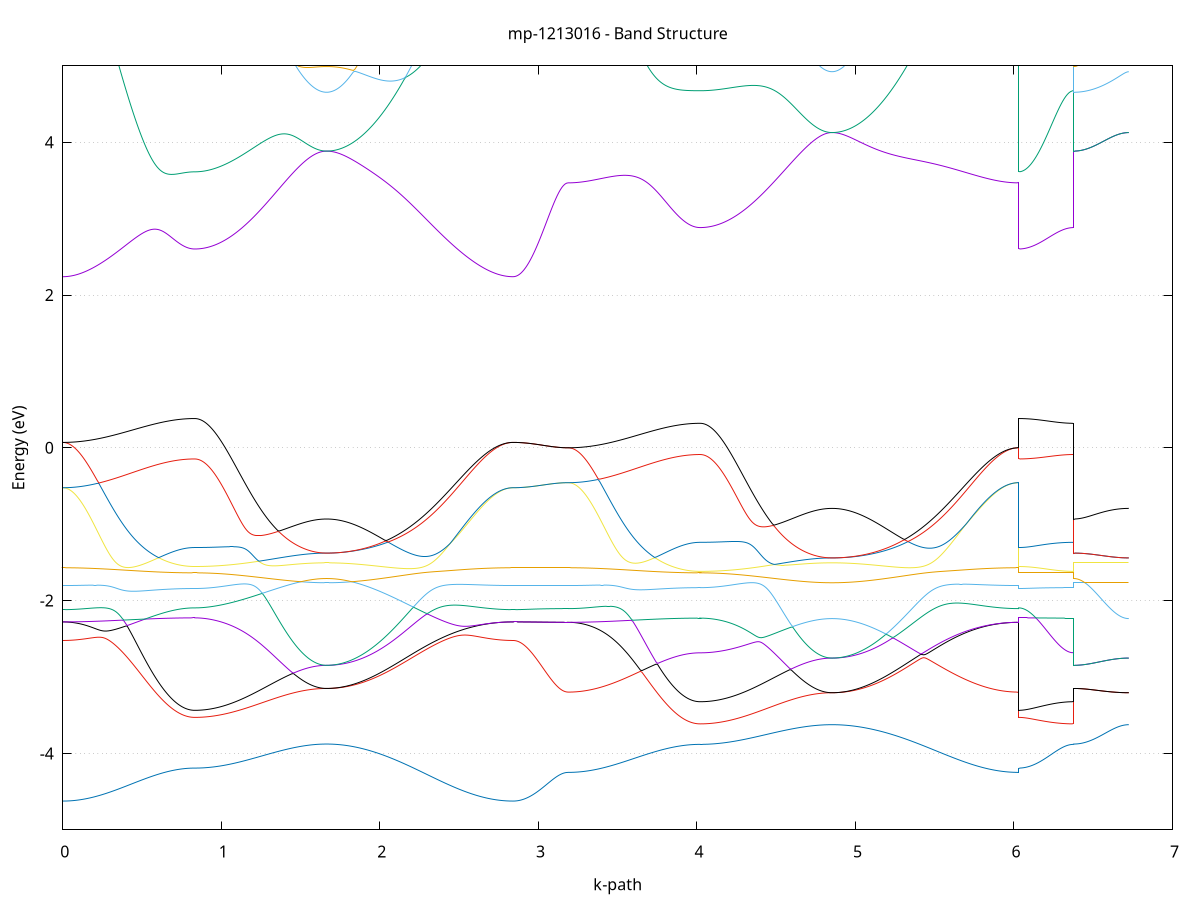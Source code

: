 set title 'mp-1213016 - Band Structure'
set xlabel 'k-path'
set ylabel 'Energy (eV)'
set grid y
set yrange [-5:5]
set terminal png size 800,600
set output 'mp-1213016_bands_gnuplot.png'
plot '-' using 1:2 with lines notitle, '-' using 1:2 with lines notitle, '-' using 1:2 with lines notitle, '-' using 1:2 with lines notitle, '-' using 1:2 with lines notitle, '-' using 1:2 with lines notitle, '-' using 1:2 with lines notitle, '-' using 1:2 with lines notitle, '-' using 1:2 with lines notitle, '-' using 1:2 with lines notitle, '-' using 1:2 with lines notitle, '-' using 1:2 with lines notitle, '-' using 1:2 with lines notitle, '-' using 1:2 with lines notitle, '-' using 1:2 with lines notitle, '-' using 1:2 with lines notitle, '-' using 1:2 with lines notitle, '-' using 1:2 with lines notitle, '-' using 1:2 with lines notitle, '-' using 1:2 with lines notitle, '-' using 1:2 with lines notitle, '-' using 1:2 with lines notitle, '-' using 1:2 with lines notitle, '-' using 1:2 with lines notitle, '-' using 1:2 with lines notitle, '-' using 1:2 with lines notitle, '-' using 1:2 with lines notitle, '-' using 1:2 with lines notitle, '-' using 1:2 with lines notitle, '-' using 1:2 with lines notitle, '-' using 1:2 with lines notitle, '-' using 1:2 with lines notitle, '-' using 1:2 with lines notitle, '-' using 1:2 with lines notitle, '-' using 1:2 with lines notitle, '-' using 1:2 with lines notitle, '-' using 1:2 with lines notitle, '-' using 1:2 with lines notitle, '-' using 1:2 with lines notitle, '-' using 1:2 with lines notitle, '-' using 1:2 with lines notitle, '-' using 1:2 with lines notitle, '-' using 1:2 with lines notitle, '-' using 1:2 with lines notitle, '-' using 1:2 with lines notitle, '-' using 1:2 with lines notitle, '-' using 1:2 with lines notitle, '-' using 1:2 with lines notitle, '-' using 1:2 with lines notitle, '-' using 1:2 with lines notitle, '-' using 1:2 with lines notitle, '-' using 1:2 with lines notitle, '-' using 1:2 with lines notitle, '-' using 1:2 with lines notitle, '-' using 1:2 with lines notitle, '-' using 1:2 with lines notitle, '-' using 1:2 with lines notitle, '-' using 1:2 with lines notitle, '-' using 1:2 with lines notitle, '-' using 1:2 with lines notitle, '-' using 1:2 with lines notitle, '-' using 1:2 with lines notitle, '-' using 1:2 with lines notitle, '-' using 1:2 with lines notitle
0.000000 -69.185129
0.009905 -69.185129
0.019810 -69.185229
0.029714 -69.185229
0.039619 -69.185229
0.049524 -69.185229
0.059429 -69.185229
0.069333 -69.185229
0.079238 -69.185229
0.089143 -69.185229
0.099048 -69.185329
0.108953 -69.185329
0.118857 -69.185329
0.128762 -69.185329
0.138667 -69.185329
0.148572 -69.185329
0.158476 -69.185329
0.168381 -69.185329
0.178286 -69.185329
0.188191 -69.185429
0.198096 -69.185429
0.208000 -69.185429
0.217905 -69.185429
0.227810 -69.185429
0.237715 -69.185329
0.247619 -69.185429
0.257524 -69.185429
0.267429 -69.185429
0.277334 -69.185429
0.287239 -69.185429
0.297143 -69.185429
0.307048 -69.185429
0.316953 -69.185429
0.326858 -69.185429
0.336762 -69.185429
0.346667 -69.185429
0.356572 -69.185329
0.366477 -69.185329
0.376382 -69.185429
0.386286 -69.185429
0.396191 -69.185429
0.406096 -69.185429
0.416001 -69.185429
0.425905 -69.185529
0.435810 -69.185529
0.445715 -69.185529
0.455620 -69.185529
0.465525 -69.185529
0.475429 -69.185429
0.485334 -69.185429
0.495239 -69.185429
0.505144 -69.185429
0.515048 -69.185429
0.524953 -69.185429
0.534858 -69.185429
0.544763 -69.185429
0.554667 -69.185329
0.564572 -69.185329
0.574477 -69.185329
0.584382 -69.185329
0.594287 -69.185329
0.604191 -69.185429
0.614096 -69.185429
0.624001 -69.185429
0.633906 -69.185329
0.643810 -69.185329
0.653715 -69.185429
0.663620 -69.185329
0.673525 -69.185329
0.683430 -69.185329
0.693334 -69.185329
0.703239 -69.185429
0.713144 -69.185329
0.723049 -69.185329
0.732953 -69.185329
0.742858 -69.185429
0.752763 -69.185329
0.762668 -69.185329
0.772573 -69.185329
0.782477 -69.185329
0.792382 -69.185329
0.802287 -69.185329
0.812192 -69.185229
0.822096 -69.185229
0.832001 -69.185229
0.832001 -69.185229
0.841906 -69.185229
0.851811 -69.185229
0.861716 -69.185229
0.871620 -69.185229
0.881525 -69.185329
0.891430 -69.185329
0.901335 -69.185329
0.911239 -69.185329
0.921144 -69.185329
0.931049 -69.185329
0.940954 -69.185329
0.950859 -69.185329
0.960763 -69.185329
0.970668 -69.185329
0.980573 -69.185329
0.990478 -69.185229
1.000382 -69.185229
1.010287 -69.185229
1.020192 -69.185329
1.030097 -69.185329
1.040002 -69.185229
1.049906 -69.185229
1.059811 -69.185229
1.069716 -69.185329
1.079621 -69.185329
1.089525 -69.185329
1.099430 -69.185329
1.109335 -69.185329
1.119240 -69.185329
1.129145 -69.185329
1.139049 -69.185329
1.148954 -69.185329
1.158859 -69.185329
1.168764 -69.185329
1.178668 -69.185329
1.188573 -69.185329
1.198478 -69.185329
1.208383 -69.185329
1.218288 -69.185329
1.228192 -69.185329
1.238097 -69.185329
1.248002 -69.185329
1.257907 -69.185329
1.267811 -69.185329
1.277716 -69.185329
1.287621 -69.185329
1.297526 -69.185329
1.307431 -69.185329
1.317335 -69.185329
1.327240 -69.185329
1.337145 -69.185329
1.347050 -69.185329
1.356954 -69.185329
1.366859 -69.185329
1.376764 -69.185429
1.386669 -69.185429
1.396574 -69.185429
1.406478 -69.185429
1.416383 -69.185429
1.426288 -69.185429
1.436193 -69.185429
1.446097 -69.185429
1.456002 -69.185429
1.465907 -69.185429
1.475812 -69.185429
1.485717 -69.185429
1.495621 -69.185429
1.505526 -69.185429
1.515431 -69.185429
1.525336 -69.185429
1.535240 -69.185429
1.545145 -69.185429
1.555050 -69.185429
1.564955 -69.185429
1.574860 -69.185429
1.584764 -69.185329
1.594669 -69.185329
1.604574 -69.185429
1.614479 -69.185429
1.624383 -69.185429
1.634288 -69.185429
1.644193 -69.185429
1.654098 -69.185429
1.664003 -69.185429
1.664003 -69.185429
1.673974 -69.185429
1.683945 -69.185429
1.693917 -69.185429
1.703888 -69.185429
1.713860 -69.185429
1.723831 -69.185429
1.733802 -69.185429
1.743774 -69.185429
1.753745 -69.185429
1.763717 -69.185429
1.773688 -69.185429
1.783660 -69.185429
1.793631 -69.185429
1.803602 -69.185429
1.813574 -69.185429
1.823545 -69.185429
1.833517 -69.185429
1.843488 -69.185429
1.853459 -69.185429
1.863431 -69.185429
1.873402 -69.185429
1.883374 -69.185529
1.893345 -69.185529
1.903317 -69.185529
1.913288 -69.185529
1.923259 -69.185429
1.933231 -69.185429
1.943202 -69.185429
1.953174 -69.185429
1.963145 -69.185429
1.973117 -69.185429
1.983088 -69.185329
1.993059 -69.185329
2.003031 -69.185329
2.013002 -69.185329
2.022974 -69.185329
2.032945 -69.185329
2.042916 -69.185329
2.052888 -69.185329
2.062859 -69.185329
2.072831 -69.185429
2.082802 -69.185429
2.092774 -69.185329
2.102745 -69.185329
2.112716 -69.185329
2.122688 -69.185329
2.132659 -69.185229
2.142631 -69.185329
2.152602 -69.185329
2.162573 -69.185329
2.172545 -69.185329
2.182516 -69.185329
2.192488 -69.185329
2.202459 -69.185329
2.212431 -69.185329
2.222402 -69.185329
2.232373 -69.185329
2.242345 -69.185329
2.252316 -69.185329
2.262288 -69.185329
2.272259 -69.185329
2.282230 -69.185329
2.292202 -69.185329
2.302173 -69.185329
2.312145 -69.185329
2.322116 -69.185329
2.332088 -69.185329
2.342059 -69.185329
2.352030 -69.185329
2.362002 -69.185329
2.371973 -69.185329
2.381945 -69.185329
2.391916 -69.185329
2.401888 -69.185329
2.411859 -69.185329
2.421830 -69.185329
2.431802 -69.185429
2.441773 -69.185429
2.451745 -69.185429
2.461716 -69.185429
2.471687 -69.185429
2.481659 -69.185429
2.491630 -69.185429
2.501602 -69.185429
2.511573 -69.185429
2.521545 -69.185329
2.531516 -69.185429
2.541487 -69.185429
2.551459 -69.185429
2.561430 -69.185329
2.571402 -69.185329
2.581373 -69.185329
2.591345 -69.185329
2.601316 -69.185329
2.611287 -69.185329
2.621259 -69.185329
2.631230 -69.185429
2.641202 -69.185329
2.651173 -69.185329
2.661144 -69.185329
2.671116 -69.185329
2.681087 -69.185329
2.691059 -69.185329
2.701030 -69.185229
2.711002 -69.185229
2.720973 -69.185229
2.730944 -69.185229
2.740916 -69.185229
2.750887 -69.185229
2.760859 -69.185229
2.770830 -69.185229
2.780801 -69.185229
2.790773 -69.185229
2.800744 -69.185229
2.810716 -69.185229
2.820687 -69.185229
2.830659 -69.185229
2.840630 -69.185129
2.840630 -69.185129
2.850565 -69.185129
2.860499 -69.185129
2.870434 -69.185129
2.880368 -69.185229
2.890303 -69.185229
2.900237 -69.185429
2.910172 -69.185329
2.920107 -69.185329
2.930041 -69.185329
2.939976 -69.185329
2.949910 -69.185329
2.959845 -69.185329
2.969780 -69.185329
2.979714 -69.185329
2.989649 -69.185429
2.999583 -69.185429
3.009518 -69.185429
3.019452 -69.185429
3.029387 -69.185429
3.039322 -69.185529
3.049256 -69.185429
3.059191 -69.185429
3.069125 -69.185429
3.079060 -69.185429
3.088995 -69.185429
3.098929 -69.185429
3.108864 -69.185429
3.118798 -69.185429
3.128733 -69.185429
3.138667 -69.185329
3.148602 -69.185329
3.158537 -69.185329
3.168471 -69.185329
3.178406 -69.185329
3.188340 -69.185329
3.188340 -69.185329
3.198245 -69.185329
3.208150 -69.185329
3.218055 -69.185329
3.227960 -69.185329
3.237864 -69.185329
3.247769 -69.185329
3.257674 -69.185329
3.267579 -69.185329
3.277483 -69.185329
3.287388 -69.185329
3.297293 -69.185329
3.307198 -69.185329
3.317103 -69.185329
3.327007 -69.185429
3.336912 -69.185429
3.346817 -69.185429
3.356722 -69.185429
3.366626 -69.185329
3.376531 -69.185429
3.386436 -69.185429
3.396341 -69.185429
3.406246 -69.185429
3.416150 -69.185429
3.426055 -69.185429
3.435960 -69.185429
3.445865 -69.185429
3.455769 -69.185429
3.465674 -69.185429
3.475579 -69.185429
3.485484 -69.185429
3.495388 -69.185529
3.505293 -69.185429
3.515198 -69.185429
3.525103 -69.185429
3.535008 -69.185429
3.544912 -69.185429
3.554817 -69.185429
3.564722 -69.185429
3.574627 -69.185429
3.584531 -69.185429
3.594436 -69.185329
3.604341 -69.185329
3.614246 -69.185429
3.624151 -69.185329
3.634055 -69.185429
3.643960 -69.185429
3.653865 -69.185429
3.663770 -69.185429
3.673674 -69.185429
3.683579 -69.185429
3.693484 -69.185429
3.703389 -69.185429
3.713294 -69.185429
3.723198 -69.185429
3.733103 -69.185429
3.743008 -69.185429
3.752913 -69.185429
3.762817 -69.185429
3.772722 -69.185429
3.782627 -69.185429
3.792532 -69.185429
3.802437 -69.185429
3.812341 -69.185429
3.822246 -69.185429
3.832151 -69.185429
3.842056 -69.185429
3.851960 -69.185429
3.861865 -69.185429
3.871770 -69.185429
3.881675 -69.185429
3.891580 -69.185429
3.901484 -69.185429
3.911389 -69.185429
3.921294 -69.185429
3.931199 -69.185429
3.941103 -69.185429
3.951008 -69.185429
3.960913 -69.185429
3.970818 -69.185429
3.980723 -69.185429
3.990627 -69.185429
4.000532 -69.185529
4.010437 -69.185529
4.020342 -69.185529
4.020342 -69.185529
4.030246 -69.185529
4.040151 -69.185529
4.050056 -69.185529
4.059961 -69.185529
4.069866 -69.185529
4.079770 -69.185529
4.089675 -69.185429
4.099580 -69.185429
4.109485 -69.185429
4.119389 -69.185429
4.129294 -69.185429
4.139199 -69.185429
4.149104 -69.185429
4.159009 -69.185429
4.168913 -69.185429
4.178818 -69.185429
4.188723 -69.185429
4.198628 -69.185529
4.208532 -69.185529
4.218437 -69.185529
4.228342 -69.185529
4.238247 -69.185429
4.248152 -69.185529
4.258056 -69.185529
4.267961 -69.185429
4.277866 -69.185429
4.287771 -69.185429
4.297675 -69.185429
4.307580 -69.185429
4.317485 -69.185429
4.327390 -69.185429
4.337295 -69.185429
4.347199 -69.185429
4.357104 -69.185429
4.367009 -69.185429
4.376914 -69.185429
4.386818 -69.185429
4.396723 -69.185329
4.406628 -69.185329
4.416533 -69.185329
4.426438 -69.185329
4.436342 -69.185329
4.446247 -69.185329
4.456152 -69.185329
4.466057 -69.185329
4.475961 -69.185229
4.485866 -69.185229
4.495771 -69.185229
4.505676 -69.185229
4.515581 -69.185229
4.525485 -69.185229
4.535390 -69.185229
4.545295 -69.185229
4.555200 -69.185229
4.565104 -69.185229
4.575009 -69.185229
4.584914 -69.185229
4.594819 -69.185229
4.604724 -69.185229
4.614628 -69.185229
4.624533 -69.185229
4.634438 -69.185229
4.644343 -69.185229
4.654247 -69.185229
4.664152 -69.185229
4.674057 -69.185329
4.683962 -69.185329
4.693866 -69.185329
4.703771 -69.185329
4.713676 -69.185329
4.723581 -69.185329
4.733486 -69.185329
4.743390 -69.185329
4.753295 -69.185329
4.763200 -69.185229
4.773105 -69.185229
4.783009 -69.185229
4.792914 -69.185229
4.802819 -69.185229
4.812724 -69.185229
4.822629 -69.185229
4.832533 -69.185329
4.842438 -69.185329
4.852343 -69.185329
4.852343 -69.185329
4.862314 -69.185329
4.872286 -69.185329
4.882257 -69.185229
4.892229 -69.185229
4.902200 -69.185229
4.912171 -69.185229
4.922143 -69.185229
4.932114 -69.185229
4.942086 -69.185229
4.952057 -69.185329
4.962029 -69.185329
4.972000 -69.185329
4.981971 -69.185329
4.991943 -69.185329
5.001914 -69.185329
5.011886 -69.185329
5.021857 -69.185329
5.031828 -69.185329
5.041800 -69.185329
5.051771 -69.185329
5.061743 -69.185329
5.071714 -69.185329
5.081686 -69.185329
5.091657 -69.185329
5.101628 -69.185329
5.111600 -69.185329
5.121571 -69.185329
5.131543 -69.185329
5.141514 -69.185329
5.151485 -69.185329
5.161457 -69.185329
5.171428 -69.185329
5.181400 -69.185329
5.191371 -69.185329
5.201343 -69.185229
5.211314 -69.185329
5.221285 -69.185329
5.231257 -69.185329
5.241228 -69.185329
5.251200 -69.185329
5.261171 -69.185329
5.271143 -69.185329
5.281114 -69.185329
5.291085 -69.185329
5.301057 -69.185229
5.311028 -69.185229
5.321000 -69.185229
5.330971 -69.185329
5.340942 -69.185329
5.350914 -69.185329
5.360885 -69.185329
5.370857 -69.185429
5.380828 -69.185429
5.390800 -69.185429
5.400771 -69.185429
5.410742 -69.185429
5.420714 -69.185429
5.430685 -69.185329
5.440657 -69.185329
5.450628 -69.185329
5.460600 -69.185329
5.470571 -69.185329
5.480542 -69.185329
5.490514 -69.185329
5.500485 -69.185329
5.510457 -69.185329
5.520428 -69.185329
5.530399 -69.185229
5.540371 -69.185229
5.550342 -69.185229
5.560314 -69.185229
5.570285 -69.185229
5.580257 -69.185229
5.590228 -69.185229
5.600199 -69.185229
5.610171 -69.185229
5.620142 -69.185229
5.630114 -69.185229
5.640085 -69.185229
5.650056 -69.185329
5.660028 -69.185329
5.669999 -69.185329
5.679971 -69.185329
5.689942 -69.185329
5.699914 -69.185329
5.709885 -69.185329
5.719856 -69.185329
5.729828 -69.185329
5.739799 -69.185329
5.749771 -69.185329
5.759742 -69.185329
5.769713 -69.185329
5.779685 -69.185329
5.789656 -69.185329
5.799628 -69.185329
5.809599 -69.185329
5.819571 -69.185329
5.829542 -69.185329
5.839513 -69.185329
5.849485 -69.185329
5.859456 -69.185429
5.869428 -69.185429
5.879399 -69.185329
5.889371 -69.185329
5.899342 -69.185329
5.909313 -69.185329
5.919285 -69.185429
5.929256 -69.185329
5.939228 -69.185329
5.949199 -69.185329
5.959170 -69.185329
5.969142 -69.185329
5.979113 -69.185329
5.989085 -69.185329
5.999056 -69.185329
6.009028 -69.185329
6.018999 -69.185329
6.028970 -69.185329
6.028970 -69.185229
6.038905 -69.185229
6.048840 -69.185329
6.058774 -69.185329
6.068709 -69.185329
6.078643 -69.185329
6.088578 -69.185329
6.098512 -69.185329
6.108447 -69.185329
6.118382 -69.185329
6.128316 -69.185329
6.138251 -69.185329
6.148185 -69.185229
6.158120 -69.185229
6.168055 -69.185229
6.177989 -69.185229
6.187924 -69.185229
6.197858 -69.185229
6.207793 -69.185329
6.217727 -69.185329
6.227662 -69.185329
6.237597 -69.185329
6.247531 -69.185429
6.257466 -69.185429
6.267400 -69.185429
6.277335 -69.185429
6.287270 -69.185429
6.297204 -69.185429
6.307139 -69.185429
6.317073 -69.185429
6.327008 -69.185429
6.336942 -69.185429
6.346877 -69.185429
6.356812 -69.185429
6.366746 -69.185529
6.376681 -69.185529
6.376681 -69.185429
6.386615 -69.185429
6.396550 -69.185429
6.406485 -69.185429
6.416419 -69.185429
6.426354 -69.185429
6.436288 -69.185429
6.446223 -69.185429
6.456157 -69.185329
6.466092 -69.185329
6.476027 -69.185329
6.485961 -69.185329
6.495896 -69.185429
6.505830 -69.185429
6.515765 -69.185429
6.525700 -69.185429
6.535634 -69.185429
6.545569 -69.185429
6.555503 -69.185429
6.565438 -69.185429
6.575373 -69.185229
6.585307 -69.185329
6.595242 -69.185329
6.605176 -69.185329
6.615111 -69.185329
6.625045 -69.185429
6.634980 -69.185329
6.644915 -69.185229
6.654849 -69.185229
6.664784 -69.185229
6.674718 -69.185129
6.684653 -69.185229
6.694588 -69.185229
6.704522 -69.185229
6.714457 -69.185229
6.724391 -69.185329
e
0.000000 -68.895129
0.009905 -68.895129
0.019810 -68.895129
0.029714 -68.895229
0.039619 -68.895229
0.049524 -68.895229
0.059429 -68.895229
0.069333 -68.895229
0.079238 -68.895329
0.089143 -68.895329
0.099048 -68.895329
0.108953 -68.895329
0.118857 -68.895329
0.128762 -68.895329
0.138667 -68.895329
0.148572 -68.895429
0.158476 -68.895429
0.168381 -68.895429
0.178286 -68.895429
0.188191 -68.895529
0.198096 -68.895429
0.208000 -68.895429
0.217905 -68.895429
0.227810 -68.895429
0.237715 -68.895529
0.247619 -68.895529
0.257524 -68.895529
0.267429 -68.895629
0.277334 -68.895629
0.287239 -68.895629
0.297143 -68.895629
0.307048 -68.895729
0.316953 -68.895729
0.326858 -68.895729
0.336762 -68.895729
0.346667 -68.895729
0.356572 -68.895629
0.366477 -68.895629
0.376382 -68.895629
0.386286 -68.895729
0.396191 -68.895729
0.406096 -68.895729
0.416001 -68.895729
0.425905 -68.895729
0.435810 -68.895729
0.445715 -68.895729
0.455620 -68.895829
0.465525 -68.895729
0.475429 -68.895829
0.485334 -68.895829
0.495239 -68.895829
0.505144 -68.895829
0.515048 -68.895829
0.524953 -68.895829
0.534858 -68.895829
0.544763 -68.895829
0.554667 -68.895829
0.564572 -68.895829
0.574477 -68.895829
0.584382 -68.895829
0.594287 -68.895829
0.604191 -68.895829
0.614096 -68.895929
0.624001 -68.896029
0.633906 -68.895929
0.643810 -68.895929
0.653715 -68.895929
0.663620 -68.895929
0.673525 -68.895929
0.683430 -68.895929
0.693334 -68.895929
0.703239 -68.895929
0.713144 -68.895929
0.723049 -68.895929
0.732953 -68.895929
0.742858 -68.895929
0.752763 -68.896029
0.762668 -68.896029
0.772573 -68.895929
0.782477 -68.895929
0.792382 -68.895929
0.802287 -68.896029
0.812192 -68.895929
0.822096 -68.895929
0.832001 -68.895929
0.832001 -68.895929
0.841906 -68.895929
0.851811 -68.896029
0.861716 -68.896029
0.871620 -68.896029
0.881525 -68.896029
0.891430 -68.896029
0.901335 -68.896029
0.911239 -68.896029
0.921144 -68.896029
0.931049 -68.896029
0.940954 -68.895929
0.950859 -68.895929
0.960763 -68.895929
0.970668 -68.895929
0.980573 -68.895929
0.990478 -68.895929
1.000382 -68.895929
1.010287 -68.895929
1.020192 -68.895929
1.030097 -68.895929
1.040002 -68.895929
1.049906 -68.895929
1.059811 -68.895929
1.069716 -68.895929
1.079621 -68.895929
1.089525 -68.896029
1.099430 -68.895929
1.109335 -68.896029
1.119240 -68.896029
1.129145 -68.896029
1.139049 -68.895929
1.148954 -68.896029
1.158859 -68.896029
1.168764 -68.896029
1.178668 -68.896029
1.188573 -68.896029
1.198478 -68.896029
1.208383 -68.896029
1.218288 -68.896029
1.228192 -68.895929
1.238097 -68.895929
1.248002 -68.895929
1.257907 -68.895929
1.267811 -68.895929
1.277716 -68.895929
1.287621 -68.895929
1.297526 -68.895929
1.307431 -68.895929
1.317335 -68.895929
1.327240 -68.895929
1.337145 -68.895929
1.347050 -68.895929
1.356954 -68.895929
1.366859 -68.895929
1.376764 -68.895929
1.386669 -68.895929
1.396574 -68.895829
1.406478 -68.895829
1.416383 -68.895829
1.426288 -68.895929
1.436193 -68.895829
1.446097 -68.895829
1.456002 -68.895829
1.465907 -68.895929
1.475812 -68.895929
1.485717 -68.895829
1.495621 -68.895829
1.505526 -68.895829
1.515431 -68.895829
1.525336 -68.895829
1.535240 -68.895829
1.545145 -68.895829
1.555050 -68.895829
1.564955 -68.895829
1.574860 -68.895829
1.584764 -68.895829
1.594669 -68.895829
1.604574 -68.895829
1.614479 -68.895829
1.624383 -68.895929
1.634288 -68.895929
1.644193 -68.895929
1.654098 -68.895929
1.664003 -68.895929
1.664003 -68.895929
1.673974 -68.895929
1.683945 -68.895929
1.693917 -68.895929
1.703888 -68.895929
1.713860 -68.895929
1.723831 -68.895929
1.733802 -68.895929
1.743774 -68.895929
1.753745 -68.895829
1.763717 -68.895829
1.773688 -68.895829
1.783660 -68.895829
1.793631 -68.895829
1.803602 -68.895829
1.813574 -68.895829
1.823545 -68.895829
1.833517 -68.895829
1.843488 -68.895829
1.853459 -68.895829
1.863431 -68.895829
1.873402 -68.895929
1.883374 -68.895929
1.893345 -68.895929
1.903317 -68.896029
1.913288 -68.895929
1.923259 -68.895929
1.933231 -68.895929
1.943202 -68.895929
1.953174 -68.895929
1.963145 -68.895929
1.973117 -68.895929
1.983088 -68.895829
1.993059 -68.895829
2.003031 -68.895829
2.013002 -68.895829
2.022974 -68.895929
2.032945 -68.895929
2.042916 -68.895929
2.052888 -68.895829
2.062859 -68.895829
2.072831 -68.895829
2.082802 -68.895829
2.092774 -68.895829
2.102745 -68.895829
2.112716 -68.895829
2.122688 -68.895729
2.132659 -68.895729
2.142631 -68.895729
2.152602 -68.895829
2.162573 -68.895829
2.172545 -68.895829
2.182516 -68.895729
2.192488 -68.895729
2.202459 -68.895729
2.212431 -68.895729
2.222402 -68.895729
2.232373 -68.895729
2.242345 -68.895729
2.252316 -68.895729
2.262288 -68.895729
2.272259 -68.895729
2.282230 -68.895729
2.292202 -68.895729
2.302173 -68.895729
2.312145 -68.895729
2.322116 -68.895729
2.332088 -68.895629
2.342059 -68.895729
2.352030 -68.895729
2.362002 -68.895729
2.371973 -68.895629
2.381945 -68.895729
2.391916 -68.895729
2.401888 -68.895729
2.411859 -68.895729
2.421830 -68.895729
2.431802 -68.895729
2.441773 -68.895729
2.451745 -68.895729
2.461716 -68.895629
2.471687 -68.895629
2.481659 -68.895629
2.491630 -68.895729
2.501602 -68.895629
2.511573 -68.895629
2.521545 -68.895529
2.531516 -68.895529
2.541487 -68.895529
2.551459 -68.895529
2.561430 -68.895429
2.571402 -68.895429
2.581373 -68.895429
2.591345 -68.895429
2.601316 -68.895429
2.611287 -68.895429
2.621259 -68.895429
2.631230 -68.895429
2.641202 -68.895329
2.651173 -68.895429
2.661144 -68.895429
2.671116 -68.895429
2.681087 -68.895429
2.691059 -68.895429
2.701030 -68.895329
2.711002 -68.895329
2.720973 -68.895329
2.730944 -68.895329
2.740916 -68.895329
2.750887 -68.895329
2.760859 -68.895329
2.770830 -68.895229
2.780801 -68.895229
2.790773 -68.895229
2.800744 -68.895229
2.810716 -68.895229
2.820687 -68.895129
2.830659 -68.895229
2.840630 -68.895129
2.840630 -68.895129
2.850565 -68.895129
2.860499 -68.895129
2.870434 -68.895129
2.880368 -68.895229
2.890303 -68.895229
2.900237 -68.895229
2.910172 -68.895229
2.920107 -68.895329
2.930041 -68.895329
2.939976 -68.895329
2.949910 -68.895329
2.959845 -68.895329
2.969780 -68.895329
2.979714 -68.895329
2.989649 -68.895329
2.999583 -68.895329
3.009518 -68.895329
3.019452 -68.895329
3.029387 -68.895329
3.039322 -68.895429
3.049256 -68.895329
3.059191 -68.895329
3.069125 -68.895329
3.079060 -68.895329
3.088995 -68.895329
3.098929 -68.895329
3.108864 -68.895229
3.118798 -68.895229
3.128733 -68.895229
3.138667 -68.895229
3.148602 -68.895229
3.158537 -68.895229
3.168471 -68.895229
3.178406 -68.895229
3.188340 -68.895229
3.188340 -68.895229
3.198245 -68.895229
3.208150 -68.895329
3.218055 -68.895229
3.227960 -68.895229
3.237864 -68.895329
3.247769 -68.895329
3.257674 -68.895329
3.267579 -68.895329
3.277483 -68.895329
3.287388 -68.895429
3.297293 -68.895329
3.307198 -68.895329
3.317103 -68.895429
3.327007 -68.895529
3.336912 -68.895529
3.346817 -68.895529
3.356722 -68.895529
3.366626 -68.895429
3.376531 -68.895429
3.386436 -68.895429
3.396341 -68.895429
3.406246 -68.895529
3.416150 -68.895529
3.426055 -68.895529
3.435960 -68.895529
3.445865 -68.895529
3.455769 -68.895529
3.465674 -68.895529
3.475579 -68.895529
3.485484 -68.895529
3.495388 -68.895529
3.505293 -68.895529
3.515198 -68.895529
3.525103 -68.895529
3.535008 -68.895529
3.544912 -68.895529
3.554817 -68.895529
3.564722 -68.895529
3.574627 -68.895629
3.584531 -68.895629
3.594436 -68.895629
3.604341 -68.895629
3.614246 -68.895629
3.624151 -68.895629
3.634055 -68.895629
3.643960 -68.895729
3.653865 -68.895729
3.663770 -68.895729
3.673674 -68.895729
3.683579 -68.895829
3.693484 -68.895829
3.703389 -68.895829
3.713294 -68.895929
3.723198 -68.895929
3.733103 -68.895929
3.743008 -68.895929
3.752913 -68.895929
3.762817 -68.895829
3.772722 -68.895829
3.782627 -68.895929
3.792532 -68.895929
3.802437 -68.895929
3.812341 -68.895929
3.822246 -68.895929
3.832151 -68.895929
3.842056 -68.895929
3.851960 -68.895929
3.861865 -68.895929
3.871770 -68.895929
3.881675 -68.895929
3.891580 -68.895929
3.901484 -68.895929
3.911389 -68.896029
3.921294 -68.896029
3.931199 -68.896029
3.941103 -68.896029
3.951008 -68.896029
3.960913 -68.896029
3.970818 -68.896029
3.980723 -68.896029
3.990627 -68.896029
4.000532 -68.896029
4.010437 -68.896029
4.020342 -68.896029
4.020342 -68.896029
4.030246 -68.896029
4.040151 -68.896029
4.050056 -68.896029
4.059961 -68.896029
4.069866 -68.896029
4.079770 -68.896029
4.089675 -68.896029
4.099580 -68.896029
4.109485 -68.895929
4.119389 -68.895929
4.129294 -68.895929
4.139199 -68.895929
4.149104 -68.895929
4.159009 -68.895929
4.168913 -68.895929
4.178818 -68.895929
4.188723 -68.895929
4.198628 -68.895929
4.208532 -68.895929
4.218437 -68.895929
4.228342 -68.895929
4.238247 -68.896029
4.248152 -68.896029
4.258056 -68.896029
4.267961 -68.895929
4.277866 -68.895929
4.287771 -68.895929
4.297675 -68.895929
4.307580 -68.895929
4.317485 -68.895929
4.327390 -68.895929
4.337295 -68.896029
4.347199 -68.896029
4.357104 -68.896029
4.367009 -68.896029
4.376914 -68.895929
4.386818 -68.895929
4.396723 -68.895929
4.406628 -68.895929
4.416533 -68.895929
4.426438 -68.895929
4.436342 -68.895929
4.446247 -68.895929
4.456152 -68.895929
4.466057 -68.895929
4.475961 -68.895929
4.485866 -68.895929
4.495771 -68.895829
4.505676 -68.895929
4.515581 -68.895929
4.525485 -68.895929
4.535390 -68.895929
4.545295 -68.895929
4.555200 -68.895829
4.565104 -68.895829
4.575009 -68.895829
4.584914 -68.895829
4.594819 -68.895829
4.604724 -68.895829
4.614628 -68.895829
4.624533 -68.895829
4.634438 -68.895829
4.644343 -68.895829
4.654247 -68.895829
4.664152 -68.895829
4.674057 -68.895829
4.683962 -68.895829
4.693866 -68.895829
4.703771 -68.895829
4.713676 -68.895829
4.723581 -68.895829
4.733486 -68.895829
4.743390 -68.895829
4.753295 -68.895829
4.763200 -68.895829
4.773105 -68.895829
4.783009 -68.895729
4.792914 -68.895729
4.802819 -68.895729
4.812724 -68.895729
4.822629 -68.895729
4.832533 -68.895729
4.842438 -68.895729
4.852343 -68.895729
4.852343 -68.895729
4.862314 -68.895729
4.872286 -68.895729
4.882257 -68.895729
4.892229 -68.895729
4.902200 -68.895729
4.912171 -68.895729
4.922143 -68.895729
4.932114 -68.895829
4.942086 -68.895829
4.952057 -68.895829
4.962029 -68.895829
4.972000 -68.895929
4.981971 -68.895829
4.991943 -68.895929
5.001914 -68.895929
5.011886 -68.895929
5.021857 -68.895929
5.031828 -68.895929
5.041800 -68.895829
5.051771 -68.895829
5.061743 -68.895929
5.071714 -68.895829
5.081686 -68.895829
5.091657 -68.895829
5.101628 -68.895829
5.111600 -68.895829
5.121571 -68.895829
5.131543 -68.895929
5.141514 -68.895829
5.151485 -68.895829
5.161457 -68.895829
5.171428 -68.895829
5.181400 -68.895829
5.191371 -68.895829
5.201343 -68.895829
5.211314 -68.895829
5.221285 -68.895829
5.231257 -68.895829
5.241228 -68.895829
5.251200 -68.895829
5.261171 -68.895929
5.271143 -68.895929
5.281114 -68.895829
5.291085 -68.895929
5.301057 -68.895929
5.311028 -68.895929
5.321000 -68.895929
5.330971 -68.895929
5.340942 -68.895929
5.350914 -68.895929
5.360885 -68.895929
5.370857 -68.895929
5.380828 -68.895929
5.390800 -68.895829
5.400771 -68.895829
5.410742 -68.895829
5.420714 -68.895829
5.430685 -68.895829
5.440657 -68.895829
5.450628 -68.895729
5.460600 -68.895729
5.470571 -68.895729
5.480542 -68.895729
5.490514 -68.895729
5.500485 -68.895729
5.510457 -68.895729
5.520428 -68.895729
5.530399 -68.895629
5.540371 -68.895629
5.550342 -68.895629
5.560314 -68.895629
5.570285 -68.895629
5.580257 -68.895529
5.590228 -68.895529
5.600199 -68.895529
5.610171 -68.895529
5.620142 -68.895529
5.630114 -68.895529
5.640085 -68.895529
5.650056 -68.895629
5.660028 -68.895629
5.669999 -68.895529
5.679971 -68.895529
5.689942 -68.895529
5.699914 -68.895529
5.709885 -68.895529
5.719856 -68.895429
5.729828 -68.895429
5.739799 -68.895429
5.749771 -68.895429
5.759742 -68.895529
5.769713 -68.895529
5.779685 -68.895529
5.789656 -68.895529
5.799628 -68.895529
5.809599 -68.895529
5.819571 -68.895429
5.829542 -68.895429
5.839513 -68.895429
5.849485 -68.895429
5.859456 -68.895429
5.869428 -68.895429
5.879399 -68.895429
5.889371 -68.895429
5.899342 -68.895329
5.909313 -68.895329
5.919285 -68.895329
5.929256 -68.895329
5.939228 -68.895429
5.949199 -68.895329
5.959170 -68.895329
5.969142 -68.895229
5.979113 -68.895229
5.989085 -68.895329
5.999056 -68.895329
6.009028 -68.895329
6.018999 -68.895229
6.028970 -68.895229
6.028970 -68.895929
6.038905 -68.895929
6.048840 -68.896029
6.058774 -68.896029
6.068709 -68.896029
6.078643 -68.896029
6.088578 -68.896029
6.098512 -68.896029
6.108447 -68.896029
6.118382 -68.896029
6.128316 -68.896029
6.138251 -68.896029
6.148185 -68.896029
6.158120 -68.895929
6.168055 -68.896029
6.177989 -68.896029
6.187924 -68.896029
6.197858 -68.895929
6.207793 -68.896029
6.217727 -68.896029
6.227662 -68.895929
6.237597 -68.896029
6.247531 -68.895929
6.257466 -68.895929
6.267400 -68.896029
6.277335 -68.896029
6.287270 -68.896029
6.297204 -68.896029
6.307139 -68.896029
6.317073 -68.896029
6.327008 -68.896029
6.336942 -68.896029
6.346877 -68.896029
6.356812 -68.896029
6.366746 -68.896029
6.376681 -68.896029
6.376681 -68.895929
6.386615 -68.895929
6.396550 -68.895929
6.406485 -68.895929
6.416419 -68.895929
6.426354 -68.895929
6.436288 -68.895929
6.446223 -68.895929
6.456157 -68.895929
6.466092 -68.895829
6.476027 -68.895829
6.485961 -68.895829
6.495896 -68.895929
6.505830 -68.895929
6.515765 -68.895929
6.525700 -68.895929
6.535634 -68.895929
6.545569 -68.895829
6.555503 -68.895829
6.565438 -68.895829
6.575373 -68.895829
6.585307 -68.895829
6.595242 -68.895829
6.605176 -68.895829
6.615111 -68.895829
6.625045 -68.895829
6.634980 -68.895829
6.644915 -68.895729
6.654849 -68.895729
6.664784 -68.895729
6.674718 -68.895729
6.684653 -68.895729
6.694588 -68.895729
6.704522 -68.895729
6.714457 -68.895729
6.724391 -68.895729
e
0.000000 -68.895129
0.009905 -68.895129
0.019810 -68.895129
0.029714 -68.895229
0.039619 -68.895229
0.049524 -68.895229
0.059429 -68.895229
0.069333 -68.895229
0.079238 -68.895229
0.089143 -68.895229
0.099048 -68.895329
0.108953 -68.895329
0.118857 -68.895329
0.128762 -68.895329
0.138667 -68.895329
0.148572 -68.895329
0.158476 -68.895329
0.168381 -68.895329
0.178286 -68.895329
0.188191 -68.895329
0.198096 -68.895329
0.208000 -68.895329
0.217905 -68.895329
0.227810 -68.895329
0.237715 -68.895329
0.247619 -68.895329
0.257524 -68.895329
0.267429 -68.895329
0.277334 -68.895329
0.287239 -68.895429
0.297143 -68.895329
0.307048 -68.895329
0.316953 -68.895329
0.326858 -68.895329
0.336762 -68.895329
0.346667 -68.895329
0.356572 -68.895329
0.366477 -68.895329
0.376382 -68.895329
0.386286 -68.895329
0.396191 -68.895329
0.406096 -68.895329
0.416001 -68.895329
0.425905 -68.895329
0.435810 -68.895329
0.445715 -68.895329
0.455620 -68.895329
0.465525 -68.895329
0.475429 -68.895329
0.485334 -68.895329
0.495239 -68.895329
0.505144 -68.895329
0.515048 -68.895329
0.524953 -68.895329
0.534858 -68.895329
0.544763 -68.895329
0.554667 -68.895329
0.564572 -68.895329
0.574477 -68.895329
0.584382 -68.895229
0.594287 -68.895329
0.604191 -68.895329
0.614096 -68.895429
0.624001 -68.895429
0.633906 -68.895429
0.643810 -68.895429
0.653715 -68.895429
0.663620 -68.895429
0.673525 -68.895429
0.683430 -68.895429
0.693334 -68.895429
0.703239 -68.895429
0.713144 -68.895429
0.723049 -68.895429
0.732953 -68.895429
0.742858 -68.895429
0.752763 -68.895429
0.762668 -68.895429
0.772573 -68.895329
0.782477 -68.895329
0.792382 -68.895329
0.802287 -68.895429
0.812192 -68.895329
0.822096 -68.895329
0.832001 -68.895329
0.832001 -68.895329
0.841906 -68.895329
0.851811 -68.895429
0.861716 -68.895429
0.871620 -68.895429
0.881525 -68.895429
0.891430 -68.895429
0.901335 -68.895429
0.911239 -68.895529
0.921144 -68.895529
0.931049 -68.895529
0.940954 -68.895429
0.950859 -68.895429
0.960763 -68.895429
0.970668 -68.895429
0.980573 -68.895429
0.990478 -68.895429
1.000382 -68.895429
1.010287 -68.895429
1.020192 -68.895529
1.030097 -68.895529
1.040002 -68.895429
1.049906 -68.895529
1.059811 -68.895529
1.069716 -68.895529
1.079621 -68.895629
1.089525 -68.895629
1.099430 -68.895629
1.109335 -68.895629
1.119240 -68.895629
1.129145 -68.895629
1.139049 -68.895629
1.148954 -68.895629
1.158859 -68.895729
1.168764 -68.895729
1.178668 -68.895729
1.188573 -68.895729
1.198478 -68.895729
1.208383 -68.895729
1.218288 -68.895729
1.228192 -68.895729
1.238097 -68.895629
1.248002 -68.895629
1.257907 -68.895629
1.267811 -68.895729
1.277716 -68.895729
1.287621 -68.895729
1.297526 -68.895729
1.307431 -68.895729
1.317335 -68.895729
1.327240 -68.895729
1.337145 -68.895729
1.347050 -68.895829
1.356954 -68.895829
1.366859 -68.895929
1.376764 -68.895929
1.386669 -68.895929
1.396574 -68.895829
1.406478 -68.895829
1.416383 -68.895829
1.426288 -68.895829
1.436193 -68.895829
1.446097 -68.895829
1.456002 -68.895829
1.465907 -68.895829
1.475812 -68.895829
1.485717 -68.895729
1.495621 -68.895829
1.505526 -68.895729
1.515431 -68.895729
1.525336 -68.895729
1.535240 -68.895729
1.545145 -68.895729
1.555050 -68.895729
1.564955 -68.895729
1.574860 -68.895729
1.584764 -68.895729
1.594669 -68.895829
1.604574 -68.895829
1.614479 -68.895829
1.624383 -68.895929
1.634288 -68.895929
1.644193 -68.895929
1.654098 -68.895929
1.664003 -68.895929
1.664003 -68.895929
1.673974 -68.895929
1.683945 -68.895929
1.693917 -68.895929
1.703888 -68.895829
1.713860 -68.895829
1.723831 -68.895829
1.733802 -68.895829
1.743774 -68.895829
1.753745 -68.895729
1.763717 -68.895729
1.773688 -68.895729
1.783660 -68.895829
1.793631 -68.895829
1.803602 -68.895729
1.813574 -68.895829
1.823545 -68.895829
1.833517 -68.895829
1.843488 -68.895729
1.853459 -68.895729
1.863431 -68.895729
1.873402 -68.895829
1.883374 -68.895829
1.893345 -68.895829
1.903317 -68.895829
1.913288 -68.895829
1.923259 -68.895829
1.933231 -68.895829
1.943202 -68.895829
1.953174 -68.895729
1.963145 -68.895729
1.973117 -68.895729
1.983088 -68.895729
1.993059 -68.895729
2.003031 -68.895729
2.013002 -68.895729
2.022974 -68.895729
2.032945 -68.895729
2.042916 -68.895729
2.052888 -68.895729
2.062859 -68.895729
2.072831 -68.895729
2.082802 -68.895729
2.092774 -68.895729
2.102745 -68.895729
2.112716 -68.895729
2.122688 -68.895729
2.132659 -68.895629
2.142631 -68.895629
2.152602 -68.895629
2.162573 -68.895629
2.172545 -68.895629
2.182516 -68.895629
2.192488 -68.895629
2.202459 -68.895629
2.212431 -68.895629
2.222402 -68.895629
2.232373 -68.895629
2.242345 -68.895629
2.252316 -68.895629
2.262288 -68.895629
2.272259 -68.895629
2.282230 -68.895629
2.292202 -68.895629
2.302173 -68.895629
2.312145 -68.895629
2.322116 -68.895629
2.332088 -68.895629
2.342059 -68.895629
2.352030 -68.895629
2.362002 -68.895629
2.371973 -68.895629
2.381945 -68.895529
2.391916 -68.895529
2.401888 -68.895529
2.411859 -68.895529
2.421830 -68.895529
2.431802 -68.895529
2.441773 -68.895529
2.451745 -68.895529
2.461716 -68.895529
2.471687 -68.895429
2.481659 -68.895429
2.491630 -68.895429
2.501602 -68.895429
2.511573 -68.895429
2.521545 -68.895429
2.531516 -68.895429
2.541487 -68.895429
2.551459 -68.895429
2.561430 -68.895329
2.571402 -68.895329
2.581373 -68.895329
2.591345 -68.895329
2.601316 -68.895329
2.611287 -68.895329
2.621259 -68.895329
2.631230 -68.895329
2.641202 -68.895329
2.651173 -68.895329
2.661144 -68.895329
2.671116 -68.895229
2.681087 -68.895229
2.691059 -68.895229
2.701030 -68.895229
2.711002 -68.895229
2.720973 -68.895229
2.730944 -68.895229
2.740916 -68.895229
2.750887 -68.895229
2.760859 -68.895229
2.770830 -68.895229
2.780801 -68.895129
2.790773 -68.895129
2.800744 -68.895229
2.810716 -68.895229
2.820687 -68.895129
2.830659 -68.895129
2.840630 -68.895129
2.840630 -68.895129
2.850565 -68.895129
2.860499 -68.895129
2.870434 -68.895129
2.880368 -68.895229
2.890303 -68.895229
2.900237 -68.895229
2.910172 -68.895229
2.920107 -68.895329
2.930041 -68.895329
2.939976 -68.895329
2.949910 -68.895329
2.959845 -68.895329
2.969780 -68.895329
2.979714 -68.895329
2.989649 -68.895329
2.999583 -68.895329
3.009518 -68.895329
3.019452 -68.895329
3.029387 -68.895329
3.039322 -68.895429
3.049256 -68.895329
3.059191 -68.895329
3.069125 -68.895329
3.079060 -68.895329
3.088995 -68.895329
3.098929 -68.895329
3.108864 -68.895229
3.118798 -68.895229
3.128733 -68.895229
3.138667 -68.895229
3.148602 -68.895229
3.158537 -68.895229
3.168471 -68.895229
3.178406 -68.895229
3.188340 -68.895229
3.188340 -68.895229
3.198245 -68.895229
3.208150 -68.895229
3.218055 -68.895229
3.227960 -68.895229
3.237864 -68.895229
3.247769 -68.895229
3.257674 -68.895229
3.267579 -68.895329
3.277483 -68.895329
3.287388 -68.895329
3.297293 -68.895229
3.307198 -68.895229
3.317103 -68.895329
3.327007 -68.895329
3.336912 -68.895329
3.346817 -68.895329
3.356722 -68.895329
3.366626 -68.895329
3.376531 -68.895329
3.386436 -68.895329
3.396341 -68.895229
3.406246 -68.895329
3.416150 -68.895329
3.426055 -68.895329
3.435960 -68.895329
3.445865 -68.895329
3.455769 -68.895329
3.465674 -68.895329
3.475579 -68.895329
3.485484 -68.895329
3.495388 -68.895429
3.505293 -68.895429
3.515198 -68.895429
3.525103 -68.895429
3.535008 -68.895429
3.544912 -68.895429
3.554817 -68.895429
3.564722 -68.895429
3.574627 -68.895429
3.584531 -68.895429
3.594436 -68.895329
3.604341 -68.895329
3.614246 -68.895429
3.624151 -68.895329
3.634055 -68.895429
3.643960 -68.895429
3.653865 -68.895429
3.663770 -68.895429
3.673674 -68.895429
3.683579 -68.895429
3.693484 -68.895429
3.703389 -68.895429
3.713294 -68.895429
3.723198 -68.895429
3.733103 -68.895429
3.743008 -68.895429
3.752913 -68.895429
3.762817 -68.895429
3.772722 -68.895429
3.782627 -68.895429
3.792532 -68.895429
3.802437 -68.895429
3.812341 -68.895429
3.822246 -68.895429
3.832151 -68.895429
3.842056 -68.895429
3.851960 -68.895429
3.861865 -68.895429
3.871770 -68.895429
3.881675 -68.895429
3.891580 -68.895429
3.901484 -68.895429
3.911389 -68.895429
3.921294 -68.895429
3.931199 -68.895429
3.941103 -68.895429
3.951008 -68.895429
3.960913 -68.895429
3.970818 -68.895429
3.980723 -68.895429
3.990627 -68.895429
4.000532 -68.895429
4.010437 -68.895429
4.020342 -68.895329
4.020342 -68.895329
4.030246 -68.895429
4.040151 -68.895429
4.050056 -68.895429
4.059961 -68.895429
4.069866 -68.895529
4.079770 -68.895529
4.089675 -68.895529
4.099580 -68.895529
4.109485 -68.895429
4.119389 -68.895429
4.129294 -68.895429
4.139199 -68.895429
4.149104 -68.895529
4.159009 -68.895429
4.168913 -68.895429
4.178818 -68.895529
4.188723 -68.895429
4.198628 -68.895529
4.208532 -68.895529
4.218437 -68.895529
4.228342 -68.895529
4.238247 -68.895529
4.248152 -68.895529
4.258056 -68.895529
4.267961 -68.895529
4.277866 -68.895629
4.287771 -68.895629
4.297675 -68.895629
4.307580 -68.895629
4.317485 -68.895729
4.327390 -68.895729
4.337295 -68.895629
4.347199 -68.895629
4.357104 -68.895629
4.367009 -68.895629
4.376914 -68.895729
4.386818 -68.895629
4.396723 -68.895629
4.406628 -68.895729
4.416533 -68.895729
4.426438 -68.895729
4.436342 -68.895729
4.446247 -68.895829
4.456152 -68.895829
4.466057 -68.895729
4.475961 -68.895729
4.485866 -68.895729
4.495771 -68.895729
4.505676 -68.895729
4.515581 -68.895729
4.525485 -68.895729
4.535390 -68.895729
4.545295 -68.895729
4.555200 -68.895729
4.565104 -68.895729
4.575009 -68.895729
4.584914 -68.895729
4.594819 -68.895729
4.604724 -68.895729
4.614628 -68.895729
4.624533 -68.895729
4.634438 -68.895829
4.644343 -68.895829
4.654247 -68.895829
4.664152 -68.895829
4.674057 -68.895829
4.683962 -68.895829
4.693866 -68.895829
4.703771 -68.895829
4.713676 -68.895729
4.723581 -68.895829
4.733486 -68.895829
4.743390 -68.895829
4.753295 -68.895729
4.763200 -68.895729
4.773105 -68.895729
4.783009 -68.895729
4.792914 -68.895729
4.802819 -68.895729
4.812724 -68.895729
4.822629 -68.895729
4.832533 -68.895729
4.842438 -68.895729
4.852343 -68.895729
4.852343 -68.895729
4.862314 -68.895729
4.872286 -68.895729
4.882257 -68.895729
4.892229 -68.895729
4.902200 -68.895729
4.912171 -68.895729
4.922143 -68.895729
4.932114 -68.895729
4.942086 -68.895729
4.952057 -68.895829
4.962029 -68.895829
4.972000 -68.895829
4.981971 -68.895829
4.991943 -68.895829
5.001914 -68.895829
5.011886 -68.895829
5.021857 -68.895829
5.031828 -68.895829
5.041800 -68.895829
5.051771 -68.895829
5.061743 -68.895829
5.071714 -68.895829
5.081686 -68.895829
5.091657 -68.895829
5.101628 -68.895829
5.111600 -68.895829
5.121571 -68.895829
5.131543 -68.895829
5.141514 -68.895729
5.151485 -68.895729
5.161457 -68.895729
5.171428 -68.895729
5.181400 -68.895729
5.191371 -68.895729
5.201343 -68.895629
5.211314 -68.895629
5.221285 -68.895629
5.231257 -68.895729
5.241228 -68.895729
5.251200 -68.895729
5.261171 -68.895729
5.271143 -68.895729
5.281114 -68.895729
5.291085 -68.895729
5.301057 -68.895729
5.311028 -68.895729
5.321000 -68.895729
5.330971 -68.895729
5.340942 -68.895729
5.350914 -68.895729
5.360885 -68.895729
5.370857 -68.895729
5.380828 -68.895729
5.390800 -68.895629
5.400771 -68.895629
5.410742 -68.895629
5.420714 -68.895629
5.430685 -68.895629
5.440657 -68.895629
5.450628 -68.895629
5.460600 -68.895629
5.470571 -68.895529
5.480542 -68.895629
5.490514 -68.895629
5.500485 -68.895629
5.510457 -68.895629
5.520428 -68.895629
5.530399 -68.895529
5.540371 -68.895529
5.550342 -68.895529
5.560314 -68.895529
5.570285 -68.895529
5.580257 -68.895529
5.590228 -68.895529
5.600199 -68.895529
5.610171 -68.895529
5.620142 -68.895529
5.630114 -68.895529
5.640085 -68.895529
5.650056 -68.895529
5.660028 -68.895529
5.669999 -68.895429
5.679971 -68.895429
5.689942 -68.895429
5.699914 -68.895429
5.709885 -68.895429
5.719856 -68.895429
5.729828 -68.895429
5.739799 -68.895429
5.749771 -68.895429
5.759742 -68.895429
5.769713 -68.895429
5.779685 -68.895429
5.789656 -68.895429
5.799628 -68.895429
5.809599 -68.895429
5.819571 -68.895429
5.829542 -68.895429
5.839513 -68.895429
5.849485 -68.895429
5.859456 -68.895429
5.869428 -68.895329
5.879399 -68.895329
5.889371 -68.895329
5.899342 -68.895329
5.909313 -68.895329
5.919285 -68.895329
5.929256 -68.895329
5.939228 -68.895329
5.949199 -68.895329
5.959170 -68.895229
5.969142 -68.895229
5.979113 -68.895229
5.989085 -68.895229
5.999056 -68.895329
6.009028 -68.895329
6.018999 -68.895229
6.028970 -68.895229
6.028970 -68.895329
6.038905 -68.895329
6.048840 -68.895429
6.058774 -68.895429
6.068709 -68.895429
6.078643 -68.895429
6.088578 -68.895429
6.098512 -68.895429
6.108447 -68.895429
6.118382 -68.895429
6.128316 -68.895429
6.138251 -68.895429
6.148185 -68.895429
6.158120 -68.895429
6.168055 -68.895429
6.177989 -68.895429
6.187924 -68.895429
6.197858 -68.895429
6.207793 -68.895429
6.217727 -68.895429
6.227662 -68.895429
6.237597 -68.895429
6.247531 -68.895429
6.257466 -68.895429
6.267400 -68.895429
6.277335 -68.895429
6.287270 -68.895429
6.297204 -68.895429
6.307139 -68.895429
6.317073 -68.895429
6.327008 -68.895429
6.336942 -68.895429
6.346877 -68.895429
6.356812 -68.895429
6.366746 -68.895329
6.376681 -68.895329
6.376681 -68.895929
6.386615 -68.895929
6.396550 -68.895929
6.406485 -68.895929
6.416419 -68.895929
6.426354 -68.895929
6.436288 -68.895929
6.446223 -68.895929
6.456157 -68.895929
6.466092 -68.895829
6.476027 -68.895829
6.485961 -68.895829
6.495896 -68.895929
6.505830 -68.895929
6.515765 -68.895929
6.525700 -68.895929
6.535634 -68.895929
6.545569 -68.895829
6.555503 -68.895829
6.565438 -68.895829
6.575373 -68.895829
6.585307 -68.895829
6.595242 -68.895829
6.605176 -68.895829
6.615111 -68.895829
6.625045 -68.895829
6.634980 -68.895829
6.644915 -68.895729
6.654849 -68.895729
6.664784 -68.895729
6.674718 -68.895729
6.684653 -68.895729
6.694588 -68.895729
6.704522 -68.895729
6.714457 -68.895729
6.724391 -68.895729
e
0.000000 -12.748329
0.009905 -12.748229
0.019810 -12.747829
0.029714 -12.747229
0.039619 -12.746329
0.049524 -12.745129
0.059429 -12.743729
0.069333 -12.742029
0.079238 -12.740029
0.089143 -12.737929
0.099048 -12.735429
0.108953 -12.732729
0.118857 -12.729829
0.128762 -12.726629
0.138667 -12.723229
0.148572 -12.719629
0.158476 -12.715729
0.168381 -12.711629
0.178286 -12.707329
0.188191 -12.702729
0.198096 -12.698029
0.208000 -12.693029
0.217905 -12.687929
0.227810 -12.682529
0.237715 -12.677029
0.247619 -12.671229
0.257524 -12.665329
0.267429 -12.659229
0.277334 -12.653029
0.287239 -12.646629
0.297143 -12.640029
0.307048 -12.633329
0.316953 -12.626529
0.326858 -12.619529
0.336762 -12.612429
0.346667 -12.605329
0.356572 -12.598029
0.366477 -12.590629
0.376382 -12.583229
0.386286 -12.575629
0.396191 -12.568129
0.406096 -12.560429
0.416001 -12.552829
0.425905 -12.545129
0.435810 -12.537329
0.445715 -12.529629
0.455620 -12.521929
0.465525 -12.514129
0.475429 -12.506429
0.485334 -12.498829
0.495239 -12.491229
0.505144 -12.483629
0.515048 -12.476129
0.524953 -12.468729
0.534858 -12.461429
0.544763 -12.454229
0.554667 -12.447129
0.564572 -12.440129
0.574477 -12.433329
0.584382 -12.426629
0.594287 -12.420129
0.604191 -12.413729
0.614096 -12.407529
0.624001 -12.401529
0.633906 -12.395829
0.643810 -12.390229
0.653715 -12.384829
0.663620 -12.379729
0.673525 -12.374829
0.683430 -12.370229
0.693334 -12.365829
0.703239 -12.361729
0.713144 -12.357929
0.723049 -12.354329
0.732953 -12.351129
0.742858 -12.348129
0.752763 -12.345429
0.762668 -12.343029
0.772573 -12.341029
0.782477 -12.339229
0.792382 -12.337829
0.802287 -12.336629
0.812192 -12.335829
0.822096 -12.335429
0.832001 -12.335229
0.832001 -12.335229
0.841906 -12.335129
0.851811 -12.334729
0.861716 -12.334129
0.871620 -12.333229
0.881525 -12.332129
0.891430 -12.330729
0.901335 -12.329129
0.911239 -12.327329
0.921144 -12.325229
0.931049 -12.322829
0.940954 -12.320329
0.950859 -12.317529
0.960763 -12.314529
0.970668 -12.311229
0.980573 -12.307729
0.990478 -12.304029
1.000382 -12.300129
1.010287 -12.296029
1.020192 -12.291629
1.030097 -12.287129
1.040002 -12.282429
1.049906 -12.277429
1.059811 -12.272329
1.069716 -12.267029
1.079621 -12.261629
1.089525 -12.255929
1.099430 -12.250129
1.109335 -12.244229
1.119240 -12.238129
1.129145 -12.231829
1.139049 -12.225429
1.148954 -12.218929
1.158859 -12.212329
1.168764 -12.205629
1.178668 -12.198729
1.188573 -12.191829
1.198478 -12.184829
1.208383 -12.177729
1.218288 -12.170529
1.228192 -12.163329
1.238097 -12.156129
1.248002 -12.148829
1.257907 -12.141529
1.267811 -12.134129
1.277716 -12.126829
1.287621 -12.119429
1.297526 -12.112129
1.307431 -12.104829
1.317335 -12.097529
1.327240 -12.090329
1.337145 -12.083129
1.347050 -12.076029
1.356954 -12.069029
1.366859 -12.062129
1.376764 -12.055229
1.386669 -12.048529
1.396574 -12.041929
1.406478 -12.035429
1.416383 -12.029129
1.426288 -12.022929
1.436193 -12.016929
1.446097 -12.011029
1.456002 -12.005429
1.465907 -11.999929
1.475812 -11.994629
1.485717 -11.989629
1.495621 -11.984729
1.505526 -11.980129
1.515431 -11.975829
1.525336 -11.971629
1.535240 -11.967729
1.545145 -11.964129
1.555050 -11.960829
1.564955 -11.957729
1.574860 -11.954929
1.584764 -11.952329
1.594669 -11.950129
1.604574 -11.948129
1.614479 -11.946529
1.624383 -11.945129
1.634288 -11.944129
1.644193 -11.943329
1.654098 -11.942829
1.664003 -11.942729
1.664003 -11.942729
1.673974 -11.942929
1.683945 -11.943329
1.693917 -11.944129
1.703888 -11.945229
1.713860 -11.946529
1.723831 -11.948229
1.733802 -11.950229
1.743774 -11.952529
1.753745 -11.955129
1.763717 -11.958029
1.773688 -11.961229
1.783660 -11.964729
1.793631 -11.968429
1.803602 -11.972529
1.813574 -11.976829
1.823545 -11.981529
1.833517 -11.986329
1.843488 -11.991529
1.853459 -11.996929
1.863431 -12.002629
1.873402 -12.008629
1.883374 -12.014829
1.893345 -12.021229
1.903317 -12.027929
1.913288 -12.034829
1.923259 -12.042029
1.933231 -12.049429
1.943202 -12.056929
1.953174 -12.064729
1.963145 -12.072829
1.973117 -12.081029
1.983088 -12.089429
1.993059 -12.097929
2.003031 -12.106729
2.013002 -12.115629
2.022974 -12.124729
2.032945 -12.134029
2.042916 -12.143429
2.052888 -12.152929
2.062859 -12.162629
2.072831 -12.172329
2.082802 -12.182329
2.092774 -12.192329
2.102745 -12.202429
2.112716 -12.212629
2.122688 -12.222929
2.132659 -12.233329
2.142631 -12.243829
2.152602 -12.254329
2.162573 -12.264929
2.172545 -12.275529
2.182516 -12.286229
2.192488 -12.296829
2.202459 -12.307629
2.212431 -12.318329
2.222402 -12.329029
2.232373 -12.339829
2.242345 -12.350529
2.252316 -12.361229
2.262288 -12.371929
2.272259 -12.382629
2.282230 -12.393229
2.292202 -12.403829
2.302173 -12.414329
2.312145 -12.424829
2.322116 -12.435229
2.332088 -12.445629
2.342059 -12.455829
2.352030 -12.466029
2.362002 -12.476129
2.371973 -12.486029
2.381945 -12.495929
2.391916 -12.505729
2.401888 -12.515329
2.411859 -12.524829
2.421830 -12.534229
2.431802 -12.543429
2.441773 -12.552529
2.451745 -12.561529
2.461716 -12.570329
2.471687 -12.578929
2.481659 -12.587429
2.491630 -12.595729
2.501602 -12.603829
2.511573 -12.611729
2.521545 -12.619529
2.531516 -12.627029
2.541487 -12.634429
2.551459 -12.641629
2.561430 -12.648529
2.571402 -12.655329
2.581373 -12.661829
2.591345 -12.668229
2.601316 -12.674329
2.611287 -12.680229
2.621259 -12.685929
2.631230 -12.691329
2.641202 -12.696529
2.651173 -12.701529
2.661144 -12.706229
2.671116 -12.710729
2.681087 -12.714929
2.691059 -12.718929
2.701030 -12.722729
2.711002 -12.726229
2.720973 -12.729529
2.730944 -12.732529
2.740916 -12.735229
2.750887 -12.737729
2.760859 -12.739929
2.770830 -12.741929
2.780801 -12.743629
2.790773 -12.745029
2.800744 -12.746229
2.810716 -12.747129
2.820687 -12.747829
2.830659 -12.748229
2.840630 -12.748329
2.840630 -12.748329
2.850565 -12.748229
2.860499 -12.748029
2.870434 -12.747529
2.880368 -12.746929
2.890303 -12.746229
2.900237 -12.745229
2.910172 -12.744129
2.920107 -12.742829
2.930041 -12.741329
2.939976 -12.739729
2.949910 -12.738029
2.959845 -12.736129
2.969780 -12.734129
2.979714 -12.731929
2.989649 -12.729629
2.999583 -12.727229
3.009518 -12.724729
3.019452 -12.722129
3.029387 -12.719529
3.039322 -12.716729
3.049256 -12.714029
3.059191 -12.711229
3.069125 -12.708329
3.079060 -12.705529
3.088995 -12.702829
3.098929 -12.700129
3.108864 -12.697629
3.118798 -12.695129
3.128733 -12.692929
3.138667 -12.690929
3.148602 -12.689229
3.158537 -12.687829
3.168471 -12.686829
3.178406 -12.686129
3.188340 -12.685929
3.188340 -12.685929
3.198245 -12.685829
3.208150 -12.685429
3.218055 -12.684829
3.227960 -12.683929
3.237864 -12.682729
3.247769 -12.681329
3.257674 -12.679629
3.267579 -12.677729
3.277483 -12.675629
3.287388 -12.673229
3.297293 -12.670529
3.307198 -12.667629
3.317103 -12.664529
3.327007 -12.661129
3.336912 -12.657529
3.346817 -12.653729
3.356722 -12.649629
3.366626 -12.645329
3.376531 -12.640929
3.386436 -12.636229
3.396341 -12.631329
3.406246 -12.626229
3.416150 -12.620929
3.426055 -12.615429
3.435960 -12.609729
3.445865 -12.603929
3.455769 -12.597829
3.465674 -12.591729
3.475579 -12.585329
3.485484 -12.578929
3.495388 -12.572329
3.505293 -12.565529
3.515198 -12.558629
3.525103 -12.551729
3.535008 -12.544629
3.544912 -12.537429
3.554817 -12.530129
3.564722 -12.522729
3.574627 -12.515329
3.584531 -12.507829
3.594436 -12.500329
3.604341 -12.492729
3.614246 -12.485129
3.624151 -12.477529
3.634055 -12.469929
3.643960 -12.462229
3.653865 -12.454629
3.663770 -12.447029
3.673674 -12.439529
3.683579 -12.431929
3.693484 -12.424529
3.703389 -12.417129
3.713294 -12.409829
3.723198 -12.402629
3.733103 -12.395529
3.743008 -12.388529
3.752913 -12.381629
3.762817 -12.374829
3.772722 -12.368229
3.782627 -12.361829
3.792532 -12.355529
3.802437 -12.349529
3.812341 -12.343529
3.822246 -12.337829
3.832151 -12.332429
3.842056 -12.327129
3.851960 -12.322029
3.861865 -12.317229
3.871770 -12.312729
3.881675 -12.308429
3.891580 -12.304329
3.901484 -12.300529
3.911389 -12.297029
3.921294 -12.293829
3.931199 -12.290929
3.941103 -12.288229
3.951008 -12.285929
3.960913 -12.283829
3.970818 -12.282129
3.980723 -12.280729
3.990627 -12.279629
4.000532 -12.278829
4.010437 -12.278329
4.020342 -12.278229
4.020342 -12.278229
4.030246 -12.278029
4.040151 -12.277729
4.050056 -12.277129
4.059961 -12.276229
4.069866 -12.275129
4.079770 -12.273729
4.089675 -12.272129
4.099580 -12.270329
4.109485 -12.268229
4.119389 -12.265929
4.129294 -12.263429
4.139199 -12.260629
4.149104 -12.257629
4.159009 -12.254429
4.168913 -12.251029
4.178818 -12.247329
4.188723 -12.243429
4.198628 -12.239329
4.208532 -12.235029
4.218437 -12.230529
4.228342 -12.225929
4.238247 -12.221029
4.248152 -12.215929
4.258056 -12.210729
4.267961 -12.205329
4.277866 -12.199729
4.287771 -12.193929
4.297675 -12.188029
4.307580 -12.182029
4.317485 -12.175829
4.327390 -12.169529
4.337295 -12.163129
4.347199 -12.156529
4.357104 -12.149829
4.367009 -12.143129
4.376914 -12.136229
4.386818 -12.129329
4.396723 -12.122329
4.406628 -12.115229
4.416533 -12.108129
4.426438 -12.100929
4.436342 -12.093729
4.446247 -12.086429
4.456152 -12.079229
4.466057 -12.071929
4.475961 -12.064629
4.485866 -12.057429
4.495771 -12.050129
4.505676 -12.043029
4.515581 -12.035829
4.525485 -12.028729
4.535390 -12.021729
4.545295 -12.014829
4.555200 -12.007929
4.565104 -12.001129
4.575009 -11.994529
4.584914 -11.988029
4.594819 -11.981629
4.604724 -11.975329
4.614628 -11.969229
4.624533 -11.963329
4.634438 -11.957529
4.644343 -11.951929
4.654247 -11.946529
4.664152 -11.941329
4.674057 -11.936329
4.683962 -11.931529
4.693866 -11.926929
4.703771 -11.922629
4.713676 -11.918529
4.723581 -11.914729
4.733486 -11.911129
4.743390 -11.907829
4.753295 -11.904829
4.763200 -11.902029
4.773105 -11.899529
4.783009 -11.897329
4.792914 -11.895329
4.802819 -11.893729
4.812724 -11.892429
4.822629 -11.891329
4.832533 -11.890629
4.842438 -11.890129
4.852343 -11.890029
4.852343 -11.890029
4.862314 -11.890129
4.872286 -11.890629
4.882257 -11.891329
4.892229 -11.892429
4.902200 -11.893829
4.912171 -11.895429
4.922143 -11.897429
4.932114 -11.899729
4.942086 -11.902229
4.952057 -11.905129
4.962029 -11.908229
4.972000 -11.911729
4.981971 -11.915429
4.991943 -11.919429
5.001914 -11.923729
5.011886 -11.928229
5.021857 -11.933129
5.031828 -11.938229
5.041800 -11.943529
5.051771 -11.949229
5.061743 -11.955029
5.071714 -11.961129
5.081686 -11.967529
5.091657 -11.974129
5.101628 -11.981029
5.111600 -11.988029
5.121571 -11.995329
5.131543 -12.002829
5.141514 -12.010529
5.151485 -12.018429
5.161457 -12.026529
5.171428 -12.034829
5.181400 -12.043329
5.191371 -12.051929
5.201343 -12.060729
5.211314 -12.069729
5.221285 -12.078929
5.231257 -12.088129
5.241228 -12.097629
5.251200 -12.107129
5.261171 -12.116829
5.271143 -12.126629
5.281114 -12.136529
5.291085 -12.146529
5.301057 -12.156629
5.311028 -12.166829
5.321000 -12.177029
5.330971 -12.187329
5.340942 -12.197729
5.350914 -12.208229
5.360885 -12.218729
5.370857 -12.229229
5.380828 -12.239829
5.390800 -12.250429
5.400771 -12.261029
5.410742 -12.271629
5.420714 -12.282229
5.430685 -12.292829
5.440657 -12.303429
5.450628 -12.313929
5.460600 -12.324529
5.470571 -12.335029
5.480542 -12.345429
5.490514 -12.355929
5.500485 -12.366229
5.510457 -12.376529
5.520428 -12.386729
5.530399 -12.396829
5.540371 -12.406929
5.550342 -12.416829
5.560314 -12.426729
5.570285 -12.436429
5.580257 -12.446129
5.590228 -12.455629
5.600199 -12.465029
5.610171 -12.474329
5.620142 -12.483429
5.630114 -12.492429
5.640085 -12.501229
5.650056 -12.509929
5.660028 -12.518429
5.669999 -12.526829
5.679971 -12.535029
5.689942 -12.543029
5.699914 -12.550929
5.709885 -12.558529
5.719856 -12.566029
5.729828 -12.573329
5.739799 -12.580429
5.749771 -12.587329
5.759742 -12.594029
5.769713 -12.600429
5.779685 -12.606729
5.789656 -12.612729
5.799628 -12.618629
5.809599 -12.624229
5.819571 -12.629529
5.829542 -12.634729
5.839513 -12.639629
5.849485 -12.644329
5.859456 -12.648729
5.869428 -12.652929
5.879399 -12.656929
5.889371 -12.660629
5.899342 -12.664029
5.909313 -12.667329
5.919285 -12.670229
5.929256 -12.672929
5.939228 -12.675429
5.949199 -12.677629
5.959170 -12.679529
5.969142 -12.681229
5.979113 -12.682729
5.989085 -12.683829
5.999056 -12.684829
6.009028 -12.685429
6.018999 -12.685829
6.028970 -12.685929
6.028970 -12.335229
6.038905 -12.335129
6.048840 -12.334929
6.058774 -12.334429
6.068709 -12.333929
6.078643 -12.333129
6.088578 -12.332229
6.098512 -12.331229
6.108447 -12.330029
6.118382 -12.328629
6.128316 -12.327129
6.138251 -12.325529
6.148185 -12.323729
6.158120 -12.321829
6.168055 -12.319829
6.177989 -12.317629
6.187924 -12.315429
6.197858 -12.313129
6.207793 -12.310729
6.217727 -12.308229
6.227662 -12.305729
6.237597 -12.303129
6.247531 -12.300629
6.257466 -12.298029
6.267400 -12.295529
6.277335 -12.293029
6.287270 -12.290629
6.297204 -12.288329
6.307139 -12.286229
6.317073 -12.284229
6.327008 -12.282529
6.336942 -12.281029
6.346877 -12.279829
6.356812 -12.278929
6.366746 -12.278329
6.376681 -12.278229
6.376681 -11.942729
6.386615 -11.942629
6.396550 -11.942429
6.406485 -11.942029
6.416419 -11.941429
6.426354 -11.940729
6.436288 -11.939929
6.446223 -11.938929
6.456157 -11.937729
6.466092 -11.936429
6.476027 -11.935029
6.485961 -11.933529
6.495896 -11.931829
6.505830 -11.930029
6.515765 -11.928129
6.525700 -11.926129
6.535634 -11.924029
6.545569 -11.921829
6.555503 -11.919529
6.565438 -11.917229
6.575373 -11.914929
6.585307 -11.912529
6.595242 -11.910229
6.605176 -11.907829
6.615111 -11.905529
6.625045 -11.903229
6.634980 -11.901029
6.644915 -11.899029
6.654849 -11.897029
6.664784 -11.895329
6.674718 -11.893729
6.684653 -11.892429
6.694588 -11.891429
6.704522 -11.890629
6.714457 -11.890129
6.724391 -11.890029
e
0.000000 -12.518429
0.009905 -12.518229
0.019810 -12.517929
0.029714 -12.517229
0.039619 -12.516329
0.049524 -12.515129
0.059429 -12.513729
0.069333 -12.512129
0.079238 -12.510129
0.089143 -12.508029
0.099048 -12.505529
0.108953 -12.502929
0.118857 -12.500029
0.128762 -12.496829
0.138667 -12.493429
0.148572 -12.489829
0.158476 -12.486029
0.168381 -12.481929
0.178286 -12.477629
0.188191 -12.473129
0.198096 -12.468429
0.208000 -12.463429
0.217905 -12.458329
0.227810 -12.453029
0.237715 -12.447529
0.247619 -12.441829
0.257524 -12.435929
0.267429 -12.429829
0.277334 -12.423629
0.287239 -12.417329
0.297143 -12.410829
0.307048 -12.404129
0.316953 -12.397329
0.326858 -12.390429
0.336762 -12.383429
0.346667 -12.376329
0.356572 -12.369029
0.366477 -12.361729
0.376382 -12.354329
0.386286 -12.346829
0.396191 -12.339329
0.406096 -12.331729
0.416001 -12.324129
0.425905 -12.316529
0.435810 -12.308829
0.445715 -12.301129
0.455620 -12.293429
0.465525 -12.285729
0.475429 -12.278129
0.485334 -12.270529
0.495239 -12.262929
0.505144 -12.255429
0.515048 -12.248029
0.524953 -12.240629
0.534858 -12.233429
0.544763 -12.226229
0.554667 -12.219129
0.564572 -12.212229
0.574477 -12.205429
0.584382 -12.198829
0.594287 -12.192329
0.604191 -12.186029
0.614096 -12.179829
0.624001 -12.173929
0.633906 -12.168129
0.643810 -12.162629
0.653715 -12.157329
0.663620 -12.152229
0.673525 -12.147429
0.683430 -12.142829
0.693334 -12.138429
0.703239 -12.134329
0.713144 -12.130529
0.723049 -12.127029
0.732953 -12.123729
0.742858 -12.120829
0.752763 -12.118129
0.762668 -12.115829
0.772573 -12.113729
0.782477 -12.112029
0.792382 -12.110529
0.802287 -12.109429
0.812192 -12.108629
0.822096 -12.108129
0.832001 -12.108029
0.832001 -12.108029
0.841906 -12.107829
0.851811 -12.107529
0.861716 -12.106829
0.871620 -12.106029
0.881525 -12.104929
0.891430 -12.103529
0.901335 -12.101929
0.911239 -12.100029
0.921144 -12.097929
0.931049 -12.095629
0.940954 -12.093029
0.950859 -12.090229
0.960763 -12.087229
0.970668 -12.084029
0.980573 -12.080529
0.990478 -12.076829
1.000382 -12.072829
1.010287 -12.068729
1.020192 -12.064429
1.030097 -12.059829
1.040002 -12.055129
1.049906 -12.050229
1.059811 -12.045029
1.069716 -12.039729
1.079621 -12.034329
1.089525 -12.028629
1.099430 -12.022829
1.109335 -12.016829
1.119240 -12.010729
1.129145 -12.004529
1.139049 -11.998129
1.148954 -11.991629
1.158859 -11.984929
1.168764 -11.978229
1.178668 -11.971329
1.188573 -11.964429
1.198478 -11.957429
1.208383 -11.950329
1.218288 -11.943129
1.228192 -11.935929
1.238097 -11.928629
1.248002 -11.921329
1.257907 -11.913929
1.267811 -11.906629
1.277716 -11.899229
1.287621 -11.891929
1.297526 -11.884529
1.307431 -11.877229
1.317335 -11.869929
1.327240 -11.862729
1.337145 -11.855529
1.347050 -11.848429
1.356954 -11.841329
1.366859 -11.834429
1.376764 -11.827529
1.386669 -11.820829
1.396574 -11.814129
1.406478 -11.807629
1.416383 -11.801329
1.426288 -11.795129
1.436193 -11.789129
1.446097 -11.783229
1.456002 -11.777529
1.465907 -11.772029
1.475812 -11.766729
1.485717 -11.761729
1.495621 -11.756829
1.505526 -11.752229
1.515431 -11.747829
1.525336 -11.743629
1.535240 -11.739729
1.545145 -11.736129
1.555050 -11.732729
1.564955 -11.729629
1.574860 -11.726829
1.584764 -11.724329
1.594669 -11.722029
1.604574 -11.720129
1.614479 -11.718429
1.624383 -11.717029
1.634288 -11.716029
1.644193 -11.715229
1.654098 -11.714829
1.664003 -11.714629
1.664003 -11.714629
1.673974 -11.714829
1.683945 -11.715229
1.693917 -11.716029
1.703888 -11.717129
1.713860 -11.718529
1.723831 -11.720229
1.733802 -11.722229
1.743774 -11.724529
1.753745 -11.727129
1.763717 -11.730029
1.773688 -11.733229
1.783660 -11.736729
1.793631 -11.740429
1.803602 -11.744529
1.813574 -11.748929
1.823545 -11.753529
1.833517 -11.758429
1.843488 -11.763629
1.853459 -11.769029
1.863431 -11.774729
1.873402 -11.780729
1.883374 -11.786929
1.893345 -11.793429
1.903317 -11.800129
1.913288 -11.807029
1.923259 -11.814229
1.933231 -11.821529
1.943202 -11.829229
1.953174 -11.837029
1.963145 -11.845029
1.973117 -11.853229
1.983088 -11.861629
1.993059 -11.870229
2.003031 -11.879029
2.013002 -11.887929
2.022974 -11.897029
2.032945 -11.906229
2.042916 -11.915629
2.052888 -11.925229
2.062859 -11.934829
2.072831 -11.944629
2.082802 -11.954529
2.092774 -11.964629
2.102745 -11.974729
2.112716 -11.984929
2.122688 -11.995229
2.132659 -12.005629
2.142631 -12.016029
2.152602 -12.026529
2.162573 -12.037129
2.172545 -12.047729
2.182516 -12.058329
2.192488 -12.069029
2.202459 -12.079729
2.212431 -12.090429
2.222402 -12.101129
2.232373 -12.111829
2.242345 -12.122529
2.252316 -12.133229
2.262288 -12.143929
2.272259 -12.154529
2.282230 -12.165129
2.292202 -12.175629
2.302173 -12.186129
2.312145 -12.196629
2.322116 -12.206929
2.332088 -12.217229
2.342059 -12.227529
2.352030 -12.237629
2.362002 -12.247629
2.371973 -12.257529
2.381945 -12.267429
2.391916 -12.277129
2.401888 -12.286729
2.411859 -12.296129
2.421830 -12.305529
2.431802 -12.314729
2.441773 -12.323729
2.451745 -12.332629
2.461716 -12.341429
2.471687 -12.349929
2.481659 -12.358429
2.491630 -12.366629
2.501602 -12.374729
2.511573 -12.382629
2.521545 -12.390329
2.531516 -12.397829
2.541487 -12.405229
2.551459 -12.412329
2.561430 -12.419229
2.571402 -12.425929
2.581373 -12.432429
2.591345 -12.438729
2.601316 -12.444829
2.611287 -12.450729
2.621259 -12.456329
2.631230 -12.461729
2.641202 -12.466929
2.651173 -12.471829
2.661144 -12.476529
2.671116 -12.481029
2.681087 -12.485229
2.691059 -12.489229
2.701030 -12.492929
2.711002 -12.496429
2.720973 -12.499629
2.730944 -12.502629
2.740916 -12.505329
2.750887 -12.507829
2.760859 -12.510029
2.770830 -12.512029
2.780801 -12.513729
2.790773 -12.515129
2.800744 -12.516329
2.810716 -12.517229
2.820687 -12.517829
2.830659 -12.518229
2.840630 -12.518429
2.840630 -12.518429
2.850565 -12.518529
2.860499 -12.518829
2.870434 -12.519329
2.880368 -12.520029
2.890303 -12.520929
2.900237 -12.522029
2.910172 -12.523329
2.920107 -12.524829
2.930041 -12.526429
2.939976 -12.528329
2.949910 -12.530329
2.959845 -12.532429
2.969780 -12.534729
2.979714 -12.537229
2.989649 -12.539829
2.999583 -12.542529
3.009518 -12.545329
3.019452 -12.548229
3.029387 -12.551129
3.039322 -12.554229
3.049256 -12.557229
3.059191 -12.560329
3.069125 -12.563429
3.079060 -12.566529
3.088995 -12.569529
3.098929 -12.572429
3.108864 -12.575129
3.118798 -12.577829
3.128733 -12.580229
3.138667 -12.582329
3.148602 -12.584129
3.158537 -12.585629
3.168471 -12.586729
3.178406 -12.587429
3.188340 -12.587629
3.188340 -12.587629
3.198245 -12.587529
3.208150 -12.587129
3.218055 -12.586429
3.227960 -12.585529
3.237864 -12.584329
3.247769 -12.582929
3.257674 -12.581229
3.267579 -12.579329
3.277483 -12.577129
3.287388 -12.574629
3.297293 -12.571929
3.307198 -12.569029
3.317103 -12.565829
3.327007 -12.562429
3.336912 -12.558729
3.346817 -12.554829
3.356722 -12.550729
3.366626 -12.546329
3.376531 -12.541729
3.386436 -12.537029
3.396341 -12.532029
3.406246 -12.526829
3.416150 -12.521429
3.426055 -12.515829
3.435960 -12.510029
3.445865 -12.504129
3.455769 -12.497929
3.465674 -12.491629
3.475579 -12.485229
3.485484 -12.478629
3.495388 -12.471929
3.505293 -12.465029
3.515198 -12.458029
3.525103 -12.450929
3.535008 -12.443629
3.544912 -12.436329
3.554817 -12.428929
3.564722 -12.421429
3.574627 -12.413829
3.584531 -12.406229
3.594436 -12.398529
3.604341 -12.390729
3.614246 -12.383029
3.624151 -12.375229
3.634055 -12.367429
3.643960 -12.359629
3.653865 -12.351829
3.663770 -12.344129
3.673674 -12.336329
3.683579 -12.328729
3.693484 -12.321129
3.703389 -12.313529
3.713294 -12.306029
3.723198 -12.298729
3.733103 -12.291429
3.743008 -12.284229
3.752913 -12.277229
3.762817 -12.270329
3.772722 -12.263529
3.782627 -12.257029
3.792532 -12.250629
3.802437 -12.244329
3.812341 -12.238329
3.822246 -12.232429
3.832151 -12.226829
3.842056 -12.221429
3.851960 -12.216329
3.861865 -12.211329
3.871770 -12.206729
3.881675 -12.202229
3.891580 -12.198129
3.901484 -12.194229
3.911389 -12.190629
3.921294 -12.187329
3.931199 -12.184329
3.941103 -12.181629
3.951008 -12.179229
3.960913 -12.177129
3.970818 -12.175429
3.980723 -12.173929
3.990627 -12.172829
4.000532 -12.172029
4.010437 -12.171529
4.020342 -12.171329
4.020342 -12.171329
4.030246 -12.171229
4.040151 -12.170829
4.050056 -12.170229
4.059961 -12.169329
4.069866 -12.168229
4.079770 -12.166829
4.089675 -12.165229
4.099580 -12.163329
4.109485 -12.161229
4.119389 -12.158829
4.129294 -12.156229
4.139199 -12.153429
4.149104 -12.150329
4.159009 -12.147029
4.168913 -12.143529
4.178818 -12.139829
4.188723 -12.135829
4.198628 -12.131629
4.208532 -12.127329
4.218437 -12.122729
4.228342 -12.117929
4.238247 -12.112929
4.248152 -12.107729
4.258056 -12.102429
4.267961 -12.096829
4.277866 -12.091129
4.287771 -12.085229
4.297675 -12.079229
4.307580 -12.073029
4.317485 -12.066729
4.327390 -12.060229
4.337295 -12.053629
4.347199 -12.046929
4.357104 -12.040129
4.367009 -12.033229
4.376914 -12.026229
4.386818 -12.019129
4.396723 -12.011929
4.406628 -12.004629
4.416533 -11.997329
4.426438 -11.990029
4.436342 -11.982629
4.446247 -11.975129
4.456152 -11.967729
4.466057 -11.960329
4.475961 -11.952829
4.485866 -11.945429
4.495771 -11.938029
4.505676 -11.930629
4.515581 -11.923329
4.525485 -11.916029
4.535390 -11.908829
4.545295 -11.901729
4.555200 -11.894629
4.565104 -11.887729
4.575009 -11.880829
4.584914 -11.874129
4.594819 -11.867629
4.604724 -11.861129
4.614628 -11.854929
4.624533 -11.848829
4.634438 -11.842829
4.644343 -11.837129
4.654247 -11.831529
4.664152 -11.826229
4.674057 -11.821029
4.683962 -11.816129
4.693866 -11.811429
4.703771 -11.807029
4.713676 -11.802829
4.723581 -11.798829
4.733486 -11.795129
4.743390 -11.791729
4.753295 -11.788629
4.763200 -11.785729
4.773105 -11.783129
4.783009 -11.780929
4.792914 -11.778929
4.802819 -11.777229
4.812724 -11.775829
4.822629 -11.774729
4.832533 -11.774029
4.842438 -11.773529
4.852343 -11.773329
4.852343 -11.773329
4.862314 -11.773529
4.872286 -11.774029
4.882257 -11.774829
4.892229 -11.775829
4.902200 -11.777329
4.912171 -11.779029
4.922143 -11.781029
4.932114 -11.783329
4.942086 -11.786029
4.952057 -11.788929
4.962029 -11.792229
4.972000 -11.795729
4.981971 -11.799529
4.991943 -11.803629
5.001914 -11.808129
5.011886 -11.812729
5.021857 -11.817729
5.031828 -11.823029
5.041800 -11.828529
5.051771 -11.834329
5.061743 -11.840329
5.071714 -11.846629
5.081686 -11.853129
5.091657 -11.859929
5.101628 -11.867029
5.111600 -11.874229
5.121571 -11.881729
5.131543 -11.889429
5.141514 -11.897329
5.151485 -11.905429
5.161457 -11.913829
5.171428 -11.922329
5.181400 -11.931029
5.191371 -11.939929
5.201343 -11.948929
5.211314 -11.958129
5.221285 -11.967529
5.231257 -11.977029
5.241228 -11.986729
5.251200 -11.996529
5.261171 -12.006429
5.271143 -12.016429
5.281114 -12.026629
5.291085 -12.036829
5.301057 -12.047229
5.311028 -12.057629
5.321000 -12.068129
5.330971 -12.078729
5.340942 -12.089429
5.350914 -12.100129
5.360885 -12.110829
5.370857 -12.121629
5.380828 -12.132429
5.390800 -12.143229
5.400771 -12.154129
5.410742 -12.164929
5.420714 -12.175829
5.430685 -12.186629
5.440657 -12.197529
5.450628 -12.208329
5.460600 -12.219029
5.470571 -12.229829
5.480542 -12.240529
5.490514 -12.251129
5.500485 -12.261729
5.510457 -12.272229
5.520428 -12.282629
5.530399 -12.293029
5.540371 -12.303229
5.550342 -12.313429
5.560314 -12.323429
5.570285 -12.333429
5.580257 -12.343229
5.590228 -12.352929
5.600199 -12.362529
5.610171 -12.372029
5.620142 -12.381329
5.630114 -12.390529
5.640085 -12.399529
5.650056 -12.408329
5.660028 -12.417029
5.669999 -12.425629
5.679971 -12.433929
5.689942 -12.442129
5.699914 -12.450129
5.709885 -12.457929
5.719856 -12.465529
5.729828 -12.472929
5.739799 -12.480229
5.749771 -12.487229
5.759742 -12.494029
5.769713 -12.500629
5.779685 -12.507029
5.789656 -12.513129
5.799628 -12.519029
5.809599 -12.524729
5.819571 -12.530229
5.829542 -12.535529
5.839513 -12.540529
5.849485 -12.545229
5.859456 -12.549729
5.869428 -12.554029
5.879399 -12.558029
5.889371 -12.561829
5.899342 -12.565329
5.909313 -12.568629
5.919285 -12.571629
5.929256 -12.574429
5.939228 -12.576929
5.949199 -12.579129
5.959170 -12.581129
5.969142 -12.582829
5.979113 -12.584329
5.989085 -12.585529
5.999056 -12.586429
6.009028 -12.587129
6.018999 -12.587529
6.028970 -12.587629
6.028970 -12.108029
6.038905 -12.108129
6.048840 -12.108329
6.058774 -12.108829
6.068709 -12.109529
6.078643 -12.110329
6.088578 -12.111429
6.098512 -12.112629
6.108447 -12.114029
6.118382 -12.115529
6.128316 -12.117229
6.138251 -12.119129
6.148185 -12.121129
6.158120 -12.123329
6.168055 -12.125629
6.177989 -12.128029
6.187924 -12.130529
6.197858 -12.133129
6.207793 -12.135829
6.217727 -12.138529
6.227662 -12.141329
6.237597 -12.144129
6.247531 -12.147029
6.257466 -12.149829
6.267400 -12.152629
6.277335 -12.155329
6.287270 -12.157929
6.297204 -12.160429
6.307139 -12.162729
6.317073 -12.164829
6.327008 -12.166729
6.336942 -12.168329
6.346877 -12.169629
6.356812 -12.170529
6.366746 -12.171129
6.376681 -12.171329
6.376681 -11.714629
6.386615 -11.714729
6.396550 -11.715029
6.406485 -11.715429
6.416419 -11.716129
6.426354 -11.716929
6.436288 -11.717829
6.446223 -11.719029
6.456157 -11.720329
6.466092 -11.721829
6.476027 -11.723429
6.485961 -11.725229
6.495896 -11.727129
6.505830 -11.729129
6.515765 -11.731329
6.525700 -11.733629
6.535634 -11.735929
6.545569 -11.738429
6.555503 -11.740929
6.565438 -11.743529
6.575373 -11.746129
6.585307 -11.748729
6.595242 -11.751329
6.605176 -11.753929
6.615111 -11.756529
6.625045 -11.759029
6.634980 -11.761329
6.644915 -11.763629
6.654849 -11.765729
6.664784 -11.767629
6.674718 -11.769329
6.684653 -11.770729
6.694588 -11.771829
6.704522 -11.772729
6.714457 -11.773229
6.724391 -11.773329
e
0.000000 -4.624229
0.009905 -4.624129
0.019810 -4.623729
0.029714 -4.622929
0.039619 -4.621929
0.049524 -4.620729
0.059429 -4.619129
0.069333 -4.617329
0.079238 -4.615229
0.089143 -4.612829
0.099048 -4.610129
0.108953 -4.607229
0.118857 -4.604029
0.128762 -4.600529
0.138667 -4.596829
0.148572 -4.592829
0.158476 -4.588629
0.168381 -4.584229
0.178286 -4.579529
0.188191 -4.574629
0.198096 -4.569429
0.208000 -4.564029
0.217905 -4.558429
0.227810 -4.552629
0.237715 -4.546629
0.247619 -4.540529
0.257524 -4.534129
0.267429 -4.527629
0.277334 -4.520929
0.287239 -4.514029
0.297143 -4.507029
0.307048 -4.499829
0.316953 -4.492529
0.326858 -4.485129
0.336762 -4.477629
0.346667 -4.470029
0.356572 -4.462329
0.366477 -4.454529
0.376382 -4.446629
0.386286 -4.438729
0.396191 -4.430829
0.406096 -4.422829
0.416001 -4.414729
0.425905 -4.406729
0.435810 -4.398629
0.445715 -4.390629
0.455620 -4.382529
0.465525 -4.374529
0.475429 -4.366629
0.485334 -4.358729
0.495239 -4.350829
0.505144 -4.343129
0.515048 -4.335429
0.524953 -4.327829
0.534858 -4.320329
0.544763 -4.312929
0.554667 -4.305729
0.564572 -4.298629
0.574477 -4.291629
0.584382 -4.284829
0.594287 -4.278229
0.604191 -4.271829
0.614096 -4.265529
0.624001 -4.259529
0.633906 -4.253629
0.643810 -4.248029
0.653715 -4.242629
0.663620 -4.237429
0.673525 -4.232529
0.683430 -4.227829
0.693334 -4.223429
0.703239 -4.219329
0.713144 -4.215429
0.723049 -4.211829
0.732953 -4.208529
0.742858 -4.205529
0.752763 -4.202829
0.762668 -4.200429
0.772573 -4.198329
0.782477 -4.196529
0.792382 -4.195029
0.802287 -4.193929
0.812192 -4.193129
0.822096 -4.192629
0.832001 -4.192429
0.832001 -4.192429
0.841906 -4.192329
0.851811 -4.192029
0.861716 -4.191429
0.871620 -4.190729
0.881525 -4.189729
0.891430 -4.188629
0.901335 -4.187229
0.911239 -4.185629
0.921144 -4.183829
0.931049 -4.181829
0.940954 -4.179629
0.950859 -4.177329
0.960763 -4.174729
0.970668 -4.171929
0.980573 -4.168929
0.990478 -4.165829
1.000382 -4.162529
1.010287 -4.159029
1.020192 -4.155329
1.030097 -4.151529
1.040002 -4.147529
1.049906 -4.143429
1.059811 -4.139129
1.069716 -4.134729
1.079621 -4.130129
1.089525 -4.125429
1.099430 -4.120629
1.109335 -4.115629
1.119240 -4.110629
1.129145 -4.105429
1.139049 -4.100229
1.148954 -4.094829
1.158859 -4.089429
1.168764 -4.083929
1.178668 -4.078429
1.188573 -4.072729
1.198478 -4.067029
1.208383 -4.061329
1.218288 -4.055629
1.228192 -4.049829
1.238097 -4.043929
1.248002 -4.038129
1.257907 -4.032329
1.267811 -4.026429
1.277716 -4.020629
1.287621 -4.014829
1.297526 -4.009029
1.307431 -4.003329
1.317335 -3.997629
1.327240 -3.991929
1.337145 -3.986329
1.347050 -3.980829
1.356954 -3.975329
1.366859 -3.969929
1.376764 -3.964629
1.386669 -3.959429
1.396574 -3.954329
1.406478 -3.949329
1.416383 -3.944429
1.426288 -3.939629
1.436193 -3.935029
1.446097 -3.930529
1.456002 -3.926129
1.465907 -3.921929
1.475812 -3.917929
1.485717 -3.914029
1.495621 -3.910229
1.505526 -3.906729
1.515431 -3.903329
1.525336 -3.900129
1.535240 -3.897129
1.545145 -3.894329
1.555050 -3.891729
1.564955 -3.889329
1.574860 -3.887129
1.584764 -3.885229
1.594669 -3.883429
1.604574 -3.881929
1.614479 -3.880629
1.624383 -3.879629
1.634288 -3.878829
1.644193 -3.878229
1.654098 -3.877829
1.664003 -3.877729
1.664003 -3.877729
1.673974 -3.877829
1.683945 -3.878229
1.693917 -3.878829
1.703888 -3.879629
1.713860 -3.880729
1.723831 -3.882029
1.733802 -3.883629
1.743774 -3.885429
1.753745 -3.887429
1.763717 -3.889629
1.773688 -3.892129
1.783660 -3.894929
1.793631 -3.897829
1.803602 -3.901029
1.813574 -3.904429
1.823545 -3.908029
1.833517 -3.911929
1.843488 -3.915929
1.853459 -3.920229
1.863431 -3.924729
1.873402 -3.929429
1.883374 -3.934329
1.893345 -3.939429
1.903317 -3.944829
1.913288 -3.950329
1.923259 -3.956029
1.933231 -3.961929
1.943202 -3.968029
1.953174 -3.974329
1.963145 -3.980829
1.973117 -3.987429
1.983088 -3.994229
1.993059 -4.001329
2.003031 -4.008429
2.013002 -4.015829
2.022974 -4.023329
2.032945 -4.031029
2.042916 -4.038829
2.052888 -4.046829
2.062859 -4.054929
2.072831 -4.063229
2.082802 -4.071629
2.092774 -4.080129
2.102745 -4.088829
2.112716 -4.097629
2.122688 -4.106529
2.132659 -4.115529
2.142631 -4.124729
2.152602 -4.133929
2.162573 -4.143329
2.172545 -4.152729
2.182516 -4.162229
2.192488 -4.171829
2.202459 -4.181529
2.212431 -4.191329
2.222402 -4.201129
2.232373 -4.210929
2.242345 -4.220929
2.252316 -4.230829
2.262288 -4.240829
2.272259 -4.250829
2.282230 -4.260829
2.292202 -4.270829
2.302173 -4.280929
2.312145 -4.290929
2.322116 -4.300929
2.332088 -4.310929
2.342059 -4.320929
2.352030 -4.330829
2.362002 -4.340729
2.371973 -4.350529
2.381945 -4.360329
2.391916 -4.370029
2.401888 -4.379629
2.411859 -4.389229
2.421830 -4.398629
2.431802 -4.408029
2.441773 -4.417229
2.451745 -4.426329
2.461716 -4.435329
2.471687 -4.444229
2.481659 -4.452929
2.491630 -4.461529
2.501602 -4.469929
2.511573 -4.478129
2.521545 -4.486229
2.531516 -4.494229
2.541487 -4.501929
2.551459 -4.509529
2.561430 -4.516829
2.571402 -4.524029
2.581373 -4.530929
2.591345 -4.537629
2.601316 -4.544229
2.611287 -4.550529
2.621259 -4.556529
2.631230 -4.562429
2.641202 -4.568029
2.651173 -4.573329
2.661144 -4.578429
2.671116 -4.583329
2.681087 -4.587929
2.691059 -4.592229
2.701030 -4.596329
2.711002 -4.600129
2.720973 -4.603629
2.730944 -4.606929
2.740916 -4.609929
2.750887 -4.612629
2.760859 -4.615029
2.770830 -4.617229
2.780801 -4.619029
2.790773 -4.620629
2.800744 -4.621929
2.810716 -4.622929
2.820687 -4.623629
2.830659 -4.624129
2.840630 -4.624229
2.840630 -4.624229
2.850565 -4.623729
2.860499 -4.622029
2.870434 -4.619329
2.880368 -4.615529
2.890303 -4.610629
2.900237 -4.604629
2.910172 -4.597629
2.920107 -4.589629
2.930041 -4.580629
2.939976 -4.570629
2.949910 -4.559729
2.959845 -4.547929
2.969780 -4.535229
2.979714 -4.521829
2.989649 -4.507629
2.999583 -4.492829
3.009518 -4.477329
3.019452 -4.461429
3.029387 -4.445029
3.039322 -4.428329
3.049256 -4.411429
3.059191 -4.394429
3.069125 -4.377529
3.079060 -4.360829
3.088995 -4.344529
3.098929 -4.328829
3.108864 -4.313929
3.118798 -4.300029
3.128733 -4.287329
3.138667 -4.276129
3.148602 -4.266629
3.158537 -4.258929
3.168471 -4.253329
3.178406 -4.249929
3.188340 -4.248729
3.188340 -4.248729
3.198245 -4.248629
3.208150 -4.248229
3.218055 -4.247629
3.227960 -4.246729
3.237864 -4.245529
3.247769 -4.244129
3.257674 -4.242529
3.267579 -4.240629
3.277483 -4.238529
3.287388 -4.236129
3.297293 -4.233529
3.307198 -4.230629
3.317103 -4.227629
3.327007 -4.224329
3.336912 -4.220729
3.346817 -4.217029
3.356722 -4.213029
3.366626 -4.208929
3.376531 -4.204529
3.386436 -4.200029
3.396341 -4.195229
3.406246 -4.190329
3.416150 -4.185229
3.426055 -4.179929
3.435960 -4.174529
3.445865 -4.168929
3.455769 -4.163229
3.465674 -4.157329
3.475579 -4.151329
3.485484 -4.145229
3.495388 -4.138929
3.505293 -4.132629
3.515198 -4.126229
3.525103 -4.119729
3.535008 -4.113129
3.544912 -4.106429
3.554817 -4.099729
3.564722 -4.092929
3.574627 -4.086129
3.584531 -4.079329
3.594436 -4.072429
3.604341 -4.065629
3.614246 -4.058729
3.624151 -4.051929
3.634055 -4.045029
3.643960 -4.038229
3.653865 -4.031529
3.663770 -4.024829
3.673674 -4.018129
3.683579 -4.011529
3.693484 -4.005029
3.703389 -3.998629
3.713294 -3.992329
3.723198 -3.986029
3.733103 -3.979929
3.743008 -3.973929
3.752913 -3.968029
3.762817 -3.962329
3.772722 -3.956729
3.782627 -3.951329
3.792532 -3.946029
3.802437 -3.940929
3.812341 -3.935929
3.822246 -3.931229
3.832151 -3.926629
3.842056 -3.922229
3.851960 -3.918029
3.861865 -3.914029
3.871770 -3.910229
3.881675 -3.906729
3.891580 -3.903429
3.901484 -3.900229
3.911389 -3.897429
3.921294 -3.894729
3.931199 -3.892329
3.941103 -3.890129
3.951008 -3.888229
3.960913 -3.886529
3.970818 -3.885129
3.980723 -3.883929
3.990627 -3.883029
4.000532 -3.882429
4.010437 -3.882029
4.020342 -3.881829
4.020342 -3.881829
4.030246 -3.881829
4.040151 -3.881529
4.050056 -3.881029
4.059961 -3.880429
4.069866 -3.879629
4.079770 -3.878629
4.089675 -3.877429
4.099580 -3.876129
4.109485 -3.874629
4.119389 -3.872929
4.129294 -3.871029
4.139199 -3.869029
4.149104 -3.866829
4.159009 -3.864529
4.168913 -3.862029
4.178818 -3.859429
4.188723 -3.856629
4.198628 -3.853629
4.208532 -3.850629
4.218437 -3.847329
4.228342 -3.844029
4.238247 -3.840529
4.248152 -3.836929
4.258056 -3.833229
4.267961 -3.829429
4.277866 -3.825529
4.287771 -3.821529
4.297675 -3.817429
4.307580 -3.813229
4.317485 -3.808929
4.327390 -3.804529
4.337295 -3.800129
4.347199 -3.795629
4.357104 -3.791129
4.367009 -3.786529
4.376914 -3.781829
4.386818 -3.777229
4.396723 -3.772429
4.406628 -3.767729
4.416533 -3.762929
4.426438 -3.758229
4.436342 -3.753429
4.446247 -3.748629
4.456152 -3.743929
4.466057 -3.739129
4.475961 -3.734429
4.485866 -3.729729
4.495771 -3.725029
4.505676 -3.720429
4.515581 -3.715829
4.525485 -3.711329
4.535390 -3.706829
4.545295 -3.702429
4.555200 -3.698129
4.565104 -3.693829
4.575009 -3.689629
4.584914 -3.685529
4.594819 -3.681529
4.604724 -3.677629
4.614628 -3.673829
4.624533 -3.670129
4.634438 -3.666529
4.644343 -3.663029
4.654247 -3.659629
4.664152 -3.656429
4.674057 -3.653329
4.683962 -3.650329
4.693866 -3.647429
4.703771 -3.644729
4.713676 -3.642229
4.723581 -3.639829
4.733486 -3.637629
4.743390 -3.635529
4.753295 -3.633629
4.763200 -3.631929
4.773105 -3.630329
4.783009 -3.628929
4.792914 -3.627729
4.802819 -3.626629
4.812724 -3.625829
4.822629 -3.625129
4.832533 -3.624729
4.842438 -3.624429
4.852343 -3.624329
4.852343 -3.624329
4.862314 -3.624429
4.872286 -3.624729
4.882257 -3.625129
4.892229 -3.625829
4.902200 -3.626729
4.912171 -3.627729
4.922143 -3.629029
4.932114 -3.630429
4.942086 -3.632029
4.952057 -3.633829
4.962029 -3.635829
4.972000 -3.638029
4.981971 -3.640429
4.991943 -3.642929
5.001914 -3.645629
5.011886 -3.648529
5.021857 -3.651629
5.031828 -3.654829
5.041800 -3.658229
5.051771 -3.661829
5.061743 -3.665629
5.071714 -3.669529
5.081686 -3.673529
5.091657 -3.677829
5.101628 -3.682129
5.111600 -3.686729
5.121571 -3.691429
5.131543 -3.696329
5.141514 -3.701329
5.151485 -3.706429
5.161457 -3.711729
5.171428 -3.717129
5.181400 -3.722729
5.191371 -3.728529
5.201343 -3.734329
5.211314 -3.740329
5.221285 -3.746529
5.231257 -3.752829
5.241228 -3.759229
5.251200 -3.765729
5.261171 -3.772329
5.271143 -3.779129
5.281114 -3.786029
5.291085 -3.793029
5.301057 -3.800129
5.311028 -3.807329
5.321000 -3.814629
5.330971 -3.822129
5.340942 -3.829629
5.350914 -3.837229
5.360885 -3.845029
5.370857 -3.852729
5.380828 -3.860629
5.390800 -3.868629
5.400771 -3.876629
5.410742 -3.884729
5.420714 -3.892829
5.430685 -3.901029
5.440657 -3.909329
5.450628 -3.917529
5.460600 -3.925929
5.470571 -3.934229
5.480542 -3.942629
5.490514 -3.951029
5.500485 -3.959529
5.510457 -3.967929
5.520428 -3.976329
5.530399 -3.984729
5.540371 -3.993129
5.550342 -4.001529
5.560314 -4.009929
5.570285 -4.018229
5.580257 -4.026529
5.590228 -4.034729
5.600199 -4.042829
5.610171 -4.050929
5.620142 -4.059029
5.630114 -4.066929
5.640085 -4.074829
5.650056 -4.082629
5.660028 -4.090229
5.669999 -4.097829
5.679971 -4.105229
5.689942 -4.112629
5.699914 -4.119829
5.709885 -4.126829
5.719856 -4.133729
5.729828 -4.140529
5.739799 -4.147129
5.749771 -4.153629
5.759742 -4.159829
5.769713 -4.166029
5.779685 -4.171929
5.789656 -4.177629
5.799628 -4.183229
5.809599 -4.188529
5.819571 -4.193729
5.829542 -4.198629
5.839513 -4.203429
5.849485 -4.207929
5.859456 -4.212229
5.869428 -4.216329
5.879399 -4.220229
5.889371 -4.223829
5.899342 -4.227229
5.909313 -4.230329
5.919285 -4.233229
5.929256 -4.235929
5.939228 -4.238329
5.949199 -4.240529
5.959170 -4.242429
5.969142 -4.244129
5.979113 -4.245529
5.989085 -4.246629
5.999056 -4.247529
6.009028 -4.248229
6.018999 -4.248629
6.028970 -4.248729
6.028970 -4.192429
6.038905 -4.191929
6.048840 -4.190529
6.058774 -4.188129
6.068709 -4.184729
6.078643 -4.180429
6.088578 -4.175229
6.098512 -4.169129
6.108447 -4.162129
6.118382 -4.154229
6.128316 -4.145529
6.138251 -4.136129
6.148185 -4.125929
6.158120 -4.115029
6.168055 -4.103429
6.177989 -4.091329
6.187924 -4.078729
6.197858 -4.065629
6.207793 -4.052129
6.217727 -4.038429
6.227662 -4.024529
6.237597 -4.010529
6.247531 -3.996529
6.257466 -3.982729
6.267400 -3.969229
6.277335 -3.956129
6.287270 -3.943629
6.297204 -3.931929
6.307139 -3.921029
6.317073 -3.911229
6.327008 -3.902629
6.336942 -3.895329
6.346877 -3.889529
6.356812 -3.885329
6.366746 -3.882729
6.376681 -3.881829
6.376681 -3.877729
6.386615 -3.877329
6.396550 -3.876029
6.406485 -3.874029
6.416419 -3.871129
6.426354 -3.867429
6.436288 -3.862929
6.446223 -3.857629
6.456157 -3.851729
6.466092 -3.844929
6.476027 -3.837529
6.485961 -3.829529
6.495896 -3.820929
6.505830 -3.811729
6.515765 -3.801929
6.525700 -3.791829
6.535634 -3.781229
6.545569 -3.770329
6.555503 -3.759229
6.565438 -3.747929
6.575373 -3.736529
6.585307 -3.725129
6.595242 -3.713829
6.605176 -3.702729
6.615111 -3.692029
6.625045 -3.681629
6.634980 -3.671829
6.644915 -3.662629
6.654849 -3.654129
6.664784 -3.646629
6.674718 -3.640029
6.684653 -3.634429
6.694588 -3.630029
6.704522 -3.626929
6.714457 -3.624929
6.724391 -3.624329
e
0.000000 -2.521929
0.009905 -2.521829
0.019810 -2.521429
0.029714 -2.520929
0.039619 -2.520129
0.049524 -2.519129
0.059429 -2.517829
0.069333 -2.516429
0.079238 -2.514729
0.089143 -2.512929
0.099048 -2.510829
0.108953 -2.508629
0.118857 -2.506229
0.128762 -2.503629
0.138667 -2.500929
0.148572 -2.498129
0.158476 -2.495129
0.168381 -2.492229
0.178286 -2.489229
0.188191 -2.486429
0.198096 -2.483729
0.208000 -2.481529
0.217905 -2.479829
0.227810 -2.479029
0.237715 -2.479629
0.247619 -2.482029
0.257524 -2.486729
0.267429 -2.493829
0.277334 -2.503229
0.287239 -2.514629
0.297143 -2.527829
0.307048 -2.542429
0.316953 -2.558329
0.326858 -2.575329
0.336762 -2.593329
0.346667 -2.612229
0.356572 -2.632029
0.366477 -2.652629
0.376382 -2.674029
0.386286 -2.696029
0.396191 -2.718729
0.406096 -2.742029
0.416001 -2.765929
0.425905 -2.790329
0.435810 -2.815129
0.445715 -2.840229
0.455620 -2.865729
0.465525 -2.891529
0.475429 -2.917429
0.485334 -2.943529
0.495239 -2.969729
0.505144 -2.995929
0.515048 -3.022029
0.524953 -3.048029
0.534858 -3.073929
0.544763 -3.099429
0.554667 -3.124729
0.564572 -3.149729
0.574477 -3.174229
0.584382 -3.198229
0.594287 -3.221829
0.604191 -3.244729
0.614096 -3.267029
0.624001 -3.288729
0.633906 -3.309629
0.643810 -3.329829
0.653715 -3.349229
0.663620 -3.367729
0.673525 -3.385429
0.683430 -3.402229
0.693334 -3.418029
0.703239 -3.432929
0.713144 -3.446729
0.723049 -3.459629
0.732953 -3.471429
0.742858 -3.482129
0.752763 -3.491829
0.762668 -3.500429
0.772573 -3.507829
0.782477 -3.514229
0.792382 -3.519429
0.802287 -3.523429
0.812192 -3.526329
0.822096 -3.528029
0.832001 -3.528629
0.832001 -3.528629
0.841906 -3.528529
0.851811 -3.528129
0.861716 -3.527529
0.871620 -3.526629
0.881525 -3.525529
0.891430 -3.524129
0.901335 -3.522529
0.911239 -3.520629
0.921144 -3.518529
0.931049 -3.516229
0.940954 -3.513629
0.950859 -3.510829
0.960763 -3.507729
0.970668 -3.504429
0.980573 -3.500929
0.990478 -3.497229
1.000382 -3.493329
1.010287 -3.489129
1.020192 -3.484829
1.030097 -3.480229
1.040002 -3.475529
1.049906 -3.470629
1.059811 -3.465529
1.069716 -3.460229
1.079621 -3.454729
1.089525 -3.449129
1.099430 -3.443329
1.109335 -3.437429
1.119240 -3.431429
1.129145 -3.425229
1.139049 -3.418929
1.148954 -3.412429
1.158859 -3.405929
1.168764 -3.399329
1.178668 -3.392529
1.188573 -3.385729
1.198478 -3.378929
1.208383 -3.371929
1.218288 -3.364929
1.228192 -3.357929
1.238097 -3.350829
1.248002 -3.343829
1.257907 -3.336629
1.267811 -3.329629
1.277716 -3.322529
1.287621 -3.315429
1.297526 -3.308329
1.307431 -3.301329
1.317335 -3.294429
1.327240 -3.287529
1.337145 -3.280629
1.347050 -3.273929
1.356954 -3.267229
1.366859 -3.260629
1.376764 -3.254229
1.386669 -3.247829
1.396574 -3.241629
1.406478 -3.235529
1.416383 -3.229629
1.426288 -3.223829
1.436193 -3.218229
1.446097 -3.212829
1.456002 -3.207529
1.465907 -3.202429
1.475812 -3.197529
1.485717 -3.192929
1.495621 -3.188429
1.505526 -3.184129
1.515431 -3.180129
1.525336 -3.176329
1.535240 -3.172829
1.545145 -3.169429
1.555050 -3.166429
1.564955 -3.163529
1.574860 -3.161029
1.584764 -3.158729
1.594669 -3.156629
1.604574 -3.154929
1.614479 -3.153329
1.624383 -3.152129
1.634288 -3.151229
1.644193 -3.150529
1.654098 -3.150129
1.664003 -3.149929
1.664003 -3.149929
1.673974 -3.149829
1.683945 -3.149329
1.693917 -3.148529
1.703888 -3.147529
1.713860 -3.146129
1.723831 -3.144429
1.733802 -3.142429
1.743774 -3.140129
1.753745 -3.137629
1.763717 -3.134729
1.773688 -3.131529
1.783660 -3.128029
1.793631 -3.124229
1.803602 -3.120129
1.813574 -3.115729
1.823545 -3.111029
1.833517 -3.106029
1.843488 -3.100729
1.853459 -3.095129
1.863431 -3.089229
1.873402 -3.083029
1.883374 -3.076629
1.893345 -3.069829
1.903317 -3.062829
1.913288 -3.055429
1.923259 -3.047829
1.933231 -3.040029
1.943202 -3.031829
1.953174 -3.023429
1.963145 -3.014729
1.973117 -3.005829
1.983088 -2.996629
1.993059 -2.987229
2.003031 -2.977529
2.013002 -2.967629
2.022974 -2.957529
2.032945 -2.947229
2.042916 -2.936729
2.052888 -2.925929
2.062859 -2.915029
2.072831 -2.903929
2.082802 -2.892729
2.092774 -2.881229
2.102745 -2.869629
2.112716 -2.857929
2.122688 -2.846129
2.132659 -2.834229
2.142631 -2.822129
2.152602 -2.810029
2.162573 -2.797829
2.172545 -2.785629
2.182516 -2.773329
2.192488 -2.761029
2.202459 -2.748629
2.212431 -2.736329
2.222402 -2.724029
2.232373 -2.711729
2.242345 -2.699529
2.252316 -2.687329
2.262288 -2.675229
2.272259 -2.663229
2.282230 -2.651329
2.292202 -2.639629
2.302173 -2.628029
2.312145 -2.616529
2.322116 -2.605229
2.332088 -2.594129
2.342059 -2.583229
2.352030 -2.572629
2.362002 -2.562129
2.371973 -2.551929
2.381945 -2.542029
2.391916 -2.532429
2.401888 -2.523229
2.411859 -2.514229
2.421830 -2.505729
2.431802 -2.497529
2.441773 -2.489829
2.451745 -2.482629
2.461716 -2.476029
2.471687 -2.470029
2.481659 -2.464729
2.491630 -2.460129
2.501602 -2.456429
2.511573 -2.453629
2.521545 -2.451829
2.531516 -2.450929
2.541487 -2.451029
2.551459 -2.451929
2.561430 -2.453629
2.571402 -2.455829
2.581373 -2.458629
2.591345 -2.461729
2.601316 -2.465129
2.611287 -2.468729
2.621259 -2.472329
2.631230 -2.476029
2.641202 -2.479829
2.651173 -2.483429
2.661144 -2.487029
2.671116 -2.490529
2.681087 -2.493929
2.691059 -2.497129
2.701030 -2.500129
2.711002 -2.503029
2.720973 -2.505729
2.730944 -2.508329
2.740916 -2.510629
2.750887 -2.512729
2.760859 -2.514629
2.770830 -2.516329
2.780801 -2.517829
2.790773 -2.519029
2.800744 -2.520129
2.810716 -2.520929
2.820687 -2.521429
2.830659 -2.521829
2.840630 -2.521929
2.840630 -2.521929
2.850565 -2.523229
2.860499 -2.527029
2.870434 -2.533329
2.880368 -2.542129
2.890303 -2.553229
2.900237 -2.566729
2.910172 -2.582229
2.920107 -2.599829
2.930041 -2.619329
2.939976 -2.640529
2.949910 -2.663329
2.959845 -2.687529
2.969780 -2.713129
2.979714 -2.739729
2.989649 -2.767229
2.999583 -2.795529
3.009518 -2.824329
3.019452 -2.853529
3.029387 -2.883029
3.039322 -2.912429
3.049256 -2.941629
3.059191 -2.970429
3.069125 -2.998529
3.079060 -3.025829
3.088995 -3.052029
3.098929 -3.076829
3.108864 -3.100129
3.118798 -3.121429
3.128733 -3.140629
3.138667 -3.157429
3.148602 -3.171629
3.158537 -3.182829
3.168471 -3.191029
3.178406 -3.196029
3.188340 -3.197729
3.188340 -3.197729
3.198245 -3.197529
3.208150 -3.197129
3.218055 -3.196329
3.227960 -3.195229
3.237864 -3.193929
3.247769 -3.192229
3.257674 -3.190229
3.267579 -3.188029
3.277483 -3.185429
3.287388 -3.182529
3.297293 -3.179429
3.307198 -3.175929
3.317103 -3.172229
3.327007 -3.168229
3.336912 -3.163929
3.346817 -3.159329
3.356722 -3.154529
3.366626 -3.149429
3.376531 -3.144029
3.386436 -3.138429
3.396341 -3.132529
3.406246 -3.126329
3.416150 -3.120029
3.426055 -3.113429
3.435960 -3.106629
3.445865 -3.099529
3.455769 -3.092229
3.465674 -3.084829
3.475579 -3.077129
3.485484 -3.069229
3.495388 -3.061229
3.505293 -3.053029
3.515198 -3.044629
3.525103 -3.036129
3.535008 -3.027429
3.544912 -3.018629
3.554817 -3.009629
3.564722 -3.000529
3.574627 -2.991429
3.584531 -2.982129
3.594436 -2.972829
3.604341 -2.963329
3.614246 -2.953929
3.624151 -2.944329
3.634055 -2.934829
3.643960 -2.925329
3.653865 -2.939029
3.663770 -2.967029
3.673674 -2.995229
3.683579 -3.023429
3.693484 -3.051529
3.703389 -3.079529
3.713294 -3.107329
3.723198 -3.134929
3.733103 -3.162129
3.743008 -3.189029
3.752913 -3.215529
3.762817 -3.241529
3.772722 -3.267029
3.782627 -3.291829
3.792532 -3.316129
3.802437 -3.339629
3.812341 -3.362429
3.822246 -3.384429
3.832151 -3.405629
3.842056 -3.426029
3.851960 -3.445429
3.861865 -3.464029
3.871770 -3.481529
3.881675 -3.498129
3.891580 -3.513629
3.901484 -3.528129
3.911389 -3.541629
3.921294 -3.553929
3.931199 -3.565129
3.941103 -3.575229
3.951008 -3.584129
3.960913 -3.591929
3.970818 -3.598529
3.980723 -3.603929
3.990627 -3.608129
4.000532 -3.611229
4.010437 -3.613029
4.020342 -3.613629
4.020342 -3.613629
4.030246 -3.613429
4.040151 -3.613029
4.050056 -3.612429
4.059961 -3.611429
4.069866 -3.610229
4.079770 -3.608829
4.089675 -3.607029
4.099580 -3.605029
4.109485 -3.602829
4.119389 -3.600329
4.129294 -3.597529
4.139199 -3.594529
4.149104 -3.591329
4.159009 -3.587829
4.168913 -3.584029
4.178818 -3.580129
4.188723 -3.575929
4.198628 -3.571529
4.208532 -3.566829
4.218437 -3.562029
4.228342 -3.556929
4.238247 -3.551629
4.248152 -3.546229
4.258056 -3.540529
4.267961 -3.534729
4.277866 -3.528729
4.287771 -3.522529
4.297675 -3.516229
4.307580 -3.509729
4.317485 -3.503129
4.327390 -3.496329
4.337295 -3.489429
4.347199 -3.482429
4.357104 -3.475329
4.367009 -3.468129
4.376914 -3.460829
4.386818 -3.453429
4.396723 -3.445929
4.406628 -3.438429
4.416533 -3.430929
4.426438 -3.423329
4.436342 -3.415729
4.446247 -3.408029
4.456152 -3.400429
4.466057 -3.392729
4.475961 -3.385129
4.485866 -3.377529
4.495771 -3.369929
4.505676 -3.362429
4.515581 -3.355029
4.525485 -3.347629
4.535390 -3.340329
4.545295 -3.333129
4.555200 -3.326029
4.565104 -3.319029
4.575009 -3.312129
4.584914 -3.305429
4.594819 -3.298829
4.604724 -3.292429
4.614628 -3.286129
4.624533 -3.280029
4.634438 -3.274129
4.644343 -3.268429
4.654247 -3.262929
4.664152 -3.257629
4.674057 -3.252529
4.683962 -3.247729
4.693866 -3.243129
4.703771 -3.238729
4.713676 -3.234629
4.723581 -3.230729
4.733486 -3.227129
4.743390 -3.223729
4.753295 -3.220729
4.763200 -3.217929
4.773105 -3.215429
4.783009 -3.213229
4.792914 -3.211229
4.802819 -3.209629
4.812724 -3.208229
4.822629 -3.207229
4.832533 -3.206429
4.842438 -3.206029
4.852343 -3.205829
4.852343 -3.205829
4.862314 -3.205729
4.872286 -3.205229
4.882257 -3.204429
4.892229 -3.203329
4.902200 -3.201929
4.912171 -3.200229
4.922143 -3.198229
4.932114 -3.195929
4.942086 -3.193329
4.952057 -3.190329
4.962029 -3.187129
4.972000 -3.183529
4.981971 -3.179629
4.991943 -3.175429
5.001914 -3.170929
5.011886 -3.166129
5.021857 -3.161029
5.031828 -3.155529
5.041800 -3.149829
5.051771 -3.143729
5.061743 -3.137429
5.071714 -3.130729
5.081686 -3.123729
5.091657 -3.116529
5.101628 -3.108929
5.111600 -3.101029
5.121571 -3.092929
5.131543 -3.084429
5.141514 -3.075729
5.151485 -3.066729
5.161457 -3.057429
5.171428 -3.047829
5.181400 -3.037929
5.191371 -3.027829
5.201343 -3.017529
5.211314 -3.006929
5.221285 -2.996029
5.231257 -2.984929
5.241228 -2.973629
5.251200 -2.962129
5.261171 -2.950429
5.271143 -2.938429
5.281114 -2.926329
5.291085 -2.914029
5.301057 -2.901629
5.311028 -2.889029
5.321000 -2.876329
5.330971 -2.863529
5.340942 -2.850529
5.350914 -2.837529
5.360885 -2.824529
5.370857 -2.811529
5.380828 -2.798529
5.390800 -2.785729
5.400771 -2.773229
5.410742 -2.761429
5.420714 -2.751729
5.430685 -2.747229
5.440657 -2.751029
5.450628 -2.760029
5.460600 -2.770829
5.470571 -2.782429
5.480542 -2.794329
5.490514 -2.806429
5.500485 -2.818429
5.510457 -2.830529
5.520428 -2.842529
5.530399 -2.854529
5.540371 -2.866429
5.550342 -2.878129
5.560314 -2.889829
5.570285 -2.901429
5.580257 -2.912829
5.590228 -2.924129
5.600199 -2.935329
5.610171 -2.946329
5.620142 -2.957129
5.630114 -2.967829
5.640085 -2.978329
5.650056 -2.988729
5.660028 -2.998829
5.669999 -3.008729
5.679971 -3.018529
5.689942 -3.028029
5.699914 -3.037329
5.709885 -3.046429
5.719856 -3.055329
5.729828 -3.064029
5.739799 -3.072429
5.749771 -3.080629
5.759742 -3.088529
5.769713 -3.096229
5.779685 -3.103629
5.789656 -3.110829
5.799628 -3.117729
5.809599 -3.124429
5.819571 -3.130829
5.829542 -3.136929
5.839513 -3.142729
5.849485 -3.148229
5.859456 -3.153529
5.869428 -3.158529
5.879399 -3.163229
5.889371 -3.167629
5.899342 -3.171729
5.909313 -3.175529
5.919285 -3.179129
5.929256 -3.182329
5.939228 -3.185229
5.949199 -3.187829
5.959170 -3.190129
5.969142 -3.192129
5.979113 -3.193829
5.989085 -3.195229
5.999056 -3.196329
6.009028 -3.197129
6.018999 -3.197529
6.028970 -3.197729
6.028970 -3.528629
6.038905 -3.529029
6.048840 -3.530129
6.058774 -3.531829
6.068709 -3.534129
6.078643 -3.536929
6.088578 -3.540029
6.098512 -3.543529
6.108447 -3.547129
6.118382 -3.550829
6.128316 -3.554729
6.138251 -3.558629
6.148185 -3.562429
6.158120 -3.566229
6.168055 -3.570029
6.177989 -3.573729
6.187924 -3.577329
6.197858 -3.580829
6.207793 -3.584129
6.217727 -3.587329
6.227662 -3.590429
6.237597 -3.593329
6.247531 -3.596029
6.257466 -3.598529
6.267400 -3.600929
6.277335 -3.603029
6.287270 -3.605029
6.297204 -3.606829
6.307139 -3.608429
6.317073 -3.609729
6.327008 -3.610929
6.336942 -3.611929
6.346877 -3.612629
6.356812 -3.613129
6.366746 -3.613529
6.376681 -3.613629
6.376681 -3.149929
6.386615 -3.150129
6.396550 -3.150529
6.406485 -3.151229
6.416419 -3.152229
6.426354 -3.153429
6.436288 -3.154829
6.446223 -3.156529
6.456157 -3.158429
6.466092 -3.160429
6.476027 -3.162629
6.485961 -3.164929
6.495896 -3.167329
6.505830 -3.169729
6.515765 -3.172229
6.525700 -3.174729
6.535634 -3.177329
6.545569 -3.179729
6.555503 -3.182229
6.565438 -3.184629
6.575373 -3.186929
6.585307 -3.189229
6.595242 -3.191329
6.605176 -3.193329
6.615111 -3.195229
6.625045 -3.197029
6.634980 -3.198629
6.644915 -3.200129
6.654849 -3.201429
6.664784 -3.202629
6.674718 -3.203529
6.684653 -3.204429
6.694588 -3.205029
6.704522 -3.205529
6.714457 -3.205729
6.724391 -3.205829
e
0.000000 -2.278629
0.009905 -2.278929
0.019810 -2.279529
0.029714 -2.280529
0.039619 -2.282029
0.049524 -2.283929
0.059429 -2.286129
0.069333 -2.288829
0.079238 -2.291929
0.089143 -2.295429
0.099048 -2.299429
0.108953 -2.303729
0.118857 -2.308529
0.128762 -2.313829
0.138667 -2.319429
0.148572 -2.325529
0.158476 -2.332029
0.168381 -2.338829
0.178286 -2.346029
0.188191 -2.353529
0.198096 -2.361129
0.208000 -2.368829
0.217905 -2.376429
0.227810 -2.383429
0.237715 -2.389629
0.247619 -2.394429
0.257524 -2.397529
0.267429 -2.398829
0.277334 -2.398229
0.287239 -2.396229
0.297143 -2.393029
0.307048 -2.389029
0.316953 -2.384229
0.326858 -2.379029
0.336762 -2.373329
0.346667 -2.367329
0.356572 -2.361029
0.366477 -2.354429
0.376382 -2.347729
0.386286 -2.340829
0.396191 -2.333829
0.406096 -2.333029
0.416001 -2.368829
0.425905 -2.406029
0.435810 -2.444129
0.445715 -2.482929
0.455620 -2.522229
0.465525 -2.561729
0.475429 -2.601329
0.485334 -2.640729
0.495239 -2.679929
0.505144 -2.718729
0.515048 -2.757129
0.524953 -2.794929
0.534858 -2.832029
0.544763 -2.868529
0.554667 -2.904129
0.564572 -2.939029
0.574477 -2.972929
0.584382 -3.005929
0.594287 -3.037929
0.604191 -3.068929
0.614096 -3.098829
0.624001 -3.127629
0.633906 -3.155329
0.643810 -3.181929
0.653715 -3.207229
0.663620 -3.231329
0.673525 -3.254229
0.683430 -3.275829
0.693334 -3.296129
0.703239 -3.315229
0.713144 -3.332829
0.723049 -3.349229
0.732953 -3.364129
0.742858 -3.377729
0.752763 -3.389929
0.762668 -3.400729
0.772573 -3.410129
0.782477 -3.418129
0.792382 -3.424629
0.802287 -3.429729
0.812192 -3.433329
0.822096 -3.435529
0.832001 -3.436229
0.832001 -3.436229
0.841906 -3.436029
0.851811 -3.435529
0.861716 -3.434629
0.871620 -3.433429
0.881525 -3.431829
0.891430 -3.429929
0.901335 -3.427729
0.911239 -3.425129
0.921144 -3.422129
0.931049 -3.418929
0.940954 -3.415229
0.950859 -3.411329
0.960763 -3.407029
0.970668 -3.402429
0.980573 -3.397529
0.990478 -3.392329
1.000382 -3.386729
1.010287 -3.380929
1.020192 -3.374729
1.030097 -3.368329
1.040002 -3.361629
1.049906 -3.354529
1.059811 -3.347229
1.069716 -3.339729
1.079621 -3.331829
1.089525 -3.323829
1.099430 -3.315429
1.109335 -3.306929
1.119240 -3.298129
1.129145 -3.289129
1.139049 -3.279829
1.148954 -3.270429
1.158859 -3.260829
1.168764 -3.251029
1.178668 -3.241029
1.188573 -3.230929
1.198478 -3.220629
1.208383 -3.210229
1.218288 -3.199729
1.228192 -3.189029
1.238097 -3.178329
1.248002 -3.167429
1.257907 -3.156629
1.267811 -3.145629
1.277716 -3.134629
1.287621 -3.123629
1.297526 -3.112629
1.307431 -3.101629
1.317335 -3.090629
1.327240 -3.079629
1.337145 -3.068729
1.347050 -3.057829
1.356954 -3.047129
1.366859 -3.036429
1.376764 -3.025929
1.386669 -3.015529
1.396574 -3.005329
1.406478 -2.995229
1.416383 -2.985329
1.426288 -2.975729
1.436193 -2.966229
1.446097 -2.957029
1.456002 -2.956129
1.465907 -2.972729
1.475812 -2.988729
1.485717 -3.004129
1.495621 -3.018929
1.505526 -3.033129
1.515431 -3.046629
1.525336 -3.059429
1.535240 -3.071529
1.545145 -3.082729
1.555050 -3.093229
1.564955 -3.102829
1.574860 -3.111629
1.584764 -3.119629
1.594669 -3.126629
1.604574 -3.132829
1.614479 -3.138029
1.624383 -3.142329
1.634288 -3.145629
1.644193 -3.148029
1.654098 -3.149429
1.664003 -3.149929
1.664003 -3.149929
1.673974 -3.149729
1.683945 -3.149129
1.693917 -3.148229
1.703888 -3.146829
1.713860 -3.145129
1.723831 -3.143029
1.733802 -3.140529
1.743774 -3.137629
1.753745 -3.134329
1.763717 -3.130729
1.773688 -3.126729
1.783660 -3.122329
1.793631 -3.117629
1.803602 -3.112529
1.813574 -3.107029
1.823545 -3.101229
1.833517 -3.095129
1.843488 -3.088629
1.853459 -3.081829
1.863431 -3.074629
1.873402 -3.067229
1.883374 -3.059429
1.893345 -3.051329
1.903317 -3.042929
1.913288 -3.034229
1.923259 -3.025229
1.933231 -3.016029
1.943202 -3.006529
1.953174 -2.996729
1.963145 -2.986729
1.973117 -2.976429
1.983088 -2.965929
1.993059 -2.955229
2.003031 -2.944329
2.013002 -2.933229
2.022974 -2.921929
2.032945 -2.910429
2.042916 -2.898829
2.052888 -2.887029
2.062859 -2.875129
2.072831 -2.863129
2.082802 -2.850929
2.092774 -2.838729
2.102745 -2.826429
2.112716 -2.814029
2.122688 -2.801529
2.132659 -2.789029
2.142631 -2.776529
2.152602 -2.763929
2.162573 -2.751429
2.172545 -2.738829
2.182516 -2.726329
2.192488 -2.713829
2.202459 -2.701329
2.212431 -2.688929
2.222402 -2.676629
2.232373 -2.664429
2.242345 -2.652229
2.252316 -2.640229
2.262288 -2.628229
2.272259 -2.616429
2.282230 -2.604829
2.292202 -2.593229
2.302173 -2.581929
2.312145 -2.570729
2.322116 -2.559629
2.332088 -2.548729
2.342059 -2.538129
2.352030 -2.527629
2.362002 -2.517329
2.371973 -2.507229
2.381945 -2.497329
2.391916 -2.487629
2.401888 -2.478129
2.411859 -2.468829
2.421830 -2.459829
2.431802 -2.451029
2.441773 -2.442429
2.451745 -2.434129
2.461716 -2.425929
2.471687 -2.418029
2.481659 -2.410329
2.491630 -2.402929
2.501602 -2.395629
2.511573 -2.388629
2.521545 -2.381929
2.531516 -2.375329
2.541487 -2.369029
2.551459 -2.362929
2.561430 -2.357129
2.571402 -2.351429
2.581373 -2.346029
2.591345 -2.340829
2.601316 -2.335929
2.611287 -2.331129
2.621259 -2.326629
2.631230 -2.322329
2.641202 -2.318129
2.651173 -2.314229
2.661144 -2.310629
2.671116 -2.307129
2.681087 -2.303829
2.691059 -2.300729
2.701030 -2.297929
2.711002 -2.295229
2.720973 -2.292729
2.730944 -2.290529
2.740916 -2.288429
2.750887 -2.286629
2.760859 -2.284929
2.770830 -2.283429
2.780801 -2.282229
2.790773 -2.281129
2.800744 -2.280229
2.810716 -2.279629
2.820687 -2.279129
2.830659 -2.278829
2.840630 -2.278629
2.840630 -2.278629
2.850565 -2.278729
2.860499 -2.278729
2.870434 -2.278829
2.880368 -2.278929
2.890303 -2.279029
2.900237 -2.279129
2.910172 -2.279329
2.920107 -2.279429
2.930041 -2.279629
2.939976 -2.279829
2.949910 -2.280029
2.959845 -2.280229
2.969780 -2.280429
2.979714 -2.280729
2.989649 -2.280929
2.999583 -2.281229
3.009518 -2.281429
3.019452 -2.281729
3.029387 -2.281929
3.039322 -2.282229
3.049256 -2.282429
3.059191 -2.282629
3.069125 -2.282829
3.079060 -2.283029
3.088995 -2.283229
3.098929 -2.283429
3.108864 -2.283529
3.118798 -2.283729
3.128733 -2.283829
3.138667 -2.283929
3.148602 -2.284029
3.158537 -2.284129
3.168471 -2.284229
3.178406 -2.284229
3.188340 -2.284229
3.188340 -2.284229
3.198245 -2.284429
3.208150 -2.285129
3.218055 -2.286329
3.227960 -2.287929
3.237864 -2.290129
3.247769 -2.292729
3.257674 -2.295829
3.267579 -2.299429
3.277483 -2.303529
3.287388 -2.308129
3.297293 -2.313229
3.307198 -2.318929
3.317103 -2.325129
3.327007 -2.331929
3.336912 -2.339229
3.346817 -2.347229
3.356722 -2.355729
3.366626 -2.364929
3.376531 -2.374729
3.386436 -2.385129
3.396341 -2.396329
3.406246 -2.408129
3.416150 -2.420729
3.426055 -2.433929
3.435960 -2.447929
3.445865 -2.462729
3.455769 -2.478229
3.465674 -2.494529
3.475579 -2.511629
3.485484 -2.529529
3.495388 -2.548229
3.505293 -2.567729
3.515198 -2.587929
3.525103 -2.609029
3.535008 -2.630729
3.544912 -2.653329
3.554817 -2.676529
3.564722 -2.700429
3.574627 -2.725029
3.584531 -2.750229
3.594436 -2.775929
3.604341 -2.802129
3.614246 -2.828829
3.624151 -2.855929
3.634055 -2.883329
3.643960 -2.910929
3.653865 -2.915529
3.663770 -2.905929
3.673674 -2.896429
3.683579 -2.886829
3.693484 -2.877329
3.703389 -2.867929
3.713294 -2.858529
3.723198 -2.849229
3.733103 -2.840029
3.743008 -2.831029
3.752913 -2.839129
3.762817 -2.872029
3.772722 -2.904029
3.782627 -2.935129
3.792532 -2.965229
3.802437 -2.994429
3.812341 -3.022429
3.822246 -3.049429
3.832151 -3.075329
3.842056 -3.100029
3.851960 -3.123529
3.861865 -3.145829
3.871770 -3.166929
3.881675 -3.186829
3.891580 -3.205429
3.901484 -3.222629
3.911389 -3.238629
3.921294 -3.253229
3.931199 -3.266529
3.941103 -3.278429
3.951008 -3.289029
3.960913 -3.298129
3.970818 -3.305929
3.980723 -3.312329
3.990627 -3.317229
4.000532 -3.320829
4.010437 -3.322929
4.020342 -3.323629
4.020342 -3.323629
4.030246 -3.323529
4.040151 -3.322929
4.050056 -3.322129
4.059961 -3.320929
4.069866 -3.319429
4.079770 -3.317529
4.089675 -3.315329
4.099580 -3.312829
4.109485 -3.309929
4.119389 -3.306729
4.129294 -3.303229
4.139199 -3.299429
4.149104 -3.295229
4.159009 -3.290729
4.168913 -3.286029
4.178818 -3.280929
4.188723 -3.275529
4.198628 -3.269829
4.208532 -3.263829
4.218437 -3.257529
4.228342 -3.251029
4.238247 -3.244129
4.248152 -3.237129
4.258056 -3.229729
4.267961 -3.222129
4.277866 -3.214229
4.287771 -3.206129
4.297675 -3.197829
4.307580 -3.189329
4.317485 -3.180529
4.327390 -3.171529
4.337295 -3.162429
4.347199 -3.153029
4.357104 -3.143529
4.367009 -3.133829
4.376914 -3.124029
4.386818 -3.114029
4.396723 -3.103929
4.406628 -3.093729
4.416533 -3.083429
4.426438 -3.072929
4.436342 -3.062429
4.446247 -3.051929
4.456152 -3.041329
4.466057 -3.030629
4.475961 -3.019929
4.485866 -3.009229
4.495771 -2.998529
4.505676 -2.987929
4.515581 -2.977329
4.525485 -2.966729
4.535390 -2.956229
4.545295 -2.945829
4.555200 -2.935429
4.565104 -2.925229
4.575009 -2.915229
4.584914 -2.905329
4.594819 -2.907029
4.604724 -2.926729
4.614628 -2.946029
4.624533 -2.965029
4.634438 -2.983529
4.644343 -3.001529
4.654247 -3.019029
4.664152 -3.036029
4.674057 -3.052329
4.683962 -3.068029
4.693866 -3.082929
4.703771 -3.097229
4.713676 -3.110729
4.723581 -3.123429
4.733486 -3.135329
4.743390 -3.146329
4.753295 -3.156429
4.763200 -3.165729
4.773105 -3.174029
4.783009 -3.181429
4.792914 -3.187829
4.802819 -3.193329
4.812724 -3.197829
4.822629 -3.201329
4.832533 -3.203829
4.842438 -3.205329
4.852343 -3.205829
4.852343 -3.205829
4.862314 -3.205629
4.872286 -3.205029
4.882257 -3.204029
4.892229 -3.202629
4.902200 -3.200829
4.912171 -3.198529
4.922143 -3.195929
4.932114 -3.192929
4.942086 -3.189529
4.952057 -3.185729
4.962029 -3.181529
4.972000 -3.176929
4.981971 -3.172029
4.991943 -3.166629
5.001914 -3.160929
5.011886 -3.154829
5.021857 -3.148429
5.031828 -3.141629
5.041800 -3.134429
5.051771 -3.126929
5.061743 -3.119129
5.071714 -3.110929
5.081686 -3.102429
5.091657 -3.093629
5.101628 -3.084429
5.111600 -3.075029
5.121571 -3.065229
5.131543 -3.055229
5.141514 -3.044929
5.151485 -3.034329
5.161457 -3.023529
5.171428 -3.012529
5.181400 -3.001229
5.191371 -2.989729
5.201343 -2.977929
5.211314 -2.966029
5.221285 -2.953929
5.231257 -2.941629
5.241228 -2.929129
5.251200 -2.916529
5.261171 -2.903829
5.271143 -2.890929
5.281114 -2.877929
5.291085 -2.864829
5.301057 -2.851729
5.311028 -2.838529
5.321000 -2.825229
5.330971 -2.811929
5.340942 -2.798529
5.350914 -2.785229
5.360885 -2.771829
5.370857 -2.758529
5.380828 -2.745229
5.390800 -2.732029
5.400771 -2.718829
5.410742 -2.705729
5.420714 -2.706029
5.430685 -2.709729
5.440657 -2.705129
5.450628 -2.695429
5.460600 -2.683829
5.470571 -2.671529
5.480542 -2.658929
5.490514 -2.646229
5.500485 -2.633529
5.510457 -2.620929
5.520428 -2.608429
5.530399 -2.595929
5.540371 -2.583729
5.550342 -2.571629
5.560314 -2.559629
5.570285 -2.547929
5.580257 -2.536429
5.590228 -2.525129
5.600199 -2.514029
5.610171 -2.503229
5.620142 -2.492529
5.630114 -2.482229
5.640085 -2.472129
5.650056 -2.462329
5.660028 -2.452729
5.669999 -2.443429
5.679971 -2.434429
5.689942 -2.425629
5.699914 -2.417129
5.709885 -2.408829
5.719856 -2.400929
5.729828 -2.393229
5.739799 -2.385829
5.749771 -2.378729
5.759742 -2.371929
5.769713 -2.365329
5.779685 -2.359029
5.789656 -2.353029
5.799628 -2.347229
5.809599 -2.341729
5.819571 -2.336529
5.829542 -2.331529
5.839513 -2.326829
5.849485 -2.322429
5.859456 -2.318229
5.869428 -2.314329
5.879399 -2.310629
5.889371 -2.307229
5.899342 -2.304029
5.909313 -2.301029
5.919285 -2.298429
5.929256 -2.295929
5.939228 -2.293729
5.949199 -2.291729
5.959170 -2.289929
5.969142 -2.288429
5.979113 -2.287129
5.989085 -2.286029
5.999056 -2.285329
6.009028 -2.284729
6.018999 -2.284329
6.028970 -2.284229
6.028970 -3.436229
6.038905 -3.435829
6.048840 -3.434529
6.058774 -3.432529
6.068709 -3.429929
6.078643 -3.426629
6.088578 -3.422929
6.098512 -3.418829
6.108447 -3.414429
6.118382 -3.409829
6.128316 -3.405129
6.138251 -3.400229
6.148185 -3.395329
6.158120 -3.390429
6.168055 -3.385529
6.177989 -3.380629
6.187924 -3.375829
6.197858 -3.371129
6.207793 -3.366529
6.217727 -3.362129
6.227662 -3.357829
6.237597 -3.353729
6.247531 -3.349829
6.257466 -3.346129
6.267400 -3.342729
6.277335 -3.339529
6.287270 -3.336629
6.297204 -3.333929
6.307139 -3.331529
6.317073 -3.329529
6.327008 -3.327729
6.336942 -3.326229
6.346877 -3.325129
6.356812 -3.324329
6.366746 -3.323829
6.376681 -3.323629
6.376681 -3.149929
6.386615 -3.150129
6.396550 -3.150529
6.406485 -3.151229
6.416419 -3.152229
6.426354 -3.153429
6.436288 -3.154829
6.446223 -3.156529
6.456157 -3.158429
6.466092 -3.160429
6.476027 -3.162629
6.485961 -3.164929
6.495896 -3.167329
6.505830 -3.169729
6.515765 -3.172229
6.525700 -3.174729
6.535634 -3.177329
6.545569 -3.179729
6.555503 -3.182229
6.565438 -3.184629
6.575373 -3.186929
6.585307 -3.189229
6.595242 -3.191329
6.605176 -3.193329
6.615111 -3.195229
6.625045 -3.197029
6.634980 -3.198629
6.644915 -3.200129
6.654849 -3.201429
6.664784 -3.202629
6.674718 -3.203529
6.684653 -3.204429
6.694588 -3.205029
6.704522 -3.205529
6.714457 -3.205729
6.724391 -3.205829
e
0.000000 -2.278629
0.009905 -2.278729
0.019810 -2.278629
0.029714 -2.278529
0.039619 -2.278429
0.049524 -2.278229
0.059429 -2.278029
0.069333 -2.277829
0.079238 -2.277529
0.089143 -2.277229
0.099048 -2.276829
0.108953 -2.276429
0.118857 -2.276029
0.128762 -2.275529
0.138667 -2.275029
0.148572 -2.274529
0.158476 -2.273929
0.168381 -2.273429
0.178286 -2.272729
0.188191 -2.272129
0.198096 -2.271429
0.208000 -2.270729
0.217905 -2.269929
0.227810 -2.269229
0.237715 -2.268429
0.247619 -2.267629
0.257524 -2.266829
0.267429 -2.265929
0.277334 -2.265129
0.287239 -2.264229
0.297143 -2.263329
0.307048 -2.262329
0.316953 -2.261429
0.326858 -2.260429
0.336762 -2.259529
0.346667 -2.258529
0.356572 -2.257529
0.366477 -2.256629
0.376382 -2.255629
0.386286 -2.266729
0.396191 -2.298829
0.406096 -2.326729
0.416001 -2.319429
0.425905 -2.312129
0.435810 -2.304729
0.445715 -2.297229
0.455620 -2.289729
0.465525 -2.282229
0.475429 -2.274629
0.485334 -2.267029
0.495239 -2.259529
0.505144 -2.252029
0.515048 -2.244529
0.524953 -2.241229
0.534858 -2.240329
0.544763 -2.239429
0.554667 -2.238629
0.564572 -2.237829
0.574477 -2.237029
0.584382 -2.236229
0.594287 -2.235429
0.604191 -2.234729
0.614096 -2.234029
0.624001 -2.233329
0.633906 -2.232629
0.643810 -2.232029
0.653715 -2.231429
0.663620 -2.230829
0.673525 -2.230329
0.683430 -2.229829
0.693334 -2.229329
0.703239 -2.228829
0.713144 -2.228429
0.723049 -2.228029
0.732953 -2.227629
0.742858 -2.227329
0.752763 -2.227029
0.762668 -2.226729
0.772573 -2.226529
0.782477 -2.226329
0.792382 -2.226129
0.802287 -2.226029
0.812192 -2.225929
0.822096 -2.225829
0.832001 -2.225829
0.832001 -2.225829
0.841906 -2.226029
0.851811 -2.226629
0.861716 -2.227629
0.871620 -2.229029
0.881525 -2.230829
0.891430 -2.232929
0.901335 -2.235429
0.911239 -2.238329
0.921144 -2.241529
0.931049 -2.245129
0.940954 -2.249029
0.950859 -2.253329
0.960763 -2.257929
0.970668 -2.262929
0.980573 -2.268229
0.990478 -2.273929
1.000382 -2.279929
1.010287 -2.286329
1.020192 -2.293229
1.030097 -2.300329
1.040002 -2.307829
1.049906 -2.315729
1.059811 -2.324129
1.069716 -2.332829
1.079621 -2.342029
1.089525 -2.351629
1.099430 -2.361629
1.109335 -2.372129
1.119240 -2.383029
1.129145 -2.394429
1.139049 -2.406229
1.148954 -2.418529
1.158859 -2.431329
1.168764 -2.444629
1.178668 -2.458329
1.188573 -2.472529
1.198478 -2.487229
1.208383 -2.502329
1.218288 -2.517929
1.228192 -2.533929
1.238097 -2.550329
1.248002 -2.567229
1.257907 -2.584429
1.267811 -2.602129
1.277716 -2.620029
1.287621 -2.638329
1.297526 -2.656829
1.307431 -2.675529
1.317335 -2.694529
1.327240 -2.713629
1.337145 -2.732829
1.347050 -2.752229
1.356954 -2.771529
1.366859 -2.790929
1.376764 -2.810129
1.386669 -2.829329
1.396574 -2.848329
1.406478 -2.867029
1.416383 -2.885629
1.426288 -2.903829
1.436193 -2.921629
1.446097 -2.939129
1.456002 -2.948129
1.465907 -2.939429
1.475812 -2.931129
1.485717 -2.923029
1.495621 -2.915329
1.505526 -2.907929
1.515431 -2.900929
1.525336 -2.894229
1.535240 -2.888029
1.545145 -2.882129
1.555050 -2.876729
1.564955 -2.871729
1.574860 -2.867129
1.584764 -2.863029
1.594669 -2.859429
1.604574 -2.856229
1.614479 -2.853529
1.624383 -2.851229
1.634288 -2.849529
1.644193 -2.848329
1.654098 -2.847529
1.664003 -2.847329
1.664003 -2.847329
1.673974 -2.847129
1.683945 -2.846529
1.693917 -2.845629
1.703888 -2.844429
1.713860 -2.842829
1.723831 -2.840829
1.733802 -2.838529
1.743774 -2.835829
1.753745 -2.832829
1.763717 -2.829429
1.773688 -2.825629
1.783660 -2.821529
1.793631 -2.817029
1.803602 -2.812129
1.813574 -2.806929
1.823545 -2.801329
1.833517 -2.795329
1.843488 -2.788929
1.853459 -2.782229
1.863431 -2.775129
1.873402 -2.767629
1.883374 -2.759829
1.893345 -2.751629
1.903317 -2.742929
1.913288 -2.734029
1.923259 -2.724629
1.933231 -2.714829
1.943202 -2.704729
1.953174 -2.694229
1.963145 -2.683329
1.973117 -2.672029
1.983088 -2.660429
1.993059 -2.648329
2.003031 -2.636029
2.013002 -2.623229
2.022974 -2.610129
2.032945 -2.596629
2.042916 -2.582829
2.052888 -2.568629
2.062859 -2.554229
2.072831 -2.539329
2.082802 -2.524229
2.092774 -2.508829
2.102745 -2.493129
2.112716 -2.477229
2.122688 -2.461029
2.132659 -2.444629
2.142631 -2.427929
2.152602 -2.411229
2.162573 -2.394229
2.172545 -2.377229
2.182516 -2.360129
2.192488 -2.342929
2.202459 -2.325829
2.212431 -2.308729
2.222402 -2.291729
2.232373 -2.274929
2.242345 -2.258329
2.252316 -2.242029
2.262288 -2.226129
2.272259 -2.210529
2.282230 -2.195529
2.292202 -2.181029
2.302173 -2.176629
2.312145 -2.186429
2.322116 -2.196029
2.332088 -2.205529
2.342059 -2.214929
2.352030 -2.224229
2.362002 -2.233329
2.371973 -2.242329
2.381945 -2.251129
2.391916 -2.259629
2.401888 -2.268029
2.411859 -2.276129
2.421830 -2.283929
2.431802 -2.291429
2.441773 -2.298629
2.451745 -2.305329
2.461716 -2.311629
2.471687 -2.317329
2.481659 -2.322529
2.491630 -2.326929
2.501602 -2.330629
2.511573 -2.333529
2.521545 -2.335429
2.531516 -2.336529
2.541487 -2.336729
2.551459 -2.336129
2.561430 -2.334829
2.571402 -2.332929
2.581373 -2.330629
2.591345 -2.328029
2.601316 -2.325229
2.611287 -2.322229
2.621259 -2.319129
2.631230 -2.316029
2.641202 -2.312929
2.651173 -2.309829
2.661144 -2.306929
2.671116 -2.304029
2.681087 -2.301229
2.691059 -2.298629
2.701030 -2.296129
2.711002 -2.293729
2.720973 -2.291629
2.730944 -2.289529
2.740916 -2.287729
2.750887 -2.286029
2.760859 -2.284529
2.770830 -2.283229
2.780801 -2.282029
2.790773 -2.281029
2.800744 -2.280229
2.810716 -2.279529
2.820687 -2.279029
2.830659 -2.278829
2.840630 -2.278629
2.840630 -2.278629
2.850565 -2.278729
2.860499 -2.278729
2.870434 -2.278829
2.880368 -2.278929
2.890303 -2.279029
2.900237 -2.279129
2.910172 -2.279329
2.920107 -2.279429
2.930041 -2.279629
2.939976 -2.279829
2.949910 -2.280029
2.959845 -2.280229
2.969780 -2.280429
2.979714 -2.280729
2.989649 -2.280929
2.999583 -2.281229
3.009518 -2.281429
3.019452 -2.281729
3.029387 -2.281929
3.039322 -2.282229
3.049256 -2.282429
3.059191 -2.282629
3.069125 -2.282829
3.079060 -2.283029
3.088995 -2.283229
3.098929 -2.283429
3.108864 -2.283529
3.118798 -2.283729
3.128733 -2.283829
3.138667 -2.283929
3.148602 -2.284029
3.158537 -2.284129
3.168471 -2.284229
3.178406 -2.284229
3.188340 -2.284229
3.188340 -2.284229
3.198245 -2.284229
3.208150 -2.284129
3.218055 -2.284029
3.227960 -2.283929
3.237864 -2.283729
3.247769 -2.283529
3.257674 -2.283229
3.267579 -2.282929
3.277483 -2.282629
3.287388 -2.282229
3.297293 -2.281829
3.307198 -2.281429
3.317103 -2.280929
3.327007 -2.280429
3.336912 -2.279829
3.346817 -2.279229
3.356722 -2.278629
3.366626 -2.278029
3.376531 -2.277329
3.386436 -2.276629
3.396341 -2.275829
3.406246 -2.275129
3.416150 -2.274329
3.426055 -2.273529
3.435960 -2.272629
3.445865 -2.271829
3.455769 -2.270929
3.465674 -2.270029
3.475579 -2.269129
3.485484 -2.268129
3.495388 -2.267229
3.505293 -2.266229
3.515198 -2.265229
3.525103 -2.264229
3.535008 -2.263229
3.544912 -2.262229
3.554817 -2.261229
3.564722 -2.260229
3.574627 -2.259129
3.584531 -2.258129
3.594436 -2.268129
3.604341 -2.300029
3.614246 -2.333629
3.624151 -2.368429
3.634055 -2.404229
3.643960 -2.440829
3.653865 -2.477829
3.663770 -2.515129
3.673674 -2.552429
3.683579 -2.589829
3.693484 -2.626829
3.703389 -2.663629
3.713294 -2.699929
3.723198 -2.735729
3.733103 -2.770929
3.743008 -2.805329
3.752913 -2.822129
3.762817 -2.813329
3.772722 -2.804629
3.782627 -2.796229
3.792532 -2.787929
3.802437 -2.779929
3.812341 -2.772129
3.822246 -2.764529
3.832151 -2.757229
3.842056 -2.750129
3.851960 -2.743329
3.861865 -2.736929
3.871770 -2.730729
3.881675 -2.724929
3.891580 -2.719429
3.901484 -2.714229
3.911389 -2.709429
3.921294 -2.705029
3.931199 -2.701029
3.941103 -2.697429
3.951008 -2.694229
3.960913 -2.691429
3.970818 -2.689029
3.980723 -2.687029
3.990627 -2.685529
4.000532 -2.684429
4.010437 -2.683729
4.020342 -2.683529
4.020342 -2.683529
4.030246 -2.683429
4.040151 -2.683029
4.050056 -2.682329
4.059961 -2.681429
4.069866 -2.680229
4.079770 -2.678729
4.089675 -2.677029
4.099580 -2.675129
4.109485 -2.672829
4.119389 -2.670329
4.129294 -2.667629
4.139199 -2.664629
4.149104 -2.661429
4.159009 -2.657929
4.168913 -2.654229
4.178818 -2.650329
4.188723 -2.646129
4.198628 -2.641729
4.208532 -2.637129
4.218437 -2.632329
4.228342 -2.627229
4.238247 -2.622029
4.248152 -2.616629
4.258056 -2.610929
4.267961 -2.605229
4.277866 -2.599229
4.287771 -2.593129
4.297675 -2.586929
4.307580 -2.580629
4.317485 -2.574229
4.327390 -2.567729
4.337295 -2.561329
4.347199 -2.555029
4.357104 -2.549029
4.367009 -2.543629
4.376914 -2.539429
4.386818 -2.537629
4.396723 -2.540229
4.406628 -2.548029
4.416533 -2.560129
4.426438 -2.574829
4.436342 -2.591029
4.446247 -2.608329
4.456152 -2.626429
4.466057 -2.645029
4.475961 -2.664129
4.485866 -2.683629
4.495771 -2.703529
4.505676 -2.723629
4.515581 -2.743929
4.525485 -2.764329
4.535390 -2.784929
4.545295 -2.805529
4.555200 -2.826029
4.565104 -2.846529
4.575009 -2.866929
4.584914 -2.887129
4.594819 -2.895529
4.604724 -2.885929
4.614628 -2.876629
4.624533 -2.867429
4.634438 -2.858529
4.644343 -2.849929
4.654247 -2.841529
4.664152 -2.833429
4.674057 -2.825629
4.683962 -2.818129
4.693866 -2.811029
4.703771 -2.804229
4.713676 -2.797829
4.723581 -2.791729
4.733486 -2.786129
4.743390 -2.780829
4.753295 -2.775929
4.763200 -2.771529
4.773105 -2.767529
4.783009 -2.764029
4.792914 -2.760929
4.802819 -2.758329
4.812724 -2.756129
4.822629 -2.754529
4.832533 -2.753329
4.842438 -2.752529
4.852343 -2.752329
4.852343 -2.752329
4.862314 -2.752129
4.872286 -2.751629
4.882257 -2.750729
4.892229 -2.749429
4.902200 -2.747829
4.912171 -2.745929
4.922143 -2.743629
4.932114 -2.740929
4.942086 -2.737929
4.952057 -2.734529
4.962029 -2.730729
4.972000 -2.726629
4.981971 -2.722229
4.991943 -2.717329
5.001914 -2.712129
5.011886 -2.706629
5.021857 -2.700729
5.031828 -2.694429
5.041800 -2.687829
5.051771 -2.680729
5.061743 -2.673429
5.071714 -2.665629
5.081686 -2.657529
5.091657 -2.649129
5.101628 -2.640329
5.111600 -2.631129
5.121571 -2.621529
5.131543 -2.611629
5.141514 -2.601429
5.151485 -2.590729
5.161457 -2.579829
5.171428 -2.568429
5.181400 -2.556829
5.191371 -2.544829
5.201343 -2.532429
5.211314 -2.519829
5.221285 -2.506829
5.231257 -2.493529
5.241228 -2.492329
5.251200 -2.503929
5.261171 -2.515629
5.271143 -2.527429
5.281114 -2.539329
5.291085 -2.551429
5.301057 -2.563529
5.311028 -2.575829
5.321000 -2.588129
5.330971 -2.600429
5.340942 -2.612829
5.350914 -2.625229
5.360885 -2.637629
5.370857 -2.650029
5.380828 -2.662329
5.390800 -2.674429
5.400771 -2.686129
5.410742 -2.697129
5.420714 -2.692629
5.430685 -2.679729
5.440657 -2.666829
5.450628 -2.654129
5.460600 -2.641529
5.470571 -2.629129
5.480542 -2.616829
5.490514 -2.604729
5.500485 -2.592829
5.510457 -2.581029
5.520428 -2.569429
5.530399 -2.558029
5.540371 -2.546929
5.550342 -2.535929
5.560314 -2.525229
5.570285 -2.514629
5.580257 -2.504429
5.590228 -2.494329
5.600199 -2.484529
5.610171 -2.474929
5.620142 -2.465529
5.630114 -2.456429
5.640085 -2.447629
5.650056 -2.439029
5.660028 -2.430629
5.669999 -2.422529
5.679971 -2.414629
5.689942 -2.407029
5.699914 -2.399629
5.709885 -2.392429
5.719856 -2.385529
5.729828 -2.378929
5.739799 -2.372429
5.749771 -2.366329
5.759742 -2.360429
5.769713 -2.354729
5.779685 -2.349229
5.789656 -2.344029
5.799628 -2.339029
5.809599 -2.334229
5.819571 -2.329729
5.829542 -2.325429
5.839513 -2.321329
5.849485 -2.317429
5.859456 -2.313829
5.869428 -2.310429
5.879399 -2.307229
5.889371 -2.304229
5.899342 -2.301429
5.909313 -2.298929
5.919285 -2.296529
5.929256 -2.294429
5.939228 -2.292429
5.949199 -2.290729
5.959170 -2.289229
5.969142 -2.287829
5.979113 -2.286729
5.989085 -2.285829
5.999056 -2.285129
6.009028 -2.284629
6.018999 -2.284329
6.028970 -2.284229
6.028970 -2.225829
6.038905 -2.225829
6.048840 -2.225929
6.058774 -2.225929
6.068709 -2.226029
6.078643 -2.226029
6.088578 -2.226129
6.098512 -2.226229
6.108447 -2.226329
6.118382 -2.226429
6.128316 -2.226529
6.138251 -2.226629
6.148185 -2.248329
6.158120 -2.271229
6.168055 -2.295029
6.177989 -2.319529
6.187924 -2.344529
6.197858 -2.369829
6.207793 -2.395429
6.217727 -2.421029
6.227662 -2.446429
6.237597 -2.471529
6.247531 -2.496129
6.257466 -2.519929
6.267400 -2.542929
6.277335 -2.564929
6.287270 -2.585529
6.297204 -2.604629
6.307139 -2.622129
6.317073 -2.637729
6.327008 -2.651329
6.336942 -2.662729
6.346877 -2.671729
6.356812 -2.678229
6.366746 -2.682229
6.376681 -2.683529
6.376681 -2.847329
6.386615 -2.847029
6.396550 -2.846429
6.406485 -2.845329
6.416419 -2.843829
6.426354 -2.841929
6.436288 -2.839729
6.446223 -2.837129
6.456157 -2.834229
6.466092 -2.831029
6.476027 -2.827529
6.485961 -2.823929
6.495896 -2.820029
6.505830 -2.816029
6.515765 -2.811929
6.525700 -2.807829
6.535634 -2.803529
6.545569 -2.799329
6.555503 -2.795129
6.565438 -2.790929
6.575373 -2.786929
6.585307 -2.782929
6.595242 -2.779129
6.605176 -2.775529
6.615111 -2.772029
6.625045 -2.768829
6.634980 -2.765829
6.644915 -2.763129
6.654849 -2.760629
6.664784 -2.758529
6.674718 -2.756629
6.684653 -2.755129
6.694588 -2.753929
6.704522 -2.753029
6.714457 -2.752529
6.724391 -2.752329
e
0.000000 -2.118429
0.009905 -2.118429
0.019810 -2.118229
0.029714 -2.117829
0.039619 -2.117329
0.049524 -2.116729
0.059429 -2.115929
0.069333 -2.115029
0.079238 -2.113929
0.089143 -2.112829
0.099048 -2.111529
0.108953 -2.110229
0.118857 -2.108729
0.128762 -2.107229
0.138667 -2.105629
0.148572 -2.104029
0.158476 -2.102429
0.168381 -2.100829
0.178286 -2.099229
0.188191 -2.097729
0.198096 -2.096329
0.208000 -2.095129
0.217905 -2.094129
0.227810 -2.093429
0.237715 -2.093129
0.247619 -2.093229
0.257524 -2.094029
0.267429 -2.095529
0.277334 -2.098029
0.287239 -2.101729
0.297143 -2.106829
0.307048 -2.113729
0.316953 -2.122729
0.326858 -2.134229
0.336762 -2.148529
0.346667 -2.165829
0.356572 -2.186429
0.366477 -2.210229
0.376382 -2.237029
0.386286 -2.254629
0.396191 -2.253629
0.406096 -2.252729
0.416001 -2.251729
0.425905 -2.250729
0.435810 -2.249729
0.445715 -2.248729
0.455620 -2.247729
0.465525 -2.246829
0.475429 -2.245829
0.485334 -2.244829
0.495239 -2.243929
0.505144 -2.243029
0.515048 -2.242129
0.524953 -2.237029
0.534858 -2.229729
0.544763 -2.222329
0.554667 -2.215129
0.564572 -2.208029
0.574477 -2.200929
0.584382 -2.194029
0.594287 -2.187229
0.604191 -2.180629
0.614096 -2.174129
0.624001 -2.167829
0.633906 -2.161729
0.643810 -2.155729
0.653715 -2.150029
0.663620 -2.144529
0.673525 -2.139229
0.683430 -2.134229
0.693334 -2.129429
0.703239 -2.124929
0.713144 -2.120729
0.723049 -2.116729
0.732953 -2.113129
0.742858 -2.109729
0.752763 -2.106729
0.762668 -2.104129
0.772573 -2.101729
0.782477 -2.099729
0.792382 -2.098129
0.802287 -2.096829
0.812192 -2.095929
0.822096 -2.095429
0.832001 -2.095229
0.832001 -2.095229
0.841906 -2.095029
0.851811 -2.094629
0.861716 -2.093829
0.871620 -2.092729
0.881525 -2.091429
0.891430 -2.089729
0.901335 -2.087829
0.911239 -2.085629
0.921144 -2.083229
0.931049 -2.080529
0.940954 -2.077629
0.950859 -2.074529
0.960763 -2.071229
0.970668 -2.067729
0.980573 -2.064029
0.990478 -2.060129
1.000382 -2.056129
1.010287 -2.051829
1.020192 -2.047429
1.030097 -2.042829
1.040002 -2.038129
1.049906 -2.033229
1.059811 -2.028229
1.069716 -2.023129
1.079621 -2.017829
1.089525 -2.012329
1.099430 -2.006829
1.109335 -2.001129
1.119240 -1.995329
1.129145 -1.989429
1.139049 -1.983429
1.148954 -1.977329
1.158859 -1.971129
1.168764 -1.964829
1.178668 -1.958429
1.188573 -1.952029
1.198478 -1.945529
1.208383 -1.938929
1.218288 -1.932329
1.228192 -1.925629
1.238097 -1.918929
1.248002 -1.912129
1.257907 -1.905429
1.267811 -1.930629
1.277716 -1.960629
1.287621 -1.992529
1.297526 -2.025729
1.307431 -2.059829
1.317335 -2.094629
1.327240 -2.129829
1.337145 -2.165129
1.347050 -2.200329
1.356954 -2.235329
1.366859 -2.269929
1.376764 -2.304129
1.386669 -2.337629
1.396574 -2.370529
1.406478 -2.402729
1.416383 -2.434029
1.426288 -2.464529
1.436193 -2.494129
1.446097 -2.522729
1.456002 -2.550229
1.465907 -2.576829
1.475812 -2.602229
1.485717 -2.626629
1.495621 -2.649729
1.505526 -2.671729
1.515431 -2.692529
1.525336 -2.712129
1.535240 -2.730429
1.545145 -2.747529
1.555050 -2.763229
1.564955 -2.777729
1.574860 -2.790829
1.584764 -2.802629
1.594669 -2.813029
1.604574 -2.822129
1.614479 -2.829729
1.624383 -2.836029
1.634288 -2.840929
1.644193 -2.844429
1.654098 -2.846629
1.664003 -2.847329
1.664003 -2.847329
1.673974 -2.847029
1.683945 -2.846129
1.693917 -2.844729
1.703888 -2.842829
1.713860 -2.840229
1.723831 -2.837229
1.733802 -2.833529
1.743774 -2.829329
1.753745 -2.824529
1.763717 -2.819229
1.773688 -2.813429
1.783660 -2.806929
1.793631 -2.800029
1.803602 -2.792529
1.813574 -2.784429
1.823545 -2.775829
1.833517 -2.766629
1.843488 -2.757029
1.853459 -2.746729
1.863431 -2.736029
1.873402 -2.724729
1.883374 -2.712929
1.893345 -2.700629
1.903317 -2.687729
1.913288 -2.674429
1.923259 -2.660529
1.933231 -2.646229
1.943202 -2.631329
1.953174 -2.616029
1.963145 -2.600229
1.973117 -2.583929
1.983088 -2.567129
1.993059 -2.549929
2.003031 -2.532229
2.013002 -2.514129
2.022974 -2.495529
2.032945 -2.476529
2.042916 -2.457229
2.052888 -2.437429
2.062859 -2.417229
2.072831 -2.396629
2.082802 -2.375729
2.092774 -2.354529
2.102745 -2.332929
2.112716 -2.311029
2.122688 -2.288929
2.132659 -2.266529
2.142631 -2.243929
2.152602 -2.221129
2.162573 -2.198129
2.172545 -2.175129
2.182516 -2.151929
2.192488 -2.128829
2.202459 -2.105729
2.212431 -2.086129
2.222402 -2.096329
2.232373 -2.106529
2.242345 -2.116729
2.252316 -2.126829
2.262288 -2.136929
2.272259 -2.146929
2.282230 -2.156929
2.292202 -2.166829
2.302173 -2.167229
2.312145 -2.154029
2.322116 -2.141629
2.332088 -2.130129
2.342059 -2.119329
2.352030 -2.109529
2.362002 -2.100629
2.371973 -2.092729
2.381945 -2.085629
2.391916 -2.079529
2.401888 -2.074329
2.411859 -2.069929
2.421830 -2.066429
2.431802 -2.063629
2.441773 -2.061529
2.451745 -2.060129
2.461716 -2.059229
2.471687 -2.058929
2.481659 -2.059129
2.491630 -2.059729
2.501602 -2.060629
2.511573 -2.061929
2.521545 -2.063529
2.531516 -2.065329
2.541487 -2.067329
2.551459 -2.069429
2.561430 -2.071729
2.571402 -2.074129
2.581373 -2.076529
2.591345 -2.079029
2.601316 -2.081529
2.611287 -2.084029
2.621259 -2.086529
2.631230 -2.089029
2.641202 -2.091529
2.651173 -2.093829
2.661144 -2.096229
2.671116 -2.098429
2.681087 -2.100529
2.691059 -2.102629
2.701030 -2.104529
2.711002 -2.106429
2.720973 -2.108129
2.730944 -2.109729
2.740916 -2.111229
2.750887 -2.112629
2.760859 -2.113829
2.770830 -2.114929
2.780801 -2.115829
2.790773 -2.116629
2.800744 -2.117329
2.810716 -2.117829
2.820687 -2.118229
2.830659 -2.118429
2.840630 -2.118429
2.840630 -2.118429
2.850565 -2.118429
2.860499 -2.118229
2.870434 -2.117829
2.880368 -2.117429
2.890303 -2.116929
2.900237 -2.116329
2.910172 -2.115629
2.920107 -2.114929
2.930041 -2.114129
2.939976 -2.113429
2.949910 -2.112729
2.959845 -2.112029
2.969780 -2.111329
2.979714 -2.110629
2.989649 -2.110029
2.999583 -2.109429
3.009518 -2.108929
3.019452 -2.108429
3.029387 -2.107929
3.039322 -2.107529
3.049256 -2.107129
3.059191 -2.106729
3.069125 -2.106429
3.079060 -2.106129
3.088995 -2.105829
3.098929 -2.105629
3.108864 -2.105429
3.118798 -2.105229
3.128733 -2.105129
3.138667 -2.104929
3.148602 -2.104829
3.158537 -2.104729
3.168471 -2.104729
3.178406 -2.104629
3.188340 -2.104629
3.188340 -2.104629
3.198245 -2.104529
3.208150 -2.104329
3.218055 -2.103929
3.227960 -2.103329
3.237864 -2.102629
3.247769 -2.101829
3.257674 -2.100829
3.267579 -2.099629
3.277483 -2.098329
3.287388 -2.096929
3.297293 -2.095429
3.307198 -2.093829
3.317103 -2.092129
3.327007 -2.090329
3.336912 -2.088529
3.346817 -2.086629
3.356722 -2.084729
3.366626 -2.082929
3.376531 -2.081129
3.386436 -2.079329
3.396341 -2.077729
3.406246 -2.076329
3.416150 -2.075129
3.426055 -2.074329
3.435960 -2.073829
3.445865 -2.073829
3.455769 -2.074529
3.465674 -2.076029
3.475579 -2.078429
3.485484 -2.082029
3.495388 -2.087029
3.505293 -2.093829
3.515198 -2.102529
3.525103 -2.113629
3.535008 -2.127229
3.544912 -2.143729
3.554817 -2.163029
3.564722 -2.185329
3.574627 -2.210429
3.584531 -2.238129
3.594436 -2.257129
3.604341 -2.256029
3.614246 -2.255029
3.624151 -2.254029
3.634055 -2.253029
3.643960 -2.252029
3.653865 -2.251029
3.663770 -2.250029
3.673674 -2.249029
3.683579 -2.248029
3.693484 -2.247129
3.703389 -2.246129
3.713294 -2.245229
3.723198 -2.244329
3.733103 -2.243429
3.743008 -2.242529
3.752913 -2.241729
3.762817 -2.240829
3.772722 -2.240029
3.782627 -2.239229
3.792532 -2.238529
3.802437 -2.237729
3.812341 -2.237029
3.822246 -2.236329
3.832151 -2.235729
3.842056 -2.235029
3.851960 -2.234529
3.861865 -2.233929
3.871770 -2.233429
3.881675 -2.232829
3.891580 -2.232429
3.901484 -2.231929
3.911389 -2.231529
3.921294 -2.231129
3.931199 -2.230829
3.941103 -2.230529
3.951008 -2.230229
3.960913 -2.230029
3.970818 -2.229829
3.980723 -2.229629
3.990627 -2.229529
4.000532 -2.229429
4.010437 -2.229329
4.020342 -2.229329
4.020342 -2.229329
4.030246 -2.229529
4.040151 -2.230029
4.050056 -2.230829
4.059961 -2.232029
4.069866 -2.233529
4.079770 -2.235329
4.089675 -2.237529
4.099580 -2.240029
4.109485 -2.242929
4.119389 -2.246129
4.129294 -2.249729
4.139199 -2.253629
4.149104 -2.258029
4.159009 -2.262629
4.168913 -2.267729
4.178818 -2.273229
4.188723 -2.279029
4.198628 -2.285329
4.208532 -2.292029
4.218437 -2.299129
4.228342 -2.306729
4.238247 -2.314629
4.248152 -2.323129
4.258056 -2.331929
4.267961 -2.341229
4.277866 -2.351029
4.287771 -2.361329
4.297675 -2.372029
4.307580 -2.383129
4.317485 -2.394729
4.327390 -2.406829
4.337295 -2.419129
4.347199 -2.431829
4.357104 -2.444529
4.367009 -2.457129
4.376914 -2.468829
4.386818 -2.478529
4.396723 -2.484429
4.406628 -2.485329
4.416533 -2.482529
4.426438 -2.477429
4.436342 -2.471129
4.446247 -2.464229
4.456152 -2.456929
4.466057 -2.449329
4.475961 -2.441529
4.485866 -2.433629
4.495771 -2.425629
4.505676 -2.417729
4.515581 -2.409629
4.525485 -2.401629
4.535390 -2.393629
4.545295 -2.385729
4.555200 -2.377829
4.565104 -2.370029
4.575009 -2.362329
4.584914 -2.354729
4.594819 -2.347229
4.604724 -2.347629
4.614628 -2.377329
4.624533 -2.406129
4.634438 -2.434029
4.644343 -2.461029
4.654247 -2.487029
4.664152 -2.511929
4.674057 -2.535729
4.683962 -2.558429
4.693866 -2.580029
4.703771 -2.600429
4.713676 -2.619629
4.723581 -2.637529
4.733486 -2.654329
4.743390 -2.669729
4.753295 -2.683929
4.763200 -2.696829
4.773105 -2.708429
4.783009 -2.718629
4.792914 -2.727529
4.802819 -2.735129
4.812724 -2.741329
4.822629 -2.746129
4.832533 -2.749529
4.842438 -2.751629
4.852343 -2.752329
4.852343 -2.752329
4.862314 -2.752029
4.872286 -2.751229
4.882257 -2.749829
4.892229 -2.747929
4.902200 -2.745429
4.912171 -2.742329
4.922143 -2.738729
4.932114 -2.734629
4.942086 -2.729929
4.952057 -2.724629
4.962029 -2.718829
4.972000 -2.712529
4.981971 -2.705629
4.991943 -2.698229
5.001914 -2.690329
5.011886 -2.681829
5.021857 -2.672829
5.031828 -2.663229
5.041800 -2.653129
5.051771 -2.642529
5.061743 -2.631429
5.071714 -2.619829
5.081686 -2.607729
5.091657 -2.595029
5.101628 -2.581929
5.111600 -2.568329
5.121571 -2.554129
5.131543 -2.539529
5.141514 -2.524529
5.151485 -2.508929
5.161457 -2.492929
5.171428 -2.476529
5.181400 -2.459629
5.191371 -2.442229
5.201343 -2.447529
5.211314 -2.458529
5.221285 -2.469629
5.231257 -2.480829
5.241228 -2.479929
5.251200 -2.466029
5.261171 -2.451929
5.271143 -2.437529
5.281114 -2.422829
5.291085 -2.407929
5.301057 -2.392829
5.311028 -2.377529
5.321000 -2.362129
5.330971 -2.346529
5.340942 -2.330829
5.350914 -2.315129
5.360885 -2.299329
5.370857 -2.283529
5.380828 -2.267829
5.390800 -2.252229
5.400771 -2.236729
5.410742 -2.221429
5.420714 -2.206329
5.430685 -2.191529
5.440657 -2.177129
5.450628 -2.163129
5.460600 -2.149629
5.470571 -2.136729
5.480542 -2.124329
5.490514 -2.112729
5.500485 -2.101729
5.510457 -2.091529
5.520428 -2.082029
5.530399 -2.073429
5.540371 -2.065729
5.550342 -2.058829
5.560314 -2.052729
5.570285 -2.047529
5.580257 -2.043129
5.590228 -2.039529
5.600199 -2.036629
5.610171 -2.034529
5.620142 -2.033029
5.630114 -2.032129
5.640085 -2.031829
5.650056 -2.032029
5.660028 -2.032629
5.669999 -2.033729
5.679971 -2.035129
5.689942 -2.036829
5.699914 -2.038829
5.709885 -2.041029
5.719856 -2.043429
5.729828 -2.046029
5.739799 -2.048729
5.749771 -2.051529
5.759742 -2.054429
5.769713 -2.057329
5.779685 -2.060229
5.789656 -2.063129
5.799628 -2.066029
5.809599 -2.068929
5.819571 -2.071829
5.829542 -2.074529
5.839513 -2.077229
5.849485 -2.079829
5.859456 -2.082329
5.869428 -2.084829
5.879399 -2.087029
5.889371 -2.089229
5.899342 -2.091329
5.909313 -2.093229
5.919285 -2.095029
5.929256 -2.096629
5.939228 -2.098129
5.949199 -2.099429
5.959170 -2.100629
5.969142 -2.101729
5.979113 -2.102629
5.989085 -2.103329
5.999056 -2.103929
6.009028 -2.104329
6.018999 -2.104529
6.028970 -2.104629
6.028970 -2.095229
6.038905 -2.096429
6.048840 -2.100029
6.058774 -2.106129
6.068709 -2.114429
6.078643 -2.124929
6.088578 -2.137429
6.098512 -2.151929
6.108447 -2.168229
6.118382 -2.186229
6.128316 -2.205629
6.138251 -2.226329
6.148185 -2.226729
6.158120 -2.226929
6.168055 -2.227029
6.177989 -2.227229
6.187924 -2.227329
6.197858 -2.227529
6.207793 -2.227729
6.217727 -2.227829
6.227662 -2.228029
6.237597 -2.228229
6.247531 -2.228329
6.257466 -2.228429
6.267400 -2.228629
6.277335 -2.228729
6.287270 -2.228829
6.297204 -2.228929
6.307139 -2.229029
6.317073 -2.229129
6.327008 -2.229229
6.336942 -2.229229
6.346877 -2.229329
6.356812 -2.229329
6.366746 -2.229329
6.376681 -2.229329
6.376681 -2.847329
6.386615 -2.847029
6.396550 -2.846429
6.406485 -2.845329
6.416419 -2.843829
6.426354 -2.841929
6.436288 -2.839729
6.446223 -2.837129
6.456157 -2.834229
6.466092 -2.831029
6.476027 -2.827529
6.485961 -2.823929
6.495896 -2.820029
6.505830 -2.816029
6.515765 -2.811929
6.525700 -2.807829
6.535634 -2.803529
6.545569 -2.799329
6.555503 -2.795129
6.565438 -2.790929
6.575373 -2.786929
6.585307 -2.782929
6.595242 -2.779129
6.605176 -2.775529
6.615111 -2.772029
6.625045 -2.768829
6.634980 -2.765829
6.644915 -2.763129
6.654849 -2.760629
6.664784 -2.758529
6.674718 -2.756629
6.684653 -2.755129
6.694588 -2.753929
6.704522 -2.753029
6.714457 -2.752529
6.724391 -2.752329
e
0.000000 -1.802729
0.009905 -1.802729
0.019810 -1.802629
0.029714 -1.802529
0.039619 -1.802429
0.049524 -1.802229
0.059429 -1.802029
0.069333 -1.801729
0.079238 -1.801429
0.089143 -1.801129
0.099048 -1.800729
0.108953 -1.800329
0.118857 -1.799929
0.128762 -1.799529
0.138667 -1.799129
0.148572 -1.798729
0.158476 -1.798329
0.168381 -1.798029
0.178286 -1.797729
0.188191 -1.797529
0.198096 -1.797429
0.208000 -1.797429
0.217905 -1.797729
0.227810 -1.798129
0.237715 -1.798829
0.247619 -1.799929
0.257524 -1.801429
0.267429 -1.803529
0.277334 -1.806129
0.287239 -1.809429
0.297143 -1.813529
0.307048 -1.818429
0.316953 -1.824129
0.326858 -1.830429
0.336762 -1.837129
0.346667 -1.844029
0.356572 -1.850729
0.366477 -1.856929
0.376382 -1.862329
0.386286 -1.866929
0.396191 -1.870629
0.406096 -1.873429
0.416001 -1.875429
0.425905 -1.876729
0.435810 -1.877529
0.445715 -1.877729
0.455620 -1.877529
0.465525 -1.877029
0.475429 -1.876229
0.485334 -1.875229
0.495239 -1.874129
0.505144 -1.872829
0.515048 -1.871429
0.524953 -1.870029
0.534858 -1.868529
0.544763 -1.867029
0.554667 -1.865429
0.564572 -1.863929
0.574477 -1.862429
0.584382 -1.860929
0.594287 -1.859529
0.604191 -1.858129
0.614096 -1.856829
0.624001 -1.855529
0.633906 -1.854229
0.643810 -1.853029
0.653715 -1.851929
0.663620 -1.850829
0.673525 -1.849829
0.683430 -1.848829
0.693334 -1.847929
0.703239 -1.847029
0.713144 -1.846229
0.723049 -1.845529
0.732953 -1.844829
0.742858 -1.844229
0.752763 -1.843729
0.762668 -1.843229
0.772573 -1.842829
0.782477 -1.842429
0.792382 -1.842229
0.802287 -1.841929
0.812192 -1.841829
0.822096 -1.841729
0.832001 -1.841629
0.832001 -1.841629
0.841906 -1.841529
0.851811 -1.841329
0.861716 -1.840829
0.871620 -1.840129
0.881525 -1.839329
0.891430 -1.838229
0.901335 -1.837029
0.911239 -1.835629
0.921144 -1.834129
0.931049 -1.832329
0.940954 -1.830429
0.950859 -1.828329
0.960763 -1.826129
0.970668 -1.823729
0.980573 -1.821229
0.990478 -1.818629
1.000382 -1.815929
1.010287 -1.813129
1.020192 -1.810329
1.030097 -1.807429
1.040002 -1.804429
1.049906 -1.801429
1.059811 -1.798529
1.069716 -1.795629
1.079621 -1.792929
1.089525 -1.790229
1.099430 -1.787829
1.109335 -1.785629
1.119240 -1.783829
1.129145 -1.782429
1.139049 -1.781629
1.148954 -1.781429
1.158859 -1.782329
1.168764 -1.784229
1.178668 -1.787529
1.188573 -1.792529
1.198478 -1.799529
1.208383 -1.809029
1.218288 -1.821429
1.228192 -1.836929
1.238097 -1.855729
1.248002 -1.877729
1.257907 -1.902829
1.267811 -1.898629
1.277716 -1.891829
1.287621 -1.884929
1.297526 -1.878129
1.307431 -1.871329
1.317335 -1.864629
1.327240 -1.857829
1.337145 -1.851129
1.347050 -1.844529
1.356954 -1.837829
1.366859 -1.831329
1.376764 -1.824829
1.386669 -1.818429
1.396574 -1.812129
1.406478 -1.805929
1.416383 -1.799829
1.426288 -1.793829
1.436193 -1.787929
1.446097 -1.782229
1.456002 -1.776629
1.465907 -1.771229
1.475812 -1.765929
1.485717 -1.760829
1.495621 -1.755929
1.505526 -1.753229
1.515431 -1.754729
1.525336 -1.756129
1.535240 -1.757529
1.545145 -1.758729
1.555050 -1.759929
1.564955 -1.761029
1.574860 -1.762029
1.584764 -1.762829
1.594669 -1.763729
1.604574 -1.764329
1.614479 -1.764929
1.624383 -1.765429
1.634288 -1.765829
1.644193 -1.766129
1.654098 -1.766329
1.664003 -1.766329
1.664003 -1.766329
1.673974 -1.766329
1.683945 -1.766129
1.693917 -1.765829
1.703888 -1.765429
1.713860 -1.764929
1.723831 -1.764329
1.733802 -1.763629
1.743774 -1.762829
1.753745 -1.761929
1.763717 -1.760929
1.773688 -1.759829
1.783660 -1.758629
1.793631 -1.757229
1.803602 -1.755829
1.813574 -1.754429
1.823545 -1.753529
1.833517 -1.758829
1.843488 -1.764229
1.853459 -1.770029
1.863431 -1.776029
1.873402 -1.782229
1.883374 -1.788729
1.893345 -1.795329
1.903317 -1.802229
1.913288 -1.809329
1.923259 -1.816629
1.933231 -1.824129
1.943202 -1.831829
1.953174 -1.839729
1.963145 -1.847829
1.973117 -1.856029
1.983088 -1.864429
1.993059 -1.872929
2.003031 -1.881629
2.013002 -1.890429
2.022974 -1.899429
2.032945 -1.908429
2.042916 -1.917729
2.052888 -1.927029
2.062859 -1.936429
2.072831 -1.946029
2.082802 -1.955629
2.092774 -1.965329
2.102745 -1.975129
2.112716 -1.985029
2.122688 -1.994929
2.132659 -2.004929
2.142631 -2.015029
2.152602 -2.025029
2.162573 -2.035229
2.172545 -2.045329
2.182516 -2.055529
2.192488 -2.065729
2.202459 -2.075929
2.212431 -2.082729
2.222402 -2.059929
2.232373 -2.037429
2.242345 -2.015329
2.252316 -1.993729
2.262288 -1.972829
2.272259 -1.952629
2.282230 -1.933429
2.292202 -1.915229
2.302173 -1.898229
2.312145 -1.882529
2.322116 -1.868229
2.332088 -1.855429
2.342059 -1.844029
2.352030 -1.834029
2.362002 -1.825429
2.371973 -1.818029
2.381945 -1.811729
2.391916 -1.806429
2.401888 -1.802129
2.411859 -1.798529
2.421830 -1.795629
2.431802 -1.793329
2.441773 -1.791429
2.451745 -1.790029
2.461716 -1.789029
2.471687 -1.788229
2.481659 -1.787729
2.491630 -1.787529
2.501602 -1.787329
2.511573 -1.787429
2.521545 -1.787629
2.531516 -1.788029
2.541487 -1.788429
2.551459 -1.788929
2.561430 -1.789429
2.571402 -1.790029
2.581373 -1.790629
2.591345 -1.791329
2.601316 -1.792029
2.611287 -1.792729
2.621259 -1.793429
2.631230 -1.794129
2.641202 -1.794829
2.651173 -1.795529
2.661144 -1.796229
2.671116 -1.796829
2.681087 -1.797429
2.691059 -1.798029
2.701030 -1.798629
2.711002 -1.799129
2.720973 -1.799629
2.730944 -1.800129
2.740916 -1.800529
2.750887 -1.800929
2.760859 -1.801329
2.770830 -1.801629
2.780801 -1.801929
2.790773 -1.802129
2.800744 -1.802429
2.810716 -1.802529
2.820687 -1.802629
2.830659 -1.802729
2.840630 -1.802729
2.840630 -1.802729
2.850565 -1.802729
2.860499 -1.802729
2.870434 -1.802729
2.880368 -1.802729
2.890303 -1.802729
2.900237 -1.802729
2.910172 -1.802729
2.920107 -1.802829
2.930041 -1.802829
2.939976 -1.802829
2.949910 -1.802729
2.959845 -1.802729
2.969780 -1.802729
2.979714 -1.802829
2.989649 -1.802829
2.999583 -1.802829
3.009518 -1.802829
3.019452 -1.802829
3.029387 -1.802829
3.039322 -1.802829
3.049256 -1.802729
3.059191 -1.802729
3.069125 -1.802729
3.079060 -1.802729
3.088995 -1.802729
3.098929 -1.802729
3.108864 -1.802729
3.118798 -1.802729
3.128733 -1.802729
3.138667 -1.802729
3.148602 -1.802729
3.158537 -1.802729
3.168471 -1.802729
3.178406 -1.802729
3.188340 -1.802729
3.188340 -1.802729
3.198245 -1.802729
3.208150 -1.802629
3.218055 -1.802529
3.227960 -1.802329
3.237864 -1.802229
3.247769 -1.801929
3.257674 -1.801629
3.267579 -1.801329
3.277483 -1.801029
3.287388 -1.800629
3.297293 -1.800229
3.307198 -1.799729
3.317103 -1.799329
3.327007 -1.798929
3.336912 -1.798429
3.346817 -1.798029
3.356722 -1.797529
3.366626 -1.797129
3.376531 -1.796829
3.386436 -1.796529
3.396341 -1.796329
3.406246 -1.796329
3.416150 -1.796529
3.426055 -1.796929
3.435960 -1.797529
3.445865 -1.798429
3.455769 -1.799729
3.465674 -1.801429
3.475579 -1.803629
3.485484 -1.806429
3.495388 -1.809729
3.505293 -1.813729
3.515198 -1.818129
3.525103 -1.823029
3.535008 -1.828129
3.544912 -1.833329
3.554817 -1.838329
3.564722 -1.842929
3.574627 -1.847029
3.584531 -1.850529
3.594436 -1.853329
3.604341 -1.855429
3.614246 -1.857029
3.624151 -1.858029
3.634055 -1.858629
3.643960 -1.858829
3.653865 -1.858629
3.663770 -1.858229
3.673674 -1.857629
3.683579 -1.856829
3.693484 -1.855929
3.703389 -1.854929
3.713294 -1.853829
3.723198 -1.852729
3.733103 -1.851529
3.743008 -1.850329
3.752913 -1.849129
3.762817 -1.847829
3.772722 -1.846629
3.782627 -1.845529
3.792532 -1.844329
3.802437 -1.843229
3.812341 -1.842129
3.822246 -1.841129
3.832151 -1.840129
3.842056 -1.839129
3.851960 -1.838229
3.861865 -1.837329
3.871770 -1.836529
3.881675 -1.835729
3.891580 -1.835029
3.901484 -1.834329
3.911389 -1.833729
3.921294 -1.833129
3.931199 -1.832629
3.941103 -1.832229
3.951008 -1.831829
3.960913 -1.831429
3.970818 -1.831129
3.980723 -1.830929
3.990627 -1.830729
4.000532 -1.830529
4.010437 -1.830429
4.020342 -1.830429
4.020342 -1.830429
4.030246 -1.830329
4.040151 -1.830029
4.050056 -1.829629
4.059961 -1.828929
4.069866 -1.828129
4.079770 -1.827029
4.089675 -1.825729
4.099580 -1.824329
4.109485 -1.822729
4.119389 -1.820929
4.129294 -1.819029
4.139199 -1.816929
4.149104 -1.814729
4.159009 -1.812329
4.168913 -1.809829
4.178818 -1.807129
4.188723 -1.804429
4.198628 -1.801529
4.208532 -1.798629
4.218437 -1.795629
4.228342 -1.792529
4.238247 -1.789529
4.248152 -1.786429
4.258056 -1.783429
4.267961 -1.780429
4.277866 -1.777629
4.287771 -1.774829
4.297675 -1.772329
4.307580 -1.770129
4.317485 -1.768129
4.327390 -1.766629
4.337295 -1.765629
4.347199 -1.765329
4.357104 -1.765829
4.367009 -1.767329
4.376914 -1.770129
4.386818 -1.774529
4.396723 -1.780729
4.406628 -1.789229
4.416533 -1.800329
4.426438 -1.814329
4.436342 -1.831329
4.446247 -1.851529
4.456152 -1.874629
4.466057 -1.900429
4.475961 -1.928529
4.485866 -1.958329
4.495771 -1.989629
4.505676 -2.021929
4.515581 -2.054929
4.525485 -2.088329
4.535390 -2.121829
4.545295 -2.155329
4.555200 -2.188629
4.565104 -2.221529
4.575009 -2.254029
4.584914 -2.285929
4.594819 -2.317129
4.604724 -2.339829
4.614628 -2.332629
4.624533 -2.325529
4.634438 -2.318629
4.644343 -2.311929
4.654247 -2.305429
4.664152 -2.299129
4.674057 -2.293129
4.683962 -2.287229
4.693866 -2.281729
4.703771 -2.276329
4.713676 -2.271329
4.723581 -2.266629
4.733486 -2.262129
4.743390 -2.258029
4.753295 -2.254229
4.763200 -2.250729
4.773105 -2.247629
4.783009 -2.244829
4.792914 -2.242329
4.802819 -2.240329
4.812724 -2.238629
4.822629 -2.237229
4.832533 -2.236329
4.842438 -2.235729
4.852343 -2.235529
4.852343 -2.235529
4.862314 -2.235729
4.872286 -2.236329
4.882257 -2.237329
4.892229 -2.238629
4.902200 -2.240429
4.912171 -2.242529
4.922143 -2.245029
4.932114 -2.247829
4.942086 -2.251129
4.952057 -2.254729
4.962029 -2.258729
4.972000 -2.263029
4.981971 -2.267729
4.991943 -2.272729
5.001914 -2.278129
5.011886 -2.283929
5.021857 -2.289929
5.031828 -2.296329
5.041800 -2.303029
5.051771 -2.310029
5.061743 -2.317329
5.071714 -2.325029
5.081686 -2.332929
5.091657 -2.341129
5.101628 -2.349529
5.111600 -2.358329
5.121571 -2.367229
5.131543 -2.376529
5.141514 -2.386029
5.151485 -2.395729
5.161457 -2.405629
5.171428 -2.415829
5.181400 -2.426229
5.191371 -2.436829
5.201343 -2.424529
5.211314 -2.406329
5.221285 -2.387829
5.231257 -2.368829
5.241228 -2.349529
5.251200 -2.329929
5.261171 -2.309929
5.271143 -2.289629
5.281114 -2.269029
5.291085 -2.248129
5.301057 -2.227029
5.311028 -2.205629
5.321000 -2.184129
5.330971 -2.162529
5.340942 -2.140829
5.350914 -2.119029
5.360885 -2.097229
5.370857 -2.075529
5.380828 -2.053929
5.390800 -2.032629
5.400771 -2.011629
5.410742 -1.991029
5.420714 -1.971029
5.430685 -1.951629
5.440657 -1.933129
5.450628 -1.915429
5.460600 -1.898829
5.470571 -1.883429
5.480542 -1.869229
5.490514 -1.856329
5.500485 -1.844829
5.510457 -1.834629
5.520428 -1.825629
5.530399 -1.817929
5.540371 -1.811329
5.550342 -1.805629
5.560314 -1.800929
5.570285 -1.797029
5.580257 -1.793829
5.590228 -1.791229
5.600199 -1.789129
5.610171 -1.787429
5.620142 -1.786229
5.630114 -1.785329
5.640085 -1.784729
5.650056 -1.784329
5.660028 -1.784229
5.669999 -1.784229
5.679971 -1.784429
5.689942 -1.784729
5.699914 -1.785129
5.709885 -1.785629
5.719856 -1.786129
5.729828 -1.786729
5.739799 -1.787429
5.749771 -1.788229
5.759742 -1.789029
5.769713 -1.789729
5.779685 -1.790529
5.789656 -1.791329
5.799628 -1.792129
5.809599 -1.792829
5.819571 -1.793629
5.829542 -1.794429
5.839513 -1.795129
5.849485 -1.795929
5.859456 -1.796629
5.869428 -1.797229
5.879399 -1.797829
5.889371 -1.798429
5.899342 -1.799029
5.909313 -1.799529
5.919285 -1.800029
5.929256 -1.800529
5.939228 -1.800929
5.949199 -1.801329
5.959170 -1.801629
5.969142 -1.801929
5.979113 -1.802129
5.989085 -1.802429
5.999056 -1.802529
6.009028 -1.802629
6.018999 -1.802729
6.028970 -1.802729
6.028970 -1.841629
6.038905 -1.841629
6.048840 -1.841329
6.058774 -1.841029
6.068709 -1.840529
6.078643 -1.839929
6.088578 -1.839329
6.098512 -1.838729
6.108447 -1.838029
6.118382 -1.837329
6.128316 -1.836729
6.138251 -1.836129
6.148185 -1.835529
6.158120 -1.834929
6.168055 -1.834429
6.177989 -1.834029
6.187924 -1.833529
6.197858 -1.833129
6.207793 -1.832829
6.217727 -1.832529
6.227662 -1.832229
6.237597 -1.831929
6.247531 -1.831729
6.257466 -1.831529
6.267400 -1.831329
6.277335 -1.831129
6.287270 -1.831029
6.297204 -1.830929
6.307139 -1.830829
6.317073 -1.830629
6.327008 -1.830629
6.336942 -1.830529
6.346877 -1.830529
6.356812 -1.830429
6.366746 -1.830429
6.376681 -1.830429
6.376681 -1.766329
6.386615 -1.766329
6.396550 -1.766329
6.406485 -1.766329
6.416419 -1.766329
6.426354 -1.766329
6.436288 -1.766329
6.446223 -1.766329
6.456157 -1.779429
6.466092 -1.796129
6.476027 -1.814229
6.485961 -1.833429
6.495896 -1.853729
6.505830 -1.874829
6.515765 -1.896629
6.525700 -1.918929
6.535634 -1.941629
6.545569 -1.964529
6.555503 -1.987429
6.565438 -2.010229
6.575373 -2.032829
6.585307 -2.054929
6.595242 -2.076429
6.605176 -2.097229
6.615111 -2.117129
6.625045 -2.135929
6.634980 -2.153529
6.644915 -2.169829
6.654849 -2.184529
6.664784 -2.197629
6.674718 -2.208929
6.684653 -2.218429
6.694588 -2.225829
6.704522 -2.231229
6.714457 -2.234429
6.724391 -2.235529
e
0.000000 -1.569729
0.009905 -1.569729
0.019810 -1.569829
0.029714 -1.569929
0.039619 -1.570129
0.049524 -1.570429
0.059429 -1.570729
0.069333 -1.571029
0.079238 -1.571429
0.089143 -1.571829
0.099048 -1.572229
0.108953 -1.572729
0.118857 -1.573329
0.128762 -1.573929
0.138667 -1.574529
0.148572 -1.575329
0.158476 -1.576029
0.168381 -1.576729
0.178286 -1.577529
0.188191 -1.578429
0.198096 -1.579229
0.208000 -1.580129
0.217905 -1.581029
0.227810 -1.582029
0.237715 -1.583029
0.247619 -1.584129
0.257524 -1.585129
0.267429 -1.586229
0.277334 -1.587329
0.287239 -1.588429
0.297143 -1.589529
0.307048 -1.590729
0.316953 -1.591929
0.326858 -1.593029
0.336762 -1.594229
0.346667 -1.595429
0.356572 -1.596629
0.366477 -1.597929
0.376382 -1.599129
0.386286 -1.600429
0.396191 -1.601629
0.406096 -1.602829
0.416001 -1.604129
0.425905 -1.605329
0.435810 -1.606629
0.445715 -1.607829
0.455620 -1.609029
0.465525 -1.610229
0.475429 -1.611429
0.485334 -1.612629
0.495239 -1.613829
0.505144 -1.615029
0.515048 -1.616129
0.524953 -1.617229
0.534858 -1.618329
0.544763 -1.619429
0.554667 -1.620529
0.564572 -1.621529
0.574477 -1.622529
0.584382 -1.623529
0.594287 -1.624529
0.604191 -1.625429
0.614096 -1.626429
0.624001 -1.627229
0.633906 -1.628029
0.643810 -1.628829
0.653715 -1.629629
0.663620 -1.630329
0.673525 -1.631029
0.683430 -1.631729
0.693334 -1.632329
0.703239 -1.632929
0.713144 -1.633429
0.723049 -1.633929
0.732953 -1.634329
0.742858 -1.634729
0.752763 -1.635129
0.762668 -1.635429
0.772573 -1.635729
0.782477 -1.635929
0.792382 -1.636129
0.802287 -1.636329
0.812192 -1.636429
0.822096 -1.636529
0.832001 -1.636529
0.832001 -1.636529
0.841906 -1.636529
0.851811 -1.636729
0.861716 -1.636929
0.871620 -1.637229
0.881525 -1.637629
0.891430 -1.638029
0.901335 -1.638629
0.911239 -1.639229
0.921144 -1.639929
0.931049 -1.640729
0.940954 -1.641629
0.950859 -1.642529
0.960763 -1.643529
0.970668 -1.644629
0.980573 -1.645829
0.990478 -1.647029
1.000382 -1.648329
1.010287 -1.649729
1.020192 -1.651229
1.030097 -1.652729
1.040002 -1.654229
1.049906 -1.655929
1.059811 -1.657629
1.069716 -1.659429
1.079621 -1.661229
1.089525 -1.663129
1.099430 -1.665029
1.109335 -1.667029
1.119240 -1.669029
1.129145 -1.671129
1.139049 -1.673129
1.148954 -1.675329
1.158859 -1.677429
1.168764 -1.679629
1.178668 -1.681929
1.188573 -1.684129
1.198478 -1.686429
1.208383 -1.688729
1.218288 -1.691029
1.228192 -1.693329
1.238097 -1.695629
1.248002 -1.698029
1.257907 -1.700329
1.267811 -1.702729
1.277716 -1.705129
1.287621 -1.707529
1.297526 -1.709929
1.307431 -1.712229
1.317335 -1.714629
1.327240 -1.716929
1.337145 -1.719229
1.347050 -1.721529
1.356954 -1.723829
1.366859 -1.726129
1.376764 -1.728329
1.386669 -1.730529
1.396574 -1.732729
1.406478 -1.734729
1.416383 -1.736929
1.426288 -1.738929
1.436193 -1.740929
1.446097 -1.742929
1.456002 -1.744729
1.465907 -1.746629
1.475812 -1.748329
1.485717 -1.750029
1.495621 -1.751729
1.505526 -1.751129
1.515431 -1.746629
1.525336 -1.742329
1.535240 -1.738229
1.545145 -1.734429
1.555050 -1.730829
1.564955 -1.727529
1.574860 -1.724429
1.584764 -1.721729
1.594669 -1.719229
1.604574 -1.717029
1.614479 -1.715229
1.624383 -1.713629
1.634288 -1.712429
1.644193 -1.711629
1.654098 -1.711129
1.664003 -1.710929
1.664003 -1.710929
1.673974 -1.711129
1.683945 -1.711629
1.693917 -1.712529
1.703888 -1.713729
1.713860 -1.715229
1.723831 -1.717129
1.733802 -1.719429
1.743774 -1.721929
1.753745 -1.724829
1.763717 -1.728029
1.773688 -1.731529
1.783660 -1.735429
1.793631 -1.739529
1.803602 -1.743929
1.813574 -1.748629
1.823545 -1.752829
1.833517 -1.751129
1.843488 -1.749429
1.853459 -1.747529
1.863431 -1.745629
1.873402 -1.743629
1.883374 -1.741629
1.893345 -1.739529
1.903317 -1.737329
1.913288 -1.735029
1.923259 -1.732629
1.933231 -1.730229
1.943202 -1.727829
1.953174 -1.725229
1.963145 -1.722729
1.973117 -1.720029
1.983088 -1.717429
1.993059 -1.714629
2.003031 -1.711929
2.013002 -1.709229
2.022974 -1.706329
2.032945 -1.703529
2.042916 -1.700629
2.052888 -1.697729
2.062859 -1.694829
2.072831 -1.691829
2.082802 -1.688929
2.092774 -1.685929
2.102745 -1.682929
2.112716 -1.679929
2.122688 -1.676929
2.132659 -1.673829
2.142631 -1.670929
2.152602 -1.667929
2.162573 -1.664929
2.172545 -1.661929
2.182516 -1.659029
2.192488 -1.656029
2.202459 -1.653229
2.212431 -1.650329
2.222402 -1.647629
2.232373 -1.644829
2.242345 -1.642229
2.252316 -1.639729
2.262288 -1.637229
2.272259 -1.634929
2.282230 -1.632729
2.292202 -1.630629
2.302173 -1.628629
2.312145 -1.626829
2.322116 -1.625029
2.332088 -1.623429
2.342059 -1.621829
2.352030 -1.620329
2.362002 -1.618829
2.371973 -1.617329
2.381945 -1.615929
2.391916 -1.614429
2.401888 -1.613029
2.411859 -1.611529
2.421830 -1.610029
2.431802 -1.608529
2.441773 -1.606929
2.451745 -1.605429
2.461716 -1.603829
2.471687 -1.602329
2.481659 -1.600729
2.491630 -1.599229
2.501602 -1.597729
2.511573 -1.596229
2.521545 -1.594729
2.531516 -1.593229
2.541487 -1.591829
2.551459 -1.590429
2.561430 -1.589129
2.571402 -1.587829
2.581373 -1.586529
2.591345 -1.585329
2.601316 -1.584129
2.611287 -1.582929
2.621259 -1.581829
2.631230 -1.580829
2.641202 -1.579829
2.651173 -1.578829
2.661144 -1.577929
2.671116 -1.577029
2.681087 -1.576229
2.691059 -1.575429
2.701030 -1.574729
2.711002 -1.574029
2.720973 -1.573429
2.730944 -1.572829
2.740916 -1.572329
2.750887 -1.571829
2.760859 -1.571429
2.770830 -1.571029
2.780801 -1.570729
2.790773 -1.570429
2.800744 -1.570229
2.810716 -1.570029
2.820687 -1.569829
2.830659 -1.569729
2.840630 -1.569729
2.840630 -1.569729
2.850565 -1.569729
2.860499 -1.569729
2.870434 -1.569729
2.880368 -1.569729
2.890303 -1.569729
2.900237 -1.569829
2.910172 -1.569829
2.920107 -1.569829
2.930041 -1.569829
2.939976 -1.569829
2.949910 -1.569829
2.959845 -1.569829
2.969780 -1.569829
2.979714 -1.569829
2.989649 -1.569829
2.999583 -1.569829
3.009518 -1.569829
3.019452 -1.569829
3.029387 -1.569829
3.039322 -1.569829
3.049256 -1.569829
3.059191 -1.569829
3.069125 -1.569829
3.079060 -1.569829
3.088995 -1.569829
3.098929 -1.569829
3.108864 -1.569829
3.118798 -1.569829
3.128733 -1.569829
3.138667 -1.569829
3.148602 -1.569829
3.158537 -1.569829
3.168471 -1.569829
3.178406 -1.569829
3.188340 -1.569829
3.188340 -1.569829
3.198245 -1.569829
3.208150 -1.569929
3.218055 -1.570029
3.227960 -1.570229
3.237864 -1.570429
3.247769 -1.570729
3.257674 -1.571029
3.267579 -1.571429
3.277483 -1.571829
3.287388 -1.572229
3.297293 -1.572729
3.307198 -1.573329
3.317103 -1.573929
3.327007 -1.574629
3.336912 -1.575229
3.346817 -1.575929
3.356722 -1.576729
3.366626 -1.577529
3.376531 -1.578329
3.386436 -1.579229
3.396341 -1.580129
3.406246 -1.581029
3.416150 -1.582029
3.426055 -1.583029
3.435960 -1.584029
3.445865 -1.585029
3.455769 -1.586129
3.465674 -1.587229
3.475579 -1.588329
3.485484 -1.589529
3.495388 -1.590629
3.505293 -1.591829
3.515198 -1.593029
3.525103 -1.594229
3.535008 -1.595429
3.544912 -1.596629
3.554817 -1.597929
3.564722 -1.599129
3.574627 -1.600329
3.584531 -1.601629
3.594436 -1.602829
3.604341 -1.604129
3.614246 -1.605329
3.624151 -1.606529
3.634055 -1.607829
3.643960 -1.609029
3.653865 -1.610229
3.663770 -1.611529
3.673674 -1.612629
3.683579 -1.613829
3.693484 -1.615029
3.703389 -1.616129
3.713294 -1.617329
3.723198 -1.618329
3.733103 -1.619529
3.743008 -1.620529
3.752913 -1.621629
3.762817 -1.622529
3.772722 -1.623529
3.782627 -1.624529
3.792532 -1.625429
3.802437 -1.626329
3.812341 -1.627129
3.822246 -1.628029
3.832151 -1.628829
3.842056 -1.629529
3.851960 -1.630329
3.861865 -1.630929
3.871770 -1.631629
3.881675 -1.632229
3.891580 -1.632829
3.901484 -1.633429
3.911389 -1.633929
3.921294 -1.634329
3.931199 -1.634829
3.941103 -1.635129
3.951008 -1.635429
3.960913 -1.635729
3.970818 -1.636029
3.980723 -1.636229
3.990627 -1.636329
4.000532 -1.636429
4.010437 -1.636529
4.020342 -1.636529
4.020342 -1.636529
4.030246 -1.636629
4.040151 -1.636729
4.050056 -1.636929
4.059961 -1.637229
4.069866 -1.637629
4.079770 -1.638029
4.089675 -1.638629
4.099580 -1.639229
4.109485 -1.639829
4.119389 -1.640629
4.129294 -1.641529
4.139199 -1.642429
4.149104 -1.643429
4.159009 -1.644529
4.168913 -1.645629
4.178818 -1.646929
4.188723 -1.648229
4.198628 -1.649629
4.208532 -1.651029
4.218437 -1.652429
4.228342 -1.654029
4.238247 -1.655729
4.248152 -1.657329
4.258056 -1.659129
4.267961 -1.660929
4.277866 -1.662729
4.287771 -1.664629
4.297675 -1.666529
4.307580 -1.668529
4.317485 -1.670529
4.327390 -1.672629
4.337295 -1.674729
4.347199 -1.676829
4.357104 -1.679029
4.367009 -1.681229
4.376914 -1.683529
4.386818 -1.685729
4.396723 -1.688029
4.406628 -1.690329
4.416533 -1.692629
4.426438 -1.694929
4.436342 -1.697329
4.446247 -1.699629
4.456152 -1.702029
4.466057 -1.704429
4.475961 -1.706829
4.485866 -1.709129
4.495771 -1.711529
4.505676 -1.713829
4.515581 -1.716229
4.525485 -1.718529
4.535390 -1.720829
4.545295 -1.723129
4.555200 -1.725429
4.565104 -1.727629
4.575009 -1.729929
4.584914 -1.732029
4.594819 -1.734229
4.604724 -1.736329
4.614628 -1.738429
4.624533 -1.740429
4.634438 -1.742429
4.644343 -1.744329
4.654247 -1.746229
4.664152 -1.747929
4.674057 -1.749729
4.683962 -1.751329
4.693866 -1.752929
4.703771 -1.754529
4.713676 -1.755929
4.723581 -1.757329
4.733486 -1.758629
4.743390 -1.759729
4.753295 -1.760829
4.763200 -1.761829
4.773105 -1.762729
4.783009 -1.763529
4.792914 -1.764229
4.802819 -1.764829
4.812724 -1.765329
4.822629 -1.765729
4.832533 -1.766029
4.842438 -1.766129
4.852343 -1.766229
4.852343 -1.766229
4.862314 -1.766129
4.872286 -1.766029
4.882257 -1.765729
4.892229 -1.765329
4.902200 -1.764829
4.912171 -1.764229
4.922143 -1.763529
4.932114 -1.762729
4.942086 -1.761729
4.952057 -1.760729
4.962029 -1.759629
4.972000 -1.758329
4.981971 -1.757029
4.991943 -1.755529
5.001914 -1.754129
5.011886 -1.752429
5.021857 -1.750729
5.031828 -1.748929
5.041800 -1.747029
5.051771 -1.745129
5.061743 -1.743029
5.071714 -1.740929
5.081686 -1.738729
5.091657 -1.736429
5.101628 -1.734129
5.111600 -1.731729
5.121571 -1.729229
5.131543 -1.726729
5.141514 -1.724129
5.151485 -1.721529
5.161457 -1.718829
5.171428 -1.716129
5.181400 -1.713329
5.191371 -1.710529
5.201343 -1.707629
5.211314 -1.704829
5.221285 -1.701929
5.231257 -1.699029
5.241228 -1.696029
5.251200 -1.693029
5.261171 -1.690029
5.271143 -1.687029
5.281114 -1.683929
5.291085 -1.680929
5.301057 -1.677829
5.311028 -1.674829
5.321000 -1.671729
5.330971 -1.668729
5.340942 -1.665729
5.350914 -1.662629
5.360885 -1.659729
5.370857 -1.656729
5.380828 -1.653829
5.390800 -1.650929
5.400771 -1.648129
5.410742 -1.645429
5.420714 -1.642729
5.430685 -1.640129
5.440657 -1.637629
5.450628 -1.635229
5.460600 -1.632929
5.470571 -1.630729
5.480542 -1.628629
5.490514 -1.626729
5.500485 -1.624929
5.510457 -1.623129
5.520428 -1.621429
5.530399 -1.619829
5.540371 -1.618329
5.550342 -1.616929
5.560314 -1.615429
5.570285 -1.614029
5.580257 -1.612629
5.590228 -1.611229
5.600199 -1.609829
5.610171 -1.608429
5.620142 -1.607029
5.630114 -1.605629
5.640085 -1.604129
5.650056 -1.602829
5.660028 -1.601329
5.669999 -1.599929
5.679971 -1.598429
5.689942 -1.597029
5.699914 -1.595629
5.709885 -1.594129
5.719856 -1.592829
5.729828 -1.591429
5.739799 -1.590129
5.749771 -1.588829
5.759742 -1.587629
5.769713 -1.586329
5.779685 -1.585129
5.789656 -1.584029
5.799628 -1.582829
5.809599 -1.581829
5.819571 -1.580729
5.829542 -1.579729
5.839513 -1.578829
5.849485 -1.577929
5.859456 -1.577029
5.869428 -1.576229
5.879399 -1.575429
5.889371 -1.574729
5.899342 -1.574029
5.909313 -1.573429
5.919285 -1.572829
5.929256 -1.572329
5.939228 -1.571829
5.949199 -1.571429
5.959170 -1.571029
5.969142 -1.570729
5.979113 -1.570429
5.989085 -1.570229
5.999056 -1.570029
6.009028 -1.569929
6.018999 -1.569829
6.028970 -1.569829
6.028970 -1.636529
6.038905 -1.636529
6.048840 -1.636529
6.058774 -1.636529
6.068709 -1.636529
6.078643 -1.636529
6.088578 -1.636529
6.098512 -1.636529
6.108447 -1.636529
6.118382 -1.636529
6.128316 -1.636529
6.138251 -1.636529
6.148185 -1.636529
6.158120 -1.636529
6.168055 -1.636529
6.177989 -1.636529
6.187924 -1.636529
6.197858 -1.636529
6.207793 -1.636529
6.217727 -1.636529
6.227662 -1.636529
6.237597 -1.636529
6.247531 -1.636529
6.257466 -1.636529
6.267400 -1.636529
6.277335 -1.636529
6.287270 -1.636529
6.297204 -1.636529
6.307139 -1.636529
6.317073 -1.636529
6.327008 -1.636529
6.336942 -1.636529
6.346877 -1.636529
6.356812 -1.636529
6.366746 -1.636529
6.376681 -1.636529
6.376681 -1.710929
6.386615 -1.712029
6.396550 -1.715529
6.406485 -1.721129
6.416419 -1.728929
6.426354 -1.738829
6.436288 -1.750529
6.446223 -1.764129
6.456157 -1.766329
6.466092 -1.766329
6.476027 -1.766329
6.485961 -1.766329
6.495896 -1.766329
6.505830 -1.766329
6.515765 -1.766329
6.525700 -1.766329
6.535634 -1.766329
6.545569 -1.766229
6.555503 -1.766229
6.565438 -1.766229
6.575373 -1.766229
6.585307 -1.766229
6.595242 -1.766229
6.605176 -1.766229
6.615111 -1.766229
6.625045 -1.766229
6.634980 -1.766229
6.644915 -1.766229
6.654849 -1.766229
6.664784 -1.766229
6.674718 -1.766229
6.684653 -1.766229
6.694588 -1.766229
6.704522 -1.766229
6.714457 -1.766229
6.724391 -1.766229
e
0.000000 -0.522129
0.009905 -0.523629
0.019810 -0.527929
0.029714 -0.535129
0.039619 -0.545029
0.049524 -0.557829
0.059429 -0.573229
0.069333 -0.591329
0.079238 -0.611929
0.089143 -0.634829
0.099048 -0.660129
0.108953 -0.687629
0.118857 -0.717129
0.128762 -0.748529
0.138667 -0.781629
0.148572 -0.816429
0.158476 -0.852629
0.168381 -0.890129
0.178286 -0.928729
0.188191 -0.968229
0.198096 -1.008529
0.208000 -1.049429
0.217905 -1.090629
0.227810 -1.131929
0.237715 -1.173129
0.247619 -1.213929
0.257524 -1.254029
0.267429 -1.293129
0.277334 -1.330829
0.287239 -1.366729
0.297143 -1.400429
0.307048 -1.431429
0.316953 -1.459429
0.326858 -1.484129
0.336762 -1.505229
0.346667 -1.522829
0.356572 -1.537029
0.366477 -1.548029
0.376382 -1.556229
0.386286 -1.561829
0.396191 -1.565429
0.406096 -1.567029
0.416001 -1.567129
0.425905 -1.565929
0.435810 -1.563529
0.445715 -1.560129
0.455620 -1.555929
0.465525 -1.550829
0.475429 -1.545229
0.485334 -1.539029
0.495239 -1.532229
0.505144 -1.525029
0.515048 -1.517429
0.524953 -1.509529
0.534858 -1.501329
0.544763 -1.492829
0.554667 -1.484129
0.564572 -1.475229
0.574477 -1.466229
0.584382 -1.457129
0.594287 -1.448029
0.604191 -1.438829
0.614096 -1.447929
0.624001 -1.457729
0.633906 -1.466929
0.643810 -1.475629
0.653715 -1.483829
0.663620 -1.491529
0.673525 -1.498729
0.683430 -1.505529
0.693334 -1.511829
0.703239 -1.517629
0.713144 -1.523029
0.723049 -1.527929
0.732953 -1.532429
0.742858 -1.536529
0.752763 -1.540129
0.762668 -1.543229
0.772573 -1.546029
0.782477 -1.548329
0.792382 -1.550229
0.802287 -1.551729
0.812192 -1.552729
0.822096 -1.553429
0.832001 -1.553629
0.832001 -1.553629
0.841906 -1.553529
0.851811 -1.553429
0.861716 -1.553229
0.871620 -1.552929
0.881525 -1.552529
0.891430 -1.552129
0.901335 -1.551529
0.911239 -1.550829
0.921144 -1.550129
0.931049 -1.549329
0.940954 -1.548329
0.950859 -1.547329
0.960763 -1.546329
0.970668 -1.545129
0.980573 -1.543829
0.990478 -1.542529
1.000382 -1.541129
1.010287 -1.539529
1.020192 -1.537929
1.030097 -1.536329
1.040002 -1.534529
1.049906 -1.532729
1.059811 -1.530829
1.069716 -1.528829
1.079621 -1.526729
1.089525 -1.524529
1.099430 -1.522329
1.109335 -1.520029
1.119240 -1.517629
1.129145 -1.515229
1.139049 -1.512629
1.148954 -1.510029
1.158859 -1.507429
1.168764 -1.504729
1.178668 -1.501929
1.188573 -1.499029
1.198478 -1.496129
1.208383 -1.493129
1.218288 -1.490129
1.228192 -1.487029
1.238097 -1.487429
1.248002 -1.502229
1.257907 -1.514329
1.267811 -1.523929
1.277716 -1.531229
1.287621 -1.536629
1.297526 -1.540429
1.307431 -1.542929
1.317335 -1.544329
1.327240 -1.545029
1.337145 -1.544929
1.347050 -1.544429
1.356954 -1.543529
1.366859 -1.542229
1.376764 -1.540829
1.386669 -1.539129
1.396574 -1.537329
1.406478 -1.535529
1.416383 -1.533629
1.426288 -1.531729
1.436193 -1.529829
1.446097 -1.527929
1.456002 -1.526029
1.465907 -1.524229
1.475812 -1.522529
1.485717 -1.520829
1.495621 -1.519229
1.505526 -1.517629
1.515431 -1.516229
1.525336 -1.514829
1.535240 -1.513529
1.545145 -1.512329
1.555050 -1.511229
1.564955 -1.510229
1.574860 -1.509329
1.584764 -1.508429
1.594669 -1.507729
1.604574 -1.507129
1.614479 -1.506629
1.624383 -1.506229
1.634288 -1.505929
1.644193 -1.505629
1.654098 -1.505529
1.664003 -1.505529
1.664003 -1.505529
1.673974 -1.505529
1.683945 -1.505629
1.693917 -1.505929
1.703888 -1.506229
1.713860 -1.506629
1.723831 -1.507229
1.733802 -1.507829
1.743774 -1.508529
1.753745 -1.509329
1.763717 -1.510129
1.773688 -1.511129
1.783660 -1.512229
1.793631 -1.513429
1.803602 -1.514629
1.813574 -1.516029
1.823545 -1.517429
1.833517 -1.518929
1.843488 -1.520429
1.853459 -1.522129
1.863431 -1.523829
1.873402 -1.525629
1.883374 -1.527429
1.893345 -1.529329
1.903317 -1.531329
1.913288 -1.533229
1.923259 -1.535329
1.933231 -1.537429
1.943202 -1.539529
1.953174 -1.541629
1.963145 -1.543729
1.973117 -1.545929
1.983088 -1.548129
1.993059 -1.550329
2.003031 -1.552629
2.013002 -1.554829
2.022974 -1.557029
2.032945 -1.559229
2.042916 -1.561429
2.052888 -1.563529
2.062859 -1.565629
2.072831 -1.567629
2.082802 -1.569529
2.092774 -1.571429
2.102745 -1.573229
2.112716 -1.574929
2.122688 -1.576429
2.132659 -1.577729
2.142631 -1.579029
2.152602 -1.580029
2.162573 -1.580829
2.172545 -1.581429
2.182516 -1.581629
2.192488 -1.581529
2.202459 -1.581029
2.212431 -1.580129
2.222402 -1.578629
2.232373 -1.576529
2.242345 -1.573729
2.252316 -1.570129
2.262288 -1.565629
2.272259 -1.560029
2.282230 -1.553229
2.292202 -1.545229
2.302173 -1.535729
2.312145 -1.524729
2.322116 -1.512029
2.332088 -1.497829
2.342059 -1.481929
2.352030 -1.464429
2.362002 -1.445529
2.371973 -1.425329
2.381945 -1.403729
2.391916 -1.381229
2.401888 -1.357629
2.411859 -1.333329
2.421830 -1.308329
2.431802 -1.282729
2.441773 -1.256729
2.451745 -1.234529
2.461716 -1.213129
2.471687 -1.191029
2.481659 -1.168229
2.491630 -1.144829
2.501602 -1.121029
2.511573 -1.096729
2.521545 -1.072129
2.531516 -1.047329
2.541487 -1.022329
2.551459 -0.997229
2.561430 -0.972029
2.571402 -0.946929
2.581373 -0.921929
2.591345 -0.897129
2.601316 -0.872629
2.611287 -0.848329
2.621259 -0.824529
2.631230 -0.801129
2.641202 -0.778229
2.651173 -0.755929
2.661144 -0.734329
2.671116 -0.713429
2.681087 -0.693229
2.691059 -0.674029
2.701030 -0.655629
2.711002 -0.638229
2.720973 -0.621829
2.730944 -0.606529
2.740916 -0.592329
2.750887 -0.579329
2.760859 -0.567629
2.770830 -0.557129
2.780801 -0.547929
2.790773 -0.540129
2.800744 -0.533729
2.810716 -0.528629
2.820687 -0.525029
2.830659 -0.522829
2.840630 -0.522129
2.840630 -0.522129
2.850565 -0.522029
2.860499 -0.521629
2.870434 -0.521129
2.880368 -0.520229
2.890303 -0.519229
2.900237 -0.517929
2.910172 -0.516529
2.920107 -0.514829
2.930041 -0.512929
2.939976 -0.510929
2.949910 -0.508729
2.959845 -0.506329
2.969780 -0.503829
2.979714 -0.501229
2.989649 -0.498529
2.999583 -0.495629
3.009518 -0.492729
3.019452 -0.489829
3.029387 -0.486929
3.039322 -0.483929
3.049256 -0.481029
3.059191 -0.478129
3.069125 -0.475329
3.079060 -0.472629
3.088995 -0.470029
3.098929 -0.467629
3.108864 -0.465429
3.118798 -0.463429
3.128733 -0.461529
3.138667 -0.460029
3.148602 -0.458629
3.158537 -0.457629
3.168471 -0.456929
3.178406 -0.456429
3.188340 -0.456229
3.188340 -0.456229
3.198245 -0.457629
3.208150 -0.461729
3.218055 -0.468529
3.227960 -0.478029
3.237864 -0.490029
3.247769 -0.504729
3.257674 -0.521829
3.267579 -0.541429
3.277483 -0.563229
3.287388 -0.587329
3.297293 -0.613429
3.307198 -0.641629
3.317103 -0.671629
3.327007 -0.703329
3.336912 -0.736529
3.346817 -0.771329
3.356722 -0.807329
3.366626 -0.844429
3.376531 -0.882529
3.386436 -0.921429
3.396341 -0.961029
3.406246 -1.000929
3.416150 -1.041129
3.426055 -1.081329
3.435960 -1.121329
3.445865 -1.160829
3.455769 -1.199629
3.465674 -1.237329
3.475579 -1.273729
3.485484 -1.308329
3.495388 -1.340929
3.505293 -1.371129
3.515198 -1.398529
3.525103 -1.422829
3.535008 -1.444129
3.544912 -1.462129
3.554817 -1.476929
3.564722 -1.488629
3.574627 -1.497529
3.584531 -1.503929
3.594436 -1.508029
3.604341 -1.510129
3.614246 -1.510529
3.624151 -1.509429
3.634055 -1.506929
3.643960 -1.503429
3.653865 -1.498829
3.663770 -1.493429
3.673674 -1.487229
3.683579 -1.480329
3.693484 -1.472929
3.703389 -1.464929
3.713294 -1.456629
3.723198 -1.447829
3.733103 -1.438829
3.743008 -1.448529
3.752913 -1.461429
3.762817 -1.473729
3.772722 -1.485329
3.782627 -1.496429
3.792532 -1.506829
3.802437 -1.516729
3.812341 -1.526129
3.822246 -1.534929
3.832151 -1.543329
3.842056 -1.551129
3.851960 -1.558429
3.861865 -1.565329
3.871770 -1.571729
3.881675 -1.577729
3.891580 -1.583229
3.901484 -1.588329
3.911389 -1.593029
3.921294 -1.597229
3.931199 -1.601129
3.941103 -1.604529
3.951008 -1.607529
3.960913 -1.610129
3.970818 -1.612329
3.980723 -1.614129
3.990627 -1.615529
4.000532 -1.616529
4.010437 -1.617129
4.020342 -1.617329
4.020342 -1.617329
4.030246 -1.617229
4.040151 -1.617129
4.050056 -1.616929
4.059961 -1.616629
4.069866 -1.616229
4.079770 -1.615729
4.089675 -1.615129
4.099580 -1.614529
4.109485 -1.613729
4.119389 -1.612929
4.129294 -1.612029
4.139199 -1.611029
4.149104 -1.610029
4.159009 -1.608829
4.168913 -1.607629
4.178818 -1.606229
4.188723 -1.604829
4.198628 -1.603329
4.208532 -1.601829
4.218437 -1.600129
4.228342 -1.598429
4.238247 -1.596529
4.248152 -1.594629
4.258056 -1.592629
4.267961 -1.590629
4.277866 -1.588429
4.287771 -1.586229
4.297675 -1.583929
4.307580 -1.581629
4.317485 -1.579129
4.327390 -1.576629
4.337295 -1.574129
4.347199 -1.571429
4.357104 -1.568729
4.367009 -1.565929
4.376914 -1.563129
4.386818 -1.560129
4.396723 -1.557229
4.406628 -1.554229
4.416533 -1.551129
4.426438 -1.548029
4.436342 -1.544829
4.446247 -1.541629
4.456152 -1.538429
4.466057 -1.535129
4.475961 -1.531829
4.485866 -1.528429
4.495771 -1.530029
4.505676 -1.533229
4.515581 -1.535329
4.525485 -1.536629
4.535390 -1.537129
4.545295 -1.537129
4.555200 -1.536629
4.565104 -1.535829
4.575009 -1.534729
4.584914 -1.533529
4.594819 -1.532129
4.604724 -1.530629
4.614628 -1.529129
4.624533 -1.527529
4.634438 -1.525929
4.644343 -1.524329
4.654247 -1.522729
4.664152 -1.521229
4.674057 -1.519729
4.683962 -1.518229
4.693866 -1.516829
4.703771 -1.515529
4.713676 -1.514229
4.723581 -1.513029
4.733486 -1.511929
4.743390 -1.510929
4.753295 -1.509929
4.763200 -1.509129
4.773105 -1.508329
4.783009 -1.507629
4.792914 -1.507029
4.802819 -1.506529
4.812724 -1.506129
4.822629 -1.505729
4.832533 -1.505529
4.842438 -1.505429
4.852343 -1.505329
4.852343 -1.505329
4.862314 -1.505429
4.872286 -1.505529
4.882257 -1.505729
4.892229 -1.506129
4.902200 -1.506529
4.912171 -1.507029
4.922143 -1.507629
4.932114 -1.508329
4.942086 -1.509129
4.952057 -1.510029
4.962029 -1.510929
4.972000 -1.512029
4.981971 -1.513129
4.991943 -1.514329
5.001914 -1.515629
5.011886 -1.516929
5.021857 -1.518329
5.031828 -1.519829
5.041800 -1.521329
5.051771 -1.522929
5.061743 -1.524629
5.071714 -1.526329
5.081686 -1.528129
5.091657 -1.529929
5.101628 -1.531729
5.111600 -1.533629
5.121571 -1.535529
5.131543 -1.537529
5.141514 -1.539429
5.151485 -1.541429
5.161457 -1.543429
5.171428 -1.545429
5.181400 -1.547429
5.191371 -1.549429
5.201343 -1.551329
5.211314 -1.553329
5.221285 -1.555229
5.231257 -1.557029
5.241228 -1.558829
5.251200 -1.560629
5.261171 -1.562229
5.271143 -1.563729
5.281114 -1.565229
5.291085 -1.566429
5.301057 -1.567529
5.311028 -1.568529
5.321000 -1.569229
5.330971 -1.569729
5.340942 -1.569929
5.350914 -1.569729
5.360885 -1.569229
5.370857 -1.568229
5.380828 -1.566829
5.390800 -1.564829
5.400771 -1.562129
5.410742 -1.558729
5.420714 -1.554429
5.430685 -1.549229
5.440657 -1.542929
5.450628 -1.535329
5.460600 -1.526529
5.470571 -1.516229
5.480542 -1.504529
5.490514 -1.491229
5.500485 -1.476429
5.510457 -1.460129
5.520428 -1.442329
5.530399 -1.423129
5.540371 -1.402729
5.550342 -1.381229
5.560314 -1.358629
5.570285 -1.335229
5.580257 -1.311029
5.590228 -1.286129
5.600199 -1.260729
5.610171 -1.234829
5.620142 -1.208629
5.630114 -1.182129
5.640085 -1.155429
5.650056 -1.128529
5.660028 -1.101529
5.669999 -1.074529
5.679971 -1.047529
5.689942 -1.020629
5.699914 -0.993929
5.709885 -0.969929
5.719856 -0.946329
5.729828 -0.922529
5.739799 -0.898829
5.749771 -0.875029
5.759742 -0.851329
5.769713 -0.827829
5.779685 -0.804429
5.789656 -0.781329
5.799628 -0.758629
5.809599 -0.736229
5.819571 -0.714429
5.829542 -0.693029
5.839513 -0.672229
5.849485 -0.652129
5.859456 -0.632629
5.869428 -0.613929
5.879399 -0.596029
5.889371 -0.579029
5.899342 -0.562929
5.909313 -0.547829
5.919285 -0.533729
5.929256 -0.520629
5.939228 -0.508729
5.949199 -0.497929
5.959170 -0.488329
5.969142 -0.479929
5.979113 -0.472729
5.989085 -0.466829
5.999056 -0.462229
6.009028 -0.458929
6.018999 -0.456929
6.028970 -0.456229
6.028970 -1.553629
6.038905 -1.553729
6.048840 -1.554129
6.058774 -1.554829
6.068709 -1.555729
6.078643 -1.556829
6.088578 -1.558129
6.098512 -1.559729
6.108447 -1.561529
6.118382 -1.563529
6.128316 -1.565629
6.138251 -1.567929
6.148185 -1.570329
6.158120 -1.572929
6.168055 -1.575629
6.177989 -1.578329
6.187924 -1.581129
6.197858 -1.584029
6.207793 -1.586829
6.217727 -1.589729
6.227662 -1.592529
6.237597 -1.595229
6.247531 -1.597929
6.257466 -1.600529
6.267400 -1.603029
6.277335 -1.605329
6.287270 -1.607429
6.297204 -1.609429
6.307139 -1.611229
6.317073 -1.612729
6.327008 -1.614129
6.336942 -1.615229
6.346877 -1.616129
6.356812 -1.616729
6.366746 -1.617129
6.376681 -1.617329
6.376681 -1.505529
6.386615 -1.505529
6.396550 -1.505529
6.406485 -1.505529
6.416419 -1.505529
6.426354 -1.505529
6.436288 -1.505529
6.446223 -1.505529
6.456157 -1.505529
6.466092 -1.505429
6.476027 -1.505429
6.485961 -1.505429
6.495896 -1.505429
6.505830 -1.505429
6.515765 -1.505529
6.525700 -1.505529
6.535634 -1.505529
6.545569 -1.505329
6.555503 -1.505329
6.565438 -1.505329
6.575373 -1.505329
6.585307 -1.505329
6.595242 -1.505329
6.605176 -1.505329
6.615111 -1.505329
6.625045 -1.505329
6.634980 -1.505329
6.644915 -1.505329
6.654849 -1.505329
6.664784 -1.505329
6.674718 -1.505329
6.684653 -1.505329
6.694588 -1.505329
6.704522 -1.505329
6.714457 -1.505329
6.724391 -1.505329
e
0.000000 -0.522129
0.009905 -0.522029
0.019810 -0.521629
0.029714 -0.521029
0.039619 -0.520129
0.049524 -0.519029
0.059429 -0.517729
0.069333 -0.516129
0.079238 -0.514329
0.089143 -0.512229
0.099048 -0.509929
0.108953 -0.507429
0.118857 -0.504729
0.128762 -0.501729
0.138667 -0.498529
0.148572 -0.495129
0.158476 -0.491429
0.168381 -0.487629
0.178286 -0.483529
0.188191 -0.479329
0.198096 -0.474829
0.208000 -0.470229
0.217905 -0.465429
0.227810 -0.466629
0.237715 -0.503629
0.247619 -0.540829
0.257524 -0.578029
0.267429 -0.615029
0.277334 -0.651929
0.287239 -0.688429
0.297143 -0.724529
0.307048 -0.760129
0.316953 -0.795229
0.326858 -0.829629
0.336762 -0.863329
0.346667 -0.896229
0.356572 -0.928329
0.366477 -0.959529
0.376382 -0.989929
0.386286 -1.019329
0.396191 -1.047829
0.406096 -1.075429
0.416001 -1.101929
0.425905 -1.127529
0.435810 -1.152129
0.445715 -1.175729
0.455620 -1.198429
0.465525 -1.220029
0.475429 -1.240829
0.485334 -1.260729
0.495239 -1.279729
0.505144 -1.297829
0.515048 -1.315129
0.524953 -1.331629
0.534858 -1.347329
0.544763 -1.362229
0.554667 -1.376429
0.564572 -1.389929
0.574477 -1.402829
0.584382 -1.414929
0.594287 -1.426529
0.604191 -1.437529
0.614096 -1.429729
0.624001 -1.420629
0.633906 -1.411729
0.643810 -1.402829
0.653715 -1.394229
0.663620 -1.385729
0.673525 -1.377529
0.683430 -1.369529
0.693334 -1.361929
0.703239 -1.354729
0.713144 -1.347829
0.723049 -1.341329
0.732953 -1.335329
0.742858 -1.329829
0.752763 -1.324829
0.762668 -1.320329
0.772573 -1.316329
0.782477 -1.312929
0.792382 -1.310129
0.802287 -1.308029
0.812192 -1.306429
0.822096 -1.305429
0.832001 -1.305129
0.832001 -1.305129
0.841906 -1.305129
0.851811 -1.305029
0.861716 -1.304929
0.871620 -1.304729
0.881525 -1.304429
0.891430 -1.304129
0.901335 -1.303829
0.911239 -1.303429
0.921144 -1.302929
0.931049 -1.302429
0.940954 -1.301829
0.950859 -1.301229
0.960763 -1.300629
0.970668 -1.299929
0.980573 -1.299229
0.990478 -1.298529
1.000382 -1.297829
1.010287 -1.297129
1.020192 -1.296429
1.030097 -1.295829
1.040002 -1.295229
1.049906 -1.294829
1.059811 -1.294529
1.069716 -1.294529
1.079621 -1.294729
1.089525 -1.295429
1.099430 -1.296729
1.109335 -1.298729
1.119240 -1.301829
1.129145 -1.306429
1.139049 -1.312729
1.148954 -1.321529
1.158859 -1.333129
1.168764 -1.347829
1.178668 -1.365529
1.188573 -1.385729
1.198478 -1.407329
1.208383 -1.429229
1.218288 -1.450529
1.228192 -1.470129
1.238097 -1.483929
1.248002 -1.480729
1.257907 -1.477529
1.267811 -1.474229
1.277716 -1.471029
1.287621 -1.467729
1.297526 -1.464329
1.307431 -1.461029
1.317335 -1.457629
1.327240 -1.454329
1.337145 -1.450929
1.347050 -1.447529
1.356954 -1.444129
1.366859 -1.440829
1.376764 -1.437529
1.386669 -1.434229
1.396574 -1.430929
1.406478 -1.427629
1.416383 -1.424529
1.426288 -1.421329
1.436193 -1.418229
1.446097 -1.415229
1.456002 -1.412329
1.465907 -1.409429
1.475812 -1.406629
1.485717 -1.403929
1.495621 -1.401329
1.505526 -1.398829
1.515431 -1.396529
1.525336 -1.394229
1.535240 -1.392129
1.545145 -1.390129
1.555050 -1.388229
1.564955 -1.386529
1.574860 -1.385029
1.584764 -1.383529
1.594669 -1.382329
1.604574 -1.381229
1.614479 -1.380229
1.624383 -1.379529
1.634288 -1.378929
1.644193 -1.378429
1.654098 -1.378229
1.664003 -1.378129
1.664003 -1.378129
1.673974 -1.378029
1.683945 -1.377729
1.693917 -1.377229
1.703888 -1.376529
1.713860 -1.375629
1.723831 -1.374529
1.733802 -1.373229
1.743774 -1.371829
1.753745 -1.370129
1.763717 -1.368329
1.773688 -1.366329
1.783660 -1.364129
1.793631 -1.361729
1.803602 -1.359129
1.813574 -1.356429
1.823545 -1.353529
1.833517 -1.350429
1.843488 -1.347129
1.853459 -1.343729
1.863431 -1.340129
1.873402 -1.336329
1.883374 -1.332329
1.893345 -1.328129
1.903317 -1.323829
1.913288 -1.319229
1.923259 -1.314529
1.933231 -1.309629
1.943202 -1.304429
1.953174 -1.299129
1.963145 -1.293529
1.973117 -1.287729
1.983088 -1.281729
1.993059 -1.275529
2.003031 -1.269029
2.013002 -1.262329
2.022974 -1.255329
2.032945 -1.248129
2.042916 -1.240629
2.052888 -1.234929
2.062859 -1.246829
2.072831 -1.258629
2.082802 -1.270329
2.092774 -1.281829
2.102745 -1.293229
2.112716 -1.304429
2.122688 -1.315329
2.132659 -1.326029
2.142631 -1.336429
2.152602 -1.346429
2.162573 -1.356129
2.172545 -1.365429
2.182516 -1.374129
2.192488 -1.382429
2.202459 -1.390129
2.212431 -1.397129
2.222402 -1.403529
2.232373 -1.409129
2.242345 -1.413829
2.252316 -1.417729
2.262288 -1.420529
2.272259 -1.422329
2.282230 -1.423029
2.292202 -1.422529
2.302173 -1.420729
2.312145 -1.417629
2.322116 -1.413229
2.332088 -1.407329
2.342059 -1.400129
2.352030 -1.391529
2.362002 -1.381429
2.371973 -1.370029
2.381945 -1.357229
2.391916 -1.343129
2.401888 -1.327829
2.411859 -1.311229
2.421830 -1.293529
2.431802 -1.274829
2.441773 -1.255129
2.451745 -1.230329
2.461716 -1.203629
2.471687 -1.176829
2.481659 -1.149829
2.491630 -1.122829
2.501602 -1.095829
2.511573 -1.068929
2.521545 -1.042129
2.531516 -1.015529
2.541487 -0.989129
2.551459 -0.963129
2.561430 -0.937429
2.571402 -0.912029
2.581373 -0.887129
2.591345 -0.862729
2.601316 -0.838829
2.611287 -0.815529
2.621259 -0.792729
2.631230 -0.770629
2.641202 -0.749329
2.651173 -0.728629
2.661144 -0.708829
2.671116 -0.689729
2.681087 -0.671529
2.691059 -0.654229
2.701030 -0.637829
2.711002 -0.622429
2.720973 -0.608029
2.730944 -0.594629
2.740916 -0.582329
2.750887 -0.571029
2.760859 -0.560929
2.770830 -0.551929
2.780801 -0.544029
2.790773 -0.537429
2.800744 -0.531929
2.810716 -0.527629
2.820687 -0.524629
2.830659 -0.522729
2.840630 -0.522129
2.840630 -0.522129
2.850565 -0.522029
2.860499 -0.521629
2.870434 -0.521129
2.880368 -0.520229
2.890303 -0.519229
2.900237 -0.517929
2.910172 -0.516529
2.920107 -0.514829
2.930041 -0.512929
2.939976 -0.510929
2.949910 -0.508729
2.959845 -0.506329
2.969780 -0.503829
2.979714 -0.501229
2.989649 -0.498529
2.999583 -0.495629
3.009518 -0.492729
3.019452 -0.489829
3.029387 -0.486929
3.039322 -0.483929
3.049256 -0.481029
3.059191 -0.478129
3.069125 -0.475329
3.079060 -0.472629
3.088995 -0.470029
3.098929 -0.467629
3.108864 -0.465429
3.118798 -0.463429
3.128733 -0.461529
3.138667 -0.460029
3.148602 -0.458629
3.158537 -0.457629
3.168471 -0.456929
3.178406 -0.456429
3.188340 -0.456229
3.188340 -0.456229
3.198245 -0.456129
3.208150 -0.455829
3.218055 -0.455229
3.227960 -0.454329
3.237864 -0.453229
3.247769 -0.451929
3.257674 -0.450429
3.267579 -0.448629
3.277483 -0.446629
3.287388 -0.444329
3.297293 -0.441829
3.307198 -0.439129
3.317103 -0.436229
3.327007 -0.433129
3.336912 -0.429729
3.346817 -0.426129
3.356722 -0.422429
3.366626 -0.418429
3.376531 -0.414229
3.386436 -0.440829
3.396341 -0.477629
3.406246 -0.514729
3.416150 -0.552229
3.426055 -0.589829
3.435960 -0.627429
3.445865 -0.664929
3.455769 -0.702229
3.465674 -0.739329
3.475579 -0.775929
3.485484 -0.812029
3.495388 -0.847629
3.505293 -0.882529
3.515198 -0.916629
3.525103 -0.950029
3.535008 -0.982629
3.544912 -1.014329
3.554817 -1.045029
3.564722 -1.074829
3.574627 -1.103629
3.584531 -1.131429
3.594436 -1.158229
3.604341 -1.184129
3.614246 -1.208929
3.624151 -1.232729
3.634055 -1.255529
3.643960 -1.277429
3.653865 -1.298329
3.663770 -1.318429
3.673674 -1.337529
3.683579 -1.355729
3.693484 -1.373129
3.703389 -1.389729
3.713294 -1.405529
3.723198 -1.420629
3.733103 -1.434929
3.743008 -1.429529
3.752913 -1.419929
3.762817 -1.410229
3.772722 -1.400429
3.782627 -1.390629
3.792532 -1.380729
3.802437 -1.370929
3.812341 -1.361129
3.822246 -1.351429
3.832151 -1.341929
3.842056 -1.332529
3.851960 -1.323429
3.861865 -1.314529
3.871770 -1.306029
3.881675 -1.297829
3.891580 -1.290029
3.901484 -1.282629
3.911389 -1.275729
3.921294 -1.269329
3.931199 -1.263429
3.941103 -1.258029
3.951008 -1.253229
3.960913 -1.248929
3.970818 -1.245329
3.980723 -1.242329
3.990627 -1.240029
4.000532 -1.238329
4.010437 -1.237329
4.020342 -1.237029
4.020342 -1.237029
4.030246 -1.236929
4.040151 -1.236829
4.050056 -1.236729
4.059961 -1.236429
4.069866 -1.236129
4.079770 -1.235829
4.089675 -1.235329
4.099580 -1.234829
4.109485 -1.234329
4.119389 -1.233729
4.129294 -1.233029
4.139199 -1.232329
4.149104 -1.231629
4.159009 -1.230829
4.168913 -1.230029
4.178818 -1.229229
4.188723 -1.228529
4.198628 -1.227829
4.208532 -1.227129
4.218437 -1.226529
4.228342 -1.226129
4.238247 -1.225929
4.248152 -1.225929
4.258056 -1.226229
4.267961 -1.227129
4.277866 -1.228529
4.287771 -1.230829
4.297675 -1.234129
4.307580 -1.238929
4.317485 -1.245329
4.327390 -1.254029
4.337295 -1.265229
4.347199 -1.279229
4.357104 -1.296329
4.367009 -1.316129
4.376914 -1.338129
4.386818 -1.361629
4.396723 -1.385729
4.406628 -1.409529
4.416533 -1.432229
4.426438 -1.453029
4.436342 -1.471529
4.446247 -1.487329
4.456152 -1.500429
4.466057 -1.511029
4.475961 -1.519229
4.485866 -1.525529
4.495771 -1.525129
4.505676 -1.521729
4.515581 -1.518329
4.525485 -1.514929
4.535390 -1.511529
4.545295 -1.508129
4.555200 -1.504729
4.565104 -1.501329
4.575009 -1.498029
4.584914 -1.494729
4.594819 -1.491429
4.604724 -1.488229
4.614628 -1.485029
4.624533 -1.481929
4.634438 -1.478829
4.644343 -1.475829
4.654247 -1.472929
4.664152 -1.470129
4.674057 -1.467329
4.683962 -1.464729
4.693866 -1.462229
4.703771 -1.459829
4.713676 -1.457529
4.723581 -1.455329
4.733486 -1.453329
4.743390 -1.451429
4.753295 -1.449629
4.763200 -1.448029
4.773105 -1.446529
4.783009 -1.445329
4.792914 -1.444129
4.802819 -1.443229
4.812724 -1.442429
4.822629 -1.441829
4.832533 -1.441429
4.842438 -1.441129
4.852343 -1.441029
4.852343 -1.441029
4.862314 -1.440929
4.872286 -1.440729
4.882257 -1.440229
4.892229 -1.439729
4.902200 -1.438929
4.912171 -1.438129
4.922143 -1.437029
4.932114 -1.435829
4.942086 -1.434529
4.952057 -1.433029
4.962029 -1.431329
4.972000 -1.429429
4.981971 -1.427429
4.991943 -1.425229
5.001914 -1.422829
5.011886 -1.420329
5.021857 -1.417629
5.031828 -1.414729
5.041800 -1.411629
5.051771 -1.408429
5.061743 -1.405029
5.071714 -1.401429
5.081686 -1.397629
5.091657 -1.393629
5.101628 -1.389529
5.111600 -1.385129
5.121571 -1.380629
5.131543 -1.375829
5.141514 -1.370829
5.151485 -1.365629
5.161457 -1.360229
5.171428 -1.354629
5.181400 -1.348729
5.191371 -1.342629
5.201343 -1.336329
5.211314 -1.329729
5.221285 -1.322829
5.231257 -1.315729
5.241228 -1.308329
5.251200 -1.300629
5.261171 -1.292729
5.271143 -1.284429
5.281114 -1.275829
5.291085 -1.266929
5.301057 -1.257729
5.311028 -1.248129
5.321000 -1.238229
5.330971 -1.228029
5.340942 -1.237229
5.350914 -1.247329
5.360885 -1.257029
5.370857 -1.266129
5.380828 -1.274629
5.390800 -1.282429
5.400771 -1.289529
5.410742 -1.295929
5.420714 -1.301429
5.430685 -1.306029
5.440657 -1.309629
5.450628 -1.312229
5.460600 -1.313729
5.470571 -1.314029
5.480542 -1.313129
5.490514 -1.310929
5.500485 -1.307429
5.510457 -1.302629
5.520428 -1.296429
5.530399 -1.288929
5.540371 -1.280029
5.550342 -1.269729
5.560314 -1.258229
5.570285 -1.245429
5.580257 -1.231429
5.590228 -1.216229
5.600199 -1.199929
5.610171 -1.182629
5.620142 -1.164429
5.630114 -1.145229
5.640085 -1.125329
5.650056 -1.104729
5.660028 -1.083429
5.669999 -1.061529
5.679971 -1.039129
5.689942 -1.016429
5.699914 -0.993229
5.709885 -0.967329
5.719856 -0.941029
5.729828 -0.914929
5.739799 -0.889129
5.749771 -0.863729
5.759742 -0.838729
5.769713 -0.814229
5.779685 -0.790129
5.789656 -0.766629
5.799628 -0.743729
5.809599 -0.721329
5.819571 -0.699629
5.829542 -0.678629
5.839513 -0.658429
5.849485 -0.638929
5.859456 -0.620229
5.869428 -0.602429
5.879399 -0.585429
5.889371 -0.569429
5.899342 -0.554329
5.909313 -0.540229
5.919285 -0.527129
5.929256 -0.515029
5.939228 -0.504029
5.949199 -0.494129
5.959170 -0.485329
5.969142 -0.477729
5.979113 -0.471229
5.989085 -0.465829
5.999056 -0.461629
6.009028 -0.458629
6.018999 -0.456829
6.028970 -0.456229
6.028970 -1.305129
6.038905 -1.304929
6.048840 -1.304229
6.058774 -1.303129
6.068709 -1.301729
6.078643 -1.299829
6.088578 -1.297629
6.098512 -1.295129
6.108447 -1.292329
6.118382 -1.289529
6.128316 -1.286429
6.138251 -1.283229
6.148185 -1.280029
6.158120 -1.276829
6.168055 -1.273629
6.177989 -1.270529
6.187924 -1.267429
6.197858 -1.264429
6.207793 -1.261529
6.217727 -1.258829
6.227662 -1.256229
6.237597 -1.253729
6.247531 -1.251529
6.257466 -1.249329
6.267400 -1.247429
6.277335 -1.245529
6.287270 -1.243929
6.297204 -1.242429
6.307139 -1.241229
6.317073 -1.240029
6.327008 -1.239129
6.336942 -1.238329
6.346877 -1.237729
6.356812 -1.237329
6.366746 -1.237129
6.376681 -1.237029
6.376681 -1.378129
6.386615 -1.378229
6.396550 -1.378629
6.406485 -1.379229
6.416419 -1.380129
6.426354 -1.381129
6.436288 -1.382429
6.446223 -1.384029
6.456157 -1.385729
6.466092 -1.387629
6.476027 -1.389729
6.485961 -1.391929
6.495896 -1.394329
6.505830 -1.396929
6.515765 -1.399529
6.525700 -1.402229
6.535634 -1.405029
6.545569 -1.407829
6.555503 -1.410629
6.565438 -1.413429
6.575373 -1.416129
6.585307 -1.418929
6.595242 -1.421529
6.605176 -1.424129
6.615111 -1.426629
6.625045 -1.428929
6.634980 -1.431129
6.644915 -1.433029
6.654849 -1.434829
6.664784 -1.436429
6.674718 -1.437729
6.684653 -1.438929
6.694588 -1.439829
6.704522 -1.440429
6.714457 -1.440829
6.724391 -1.441029
e
0.000000 0.070871
0.009905 0.069571
0.019810 0.065771
0.029714 0.059371
0.039619 0.050571
0.049524 0.039271
0.059429 0.025671
0.069333 0.009671
0.079238 -0.008429
0.089143 -0.028729
0.099048 -0.051029
0.108953 -0.075229
0.118857 -0.101129
0.128762 -0.128729
0.138667 -0.157929
0.148572 -0.188429
0.158476 -0.220229
0.168381 -0.253029
0.178286 -0.286929
0.188191 -0.321729
0.198096 -0.357129
0.208000 -0.393229
0.217905 -0.429729
0.227810 -0.460429
0.237715 -0.455229
0.247619 -0.449929
0.257524 -0.444429
0.267429 -0.438729
0.277334 -0.432929
0.287239 -0.427029
0.297143 -0.420929
0.307048 -0.414729
0.316953 -0.408429
0.326858 -0.402029
0.336762 -0.395529
0.346667 -0.388929
0.356572 -0.382229
0.366477 -0.375429
0.376382 -0.368629
0.386286 -0.361729
0.396191 -0.354729
0.406096 -0.347829
0.416001 -0.340829
0.425905 -0.333729
0.435810 -0.326729
0.445715 -0.319729
0.455620 -0.312629
0.465525 -0.305629
0.475429 -0.298729
0.485334 -0.291729
0.495239 -0.284829
0.505144 -0.278029
0.515048 -0.271329
0.524953 -0.264629
0.534858 -0.258029
0.544763 -0.251529
0.554667 -0.245129
0.564572 -0.238929
0.574477 -0.232829
0.584382 -0.226829
0.594287 -0.220929
0.604191 -0.215329
0.614096 -0.209729
0.624001 -0.204429
0.633906 -0.199329
0.643810 -0.194329
0.653715 -0.189529
0.663620 -0.185029
0.673525 -0.180729
0.683430 -0.176529
0.693334 -0.172729
0.703239 -0.169029
0.713144 -0.165629
0.723049 -0.162529
0.732953 -0.159629
0.742858 -0.157029
0.752763 -0.154629
0.762668 -0.152529
0.772573 -0.150729
0.782477 -0.149129
0.792382 -0.147829
0.802287 -0.146929
0.812192 -0.146129
0.822096 -0.145729
0.832001 -0.145629
0.832001 -0.145629
0.841906 -0.146929
0.851811 -0.150729
0.861716 -0.157129
0.871620 -0.165929
0.881525 -0.177329
0.891430 -0.191129
0.901335 -0.207229
0.911239 -0.225629
0.921144 -0.246329
0.931049 -0.269129
0.940954 -0.293929
0.950859 -0.320629
0.960763 -0.349229
0.970668 -0.379629
0.980573 -0.411529
0.990478 -0.445029
1.000382 -0.479829
1.010287 -0.515929
1.020192 -0.553129
1.030097 -0.591229
1.040002 -0.630229
1.049906 -0.669829
1.059811 -0.710029
1.069716 -0.750429
1.079621 -0.790929
1.089525 -0.831329
1.099430 -0.871229
1.109335 -0.910329
1.119240 -0.948229
1.129145 -0.984329
1.139049 -1.018029
1.148954 -1.048629
1.158859 -1.075329
1.168764 -1.097629
1.178668 -1.115329
1.188573 -1.128629
1.198478 -1.137929
1.208383 -1.144129
1.218288 -1.147729
1.228192 -1.149429
1.238097 -1.149429
1.248002 -1.148329
1.257907 -1.146129
1.267811 -1.143229
1.277716 -1.139529
1.287621 -1.135329
1.297526 -1.130629
1.307431 -1.125529
1.317335 -1.120029
1.327240 -1.114129
1.337145 -1.108029
1.347050 -1.101629
1.356954 -1.095029
1.366859 -1.104729
1.376764 -1.124029
1.386669 -1.142529
1.396574 -1.160129
1.406478 -1.176929
1.416383 -1.193029
1.426288 -1.208229
1.436193 -1.222729
1.446097 -1.236429
1.456002 -1.249429
1.465907 -1.261729
1.475812 -1.273429
1.485717 -1.284329
1.495621 -1.294629
1.505526 -1.304329
1.515431 -1.313329
1.525336 -1.321729
1.535240 -1.329529
1.545145 -1.336729
1.555050 -1.343329
1.564955 -1.349429
1.574860 -1.354829
1.584764 -1.359729
1.594669 -1.364029
1.604574 -1.367729
1.614479 -1.370929
1.624383 -1.373529
1.634288 -1.375529
1.644193 -1.376929
1.654098 -1.377829
1.664003 -1.378129
1.664003 -1.378129
1.673974 -1.378029
1.683945 -1.377729
1.693917 -1.377229
1.703888 -1.376429
1.713860 -1.375529
1.723831 -1.374329
1.733802 -1.373029
1.743774 -1.371429
1.753745 -1.369629
1.763717 -1.367629
1.773688 -1.365329
1.783660 -1.362929
1.793631 -1.360229
1.803602 -1.357329
1.813574 -1.354229
1.823545 -1.350929
1.833517 -1.347329
1.843488 -1.343529
1.853459 -1.339529
1.863431 -1.335229
1.873402 -1.330729
1.883374 -1.325929
1.893345 -1.320929
1.903317 -1.315629
1.913288 -1.310129
1.923259 -1.304229
1.933231 -1.298229
1.943202 -1.291829
1.953174 -1.285229
1.963145 -1.278329
1.973117 -1.271129
1.983088 -1.263629
1.993059 -1.255829
2.003031 -1.247729
2.013002 -1.239329
2.022974 -1.230629
2.032945 -1.221629
2.042916 -1.223029
2.052888 -1.232829
2.062859 -1.224729
2.072831 -1.216429
2.082802 -1.207729
2.092774 -1.198729
2.102745 -1.189429
2.112716 -1.179729
2.122688 -1.169729
2.132659 -1.159429
2.142631 -1.148729
2.152602 -1.137629
2.162573 -1.126229
2.172545 -1.114329
2.182516 -1.102129
2.192488 -1.089429
2.202459 -1.076429
2.212431 -1.062929
2.222402 -1.049029
2.232373 -1.034729
2.242345 -1.019929
2.252316 -1.004729
2.262288 -0.989129
2.272259 -0.973029
2.282230 -0.956429
2.292202 -0.939429
2.302173 -0.922029
2.312145 -0.904029
2.322116 -0.885729
2.332088 -0.866929
2.342059 -0.847729
2.352030 -0.828029
2.362002 -0.808029
2.371973 -0.787529
2.381945 -0.766629
2.391916 -0.745329
2.401888 -0.723729
2.411859 -0.701729
2.421830 -0.679429
2.431802 -0.656829
2.441773 -0.633829
2.451745 -0.610629
2.461716 -0.587229
2.471687 -0.563529
2.481659 -0.539729
2.491630 -0.515729
2.501602 -0.491629
2.511573 -0.467429
2.521545 -0.443229
2.531516 -0.419029
2.541487 -0.394829
2.551459 -0.370729
2.561430 -0.346729
2.571402 -0.322829
2.581373 -0.299229
2.591345 -0.275929
2.601316 -0.252929
2.611287 -0.230229
2.621259 -0.208029
2.631230 -0.186229
2.641202 -0.165029
2.651173 -0.144329
2.661144 -0.124329
2.671116 -0.105029
2.681087 -0.086429
2.691059 -0.068629
2.701030 -0.051729
2.711002 -0.035629
2.720973 -0.020629
2.730944 -0.006529
2.740916 0.006471
2.750887 0.018371
2.760859 0.029171
2.770830 0.038771
2.780801 0.047171
2.790773 0.054371
2.800744 0.060271
2.810716 0.064871
2.820687 0.068171
2.830659 0.070171
2.840630 0.070871
2.840630 0.070871
2.850565 0.070771
2.860499 0.070371
2.870434 0.069771
2.880368 0.068871
2.890303 0.067771
2.900237 0.066371
2.910172 0.064771
2.920107 0.062971
2.930041 0.060971
2.939976 0.058771
2.949910 0.056471
2.959845 0.053871
2.969780 0.051171
2.979714 0.048371
2.989649 0.045471
2.999583 0.042471
3.009518 0.039371
3.019452 0.036171
3.029387 0.033071
3.039322 0.029871
3.049256 0.026771
3.059191 0.023771
3.069125 0.020771
3.079060 0.017871
3.088995 0.015171
3.098929 0.012571
3.108864 0.010271
3.118798 0.008071
3.128733 0.006171
3.138667 0.004471
3.148602 0.003071
3.158537 0.001971
3.168471 0.001171
3.178406 0.000671
3.188340 0.000571
3.188340 0.000571
3.198245 -0.000829
3.208150 -0.004829
3.218055 -0.011429
3.227960 -0.020629
3.237864 -0.032329
3.247769 -0.046529
3.257674 -0.063129
3.267579 -0.081929
3.277483 -0.103029
3.287388 -0.126129
3.297293 -0.151129
3.307198 -0.177929
3.317103 -0.206429
3.327007 -0.236529
3.336912 -0.267929
3.346817 -0.300629
3.356722 -0.334329
3.366626 -0.369129
3.376531 -0.404629
3.386436 -0.409929
3.396341 -0.405329
3.406246 -0.400629
3.416150 -0.395729
3.426055 -0.390629
3.435960 -0.385429
3.445865 -0.380029
3.455769 -0.374429
3.465674 -0.368729
3.475579 -0.362929
3.485484 -0.357029
3.495388 -0.350929
3.505293 -0.344729
3.515198 -0.338429
3.525103 -0.332029
3.535008 -0.325529
3.544912 -0.319029
3.554817 -0.312329
3.564722 -0.305629
3.574627 -0.298929
3.584531 -0.292129
3.594436 -0.285329
3.604341 -0.278429
3.614246 -0.271529
3.624151 -0.264629
3.634055 -0.257729
3.643960 -0.250929
3.653865 -0.244029
3.663770 -0.237229
3.673674 -0.230429
3.683579 -0.223629
3.693484 -0.217029
3.703389 -0.210429
3.713294 -0.203829
3.723198 -0.197429
3.733103 -0.191029
3.743008 -0.184829
3.752913 -0.178729
3.762817 -0.172729
3.772722 -0.166829
3.782627 -0.161129
3.792532 -0.155629
3.802437 -0.150229
3.812341 -0.145029
3.822246 -0.139929
3.832151 -0.135129
3.842056 -0.130529
3.851960 -0.126029
3.861865 -0.121829
3.871770 -0.117829
3.881675 -0.114029
3.891580 -0.110429
3.901484 -0.107129
3.911389 -0.104029
3.921294 -0.101229
3.931199 -0.098629
3.941103 -0.096329
3.951008 -0.094329
3.960913 -0.092529
3.970818 -0.091029
3.980723 -0.089729
3.990627 -0.088829
4.000532 -0.088129
4.010437 -0.087729
4.020342 -0.087529
4.020342 -0.087529
4.030246 -0.088829
4.040151 -0.092429
4.050056 -0.098629
4.059961 -0.107129
4.069866 -0.118029
4.079770 -0.131229
4.089675 -0.146729
4.099580 -0.164529
4.109485 -0.184329
4.119389 -0.206229
4.129294 -0.230129
4.139199 -0.255829
4.149104 -0.283429
4.159009 -0.312629
4.168913 -0.343329
4.178818 -0.375529
4.188723 -0.409029
4.198628 -0.443729
4.208532 -0.479429
4.218437 -0.516029
4.228342 -0.553429
4.238247 -0.591429
4.248152 -0.629729
4.258056 -0.668329
4.267961 -0.706729
4.277866 -0.744929
4.287771 -0.782429
4.297675 -0.818929
4.307580 -0.854029
4.317485 -0.887029
4.327390 -0.917529
4.337295 -0.944829
4.347199 -0.968529
4.357104 -0.988129
4.367009 -1.003829
4.376914 -1.015729
4.386818 -1.024229
4.396723 -1.029929
4.406628 -1.033129
4.416533 -1.034529
4.426438 -1.034329
4.436342 -1.032829
4.446247 -1.030229
4.456152 -1.026829
4.466057 -1.022629
4.475961 -1.017729
4.485866 -1.020529
4.495771 -1.045829
4.505676 -1.070129
4.515581 -1.093529
4.525485 -1.115929
4.535390 -1.137529
4.545295 -1.158129
4.555200 -1.177829
4.565104 -1.196729
4.575009 -1.214729
4.584914 -1.231929
4.594819 -1.248329
4.604724 -1.263829
4.614628 -1.278629
4.624533 -1.292729
4.634438 -1.306029
4.644343 -1.318629
4.654247 -1.330429
4.664152 -1.341729
4.674057 -1.352229
4.683962 -1.362129
4.693866 -1.371329
4.703771 -1.380029
4.713676 -1.388029
4.723581 -1.395429
4.733486 -1.402329
4.743390 -1.408629
4.753295 -1.414229
4.763200 -1.419329
4.773105 -1.423929
4.783009 -1.427929
4.792914 -1.431429
4.802819 -1.434329
4.812724 -1.436729
4.822629 -1.438629
4.832533 -1.439929
4.842438 -1.440729
4.852343 -1.441029
4.852343 -1.441029
4.862314 -1.440929
4.872286 -1.440629
4.882257 -1.440129
4.892229 -1.439429
4.902200 -1.438529
4.912171 -1.437429
4.922143 -1.436129
4.932114 -1.434629
4.942086 -1.432929
4.952057 -1.431029
4.962029 -1.428929
4.972000 -1.426629
4.981971 -1.424129
4.991943 -1.421329
5.001914 -1.418429
5.011886 -1.415229
5.021857 -1.411829
5.031828 -1.408229
5.041800 -1.404429
5.051771 -1.400329
5.061743 -1.396029
5.071714 -1.391529
5.081686 -1.386729
5.091657 -1.381729
5.101628 -1.376429
5.111600 -1.370929
5.121571 -1.365129
5.131543 -1.359029
5.141514 -1.352729
5.151485 -1.346129
5.161457 -1.339229
5.171428 -1.332129
5.181400 -1.324629
5.191371 -1.316929
5.201343 -1.308929
5.211314 -1.300529
5.221285 -1.291929
5.231257 -1.282929
5.241228 -1.273729
5.251200 -1.264029
5.261171 -1.254129
5.271143 -1.243829
5.281114 -1.233229
5.291085 -1.222129
5.301057 -1.210829
5.311028 -1.204429
5.321000 -1.215729
5.330971 -1.226729
5.340942 -1.217329
5.350914 -1.206329
5.360885 -1.195029
5.370857 -1.183229
5.380828 -1.171029
5.390800 -1.158529
5.400771 -1.145529
5.410742 -1.132029
5.420714 -1.118229
5.430685 -1.103929
5.440657 -1.089129
5.450628 -1.073929
5.460600 -1.058329
5.470571 -1.042229
5.480542 -1.025629
5.490514 -1.008629
5.500485 -0.991129
5.510457 -0.973229
5.520428 -0.954729
5.530399 -0.935829
5.540371 -0.916529
5.550342 -0.896729
5.560314 -0.876529
5.570285 -0.855929
5.580257 -0.834829
5.590228 -0.813329
5.600199 -0.791529
5.610171 -0.769229
5.620142 -0.746729
5.630114 -0.723829
5.640085 -0.700529
5.650056 -0.677029
5.660028 -0.653329
5.669999 -0.629329
5.679971 -0.605129
5.689942 -0.580729
5.699914 -0.556229
5.709885 -0.531729
5.719856 -0.507029
5.729828 -0.482429
5.739799 -0.457829
5.749771 -0.433329
5.759742 -0.408929
5.769713 -0.384729
5.779685 -0.360729
5.789656 -0.337029
5.799628 -0.313729
5.809599 -0.290729
5.819571 -0.268229
5.829542 -0.246229
5.839513 -0.224829
5.849485 -0.204029
5.859456 -0.183929
5.869428 -0.164529
5.879399 -0.145929
5.889371 -0.128229
5.899342 -0.111529
5.909313 -0.095729
5.919285 -0.080929
5.929256 -0.067229
5.939228 -0.054729
5.949199 -0.043429
5.959170 -0.033229
5.969142 -0.024429
5.979113 -0.016829
5.989085 -0.010629
5.999056 -0.005729
6.009028 -0.002229
6.018999 -0.000129
6.028970 0.000571
6.028970 -0.145629
6.038905 -0.145529
6.048840 -0.145229
6.058774 -0.144629
6.068709 -0.143929
6.078643 -0.143029
6.088578 -0.141929
6.098512 -0.140629
6.108447 -0.139129
6.118382 -0.137529
6.128316 -0.135729
6.138251 -0.133829
6.148185 -0.131729
6.158120 -0.129529
6.168055 -0.127129
6.177989 -0.124729
6.187924 -0.122329
6.197858 -0.119729
6.207793 -0.117129
6.217727 -0.114529
6.227662 -0.111929
6.237597 -0.109329
6.247531 -0.106829
6.257466 -0.104329
6.267400 -0.102029
6.277335 -0.099729
6.287270 -0.097629
6.297204 -0.095629
6.307139 -0.093829
6.317073 -0.092229
6.327008 -0.090829
6.336942 -0.089629
6.346877 -0.088729
6.356812 -0.088129
6.366746 -0.087729
6.376681 -0.087529
6.376681 -1.378129
6.386615 -1.378229
6.396550 -1.378629
6.406485 -1.379229
6.416419 -1.380129
6.426354 -1.381129
6.436288 -1.382429
6.446223 -1.384029
6.456157 -1.385729
6.466092 -1.387629
6.476027 -1.389729
6.485961 -1.391929
6.495896 -1.394329
6.505830 -1.396929
6.515765 -1.399529
6.525700 -1.402229
6.535634 -1.405029
6.545569 -1.407829
6.555503 -1.410629
6.565438 -1.413429
6.575373 -1.416129
6.585307 -1.418929
6.595242 -1.421529
6.605176 -1.424129
6.615111 -1.426629
6.625045 -1.428929
6.634980 -1.431129
6.644915 -1.433029
6.654849 -1.434829
6.664784 -1.436429
6.674718 -1.437729
6.684653 -1.438929
6.694588 -1.439829
6.704522 -1.440429
6.714457 -1.440829
6.724391 -1.441029
e
0.000000 0.070871
0.009905 0.070971
0.019810 0.071271
0.029714 0.071771
0.039619 0.072471
0.049524 0.073371
0.059429 0.074371
0.069333 0.075671
0.079238 0.077171
0.089143 0.078771
0.099048 0.080671
0.108953 0.082671
0.118857 0.084871
0.128762 0.087271
0.138667 0.089871
0.148572 0.092671
0.158476 0.095571
0.168381 0.098671
0.178286 0.101971
0.188191 0.105471
0.198096 0.109071
0.208000 0.112771
0.217905 0.116771
0.227810 0.120771
0.237715 0.124971
0.247619 0.129371
0.257524 0.133871
0.267429 0.138471
0.277334 0.143171
0.287239 0.148071
0.297143 0.153071
0.307048 0.158171
0.316953 0.163271
0.326858 0.168571
0.336762 0.173971
0.346667 0.179371
0.356572 0.184871
0.366477 0.190471
0.376382 0.196171
0.386286 0.201871
0.396191 0.207571
0.406096 0.213371
0.416001 0.219171
0.425905 0.225071
0.435810 0.230871
0.445715 0.236771
0.455620 0.242571
0.465525 0.248471
0.475429 0.254271
0.485334 0.260071
0.495239 0.265771
0.505144 0.271571
0.515048 0.277171
0.524953 0.282771
0.534858 0.288271
0.544763 0.293771
0.554667 0.299171
0.564572 0.304371
0.574477 0.309571
0.584382 0.314571
0.594287 0.319471
0.604191 0.324271
0.614096 0.328971
0.624001 0.333471
0.633906 0.337871
0.643810 0.342071
0.653715 0.346071
0.663620 0.349871
0.673525 0.353571
0.683430 0.357071
0.693334 0.360371
0.703239 0.363471
0.713144 0.366371
0.723049 0.368971
0.732953 0.371471
0.742858 0.373671
0.752763 0.375671
0.762668 0.377471
0.772573 0.379071
0.782477 0.380371
0.792382 0.381471
0.802287 0.382271
0.812192 0.382871
0.822096 0.383271
0.832001 0.383371
0.832001 0.383371
0.841906 0.382271
0.851811 0.378771
0.861716 0.372971
0.871620 0.364971
0.881525 0.354671
0.891430 0.342171
0.901335 0.327571
0.911239 0.310871
0.921144 0.292271
0.931049 0.271671
0.940954 0.249271
0.950859 0.225171
0.960763 0.199371
0.970668 0.172071
0.980573 0.143371
0.990478 0.113271
1.000382 0.081971
1.010287 0.049671
1.020192 0.016271
1.030097 -0.018029
1.040002 -0.053029
1.049906 -0.088829
1.059811 -0.125029
1.069716 -0.161829
1.079621 -0.198929
1.089525 -0.236329
1.099430 -0.273829
1.109335 -0.311529
1.119240 -0.349129
1.129145 -0.386629
1.139049 -0.423929
1.148954 -0.460929
1.158859 -0.497629
1.168764 -0.533929
1.178668 -0.569729
1.188573 -0.605029
1.198478 -0.639729
1.208383 -0.673729
1.218288 -0.707029
1.228192 -0.739629
1.238097 -0.771429
1.248002 -0.802429
1.257907 -0.832629
1.267811 -0.861829
1.277716 -0.890229
1.287621 -0.917729
1.297526 -0.944329
1.307431 -0.969929
1.317335 -0.994729
1.327240 -1.018529
1.337145 -1.041429
1.347050 -1.063329
1.356954 -1.084429
1.366859 -1.088229
1.376764 -1.081229
1.386669 -1.074129
1.396574 -1.066929
1.406478 -1.059629
1.416383 -1.052229
1.426288 -1.044929
1.436193 -1.037529
1.446097 -1.030229
1.456002 -1.022929
1.465907 -1.015829
1.475812 -1.008729
1.485717 -1.001829
1.495621 -0.995129
1.505526 -0.988629
1.515431 -0.982329
1.525336 -0.976329
1.535240 -0.970629
1.545145 -0.965229
1.555050 -0.960129
1.564955 -0.955429
1.574860 -0.951029
1.584764 -0.947129
1.594669 -0.943629
1.604574 -0.940529
1.614479 -0.937929
1.624383 -0.935729
1.634288 -0.934029
1.644193 -0.932829
1.654098 -0.932129
1.664003 -0.931829
1.664003 -0.931829
1.673974 -0.932129
1.683945 -0.932829
1.693917 -0.934029
1.703888 -0.935829
1.713860 -0.938029
1.723831 -0.940729
1.733802 -0.943929
1.743774 -0.947629
1.753745 -0.951729
1.763717 -0.956329
1.773688 -0.961429
1.783660 -0.966929
1.793631 -0.972929
1.803602 -0.979229
1.813574 -0.986029
1.823545 -0.993229
1.833517 -1.000829
1.843488 -1.008829
1.853459 -1.017229
1.863431 -1.025929
1.873402 -1.034929
1.883374 -1.044329
1.893345 -1.054029
1.903317 -1.063929
1.913288 -1.074129
1.923259 -1.084629
1.933231 -1.095329
1.943202 -1.106329
1.953174 -1.117429
1.963145 -1.128729
1.973117 -1.140229
1.983088 -1.151829
1.993059 -1.163529
2.003031 -1.175329
2.013002 -1.187229
2.022974 -1.199129
2.032945 -1.211129
2.042916 -1.212329
2.052888 -1.202629
2.062859 -1.192629
2.072831 -1.182229
2.082802 -1.171529
2.092774 -1.160529
2.102745 -1.149129
2.112716 -1.137329
2.122688 -1.125229
2.132659 -1.112729
2.142631 -1.099829
2.152602 -1.086629
2.162573 -1.073029
2.172545 -1.059029
2.182516 -1.044629
2.192488 -1.029829
2.202459 -1.014729
2.212431 -0.999229
2.222402 -0.983229
2.232373 -0.966929
2.242345 -0.950329
2.252316 -0.933229
2.262288 -0.915829
2.272259 -0.898029
2.282230 -0.879829
2.292202 -0.861329
2.302173 -0.842429
2.312145 -0.823229
2.322116 -0.803729
2.332088 -0.783829
2.342059 -0.763629
2.352030 -0.743229
2.362002 -0.722429
2.371973 -0.701429
2.381945 -0.680229
2.391916 -0.658729
2.401888 -0.637029
2.411859 -0.615129
2.421830 -0.593129
2.431802 -0.570929
2.441773 -0.548629
2.451745 -0.526229
2.461716 -0.503829
2.471687 -0.481229
2.481659 -0.458729
2.491630 -0.436229
2.501602 -0.413829
2.511573 -0.391429
2.521545 -0.369129
2.531516 -0.347029
2.541487 -0.325129
2.551459 -0.303429
2.561430 -0.281929
2.571402 -0.260729
2.581373 -0.239929
2.591345 -0.219429
2.601316 -0.199329
2.611287 -0.179629
2.621259 -0.160429
2.631230 -0.141829
2.641202 -0.123729
2.651173 -0.106229
2.661144 -0.089329
2.671116 -0.073029
2.681087 -0.057529
2.691059 -0.042729
2.701030 -0.028729
2.711002 -0.015529
2.720973 -0.003129
2.730944 0.008371
2.740916 0.018971
2.750887 0.028671
2.760859 0.037371
2.770830 0.045171
2.780801 0.051871
2.790773 0.057671
2.800744 0.062371
2.810716 0.066071
2.820687 0.068771
2.830659 0.070371
2.840630 0.070871
2.840630 0.070871
2.850565 0.070771
2.860499 0.070371
2.870434 0.069771
2.880368 0.068871
2.890303 0.067771
2.900237 0.066371
2.910172 0.064771
2.920107 0.062971
2.930041 0.060971
2.939976 0.058771
2.949910 0.056471
2.959845 0.053871
2.969780 0.051171
2.979714 0.048371
2.989649 0.045471
2.999583 0.042471
3.009518 0.039371
3.019452 0.036171
3.029387 0.033071
3.039322 0.029871
3.049256 0.026771
3.059191 0.023771
3.069125 0.020771
3.079060 0.017871
3.088995 0.015171
3.098929 0.012571
3.108864 0.010271
3.118798 0.008071
3.128733 0.006171
3.138667 0.004471
3.148602 0.003071
3.158537 0.001971
3.168471 0.001171
3.178406 0.000671
3.188340 0.000571
3.188340 0.000571
3.198245 0.000671
3.208150 0.000971
3.218055 0.001471
3.227960 0.002171
3.237864 0.003071
3.247769 0.004171
3.257674 0.005471
3.267579 0.006971
3.277483 0.008671
3.287388 0.010571
3.297293 0.012671
3.307198 0.014871
3.317103 0.017371
3.327007 0.019971
3.336912 0.022771
3.346817 0.025871
3.356722 0.028971
3.366626 0.032371
3.376531 0.035871
3.386436 0.039571
3.396341 0.043371
3.406246 0.047471
3.416150 0.051571
3.426055 0.055871
3.435960 0.060371
3.445865 0.064971
3.455769 0.069671
3.465674 0.074471
3.475579 0.079471
3.485484 0.084571
3.495388 0.089771
3.505293 0.095071
3.515198 0.100471
3.525103 0.105971
3.535008 0.111571
3.544912 0.117171
3.554817 0.122971
3.564722 0.128671
3.574627 0.134571
3.584531 0.140471
3.594436 0.146371
3.604341 0.152371
3.614246 0.158371
3.624151 0.164371
3.634055 0.170371
3.643960 0.176371
3.653865 0.182371
3.663770 0.188371
3.673674 0.194271
3.683579 0.200171
3.693484 0.206071
3.703389 0.211871
3.713294 0.217571
3.723198 0.223271
3.733103 0.228871
3.743008 0.234371
3.752913 0.239771
3.762817 0.245071
3.772722 0.250271
3.782627 0.255371
3.792532 0.260271
3.802437 0.265071
3.812341 0.269771
3.822246 0.274171
3.832151 0.278571
3.842056 0.282671
3.851960 0.286671
3.861865 0.290371
3.871770 0.293971
3.881675 0.297371
3.891580 0.300571
3.901484 0.303571
3.911389 0.306271
3.921294 0.308771
3.931199 0.311071
3.941103 0.313171
3.951008 0.315071
3.960913 0.316671
3.970818 0.317971
3.980723 0.319071
3.990627 0.319971
4.000532 0.320571
4.010437 0.320971
4.020342 0.321071
4.020342 0.321071
4.030246 0.319871
4.040151 0.316371
4.050056 0.310371
4.059961 0.302071
4.069866 0.291471
4.079770 0.278671
4.089675 0.263671
4.099580 0.246471
4.109485 0.227371
4.119389 0.206171
4.129294 0.183171
4.139199 0.158471
4.149104 0.132071
4.159009 0.104071
4.168913 0.074671
4.178818 0.043871
4.188723 0.011971
4.198628 -0.021129
4.208532 -0.055229
4.218437 -0.090129
4.228342 -0.125929
4.238247 -0.162229
4.248152 -0.199129
4.258056 -0.236529
4.267961 -0.274129
4.277866 -0.312029
4.287771 -0.350029
4.297675 -0.388129
4.307580 -0.426129
4.317485 -0.464029
4.327390 -0.501629
4.337295 -0.538929
4.347199 -0.575829
4.357104 -0.612229
4.367009 -0.648229
4.376914 -0.683529
4.386818 -0.718229
4.396723 -0.752129
4.406628 -0.785429
4.416533 -0.817929
4.426438 -0.849529
4.436342 -0.880329
4.446247 -0.910129
4.456152 -0.939129
4.466057 -0.967229
4.475961 -0.994329
4.485866 -1.012329
4.495771 -1.006529
4.505676 -1.000229
4.515581 -0.993629
4.525485 -0.986629
4.535390 -0.979429
4.545295 -0.972029
4.555200 -0.964329
4.565104 -0.956529
4.575009 -0.948529
4.584914 -0.940529
4.594819 -0.932429
4.604724 -0.924229
4.614628 -0.916129
4.624533 -0.908029
4.634438 -0.899929
4.644343 -0.891929
4.654247 -0.884029
4.664152 -0.876329
4.674057 -0.868829
4.683962 -0.861429
4.693866 -0.854329
4.703771 -0.847529
4.713676 -0.841029
4.723581 -0.834829
4.733486 -0.828929
4.743390 -0.823429
4.753295 -0.818329
4.763200 -0.813629
4.773105 -0.809429
4.783009 -0.805629
4.792914 -0.802229
4.802819 -0.799429
4.812724 -0.797129
4.822629 -0.795229
4.832533 -0.793929
4.842438 -0.793229
4.852343 -0.792929
4.852343 -0.792929
4.862314 -0.793229
4.872286 -0.794029
4.882257 -0.795329
4.892229 -0.797129
4.902200 -0.799529
4.912171 -0.802429
4.922143 -0.805929
4.932114 -0.809829
4.942086 -0.814329
4.952057 -0.819329
4.962029 -0.824729
4.972000 -0.830729
4.981971 -0.837129
4.991943 -0.843929
5.001914 -0.851329
5.011886 -0.859029
5.021857 -0.867229
5.031828 -0.875829
5.041800 -0.884829
5.051771 -0.894129
5.061743 -0.903929
5.071714 -0.913929
5.081686 -0.924329
5.091657 -0.935029
5.101628 -0.946029
5.111600 -0.957329
5.121571 -0.968929
5.131543 -0.980629
5.141514 -0.992629
5.151485 -1.004829
5.161457 -1.017129
5.171428 -1.029529
5.181400 -1.042129
5.191371 -1.054829
5.201343 -1.067629
5.211314 -1.080429
5.221285 -1.093229
5.231257 -1.106029
5.241228 -1.118829
5.251200 -1.131529
5.261171 -1.144129
5.271143 -1.156529
5.281114 -1.168829
5.291085 -1.180929
5.301057 -1.192829
5.311028 -1.199129
5.321000 -1.187029
5.330971 -1.174629
5.340942 -1.161729
5.350914 -1.148529
5.360885 -1.134929
5.370857 -1.120929
5.380828 -1.106629
5.390800 -1.091829
5.400771 -1.076629
5.410742 -1.061129
5.420714 -1.045129
5.430685 -1.028829
5.440657 -1.012129
5.450628 -0.994929
5.460600 -0.977429
5.470571 -0.959529
5.480542 -0.941329
5.490514 -0.922629
5.500485 -0.903629
5.510457 -0.884329
5.520428 -0.864629
5.530399 -0.844629
5.540371 -0.824229
5.550342 -0.803629
5.560314 -0.782629
5.570285 -0.761429
5.580257 -0.740029
5.590228 -0.718329
5.600199 -0.696429
5.610171 -0.674329
5.620142 -0.652129
5.630114 -0.629629
5.640085 -0.607129
5.650056 -0.584529
5.660028 -0.561829
5.669999 -0.539129
5.679971 -0.516429
5.689942 -0.493729
5.699914 -0.471129
5.709885 -0.448629
5.719856 -0.426129
5.729828 -0.403929
5.739799 -0.381929
5.749771 -0.360129
5.759742 -0.338529
5.769713 -0.317329
5.779685 -0.296529
5.789656 -0.276029
5.799628 -0.256029
5.809599 -0.236429
5.819571 -0.217329
5.829542 -0.198829
5.839513 -0.180929
5.849485 -0.163729
5.859456 -0.147129
5.869428 -0.131229
5.879399 -0.116029
5.889371 -0.101729
5.899342 -0.088129
5.909313 -0.075429
5.919285 -0.063629
5.929256 -0.052829
5.939228 -0.042829
5.949199 -0.033929
5.959170 -0.025929
5.969142 -0.018929
5.979113 -0.013029
5.989085 -0.008129
5.999056 -0.004329
6.009028 -0.001629
6.018999 -0.000029
6.028970 0.000571
6.028970 0.383371
6.038905 0.383271
6.048840 0.382971
6.058774 0.382371
6.068709 0.381571
6.078643 0.380571
6.088578 0.379371
6.098512 0.378071
6.108447 0.376471
6.118382 0.374671
6.128316 0.372671
6.138251 0.370571
6.148185 0.368371
6.158120 0.365971
6.168055 0.363471
6.177989 0.360871
6.187924 0.358271
6.197858 0.355471
6.207793 0.352771
6.217727 0.349971
6.227662 0.347171
6.237597 0.344371
6.247531 0.341671
6.257466 0.339071
6.267400 0.336471
6.277335 0.334071
6.287270 0.331771
6.297204 0.329671
6.307139 0.327771
6.317073 0.326071
6.327008 0.324571
6.336942 0.323371
6.346877 0.322371
6.356812 0.321671
6.366746 0.321271
6.376681 0.321071
6.376681 -0.931829
6.386615 -0.931329
6.396550 -0.930029
6.406485 -0.927829
6.416419 -0.924829
6.426354 -0.921129
6.436288 -0.916829
6.446223 -0.911829
6.456157 -0.906429
6.466092 -0.900629
6.476027 -0.894529
6.485961 -0.888329
6.495896 -0.881929
6.505830 -0.875429
6.515765 -0.869029
6.525700 -0.862729
6.535634 -0.856429
6.545569 -0.850329
6.555503 -0.844529
6.565438 -0.838829
6.575373 -0.833429
6.585307 -0.828429
6.595242 -0.823629
6.605176 -0.819129
6.615111 -0.815029
6.625045 -0.811229
6.634980 -0.807729
6.644915 -0.804629
6.654849 -0.801929
6.664784 -0.799529
6.674718 -0.797429
6.684653 -0.795829
6.694588 -0.794529
6.704522 -0.793629
6.714457 -0.793029
6.724391 -0.792929
e
0.000000 2.240171
0.009905 2.240471
0.019810 2.241571
0.029714 2.243271
0.039619 2.245771
0.049524 2.248871
0.059429 2.252671
0.069333 2.257071
0.079238 2.262071
0.089143 2.267771
0.099048 2.273971
0.108953 2.280871
0.118857 2.288171
0.128762 2.296171
0.138667 2.304571
0.148572 2.313471
0.158476 2.322871
0.168381 2.332671
0.178286 2.342971
0.188191 2.353671
0.198096 2.364871
0.208000 2.376371
0.217905 2.388271
0.227810 2.400471
0.237715 2.413071
0.247619 2.426071
0.257524 2.439271
0.267429 2.452871
0.277334 2.466771
0.287239 2.480871
0.297143 2.495371
0.307048 2.510071
0.316953 2.524971
0.326858 2.540071
0.336762 2.555371
0.346667 2.570871
0.356572 2.586571
0.366477 2.602271
0.376382 2.618171
0.386286 2.634071
0.396191 2.650071
0.406096 2.665971
0.416001 2.681871
0.425905 2.697671
0.435810 2.713271
0.445715 2.728671
0.455620 2.743771
0.465525 2.758571
0.475429 2.772771
0.485334 2.786471
0.495239 2.799571
0.505144 2.811771
0.515048 2.823071
0.524953 2.833271
0.534858 2.842271
0.544763 2.849771
0.554667 2.855771
0.564572 2.859871
0.574477 2.862171
0.584382 2.862271
0.594287 2.860271
0.604191 2.856071
0.614096 2.849671
0.624001 2.841171
0.633906 2.830771
0.643810 2.818571
0.653715 2.804971
0.663620 2.790271
0.673525 2.774671
0.683430 2.758571
0.693334 2.742271
0.703239 2.725971
0.713144 2.710071
0.723049 2.694671
0.732953 2.679971
0.742858 2.666271
0.752763 2.653571
0.762668 2.642071
0.772573 2.631971
0.782477 2.623171
0.792382 2.615971
0.802287 2.610271
0.812192 2.606171
0.822096 2.603671
0.832001 2.602871
0.832001 2.602871
0.841906 2.603171
0.851811 2.604071
0.861716 2.605671
0.871620 2.607971
0.881525 2.610771
0.891430 2.614271
0.901335 2.618371
0.911239 2.623071
0.921144 2.628471
0.931049 2.634471
0.940954 2.641071
0.950859 2.648271
0.960763 2.656071
0.970668 2.664571
0.980573 2.673571
0.990478 2.683171
1.000382 2.693471
1.010287 2.704271
1.020192 2.715671
1.030097 2.727571
1.040002 2.740171
1.049906 2.753271
1.059811 2.766871
1.069716 2.781071
1.079621 2.795871
1.089525 2.811071
1.099430 2.826871
1.109335 2.843171
1.119240 2.859971
1.129145 2.877171
1.139049 2.894971
1.148954 2.913171
1.158859 2.931871
1.168764 2.950971
1.178668 2.970471
1.188573 2.990471
1.198478 3.010771
1.208383 3.031471
1.218288 3.052571
1.228192 3.073971
1.238097 3.095771
1.248002 3.117771
1.257907 3.140171
1.267811 3.162771
1.277716 3.185671
1.287621 3.208771
1.297526 3.232071
1.307431 3.255571
1.317335 3.279171
1.327240 3.302871
1.337145 3.326771
1.347050 3.350671
1.356954 3.374571
1.366859 3.398471
1.376764 3.422371
1.386669 3.446171
1.396574 3.469871
1.406478 3.493471
1.416383 3.516771
1.426288 3.539971
1.436193 3.562771
1.446097 3.585371
1.456002 3.607471
1.465907 3.629271
1.475812 3.650471
1.485717 3.671271
1.495621 3.691371
1.505526 3.710971
1.515431 3.729771
1.525336 3.747771
1.535240 3.765071
1.545145 3.781371
1.555050 3.796771
1.564955 3.811171
1.574860 3.824371
1.584764 3.836471
1.594669 3.847371
1.604574 3.856971
1.614479 3.865171
1.624383 3.871971
1.634288 3.877371
1.644193 3.881271
1.654098 3.883571
1.664003 3.884371
1.664003 3.884371
1.673974 3.883771
1.683945 3.882271
1.693917 3.879771
1.703888 3.876171
1.713860 3.871771
1.723831 3.866371
1.733802 3.860171
1.743774 3.853171
1.753745 3.845371
1.763717 3.836871
1.773688 3.827871
1.783660 3.818171
1.793631 3.807971
1.803602 3.797371
1.813574 3.786371
1.823545 3.774871
1.833517 3.763171
1.843488 3.751071
1.853459 3.738771
1.863431 3.726271
1.873402 3.713471
1.883374 3.700571
1.893345 3.687471
1.903317 3.674171
1.913288 3.660771
1.923259 3.647171
1.933231 3.633371
1.943202 3.619571
1.953174 3.605471
1.963145 3.591271
1.973117 3.576971
1.983088 3.562371
1.993059 3.547671
2.003031 3.532771
2.013002 3.517571
2.022974 3.502171
2.032945 3.486571
2.042916 3.470671
2.052888 3.454571
2.062859 3.438171
2.072831 3.421471
2.082802 3.404571
2.092774 3.387271
2.102745 3.369771
2.112716 3.351971
2.122688 3.333871
2.132659 3.315471
2.142631 3.296771
2.152602 3.277871
2.162573 3.258771
2.172545 3.239271
2.182516 3.219671
2.192488 3.199871
2.202459 3.179771
2.212431 3.159571
2.222402 3.139271
2.232373 3.118771
2.242345 3.098171
2.252316 3.077471
2.262288 3.056671
2.272259 3.035871
2.282230 3.014971
2.292202 2.994071
2.302173 2.973171
2.312145 2.952271
2.322116 2.931471
2.332088 2.910671
2.342059 2.889971
2.352030 2.869371
2.362002 2.848871
2.371973 2.828571
2.381945 2.808271
2.391916 2.788271
2.401888 2.768271
2.411859 2.748571
2.421830 2.729071
2.431802 2.709771
2.441773 2.690671
2.451745 2.671771
2.461716 2.653071
2.471687 2.634771
2.481659 2.616571
2.491630 2.598771
2.501602 2.581171
2.511573 2.563971
2.521545 2.546971
2.531516 2.530371
2.541487 2.513971
2.551459 2.498071
2.561430 2.482371
2.571402 2.467171
2.581373 2.452271
2.591345 2.437671
2.601316 2.423571
2.611287 2.409871
2.621259 2.396571
2.631230 2.383671
2.641202 2.371271
2.651173 2.359271
2.661144 2.347771
2.671116 2.336771
2.681087 2.326271
2.691059 2.316371
2.701030 2.306871
2.711002 2.298071
2.720973 2.289771
2.730944 2.281971
2.740916 2.274871
2.750887 2.268471
2.760859 2.262571
2.770830 2.257371
2.780801 2.252871
2.790773 2.248971
2.800744 2.245871
2.810716 2.243371
2.820687 2.241571
2.830659 2.240471
2.840630 2.240171
2.840630 2.240171
2.850565 2.242071
2.860499 2.247871
2.870434 2.257471
2.880368 2.270871
2.890303 2.287971
2.900237 2.308671
2.910172 2.332971
2.920107 2.360571
2.930041 2.391371
2.939976 2.425371
2.949910 2.462171
2.959845 2.501771
2.969780 2.543971
2.979714 2.588471
2.989649 2.635171
2.999583 2.683671
3.009518 2.733871
3.019452 2.785471
3.029387 2.838171
3.039322 2.891671
3.049256 2.945671
3.059191 2.999771
3.069125 3.053571
3.079060 3.106571
3.088995 3.158471
3.098929 3.208571
3.108864 3.256271
3.118798 3.300971
3.128733 3.341971
3.138667 3.378471
3.148602 3.409671
3.158537 3.434871
3.168471 3.453471
3.178406 3.464871
3.188340 3.468671
3.188340 3.468671
3.198245 3.468871
3.208150 3.469371
3.218055 3.470171
3.227960 3.471271
3.237864 3.472771
3.247769 3.474471
3.257674 3.476471
3.267579 3.478771
3.277483 3.481271
3.287388 3.484071
3.297293 3.487071
3.307198 3.490271
3.317103 3.493671
3.327007 3.497271
3.336912 3.500971
3.346817 3.504871
3.356722 3.508771
3.366626 3.512771
3.376531 3.516871
3.386436 3.520971
3.396341 3.525171
3.406246 3.529271
3.416150 3.533371
3.426055 3.537371
3.435960 3.541271
3.445865 3.545071
3.455769 3.548671
3.465674 3.552071
3.475579 3.555271
3.485484 3.558271
3.495388 3.560871
3.505293 3.563071
3.515198 3.564871
3.525103 3.566271
3.535008 3.567171
3.544912 3.567371
3.554817 3.567071
3.564722 3.565971
3.574627 3.564171
3.584531 3.561571
3.594436 3.557971
3.604341 3.553471
3.614246 3.547971
3.624151 3.541371
3.634055 3.533571
3.643960 3.524571
3.653865 3.514271
3.663770 3.502771
3.673674 3.489871
3.683579 3.475671
3.693484 3.460271
3.703389 3.443471
3.713294 3.425471
3.723198 3.406271
3.733103 3.386071
3.743008 3.364871
3.752913 3.342771
3.762817 3.319871
3.772722 3.296371
3.782627 3.272371
3.792532 3.248071
3.802437 3.223671
3.812341 3.199171
3.822246 3.174671
3.832151 3.150571
3.842056 3.126771
3.851960 3.103571
3.861865 3.080971
3.871770 3.059171
3.881675 3.038171
3.891580 3.018271
3.901484 2.999371
3.911389 2.981671
3.921294 2.965271
3.931199 2.950171
3.941103 2.936471
3.951008 2.924271
3.960913 2.913471
3.970818 2.904371
3.980723 2.896871
3.990627 2.890971
4.000532 2.886671
4.010437 2.884171
4.020342 2.883371
4.020342 2.883371
4.030246 2.883671
4.040151 2.884571
4.050056 2.886071
4.059961 2.888171
4.069866 2.890871
4.079770 2.894271
4.089675 2.898171
4.099580 2.902671
4.109485 2.907771
4.119389 2.913571
4.129294 2.919871
4.139199 2.926771
4.149104 2.934171
4.159009 2.942271
4.168913 2.950871
4.178818 2.960071
4.188723 2.969871
4.198628 2.980171
4.208532 2.991071
4.218437 3.002471
4.228342 3.014371
4.238247 3.026871
4.248152 3.039871
4.258056 3.053371
4.267961 3.067471
4.277866 3.081971
4.287771 3.096971
4.297675 3.112471
4.307580 3.128371
4.317485 3.144871
4.327390 3.161671
4.337295 3.178971
4.347199 3.196671
4.357104 3.214871
4.367009 3.233371
4.376914 3.252271
4.386818 3.271571
4.396723 3.291171
4.406628 3.311171
4.416533 3.331471
4.426438 3.352071
4.436342 3.372971
4.446247 3.394171
4.456152 3.415671
4.466057 3.437271
4.475961 3.459171
4.485866 3.481271
4.495771 3.503471
4.505676 3.525871
4.515581 3.548371
4.525485 3.571071
4.535390 3.593771
4.545295 3.616571
4.555200 3.639271
4.565104 3.662071
4.575009 3.684871
4.584914 3.707571
4.594819 3.730171
4.604724 3.752671
4.614628 3.774971
4.624533 3.797171
4.634438 3.819071
4.644343 3.840671
4.654247 3.862071
4.664152 3.882971
4.674057 3.903571
4.683962 3.923671
4.693866 3.943271
4.703771 3.962371
4.713676 3.980771
4.723581 3.998471
4.733486 4.015471
4.743390 4.031571
4.753295 4.046771
4.763200 4.060971
4.773105 4.073971
4.783009 4.085871
4.792914 4.096371
4.802819 4.105471
4.812724 4.113071
4.822629 4.119171
4.832533 4.123471
4.842438 4.126171
4.852343 4.127071
4.852343 4.127071
4.862314 4.126471
4.872286 4.124771
4.882257 4.121971
4.892229 4.118171
4.902200 4.113371
4.912171 4.107671
4.922143 4.101171
4.932114 4.093871
4.942086 4.085971
4.952057 4.077571
4.962029 4.068771
4.972000 4.059571
4.981971 4.050071
4.991943 4.040271
5.001914 4.030471
5.011886 4.020471
5.021857 4.010471
5.031828 4.000471
5.041800 3.990571
5.051771 3.980771
5.061743 3.970971
5.071714 3.961471
5.081686 3.952071
5.091657 3.942871
5.101628 3.933871
5.111600 3.925071
5.121571 3.916571
5.131543 3.908271
5.141514 3.900271
5.151485 3.892471
5.161457 3.884971
5.171428 3.877671
5.181400 3.870671
5.191371 3.863871
5.201343 3.857371
5.211314 3.851071
5.221285 3.844971
5.231257 3.839171
5.241228 3.833571
5.251200 3.828071
5.261171 3.822871
5.271143 3.817771
5.281114 3.812771
5.291085 3.808071
5.301057 3.803371
5.311028 3.798771
5.321000 3.794371
5.330971 3.789971
5.340942 3.785671
5.350914 3.781471
5.360885 3.777171
5.370857 3.772971
5.380828 3.768871
5.390800 3.764671
5.400771 3.760471
5.410742 3.756271
5.420714 3.751971
5.430685 3.747671
5.440657 3.743271
5.450628 3.738871
5.460600 3.734371
5.470571 3.729771
5.480542 3.725171
5.490514 3.720371
5.500485 3.715571
5.510457 3.710671
5.520428 3.705571
5.530399 3.700471
5.540371 3.695271
5.550342 3.689971
5.560314 3.684571
5.570285 3.679071
5.580257 3.673571
5.590228 3.667871
5.600199 3.662171
5.610171 3.656371
5.620142 3.650571
5.630114 3.644671
5.640085 3.638671
5.650056 3.632671
5.660028 3.626571
5.669999 3.620571
5.679971 3.614471
5.689942 3.608371
5.699914 3.602271
5.709885 3.596171
5.719856 3.590071
5.729828 3.583971
5.739799 3.577971
5.749771 3.571971
5.759742 3.566071
5.769713 3.560171
5.779685 3.554371
5.789656 3.548671
5.799628 3.543071
5.809599 3.537571
5.819571 3.532171
5.829542 3.526971
5.839513 3.521871
5.849485 3.516971
5.859456 3.512171
5.869428 3.507571
5.879399 3.503171
5.889371 3.499071
5.899342 3.495071
5.909313 3.491371
5.919285 3.487871
5.929256 3.484671
5.939228 3.481771
5.949199 3.479071
5.959170 3.476671
5.969142 3.474571
5.979113 3.472771
5.989085 3.471371
5.999056 3.470171
6.009028 3.469371
6.018999 3.468871
6.028970 3.468671
6.028970 2.602871
6.038905 2.603371
6.048840 2.604871
6.058774 2.607271
6.068709 2.610671
6.078643 2.615071
6.088578 2.620371
6.098512 2.626571
6.108447 2.633571
6.118382 2.641471
6.128316 2.650071
6.138251 2.659471
6.148185 2.669471
6.158120 2.680071
6.168055 2.691171
6.177989 2.702771
6.187924 2.714771
6.197858 2.727071
6.207793 2.739471
6.217727 2.752071
6.227662 2.764671
6.237597 2.777171
6.247531 2.789371
6.257466 2.801371
6.267400 2.812971
6.277335 2.823971
6.287270 2.834271
6.297204 2.843971
6.307139 2.852671
6.317073 2.860571
6.327008 2.867271
6.336942 2.872971
6.346877 2.877471
6.356812 2.880671
6.366746 2.882671
6.376681 2.883371
6.376681 3.884371
6.386615 3.884771
6.396550 3.886071
6.406485 3.888171
6.416419 3.891171
6.426354 3.894971
6.436288 3.899671
6.446223 3.905071
6.456157 3.911171
6.466092 3.918071
6.476027 3.925571
6.485961 3.933771
6.495896 3.942471
6.505830 3.951671
6.515765 3.961371
6.525700 3.971471
6.535634 3.981871
6.545569 3.992471
6.555503 4.003371
6.565438 4.014171
6.575373 4.025071
6.585307 4.035871
6.595242 4.046471
6.605176 4.056771
6.615111 4.066771
6.625045 4.076171
6.634980 4.085071
6.644915 4.093371
6.654849 4.100871
6.664784 4.107571
6.674718 4.113371
6.684653 4.118171
6.694588 4.122071
6.704522 4.124771
6.714457 4.126471
6.724391 4.127071
e
0.000000 5.922271
0.009905 5.923371
0.019810 5.926871
0.029714 5.932571
0.039619 5.940471
0.049524 5.950371
0.059429 5.962271
0.069333 5.975971
0.079238 5.991371
0.089143 6.008071
0.099048 6.026071
0.108953 6.044871
0.118857 6.064371
0.128762 6.084171
0.138667 6.103871
0.148572 6.122671
0.158476 6.139871
0.168381 6.153471
0.178286 6.160071
0.188191 6.153271
0.198096 6.125571
0.208000 6.077271
0.217905 6.015971
0.227810 5.947871
0.237715 5.876071
0.247619 5.802471
0.257524 5.727771
0.267429 5.652471
0.277334 5.576971
0.287239 5.501471
0.297143 5.426071
0.307048 5.350971
0.316953 5.276271
0.326858 5.202071
0.336762 5.128371
0.346667 5.055271
0.356572 4.982971
0.366477 4.911371
0.376382 4.840671
0.386286 4.770871
0.396191 4.702071
0.406096 4.634271
0.416001 4.567571
0.425905 4.502171
0.435810 4.437971
0.445715 4.375071
0.455620 4.313771
0.465525 4.253871
0.475429 4.195771
0.485334 4.139371
0.495239 4.084871
0.505144 4.032371
0.515048 3.982071
0.524953 3.934171
0.534858 3.888671
0.544763 3.845971
0.554667 3.806071
0.564572 3.769271
0.574477 3.735771
0.584382 3.705571
0.594287 3.678771
0.604191 3.655571
0.614096 3.635771
0.624001 3.619371
0.633906 3.606171
0.643810 3.595971
0.653715 3.588571
0.663620 3.583471
0.673525 3.580471
0.683430 3.579271
0.693334 3.579471
0.703239 3.580771
0.713144 3.582971
0.723049 3.585871
0.732953 3.589171
0.742858 3.592671
0.752763 3.596171
0.762668 3.599671
0.772573 3.602871
0.782477 3.605771
0.792382 3.608271
0.802287 3.610371
0.812192 3.611771
0.822096 3.612671
0.832001 3.612971
0.832001 3.612971
0.841906 3.613271
0.851811 3.614171
0.861716 3.615571
0.871620 3.617471
0.881525 3.619971
0.891430 3.622971
0.901335 3.626571
0.911239 3.630671
0.921144 3.635271
0.931049 3.640371
0.940954 3.645971
0.950859 3.652071
0.960763 3.658571
0.970668 3.665671
0.980573 3.673071
0.990478 3.680971
1.000382 3.689271
1.010287 3.697971
1.020192 3.707071
1.030097 3.716571
1.040002 3.726371
1.049906 3.736571
1.059811 3.747171
1.069716 3.758071
1.079621 3.769171
1.089525 3.780671
1.099430 3.792371
1.109335 3.804371
1.119240 3.816671
1.129145 3.829171
1.139049 3.841871
1.148954 3.854671
1.158859 3.867771
1.168764 3.880871
1.178668 3.894171
1.188573 3.907471
1.198478 3.920871
1.208383 3.934271
1.218288 3.947671
1.228192 3.960971
1.238097 3.974171
1.248002 3.987171
1.257907 3.999971
1.267811 4.012471
1.277716 4.024571
1.287621 4.036271
1.297526 4.047471
1.307431 4.058071
1.317335 4.068071
1.327240 4.077171
1.337145 4.085471
1.347050 4.092671
1.356954 4.098871
1.366859 4.103771
1.376764 4.107371
1.386669 4.109571
1.396574 4.110271
1.406478 4.109371
1.416383 4.106871
1.426288 4.102771
1.436193 4.097171
1.446097 4.089971
1.456002 4.081471
1.465907 4.071671
1.475812 4.060771
1.485717 4.049071
1.495621 4.036571
1.505526 4.023671
1.515431 4.010371
1.525336 3.997071
1.535240 3.983871
1.545145 3.970971
1.555050 3.958571
1.564955 3.946671
1.574860 3.935571
1.584764 3.925371
1.594669 3.916071
1.604574 3.907871
1.614479 3.900771
1.624383 3.894971
1.634288 3.890371
1.644193 3.886971
1.654098 3.884971
1.664003 3.884371
1.664003 3.884371
1.673974 3.884771
1.683945 3.885971
1.693917 3.887971
1.703888 3.890871
1.713860 3.894471
1.723831 3.898971
1.733802 3.904171
1.743774 3.910271
1.753745 3.917171
1.763717 3.924871
1.773688 3.933371
1.783660 3.942671
1.793631 3.952771
1.803602 3.963571
1.813574 3.975271
1.823545 3.987771
1.833517 4.001071
1.843488 4.015071
1.853459 4.029871
1.863431 4.045571
1.873402 4.061871
1.883374 4.079071
1.893345 4.096971
1.903317 4.115671
1.913288 4.135171
1.923259 4.155371
1.933231 4.176371
1.943202 4.198071
1.953174 4.220571
1.963145 4.243871
1.973117 4.267771
1.983088 4.292471
1.993059 4.317871
2.003031 4.344071
2.013002 4.370871
2.022974 4.398471
2.032945 4.426771
2.042916 4.455771
2.052888 4.485471
2.062859 4.515871
2.072831 4.546971
2.082802 4.578671
2.092774 4.611071
2.102745 4.644171
2.112716 4.677971
2.122688 4.712371
2.132659 4.747471
2.142631 4.783271
2.152602 4.819571
2.162573 4.849471
2.172545 4.860471
2.182516 4.872671
2.192488 4.885971
2.202459 4.900471
2.212431 4.916171
2.222402 4.932971
2.232373 4.950971
2.242345 4.970071
2.252316 4.990271
2.262288 5.011571
2.272259 5.034071
2.282230 5.057571
2.292202 5.082171
2.302173 5.107871
2.312145 5.134571
2.322116 5.162271
2.332088 5.191071
2.342059 5.220771
2.352030 5.251571
2.362002 5.283171
2.371973 5.315871
2.381945 5.349371
2.391916 5.383871
2.401888 5.419171
2.411859 5.455471
2.421830 5.492471
2.431802 5.530371
2.441773 5.569171
2.451745 5.608671
2.461716 5.648871
2.471687 5.689871
2.481659 5.731571
2.491630 5.773971
2.501602 5.816971
2.511573 5.860671
2.521545 5.904871
2.531516 5.949571
2.541487 5.994671
2.551459 6.040071
2.561430 6.085671
2.571402 6.131171
2.581373 6.176171
2.591345 6.219971
2.601316 6.261171
2.611287 6.296971
2.621259 6.321771
2.631230 6.328471
2.641202 6.316471
2.651173 6.292771
2.661144 6.263671
2.671116 6.232471
2.681087 6.201071
2.691059 6.170171
2.701030 6.140371
2.711002 6.111871
2.720973 6.084971
2.730944 6.059871
2.740916 6.036571
2.750887 6.015371
2.760859 5.996071
2.770830 5.978971
2.780801 5.964071
2.790773 5.951371
2.800744 5.940971
2.810716 5.932771
2.820687 5.926971
2.830659 5.923371
2.840630 5.922271
2.840630 5.922271
2.850565 5.921671
2.860499 5.920071
2.870434 5.917271
2.880368 5.913371
2.890303 5.908171
2.900237 5.901671
2.910172 5.893871
2.920107 5.884571
2.930041 5.873671
2.939976 5.861171
2.949910 5.846871
2.959845 5.830671
2.969780 5.812571
2.979714 5.792371
2.989649 5.770171
2.999583 5.745871
3.009518 5.719371
3.019452 5.690771
3.029387 5.660171
3.039322 5.627571
3.049256 5.593171
3.059191 5.557371
3.069125 5.520271
3.079060 5.482271
3.088995 5.444071
3.098929 5.405971
3.108864 5.368671
3.118798 5.333071
3.128733 5.299671
3.138667 5.269471
3.148602 5.243271
3.158537 5.221871
3.168471 5.206071
3.178406 5.196271
3.188340 5.192971
3.188340 5.192971
3.198245 5.193871
3.208150 5.196571
3.218055 5.201071
3.227960 5.207271
3.237864 5.215171
3.247769 5.224671
3.257674 5.235671
3.267579 5.247971
3.277483 5.261671
3.287388 5.276471
3.297293 5.292271
3.307198 5.308971
3.317103 5.326471
3.327007 5.344671
3.336912 5.363471
3.346817 5.382671
3.356722 5.402171
3.366626 5.422071
3.376531 5.442071
3.386436 5.462271
3.396341 5.482471
3.406246 5.502671
3.416150 5.522871
3.426055 5.542871
3.435960 5.562871
3.445865 5.582671
3.455769 5.602171
3.465674 5.621571
3.475579 5.640671
3.485484 5.659471
3.495388 5.677871
3.505293 5.695971
3.515198 5.713671
3.525103 5.730971
3.535008 5.747671
3.544912 5.732571
3.554817 5.669771
3.564722 5.608271
3.574627 5.548271
3.584531 5.489871
3.594436 5.433171
3.604341 5.378271
3.614246 5.325271
3.624151 5.274371
3.634055 5.225571
3.643960 5.178871
3.653865 5.134471
3.663770 5.092471
3.673674 5.052771
3.683579 5.015471
3.693484 4.980671
3.703389 4.948271
3.713294 4.918171
3.723198 4.890571
3.733103 4.865171
3.743008 4.841971
3.752913 4.820971
3.762817 4.802071
3.772722 4.784971
3.782627 4.769671
3.792532 4.756171
3.802437 4.744171
3.812341 4.733571
3.822246 4.724271
3.832151 4.716171
3.842056 4.709271
3.851960 4.703171
3.861865 4.698071
3.871770 4.693671
3.881675 4.689971
3.891580 4.686871
3.901484 4.684271
3.911389 4.682171
3.921294 4.680371
3.931199 4.678971
3.941103 4.677871
3.951008 4.676971
3.960913 4.676271
3.970818 4.675671
3.980723 4.675271
3.990627 4.675071
4.000532 4.674871
4.010437 4.674771
4.020342 4.674671
4.020342 4.674671
4.030246 4.674771
4.040151 4.675171
4.050056 4.675771
4.059961 4.676671
4.069866 4.677671
4.079770 4.679071
4.089675 4.680571
4.099580 4.682271
4.109485 4.684271
4.119389 4.686371
4.129294 4.688671
4.139199 4.691071
4.149104 4.693671
4.159009 4.696471
4.168913 4.699271
4.178818 4.702171
4.188723 4.705271
4.198628 4.708271
4.208532 4.711371
4.218437 4.714571
4.228342 4.717671
4.238247 4.720771
4.248152 4.723771
4.258056 4.726671
4.267961 4.729571
4.277866 4.732171
4.287771 4.734671
4.297675 4.736971
4.307580 4.739071
4.317485 4.740771
4.327390 4.742271
4.337295 4.743271
4.347199 4.743971
4.357104 4.744171
4.367009 4.743871
4.376914 4.742971
4.386818 4.741471
4.396723 4.739271
4.406628 4.736471
4.416533 4.732771
4.426438 4.728371
4.436342 4.722971
4.446247 4.716771
4.456152 4.709471
4.466057 4.701271
4.475961 4.691971
4.485866 4.681671
4.495771 4.670271
4.505676 4.657771
4.515581 4.644271
4.525485 4.629671
4.535390 4.614071
4.545295 4.597571
4.555200 4.580171
4.565104 4.561871
4.575009 4.542871
4.584914 4.523171
4.594819 4.502971
4.604724 4.482371
4.614628 4.461371
4.624533 4.440171
4.634438 4.418971
4.644343 4.397671
4.654247 4.376571
4.664152 4.355771
4.674057 4.335371
4.683962 4.315371
4.693866 4.295971
4.703771 4.277271
4.713676 4.259271
4.723581 4.242171
4.733486 4.226071
4.743390 4.210971
4.753295 4.196871
4.763200 4.183971
4.773105 4.172271
4.783009 4.161871
4.792914 4.152771
4.802819 4.144971
4.812724 4.138571
4.822629 4.133571
4.832533 4.129871
4.842438 4.127771
4.852343 4.127071
4.852343 4.127071
4.862314 4.127471
4.872286 4.128671
4.882257 4.130671
4.892229 4.133471
4.902200 4.137171
4.912171 4.141571
4.922143 4.146871
4.932114 4.152971
4.942086 4.159771
4.952057 4.167471
4.962029 4.175971
4.972000 4.185171
4.981971 4.195271
4.991943 4.206171
5.001914 4.217771
5.011886 4.230271
5.021857 4.243471
5.031828 4.257471
5.041800 4.272271
5.051771 4.287871
5.061743 4.304171
5.071714 4.321271
5.081686 4.339171
5.091657 4.357771
5.101628 4.377171
5.111600 4.397371
5.121571 4.418271
5.131543 4.439871
5.141514 4.462271
5.151485 4.485371
5.161457 4.509271
5.171428 4.533771
5.181400 4.559071
5.191371 4.585071
5.201343 4.611771
5.211314 4.639271
5.221285 4.667371
5.231257 4.696171
5.241228 4.725671
5.251200 4.755771
5.261171 4.786671
5.271143 4.818171
5.281114 4.850371
5.291085 4.883171
5.301057 4.916571
5.311028 4.950771
5.321000 4.985471
5.330971 5.020771
5.340942 5.056771
5.350914 5.093371
5.360885 5.130571
5.370857 5.168271
5.380828 5.206671
5.390800 5.245571
5.400771 5.285071
5.410742 5.325071
5.420714 5.365671
5.430685 5.406771
5.440657 5.448471
5.450628 5.490571
5.460600 5.533171
5.470571 5.576271
5.480542 5.619871
5.490514 5.663871
5.500485 5.708371
5.510457 5.753271
5.520428 5.798571
5.530399 5.844171
5.540371 5.890271
5.550342 5.936671
5.560314 5.983371
5.570285 6.030371
5.580257 6.040671
5.590228 6.024871
5.600199 6.008371
5.610171 5.991471
5.620142 5.973871
5.630114 5.955871
5.640085 5.937171
5.650056 5.917971
5.660028 5.898271
5.669999 5.877971
5.679971 5.857171
5.689942 5.835871
5.699914 5.813971
5.709885 5.791671
5.719856 5.768771
5.729828 5.745571
5.739799 5.721871
5.749771 5.697771
5.759742 5.673371
5.769713 5.648571
5.779685 5.623671
5.789656 5.598571
5.799628 5.573271
5.809599 5.548071
5.819571 5.522971
5.829542 5.497971
5.839513 5.473171
5.849485 5.448871
5.859456 5.424971
5.869428 5.401771
5.879399 5.379171
5.889371 5.357371
5.899342 5.336571
5.909313 5.316771
5.919285 5.298171
5.929256 5.280771
5.939228 5.264771
5.949199 5.250171
5.959170 5.237071
5.969142 5.225571
5.979113 5.215771
5.989085 5.207571
5.999056 5.201171
6.009028 5.196671
6.018999 5.193871
6.028970 5.192971
6.028970 3.612971
6.038905 3.614671
6.048840 3.619671
6.058774 3.627971
6.068709 3.639571
6.078643 3.654371
6.088578 3.672371
6.098512 3.693371
6.108447 3.717371
6.118382 3.744271
6.128316 3.773871
6.138251 3.806171
6.148185 3.840771
6.158120 3.877771
6.168055 3.916871
6.177989 3.957871
6.187924 4.000571
6.197858 4.044771
6.207793 4.090171
6.217727 4.136471
6.227662 4.183471
6.237597 4.230771
6.247531 4.277971
6.257466 4.324871
6.267400 4.370871
6.277335 4.415571
6.287270 4.458471
6.297204 4.498971
6.307139 4.536671
6.317073 4.570971
6.327008 4.601171
6.336942 4.626871
6.346877 4.647371
6.356812 4.662471
6.366746 4.671571
6.376681 4.674671
6.376681 3.884371
6.386615 3.884771
6.396550 3.886071
6.406485 3.888171
6.416419 3.891171
6.426354 3.894971
6.436288 3.899671
6.446223 3.905071
6.456157 3.911171
6.466092 3.918071
6.476027 3.925571
6.485961 3.933771
6.495896 3.942471
6.505830 3.951671
6.515765 3.961371
6.525700 3.971471
6.535634 3.981871
6.545569 3.992471
6.555503 4.003371
6.565438 4.014171
6.575373 4.025071
6.585307 4.035871
6.595242 4.046471
6.605176 4.056771
6.615111 4.066771
6.625045 4.076171
6.634980 4.085071
6.644915 4.093371
6.654849 4.100871
6.664784 4.107571
6.674718 4.113371
6.684653 4.118171
6.694588 4.122071
6.704522 4.124771
6.714457 4.126471
6.724391 4.127071
e
0.000000 6.180471
0.009905 6.181871
0.019810 6.185971
0.029714 6.192671
0.039619 6.202071
0.049524 6.213971
0.059429 6.228171
0.069333 6.244671
0.079238 6.263271
0.089143 6.283671
0.099048 6.305871
0.108953 6.329371
0.118857 6.354171
0.128762 6.380071
0.138667 6.406671
0.148572 6.433871
0.158476 6.461571
0.168381 6.486771
0.178286 6.427671
0.188191 6.381471
0.198096 6.355571
0.208000 6.349771
0.217905 6.356671
0.227810 6.370071
0.237715 6.386871
0.247619 6.405371
0.257524 6.424971
0.267429 6.445071
0.277334 6.465571
0.287239 6.486271
0.297143 6.507171
0.307048 6.528271
0.316953 6.549371
0.326858 6.570571
0.336762 6.591771
0.346667 6.613071
0.356572 6.634471
0.366477 6.655971
0.376382 6.677471
0.386286 6.698971
0.396191 6.720571
0.406096 6.742171
0.416001 6.763871
0.425905 6.785471
0.435810 6.807071
0.445715 6.828571
0.455620 6.849971
0.465525 6.871271
0.475429 6.892371
0.485334 6.913171
0.495239 6.933671
0.505144 6.953771
0.515048 6.973271
0.524953 6.992171
0.534858 7.010271
0.544763 7.027371
0.554667 7.043371
0.564572 7.057771
0.574477 7.070471
0.584382 7.081071
0.594287 7.089171
0.604191 7.094571
0.614096 7.096771
0.624001 7.095671
0.633906 7.091271
0.643810 7.083671
0.653715 7.073171
0.663620 7.060371
0.673525 7.045771
0.683430 7.029771
0.693334 7.013071
0.703239 6.995971
0.713144 6.978971
0.723049 6.962271
0.732953 6.946371
0.742858 6.931271
0.752763 6.917371
0.762668 6.904771
0.772573 6.893571
0.782477 6.883871
0.792382 6.875871
0.802287 6.869471
0.812192 6.864971
0.822096 6.862171
0.832001 6.861271
0.832001 6.861271
0.841906 6.861271
0.851811 6.861071
0.861716 6.860871
0.871620 6.860471
0.881525 6.859871
0.891430 6.859271
0.901335 6.858271
0.911239 6.857171
0.921144 6.855671
0.931049 6.853871
0.940954 6.851671
0.950859 6.848871
0.960763 6.845471
0.970668 6.841371
0.980573 6.836571
0.990478 6.830671
1.000382 6.823771
1.010287 6.815671
1.020192 6.806071
1.030097 6.794971
1.040002 6.782071
1.049906 6.767371
1.059811 6.750471
1.069716 6.731271
1.079621 6.709771
1.089525 6.685671
1.099430 6.658971
1.109335 6.629671
1.119240 6.597771
1.129145 6.563171
1.139049 6.526171
1.148954 6.486771
1.158859 6.445171
1.168764 6.401571
1.178668 6.356271
1.188573 6.298671
1.198478 6.228971
1.208383 6.160371
1.218288 6.092871
1.228192 6.026571
1.238097 5.961571
1.248002 5.897971
1.257907 5.835671
1.267811 5.774871
1.277716 5.715671
1.287621 5.658071
1.297526 5.602271
1.307431 5.548371
1.317335 5.496271
1.327240 5.446371
1.337145 5.398571
1.347050 5.353071
1.356954 5.309971
1.366859 5.269371
1.376764 5.231371
1.386669 5.196071
1.396574 5.163671
1.406478 5.134071
1.416383 5.107371
1.426288 5.083571
1.436193 5.062671
1.446097 5.044471
1.456002 5.028971
1.465907 5.012571
1.475812 4.979571
1.485717 4.948071
1.495621 4.917971
1.505526 4.889271
1.515431 4.862071
1.525336 4.836371
1.535240 4.812271
1.545145 4.789671
1.555050 4.768771
1.564955 4.749471
1.574860 4.731771
1.584764 4.715871
1.594669 4.701671
1.604574 4.689371
1.614479 4.678771
1.624383 4.670071
1.634288 4.663271
1.644193 4.658471
1.654098 4.655471
1.664003 4.654571
1.664003 4.654571
1.673974 4.655471
1.683945 4.658471
1.693917 4.663471
1.703888 4.670371
1.713860 4.679171
1.723831 4.689871
1.733802 4.702471
1.743774 4.716971
1.753745 4.733171
1.763717 4.751271
1.773688 4.771071
1.783660 4.792571
1.793631 4.815771
1.803602 4.840571
1.813574 4.866871
1.823545 4.894671
1.833517 4.921971
1.843488 4.928671
1.853459 4.922871
1.863431 4.916071
1.873402 4.908871
1.883374 4.901371
1.893345 4.893771
1.903317 4.886071
1.913288 4.878271
1.923259 4.870571
1.933231 4.862971
1.943202 4.855471
1.953174 4.848271
1.963145 4.841271
1.973117 4.834571
1.983088 4.828371
1.993059 4.822671
2.003031 4.817471
2.013002 4.812771
2.022974 4.808871
2.032945 4.805671
2.042916 4.803171
2.052888 4.801571
2.062859 4.800871
2.072831 4.800971
2.082802 4.802171
2.092774 4.804271
2.102745 4.807471
2.112716 4.811671
2.122688 4.816971
2.132659 4.823371
2.142631 4.830971
2.152602 4.839671
2.162573 4.856571
2.172545 4.894171
2.182516 4.932471
2.192488 4.971271
2.202459 5.010771
2.212431 5.050871
2.222402 5.091471
2.232373 5.132671
2.242345 5.174471
2.252316 5.216871
2.262288 5.259771
2.272259 5.303171
2.282230 5.347171
2.292202 5.391671
2.302173 5.436671
2.312145 5.482171
2.322116 5.528171
2.332088 5.574671
2.342059 5.621571
2.352030 5.668871
2.362002 5.716671
2.371973 5.764871
2.381945 5.813471
2.391916 5.862471
2.401888 5.911771
2.411859 5.961371
2.421830 6.011271
2.431802 6.061471
2.441773 6.111971
2.451745 6.162671
2.461716 6.213471
2.471687 6.264471
2.481659 6.315571
2.491630 6.366771
2.501602 6.417871
2.511573 6.468971
2.521545 6.519871
2.531516 6.570571
2.541487 6.620971
2.551459 6.670971
2.561430 6.720271
2.571402 6.703571
2.581373 6.660471
2.591345 6.619771
2.601316 6.582771
2.611287 6.552671
2.621259 6.534971
2.631230 6.536871
2.641202 6.559171
2.651173 6.594871
2.661144 6.605771
2.671116 6.562071
2.681087 6.520371
2.691059 6.480771
2.701030 6.443371
2.711002 6.408171
2.720973 6.375371
2.730944 6.344871
2.740916 6.316871
2.750887 6.291271
2.760859 6.268271
2.770830 6.247871
2.780801 6.230071
2.790773 6.214971
2.800744 6.202571
2.810716 6.192971
2.820687 6.185971
2.830659 6.181871
2.840630 6.180471
2.840630 6.180471
2.850565 6.180471
2.860499 6.180371
2.870434 6.180171
2.880368 6.179971
2.890303 6.179771
2.900237 6.179671
2.910172 6.179571
2.920107 6.179671
2.930041 6.179971
2.939976 6.180571
2.949910 6.181371
2.959845 6.182571
2.969780 6.184071
2.979714 6.185971
2.989649 6.188271
2.999583 6.190871
3.009518 6.193971
3.019452 6.197471
3.029387 6.201371
3.039322 6.205671
3.049256 6.210271
3.059191 6.215271
3.069125 6.220471
3.079060 6.225971
3.088995 6.231671
3.098929 6.237471
3.108864 6.243271
3.118798 6.248971
3.128733 6.254571
3.138667 6.259671
3.148602 6.264371
3.158537 6.268271
3.168471 6.271171
3.178406 6.273071
3.188340 6.273671
3.188340 6.273671
3.198245 6.274771
3.208150 6.278271
3.218055 6.284071
3.227960 6.291971
3.237864 6.302071
3.247769 6.314071
3.257674 6.327871
3.267579 6.343271
3.277483 6.360171
3.287388 6.378171
3.297293 6.397271
3.307198 6.417071
3.317103 6.437471
3.327007 6.458071
3.336912 6.478871
3.346817 6.499471
3.356722 6.519671
3.366626 6.538971
3.376531 6.556771
3.386436 6.571971
3.396341 6.581771
3.406246 6.580571
3.416150 6.559771
3.426055 6.517571
3.435960 6.461871
3.445865 6.399471
3.455769 6.333771
3.465674 6.266571
3.475579 6.198571
3.485484 6.130471
3.495388 6.062471
3.505293 5.994871
3.515198 5.927971
3.525103 5.861871
3.535008 5.796671
3.544912 5.763871
3.554817 5.779371
3.564722 5.794271
3.574627 5.808371
3.584531 5.821571
3.594436 5.833971
3.604341 5.845271
3.614246 5.855471
3.624151 5.864371
3.634055 5.872071
3.643960 5.878271
3.653865 5.883071
3.663770 5.886171
3.673674 5.887671
3.683579 5.887571
3.693484 5.885671
3.703389 5.882071
3.713294 5.876871
3.723198 5.869971
3.733103 5.861571
3.743008 5.851871
3.752913 5.840771
3.762817 5.828571
3.772722 5.815471
3.782627 5.801471
3.792532 5.786971
3.802437 5.771871
3.812341 5.756471
3.822246 5.740971
3.832151 5.725371
3.842056 5.709971
3.851960 5.694771
3.861865 5.679871
3.871770 5.665471
3.881675 5.651671
3.891580 5.638371
3.901484 5.625871
3.911389 5.614071
3.921294 5.603171
3.931199 5.593171
3.941103 5.584071
3.951008 5.575971
3.960913 5.568871
3.970818 5.562771
3.980723 5.557771
3.990627 5.553871
4.000532 5.551071
4.010437 5.549471
4.020342 5.548871
4.020342 5.548871
4.030246 5.549171
4.040151 5.549971
4.050056 5.551471
4.059961 5.553471
4.069866 5.555971
4.079770 5.559071
4.089675 5.562771
4.099580 5.567071
4.109485 5.571871
4.119389 5.577271
4.129294 5.583171
4.139199 5.589671
4.149104 5.596671
4.159009 5.604271
4.168913 5.612371
4.178818 5.620971
4.188723 5.630071
4.198628 5.639771
4.208532 5.649971
4.218437 5.660571
4.228342 5.671771
4.238247 5.683371
4.248152 5.695371
4.258056 5.707871
4.267961 5.720871
4.277866 5.734171
4.287771 5.747871
4.297675 5.761871
4.307580 5.776171
4.317485 5.790771
4.327390 5.805571
4.337295 5.820471
4.347199 5.835571
4.357104 5.850571
4.367009 5.865371
4.376914 5.879971
4.386818 5.894171
4.396723 5.907671
4.406628 5.920171
4.416533 5.931371
4.426438 5.940871
4.436342 5.947971
4.446247 5.952071
4.456152 5.952471
4.466057 5.948271
4.475961 5.938871
4.485866 5.923971
4.495771 5.903571
4.505676 5.878071
4.515581 5.848371
4.525485 5.815171
4.535390 5.779571
4.545295 5.742171
4.555200 5.703671
4.565104 5.664571
4.575009 5.625471
4.584914 5.586471
4.594819 5.547871
4.604724 5.509971
4.614628 5.472871
4.624533 5.436771
4.634438 5.401671
4.644343 5.367771
4.654247 5.335071
4.664152 5.303771
4.674057 5.273671
4.683962 5.242171
4.693866 5.208671
4.703771 5.176671
4.713676 5.146371
4.723581 5.117671
4.733486 5.090671
4.743390 5.065471
4.753295 5.042071
4.763200 5.020471
4.773105 5.000871
4.783009 4.983371
4.792914 4.967871
4.802819 4.954671
4.812724 4.943671
4.822629 4.935071
4.832533 4.928771
4.842438 4.925071
4.852343 4.923771
4.852343 4.923771
4.862314 4.925071
4.872286 4.928871
4.882257 4.935171
4.892229 4.943971
4.902200 4.955071
4.912171 4.968571
4.922143 4.984171
4.932114 5.002071
4.942086 5.021871
4.952057 5.043771
4.962029 5.067471
4.972000 5.092971
4.981971 5.120071
4.991943 5.148971
5.001914 5.179271
5.011886 5.211071
5.021857 5.244271
5.031828 5.278171
5.041800 5.308871
5.051771 5.340871
5.061743 5.374271
5.071714 5.409071
5.081686 5.445071
5.091657 5.482171
5.101628 5.520471
5.111600 5.559771
5.121571 5.599871
5.131543 5.640871
5.141514 5.682371
5.151485 5.724471
5.161457 5.761871
5.171428 5.788971
5.181400 5.812571
5.191371 5.832771
5.201343 5.850071
5.211314 5.864771
5.221285 5.877571
5.231257 5.888771
5.241228 5.898771
5.251200 5.908071
5.261171 5.916771
5.271143 5.925071
5.281114 5.933271
5.291085 5.941471
5.301057 5.949771
5.311028 5.958171
5.321000 5.966971
5.330971 5.976071
5.340942 5.985671
5.350914 5.995671
5.360885 6.006171
5.370857 6.017271
5.380828 6.029071
5.390800 6.041371
5.400771 6.054471
5.410742 6.068171
5.420714 6.082571
5.430685 6.097771
5.440657 6.113671
5.450628 6.130371
5.460600 6.147871
5.470571 6.166171
5.480542 6.167271
5.490514 6.157271
5.500485 6.146671
5.510457 6.135471
5.520428 6.123671
5.530399 6.111271
5.540371 6.098371
5.550342 6.084771
5.560314 6.070671
5.570285 6.055971
5.580257 6.077671
5.590228 6.125171
5.600199 6.172871
5.610171 6.220871
5.620142 6.268871
5.630114 6.317071
5.640085 6.365371
5.650056 6.413571
5.660028 6.461771
5.669999 6.509971
5.679971 6.557871
5.689942 6.605571
5.699914 6.652971
5.709885 6.699971
5.719856 6.746471
5.729828 6.792171
5.739799 6.812871
5.749771 6.819271
5.759742 6.819971
5.769713 6.814471
5.779685 6.802971
5.789656 6.785771
5.799628 6.763871
5.809599 6.738171
5.819571 6.709671
5.829542 6.679271
5.839513 6.647771
5.849485 6.615671
5.859456 6.583771
5.869428 6.552271
5.879399 6.521571
5.889371 6.491971
5.899342 6.463771
5.909313 6.436971
5.919285 6.411971
5.929256 6.388671
5.939228 6.367371
5.949199 6.348071
5.959170 6.330871
5.969142 6.315871
5.979113 6.303071
5.989085 6.292471
5.999056 6.284271
6.009028 6.278371
6.018999 6.274871
6.028970 6.273671
6.028970 6.861271
6.038905 6.853771
6.048840 6.832371
6.058774 6.799471
6.068709 6.757771
6.078643 6.709971
6.088578 6.657971
6.098512 6.603271
6.108447 6.546871
6.118382 6.489671
6.128316 6.432171
6.138251 6.374871
6.148185 6.318071
6.158120 6.261971
6.168055 6.206971
6.177989 6.153071
6.187924 6.100671
6.197858 6.049771
6.207793 6.000571
6.217727 5.953171
6.227662 5.907871
6.237597 5.864571
6.247531 5.823571
6.257466 5.784971
6.267400 5.748971
6.277335 5.715471
6.287270 5.684771
6.297204 5.656971
6.307139 5.632071
6.317073 5.610271
6.327008 5.591771
6.336942 5.576371
6.346877 5.564371
6.356812 5.555771
6.366746 5.550571
6.376681 5.548871
6.376681 4.654571
6.386615 4.654771
6.396550 4.655571
6.406485 4.656871
6.416419 4.658771
6.426354 4.661071
6.436288 4.663971
6.446223 4.667371
6.456157 4.671371
6.466092 4.675771
6.476027 4.680771
6.485961 4.686271
6.495896 4.692171
6.505830 4.698671
6.515765 4.705671
6.525700 4.713171
6.535634 4.721171
6.545569 4.729571
6.555503 4.738471
6.565438 4.747871
6.575373 4.757771
6.585307 4.768071
6.595242 4.778771
6.605176 4.789871
6.615111 4.801371
6.625045 4.813271
6.634980 4.825571
6.644915 4.838071
6.654849 4.850871
6.664784 4.863871
6.674718 4.876871
6.684653 4.889671
6.694588 4.901871
6.704522 4.912671
6.714457 4.920671
6.724391 4.923771
e
0.000000 6.875971
0.009905 6.876971
0.019810 6.880071
0.029714 6.885171
0.039619 6.892271
0.049524 6.901271
0.059429 6.912071
0.069333 6.924171
0.079238 6.936371
0.089143 6.944171
0.099048 6.931571
0.108953 6.885971
0.118857 6.824571
0.128762 6.757971
0.138667 6.689371
0.148572 6.620371
0.158476 6.552171
0.168381 6.489371
0.178286 6.517371
0.188191 6.545271
0.198096 6.573071
0.208000 6.600571
0.217905 6.627871
0.227810 6.654871
0.237715 6.681471
0.247619 6.707771
0.257524 6.733671
0.267429 6.759371
0.277334 6.784671
0.287239 6.809771
0.297143 6.834671
0.307048 6.859371
0.316953 6.883971
0.326858 6.908371
0.336762 6.932671
0.346667 6.956871
0.356572 6.981071
0.366477 7.005271
0.376382 7.029471
0.386286 7.053671
0.396191 7.077871
0.406096 7.102071
0.416001 7.126271
0.425905 7.150571
0.435810 7.174871
0.445715 7.199271
0.455620 7.223671
0.465525 7.248071
0.475429 7.272471
0.485334 7.296871
0.495239 7.321171
0.505144 7.345471
0.515048 7.369671
0.524953 7.393771
0.534858 7.417671
0.544763 7.441471
0.554667 7.464871
0.564572 7.488071
0.574477 7.510871
0.584382 7.533271
0.594287 7.554971
0.604191 7.574171
0.614096 7.559371
0.624001 7.547971
0.633906 7.540071
0.643810 7.535571
0.653715 7.534171
0.663620 7.535571
0.673525 7.539271
0.683430 7.544771
0.693334 7.551571
0.703239 7.559171
0.713144 7.567471
0.723049 7.575971
0.732953 7.584371
0.742858 7.592571
0.752763 7.600371
0.762668 7.607571
0.772573 7.603871
0.782477 7.596971
0.792382 7.591271
0.802287 7.586771
0.812192 7.583471
0.822096 7.581571
0.832001 7.580871
0.832001 7.580871
0.841906 7.581171
0.851811 7.581871
0.861716 7.582971
0.871620 7.584671
0.881525 7.586771
0.891430 7.589371
0.901335 7.592371
0.911239 7.595871
0.921144 7.599771
0.931049 7.604071
0.940954 7.608771
0.950859 7.613971
0.960763 7.619471
0.970668 7.625271
0.980573 7.631371
0.990478 7.637771
1.000382 7.644471
1.010287 7.651171
1.020192 7.587271
1.030097 7.509671
1.040002 7.431571
1.049906 7.353271
1.059811 7.275071
1.069716 7.196971
1.079621 7.119071
1.089525 7.041471
1.099430 6.964271
1.109335 6.887671
1.119240 6.811471
1.129145 6.735971
1.139049 6.661071
1.148954 6.586871
1.158859 6.513471
1.168764 6.440971
1.178668 6.369371
1.188573 6.309471
1.198478 6.261271
1.208383 6.211971
1.218288 6.161771
1.228192 6.110971
1.238097 6.059671
1.248002 6.008071
1.257907 5.956271
1.267811 5.904571
1.277716 5.852871
1.287621 5.801571
1.297526 5.750571
1.307431 5.699971
1.317335 5.650071
1.327240 5.600771
1.337145 5.552171
1.347050 5.504371
1.356954 5.457471
1.366859 5.411471
1.376764 5.366471
1.386669 5.322471
1.396574 5.279471
1.406478 5.237671
1.416383 5.197071
1.426288 5.157671
1.436193 5.119471
1.446097 5.082471
1.456002 5.046871
1.465907 5.015971
1.475812 5.005371
1.485717 4.996771
1.495621 4.990171
1.505526 4.985371
1.515431 4.981971
1.525336 4.979771
1.535240 4.978671
1.545145 4.978471
1.555050 4.978871
1.564955 4.979871
1.574860 4.981171
1.584764 4.982671
1.594669 4.984271
1.604574 4.985871
1.614479 4.987371
1.624383 4.988771
1.634288 4.989871
1.644193 4.990671
1.654098 4.991171
1.664003 4.991371
1.664003 4.991371
1.673974 4.991171
1.683945 4.990671
1.693917 4.989771
1.703888 4.988571
1.713860 4.986971
1.723831 4.984971
1.733802 4.982671
1.743774 4.979871
1.753745 4.976771
1.763717 4.973271
1.773688 4.969371
1.783660 4.964971
1.793631 4.960371
1.803602 4.955271
1.813574 4.949871
1.823545 4.944471
1.833517 4.940571
1.843488 4.958671
1.853459 4.990371
1.863431 5.024471
1.873402 5.060171
1.883374 5.097371
1.893345 5.136071
1.903317 5.176271
1.913288 5.217771
1.923259 5.260671
1.933231 5.304971
1.943202 5.350571
1.953174 5.397371
1.963145 5.445471
1.973117 5.494771
1.983088 5.545271
1.993059 5.596871
2.003031 5.649571
2.013002 5.703271
2.022974 5.757971
2.032945 5.813671
2.042916 5.870171
2.052888 5.927571
2.062859 5.985771
2.072831 6.044571
2.082802 6.103971
2.092774 6.163971
2.102745 6.224371
2.112716 6.285071
2.122688 6.346071
2.132659 6.407171
2.142631 6.468271
2.152602 6.529171
2.162573 6.589871
2.172545 6.650071
2.182516 6.709571
2.192488 6.768271
2.202459 6.825971
2.212431 6.882371
2.222402 6.937271
2.232373 6.990271
2.242345 7.041371
2.252316 7.089971
2.262288 7.135971
2.272259 7.178971
2.282230 7.218771
2.292202 7.254871
2.302173 7.287071
2.312145 7.315171
2.322116 7.338671
2.332088 7.357671
2.342059 7.371771
2.352030 7.381071
2.362002 7.385271
2.371973 7.384571
2.381945 7.379071
2.391916 7.368771
2.401888 7.353871
2.411859 7.334771
2.421830 7.311571
2.431802 7.284771
2.441773 7.254471
2.451745 7.221171
2.461716 7.185171
2.471687 7.146771
2.481659 7.106371
2.491630 7.064271
2.501602 7.020871
2.511573 6.976271
2.521545 6.930971
2.531516 6.885171
2.541487 6.839271
2.551459 6.793371
2.561430 6.748071
2.571402 6.768871
2.581373 6.816371
2.591345 6.862571
2.601316 6.905671
2.611287 6.851671
2.621259 6.799171
2.631230 6.748171
2.641202 6.698971
2.651173 6.651471
2.661144 6.637871
2.671116 6.684671
2.681087 6.733771
2.691059 6.784271
2.701030 6.835671
2.711002 6.887771
2.720973 6.940271
2.730944 6.992171
2.740916 6.973671
2.750887 6.956171
2.760859 6.940071
2.770830 6.925471
2.780801 6.912571
2.790773 6.901571
2.800744 6.892371
2.810716 6.885271
2.820687 6.880071
2.830659 6.876971
2.840630 6.875971
2.840630 6.875971
2.850565 6.876171
2.860499 6.876671
2.870434 6.877571
2.880368 6.878771
2.890303 6.880371
2.900237 6.882271
2.910172 6.884471
2.920107 6.887071
2.930041 6.890071
2.939976 6.893371
2.949910 6.896971
2.959845 6.900871
2.969780 6.905171
2.979714 6.909771
2.989649 6.914671
2.999583 6.919871
3.009518 6.925371
3.019452 6.931171
3.029387 6.937271
3.039322 6.907471
3.049256 6.869471
3.059191 6.832971
3.069125 6.798171
3.079060 6.765371
3.088995 6.734571
3.098929 6.706171
3.108864 6.680071
3.118798 6.656471
3.128733 6.635571
3.138667 6.617471
3.148602 6.602271
3.158537 6.590271
3.168471 6.581471
3.178406 6.576171
3.188340 6.574371
3.188340 6.574371
3.198245 6.575071
3.208150 6.577071
3.218055 6.580471
3.227960 6.585071
3.237864 6.590871
3.247769 6.597871
3.257674 6.605871
3.267579 6.614771
3.277483 6.624471
3.287388 6.634771
3.297293 6.645771
3.307198 6.657171
3.317103 6.668971
3.327007 6.681071
3.336912 6.693371
3.346817 6.705771
3.356722 6.718271
3.366626 6.730871
3.376531 6.743471
3.386436 6.756071
3.396341 6.768771
3.406246 6.765371
3.416150 6.739571
3.426055 6.733971
3.435960 6.741171
3.445865 6.754471
3.455769 6.770771
3.465674 6.788571
3.475579 6.807471
3.485484 6.826871
3.495388 6.846771
3.505293 6.866971
3.515198 6.887471
3.525103 6.908271
3.535008 6.929371
3.544912 6.950571
3.554817 6.964471
3.564722 6.974571
3.574627 6.983871
3.584531 6.992471
3.594436 7.000071
3.604341 7.006471
3.614246 7.011771
3.624151 7.015671
3.634055 7.018371
3.643960 7.019671
3.653865 7.019771
3.663770 7.018971
3.673674 7.017471
3.683579 7.015571
3.693484 7.013671
3.703389 7.012171
3.713294 7.011171
3.723198 7.011171
3.733103 7.012171
3.743008 7.014371
3.752913 7.017771
3.762817 7.022471
3.772722 7.028371
3.782627 7.035471
3.792532 7.043571
3.802437 7.052671
3.812341 7.062471
3.822246 7.073071
3.832151 7.084271
3.842056 7.095771
3.851960 7.107671
3.861865 7.119671
3.871770 7.131671
3.881675 7.143571
3.891580 7.155271
3.901484 7.166571
3.911389 7.177371
3.921294 7.187671
3.931199 7.197271
3.941103 7.206171
3.951008 7.214171
3.960913 7.221271
3.970818 7.227371
3.980723 7.232471
3.990627 7.236471
4.000532 7.239371
4.010437 7.241071
4.020342 7.241671
4.020342 7.241671
4.030246 7.242471
4.040151 7.244771
4.050056 7.248471
4.059961 7.253471
4.069866 7.259871
4.079770 7.267271
4.089675 7.275671
4.099580 7.284771
4.109485 7.294671
4.119389 7.304971
4.129294 7.315571
4.139199 7.326471
4.149104 7.337571
4.159009 7.348671
4.168913 7.359871
4.178818 7.371071
4.188723 7.382171
4.198628 7.393271
4.208532 7.404271
4.218437 7.415171
4.228342 7.426071
4.238247 7.436871
4.248152 7.447571
4.258056 7.458271
4.267961 7.468771
4.277866 7.479171
4.287771 7.489371
4.297675 7.457571
4.307580 7.394171
4.317485 7.331071
4.327390 7.268271
4.337295 7.205971
4.347199 7.144471
4.357104 7.083771
4.367009 7.023971
4.376914 6.954871
4.386818 6.881471
4.396723 6.809171
4.406628 6.737871
4.416533 6.667771
4.426438 6.598771
4.436342 6.530871
4.446247 6.464071
4.456152 6.398471
4.466057 6.334071
4.475961 6.270871
4.485866 6.208871
4.495771 6.148071
4.505676 6.088471
4.515581 6.030171
4.525485 5.973071
4.535390 5.917271
4.545295 5.862771
4.555200 5.809571
4.565104 5.757671
4.575009 5.707171
4.584914 5.657871
4.594819 5.609971
4.604724 5.563471
4.614628 5.518271
4.624533 5.474571
4.634438 5.432171
4.644343 5.391271
4.654247 5.351771
4.664152 5.313771
4.674057 5.277171
4.683962 5.245071
4.693866 5.217871
4.703771 5.192171
4.713676 5.168071
4.723581 5.145371
4.733486 5.124371
4.743390 5.104871
4.753295 5.087071
4.763200 5.070871
4.773105 5.056371
4.783009 5.043571
4.792914 5.032371
4.802819 5.022871
4.812724 5.015171
4.822629 5.009171
4.832533 5.004771
4.842438 5.002171
4.852343 5.001371
4.852343 5.001371
4.862314 5.002271
4.872286 5.004871
4.882257 5.009271
4.892229 5.015371
4.902200 5.023171
4.912171 5.032771
4.922143 5.044171
4.932114 5.057171
4.942086 5.071871
4.952057 5.088371
4.962029 5.106471
4.972000 5.126171
4.981971 5.147571
4.991943 5.170571
5.001914 5.195171
5.011886 5.221371
5.021857 5.248971
5.031828 5.278771
5.041800 5.314471
5.051771 5.351171
5.061743 5.388871
5.071714 5.427471
5.081686 5.466671
5.091657 5.506271
5.101628 5.545971
5.111600 5.585471
5.121571 5.624271
5.131543 5.661971
5.141514 5.697871
5.151485 5.731371
5.161457 5.766771
5.171428 5.809071
5.181400 5.851171
5.191371 5.892671
5.201343 5.933171
5.211314 5.972371
5.221285 6.009871
5.231257 6.044971
5.241228 6.077571
5.251200 6.107071
5.261171 6.133171
5.271143 6.155971
5.281114 6.175271
5.291085 6.191171
5.301057 6.204071
5.311028 6.214171
5.321000 6.221871
5.330971 6.227271
5.340942 6.230871
5.350914 6.232771
5.360885 6.233271
5.370857 6.232571
5.380828 6.230671
5.390800 6.227771
5.400771 6.223971
5.410742 6.219371
5.420714 6.213971
5.430685 6.207871
5.440657 6.201071
5.450628 6.193571
5.460600 6.185471
5.470571 6.176671
5.480542 6.185171
5.490514 6.205071
5.500485 6.225671
5.510457 6.247071
5.520428 6.269171
5.530399 6.292071
5.540371 6.315671
5.550342 6.340071
5.560314 6.365071
5.570285 6.390671
5.580257 6.416971
5.590228 6.443771
5.600199 6.470971
5.610171 6.498671
5.620142 6.526771
5.630114 6.554971
5.640085 6.583271
5.650056 6.611571
5.660028 6.639671
5.669999 6.667171
5.679971 6.694071
5.689942 6.719771
5.699914 6.743971
5.709885 6.766071
5.719856 6.785371
5.729828 6.801271
5.739799 6.837171
5.749771 6.881071
5.759742 6.923771
5.769713 6.965071
5.779685 7.004471
5.789656 7.010771
5.799628 6.973271
5.809599 6.937471
5.819571 6.903471
5.829542 6.871271
5.839513 6.840871
5.849485 6.812171
5.859456 6.785371
5.869428 6.760271
5.879399 6.736871
5.889371 6.715171
5.899342 6.695171
5.909313 6.676771
5.919285 6.660071
5.929256 6.644871
5.939228 6.631271
5.949199 6.619171
5.959170 6.608571
5.969142 6.599471
5.979113 6.591771
5.989085 6.585471
5.999056 6.580571
6.009028 6.577171
6.018999 6.575071
6.028970 6.574371
6.028970 7.580871
6.038905 7.589071
6.048840 7.612871
6.058774 7.633671
6.068709 7.634071
6.078643 7.634471
6.088578 7.635071
6.098512 7.635671
6.108447 7.636271
6.118382 7.636971
6.128316 7.637571
6.138251 7.638071
6.148185 7.638471
6.158120 7.638671
6.168055 7.638571
6.177989 7.637971
6.187924 7.636671
6.197858 7.634571
6.207793 7.631071
6.217727 7.625971
6.227662 7.618371
6.237597 7.607471
6.247531 7.592371
6.257466 7.572071
6.267400 7.545971
6.277335 7.514271
6.287270 7.478271
6.297204 7.439771
6.307139 7.400771
6.317073 7.363171
6.327008 7.328771
6.336942 7.298871
6.346877 7.274471
6.356812 7.256471
6.366746 7.245371
6.376681 7.241671
6.376681 4.991371
6.386615 4.992871
6.396550 4.997371
6.406485 5.004871
6.416419 5.015471
6.426354 5.028871
6.436288 5.045171
6.446223 5.064371
6.456157 5.086171
6.466092 5.110771
6.476027 5.137871
6.485961 5.167371
6.495896 5.199271
6.505830 5.233371
6.515765 5.269471
6.525700 5.303871
6.535634 5.288771
6.545569 5.273171
6.555503 5.257171
6.565438 5.240871
6.575373 5.224171
6.585307 5.207271
6.595242 5.190271
6.605176 5.173071
6.615111 5.155871
6.625045 5.138671
6.634980 5.121471
6.644915 5.104471
6.654849 5.087671
6.664784 5.071271
6.674718 5.055271
6.684653 5.039971
6.694588 5.025871
6.704522 5.013571
6.714457 5.004671
6.724391 5.001371
e
0.000000 7.306871
0.009905 7.307971
0.019810 7.311471
0.029714 7.317371
0.039619 7.325571
0.049524 7.294871
0.059429 7.238971
0.069333 7.180871
0.079238 7.122471
0.089143 7.068771
0.099048 7.036271
0.108953 7.037771
0.118857 7.056671
0.128762 7.082471
0.138667 7.112471
0.148572 7.145771
0.158476 7.181871
0.168381 7.220471
0.178286 7.261271
0.188191 7.304171
0.198096 7.348771
0.208000 7.394771
0.217905 7.441771
0.227810 7.489371
0.237715 7.537171
0.247619 7.584471
0.257524 7.630971
0.267429 7.676071
0.277334 7.719271
0.287239 7.759971
0.297143 7.797771
0.307048 7.832371
0.316953 7.863471
0.326858 7.890871
0.336762 7.914571
0.346667 7.934271
0.356572 7.950271
0.366477 7.962571
0.376382 7.971271
0.386286 7.976371
0.396191 7.978071
0.406096 7.976571
0.416001 7.971971
0.425905 7.964371
0.435810 7.953871
0.445715 7.940771
0.455620 7.925171
0.465525 7.907271
0.475429 7.887371
0.485334 7.865571
0.495239 7.842271
0.505144 7.817571
0.515048 7.791871
0.524953 7.765471
0.534858 7.738771
0.544763 7.711971
0.554667 7.685471
0.564572 7.659771
0.574477 7.635371
0.584382 7.612671
0.594287 7.592071
0.604191 7.576071
0.614096 7.596271
0.624001 7.615271
0.633906 7.632971
0.643810 7.648671
0.653715 7.661971
0.663620 7.671971
0.673525 7.677971
0.683430 7.679371
0.693334 7.676371
0.703239 7.669971
0.713144 7.661171
0.723049 7.651171
0.732953 7.640771
0.742858 7.630471
0.752763 7.620771
0.762668 7.611871
0.772573 7.614071
0.782477 7.619771
0.792382 7.624471
0.802287 7.628271
0.812192 7.630971
0.822096 7.632671
0.832001 7.633171
0.832001 7.633171
0.841906 7.635171
0.851811 7.641171
0.861716 7.651071
0.871620 7.664971
0.881525 7.682671
0.891430 7.704071
0.901335 7.729271
0.911239 7.757871
0.921144 7.789671
0.931049 7.824171
0.940954 7.860571
0.950859 7.896471
0.960763 7.924471
0.970668 7.922671
0.980573 7.877971
0.990478 7.812371
1.000382 7.739771
1.010287 7.664271
1.020192 7.657971
1.030097 7.664671
1.040002 7.671071
1.049906 7.677071
1.059811 7.682071
1.069716 7.685771
1.079621 7.687371
1.089525 7.685771
1.099430 7.679271
1.109335 7.665971
1.119240 7.643671
1.129145 7.610971
1.139049 7.568071
1.148954 7.516871
1.158859 7.459471
1.168764 7.398171
1.178668 7.334471
1.188573 7.269371
1.198478 7.203571
1.208383 7.137671
1.218288 7.071971
1.228192 7.006771
1.238097 6.942171
1.248002 6.878371
1.257907 6.815371
1.267811 6.753371
1.277716 6.692371
1.287621 6.632471
1.297526 6.573671
1.307431 6.516171
1.317335 6.459771
1.327240 6.404571
1.337145 6.350771
1.347050 6.298271
1.356954 6.246971
1.366859 6.197171
1.376764 6.148671
1.386669 6.101671
1.396574 6.056071
1.406478 6.011871
1.416383 5.969171
1.426288 5.927971
1.436193 5.888271
1.446097 5.850171
1.456002 5.813571
1.465907 5.778571
1.475812 5.745071
1.485717 5.713271
1.495621 5.683071
1.505526 5.654471
1.515431 5.627571
1.525336 5.602371
1.535240 5.578771
1.545145 5.556871
1.555050 5.536671
1.564955 5.518271
1.574860 5.501571
1.584764 5.486571
1.594669 5.473271
1.604574 5.461771
1.614479 5.452071
1.624383 5.444071
1.634288 5.437871
1.644193 5.433371
1.654098 5.430771
1.664003 5.429871
1.664003 5.429871
1.673974 5.430771
1.683945 5.433471
1.693917 5.437971
1.703888 5.444271
1.713860 5.452371
1.723831 5.462171
1.733802 5.473871
1.743774 5.487271
1.753745 5.502571
1.763717 5.519471
1.773688 5.538271
1.783660 5.558771
1.793631 5.580971
1.803602 5.604871
1.813574 5.630571
1.823545 5.657871
1.833517 5.686971
1.843488 5.717671
1.853459 5.749971
1.863431 5.783971
1.873402 5.819571
1.883374 5.856771
1.893345 5.895571
1.903317 5.935971
1.913288 5.977871
1.923259 6.021271
1.933231 6.066171
1.943202 6.112471
1.953174 6.160271
1.963145 6.209471
1.973117 6.259971
1.983088 6.311871
1.993059 6.365071
2.003031 6.419471
2.013002 6.475171
2.022974 6.531971
2.032945 6.589971
2.042916 6.648971
2.052888 6.708971
2.062859 6.770071
2.072831 6.831871
2.082802 6.894571
2.092774 6.958071
2.102745 7.022071
2.112716 7.086671
2.122688 7.151771
2.132659 7.217071
2.142631 7.282471
2.152602 7.347871
2.162573 7.413171
2.172545 7.477971
2.182516 7.542171
2.192488 7.605371
2.202459 7.667371
2.212431 7.727871
2.222402 7.786471
2.232373 7.842671
2.242345 7.896071
2.252316 7.946271
2.262288 7.992671
2.272259 8.034771
2.282230 8.072071
2.292202 8.104171
2.302173 8.130471
2.312145 8.150571
2.322116 8.164271
2.332088 8.171171
2.342059 8.171371
2.352030 8.164671
2.362002 8.151271
2.371973 8.131371
2.381945 8.105271
2.391916 8.073571
2.401888 8.036671
2.411859 7.995171
2.421830 7.949671
2.431802 7.900571
2.441773 7.848471
2.451745 7.793871
2.461716 7.737371
2.471687 7.679171
2.481659 7.619671
2.491630 7.559371
2.501602 7.498471
2.511573 7.437171
2.521545 7.375871
2.531516 7.314771
2.541487 7.253971
2.551459 7.193671
2.561430 7.134071
2.571402 7.075371
2.581373 7.017671
2.591345 6.961071
2.601316 6.906971
2.611287 6.949071
2.621259 6.987871
2.631230 7.022271
2.641202 7.050671
2.651173 7.071271
2.661144 7.082671
2.671116 7.084471
2.681087 7.078071
2.691059 7.065471
2.701030 7.049171
2.711002 7.030671
2.720973 7.011371
2.730944 6.993071
2.740916 7.045971
2.750887 7.098771
2.760859 7.151371
2.770830 7.203471
2.780801 7.254671
2.790773 7.304471
2.800744 7.325571
2.810716 7.317371
2.820687 7.311571
2.830659 7.308071
2.840630 7.306871
2.840630 7.306871
2.850565 7.306571
2.860499 7.305771
2.870434 7.304371
2.880368 7.302471
2.890303 7.299971
2.900237 7.297071
2.910172 7.293571
2.920107 7.289571
2.930041 7.285071
2.939976 7.280171
2.949910 7.261371
2.959845 7.225471
2.969780 7.187871
2.979714 7.148771
2.989649 7.108771
2.999583 7.068171
3.009518 7.027371
3.019452 6.986771
3.029387 6.946671
3.039322 6.943671
3.049256 6.950271
3.059191 6.957271
3.069125 6.964371
3.079060 6.971771
3.088995 6.979471
3.098929 6.987371
3.108864 6.995471
3.118798 7.003771
3.128733 7.012171
3.138667 7.020771
3.148602 7.029471
3.158537 7.038271
3.168471 7.046871
3.178406 7.054871
3.188340 7.059071
3.188340 7.059071
3.198245 7.060271
3.208150 7.063771
3.218055 7.069671
3.227960 7.077871
3.237864 7.088671
3.247769 7.102071
3.257674 7.113771
3.267579 7.123471
3.277483 7.132971
3.287388 7.140971
3.297293 7.146171
3.307198 7.146471
3.317103 7.139671
3.327007 7.123671
3.336912 7.097671
3.346817 7.062171
3.356722 7.018671
3.366626 6.969271
3.376531 6.915971
3.386436 6.861371
3.396341 6.809071
3.406246 6.781471
3.416150 6.794171
3.426055 6.806871
3.435960 6.819471
3.445865 6.832171
3.455769 6.844871
3.465674 6.857471
3.475579 6.870071
3.485484 6.882571
3.495388 6.894971
3.505293 6.907271
3.515198 6.919371
3.525103 6.931171
3.535008 6.942671
3.544912 6.953871
3.554817 6.972071
3.564722 6.993871
3.574627 7.015771
3.584531 7.037971
3.594436 7.060371
3.604341 7.082971
3.614246 7.105771
3.624151 7.128871
3.634055 7.152071
3.643960 7.175471
3.653865 7.198971
3.663770 7.222671
3.673674 7.246571
3.683579 7.270571
3.693484 7.294671
3.703389 7.318771
3.713294 7.343071
3.723198 7.367271
3.733103 7.391571
3.743008 7.415771
3.752913 7.439971
3.762817 7.463971
3.772722 7.487971
3.782627 7.511671
3.792532 7.535171
3.802437 7.558471
3.812341 7.581371
3.822246 7.603871
3.832151 7.626071
3.842056 7.647671
3.851960 7.664971
3.861865 7.677771
3.871770 7.690371
3.881675 7.702471
3.891580 7.714171
3.901484 7.725371
3.911389 7.735971
3.921294 7.745971
3.931199 7.755171
3.941103 7.763671
3.951008 7.771371
3.960913 7.778171
3.970818 7.783971
3.980723 7.788771
3.990627 7.792671
4.000532 7.795371
4.010437 7.797071
4.020342 7.797571
4.020342 7.797571
4.030246 7.799171
4.040151 7.804071
4.050056 7.812271
4.059961 7.823771
4.069866 7.838671
4.079770 7.857071
4.089675 7.879071
4.099580 7.904771
4.109485 7.934271
4.119389 7.967471
4.129294 8.004571
4.139199 8.045471
4.149104 8.090171
4.159009 8.103971
4.168913 8.103271
4.178818 8.090471
4.188723 8.065771
4.198628 8.030771
4.208532 7.987771
4.218437 7.938771
4.228342 7.885271
4.238247 7.828671
4.248152 7.769571
4.258056 7.708871
4.267961 7.646971
4.277866 7.584171
4.287771 7.520971
4.297675 7.499471
4.307580 7.485771
4.317485 7.411171
4.327390 7.337371
4.337295 7.258871
4.347199 7.181371
4.357104 7.104871
4.367009 7.029371
4.376914 6.965271
4.386818 6.907871
4.396723 6.851671
4.406628 6.796871
4.416533 6.743571
4.426438 6.691971
4.436342 6.641971
4.446247 6.593771
4.456152 6.547471
4.466057 6.503071
4.475961 6.460671
4.485866 6.420371
4.495771 6.382071
4.505676 6.345971
4.515581 6.311971
4.525485 6.280071
4.535390 6.250371
4.545295 6.222671
4.555200 6.197071
4.565104 6.173471
4.575009 6.151871
4.584914 6.132071
4.594819 6.114171
4.604724 6.097871
4.614628 6.083171
4.624533 6.069971
4.634438 6.058171
4.644343 6.047671
4.654247 6.038371
4.664152 6.030271
4.674057 6.023071
4.683962 6.016771
4.693866 6.011371
4.703771 6.006671
4.713676 6.002671
4.723581 5.999171
4.733486 5.996271
4.743390 5.993871
4.753295 5.991771
4.763200 5.990071
4.773105 5.988671
4.783009 5.987571
4.792914 5.986671
4.802819 5.985971
4.812724 5.985371
4.822629 5.984971
4.832533 5.984671
4.842438 5.984571
4.852343 5.984471
4.852343 5.984471
4.862314 5.984571
4.872286 5.984671
4.882257 5.984971
4.892229 5.985371
4.902200 5.985771
4.912171 5.986371
4.922143 5.987071
4.932114 5.987871
4.942086 5.988771
4.952057 5.989771
4.962029 5.990971
4.972000 5.992171
4.981971 5.993571
4.991943 5.995171
5.001914 5.996871
5.011886 5.998871
5.021857 6.001071
5.031828 6.003471
5.041800 6.006371
5.051771 6.009671
5.061743 6.013471
5.071714 6.017971
5.081686 6.023271
5.091657 6.029571
5.101628 6.037271
5.111600 6.046671
5.121571 6.058071
5.131543 6.072171
5.141514 6.089471
5.151485 6.110571
5.161457 6.136171
5.171428 6.166571
5.181400 6.201971
5.191371 6.242171
5.201343 6.286771
5.211314 6.335371
5.221285 6.387371
5.231257 6.442371
5.241228 6.499971
5.251200 6.559871
5.261171 6.621671
5.271143 6.685271
5.281114 6.750471
5.291085 6.816971
5.301057 6.884671
5.311028 6.953571
5.321000 7.023371
5.330971 7.093971
5.340942 7.165271
5.350914 7.237071
5.360885 7.309371
5.370857 7.369871
5.380828 7.430471
5.390800 7.491071
5.400771 7.551471
5.410742 7.611171
5.420714 7.669571
5.430685 7.726271
5.440657 7.780671
5.450628 7.832171
5.460600 7.879971
5.470571 7.923371
5.480542 7.961471
5.490514 7.993371
5.500485 8.018171
5.510457 8.035471
5.520428 8.045871
5.530399 8.049871
5.540371 8.047171
5.550342 8.037671
5.560314 8.021371
5.570285 7.998771
5.580257 7.970371
5.590228 7.936971
5.600199 7.899271
5.610171 7.858071
5.620142 7.813871
5.630114 7.767471
5.640085 7.719171
5.650056 7.669671
5.660028 7.619371
5.669999 7.568471
5.679971 7.517471
5.689942 7.466671
5.699914 7.416271
5.709885 7.366471
5.719856 7.317571
5.729828 7.269671
5.739799 7.222871
5.749771 7.177471
5.759742 7.133471
5.769713 7.090971
5.779685 7.050071
5.789656 7.041771
5.799628 7.076371
5.809599 7.107771
5.819571 7.135471
5.829542 7.158871
5.839513 7.177371
5.849485 7.190471
5.859456 7.198271
5.869428 7.200971
5.879399 7.198971
5.889371 7.193271
5.899342 7.184771
5.909313 7.174271
5.919285 7.162471
5.929256 7.150271
5.939228 7.137971
5.949199 7.126171
5.959170 7.115171
5.969142 7.101371
5.979113 7.088471
5.989085 7.077871
5.999056 7.069671
6.009028 7.063771
6.018999 7.060271
6.028970 7.059071
6.028970 7.633171
6.038905 7.633271
6.048840 7.633371
6.058774 7.649571
6.068709 7.696671
6.078643 7.751371
6.088578 7.811771
6.098512 7.876471
6.108447 7.923871
6.118382 7.920871
6.128316 7.917371
6.138251 7.913571
6.148185 7.909471
6.158120 7.904871
6.168055 7.899971
6.177989 7.894671
6.187924 7.888971
6.197858 7.882771
6.207793 7.876071
6.217727 7.868771
6.227662 7.860971
6.237597 7.852571
6.247531 7.843671
6.257466 7.834571
6.267400 7.825571
6.277335 7.817471
6.287270 7.810571
6.297204 7.805271
6.307139 7.801471
6.317073 7.799071
6.327008 7.797771
6.336942 7.797271
6.346877 7.797171
6.356812 7.797271
6.366746 7.797471
6.376681 7.797571
6.376681 5.429871
6.386615 5.429171
6.396550 5.427271
6.406485 5.424171
6.416419 5.419771
6.426354 5.414171
6.436288 5.407471
6.446223 5.399671
6.456157 5.390771
6.466092 5.380871
6.476027 5.369971
6.485961 5.358271
6.495896 5.345771
6.505830 5.332471
6.515765 5.318471
6.525700 5.307371
6.535634 5.346971
6.545569 5.388071
6.555503 5.430471
6.565438 5.473771
6.575373 5.517771
6.585307 5.562271
6.595242 5.606771
6.605176 5.650971
6.615111 5.694571
6.625045 5.736971
6.634980 5.777671
6.644915 5.816371
6.654849 5.852271
6.664784 5.885071
6.674718 5.913971
6.684653 5.938571
6.694588 5.958271
6.704522 5.972671
6.714457 5.981471
6.724391 5.984471
e
0.000000 7.469171
0.009905 7.459471
0.019810 7.432871
0.029714 7.394071
0.039619 7.347171
0.049524 7.336171
0.059429 7.349271
0.069333 7.364971
0.079238 7.383271
0.089143 7.404371
0.099048 7.428271
0.108953 7.455071
0.118857 7.484871
0.128762 7.517771
0.138667 7.553771
0.148572 7.593071
0.158476 7.635671
0.168381 7.681571
0.178286 7.730671
0.188191 7.783071
0.198096 7.838671
0.208000 7.894971
0.217905 7.905771
0.227810 7.917071
0.237715 7.928771
0.247619 7.940871
0.257524 7.953471
0.267429 7.966471
0.277334 7.979771
0.287239 7.993571
0.297143 8.007671
0.307048 8.022171
0.316953 8.036971
0.326858 8.052171
0.336762 8.067671
0.346667 8.083471
0.356572 8.099571
0.366477 8.115971
0.376382 8.132571
0.386286 8.149471
0.396191 8.166671
0.406096 8.183971
0.416001 8.201571
0.425905 8.219271
0.435810 8.237071
0.445715 8.255071
0.455620 8.273271
0.465525 8.291471
0.475429 8.309671
0.485334 8.328071
0.495239 8.346371
0.505144 8.364671
0.515048 8.337771
0.524953 8.296271
0.534858 8.255871
0.544763 8.216471
0.554667 8.178271
0.564572 8.141271
0.574477 8.105671
0.584382 8.071371
0.594287 8.038571
0.604191 8.007371
0.614096 7.977971
0.624001 7.950571
0.633906 7.925471
0.643810 7.902971
0.653715 7.883771
0.663620 7.868471
0.673525 7.857971
0.683430 7.852671
0.693334 7.852371
0.703239 7.855971
0.713144 7.862471
0.723049 7.870671
0.732953 7.879571
0.742858 7.888671
0.752763 7.897571
0.762668 7.905871
0.772573 7.913371
0.782477 7.919971
0.792382 7.925471
0.802287 7.929871
0.812192 7.932971
0.822096 7.934871
0.832001 7.935571
0.832001 7.935571
0.841906 7.937671
0.851811 7.944171
0.861716 7.954871
0.871620 7.969871
0.881525 7.989171
0.891430 8.012571
0.901335 8.040071
0.911239 8.071671
0.921144 8.107171
0.931049 8.146671
0.940954 8.189871
0.950859 8.166271
0.960763 8.110171
0.970668 8.085971
0.980573 8.106971
0.990478 8.151071
1.000382 8.204671
1.010287 8.263371
1.020192 8.325771
1.030097 8.391071
1.040002 8.458871
1.049906 8.410471
1.059811 8.353271
1.069716 8.299571
1.079621 8.249671
1.089525 8.202571
1.099430 8.139771
1.109335 8.085371
1.119240 8.041371
1.129145 8.009271
1.139049 7.988871
1.148954 7.978171
1.158859 7.975171
1.168764 7.977371
1.178668 7.965271
1.188573 7.956071
1.198478 7.949671
1.208383 7.945771
1.218288 7.944171
1.228192 7.944671
1.238097 7.947071
1.248002 7.951071
1.257907 7.956671
1.267811 7.963671
1.277716 7.971771
1.287621 7.980971
1.297526 7.991071
1.307431 8.001971
1.317335 8.013471
1.327240 8.025471
1.337145 8.037871
1.347050 8.050471
1.356954 8.063171
1.366859 8.075771
1.376764 8.088071
1.386669 8.099971
1.396574 8.111271
1.406478 8.121571
1.416383 8.130671
1.426288 8.138271
1.436193 8.143971
1.446097 8.147371
1.456002 8.148171
1.465907 8.145971
1.475812 8.140671
1.485717 8.132171
1.495621 8.120571
1.505526 8.106371
1.515431 8.090071
1.525336 8.072271
1.535240 8.053571
1.545145 8.034471
1.555050 8.015571
1.564955 7.997171
1.574860 7.979771
1.584764 7.963571
1.594669 7.948871
1.604574 7.935771
1.614479 7.924371
1.624383 7.914971
1.634288 7.907571
1.644193 7.902171
1.654098 7.898971
1.664003 7.897871
1.664003 7.897871
1.673974 7.898971
1.683945 7.902271
1.693917 7.907771
1.703888 7.915371
1.713860 7.925171
1.723831 7.936971
1.733802 7.950971
1.743774 7.966971
1.753745 7.985071
1.763717 8.004971
1.773688 8.026871
1.783660 8.050471
1.793631 8.075871
1.803602 8.102771
1.813574 8.131071
1.823545 8.160771
1.833517 8.191471
1.843488 8.223271
1.853459 8.255671
1.863431 8.288571
1.873402 8.321771
1.883374 8.354971
1.893345 8.388071
1.903317 8.420671
1.913288 8.452771
1.923259 8.484171
1.933231 8.514871
1.943202 8.544671
1.953174 8.573771
1.963145 8.602171
1.973117 8.629871
1.983088 8.657071
1.993059 8.669771
2.003031 8.671971
2.013002 8.674971
2.022974 8.678671
2.032945 8.683171
2.042916 8.688371
2.052888 8.694371
2.062859 8.701271
2.072831 8.708971
2.082802 8.717571
2.092774 8.727071
2.102745 8.737471
2.112716 8.748871
2.122688 8.761271
2.132659 8.774671
2.142631 8.789171
2.152602 8.804771
2.162573 8.821571
2.172545 8.839571
2.182516 8.858771
2.192488 8.879471
2.202459 8.901471
2.212431 8.924871
2.222402 8.949871
2.232373 8.976471
2.242345 9.004571
2.252316 9.034371
2.262288 9.065671
2.272259 9.098371
2.282230 9.132371
2.292202 9.167371
2.302173 9.202871
2.312145 9.186071
2.322116 9.146471
2.332088 9.102971
2.342059 9.055871
2.352030 9.005571
2.362002 8.952571
2.371973 8.897371
2.381945 8.840171
2.391916 8.781471
2.401888 8.721471
2.411859 8.660671
2.421830 8.599171
2.431802 8.537271
2.441773 8.475271
2.451745 8.413171
2.461716 8.351371
2.471687 8.289871
2.481659 8.228871
2.491630 8.168571
2.501602 8.109071
2.511573 8.050371
2.521545 7.992871
2.531516 7.936471
2.541487 7.881371
2.551459 7.827771
2.561430 7.775871
2.571402 7.725671
2.581373 7.677671
2.591345 7.631971
2.601316 7.589171
2.611287 7.549771
2.621259 7.514571
2.631230 7.484771
2.641202 7.461871
2.651173 7.447571
2.661144 7.443371
2.671116 7.449371
2.681087 7.464271
2.691059 7.485771
2.701030 7.511571
2.711002 7.501871
2.720973 7.473471
2.730944 7.447171
2.740916 7.423071
2.750887 7.401171
2.760859 7.381471
2.770830 7.364071
2.780801 7.348971
2.790773 7.336171
2.800744 7.352071
2.810716 7.395771
2.820687 7.433071
2.830659 7.459371
2.840630 7.469171
2.840630 7.469171
2.850565 7.467371
2.860499 7.461871
2.870434 7.452771
2.880368 7.440071
2.890303 7.423871
2.900237 7.404271
2.910172 7.381471
2.920107 7.355571
2.930041 7.326771
2.939976 7.295271
2.949910 7.274771
2.959845 7.268971
2.969780 7.262671
2.979714 7.256071
2.989649 7.249071
2.999583 7.241771
3.009518 7.234071
3.019452 7.226071
3.029387 7.217871
3.039322 7.209371
3.049256 7.200671
3.059191 7.191771
3.069125 7.182671
3.079060 7.173471
3.088995 7.164071
3.098929 7.154571
3.108864 7.145071
3.118798 7.135471
3.128733 7.125871
3.138667 7.116271
3.148602 7.106771
3.158537 7.097371
3.168471 7.088271
3.178406 7.080071
3.188340 7.075671
3.188340 7.075671
3.198245 7.076571
3.208150 7.079071
3.218055 7.083171
3.227960 7.088871
3.237864 7.096071
3.247769 7.104471
3.257674 7.118171
3.267579 7.136971
3.277483 7.158671
3.287388 7.183471
3.297293 7.211271
3.307198 7.242371
3.317103 7.276671
3.327007 7.314171
3.336912 7.355071
3.346817 7.399271
3.356722 7.446671
3.366626 7.497171
3.376531 7.550871
3.386436 7.607371
3.396341 7.666571
3.406246 7.728271
3.416150 7.792271
3.426055 7.857871
3.435960 7.924671
3.445865 7.991371
3.455769 8.055471
3.465674 8.111471
3.475579 8.146171
3.485484 8.145171
3.495388 8.114771
3.505293 8.070971
3.515198 8.022271
3.525103 7.972271
3.535008 7.922471
3.544912 7.873871
3.554817 7.826871
3.564722 7.782071
3.574627 7.739571
3.584531 7.699871
3.594436 7.663171
3.604341 7.629771
3.614246 7.599971
3.624151 7.573871
3.634055 7.551771
3.643960 7.533571
3.653865 7.519371
3.663770 7.508971
3.673674 7.502271
3.683579 7.498771
3.693484 7.498271
3.703389 7.500371
3.713294 7.504671
3.723198 7.510871
3.733103 7.518671
3.743008 7.527771
3.752913 7.537971
3.762817 7.549071
3.772722 7.560871
3.782627 7.573171
3.792532 7.585871
3.802437 7.598971
3.812341 7.612171
3.822246 7.625471
3.832151 7.638771
3.842056 7.651971
3.851960 7.668671
3.861865 7.689071
3.871770 7.708771
3.881675 7.727771
3.891580 7.745871
3.901484 7.762971
3.911389 7.779171
3.921294 7.794271
3.931199 7.808171
3.941103 7.820871
3.951008 7.832271
3.960913 7.842371
3.970818 7.850971
3.980723 7.858071
3.990627 7.863671
4.000532 7.867671
4.010437 7.870071
4.020342 7.870871
4.020342 7.870871
4.030246 7.872671
4.040151 7.878071
4.050056 7.886871
4.059961 7.899171
4.069866 7.914571
4.079770 7.933071
4.089675 7.954271
4.099580 7.977671
4.109485 8.002671
4.119389 8.028471
4.129294 8.053571
4.139199 8.076271
4.149104 8.094071
4.159009 8.138671
4.168913 8.190771
4.178818 8.246571
4.188723 8.305771
4.198628 8.365571
4.208532 8.282271
4.218437 8.199471
4.228342 8.117171
4.238247 8.035471
4.248152 7.954471
4.258056 7.874271
4.267961 7.794771
4.277866 7.716071
4.287771 7.638371
4.297675 7.561571
4.307580 7.497271
4.317485 7.416871
4.327390 7.337571
4.337295 7.265371
4.347199 7.194471
4.357104 7.124971
4.367009 7.057071
4.376914 6.990971
4.386818 6.926771
4.396723 6.864671
4.406628 6.805171
4.416533 6.748371
4.426438 6.694971
4.436342 6.645371
4.446247 6.600371
4.456152 6.560571
4.466057 6.526971
4.475961 6.500171
4.485866 6.480371
4.495771 6.467771
4.505676 6.461671
4.515581 6.461471
4.525485 6.466171
4.535390 6.475071
4.545295 6.487171
4.555200 6.501871
4.565104 6.518571
4.575009 6.537071
4.584914 6.556771
4.594819 6.577471
4.604724 6.598971
4.614628 6.621071
4.624533 6.643571
4.634438 6.666271
4.644343 6.689171
4.654247 6.712071
4.664152 6.734771
4.674057 6.757371
4.683962 6.779571
4.693866 6.801271
4.703771 6.822471
4.713676 6.842971
4.723581 6.862771
4.733486 6.881571
4.743390 6.899471
4.753295 6.916271
4.763200 6.931771
4.773105 6.946071
4.783009 6.958871
4.792914 6.970171
4.802819 6.979871
4.812724 6.987971
4.822629 6.994371
4.832533 6.998871
4.842438 7.001671
4.852343 7.002571
4.852343 7.002571
4.862314 7.001971
4.872286 7.000171
4.882257 6.997271
4.892229 6.993071
4.902200 6.987871
4.912171 6.981571
4.922143 6.974371
4.932114 6.966171
4.942086 6.957171
4.952057 6.947371
4.962029 6.936971
4.972000 6.925971
4.981971 6.914471
4.991943 6.902571
5.001914 6.890371
5.011886 6.877871
5.021857 6.865371
5.031828 6.852771
5.041800 6.840271
5.051771 6.827871
5.061743 6.815771
5.071714 6.803871
5.081686 6.792471
5.091657 6.781571
5.101628 6.771271
5.111600 6.761671
5.121571 6.752871
5.131543 6.745071
5.141514 6.738371
5.151485 6.732871
5.161457 6.728871
5.171428 6.726471
5.181400 6.725971
5.191371 6.727771
5.201343 6.731971
5.211314 6.739171
5.221285 6.749571
5.231257 6.763671
5.241228 6.781871
5.251200 6.804371
5.261171 6.831471
5.271143 6.863171
5.281114 6.899471
5.291085 6.939971
5.301057 6.984371
5.311028 7.032371
5.321000 7.083471
5.330971 7.137271
5.340942 7.193171
5.350914 7.250871
5.360885 7.309871
5.370857 7.381771
5.380828 7.454271
5.390800 7.526571
5.400771 7.598571
5.410742 7.669771
5.420714 7.739871
5.430685 7.808671
5.440657 7.875671
5.450628 7.940271
5.460600 8.001971
5.470571 8.045771
5.480542 8.052571
5.490514 8.061271
5.500485 8.072171
5.510457 8.084971
5.520428 8.098771
5.530399 8.112971
5.540371 8.127571
5.550342 8.143271
5.560314 8.160271
5.570285 8.178771
5.580257 8.198771
5.590228 8.220271
5.600199 8.190271
5.610171 8.150171
5.620142 8.106071
5.630114 8.059071
5.640085 8.009771
5.650056 7.959071
5.660028 7.907571
5.669999 7.855971
5.679971 7.804871
5.689942 7.754971
5.699914 7.707071
5.709885 7.661771
5.719856 7.619971
5.729828 7.582671
5.739799 7.550671
5.749771 7.524971
5.759742 7.506371
5.769713 7.495171
5.779685 7.491471
5.789656 7.494771
5.799628 7.504271
5.809599 7.518971
5.819571 7.537871
5.829542 7.510071
5.839513 7.467771
5.849485 7.427271
5.859456 7.388771
5.869428 7.352171
5.879399 7.317571
5.889371 7.284971
5.899342 7.254471
5.909313 7.225971
5.919285 7.199671
5.929256 7.175571
5.939228 7.153671
5.949199 7.133971
5.959170 7.116471
5.969142 7.105171
5.979113 7.096471
5.989085 7.089171
5.999056 7.083271
6.009028 7.079071
6.018999 7.076571
6.028970 7.075671
6.028970 7.935571
6.038905 7.935371
6.048840 7.934871
6.058774 7.933871
6.068709 7.932671
6.078643 7.930971
6.088578 7.928971
6.098512 7.926671
6.108447 7.944271
6.118382 8.014371
6.128316 8.086271
6.138251 8.159471
6.148185 8.233671
6.158120 8.308571
6.168055 8.383771
6.177989 8.459271
6.187924 8.534771
6.197858 8.463371
6.207793 8.381371
6.217727 8.303171
6.227662 8.229771
6.237597 8.162371
6.247531 8.102371
6.257466 8.050971
6.267400 8.008571
6.277335 7.974971
6.287270 7.948871
6.297204 7.928871
6.307139 7.913271
6.317073 7.901171
6.327008 7.891571
6.336942 7.883971
6.346877 7.878271
6.356812 7.874171
6.366746 7.871671
6.376681 7.870871
6.376681 7.897871
6.386615 7.899171
6.396550 7.903071
6.406485 7.909471
6.416419 7.918471
6.426354 7.929971
6.436288 7.943871
6.446223 7.960171
6.456157 7.978871
6.466092 7.999771
6.476027 7.939471
6.485961 7.873871
6.495896 7.809971
6.505830 7.747871
6.515765 7.687571
6.525700 7.629271
6.535634 7.572971
6.545569 7.518771
6.555503 7.466671
6.565438 7.416971
6.575373 7.369471
6.585307 7.324571
6.595242 7.282171
6.605176 7.242371
6.615111 7.205371
6.625045 7.171171
6.634980 7.139871
6.644915 7.111571
6.654849 7.086471
6.664784 7.064471
6.674718 7.045671
6.684653 7.030271
6.694588 7.018171
6.704522 7.009571
6.714457 7.004371
6.724391 7.002571
e
0.000000 7.780871
0.009905 7.781071
0.019810 7.781871
0.029714 7.783171
0.039619 7.785071
0.049524 7.787471
0.059429 7.790371
0.069333 7.793771
0.079238 7.797771
0.089143 7.802171
0.099048 7.807171
0.108953 7.812671
0.118857 7.818671
0.128762 7.825271
0.138667 7.832271
0.148572 7.839771
0.158476 7.847771
0.168381 7.856271
0.178286 7.865271
0.188191 7.874671
0.198096 7.884571
0.208000 7.897271
0.217905 7.958771
0.227810 8.023171
0.237715 8.089971
0.247619 8.159171
0.257524 8.230371
0.267429 8.303071
0.277334 8.377071
0.287239 8.451671
0.297143 8.526071
0.307048 8.599371
0.316953 8.669971
0.326858 8.735971
0.336762 8.794471
0.346667 8.841871
0.356572 8.874371
0.366477 8.889671
0.376382 8.888071
0.386286 8.872371
0.396191 8.846271
0.406096 8.812971
0.416001 8.774771
0.425905 8.733571
0.435810 8.690471
0.445715 8.646271
0.455620 8.601471
0.465525 8.556471
0.475429 8.511671
0.485334 8.467171
0.495239 8.423371
0.505144 8.380171
0.515048 8.382971
0.524953 8.401271
0.534858 8.419371
0.544763 8.437371
0.554667 8.455271
0.564572 8.472971
0.574477 8.490471
0.584382 8.507771
0.594287 8.524771
0.604191 8.541371
0.614096 8.557771
0.624001 8.573671
0.633906 8.589271
0.643810 8.604371
0.653715 8.618971
0.663620 8.633071
0.673525 8.646671
0.683430 8.659571
0.693334 8.671971
0.703239 8.683671
0.713144 8.694571
0.723049 8.704871
0.732953 8.714371
0.742858 8.723071
0.752763 8.730871
0.762668 8.737971
0.772573 8.744071
0.782477 8.749271
0.792382 8.753571
0.802287 8.756971
0.812192 8.759371
0.822096 8.760871
0.832001 8.761371
0.832001 8.761371
0.841906 8.754571
0.851811 8.734971
0.861716 8.703771
0.871620 8.662771
0.881525 8.613871
0.891430 8.558771
0.901335 8.498771
0.911239 8.435071
0.921144 8.368771
0.931049 8.300771
0.940954 8.232371
0.950859 8.236871
0.960763 8.287471
0.970668 8.341571
0.980573 8.399071
0.990478 8.459871
1.000382 8.523871
1.010287 8.590871
1.020192 8.601771
1.030097 8.534971
1.040002 8.471071
1.049906 8.502271
1.059811 8.422271
1.069716 8.345171
1.079621 8.271471
1.089525 8.203671
1.099430 8.161671
1.109335 8.123671
1.119240 8.089671
1.129145 8.059671
1.139049 8.033671
1.148954 8.011371
1.158859 7.992671
1.168764 7.977571
1.178668 7.983971
1.188573 7.993171
1.198478 8.004571
1.208383 8.017571
1.218288 8.031871
1.228192 8.047271
1.238097 8.063671
1.248002 8.080671
1.257907 8.098371
1.267811 8.116671
1.277716 8.135471
1.287621 8.154671
1.297526 8.174271
1.307431 8.194271
1.317335 8.214471
1.327240 8.234971
1.337145 8.255671
1.347050 8.276571
1.356954 8.297571
1.366859 8.318671
1.376764 8.339871
1.386669 8.360971
1.396574 8.382171
1.406478 8.403271
1.416383 8.424171
1.426288 8.444971
1.436193 8.465571
1.446097 8.485871
1.456002 8.505971
1.465907 8.525571
1.475812 8.544771
1.485717 8.563571
1.495621 8.581771
1.505526 8.594271
1.515431 8.587771
1.525336 8.584471
1.535240 8.583471
1.545145 8.584371
1.555050 8.586571
1.564955 8.589671
1.574860 8.593371
1.584764 8.597371
1.594669 8.601271
1.604574 8.605071
1.614479 8.608471
1.624383 8.611471
1.634288 8.613871
1.644193 8.615671
1.654098 8.616671
1.664003 8.617071
1.664003 8.617071
1.673974 8.617371
1.683945 8.618371
1.693917 8.619971
1.703888 8.622171
1.713860 8.625071
1.723831 8.628571
1.733802 8.632771
1.743774 8.637471
1.753745 8.642871
1.763717 8.648971
1.773688 8.655571
1.783660 8.662871
1.793631 8.670771
1.803602 8.679271
1.813574 8.688471
1.823545 8.698171
1.833517 8.702171
1.843488 8.697771
1.853459 8.693571
1.863431 8.689471
1.873402 8.685571
1.883374 8.681971
1.893345 8.678571
1.903317 8.675571
1.913288 8.672971
1.923259 8.670771
1.933231 8.668971
1.943202 8.667771
1.953174 8.666971
1.963145 8.666771
1.973117 8.667171
1.983088 8.668071
1.993059 8.683671
2.003031 8.710071
2.013002 8.736071
2.022974 8.761871
2.032945 8.787571
2.042916 8.813271
2.052888 8.838871
2.062859 8.864571
2.072831 8.890471
2.082802 8.916471
2.092774 8.942671
2.102745 8.969071
2.112716 8.995771
2.122688 9.022771
2.132659 9.050071
2.142631 9.077671
2.152602 9.105671
2.162573 9.134171
2.172545 9.163071
2.182516 9.192471
2.192488 9.222471
2.202459 9.252971
2.212431 9.284171
2.222402 9.316071
2.232373 9.337571
2.242345 9.334371
2.252316 9.327071
2.262288 9.315371
2.272259 9.299071
2.282230 9.278071
2.292202 9.252071
2.302173 9.221371
2.312145 9.238671
2.322116 9.274171
2.332088 9.308871
2.342059 9.342371
2.352030 9.374371
2.362002 9.404771
2.371973 9.433571
2.381945 9.375971
2.391916 9.303171
2.401888 9.230071
2.411859 9.156971
2.421830 9.084071
2.431802 9.011771
2.441773 8.940071
2.451745 8.869171
2.461716 8.799071
2.471687 8.729971
2.481659 8.661871
2.491630 8.594971
2.501602 8.529171
2.511573 8.464571
2.521545 8.401271
2.531516 8.339271
2.541487 8.278671
2.551459 8.219471
2.561430 8.161771
2.571402 8.105571
2.581373 8.050871
2.591345 7.997871
2.601316 7.946471
2.611287 7.896771
2.621259 7.848771
2.631230 7.802571
2.641202 7.758271
2.651173 7.715671
2.661144 7.675071
2.671116 7.636471
2.681087 7.599771
2.691059 7.565071
2.701030 7.532371
2.711002 7.539671
2.720973 7.568671
2.730944 7.597771
2.740916 7.625971
2.750887 7.652871
2.760859 7.677871
2.770830 7.700871
2.780801 7.721271
2.790773 7.739071
2.800744 7.753871
2.810716 7.765571
2.820687 7.773971
2.830659 7.779171
2.840630 7.780871
2.840630 7.780871
2.850565 7.781171
2.860499 7.782171
2.870434 7.783871
2.880368 7.786271
2.890303 7.789271
2.900237 7.792971
2.910172 7.797271
2.920107 7.802071
2.930041 7.807571
2.939976 7.813471
2.949910 7.819971
2.959845 7.826771
2.969780 7.834071
2.979714 7.841771
2.989649 7.849671
2.999583 7.857871
3.009518 7.866271
3.019452 7.874671
3.029387 7.883271
3.039322 7.891771
3.049256 7.900271
3.059191 7.908471
3.069125 7.916571
3.079060 7.924271
3.088995 7.931671
3.098929 7.938571
3.108864 7.944971
3.118798 7.950771
3.128733 7.955971
3.138667 7.960471
3.148602 7.964271
3.158537 7.967171
3.168471 7.969371
3.178406 7.970571
3.188340 7.971071
3.188340 7.971071
3.198245 7.968071
3.208150 7.959171
3.218055 7.944571
3.227960 7.924671
3.237864 7.899971
3.247769 7.871071
3.257674 7.838871
3.267579 7.804471
3.277483 7.768971
3.287388 7.734171
3.297293 7.702171
3.307198 7.675471
3.317103 7.656771
3.327007 7.648471
3.336912 7.652071
3.346817 7.667371
3.356722 7.693271
3.366626 7.728371
3.376531 7.771171
3.386436 7.820571
3.396341 7.875571
3.406246 7.935471
3.416150 7.999671
3.426055 8.067771
3.435960 8.127871
3.445865 8.140171
3.455769 8.152871
3.465674 8.165971
3.475579 8.179371
3.485484 8.193271
3.495388 8.207371
3.505293 8.221971
3.515198 8.236771
3.525103 8.251971
3.535008 8.267371
3.544912 8.283171
3.554817 8.299171
3.564722 8.315471
3.574627 8.332071
3.584531 8.348771
3.594436 8.365771
3.604341 8.382971
3.614246 8.400271
3.624151 8.417771
3.634055 8.435471
3.643960 8.453171
3.653865 8.471071
3.663770 8.488971
3.673674 8.506871
3.683579 8.524871
3.693484 8.542871
3.703389 8.560871
3.713294 8.578871
3.723198 8.596671
3.733103 8.614471
3.743008 8.632071
3.752913 8.649571
3.762817 8.666871
3.772722 8.683971
3.782627 8.700871
3.792532 8.717371
3.802437 8.733671
3.812341 8.749571
3.822246 8.765171
3.832151 8.780271
3.842056 8.794871
3.851960 8.809071
3.861865 8.822771
3.871770 8.835871
3.881675 8.848371
3.891580 8.860271
3.901484 8.871371
3.911389 8.881871
3.921294 8.891571
3.931199 8.900471
3.941103 8.908571
3.951008 8.915871
3.960913 8.922171
3.970818 8.927571
3.980723 8.932071
3.990627 8.935571
4.000532 8.938071
4.010437 8.939571
4.020342 8.940071
4.020342 8.940071
4.030246 8.937671
4.040151 8.930371
4.050056 8.918471
4.059961 8.902071
4.069866 8.881571
4.079770 8.857371
4.089675 8.829971
4.099580 8.800171
4.109485 8.768771
4.119389 8.736871
4.129294 8.706171
4.139199 8.678671
4.149104 8.657071
4.159009 8.644371
4.168913 8.617471
4.178818 8.533171
4.188723 8.449171
4.198628 8.368271
4.208532 8.348671
4.218437 8.260071
4.228342 8.172171
4.238247 8.084971
4.248152 7.998571
4.258056 7.912871
4.267961 7.828071
4.277866 7.744071
4.287771 7.660871
4.297675 7.578671
4.307580 7.509371
4.317485 7.519071
4.327390 7.528371
4.337295 7.537371
4.347199 7.546071
4.357104 7.554171
4.367009 7.561771
4.376914 7.568671
4.386818 7.574871
4.396723 7.580171
4.406628 7.584571
4.416533 7.587871
4.426438 7.589871
4.436342 7.590571
4.446247 7.589871
4.456152 7.587471
4.466057 7.583471
4.475961 7.577571
4.485866 7.569871
4.495771 7.560271
4.505676 7.548771
4.515581 7.535571
4.525485 7.520471
4.535390 7.503871
4.545295 7.485771
4.555200 7.466371
4.565104 7.445971
4.575009 7.424571
4.584914 7.402571
4.594819 7.379971
4.604724 7.357171
4.614628 7.334171
4.624533 7.311171
4.634438 7.288371
4.644343 7.265971
4.654247 7.243871
4.664152 7.222471
4.674057 7.201571
4.683962 7.181471
4.693866 7.162171
4.703771 7.143771
4.713676 7.126271
4.723581 7.109871
4.733486 7.094371
4.743390 7.080071
4.753295 7.066871
4.763200 7.054871
4.773105 7.043971
4.783009 7.034371
4.792914 7.025971
4.802819 7.018871
4.812724 7.013071
4.822629 7.008471
4.832533 7.005271
4.842438 7.003271
4.852343 7.002571
4.852343 7.002571
4.862314 7.002971
4.872286 7.003871
4.882257 7.005571
4.892229 7.007871
4.902200 7.010871
4.912171 7.014471
4.922143 7.018771
4.932114 7.023671
4.942086 7.029271
4.952057 7.035471
4.962029 7.042371
4.972000 7.049971
4.981971 7.058171
4.991943 7.067071
5.001914 7.076571
5.011886 7.086771
5.021857 7.097571
5.031828 7.109071
5.041800 7.121271
5.051771 7.134071
5.061743 7.147571
5.071714 7.161671
5.081686 7.176471
5.091657 7.191871
5.101628 7.207971
5.111600 7.224671
5.121571 7.242071
5.131543 7.260071
5.141514 7.278771
5.151485 7.298071
5.161457 7.318071
5.171428 7.338771
5.181400 7.359971
5.191371 7.381971
5.201343 7.404471
5.211314 7.427671
5.221285 7.451571
5.231257 7.476071
5.241228 7.501171
5.251200 7.526971
5.261171 7.553371
5.271143 7.580471
5.281114 7.608071
5.291085 7.636371
5.301057 7.665371
5.311028 7.694871
5.321000 7.725071
5.330971 7.755871
5.340942 7.787271
5.350914 7.819271
5.360885 7.851871
5.370857 7.885071
5.380828 7.918871
5.390800 7.953171
5.400771 7.988171
5.410742 8.023571
5.420714 8.033771
5.430685 8.033471
5.440657 8.034471
5.450628 8.036871
5.460600 8.040571
5.470571 8.060071
5.480542 8.113771
5.490514 8.162271
5.500485 8.204771
5.510457 8.240371
5.520428 8.268171
5.530399 8.287671
5.540371 8.298371
5.550342 8.300171
5.560314 8.293171
5.570285 8.277971
5.580257 8.255071
5.590228 8.225571
5.600199 8.243171
5.610171 8.267471
5.620142 8.293171
5.630114 8.320171
5.640085 8.348571
5.650056 8.378271
5.660028 8.409171
5.669999 8.384371
5.679971 8.323371
5.689942 8.262071
5.699914 8.201071
5.709885 8.140671
5.719856 8.081071
5.729828 8.022371
5.739799 7.964771
5.749771 7.908471
5.759742 7.853371
5.769713 7.799671
5.779685 7.747371
5.789656 7.696671
5.799628 7.647471
5.809599 7.599971
5.819571 7.554071
5.829542 7.560171
5.839513 7.584971
5.849485 7.611571
5.859456 7.639371
5.869428 7.667971
5.879399 7.696871
5.889371 7.725771
5.899342 7.754171
5.909313 7.781971
5.919285 7.808671
5.929256 7.834271
5.939228 7.858171
5.949199 7.880371
5.959170 7.900671
5.969142 7.918671
5.979113 7.934271
5.989085 7.947271
5.999056 7.957571
6.009028 7.965071
6.018999 7.969571
6.028970 7.971071
6.028970 8.761371
6.038905 8.761671
6.048840 8.762671
6.058774 8.764271
6.068709 8.766471
6.078643 8.769271
6.088578 8.772771
6.098512 8.776771
6.108447 8.781371
6.118382 8.786471
6.128316 8.792171
6.138251 8.798171
6.148185 8.804671
6.158120 8.811571
6.168055 8.723271
6.177989 8.635071
6.187924 8.548171
6.197858 8.609971
6.207793 8.684871
6.217727 8.759271
6.227662 8.832871
6.237597 8.873671
6.247531 8.881471
6.257466 8.889071
6.267400 8.896271
6.277335 8.903171
6.287270 8.909671
6.297204 8.915671
6.307139 8.921171
6.317073 8.925971
6.327008 8.930171
6.336942 8.933671
6.346877 8.936471
6.356812 8.938471
6.366746 8.939671
6.376681 8.940071
6.376681 8.617071
6.386615 8.579971
6.396550 8.511871
6.406485 8.438271
6.416419 8.364071
6.426354 8.290271
6.436288 8.217471
6.446223 8.145771
6.456157 8.075571
6.466092 8.006771
6.476027 7.939471
6.485961 7.873871
6.495896 7.809971
6.505830 7.747871
6.515765 7.687571
6.525700 7.629271
6.535634 7.572971
6.545569 7.518771
6.555503 7.466671
6.565438 7.416971
6.575373 7.369471
6.585307 7.324571
6.595242 7.282171
6.605176 7.242371
6.615111 7.205371
6.625045 7.171171
6.634980 7.139871
6.644915 7.111571
6.654849 7.086471
6.664784 7.064471
6.674718 7.045671
6.684653 7.030271
6.694588 7.018171
6.704522 7.009571
6.714457 7.004371
6.724391 7.002571
e
0.000000 7.780871
0.009905 7.788471
0.019810 7.808971
0.029714 7.837571
0.039619 7.870471
0.049524 7.905071
0.059429 7.940071
0.069333 7.974771
0.079238 8.008771
0.089143 8.041771
0.099048 8.073771
0.108953 8.104771
0.118857 8.134871
0.128762 8.163971
0.138667 8.192371
0.148572 8.220171
0.158476 8.247371
0.168381 8.274371
0.178286 8.301171
0.188191 8.327971
0.198096 8.355071
0.208000 8.382671
0.217905 8.410971
0.227810 8.440171
0.237715 8.470671
0.247619 8.502671
0.257524 8.536371
0.267429 8.572171
0.277334 8.610071
0.287239 8.650271
0.297143 8.692871
0.307048 8.737671
0.316953 8.784571
0.326858 8.833071
0.336762 8.882771
0.346667 8.932971
0.356572 8.983071
0.366477 9.032171
0.376382 9.079571
0.386286 9.124371
0.396191 9.166071
0.406096 9.204171
0.416001 9.238171
0.425905 9.268071
0.435810 9.294071
0.445715 9.316271
0.455620 9.335271
0.465525 9.351471
0.475429 9.365471
0.485334 9.377671
0.495239 9.388571
0.505144 9.398571
0.515048 9.407971
0.524953 9.416971
0.534858 9.425771
0.544763 9.434671
0.554667 9.443471
0.564572 9.452471
0.574477 9.461571
0.584382 9.470871
0.594287 9.480371
0.604191 9.489971
0.614096 9.499671
0.624001 9.509371
0.633906 9.519171
0.643810 9.528971
0.653715 9.538671
0.663620 9.548271
0.673525 9.557671
0.683430 9.566771
0.693334 9.575671
0.703239 9.584271
0.713144 9.592471
0.723049 9.600171
0.732953 9.607471
0.742858 9.614271
0.752763 9.620471
0.762668 9.625971
0.772573 9.630871
0.782477 9.635071
0.792382 9.638571
0.802287 9.641371
0.812192 9.643371
0.822096 9.644571
0.832001 9.644971
0.832001 9.644971
0.841906 9.650471
0.851811 9.666571
0.861716 9.691871
0.871620 9.724571
0.881525 9.728471
0.891430 9.645771
0.901335 9.561071
0.911239 9.475471
0.921144 9.389871
0.931049 9.304471
0.940954 9.219971
0.950859 9.136571
0.960763 9.054371
0.970668 8.973871
0.980573 8.895071
0.990478 8.818271
1.000382 8.743671
1.010287 8.671471
1.020192 8.660871
1.030097 8.668471
1.040002 8.584471
1.049906 8.528871
1.059811 8.600771
1.069716 8.674071
1.079621 8.748771
1.089525 8.824271
1.099430 8.900371
1.109335 8.976571
1.119240 9.052471
1.129145 9.127571
1.139049 9.201171
1.148954 9.272671
1.158859 9.341271
1.168764 9.406071
1.178668 9.466171
1.188573 9.520671
1.198478 9.568771
1.208383 9.609471
1.218288 9.642471
1.228192 9.667171
1.238097 9.683771
1.248002 9.692471
1.257907 9.693671
1.267811 9.688071
1.277716 9.676271
1.287621 9.641071
1.297526 9.569371
1.307431 9.499171
1.317335 9.430371
1.327240 9.363071
1.337145 9.297471
1.347050 9.233571
1.356954 9.171571
1.366859 9.111371
1.376764 9.053271
1.386669 8.997471
1.396574 8.944071
1.406478 8.893271
1.416383 8.845371
1.426288 8.800771
1.436193 8.759571
1.446097 8.722371
1.456002 8.689471
1.465907 8.661071
1.475812 8.637471
1.485717 8.618571
1.495621 8.604371
1.505526 8.599371
1.515431 8.616371
1.525336 8.632571
1.535240 8.648071
1.545145 8.662671
1.555050 8.676471
1.564955 8.689171
1.574860 8.700971
1.584764 8.686471
1.594669 8.670371
1.604574 8.656371
1.614479 8.644471
1.624383 8.634671
1.634288 8.626971
1.644193 8.621471
1.654098 8.618171
1.664003 8.617071
1.664003 8.617071
1.673974 8.617471
1.683945 8.618771
1.693917 8.620971
1.703888 8.623971
1.713860 8.627871
1.723831 8.632671
1.733802 8.638471
1.743774 8.645271
1.753745 8.652971
1.763717 8.661871
1.773688 8.671871
1.783660 8.682971
1.793631 8.695471
1.803602 8.709371
1.813574 8.711071
1.823545 8.706571
1.833517 8.708471
1.843488 8.719471
1.853459 8.730971
1.863431 8.743071
1.873402 8.755771
1.883374 8.768971
1.893345 8.782771
1.903317 8.797071
1.913288 8.811971
1.923259 8.827371
1.933231 8.843271
1.943202 8.859671
1.953174 8.876571
1.963145 8.893871
1.973117 8.911671
1.983088 8.929871
1.993059 8.948471
2.003031 8.967371
2.013002 8.986671
2.022974 9.006271
2.032945 9.026071
2.042916 9.046171
2.052888 9.066371
2.062859 9.086771
2.072831 9.107171
2.082802 9.127571
2.092774 9.147871
2.102745 9.167971
2.112716 9.187771
2.122688 9.207171
2.132659 9.226071
2.142631 9.244171
2.152602 9.261471
2.162573 9.277671
2.172545 9.292571
2.182516 9.305871
2.192488 9.317271
2.202459 9.326571
2.212431 9.333271
2.222402 9.337071
2.232373 9.348771
2.242345 9.382271
2.252316 9.416771
2.262288 9.452171
2.272259 9.488671
2.282230 9.526171
2.292202 9.564671
2.302173 9.604071
2.312145 9.643871
2.322116 9.683371
2.332088 9.705171
2.342059 9.648871
2.352030 9.585771
2.362002 9.518171
2.371973 9.447871
2.381945 9.460971
2.391916 9.487371
2.401888 9.512871
2.411859 9.538071
2.421830 9.562871
2.431802 9.544071
2.441773 9.504871
2.451745 9.465871
2.461716 9.427171
2.471687 9.388671
2.481659 9.350171
2.491630 9.311571
2.501602 9.272971
2.511573 9.234171
2.521545 9.194971
2.531516 9.155471
2.541487 9.115571
2.551459 9.075071
2.561430 9.034171
2.571402 8.992571
2.581373 8.950471
2.591345 8.907671
2.601316 8.864271
2.611287 8.820171
2.621259 8.775471
2.631230 8.730071
2.641202 8.683971
2.651173 8.637271
2.661144 8.589971
2.671116 8.542071
2.681087 8.493671
2.691059 8.444571
2.701030 8.395171
2.711002 8.345171
2.720973 8.294871
2.730944 8.244271
2.740916 8.193471
2.750887 8.142571
2.760859 8.091771
2.770830 8.041271
2.780801 7.991371
2.790773 7.942771
2.800744 7.896171
2.810716 7.853271
2.820687 7.816471
2.830659 7.790471
2.840630 7.780871
2.840630 7.780871
2.850565 7.781171
2.860499 7.782171
2.870434 7.783871
2.880368 7.786271
2.890303 7.789271
2.900237 7.792971
2.910172 7.797271
2.920107 7.802071
2.930041 7.807571
2.939976 7.813471
2.949910 7.819971
2.959845 7.826771
2.969780 7.834071
2.979714 7.841771
2.989649 7.849671
2.999583 7.857871
3.009518 7.866271
3.019452 7.874671
3.029387 7.883271
3.039322 7.891771
3.049256 7.900271
3.059191 7.908471
3.069125 7.916571
3.079060 7.924271
3.088995 7.931671
3.098929 7.938571
3.108864 7.944971
3.118798 7.950871
3.128733 7.955971
3.138667 7.960471
3.148602 7.964271
3.158537 7.967171
3.168471 7.969371
3.178406 7.970571
3.188340 7.971071
3.188340 7.971071
3.198245 7.971271
3.208150 7.972071
3.218055 7.973371
3.227960 7.975171
3.237864 7.977571
3.247769 7.980371
3.257674 7.983771
3.267579 7.987671
3.277483 7.991971
3.287388 7.996871
3.297293 8.002271
3.307198 8.008171
3.317103 8.014571
3.327007 8.021471
3.336912 8.028871
3.346817 8.036671
3.356722 8.044971
3.366626 8.053771
3.376531 8.063071
3.386436 8.072771
3.396341 8.082971
3.406246 8.093571
3.416150 8.104571
3.426055 8.116071
3.435960 8.139271
3.445865 8.213971
3.455769 8.291471
3.465674 8.371571
3.475579 8.394871
3.485484 8.414571
3.495388 8.466371
3.505293 8.534071
3.515198 8.609071
3.525103 8.687771
3.535008 8.768371
3.544912 8.850071
3.554817 8.932071
3.564722 9.013971
3.574627 9.095171
3.584531 9.175371
3.594436 9.254071
3.604341 9.330871
3.614246 9.405271
3.624151 9.476871
3.634055 9.545271
3.643960 9.609971
3.653865 9.670571
3.663770 9.726671
3.673674 9.777971
3.683579 9.824071
3.693484 9.864771
3.703389 9.899971
3.713294 9.929571
3.723198 9.953671
3.733103 9.972471
3.743008 9.985971
3.752913 9.994571
3.762817 9.998571
3.772722 9.998471
3.782627 9.994571
3.792532 9.987271
3.802437 9.977071
3.812341 9.964371
3.822246 9.949471
3.832151 9.932971
3.842056 9.914971
3.851960 9.895971
3.861865 9.876371
3.871770 9.856271
3.881675 9.836171
3.891580 9.816171
3.901484 9.796571
3.911389 9.777671
3.921294 9.759571
3.931199 9.742571
3.941103 9.726871
3.951008 9.712571
3.960913 9.699871
3.970818 9.688871
3.980723 9.679671
3.990627 9.672471
4.000532 9.667171
4.010437 9.664071
4.020342 9.662971
4.020342 9.662971
4.030246 9.650571
4.040151 9.615971
4.050056 9.564871
4.059961 9.502771
4.069866 9.433371
4.079770 9.359071
4.089675 9.281571
4.099580 9.201671
4.109485 9.120271
4.119389 9.037671
4.129294 8.954271
4.139199 8.870371
4.149104 8.786171
4.159009 8.701771
4.168913 8.643771
4.178818 8.617971
4.188723 8.527671
4.198628 8.437871
4.208532 8.433971
4.218437 8.502671
4.228342 8.574171
4.238247 8.648371
4.248152 8.724771
4.258056 8.803271
4.267961 8.883271
4.277866 8.964071
4.287771 9.044671
4.297675 9.122871
4.307580 9.194071
4.317485 9.249171
4.327390 9.274171
4.337295 9.264071
4.347199 9.230571
4.357104 9.185971
4.367009 9.136771
4.376914 9.086171
4.386818 9.035571
4.396723 8.985871
4.406628 8.937671
4.416533 8.891271
4.426438 8.847071
4.436342 8.805171
4.446247 8.765871
4.456152 8.729371
4.466057 8.695771
4.475961 8.665071
4.485866 8.637571
4.495771 8.613071
4.505676 8.591771
4.515581 8.573471
4.525485 8.558271
4.535390 8.545771
4.545295 8.536071
4.555200 8.528771
4.565104 8.523771
4.575009 8.520971
4.584914 8.519871
4.594819 8.520571
4.604724 8.522671
4.614628 8.525971
4.624533 8.530371
4.634438 8.535671
4.644343 8.541771
4.654247 8.548371
4.664152 8.555471
4.674057 8.562871
4.683962 8.570471
4.693866 8.578171
4.703771 8.585871
4.713676 8.593571
4.723581 8.600971
4.733486 8.608171
4.743390 8.615071
4.753295 8.621571
4.763200 8.627671
4.773105 8.633171
4.783009 8.638271
4.792914 8.642671
4.802819 8.646471
4.812724 8.649671
4.822629 8.652171
4.832533 8.653971
4.842438 8.655071
4.852343 8.655371
4.852343 8.655371
4.862314 8.654971
4.872286 8.653871
4.882257 8.652071
4.892229 8.649471
4.902200 8.646171
4.912171 8.642171
4.922143 8.637371
4.932114 8.631871
4.942086 8.625571
4.952057 8.618571
4.962029 8.610771
4.972000 8.602371
4.981971 8.593171
4.991943 8.583371
5.001914 8.572871
5.011886 8.561771
5.021857 8.549971
5.031828 8.537571
5.041800 8.524671
5.051771 8.511271
5.061743 8.497271
5.071714 8.482871
5.081686 8.467971
5.091657 8.452771
5.101628 8.437171
5.111600 8.421271
5.121571 8.405171
5.131543 8.388771
5.141514 8.372171
5.151485 8.355471
5.161457 8.338671
5.171428 8.321871
5.181400 8.304971
5.191371 8.288171
5.201343 8.271471
5.211314 8.254971
5.221285 8.238571
5.231257 8.222471
5.241228 8.206671
5.251200 8.191271
5.261171 8.176271
5.271143 8.161671
5.281114 8.147571
5.291085 8.134071
5.301057 8.121271
5.311028 8.109071
5.321000 8.097571
5.330971 8.086871
5.340942 8.076971
5.350914 8.067971
5.360885 8.059971
5.370857 8.052871
5.380828 8.046771
5.390800 8.041771
5.400771 8.037971
5.410742 8.035271
5.420714 8.059671
5.430685 8.096171
5.440657 8.133271
5.450628 8.170771
5.460600 8.208771
5.470571 8.247171
5.480542 8.285971
5.490514 8.324971
5.500485 8.364271
5.510457 8.403671
5.520428 8.442971
5.530399 8.482071
5.540371 8.520571
5.550342 8.557971
5.560314 8.593571
5.570285 8.626071
5.580257 8.653571
5.590228 8.673071
5.600199 8.680471
5.610171 8.671971
5.620142 8.646571
5.630114 8.607071
5.640085 8.558071
5.650056 8.503071
5.660028 8.444571
5.669999 8.441371
5.679971 8.474771
5.689942 8.469471
5.699914 8.406571
5.709885 8.345371
5.719856 8.286171
5.729828 8.228871
5.739799 8.173771
5.749771 8.120871
5.759742 8.070571
5.769713 8.022871
5.779685 7.978271
5.789656 7.937071
5.799628 7.899571
5.809599 7.866371
5.819571 7.837971
5.829542 7.814871
5.839513 7.797571
5.849485 7.786371
5.859456 7.781371
5.869428 7.782271
5.879399 7.788271
5.889371 7.798571
5.899342 7.812071
5.909313 7.827771
5.919285 7.844971
5.929256 7.862671
5.939228 7.880271
5.949199 7.897271
5.959170 7.913271
5.969142 7.927771
5.979113 7.940471
5.989085 7.951271
5.999056 7.959771
6.009028 7.965971
6.018999 7.969771
6.028970 7.971071
6.028970 9.644971
6.038905 9.636971
6.048840 9.613471
6.058774 9.576071
6.068709 9.526371
6.078643 9.466771
6.088578 9.398971
6.098512 9.324871
6.108447 9.245771
6.118382 9.162971
6.128316 9.077471
6.138251 8.989971
6.148185 8.901371
6.158120 8.812271
6.168055 8.818771
6.177989 8.826171
6.187924 8.833871
6.197858 8.841771
6.207793 8.849771
6.217727 8.857771
6.227662 8.865771
6.237597 8.905571
6.247531 8.977271
6.257466 9.047771
6.267400 9.116771
6.277335 9.184271
6.287270 9.249971
6.297204 9.313671
6.307139 9.375071
6.317073 9.433771
6.327008 9.489371
6.336942 9.541071
6.346877 9.587471
6.356812 9.626171
6.366746 9.653071
6.376681 9.662971
6.376681 8.617071
6.386615 8.579971
6.396550 8.511871
6.406485 8.438271
6.416419 8.364071
6.426354 8.290271
6.436288 8.217471
6.446223 8.145771
6.456157 8.075571
6.466092 8.006771
6.476027 8.022971
6.485961 8.048271
6.495896 8.075571
6.505830 8.104871
6.515765 8.135971
6.525700 8.168971
6.535634 8.203571
6.545569 8.239771
6.555503 8.277371
6.565438 8.316271
6.575373 8.356471
6.585307 8.397671
6.595242 8.439771
6.605176 8.482571
6.615111 8.525771
6.625045 8.569171
6.634980 8.612371
6.644915 8.654971
6.654849 8.696471
6.664784 8.736171
6.674718 8.768971
6.684653 8.728871
6.694588 8.697071
6.704522 8.674071
6.714457 8.660071
6.724391 8.655371
e
0.000000 9.900471
0.009905 9.900571
0.019810 9.900871
0.029714 9.901371
0.039619 9.902071
0.049524 9.902971
0.059429 9.903871
0.069333 9.905071
0.079238 9.906271
0.089143 9.907471
0.099048 9.908671
0.108953 9.909871
0.118857 9.910871
0.128762 9.911571
0.138667 9.911871
0.148572 9.911671
0.158476 9.910771
0.168381 9.908871
0.178286 9.905771
0.188191 9.900971
0.198096 9.894171
0.208000 9.884971
0.217905 9.872671
0.227810 9.856771
0.237715 9.837071
0.247619 9.812971
0.257524 9.784771
0.267429 9.752771
0.277334 9.717471
0.287239 9.680171
0.297143 9.641771
0.307048 9.603971
0.316953 9.568671
0.326858 9.537971
0.336762 9.515171
0.346667 9.503971
0.356572 9.508271
0.366477 9.530371
0.376382 9.569871
0.386286 9.623971
0.396191 9.688871
0.406096 9.761071
0.416001 9.838071
0.425905 9.917771
0.435810 9.998771
0.445715 10.079871
0.455620 10.160071
0.465525 10.238471
0.475429 10.313871
0.485334 10.384471
0.495239 10.446171
0.505144 10.490271
0.515048 10.516371
0.524953 10.534871
0.534858 10.550871
0.544763 10.565671
0.554667 10.579771
0.564572 10.550971
0.574477 10.512471
0.584382 10.475171
0.594287 10.439071
0.604191 10.404371
0.614096 10.370871
0.624001 10.338771
0.633906 10.307971
0.643810 10.278571
0.653715 10.250471
0.663620 10.223771
0.673525 10.198571
0.683430 10.174671
0.693334 10.152271
0.703239 10.131371
0.713144 10.111871
0.723049 10.093871
0.732953 10.077371
0.742858 10.062371
0.752763 10.048971
0.762668 10.037071
0.772573 10.026671
0.782477 10.017871
0.792382 10.010771
0.802287 10.005171
0.812192 10.001071
0.822096 9.998671
0.832001 9.997871
0.832001 9.997871
0.841906 9.982571
0.851811 9.940371
0.861716 9.879571
0.871620 9.807371
0.881525 9.762871
0.891430 9.805171
0.901335 9.850171
0.911239 9.770371
0.921144 9.673771
0.931049 9.577871
0.940954 9.482671
0.950859 9.388271
0.960763 9.294671
0.970668 9.201971
0.980573 9.110171
0.990478 9.019471
1.000382 8.929771
1.010287 8.841371
1.020192 8.754171
1.030097 8.733571
1.040002 8.808971
1.049906 8.886871
1.059811 8.967171
1.069716 9.049671
1.079621 9.134071
1.089525 9.220371
1.099430 9.308171
1.109335 9.397271
1.119240 9.487171
1.129145 9.577471
1.139049 9.667271
1.148954 9.755571
1.158859 9.840471
1.168764 9.919271
1.178668 9.987271
1.188573 10.038071
1.198478 10.065371
1.208383 10.068071
1.218288 10.050971
1.228192 10.020871
1.238097 9.982971
1.248002 9.940471
1.257907 9.864071
1.267811 9.788471
1.277716 9.714071
1.287621 9.659171
1.297526 9.637471
1.307431 9.611671
1.317335 9.582671
1.327240 9.550871
1.337145 9.516771
1.347050 9.480471
1.356954 9.437771
1.366859 9.396171
1.376764 9.355571
1.386669 9.316171
1.396574 9.277971
1.406478 9.240871
1.416383 9.205071
1.426288 9.167471
1.436193 9.128571
1.446097 9.090371
1.456002 9.052871
1.465907 9.016371
1.475812 8.980871
1.485717 8.946571
1.495621 8.913471
1.505526 8.881771
1.515431 8.851471
1.525336 8.822671
1.535240 8.795571
1.545145 8.770071
1.555050 8.746371
1.564955 8.724471
1.574860 8.704471
1.584764 8.711571
1.594669 8.721171
1.604574 8.729571
1.614479 8.736771
1.624383 8.742671
1.634288 8.747271
1.644193 8.750571
1.654098 8.752671
1.664003 8.753271
1.664003 8.753271
1.673974 8.753071
1.683945 8.752371
1.693917 8.751271
1.703888 8.749671
1.713860 8.747671
1.723831 8.745271
1.733802 8.742471
1.743774 8.739371
1.753745 8.735971
1.763717 8.732271
1.773688 8.728271
1.783660 8.724171
1.793631 8.719871
1.803602 8.715471
1.813574 8.724671
1.823545 8.741671
1.833517 8.760471
1.843488 8.781071
1.853459 8.803871
1.863431 8.829071
1.873402 8.856671
1.883374 8.886971
1.893345 8.912471
1.903317 8.926571
1.913288 8.941271
1.923259 8.956571
1.933231 8.972471
1.943202 8.988871
1.953174 9.005971
1.963145 9.023571
1.973117 9.041771
1.983088 9.060571
1.993059 9.079971
2.003031 9.099871
2.013002 9.120371
2.022974 9.141471
2.032945 9.163071
2.042916 9.185271
2.052888 9.208071
2.062859 9.231371
2.072831 9.255171
2.082802 9.279471
2.092774 9.304371
2.102745 9.329771
2.112716 9.355571
2.122688 9.381971
2.132659 9.408771
2.142631 9.435971
2.152602 9.463571
2.162573 9.491571
2.172545 9.519871
2.182516 9.548371
2.192488 9.577071
2.202459 9.605871
2.212431 9.634571
2.222402 9.662971
2.232373 9.690971
2.242345 9.717971
2.252316 9.743571
2.262288 9.766871
2.272259 9.786671
2.282230 9.801171
2.292202 9.807771
2.302173 9.803271
2.312145 9.784771
2.322116 9.751571
2.332088 9.720871
2.342059 9.753271
2.352030 9.774671
2.362002 9.778271
2.371973 9.763071
2.381945 9.734871
2.391916 9.699971
2.401888 9.662071
2.411859 9.622971
2.421830 9.583471
2.431802 9.587671
2.441773 9.612471
2.451745 9.637271
2.461716 9.662071
2.471687 9.686571
2.481659 9.710671
2.491630 9.734271
2.501602 9.757071
2.511573 9.778871
2.521545 9.799471
2.531516 9.818471
2.541487 9.835971
2.551459 9.851671
2.561430 9.865471
2.571402 9.877371
2.581373 9.887571
2.591345 9.895971
2.601316 9.902771
2.611287 9.908071
2.621259 9.912071
2.631230 9.914971
2.641202 9.916871
2.651173 9.917971
2.661144 9.918371
2.671116 9.918171
2.681087 9.917571
2.691059 9.916671
2.701030 9.915471
2.711002 9.914071
2.720973 9.912571
2.730944 9.911071
2.740916 9.909571
2.750887 9.907971
2.760859 9.906571
2.770830 9.905271
2.780801 9.904071
2.790773 9.902971
2.800744 9.902071
2.810716 9.901371
2.820687 9.900871
2.830659 9.900571
2.840630 9.900471
2.840630 9.900471
2.850565 9.899071
2.860499 9.894971
2.870434 9.888271
2.880368 9.879371
2.890303 9.868871
2.900237 9.857071
2.910172 9.844771
2.920107 9.832171
2.930041 9.820071
2.939976 9.808671
2.949910 9.798471
2.959845 9.789771
2.969780 9.782771
2.979714 9.777671
2.989649 9.774571
2.999583 9.773471
3.009518 9.774371
3.019452 9.777271
3.029387 9.781971
3.039322 9.788471
3.049256 9.796471
3.059191 9.805871
3.069125 9.816471
3.079060 9.828071
3.088995 9.840271
3.098929 9.852871
3.108864 9.865471
3.118798 9.877871
3.128733 9.889671
3.138667 9.900371
3.148602 9.909871
3.158537 9.917571
3.168471 9.923371
3.178406 9.926971
3.188340 9.928171
3.188340 9.928171
3.198245 9.923471
3.208150 9.909771
3.218055 9.887571
3.227960 9.857471
3.237864 9.820471
3.247769 9.777471
3.257674 9.729371
3.267579 9.676971
3.277483 9.620871
3.287388 9.561871
3.297293 9.500371
3.307198 9.436971
3.317103 9.371871
3.327007 9.305671
3.336912 9.238471
3.346817 9.170671
3.356722 9.102371
3.366626 9.033971
3.376531 8.965571
3.386436 8.897471
3.396341 8.829771
3.406246 8.762771
3.416150 8.696871
3.426055 8.632271
3.435960 8.569771
3.445865 8.510371
3.455769 8.456471
3.465674 8.413671
3.475579 8.453871
3.485484 8.538171
3.495388 8.624171
3.505293 8.711671
3.515198 8.800471
3.525103 8.890171
3.535008 8.980571
3.544912 9.071371
3.554817 9.162271
3.564722 9.252871
3.574627 9.342771
3.584531 9.431771
3.594436 9.519171
3.604341 9.604671
3.614246 9.687671
3.624151 9.767571
3.634055 9.843871
3.643960 9.915771
3.653865 9.982771
3.663770 10.044171
3.673674 10.099471
3.683579 10.148171
3.693484 10.190071
3.703389 10.224771
3.713294 10.252571
3.723198 10.273471
3.733103 10.287871
3.743008 10.296371
3.752913 10.299471
3.762817 10.297771
3.772722 10.291971
3.782627 10.282671
3.792532 10.270371
3.802437 10.255671
3.812341 10.238971
3.822246 10.220971
3.832151 10.201771
3.842056 10.181771
3.851960 10.161471
3.861865 10.140971
3.871770 10.120471
3.881675 10.100471
3.891580 10.080871
3.901484 10.061971
3.911389 10.044071
3.921294 10.027071
3.931199 10.011371
3.941103 9.996871
3.951008 9.983871
3.960913 9.972371
3.970818 9.962471
3.980723 9.954271
3.990627 9.947771
4.000532 9.943171
4.010437 9.940371
4.020342 9.939371
4.020342 9.939371
4.030246 9.915071
4.040151 9.857071
4.050056 9.783571
4.059961 9.702571
4.069866 9.617471
4.079770 9.529771
4.089675 9.440371
4.099580 9.349871
4.109485 9.258671
4.119389 9.166971
4.129294 9.075171
4.139199 8.983271
4.149104 8.891471
4.159009 8.799971
4.168913 8.708771
4.178818 8.656871
4.188723 8.683671
4.198628 8.722371
4.208532 8.771171
4.218437 8.828071
4.228342 8.891571
4.238247 8.960571
4.248152 9.034171
4.258056 9.111871
4.267961 9.193271
4.277866 9.277871
4.287771 9.365471
4.297675 9.455871
4.307580 9.548771
4.317485 9.609671
4.327390 9.615171
4.337295 9.659071
4.347199 9.729671
4.357104 9.814571
4.367009 9.907271
4.376914 10.004671
4.386818 10.105071
4.396723 10.207771
4.406628 10.312071
4.416533 10.417671
4.426438 10.524171
4.436342 10.631271
4.446247 10.604171
4.456152 10.530071
4.466057 10.457171
4.475961 10.385371
4.485866 10.314771
4.495771 10.245371
4.505676 10.177171
4.515581 10.110371
4.525485 10.044971
4.535390 9.980871
4.545295 9.918171
4.555200 9.856871
4.565104 9.797171
4.575009 9.738871
4.584914 9.682171
4.594819 9.627071
4.604724 9.573571
4.614628 9.521671
4.624533 9.471571
4.634438 9.423171
4.644343 9.376571
4.654247 9.331771
4.664152 9.288771
4.674057 9.247771
4.683962 9.208671
4.693866 9.171471
4.703771 9.136371
4.713676 9.103271
4.723581 9.072271
4.733486 9.043471
4.743390 9.016771
4.753295 8.992271
4.763200 8.969971
4.773105 8.949971
4.783009 8.932271
4.792914 8.916871
4.802819 8.903771
4.812724 8.893071
4.822629 8.884671
4.832533 8.878671
4.842438 8.875071
4.852343 8.873871
4.852343 8.873871
4.862314 8.875171
4.872286 8.878771
4.882257 8.884871
4.892229 8.893371
4.902200 8.904271
4.912171 8.917571
4.922143 8.933271
4.932114 8.951371
4.942086 8.971871
4.952057 8.994671
4.962029 9.019871
4.972000 9.047371
4.981971 9.077271
4.991943 9.109371
5.001914 9.143771
5.011886 9.180371
5.021857 9.219171
5.031828 9.260271
5.041800 9.303471
5.051771 9.348771
5.061743 9.396171
5.071714 9.445671
5.081686 9.497171
5.091657 9.550671
5.101628 9.606171
5.111600 9.663571
5.121571 9.722771
5.131543 9.783871
5.141514 9.846771
5.151485 9.911371
5.161457 9.977771
5.171428 10.045771
5.181400 10.115271
5.191371 10.186471
5.201343 10.259071
5.211314 10.333171
5.221285 10.408571
5.231257 10.485271
5.241228 10.563171
5.251200 10.642071
5.261171 10.721871
5.271143 10.802371
5.281114 10.883171
5.291085 10.963771
5.301057 11.043171
5.311028 11.119371
5.321000 11.188171
5.330971 11.124771
5.340942 11.053271
5.350914 10.981471
5.360885 10.909871
5.370857 10.838771
5.380828 10.768471
5.390800 10.684771
5.400771 10.600471
5.410742 10.516171
5.420714 10.431971
5.430685 10.347871
5.440657 10.263971
5.450628 10.180471
5.460600 10.097371
5.470571 10.014771
5.480542 9.932771
5.490514 9.851471
5.500485 9.770971
5.510457 9.691571
5.520428 9.613271
5.530399 9.536471
5.540371 9.461571
5.550342 9.388871
5.560314 9.319471
5.570285 9.254271
5.580257 9.195571
5.590228 9.146271
5.600199 9.102071
5.610171 9.026571
5.620142 8.952271
5.630114 8.879271
5.640085 8.807471
5.650056 8.736971
5.660028 8.667771
5.669999 8.600171
5.679971 8.533971
5.689942 8.509371
5.699914 8.545071
5.709885 8.581971
5.719856 8.619871
5.729828 8.658971
5.739799 8.699071
5.749771 8.740171
5.759742 8.782271
5.769713 8.825371
5.779685 8.869371
5.789656 8.914171
5.799628 8.959871
5.809599 9.006371
5.819571 9.053671
5.829542 9.101671
5.839513 9.150271
5.849485 9.199471
5.859456 9.249171
5.869428 9.299271
5.879399 9.349671
5.889371 9.400371
5.899342 9.451071
5.909313 9.501571
5.919285 9.551771
5.929256 9.601371
5.939228 9.649971
5.949199 9.697171
5.959170 9.742471
5.969142 9.785171
5.979113 9.824271
5.989085 9.858971
5.999056 9.887871
6.009028 9.909771
6.018999 9.923471
6.028970 9.928171
6.028970 9.997871
6.038905 9.998071
6.048840 9.998671
6.058774 9.999571
6.068709 10.000871
6.078643 10.002571
6.088578 10.004671
6.098512 10.007071
6.108447 10.009871
6.118382 10.013071
6.128316 10.016571
6.138251 10.020471
6.148185 10.024671
6.158120 10.029271
6.168055 10.034171
6.177989 10.039471
6.187924 10.045071
6.197858 10.050971
6.207793 10.057271
6.217727 10.063771
6.227662 10.070671
6.237597 10.077871
6.247531 10.085271
6.257466 10.092971
6.267400 10.100971
6.277335 10.109271
6.287270 10.117771
6.297204 10.126471
6.307139 10.135371
6.317073 10.102771
6.327008 10.066971
6.336942 10.031771
6.346877 9.998271
6.356812 9.968771
6.366746 9.947471
6.376681 9.939371
6.376681 8.753271
6.386615 8.791671
6.396550 8.863371
6.406485 8.942971
6.416419 9.025871
6.426354 9.110671
6.436288 9.196871
6.446223 9.284471
6.456157 9.373271
6.466092 9.463071
6.476027 9.553871
6.485961 9.645571
6.495896 9.738271
6.505830 9.831871
6.515765 9.926271
6.525700 10.021371
6.535634 9.926671
6.545569 9.819571
6.555503 9.714971
6.565438 9.613171
6.575373 9.514271
6.585307 9.418771
6.595242 9.326771
6.605176 9.238671
6.615111 9.154971
6.625045 9.075971
6.634980 9.002171
6.644915 8.934071
6.654849 8.872071
6.664784 8.816871
6.674718 8.773071
6.684653 8.806171
6.694588 8.834171
6.704522 8.855671
6.714457 8.869271
6.724391 8.873871
e
0.000000 11.098871
0.009905 11.101071
0.019810 11.107571
0.029714 11.118471
0.039619 11.133371
0.049524 11.152171
0.059429 11.174371
0.069333 11.199671
0.079238 11.227471
0.089143 11.257271
0.099048 11.288271
0.108953 11.275371
0.118857 11.202071
0.128762 11.129471
0.138667 11.057671
0.148572 10.987171
0.158476 10.917971
0.168381 10.850671
0.178286 10.785471
0.188191 10.722871
0.198096 10.663371
0.208000 10.607571
0.217905 10.555971
0.227810 10.509271
0.237715 10.468071
0.247619 10.432671
0.257524 10.403271
0.267429 10.379771
0.277334 10.361771
0.287239 10.348771
0.297143 10.339971
0.307048 10.334871
0.316953 10.332871
0.326858 10.333471
0.336762 10.336171
0.346667 10.340671
0.356572 10.346671
0.366477 10.353971
0.376382 10.362371
0.386286 10.371671
0.396191 10.381771
0.406096 10.392571
0.416001 10.404071
0.425905 10.416071
0.435810 10.428671
0.445715 10.441671
0.455620 10.455271
0.465525 10.469571
0.475429 10.484871
0.485334 10.502371
0.495239 10.525471
0.505144 10.562271
0.515048 10.612671
0.524953 10.665671
0.534858 10.673771
0.544763 10.631671
0.554667 10.590771
0.564572 10.593371
0.574477 10.606671
0.584382 10.619471
0.594287 10.631871
0.604191 10.643871
0.614096 10.655371
0.624001 10.666271
0.633906 10.676571
0.643810 10.686271
0.653715 10.695071
0.663620 10.683571
0.673525 10.658871
0.683430 10.635571
0.693334 10.613771
0.703239 10.593371
0.713144 10.574471
0.723049 10.557071
0.732953 10.541171
0.742858 10.526771
0.752763 10.513871
0.762668 10.502471
0.772573 10.492571
0.782477 10.484171
0.792382 10.477271
0.802287 10.471971
0.812192 10.468171
0.822096 10.465871
0.832001 10.465071
0.832001 10.465071
0.841906 10.426971
0.851811 10.347171
0.861716 10.255271
0.871620 10.159471
0.881525 10.062271
0.891430 9.964771
0.901335 9.867371
0.911239 9.896871
0.921144 9.944371
0.931049 9.992071
0.940954 10.039571
0.950859 10.086471
0.960763 10.132471
0.970668 10.177371
0.980573 10.221071
0.990478 10.263471
1.000382 10.304371
1.010287 10.343871
1.020192 10.381771
1.030097 10.418171
1.040002 10.452971
1.049906 10.486271
1.059811 10.518171
1.069716 10.548571
1.079621 10.577671
1.089525 10.605471
1.099430 10.632271
1.109335 10.657971
1.119240 10.683071
1.129145 10.707671
1.139049 10.693271
1.148954 10.651971
1.158859 10.613071
1.168764 10.579971
1.178668 10.510271
1.188573 10.425771
1.198478 10.342271
1.208383 10.259871
1.218288 10.178471
1.228192 10.098171
1.238097 10.018971
1.248002 9.940971
1.257907 9.895271
1.267811 9.848771
1.277716 9.801571
1.287621 9.754271
1.297526 9.707071
1.307431 9.660271
1.317335 9.614171
1.327240 9.568771
1.337145 9.524171
1.347050 9.480871
1.356954 9.443571
1.366859 9.405171
1.376764 9.366071
1.386669 9.326471
1.396574 9.286571
1.406478 9.246671
1.416383 9.206871
1.426288 9.170471
1.436193 9.137171
1.446097 9.105071
1.456002 9.074371
1.465907 9.044971
1.475812 9.016971
1.485717 8.990271
1.495621 8.964971
1.505526 8.940971
1.515431 8.918471
1.525336 8.897371
1.535240 8.877671
1.545145 8.859371
1.555050 8.842471
1.564955 8.827071
1.574860 8.813071
1.584764 8.800571
1.594669 8.789471
1.604574 8.779871
1.614479 8.771771
1.624383 8.765171
1.634288 8.759971
1.644193 8.756271
1.654098 8.754071
1.664003 8.753271
1.664003 8.753271
1.673974 8.753571
1.683945 8.754471
1.693917 8.755971
1.703888 8.758071
1.713860 8.760871
1.723831 8.764171
1.733802 8.768071
1.743774 8.772571
1.753745 8.777671
1.763717 8.783471
1.773688 8.789771
1.783660 8.796671
1.793631 8.804271
1.803602 8.812371
1.813574 8.821071
1.823545 8.830371
1.833517 8.840371
1.843488 8.850871
1.853459 8.861971
1.863431 8.873771
1.873402 8.886071
1.883374 8.898971
1.893345 8.920171
1.903317 8.956471
1.913288 8.995871
1.923259 9.038571
1.933231 9.084471
1.943202 9.133771
1.953174 9.186171
1.963145 9.241671
1.973117 9.300171
1.983088 9.361571
1.993059 9.425571
2.003031 9.492171
2.013002 9.561171
2.022974 9.632471
2.032945 9.705871
2.042916 9.781271
2.052888 9.858471
2.062859 9.937471
2.072831 10.018171
2.082802 10.100271
2.092774 10.183771
2.102745 10.268371
2.112716 10.353971
2.122688 10.440271
2.132659 10.526871
2.142631 10.612871
2.152602 10.697071
2.162573 10.776471
2.172545 10.844171
2.182516 10.830371
2.192488 10.796171
2.202459 10.760471
2.212431 10.722971
2.222402 10.683971
2.232373 10.643471
2.242345 10.601871
2.252316 10.559771
2.262288 10.515171
2.272259 10.451871
2.282230 10.389271
2.292202 10.327971
2.302173 10.268571
2.312145 10.211971
2.322116 10.159171
2.332088 10.112171
2.342059 10.074471
2.352030 10.051971
2.362002 10.051471
2.371973 10.073971
2.381945 10.113571
2.391916 10.163971
2.401888 10.221171
2.411859 10.283071
2.421830 10.348571
2.431802 10.416871
2.441773 10.456371
2.451745 10.464671
2.461716 10.471371
2.471687 10.477471
2.481659 10.483671
2.491630 10.490471
2.501602 10.498471
2.511573 10.508171
2.521545 10.519971
2.531516 10.534171
2.541487 10.551071
2.551459 10.570871
2.561430 10.593671
2.571402 10.619471
2.581373 10.648371
2.591345 10.680271
2.601316 10.715071
2.611287 10.752471
2.621259 10.792471
2.631230 10.834871
2.641202 10.879471
2.651173 10.926171
2.661144 10.974771
2.671116 11.025171
2.681087 11.077271
2.691059 11.130871
2.701030 11.185971
2.711002 11.242371
2.720973 11.300071
2.730944 11.345071
2.740916 11.305871
2.750887 11.269071
2.760859 11.235171
2.770830 11.204471
2.780801 11.177271
2.790773 11.153771
2.800744 11.134271
2.810716 11.118871
2.820687 11.107771
2.830659 11.101071
2.840630 11.098871
2.840630 11.098871
2.850565 11.099671
2.860499 11.102271
2.870434 11.106571
2.880368 11.112571
2.890303 11.120171
2.900237 11.129571
2.910172 11.140571
2.920107 11.153171
2.930041 11.167471
2.939976 11.183271
2.949910 11.200571
2.959845 11.219471
2.969780 11.239671
2.979714 11.261371
2.989649 11.284371
2.999583 11.308671
3.009518 11.318171
3.019452 11.271571
3.029387 11.227071
3.039322 11.184571
3.049256 11.144371
3.059191 11.106371
3.069125 11.070771
3.079060 11.037671
3.088995 11.007171
3.098929 10.979171
3.108864 10.953971
3.118798 10.931571
3.128733 10.911971
3.138667 10.895271
3.148602 10.881471
3.158537 10.870771
3.168471 10.863071
3.178406 10.858471
3.188340 10.856871
3.188340 10.856871
3.198245 10.857171
3.208150 10.857871
3.218055 10.859071
3.227960 10.860671
3.237864 10.862871
3.247769 10.865471
3.257674 10.868471
3.267579 10.872071
3.277483 10.876071
3.287388 10.880571
3.297293 10.885471
3.307198 10.890871
3.317103 10.896671
3.327007 10.902971
3.336912 10.909671
3.346817 10.916871
3.356722 10.924471
3.366626 10.932571
3.376531 10.941071
3.386436 10.949871
3.396341 10.959171
3.406246 10.968871
3.416150 10.978971
3.426055 10.989471
3.435960 11.000371
3.445865 11.011571
3.455769 11.023071
3.465674 11.034971
3.475579 11.047071
3.485484 11.059571
3.495388 11.072271
3.505293 11.085171
3.515198 11.098271
3.525103 11.111471
3.535008 11.124771
3.544912 11.137971
3.554817 11.151071
3.564722 11.163871
3.574627 11.176071
3.584531 11.187271
3.594436 11.197071
3.604341 11.204471
3.614246 11.208171
3.624151 11.206271
3.634055 11.196471
3.643960 11.177571
3.653865 11.149871
3.663770 11.115771
3.673674 11.077471
3.683579 11.036871
3.693484 10.995171
3.703389 10.953171
3.713294 10.911271
3.723198 10.869971
3.733103 10.829371
3.743008 10.789671
3.752913 10.750971
3.762817 10.713371
3.772722 10.676871
3.782627 10.641571
3.792532 10.607571
3.802437 10.574771
3.812341 10.543371
3.822246 10.513271
3.832151 10.484471
3.842056 10.457071
3.851960 10.431071
3.861865 10.406471
3.871770 10.383371
3.881675 10.361571
3.891580 10.339571
3.901484 10.318571
3.911389 10.299171
3.921294 10.281371
3.931199 10.265171
3.941103 10.250571
3.951008 10.237671
3.960913 10.226371
3.970818 10.216871
3.980723 10.208971
3.990627 10.202871
4.000532 10.198471
4.010437 10.195871
4.020342 10.194971
4.020342 10.194971
4.030246 10.215671
4.040151 10.255171
4.050056 10.299671
4.059961 10.352571
4.069866 10.409971
4.079770 10.469571
4.089675 10.514871
4.099580 10.552471
4.109485 10.585671
4.119389 10.614971
4.129294 10.640871
4.139199 10.664071
4.149104 10.685071
4.159009 10.704371
4.168913 10.653671
4.178818 10.570171
4.188723 10.487771
4.198628 10.406371
4.208532 10.326071
4.218437 10.246971
4.228342 10.169271
4.238247 10.092971
4.248152 10.018271
4.258056 9.945371
4.267961 9.874771
4.277866 9.806971
4.287771 9.743071
4.297675 9.685171
4.307580 9.637571
4.317485 9.644071
4.327390 9.741571
4.337295 9.841071
4.347199 9.942571
4.357104 10.045871
4.367009 10.150871
4.376914 10.257371
4.386818 10.365271
4.396723 10.474471
4.406628 10.584671
4.416533 10.695871
4.426438 10.754871
4.436342 10.679171
4.446247 10.738871
4.456152 10.846571
4.466057 10.954071
4.475961 11.061271
4.485866 11.167871
4.495771 11.273371
4.505676 11.237571
4.515581 11.167771
4.525485 11.098171
4.535390 11.029171
4.545295 10.960871
4.555200 10.893471
4.565104 10.827071
4.575009 10.761771
4.584914 10.697571
4.594819 10.634771
4.604724 10.573171
4.614628 10.513071
4.624533 10.454371
4.634438 10.397271
4.644343 10.341771
4.654247 10.287871
4.664152 10.235871
4.674057 10.185571
4.683962 10.137271
4.693866 10.091071
4.703771 10.046871
4.713676 10.004871
4.723581 9.965271
4.733486 9.927971
4.743390 9.893171
4.753295 9.860971
4.763200 9.831471
4.773105 9.804771
4.783009 9.780971
4.792914 9.760171
4.802819 9.742371
4.812724 9.727671
4.822629 9.716271
4.832533 9.707971
4.842438 9.703071
4.852343 9.701371
4.852343 9.701371
4.862314 9.703071
4.872286 9.708071
4.882257 9.716471
4.892229 9.728071
4.902200 9.743071
4.912171 9.761171
4.922143 9.782571
4.932114 9.806971
4.942086 9.834471
4.952057 9.864971
4.962029 9.898271
4.972000 9.934471
4.981971 9.973371
4.991943 10.014971
5.001914 10.059071
5.011886 10.105671
5.021857 10.154671
5.031828 10.205971
5.041800 10.259471
5.051771 10.315171
5.061743 10.372871
5.071714 10.432671
5.081686 10.494271
5.091657 10.557771
5.101628 10.623071
5.111600 10.690071
5.121571 10.758771
5.131543 10.829071
5.141514 10.900871
5.151485 10.974071
5.161457 11.048771
5.171428 11.124771
5.181400 11.201971
5.191371 11.280271
5.201343 11.359571
5.211314 11.439271
5.221285 11.518671
5.231257 11.594571
5.241228 11.649771
5.251200 11.639671
5.261171 11.590471
5.271143 11.531571
5.281114 11.468471
5.291085 11.402771
5.301057 11.335171
5.311028 11.266071
5.321000 11.195871
5.330971 11.183571
5.340942 11.101771
5.350914 11.019371
5.360885 10.936271
5.370857 10.852771
5.380828 10.768871
5.390800 10.699471
5.400771 10.632071
5.410742 10.566671
5.420714 10.503971
5.430685 10.444371
5.440657 10.388471
5.450628 10.336871
5.460600 10.255671
5.470571 10.168671
5.480542 10.082171
5.490514 9.996271
5.500485 9.910871
5.510457 9.826271
5.520428 9.742271
5.530399 9.659171
5.540371 9.576771
5.550342 9.495271
5.560314 9.414671
5.570285 9.334971
5.580257 9.256271
5.590228 9.178671
5.600199 9.110471
5.610171 9.092071
5.620142 9.092071
5.630114 9.107671
5.640085 9.134371
5.650056 9.168671
5.660028 9.207871
5.669999 9.250671
5.679971 9.295871
5.689942 9.342971
5.699914 9.391471
5.709885 9.441171
5.719856 9.491771
5.729828 9.543271
5.739799 9.595471
5.749771 9.648171
5.759742 9.701471
5.769713 9.755171
5.779685 9.809171
5.789656 9.863471
5.799628 9.918071
5.809599 9.972671
5.819571 10.027471
5.829542 10.082071
5.839513 10.136671
5.849485 10.190971
5.859456 10.244871
5.869428 10.298271
5.879399 10.350971
5.889371 10.402771
5.899342 10.453571
5.909313 10.503071
5.919285 10.550871
5.929256 10.596771
5.939228 10.640471
5.949199 10.681471
5.959170 10.719271
5.969142 10.753571
5.979113 10.783671
5.989085 10.809271
5.999056 10.829771
6.009028 10.844671
6.018999 10.853871
6.028970 10.856871
6.028970 10.465071
6.038905 10.464771
6.048840 10.463871
6.058774 10.462371
6.068709 10.460271
6.078643 10.457571
6.088578 10.454271
6.098512 10.450471
6.108447 10.446071
6.118382 10.441171
6.128316 10.435771
6.138251 10.429871
6.148185 10.423471
6.158120 10.416671
6.168055 10.409371
6.177989 10.401671
6.187924 10.393671
6.197858 10.385271
6.207793 10.376571
6.217727 10.367571
6.227662 10.358371
6.237597 10.348871
6.247531 10.333371
6.257466 10.303371
6.267400 10.272371
6.277335 10.240271
6.287270 10.207171
6.297204 10.173071
6.307139 10.138271
6.317073 10.144471
6.327008 10.153771
6.336942 10.163171
6.346877 10.172671
6.356812 10.181971
6.366746 10.190471
6.376681 10.194971
6.376681 8.753271
6.386615 8.791671
6.396550 8.863371
6.406485 8.942971
6.416419 9.025871
6.426354 9.110671
6.436288 9.196871
6.446223 9.284471
6.456157 9.373271
6.466092 9.463071
6.476027 9.553871
6.485961 9.645571
6.495896 9.738271
6.505830 9.831871
6.515765 9.926271
6.525700 10.021371
6.535634 10.117371
6.545569 10.213971
6.555503 10.311171
6.565438 10.409071
6.575373 10.472971
6.585307 10.398371
6.595242 10.325371
6.605176 10.254071
6.615111 10.184771
6.625045 10.117671
6.634980 10.053071
6.644915 9.991371
6.654849 9.933171
6.664784 9.879071
6.674718 9.829871
6.684653 9.786771
6.694588 9.751071
6.704522 9.724071
6.714457 9.707171
6.724391 9.701371
e
0.000000 11.990071
0.009905 11.967871
0.019810 11.916971
0.029714 11.854371
0.039619 11.786571
0.049524 11.716071
0.059429 11.643971
0.069333 11.570871
0.079238 11.497171
0.089143 11.423171
0.099048 11.349171
0.108953 11.319771
0.118857 11.350671
0.128762 11.379771
0.138667 11.405571
0.148572 11.426171
0.158476 11.439171
0.168381 11.441871
0.178286 11.432271
0.188191 11.409871
0.198096 11.375971
0.208000 11.333171
0.217905 11.284271
0.227810 11.231471
0.237715 11.176471
0.247619 11.120471
0.257524 11.064471
0.267429 11.009171
0.277334 10.955171
0.287239 10.903071
0.297143 10.853271
0.307048 10.806471
0.316953 10.763071
0.326858 10.723671
0.336762 10.688671
0.346667 10.658771
0.356572 10.634571
0.366477 10.616471
0.376382 10.605271
0.386286 10.601171
0.396191 10.604571
0.406096 10.615771
0.416001 10.634371
0.425905 10.660171
0.435810 10.692371
0.445715 10.730071
0.455620 10.772071
0.465525 10.816971
0.475429 10.863171
0.485334 10.901371
0.495239 10.853671
0.505144 10.807071
0.515048 10.761571
0.524953 10.717071
0.534858 10.715971
0.544763 10.761671
0.554667 10.802171
0.564572 10.837271
0.574477 10.866771
0.584382 10.890971
0.594287 10.896471
0.604191 10.861871
0.614096 10.828671
0.624001 10.796871
0.633906 10.766371
0.643810 10.737371
0.653715 10.709771
0.663620 10.703071
0.673525 10.710071
0.683430 10.715971
0.693334 10.720671
0.703239 10.724171
0.713144 10.726271
0.723049 10.727071
0.732953 10.726671
0.742858 10.725171
0.752763 10.718671
0.762668 10.702271
0.772573 10.687871
0.782477 10.675471
0.792382 10.665171
0.802287 10.657171
0.812192 10.651371
0.822096 10.647871
0.832001 10.646771
0.832001 10.646771
0.841906 10.663071
0.851811 10.708271
0.861716 10.774171
0.871620 10.853571
0.881525 10.896371
0.891430 10.898071
0.901335 10.900071
0.911239 10.902271
0.921144 10.904671
0.931049 10.907271
0.940954 10.910071
0.950859 10.912971
0.960763 10.915971
0.970668 10.918871
0.980573 10.921671
0.990478 10.924271
1.000382 10.926371
1.010287 10.927971
1.020192 10.928671
1.030097 10.928171
1.040002 10.926071
1.049906 10.921671
1.059811 10.914571
1.069716 10.903671
1.079621 10.888271
1.089525 10.867771
1.099430 10.841671
1.109335 10.810171
1.119240 10.774071
1.129145 10.734571
1.139049 10.732171
1.148954 10.757071
1.158859 10.682071
1.168764 10.595671
1.178668 10.557371
1.188573 10.551971
1.198478 10.569671
1.208383 10.611471
1.218288 10.671771
1.228192 10.743071
1.238097 10.818971
1.248002 10.894971
1.257907 10.967471
1.267811 11.034071
1.277716 11.093071
1.287621 11.144371
1.297526 11.188471
1.307431 11.226371
1.317335 11.259371
1.327240 11.288471
1.337145 11.314671
1.347050 11.338471
1.356954 11.360571
1.366859 11.381071
1.376764 11.400471
1.386669 11.418871
1.396574 11.436371
1.406478 11.453171
1.416383 11.469271
1.426288 11.484671
1.436193 11.499571
1.446097 11.513871
1.456002 11.527671
1.465907 11.540871
1.475812 11.553471
1.485717 11.565571
1.495621 11.577171
1.505526 11.588171
1.515431 11.598571
1.525336 11.608371
1.535240 11.617671
1.545145 11.626271
1.555050 11.634271
1.564955 11.641571
1.574860 11.648271
1.584764 11.654271
1.594669 11.659671
1.604574 11.664271
1.614479 11.668271
1.624383 11.671471
1.634288 11.674071
1.644193 11.675871
1.654098 11.676971
1.664003 11.677271
1.664003 11.677271
1.673974 11.676971
1.683945 11.675771
1.693917 11.673971
1.703888 11.671371
1.713860 11.668071
1.723831 11.664071
1.733802 11.659271
1.743774 11.653871
1.753745 11.647671
1.763717 11.640771
1.773688 11.633171
1.783660 11.624871
1.793631 11.615971
1.803602 11.606271
1.813574 11.596071
1.823545 11.585071
1.833517 11.573471
1.843488 11.561271
1.853459 11.548471
1.863431 11.535071
1.873402 11.521071
1.883374 11.506471
1.893345 11.491271
1.903317 11.475571
1.913288 11.459371
1.923259 11.442571
1.933231 11.425271
1.943202 11.407571
1.953174 11.389271
1.963145 11.370571
1.973117 11.351271
1.983088 11.331671
1.993059 11.311571
2.003031 11.290971
2.013002 11.270071
2.022974 11.248571
2.032945 11.226771
2.042916 11.204471
2.052888 11.181771
2.062859 11.158571
2.072831 11.134971
2.082802 11.110871
2.092774 11.086171
2.102745 11.060971
2.112716 11.035171
2.122688 11.008671
2.132659 10.981471
2.142631 10.953471
2.152602 10.924471
2.162573 10.894371
2.172545 10.863071
2.182516 10.885271
2.192488 10.886771
2.202459 10.857771
2.212431 10.812771
2.222402 10.759571
2.232373 10.701671
2.242345 10.640871
2.252316 10.578371
2.262288 10.517971
2.272259 10.477171
2.282230 10.417071
2.292202 10.359371
2.302173 10.314071
2.312145 10.284071
2.322116 10.270171
2.332088 10.270771
2.342059 10.282571
2.352030 10.302671
2.362002 10.320071
2.371973 10.334871
2.381945 10.353671
2.391916 10.374771
2.401888 10.395971
2.411859 10.415571
2.421830 10.432371
2.431802 10.445871
2.441773 10.487371
2.451745 10.559671
2.461716 10.633371
2.471687 10.708171
2.481659 10.783671
2.491630 10.847371
2.501602 10.893271
2.511573 10.939571
2.521545 10.986171
2.531516 11.033271
2.541487 11.080571
2.551459 11.128271
2.561430 11.176071
2.571402 11.224171
2.581373 11.272271
2.591345 11.320571
2.601316 11.368771
2.611287 11.416971
2.621259 11.465071
2.631230 11.512971
2.641202 11.560471
2.651173 11.607671
2.661144 11.627071
2.671116 11.593871
2.681087 11.555671
2.691059 11.514471
2.701030 11.471671
2.711002 11.428671
2.720973 11.386171
2.730944 11.358971
2.740916 11.418971
2.750887 11.480071
2.760859 11.541971
2.770830 11.604771
2.780801 11.668171
2.790773 11.731971
2.800744 11.795771
2.810716 11.858471
2.820687 11.917971
2.830659 11.967771
2.840630 11.990071
2.840630 11.990071
2.850565 11.982671
2.860499 11.963471
2.870434 11.937871
2.880368 11.908971
2.890303 11.878271
2.900237 11.846271
2.910172 11.813271
2.920107 11.779071
2.930041 11.743771
2.939976 11.692071
2.949910 11.634371
2.959845 11.577871
2.969780 11.522671
2.979714 11.469071
2.989649 11.416971
2.999583 11.366671
3.009518 11.318171
3.019452 11.271571
3.029387 11.227071
3.039322 11.184571
3.049256 11.144371
3.059191 11.106371
3.069125 11.070771
3.079060 11.037671
3.088995 11.007171
3.098929 10.979171
3.108864 10.953971
3.118798 10.931571
3.128733 10.911971
3.138667 10.895271
3.148602 10.881471
3.158537 10.870771
3.168471 10.863071
3.178406 10.858471
3.188340 10.856871
3.188340 10.856871
3.198245 10.858971
3.208150 10.864871
3.218055 10.874371
3.227960 10.886671
3.237864 10.901371
3.247769 10.917571
3.257674 10.934871
3.267579 10.952871
3.277483 10.971071
3.287388 10.989371
3.297293 11.007471
3.307198 11.025371
3.317103 11.042971
3.327007 11.060371
3.336912 11.077471
3.346817 11.094271
3.356722 11.110971
3.366626 11.127471
3.376531 11.143871
3.386436 11.160171
3.396341 11.176471
3.406246 11.192871
3.416150 11.209271
3.426055 11.225771
3.435960 11.242371
3.445865 11.259071
3.455769 11.275971
3.465674 11.293071
3.475579 11.310371
3.485484 11.327971
3.495388 11.345671
3.505293 11.363671
3.515198 11.381871
3.525103 11.400271
3.535008 11.418971
3.544912 11.437871
3.554817 11.456971
3.564722 11.476371
3.574627 11.496071
3.584531 11.515871
3.594436 11.535971
3.604341 11.543271
3.614246 11.484871
3.624151 11.427471
3.634055 11.371171
3.643960 11.315971
3.653865 11.261871
3.663770 11.208971
3.673674 11.157171
3.683579 11.106471
3.693484 11.057071
3.703389 11.008771
3.713294 10.961771
3.723198 10.915971
3.733103 10.871371
3.743008 10.828071
3.752913 10.785971
3.762817 10.745171
3.772722 10.705771
3.782627 10.667571
3.792532 10.630771
3.802437 10.595271
3.812341 10.561171
3.822246 10.528471
3.832151 10.497171
3.842056 10.467171
3.851960 10.438771
3.861865 10.411671
3.871770 10.386171
3.881675 10.362171
3.891580 10.341271
3.901484 10.322471
3.911389 10.305171
3.921294 10.289271
3.931199 10.274871
3.941103 10.261971
3.951008 10.250671
3.960913 10.240771
3.970818 10.232371
3.980723 10.225571
3.990627 10.220171
4.000532 10.216371
4.010437 10.214071
4.020342 10.213371
4.020342 10.213371
4.030246 10.224471
4.040151 10.262671
4.050056 10.317771
4.059961 10.372971
4.069866 10.424971
4.079770 10.472371
4.089675 10.529671
4.099580 10.589271
4.109485 10.647671
4.119389 10.704471
4.129294 10.759371
4.139199 10.812071
4.149104 10.823171
4.159009 10.737971
4.168913 10.722271
4.178818 10.739071
4.188723 10.755171
4.198628 10.770671
4.208532 10.785671
4.218437 10.800471
4.228342 10.815171
4.238247 10.829671
4.248152 10.844271
4.258056 10.858871
4.267961 10.873571
4.277866 10.888471
4.287771 10.903471
4.297675 10.918571
4.307580 10.933971
4.317485 10.949471
4.327390 10.965071
4.337295 10.980771
4.347199 10.996371
4.357104 11.011671
4.367009 11.025771
4.376914 11.035971
4.386818 11.028571
4.396723 10.978371
4.406628 10.906871
4.416533 10.831171
4.426438 10.807771
4.436342 10.920171
4.446247 11.032771
4.456152 11.145371
4.466057 11.222071
4.475961 11.241171
4.485866 11.260371
4.495771 11.279771
4.505676 11.299271
4.515581 11.318871
4.525485 11.338471
4.535390 11.358071
4.545295 11.377671
4.555200 11.397171
4.565104 11.416671
4.575009 11.435971
4.584914 11.455171
4.594819 11.474171
4.604724 11.492971
4.614628 11.511471
4.624533 11.529671
4.634438 11.547471
4.644343 11.564971
4.654247 11.582071
4.664152 11.598671
4.674057 11.614771
4.683962 11.630271
4.693866 11.645271
4.703771 11.659571
4.713676 11.673171
4.723581 11.686071
4.733486 11.698271
4.743390 11.709571
4.753295 11.720171
4.763200 11.729771
4.773105 11.738471
4.783009 11.746271
4.792914 11.753071
4.802819 11.758871
4.812724 11.763571
4.822629 11.767371
4.832533 11.769971
4.842438 11.771671
4.852343 11.772171
4.852343 11.772171
4.862314 11.772171
4.872286 11.772271
4.882257 11.772371
4.892229 11.772571
4.902200 11.772771
4.912171 11.773071
4.922143 11.773471
4.932114 11.773871
4.942086 11.774371
4.952057 11.775071
4.962029 11.775771
4.972000 11.776671
4.981971 11.777671
4.991943 11.778771
5.001914 11.780071
5.011886 11.781471
5.021857 11.783071
5.031828 11.784871
5.041800 11.786771
5.051771 11.788971
5.061743 11.791171
5.071714 11.793671
5.081686 11.796271
5.091657 11.798971
5.101628 11.801771
5.111600 11.804671
5.121571 11.807571
5.131543 11.810471
5.141514 11.813271
5.151485 11.815771
5.161457 11.818071
5.171428 11.819871
5.181400 11.821171
5.191371 11.821571
5.201343 11.820871
5.211314 11.818871
5.221285 11.815071
5.231257 11.800371
5.241228 11.773471
5.251200 11.788671
5.261171 11.720471
5.271143 11.648971
5.281114 11.575371
5.291085 11.499871
5.301057 11.422771
5.311028 11.344171
5.321000 11.264371
5.330971 11.240471
5.340942 11.260771
5.350914 11.221371
5.360885 11.135471
5.370857 11.048571
5.380828 10.960971
5.390800 10.872971
5.400771 10.784571
5.410742 10.696071
5.420714 10.607571
5.430685 10.519171
5.440657 10.431071
5.450628 10.343171
5.460600 10.290471
5.470571 10.249871
5.480542 10.215771
5.490514 10.189071
5.500485 10.170371
5.510457 10.160271
5.520428 10.159271
5.530399 10.167471
5.540371 10.185071
5.550342 10.211671
5.560314 10.247071
5.570285 10.290671
5.580257 10.341771
5.590228 10.399871
5.600199 10.464071
5.610171 10.530671
5.620142 10.601171
5.630114 10.676871
5.640085 10.757271
5.650056 10.841571
5.660028 10.929271
5.669999 11.019771
5.679971 11.112771
5.689942 11.207671
5.699914 11.303971
5.709885 11.401271
5.719856 11.498671
5.729828 11.595171
5.739799 11.688971
5.749771 11.776371
5.759742 11.849271
5.769713 11.893071
5.779685 11.896171
5.789656 11.867171
5.799628 11.821171
5.809599 11.767571
5.819571 11.710471
5.829542 11.651871
5.839513 11.593171
5.849485 11.534871
5.859456 11.477571
5.869428 11.421571
5.879399 11.367271
5.889371 11.314971
5.899342 11.264871
5.909313 11.217271
5.919285 11.172271
5.929256 11.130271
5.939228 11.091371
5.949199 11.055971
5.959170 11.024071
5.969142 10.995971
5.979113 10.971871
5.989085 10.936971
5.999056 10.903371
6.009028 10.878071
6.018999 10.862271
6.028970 10.856871
6.028970 10.646771
6.038905 10.646771
6.048840 10.646771
6.058774 10.646371
6.068709 10.645071
6.078643 10.642371
6.088578 10.637771
6.098512 10.630871
6.108447 10.621871
6.118382 10.610871
6.128316 10.597971
6.138251 10.583371
6.148185 10.567271
6.158120 10.549671
6.168055 10.530671
6.177989 10.510271
6.187924 10.488671
6.197858 10.465771
6.207793 10.441571
6.217727 10.416271
6.227662 10.389771
6.237597 10.362071
6.247531 10.339171
6.257466 10.329271
6.267400 10.319171
6.277335 10.309071
6.287270 10.298771
6.297204 10.288371
6.307139 10.277971
6.317073 10.267571
6.327008 10.257171
6.336942 10.246771
6.346877 10.236671
6.356812 10.226771
6.366746 10.217971
6.376681 10.213371
6.376681 11.677271
6.386615 11.641471
6.396550 11.556071
6.406485 11.449271
6.416419 11.333571
6.426354 11.214171
6.436288 11.093271
6.446223 10.972071
6.456157 10.850971
6.466092 10.730671
6.476027 10.611271
6.485961 10.493071
6.495896 10.376271
6.505830 10.261071
6.515765 10.147671
6.525700 10.036071
6.535634 10.117371
6.545569 10.213971
6.555503 10.311171
6.565438 10.409071
6.575373 10.507471
6.585307 10.606271
6.595242 10.705471
6.605176 10.804971
6.615111 10.904471
6.625045 11.003871
6.634980 11.102871
6.644915 11.201171
6.654849 11.298171
6.664784 11.392971
6.674718 11.484471
6.684653 11.570671
6.694588 11.648371
6.704522 11.712671
6.714457 11.756471
6.724391 11.772171
e
0.000000 12.189771
0.009905 12.189971
0.019810 12.190571
0.029714 12.191571
0.039619 12.192871
0.049524 12.194571
0.059429 12.196671
0.069333 12.199171
0.079238 12.201971
0.089143 12.205171
0.099048 12.183771
0.108953 12.151071
0.118857 12.110671
0.128762 12.066171
0.138667 12.020671
0.148572 11.976971
0.158476 11.938071
0.168381 11.907071
0.178286 11.886271
0.188191 11.876471
0.198096 11.876571
0.208000 11.884171
0.217905 11.897071
0.227810 11.913371
0.237715 11.931771
0.247619 11.951371
0.257524 11.971571
0.267429 11.992271
0.277334 12.013071
0.287239 11.997671
0.297143 11.942071
0.307048 11.885571
0.316953 11.828471
0.326858 11.771071
0.336762 11.713471
0.346667 11.655871
0.356572 11.598371
0.366477 11.541071
0.376382 11.484071
0.386286 11.427571
0.396191 11.371571
0.406096 11.316171
0.416001 11.261471
0.425905 11.207471
0.435810 11.154271
0.445715 11.101871
0.455620 11.050271
0.465525 10.999671
0.475429 10.949971
0.485334 10.909271
0.495239 10.953571
0.505144 10.994671
0.515048 11.031071
0.524953 11.061671
0.534858 11.085771
0.544763 11.089371
0.554667 11.048171
0.564572 11.008271
0.574477 10.969671
0.584382 10.932371
0.594287 10.909971
0.604191 10.924271
0.614096 10.934271
0.624001 10.940471
0.633906 10.943271
0.643810 10.943371
0.653715 10.941271
0.663620 10.929571
0.673525 10.902771
0.683430 10.876271
0.693334 10.850371
0.703239 10.825271
0.713144 10.801071
0.723049 10.778271
0.732953 10.756771
0.742858 10.736871
0.752763 10.722871
0.762668 10.719871
0.772573 10.716671
0.782477 10.713471
0.792382 10.710471
0.802287 10.707971
0.812192 10.705971
0.822096 10.704771
0.832001 10.704371
0.832001 10.704371
0.841906 10.743071
0.851811 10.824571
0.861716 10.893871
0.871620 10.894971
0.881525 10.941571
0.891430 11.035471
0.901335 11.133371
0.911239 11.234171
0.921144 11.337171
0.931049 11.441671
0.940954 11.547271
0.950859 11.653271
0.960763 11.759071
0.970668 11.862971
0.980573 11.961371
0.990478 11.995071
1.000382 11.921871
1.010287 11.850271
1.020192 11.780371
1.030097 11.712871
1.040002 11.648171
1.049906 11.586971
1.059811 11.529971
1.069716 11.478271
1.079621 11.402771
1.089525 11.310271
1.099430 11.218271
1.109335 11.126971
1.119240 11.036371
1.129145 10.946571
1.139049 10.857571
1.148954 10.769371
1.158859 10.782971
1.168764 10.810271
1.178668 10.839971
1.188573 10.872471
1.198478 10.908771
1.208383 10.949371
1.218288 10.994471
1.228192 11.044371
1.238097 11.098671
1.248002 11.156771
1.257907 11.217671
1.267811 11.280171
1.277716 11.342671
1.287621 11.403671
1.297526 11.461671
1.307431 11.515571
1.317335 11.564671
1.327240 11.608671
1.337145 11.648071
1.347050 11.683171
1.356954 11.714771
1.366859 11.743371
1.376764 11.769671
1.386669 11.793971
1.396574 11.816771
1.406478 11.838271
1.416383 11.858671
1.426288 11.878171
1.436193 11.896871
1.446097 11.914771
1.456002 11.931971
1.465907 11.948471
1.475812 11.964371
1.485717 11.979571
1.495621 11.994071
1.505526 12.007971
1.515431 12.021071
1.525336 12.033571
1.535240 12.045371
1.545145 12.056371
1.555050 12.066571
1.564955 12.075971
1.574860 12.084571
1.584764 12.092371
1.594669 12.099271
1.604574 12.105371
1.614479 12.092471
1.624383 12.080371
1.634288 12.070971
1.644193 12.064271
1.654098 12.060171
1.664003 12.058771
1.664003 12.058771
1.673974 12.060171
1.683945 12.064271
1.693917 12.071171
1.703888 12.080671
1.713860 12.092971
1.723831 12.104971
1.733802 12.098771
1.743774 12.091671
1.753745 12.083671
1.763717 12.074671
1.773688 12.064871
1.783660 12.054171
1.793631 12.042571
1.803602 12.030171
1.813574 12.016971
1.823545 12.002971
1.833517 11.988071
1.843488 11.972571
1.853459 11.956271
1.863431 11.939271
1.873402 11.921571
1.883374 11.903171
1.893345 11.884171
1.903317 11.864571
1.913288 11.844371
1.923259 11.823571
1.933231 11.802171
1.943202 11.780271
1.953174 11.757871
1.963145 11.734971
1.973117 11.711571
1.983088 11.687671
1.993059 11.663271
2.003031 11.638471
2.013002 11.613171
2.022974 11.587471
2.032945 11.561171
2.042916 11.534371
2.052888 11.507071
2.062859 11.479271
2.072831 11.450671
2.082802 11.421471
2.092774 11.391471
2.102745 11.360671
2.112716 11.328871
2.122688 11.296071
2.132659 11.262471
2.142631 11.228171
2.152602 11.194271
2.162573 11.163171
2.172545 11.141371
2.182516 11.142971
2.192488 11.155971
2.202459 11.065371
2.212431 10.975871
2.222402 10.887771
2.232373 10.801471
2.242345 10.717171
2.252316 10.635471
2.262288 10.557271
2.272259 10.483871
2.282230 10.438471
2.292202 10.403071
2.302173 10.371971
2.312145 10.346171
2.322116 10.326671
2.332088 10.314171
2.342059 10.308971
2.352030 10.311171
2.362002 10.328671
2.371973 10.358771
2.381945 10.391871
2.391916 10.427371
2.401888 10.464771
2.411859 10.503571
2.421830 10.543571
2.431802 10.584671
2.441773 10.626671
2.451745 10.669571
2.461716 10.713071
2.471687 10.757271
2.481659 10.802071
2.491630 10.859471
2.501602 10.935371
2.511573 11.011071
2.521545 11.086071
2.531516 11.160371
2.541487 11.233471
2.551459 11.305171
2.561430 11.375471
2.571402 11.443971
2.581373 11.510771
2.591345 11.575771
2.601316 11.638971
2.611287 11.663271
2.621259 11.675071
2.631230 11.677771
2.641202 11.670471
2.651173 11.653171
2.661144 11.654271
2.671116 11.700371
2.681087 11.745571
2.691059 11.789871
2.701030 11.833171
2.711002 11.875071
2.720973 11.915571
2.730944 11.954271
2.740916 11.991071
2.750887 12.025671
2.760859 12.057671
2.770830 12.086871
2.780801 12.113071
2.790773 12.135771
2.800744 12.154871
2.810716 12.169971
2.820687 12.180971
2.830659 12.187571
2.840630 12.189771
2.840630 12.189771
2.850565 12.177771
2.860499 12.145271
2.870434 12.099571
2.880368 12.046371
2.890303 11.989171
2.900237 11.930071
2.910172 11.870171
2.920107 11.810271
2.930041 11.750771
2.939976 11.692071
2.949910 11.634371
2.959845 11.577871
2.969780 11.522671
2.979714 11.469071
2.989649 11.416971
2.999583 11.366671
3.009518 11.334171
3.019452 11.360771
3.029387 11.346871
3.039322 11.305971
3.049256 11.265671
3.059191 11.226171
3.069125 11.187671
3.079060 11.150471
3.088995 11.114871
3.098929 11.081071
3.108864 11.049471
3.118798 11.020371
3.128733 10.994171
3.138667 10.971171
3.148602 10.951771
3.158537 10.936271
3.168471 10.924971
3.178406 10.918071
3.188340 10.915771
3.188340 10.915771
3.198245 10.917971
3.208150 10.924671
3.218055 10.935471
3.227960 10.949971
3.237864 10.967871
3.247769 10.988471
3.257674 11.011071
3.267579 11.035071
3.277483 11.059971
3.287388 11.085171
3.297293 11.110271
3.307198 11.134871
3.317103 11.158771
3.327007 11.181871
3.336912 11.204171
3.346817 11.225571
3.356722 11.246171
3.366626 11.266071
3.376531 11.285271
3.386436 11.303971
3.396341 11.322171
3.406246 11.339971
3.416150 11.357571
3.426055 11.374771
3.435960 11.391871
3.445865 11.408771
3.455769 11.425571
3.465674 11.442271
3.475579 11.458771
3.485484 11.475271
3.495388 11.491571
3.505293 11.507771
3.515198 11.523771
3.525103 11.539571
3.535008 11.555071
3.544912 11.570171
3.554817 11.584971
3.564722 11.599171
3.574627 11.612771
3.584531 11.625771
3.594436 11.602771
3.604341 11.556271
3.614246 11.519871
3.624151 11.482771
3.634055 11.454871
3.643960 11.437471
3.653865 11.430071
3.663770 11.430471
3.673674 11.436271
3.683579 11.445771
3.693484 11.457571
3.703389 11.470971
3.713294 11.485471
3.723198 11.500671
3.733103 11.516371
3.743008 11.532371
3.752913 11.548671
3.762817 11.564971
3.772722 11.581371
3.782627 11.597571
3.792532 11.613771
3.802437 11.629771
3.812341 11.643071
3.822246 11.622171
3.832151 11.600271
3.842056 11.577671
3.851960 11.554971
3.861865 11.532171
3.871770 11.509771
3.881675 11.487971
3.891580 11.466871
3.901484 11.446771
3.911389 11.427771
3.921294 11.410071
3.931199 11.393671
3.941103 11.378771
3.951008 11.365371
3.960913 11.353671
3.970818 11.343671
3.980723 11.335371
3.990627 11.328971
4.000532 11.324271
4.010437 11.321471
4.020342 11.320571
4.020342 11.320571
4.030246 11.325171
4.040151 11.338971
4.050056 11.362071
4.059961 11.394471
4.069866 11.435971
4.079770 11.434471
4.089675 11.346771
4.099580 11.258771
4.109485 11.170771
4.119389 11.083071
4.129294 10.995771
4.139199 10.909171
4.149104 10.862571
4.159009 10.910771
4.168913 10.956671
4.178818 11.000271
4.188723 11.041871
4.198628 11.081371
4.208532 11.118971
4.218437 11.154871
4.228342 11.189171
4.238247 11.221971
4.248152 11.253571
4.258056 11.283871
4.267961 11.313071
4.277866 11.341471
4.287771 11.368871
4.297675 11.395571
4.307580 11.421571
4.317485 11.446871
4.327390 11.471571
4.337295 11.495671
4.347199 11.418471
4.357104 11.334971
4.367009 11.253771
4.376914 11.177771
4.386818 11.120571
4.396723 11.107371
4.406628 11.116971
4.416533 11.131871
4.426438 11.148671
4.436342 11.166371
4.446247 11.184571
4.456152 11.203171
4.466057 11.257371
4.475961 11.368371
4.485866 11.376271
4.495771 11.307371
4.505676 11.377571
4.515581 11.480171
4.525485 11.580471
4.535390 11.678271
4.545295 11.773071
4.555200 11.864171
4.565104 11.951071
4.575009 12.033171
4.584914 12.110071
4.594819 12.164971
4.604724 12.158671
4.614628 12.146271
4.624533 12.129371
4.634438 12.109471
4.644343 12.087571
4.654247 12.064571
4.664152 12.040971
4.674057 12.017271
4.683962 11.993771
4.693866 11.970871
4.703771 11.948571
4.713676 11.927271
4.723581 11.906971
4.733486 11.887871
4.743390 11.869971
4.753295 11.853471
4.763200 11.838371
4.773105 11.824671
4.783009 11.812471
4.792914 11.801871
4.802819 11.792871
4.812724 11.785471
4.822629 11.779671
4.832533 11.775471
4.842438 11.772971
4.852343 11.772171
4.852343 11.772171
4.862314 11.772471
4.872286 11.773271
4.882257 11.774671
4.892229 11.776571
4.902200 11.779071
4.912171 11.782071
4.922143 11.785571
4.932114 11.789671
4.942086 11.794271
4.952057 11.799371
4.962029 11.805071
4.972000 11.811171
4.981971 11.817771
4.991943 11.824871
5.001914 11.832371
5.011886 11.840371
5.021857 11.848771
5.031828 11.857571
5.041800 11.866671
5.051771 11.876171
5.061743 11.885871
5.071714 11.895871
5.081686 11.905971
5.091657 11.916271
5.101628 11.926571
5.111600 11.936671
5.121571 11.946671
5.131543 11.956271
5.141514 11.965271
5.151485 11.973471
5.161457 11.980571
5.171428 11.986171
5.181400 11.989771
5.191371 11.986771
5.201343 11.941671
5.211314 11.894571
5.221285 11.846371
5.231257 11.809171
5.241228 11.800571
5.251200 11.789671
5.261171 11.772971
5.271143 11.752871
5.281114 11.728071
5.291085 11.688471
5.301057 11.619671
5.311028 11.546171
5.321000 11.468871
5.330971 11.388471
5.340942 11.305871
5.350914 11.242671
5.360885 11.197371
5.370857 11.137871
5.380828 11.070871
5.390800 10.999971
5.400771 10.927171
5.410742 10.853871
5.420714 10.781071
5.430685 10.709671
5.440657 10.640371
5.450628 10.574071
5.460600 10.511571
5.470571 10.453771
5.480542 10.401371
5.490514 10.355571
5.500485 10.317171
5.510457 10.287171
5.520428 10.266471
5.530399 10.255871
5.540371 10.255671
5.550342 10.266171
5.560314 10.287371
5.570285 10.318671
5.580257 10.359471
5.590228 10.408971
5.600199 10.466371
5.610171 10.533871
5.620142 10.608571
5.630114 10.687571
5.640085 10.770471
5.650056 10.856771
5.660028 10.946071
5.669999 11.037971
5.679971 11.132071
5.689942 11.228171
5.699914 11.325971
5.709885 11.424971
5.719856 11.525071
5.729828 11.625871
5.739799 11.726671
5.749771 11.826871
5.759742 11.924671
5.769713 12.016871
5.779685 12.094171
5.789656 12.134171
5.799628 12.119471
5.809599 12.070071
5.819571 12.007171
5.829542 11.938971
5.839513 11.868671
5.849485 11.797571
5.859456 11.726271
5.869428 11.655371
5.879399 11.585071
5.889371 11.515571
5.899342 11.447271
5.909313 11.380171
5.919285 11.314671
5.929256 11.251071
5.939228 11.189771
5.949199 11.131071
5.959170 11.075771
5.969142 11.024271
5.979113 10.977671
5.989085 10.951871
5.999056 10.936171
6.009028 10.924871
6.018999 10.917971
6.028970 10.915771
6.028970 10.704371
6.038905 10.704271
6.048840 10.703771
6.058774 10.703371
6.068709 10.703571
6.078643 10.704871
6.088578 10.707971
6.098512 10.713071
6.108447 10.720171
6.118382 10.729271
6.128316 10.740071
6.138251 10.752571
6.148185 10.766671
6.158120 10.782371
6.168055 10.799571
6.177989 10.818371
6.187924 10.838671
6.197858 10.860571
6.207793 10.883871
6.217727 10.908771
6.227662 10.935071
6.237597 10.962771
6.247531 10.991871
6.257466 11.022071
6.267400 11.053371
6.277335 11.085371
6.287270 11.117871
6.297204 11.150471
6.307139 11.182571
6.317073 11.213471
6.327008 11.242371
6.336942 11.268171
6.346877 11.289971
6.356812 11.306571
6.366746 11.316971
6.376681 11.320571
6.376681 12.058771
6.386615 12.032371
6.396550 11.969871
6.406485 11.892071
6.416419 11.808071
6.426354 11.721671
6.436288 11.634271
6.446223 11.546671
6.456157 11.459171
6.466092 11.372171
6.476027 11.285771
6.485961 11.200071
6.495896 11.115171
6.505830 11.031171
6.515765 10.948171
6.525700 10.866071
6.535634 10.785071
6.545569 10.705171
6.555503 10.626471
6.565438 10.549071
6.575373 10.507471
6.585307 10.606271
6.595242 10.705471
6.605176 10.804971
6.615111 10.904471
6.625045 11.003871
6.634980 11.102871
6.644915 11.201171
6.654849 11.298171
6.664784 11.392971
6.674718 11.484471
6.684653 11.570671
6.694588 11.648371
6.704522 11.712671
6.714457 11.756471
6.724391 11.772171
e
0.000000 12.189771
0.009905 12.200371
0.019810 12.202271
0.029714 12.205271
0.039619 12.209171
0.049524 12.213471
0.059429 12.217471
0.069333 12.219371
0.079238 12.216671
0.089143 12.205771
0.099048 12.208771
0.108953 12.212671
0.118857 12.216971
0.128762 12.221671
0.138667 12.226571
0.148572 12.231871
0.158476 12.237471
0.168381 12.243371
0.178286 12.249571
0.188191 12.255971
0.198096 12.262571
0.208000 12.269371
0.217905 12.276271
0.227810 12.283271
0.237715 12.253571
0.247619 12.206471
0.257524 12.157071
0.267429 12.105471
0.277334 12.052271
0.287239 12.033971
0.297143 12.054871
0.307048 12.075771
0.316953 12.096471
0.326858 12.117171
0.336762 12.137771
0.346667 12.136171
0.356572 12.079971
0.366477 12.022171
0.376382 11.963871
0.386286 11.905571
0.396191 11.847571
0.406096 11.790071
0.416001 11.733371
0.425905 11.677471
0.435810 11.622471
0.445715 11.568471
0.455620 11.515471
0.465525 11.463471
0.475429 11.412571
0.485334 11.362871
0.495239 11.314271
0.505144 11.266871
0.515048 11.220671
0.524953 11.175671
0.534858 11.131871
0.544763 11.102871
0.554667 11.112871
0.564572 11.116171
0.574477 11.113271
0.584382 11.104871
0.594287 11.091871
0.604191 11.074971
0.614096 11.054971
0.624001 11.032571
0.633906 11.008271
0.643810 10.982671
0.653715 10.956371
0.663620 10.937371
0.673525 10.932371
0.683430 10.926571
0.693334 10.920471
0.703239 10.914471
0.713144 10.908971
0.723049 10.904171
0.732953 10.900271
0.742858 10.897271
0.752763 10.895071
0.762668 10.893571
0.772573 10.892771
0.782477 10.892371
0.792382 10.892171
0.802287 10.892271
0.812192 10.892371
0.822096 10.892471
0.832001 10.892471
0.832001 10.892471
0.841906 10.892571
0.851811 10.893071
0.861716 10.919371
0.871620 11.019071
0.881525 11.121371
0.891430 11.225071
0.901335 11.329771
0.911239 11.435271
0.921144 11.541271
0.931049 11.647771
0.940954 11.754671
0.950859 11.861771
0.960763 11.968971
0.970668 12.076371
0.980573 12.069371
0.990478 12.042371
1.000382 12.072371
1.010287 12.030871
1.020192 11.954471
1.030097 11.866871
1.040002 11.775471
1.049906 11.682571
1.059811 11.589171
1.069716 11.495871
1.079621 11.432671
1.089525 11.393971
1.099430 11.362871
1.109335 11.339271
1.119240 11.322971
1.129145 11.312971
1.139049 11.308571
1.148954 11.308871
1.158859 11.313071
1.168764 11.320871
1.178668 11.331871
1.188573 11.345871
1.198478 11.363071
1.208383 11.383671
1.218288 11.408171
1.228192 11.437471
1.238097 11.472571
1.248002 11.514671
1.257907 11.565471
1.267811 11.626071
1.277716 11.697171
1.287621 11.778471
1.297526 11.869071
1.307431 11.967571
1.317335 12.072571
1.327240 12.182671
1.337145 12.296971
1.347050 12.414571
1.356954 12.534771
1.366859 12.657171
1.376764 12.781271
1.386669 12.906871
1.396574 12.928071
1.406478 12.870771
1.416383 12.814971
1.426288 12.760671
1.436193 12.707971
1.446097 12.656971
1.456002 12.607571
1.465907 12.559871
1.475812 12.514071
1.485717 12.469971
1.495621 12.427871
1.505526 12.387671
1.515431 12.349571
1.525336 12.313471
1.535240 12.279571
1.545145 12.247871
1.555050 12.218371
1.564955 12.191271
1.574860 12.166571
1.584764 12.144271
1.594669 12.124471
1.604574 12.107171
1.614479 12.110471
1.624383 12.114671
1.634288 12.117971
1.644193 12.120371
1.654098 12.121771
1.664003 12.122271
1.664003 12.122271
1.673974 12.121771
1.683945 12.120371
1.693917 12.117971
1.703888 12.114571
1.713860 12.110271
1.723831 12.107971
1.733802 12.125571
1.743774 12.145771
1.753745 12.168571
1.763717 12.193971
1.773688 12.221771
1.783660 12.252071
1.793631 12.284771
1.803602 12.319871
1.813574 12.357271
1.823545 12.396971
1.833517 12.438771
1.843488 12.482771
1.853459 12.528971
1.863431 12.577071
1.873402 12.627271
1.883374 12.679271
1.893345 12.733271
1.903317 12.789071
1.913288 12.846571
1.923259 12.905671
1.933231 12.966471
1.943202 13.028671
1.953174 13.092071
1.963145 13.156371
1.973117 13.220671
1.983088 13.199871
1.993059 13.099271
2.003031 12.998871
2.013002 12.898571
2.022974 12.798471
2.032945 12.698571
2.042916 12.598971
2.052888 12.499671
2.062859 12.400571
2.072831 12.301871
2.082802 12.203571
2.092774 12.105571
2.102745 12.008071
2.112716 11.910971
2.122688 11.814371
2.132659 11.718271
2.142631 11.622771
2.152602 11.527971
2.162573 11.433771
2.172545 11.340271
2.182516 11.247671
2.192488 11.180371
2.202459 11.243171
2.212431 11.201171
2.222402 11.139771
2.232373 11.082871
2.242345 11.030871
2.252316 10.984171
2.262288 10.943171
2.272259 10.907971
2.282230 10.878971
2.292202 10.855971
2.302173 10.839171
2.312145 10.828271
2.322116 10.822971
2.332088 10.822971
2.342059 10.827871
2.352030 10.837371
2.362002 10.850871
2.371973 10.850671
2.381945 10.854771
2.391916 10.866471
2.401888 10.886971
2.411859 10.917271
2.421830 10.957771
2.431802 11.008071
2.441773 11.062571
2.451745 11.097771
2.461716 11.134071
2.471687 11.171371
2.481659 11.209571
2.491630 11.248371
2.501602 11.287671
2.511573 11.327171
2.521545 11.366871
2.531516 11.406371
2.541487 11.445371
2.551459 11.483671
2.561430 11.520671
2.571402 11.556071
2.581373 11.588971
2.591345 11.618671
2.601316 11.643871
2.611287 11.700271
2.621259 11.759571
2.631230 11.817071
2.641202 11.872471
2.651173 11.925871
2.661144 11.976971
2.671116 12.025571
2.681087 12.071071
2.691059 12.113071
2.701030 12.150371
2.711002 12.181971
2.720973 12.206271
2.730944 12.222271
2.740916 12.230371
2.750887 12.232271
2.760859 12.230071
2.770830 12.225571
2.780801 12.220171
2.790773 12.214671
2.800744 12.209571
2.810716 12.205471
2.820687 12.202271
2.830659 12.200371
2.840630 12.189771
2.840630 12.189771
2.850565 12.177771
2.860499 12.145271
2.870434 12.099571
2.880368 12.046371
2.890303 11.989171
2.900237 11.930071
2.910172 11.870171
2.920107 11.810271
2.930041 11.750771
2.939976 11.707371
2.949910 11.669971
2.959845 11.631571
2.969780 11.592371
2.979714 11.552371
2.989649 11.511771
2.999583 11.470671
3.009518 11.429471
3.019452 11.388071
3.029387 11.388371
3.039322 11.416871
3.049256 11.446171
3.059191 11.476171
3.069125 11.506471
3.079060 11.537171
3.088995 11.567771
3.098929 11.598071
3.108864 11.627671
3.118798 11.656171
3.128733 11.682971
3.138667 11.707471
3.148602 11.729071
3.158537 11.746971
3.168471 11.760471
3.178406 11.768771
3.188340 11.771671
3.188340 11.771671
3.198245 11.773771
3.208150 11.780271
3.218055 11.791171
3.227960 11.806671
3.237864 11.826771
3.247769 11.851871
3.257674 11.882071
3.267579 11.917471
3.277483 11.958271
3.287388 12.004571
3.297293 12.056171
3.307198 12.113071
3.317103 12.174971
3.327007 12.241671
3.336912 12.312671
3.346817 12.387571
3.356722 12.465771
3.366626 12.546671
3.376531 12.629571
3.386436 12.713671
3.396341 12.797571
3.406246 12.867771
3.416150 12.793671
3.426055 12.720071
3.435960 12.647071
3.445865 12.574771
3.455769 12.503071
3.465674 12.432271
3.475579 12.362271
3.485484 12.293071
3.495388 12.224771
3.505293 12.157571
3.515198 12.091271
3.525103 12.026171
3.535008 11.962271
3.544912 11.899671
3.554817 11.838471
3.564722 11.778871
3.574627 11.721171
3.584531 11.663371
3.594436 11.612871
3.604341 11.563871
3.614246 11.576871
3.624151 11.597571
3.634055 11.618571
3.643960 11.639771
3.653865 11.661171
3.663770 11.682671
3.673674 11.704371
3.683579 11.713871
3.693484 11.719771
3.703389 11.725071
3.713294 11.729171
3.723198 11.731871
3.733103 11.732671
3.743008 11.730971
3.752913 11.726571
3.762817 11.719271
3.772722 11.708971
3.782627 11.695971
3.792532 11.680371
3.802437 11.662671
3.812341 11.645471
3.822246 11.660871
3.832151 11.675871
3.842056 11.690571
3.851960 11.704771
3.861865 11.718471
3.871770 11.731571
3.881675 11.744171
3.891580 11.756071
3.901484 11.767271
3.911389 11.777771
3.921294 11.787471
3.931199 11.796471
3.941103 11.804571
3.951008 11.811771
3.960913 11.818071
3.970818 11.823471
3.980723 11.827971
3.990627 11.831371
4.000532 11.833871
4.010437 11.835371
4.020342 11.835871
4.020342 11.835871
4.030246 11.814171
4.040151 11.759171
4.050056 11.686771
4.059961 11.605971
4.069866 11.521271
4.079770 11.486571
4.089675 11.545471
4.099580 11.612171
4.109485 11.685871
4.119389 11.765471
4.129294 11.850171
4.139199 11.939071
4.149104 12.031271
4.159009 12.125971
4.168913 12.221771
4.178818 12.317171
4.188723 12.408771
4.198628 12.488371
4.208532 12.535371
4.218437 12.523571
4.228342 12.465371
4.238247 12.387371
4.248152 12.301771
4.258056 12.213171
4.267961 12.123471
4.277866 12.033371
4.287771 11.943371
4.297675 11.853971
4.307580 11.765071
4.317485 11.676971
4.327390 11.589771
4.337295 11.503471
4.347199 11.519171
4.357104 11.541871
4.367009 11.563871
4.376914 11.584871
4.386818 11.604471
4.396723 11.622071
4.406628 11.636571
4.416533 11.646171
4.426438 11.647571
4.436342 11.636071
4.446247 11.607871
4.456152 11.563171
4.466057 11.506771
4.475961 11.443371
4.485866 11.477771
4.495771 11.584571
4.505676 11.687571
4.515581 11.785471
4.525485 11.876271
4.535390 11.957671
4.545295 12.027371
4.555200 12.079871
4.565104 12.102471
4.575009 12.125171
4.584914 12.147771
4.594819 12.170271
4.604724 12.192571
4.614628 12.214671
4.624533 12.236571
4.634438 12.258071
4.644343 12.279171
4.654247 12.299871
4.664152 12.320071
4.674057 12.339671
4.683962 12.358671
4.693866 12.376971
4.703771 12.394571
4.713676 12.411371
4.723581 12.427371
4.733486 12.442471
4.743390 12.456571
4.753295 12.469671
4.763200 12.481671
4.773105 12.492571
4.783009 12.502371
4.792914 12.510871
4.802819 12.518171
4.812724 12.524271
4.822629 12.528971
4.832533 12.532371
4.842438 12.534371
4.852343 12.535071
4.852343 12.535071
4.862314 12.534671
4.872286 12.533671
4.882257 12.531971
4.892229 12.529471
4.902200 12.526371
4.912171 12.522471
4.922143 12.517971
4.932114 12.512671
4.942086 12.506771
4.952057 12.500071
4.962029 12.492571
4.972000 12.484371
4.981971 12.475371
4.991943 12.465571
5.001914 12.454871
5.011886 12.443371
5.021857 12.430871
5.031828 12.417271
5.041800 12.402671
5.051771 12.386971
5.061743 12.369971
5.071714 12.351671
5.081686 12.331871
5.091657 12.310571
5.101628 12.287571
5.111600 12.262771
5.121571 12.236071
5.131543 12.207371
5.141514 12.176471
5.151485 12.143271
5.161457 12.107771
5.171428 12.069871
5.181400 12.029571
5.191371 11.990871
5.201343 11.988771
5.211314 11.982571
5.221285 11.971171
5.231257 11.920171
5.241228 11.856371
5.251200 11.810571
5.261171 11.856371
5.271143 11.807671
5.281114 11.751471
5.291085 11.698371
5.301057 11.664471
5.311028 11.628171
5.321000 11.593971
5.330971 11.571671
5.340942 11.576971
5.350914 11.617671
5.360885 11.682871
5.370857 11.760671
5.380828 11.845071
5.390800 11.932871
5.400771 12.022871
5.410742 12.114071
5.420714 12.205971
5.430685 12.297871
5.440657 12.389271
5.450628 12.479071
5.460600 12.565171
5.470571 12.642571
5.480542 12.702371
5.490514 12.742471
5.500485 12.771971
5.510457 12.796571
5.520428 12.818471
5.530399 12.838371
5.540371 12.856071
5.550342 12.871471
5.560314 12.884071
5.570285 12.893371
5.580257 12.898871
5.590228 12.899771
5.600199 12.895671
5.610171 12.885971
5.620142 12.870371
5.630114 12.848771
5.640085 12.821071
5.650056 12.787571
5.660028 12.748771
5.669999 12.705171
5.679971 12.657271
5.689942 12.606071
5.699914 12.552071
5.709885 12.496171
5.719856 12.439471
5.729828 12.383171
5.739799 12.329371
5.749771 12.282071
5.759742 12.249271
5.769713 12.245871
5.779685 12.283571
5.789656 12.353971
5.799628 12.441671
5.809599 12.537871
5.819571 12.601971
5.829542 12.533071
5.839513 12.466271
5.849485 12.401771
5.859456 12.339571
5.869428 12.279771
5.879399 12.222671
5.889371 12.168271
5.899342 12.116771
5.909313 12.068271
5.919285 12.022971
5.929256 11.980971
5.939228 11.942471
5.949199 11.907471
5.959170 11.876271
5.969142 11.848871
5.979113 11.825571
5.989085 11.806271
5.999056 11.791171
6.009028 11.780371
6.018999 11.773871
6.028970 11.771671
6.028970 10.892471
6.038905 10.898471
6.048840 10.915971
6.058774 10.943771
6.068709 10.979771
6.078643 11.022171
6.088578 11.069171
6.098512 11.119171
6.108447 11.170971
6.118382 11.223671
6.128316 11.276571
6.138251 11.329271
6.148185 11.381371
6.158120 11.432671
6.168055 11.482971
6.177989 11.532371
6.187924 11.580871
6.197858 11.628271
6.207793 11.674871
6.217727 11.720471
6.227662 11.765271
6.237597 11.809271
6.247531 11.852471
6.257466 11.894771
6.267400 11.936271
6.277335 11.976671
6.287270 11.952371
6.297204 11.928371
6.307139 11.907071
6.317073 11.888371
6.327008 11.872471
6.336942 11.859371
6.346877 11.849171
6.356812 11.841771
6.366746 11.837371
6.376681 11.835871
6.376681 12.122271
6.386615 12.158871
6.396550 12.246671
6.406485 12.357471
6.416419 12.478671
6.426354 12.605271
6.436288 12.734971
6.446223 12.866671
6.456157 12.999771
6.466092 13.130571
6.476027 13.232871
6.485961 13.336071
6.495896 13.440271
6.505830 13.545271
6.515765 13.651171
6.525700 13.757871
6.535634 13.865371
6.545569 13.973671
6.555503 14.082671
6.565438 14.035871
6.575373 13.921571
6.585307 13.807571
6.595242 13.694071
6.605176 13.581371
6.615111 13.469471
6.625045 13.358671
6.634980 13.249271
6.644915 13.141671
6.654849 13.036371
6.664784 12.934271
6.674718 12.836671
6.684653 12.745471
6.694588 12.663871
6.704522 12.596771
6.714457 12.551371
6.724391 12.535071
e
0.000000 12.199771
0.009905 12.210371
0.019810 12.256671
0.029714 12.311371
0.039619 12.368271
0.049524 12.424771
0.059429 12.479871
0.069333 12.477971
0.079238 12.452571
0.089143 12.434971
0.099048 12.428971
0.108953 12.435371
0.118857 12.452371
0.128762 12.477971
0.138667 12.510671
0.148572 12.531671
0.158476 12.514171
0.168381 12.493571
0.178286 12.469771
0.188191 12.442471
0.198096 12.411571
0.208000 12.377171
0.217905 12.339171
0.227810 12.297971
0.237715 12.290171
0.247619 12.296871
0.257524 12.303071
0.267429 12.308371
0.277334 12.312071
0.287239 12.313071
0.297143 12.309271
0.307048 12.297171
0.316953 12.273171
0.326858 12.236171
0.336762 12.189171
0.346667 12.158171
0.356572 12.178571
0.366477 12.198671
0.376382 12.218571
0.386286 12.238171
0.396191 12.257471
0.406096 12.276371
0.416001 12.294871
0.425905 12.312871
0.435810 12.330271
0.445715 12.347271
0.455620 12.363871
0.465525 12.380271
0.475429 12.397071
0.485334 12.414571
0.495239 12.433771
0.505144 12.455471
0.515048 12.480471
0.524953 12.509371
0.534858 12.542571
0.544763 12.579871
0.554667 12.620471
0.564572 12.663371
0.574477 12.707171
0.584382 12.750671
0.594287 12.777071
0.604191 12.789871
0.614096 12.802271
0.624001 12.814471
0.633906 12.826371
0.643810 12.837871
0.653715 12.849071
0.663620 12.859771
0.673525 12.870071
0.683430 12.879871
0.693334 12.889271
0.703239 12.898071
0.713144 12.906371
0.723049 12.914171
0.732953 12.921271
0.742858 12.927771
0.752763 12.933771
0.762668 12.938971
0.772573 12.943571
0.782477 12.947471
0.792382 12.950671
0.802287 12.953271
0.812192 12.955071
0.822096 12.956171
0.832001 12.956471
0.832001 12.956471
0.841906 12.948771
0.851811 12.926471
0.861716 12.891071
0.871620 12.844871
0.881525 12.790071
0.891430 12.728771
0.901335 12.662571
0.911239 12.592771
0.921144 12.520571
0.931049 12.446571
0.940954 12.371571
0.950859 12.295871
0.960763 12.220071
0.970668 12.144471
0.980573 12.183871
0.990478 12.291271
1.000382 12.347771
1.010287 12.404171
1.020192 12.496671
1.030097 12.601371
1.040002 12.710971
1.049906 12.733471
1.059811 12.672671
1.069716 12.612971
1.079621 12.554671
1.089525 12.497971
1.099430 12.443371
1.109335 12.390971
1.119240 12.341171
1.129145 12.294171
1.139049 12.250371
1.148954 12.210071
1.158859 12.173471
1.168764 12.140771
1.178668 12.112271
1.188573 12.088171
1.198478 12.068771
1.208383 12.054071
1.218288 12.044471
1.228192 12.040271
1.238097 12.041571
1.248002 12.048871
1.257907 12.062671
1.267811 12.083671
1.277716 12.112471
1.287621 12.150071
1.297526 12.197171
1.307431 12.254171
1.317335 12.321171
1.327240 12.397671
1.337145 12.483071
1.347050 12.576171
1.356954 12.676071
1.366859 12.781671
1.376764 12.892171
1.386669 12.986771
1.396574 13.033671
1.406478 13.161371
1.416383 13.141571
1.426288 13.086471
1.436193 13.032971
1.446097 12.981171
1.456002 12.930971
1.465907 12.882671
1.475812 12.836071
1.485717 12.791471
1.495621 12.748771
1.505526 12.708171
1.515431 12.669571
1.525336 12.633071
1.535240 12.598871
1.545145 12.566871
1.555050 12.537171
1.564955 12.509871
1.574860 12.484971
1.584764 12.462571
1.594669 12.442671
1.604574 12.425271
1.614479 12.410571
1.624383 12.398471
1.634288 12.388971
1.644193 12.382271
1.654098 12.378171
1.664003 12.376871
1.664003 12.376871
1.673974 12.378171
1.683945 12.382371
1.693917 12.389171
1.703888 12.398771
1.713860 12.411071
1.723831 12.426071
1.733802 12.443771
1.743774 12.464171
1.753745 12.487071
1.763717 12.512571
1.773688 12.540671
1.783660 12.571171
1.793631 12.604171
1.803602 12.639571
1.813574 12.677271
1.823545 12.717271
1.833517 12.759471
1.843488 12.803771
1.853459 12.850071
1.863431 12.898371
1.873402 12.948471
1.883374 13.000271
1.893345 13.053571
1.903317 13.108171
1.913288 13.163771
1.923259 13.219971
1.933231 13.275971
1.943202 13.330671
1.953174 13.382071
1.963145 13.401271
1.973117 13.300471
1.983088 13.238971
1.993059 13.137971
2.003031 13.037671
2.013002 12.937971
2.022974 12.838871
2.032945 12.740571
2.042916 12.642971
2.052888 12.546271
2.062859 12.450371
2.072831 12.355471
2.082802 12.261671
2.092774 12.169071
2.102745 12.077571
2.112716 11.987571
2.122688 11.898971
2.132659 11.812071
2.142631 11.726971
2.152602 11.643771
2.162573 11.562871
2.172545 11.484471
2.182516 11.408771
2.192488 11.336071
2.202459 11.266771
2.212431 11.314071
2.222402 11.317771
2.232373 11.256371
2.242345 11.199971
2.252316 11.148571
2.262288 11.101971
2.272259 11.059871
2.282230 11.022071
2.292202 10.988271
2.302173 10.958171
2.312145 10.931671
2.322116 10.908471
2.332088 10.888771
2.342059 10.872671
2.352030 10.860571
2.362002 10.852971
2.371973 10.867971
2.381945 10.888471
2.391916 10.911871
2.401888 10.937971
2.411859 10.966271
2.421830 10.996671
2.431802 11.028871
2.441773 11.067471
2.451745 11.134571
2.461716 11.208371
2.471687 11.287771
2.481659 11.371671
2.491630 11.459371
2.501602 11.550371
2.511573 11.643971
2.521545 11.739771
2.531516 11.837371
2.541487 11.936471
2.551459 12.036871
2.561430 12.138171
2.571402 12.229871
2.581373 12.292971
2.591345 12.354071
2.601316 12.410771
2.611287 12.392871
2.621259 12.350871
2.631230 12.319271
2.641202 12.299171
2.651173 12.290471
2.661144 12.292171
2.671116 12.302171
2.681087 12.318571
2.691059 12.339471
2.701030 12.363271
2.711002 12.388771
2.720973 12.414971
2.730944 12.441271
2.740916 12.466871
2.750887 12.485771
2.760859 12.505771
2.770830 12.526571
2.780801 12.541571
2.790773 12.468671
2.800744 12.397471
2.810716 12.328871
2.820687 12.265171
2.830659 12.212871
2.840630 12.199771
2.840630 12.199771
2.850565 12.210671
2.860499 12.240271
2.870434 12.283171
2.880368 12.335771
2.890303 12.396171
2.900237 12.463671
2.910172 12.537471
2.920107 12.617071
2.930041 12.702171
2.939976 12.792371
2.949910 12.887171
2.959845 12.986271
2.969780 13.089271
2.979714 13.195871
2.989649 13.305571
2.999583 13.418071
3.009518 13.447171
3.019452 13.382971
3.029387 13.319671
3.039322 13.257471
3.049256 13.196571
3.059191 13.137071
3.069125 13.079171
3.079060 13.023271
3.088995 12.969471
3.098929 12.918171
3.108864 12.869771
3.118798 12.824671
3.128733 12.783471
3.138667 12.746671
3.148602 12.715071
3.158537 12.689471
3.168471 12.670471
3.178406 12.658771
3.188340 12.654771
3.188340 12.654771
3.198245 12.658371
3.208150 12.669271
3.218055 12.687171
3.227960 12.712071
3.237864 12.743671
3.247769 12.781671
3.257674 12.825671
3.267579 12.875371
3.277483 12.930471
3.287388 12.990471
3.297293 13.054871
3.307198 13.123471
3.317103 13.195771
3.327007 13.271371
3.336912 13.349971
3.346817 13.319171
3.356722 13.243671
3.366626 13.168071
3.376531 13.092571
3.386436 13.017371
3.396341 12.942371
3.406246 12.879571
3.416150 12.827471
3.426055 12.753371
3.435960 12.679771
3.445865 12.606671
3.455769 12.534171
3.465674 12.462371
3.475579 12.391171
3.485484 12.320771
3.495388 12.251171
3.505293 12.182271
3.515198 12.114271
3.525103 12.047071
3.535008 11.980771
3.544912 11.915371
3.554817 11.850971
3.564722 11.787471
3.574627 11.724871
3.584531 11.665571
3.594436 11.637971
3.604341 11.649271
3.614246 11.659771
3.624151 11.669371
3.634055 11.678271
3.643960 11.686371
3.653865 11.693871
3.663770 11.700871
3.673674 11.707571
3.683579 11.726171
3.693484 11.748071
3.703389 11.770071
3.713294 11.792071
3.723198 11.814071
3.733103 11.835971
3.743008 11.857771
3.752913 11.879371
3.762817 11.900671
3.772722 11.921771
3.782627 11.942571
3.792532 11.962871
3.802437 11.982871
3.812341 12.002471
3.822246 12.021471
3.832151 12.039971
3.842056 12.057971
3.851960 12.075271
3.861865 12.091971
3.871770 12.107971
3.881675 12.123171
3.891580 12.137671
3.901484 12.151271
3.911389 12.164071
3.921294 12.175971
3.931199 12.186871
3.941103 12.196871
3.951008 12.205771
3.960913 12.213571
3.970818 12.220271
3.980723 12.225871
3.990627 12.230271
4.000532 12.233471
4.010437 12.235371
4.020342 12.235971
4.020342 12.235971
4.030246 12.258271
4.040151 12.314771
4.050056 12.389871
4.059961 12.474271
4.069866 12.563671
4.079770 12.592571
4.089675 12.623471
4.099580 12.659071
4.109485 12.699571
4.119389 12.744871
4.129294 12.794871
4.139199 12.849571
4.149104 12.908871
4.159009 12.972571
4.168913 13.040471
4.178818 13.059971
4.188723 12.973271
4.198628 12.901171
4.208532 12.864071
4.218437 12.887771
4.228342 12.959871
4.238247 13.053671
4.248152 13.156671
4.258056 13.264271
4.267961 13.337271
4.277866 13.243471
4.287771 13.150271
4.297675 13.057871
4.307580 12.966271
4.317485 12.875471
4.327390 12.785671
4.337295 12.696971
4.347199 12.609271
4.357104 12.522871
4.367009 12.437971
4.376914 12.354671
4.386818 12.273571
4.396723 12.195171
4.406628 12.120671
4.416533 12.051971
4.426438 11.992271
4.436342 11.946471
4.446247 11.918371
4.456152 11.907571
4.466057 11.909571
4.475961 11.919471
4.485866 11.934171
4.495771 11.951771
4.505676 11.971171
4.515581 11.991771
4.525485 12.013171
4.535390 12.035071
4.545295 12.057371
4.555200 12.083071
4.565104 12.123971
4.575009 12.149971
4.584914 12.162871
4.594819 12.181171
4.604724 12.245971
4.614628 12.304171
4.624533 12.355671
4.634438 12.400371
4.644343 12.438371
4.654247 12.470171
4.664152 12.496071
4.674057 12.516571
4.683962 12.532271
4.693866 12.543871
4.703771 12.551871
4.713676 12.556971
4.723581 12.559671
4.733486 12.560371
4.743390 12.559671
4.753295 12.557771
4.763200 12.555271
4.773105 12.552171
4.783009 12.548971
4.792914 12.545771
4.802819 12.542771
4.812724 12.540171
4.822629 12.537971
4.832533 12.536371
4.842438 12.535371
4.852343 12.535071
4.852343 12.535071
4.862314 12.535071
4.872286 12.535071
4.882257 12.535071
4.892229 12.534971
4.902200 12.534871
4.912171 12.534771
4.922143 12.534571
4.932114 12.534171
4.942086 12.533671
4.952057 12.532971
4.962029 12.531971
4.972000 12.530571
4.981971 12.528871
4.991943 12.526671
5.001914 12.523871
5.011886 12.520371
5.021857 12.516071
5.031828 12.510871
5.041800 12.504571
5.051771 12.497071
5.061743 12.488071
5.071714 12.477471
5.081686 12.465071
5.091657 12.450571
5.101628 12.433771
5.111600 12.414371
5.121571 12.392271
5.131543 12.367071
5.141514 12.338671
5.151485 12.306871
5.161457 12.271471
5.171428 12.232271
5.181400 12.189371
5.191371 12.142671
5.201343 12.092371
5.211314 12.038371
5.221285 11.980871
5.231257 11.953771
5.241228 11.929271
5.251200 11.896971
5.261171 11.885571
5.271143 11.969171
5.281114 12.055871
5.291085 12.144371
5.301057 12.234171
5.311028 12.324871
5.321000 12.416471
5.330971 12.508771
5.340942 12.601671
5.350914 12.603571
5.360885 12.598971
5.370857 12.598871
5.380828 12.602771
5.390800 12.610071
5.400771 12.620371
5.410742 12.633171
5.420714 12.648271
5.430685 12.665571
5.440657 12.685171
5.450628 12.707371
5.460600 12.733971
5.470571 12.769171
5.480542 12.821571
5.490514 12.892471
5.500485 12.972171
5.510457 13.054171
5.520428 13.135271
5.530399 13.214171
5.540371 13.289671
5.550342 13.361071
5.560314 13.427471
5.570285 13.488571
5.580257 13.539171
5.590228 13.579071
5.600199 13.619271
5.610171 13.659671
5.620142 13.606771
5.630114 13.530971
5.640085 13.454571
5.650056 13.377871
5.660028 13.300771
5.669999 13.223371
5.679971 13.145771
5.689942 13.068171
5.699914 12.990571
5.709885 12.913171
5.719856 12.836171
5.729828 12.759671
5.739799 12.684271
5.749771 12.610571
5.759742 12.540071
5.769713 12.475971
5.779685 12.427571
5.789656 12.416971
5.799628 12.461571
5.809599 12.541171
5.819571 12.634671
5.829542 12.733471
5.839513 12.834571
5.849485 12.936271
5.859456 13.037871
5.869428 13.138771
5.879399 13.238371
5.889371 13.226771
5.899342 13.159771
5.909313 13.095271
5.919285 13.033671
5.929256 12.975071
5.939228 12.919971
5.949199 12.868871
5.959170 12.821971
5.969142 12.779871
5.979113 12.743071
5.989085 12.712071
5.999056 12.687371
6.009028 12.669371
6.018999 12.658471
6.028970 12.654771
6.028970 12.956471
6.038905 12.951171
6.048840 12.935771
6.058774 12.911271
6.068709 12.879271
6.078643 12.841371
6.088578 12.799171
6.098512 12.753671
6.108447 12.706071
6.118382 12.657071
6.128316 12.607371
6.138251 12.557471
6.148185 12.507671
6.158120 12.458371
6.168055 12.409971
6.177989 12.362471
6.187924 12.316171
6.197858 12.271371
6.207793 12.227971
6.217727 12.186371
6.227662 12.146571
6.237597 12.108671
6.247531 12.072871
6.257466 12.039271
6.267400 12.007871
6.277335 11.978871
6.287270 12.015871
6.297204 12.053571
6.307139 12.089571
6.317073 12.123271
6.327008 12.154171
6.336942 12.181471
6.346877 12.204171
6.356812 12.221471
6.366746 12.232271
6.376681 12.235971
6.376681 12.376871
6.386615 12.404071
6.396550 12.469071
6.406485 12.551071
6.416419 12.640771
6.426354 12.734571
6.436288 12.831171
6.446223 12.929571
6.456157 13.029471
6.466092 13.133971
6.476027 13.268871
6.485961 13.404271
6.495896 13.540171
6.505830 13.676171
6.515765 13.812471
6.525700 13.948671
6.535634 14.084771
6.545569 14.220771
6.555503 14.150471
6.565438 14.035871
6.575373 13.921571
6.585307 13.807571
6.595242 13.694071
6.605176 13.581371
6.615111 13.469471
6.625045 13.358671
6.634980 13.249271
6.644915 13.141671
6.654849 13.036371
6.664784 12.934271
6.674718 12.836671
6.684653 12.745471
6.694588 12.663871
6.704522 12.596771
6.714457 12.551371
6.724391 12.535071
e
0.000000 12.610471
0.009905 12.607171
0.019810 12.597371
0.029714 12.581571
0.039619 12.560371
0.049524 12.534871
0.059429 12.506571
0.069333 12.533071
0.079238 12.583971
0.089143 12.591371
0.099048 12.585471
0.108953 12.578271
0.118857 12.569571
0.128762 12.559171
0.138667 12.546571
0.148572 12.549571
0.158476 12.594271
0.168381 12.644471
0.178286 12.699971
0.188191 12.760471
0.198096 12.825871
0.208000 12.895671
0.217905 12.969771
0.227810 13.028671
0.237715 12.957971
0.247619 12.888171
0.257524 12.819771
0.267429 12.753071
0.277334 12.688871
0.287239 12.628371
0.297143 12.573771
0.307048 12.528471
0.316953 12.496171
0.326858 12.477871
0.336762 12.470671
0.346667 12.470671
0.356572 12.475071
0.366477 12.482171
0.376382 12.490971
0.386286 12.500971
0.396191 12.511871
0.406096 12.523371
0.416001 12.535471
0.425905 12.547871
0.435810 12.560671
0.445715 12.573671
0.455620 12.586971
0.465525 12.600471
0.475429 12.613971
0.485334 12.627671
0.495239 12.641471
0.505144 12.655271
0.515048 12.669171
0.524953 12.682971
0.534858 12.696771
0.544763 12.710471
0.554667 12.724071
0.564572 12.737571
0.574477 12.750971
0.584382 12.764071
0.594287 12.792871
0.604191 12.833171
0.614096 12.871471
0.624001 12.907671
0.633906 12.942171
0.643810 12.975071
0.653715 13.006671
0.663620 13.037071
0.673525 13.066371
0.683430 13.094771
0.693334 13.122371
0.703239 13.148971
0.713144 13.174671
0.723049 13.199571
0.732953 13.223371
0.742858 13.245971
0.752763 13.267471
0.762668 13.287471
0.772573 13.305771
0.782477 13.322171
0.792382 13.336271
0.802287 13.347771
0.812192 13.356371
0.822096 13.361671
0.832001 13.363471
0.832001 13.363471
0.841906 13.364671
0.851811 13.368071
0.861716 13.373671
0.871620 13.380571
0.881525 13.388271
0.891430 13.313771
0.901335 13.212871
0.911239 13.111671
0.921144 13.010571
0.931049 12.909871
0.940954 12.809771
0.950859 12.710771
0.960763 12.613571
0.970668 12.519571
0.980573 12.432471
0.990478 12.363971
1.000382 12.398571
1.010287 12.505671
1.020192 12.612571
1.030097 12.718971
1.040002 12.794971
1.049906 12.822971
1.059811 12.936271
1.069716 13.050471
1.079621 13.164971
1.089525 13.279571
1.099430 13.394071
1.109335 13.508271
1.119240 13.621671
1.129145 13.734171
1.139049 13.831171
1.148954 13.923271
1.158859 14.013071
1.168764 14.100371
1.178668 14.185071
1.188573 14.266271
1.198478 14.318371
1.208383 14.248271
1.218288 14.170171
1.228192 14.092471
1.238097 14.015471
1.248002 13.939371
1.257907 13.864171
1.267811 13.789971
1.277716 13.716771
1.287621 13.644671
1.297526 13.573571
1.307431 13.503571
1.317335 13.434771
1.327240 13.366971
1.337145 13.300471
1.347050 13.235171
1.356954 13.171071
1.366859 13.108271
1.376764 13.046871
1.386669 13.006871
1.396574 13.124971
1.406478 13.198271
1.416383 13.289871
1.426288 13.418871
1.436193 13.548271
1.446097 13.677871
1.456002 13.807471
1.465907 13.936871
1.475812 14.065871
1.485717 14.194371
1.495621 14.322071
1.505526 14.448671
1.515431 14.573971
1.525336 14.697471
1.535240 14.818971
1.545145 14.937971
1.555050 15.053971
1.564955 15.166271
1.574860 15.274171
1.584764 15.376671
1.594669 15.472871
1.604574 15.561471
1.614479 15.640971
1.624383 15.709671
1.634288 15.765871
1.644193 15.807671
1.654098 15.833571
1.664003 15.842271
1.664003 15.842271
1.673974 15.835671
1.683945 15.816171
1.693917 15.784571
1.703888 15.742171
1.713860 15.690271
1.723831 15.630171
1.733802 15.563371
1.743774 15.490771
1.753745 15.413371
1.763717 15.332071
1.773688 15.247471
1.783660 15.160071
1.793631 15.070371
1.803602 14.978771
1.813574 14.885571
1.823545 14.790971
1.833517 14.695171
1.843488 14.598471
1.853459 14.500871
1.863431 14.402671
1.873402 14.303871
1.883374 14.204571
1.893345 14.104871
1.903317 14.004771
1.913288 13.904571
1.923259 13.804071
1.933231 13.703471
1.943202 13.602771
1.953174 13.501971
1.963145 13.426371
1.973117 13.340371
1.983088 13.282771
1.993059 13.333271
2.003031 13.333071
2.013002 13.261471
2.022974 13.166271
2.032945 13.065271
2.042916 12.962471
2.052888 12.859071
2.062859 12.755671
2.072831 12.652671
2.082802 12.550271
2.092774 12.448671
2.102745 12.348171
2.112716 12.248871
2.122688 12.151071
2.132659 12.054971
2.142631 11.960871
2.152602 11.868971
2.162573 11.779571
2.172545 11.693171
2.182516 11.610071
2.192488 11.530571
2.202459 11.455071
2.212431 11.384071
2.222402 11.379471
2.232373 11.425771
2.242345 11.445071
2.252316 11.445071
2.262288 11.436771
2.272259 11.426171
2.282230 11.415971
2.292202 11.407371
2.302173 11.400771
2.312145 11.396471
2.322116 11.394771
2.332088 11.395571
2.342059 11.399071
2.352030 11.405171
2.362002 11.413871
2.371973 11.425371
2.381945 11.439571
2.391916 11.456371
2.401888 11.475971
2.411859 11.498271
2.421830 11.523371
2.431802 11.551271
2.441773 11.581871
2.451745 11.615271
2.461716 11.651471
2.471687 11.690571
2.481659 11.732471
2.491630 11.777271
2.501602 11.824971
2.511573 11.875571
2.521545 11.928871
2.531516 11.984971
2.541487 12.043471
2.551459 12.104171
2.561430 12.166571
2.571402 12.240271
2.581373 12.342671
2.591345 12.445471
2.601316 12.443971
2.611287 12.459671
2.621259 12.496671
2.631230 12.519171
2.641202 12.527571
2.651173 12.524771
2.661144 12.514771
2.671116 12.500971
2.681087 12.485971
2.691059 12.471671
2.701030 12.459871
2.711002 12.452371
2.720973 12.450771
2.730944 12.456271
2.740916 12.468471
2.750887 12.491471
2.760859 12.514471
2.770830 12.535671
2.780801 12.546571
2.790773 12.564871
2.800744 12.580671
2.810716 12.593471
2.820687 12.602771
2.830659 12.608571
2.840630 12.610471
2.840630 12.610471
2.850565 12.623471
2.860499 12.658971
2.870434 12.709771
2.880368 12.769971
2.890303 12.836271
2.900237 12.906571
2.910172 12.979571
2.920107 13.054671
2.930041 13.131371
2.939976 13.209371
2.949910 13.288371
2.959845 13.368171
2.969780 13.448671
2.979714 13.529771
2.989649 13.577571
2.999583 13.512171
3.009518 13.533271
3.019452 13.650571
3.029387 13.769771
3.039322 13.890671
3.049256 14.012771
3.059191 14.135871
3.069125 14.170571
3.079060 14.174171
3.088995 14.177771
3.098929 14.181471
3.108864 14.185071
3.118798 14.188771
3.128733 14.192371
3.138667 14.195771
3.148602 14.198971
3.158537 14.201871
3.168471 14.204171
3.178406 14.205671
3.188340 14.206171
3.188340 14.206171
3.198245 14.200171
3.208150 14.182371
3.218055 14.153671
3.227960 14.115471
3.237864 14.069171
3.247769 14.016171
3.257674 13.957871
3.267579 13.895171
3.277483 13.829171
3.287388 13.760471
3.297293 13.689671
3.307198 13.617371
3.317103 13.543871
3.327007 13.469471
3.336912 13.394571
3.346817 13.354471
3.356722 13.278971
3.366626 13.203371
3.376531 13.127771
3.386436 13.052271
3.396341 12.977071
3.406246 12.902071
3.416150 12.957171
3.426055 13.026471
3.435960 13.081971
3.445865 13.117471
3.455769 13.129171
3.465674 13.118671
3.475579 13.091471
3.485484 13.053571
3.495388 13.009271
3.505293 12.961371
3.515198 12.911971
3.525103 12.862271
3.535008 12.813071
3.544912 12.765271
3.554817 12.719371
3.564722 12.675871
3.574627 12.635171
3.584531 12.597871
3.594436 12.564271
3.604341 12.534871
3.614246 12.509971
3.624151 12.489771
3.634055 12.474671
3.643960 12.464671
3.653865 12.459771
3.663770 12.459671
3.673674 12.464071
3.683579 12.472271
3.693484 12.483271
3.703389 12.495771
3.713294 12.508671
3.723198 12.520571
3.733103 12.530971
3.743008 12.539771
3.752913 12.547571
3.762817 12.555171
3.772722 12.563271
3.782627 12.572571
3.792532 12.583271
3.802437 12.595471
3.812341 12.609271
3.822246 12.624471
3.832151 12.640871
3.842056 12.658171
3.851960 12.676271
3.861865 12.694871
3.871770 12.713771
3.881675 12.716671
3.891580 12.688771
3.901484 12.662771
3.911389 12.638671
3.921294 12.616471
3.931199 12.596271
3.941103 12.577971
3.951008 12.561771
3.960913 12.547671
3.970818 12.535571
3.980723 12.525671
3.990627 12.517871
4.000532 12.512371
4.010437 12.508971
4.020342 12.507871
4.020342 12.507871
4.030246 12.510171
4.040151 12.517271
4.050056 12.528971
4.059961 12.545371
4.069866 12.566571
4.079770 12.656071
4.089675 12.750371
4.099580 12.845971
4.109485 12.942471
4.119389 13.039471
4.129294 13.136871
4.139199 13.234471
4.149104 13.332071
4.159009 13.250271
4.168913 13.153271
4.178818 13.112471
4.188723 13.188271
4.198628 13.267671
4.208532 13.350271
4.218437 13.435671
4.228342 13.522471
4.238247 13.590871
4.248152 13.524371
4.258056 13.431371
4.267961 13.374471
4.277866 13.486271
4.287771 13.599071
4.297675 13.712571
4.307580 13.826371
4.317485 13.940371
4.327390 14.054171
4.337295 14.024971
4.347199 13.966571
4.357104 13.906971
4.367009 13.846771
4.376914 13.786371
4.386818 13.726171
4.396723 13.666471
4.406628 13.607671
4.416533 13.549771
4.426438 13.493271
4.436342 13.438271
4.446247 13.385171
4.456152 13.334271
4.466057 13.285971
4.475961 13.240871
4.485866 13.199571
4.495771 13.162971
4.505676 13.132171
4.515581 13.108671
4.525485 13.094371
4.535390 13.091571
4.545295 13.102671
4.555200 13.129671
4.565104 13.173771
4.575009 13.234671
4.584914 13.310771
4.594819 13.399771
4.604724 13.499071
4.614628 13.606671
4.624533 13.720571
4.634438 13.839571
4.644343 13.962371
4.654247 14.088271
4.664152 14.216671
4.674057 14.346971
4.683962 14.478871
4.693866 14.612071
4.703771 14.746271
4.713676 14.881171
4.723581 15.016671
4.733486 15.152571
4.743390 15.288671
4.753295 15.424771
4.763200 15.560771
4.773105 15.696271
4.783009 15.831171
4.792914 15.965071
4.802819 15.959971
4.812724 15.949571
4.822629 15.941471
4.832533 15.935671
4.842438 15.932171
4.852343 15.930971
4.852343 15.930971
4.862314 15.932171
4.872286 15.935771
4.882257 15.941571
4.892229 15.949871
4.902200 15.960371
4.912171 15.973171
4.922143 15.976671
4.932114 15.869071
4.942086 15.761371
4.952057 15.653671
4.962029 15.546171
4.972000 15.438671
4.981971 15.331471
4.991943 15.224371
5.001914 15.117571
5.011886 15.011171
5.021857 14.904971
5.031828 14.799171
5.041800 14.693871
5.051771 14.588971
5.061743 14.484571
5.071714 14.380771
5.081686 14.277671
5.091657 14.175171
5.101628 14.073571
5.111600 13.972871
5.121571 13.873271
5.131543 13.774971
5.141514 13.677971
5.151485 13.582771
5.161457 13.489471
5.171428 13.398671
5.181400 13.310671
5.191371 13.226071
5.201343 13.145671
5.211314 13.070371
5.221285 13.001071
5.231257 12.938871
5.241228 12.884671
5.251200 12.839271
5.261171 12.803171
5.271143 12.776071
5.281114 12.757671
5.291085 12.746971
5.301057 12.721171
5.311028 12.682871
5.321000 12.652471
5.330971 12.629671
5.340942 12.613571
5.350914 12.695071
5.360885 12.788871
5.370857 12.835371
5.380828 12.858971
5.390800 12.884171
5.400771 12.910871
5.410742 12.938771
5.420714 12.967971
5.430685 12.998171
5.440657 13.029371
5.450628 13.061471
5.460600 13.094371
5.470571 13.128071
5.480542 13.162571
5.490514 13.197771
5.500485 13.233571
5.510457 13.269971
5.520428 13.306971
5.530399 13.344571
5.540371 13.382571
5.550342 13.421171
5.560314 13.460071
5.570285 13.499471
5.580257 13.544071
5.590228 13.593871
5.600199 13.638571
5.610171 13.678771
5.620142 13.699871
5.630114 13.739771
5.640085 13.778471
5.650056 13.813571
5.660028 13.833971
5.669999 13.802671
5.679971 13.728271
5.689942 13.643871
5.699914 13.557571
5.709885 13.471271
5.719856 13.385671
5.729828 13.300971
5.739799 13.217371
5.749771 13.135071
5.759742 13.054171
5.769713 12.974671
5.779685 12.896671
5.789656 12.820371
5.799628 12.745671
5.809599 12.672871
5.819571 12.638071
5.829542 12.740471
5.839513 12.843671
5.849485 12.947071
5.859456 13.050171
5.869428 13.152471
5.879399 13.253571
5.889371 13.336471
5.899342 13.432471
5.909313 13.526071
5.919285 13.616571
5.929256 13.703671
5.939228 13.786571
5.949199 13.864671
5.959170 13.937171
5.969142 14.003171
5.979113 14.061771
5.989085 14.111671
5.999056 14.152071
6.009028 14.181871
6.018999 14.200071
6.028970 14.206171
6.028970 13.363471
6.038905 13.366571
6.048840 13.376071
6.058774 13.391571
6.068709 13.412971
6.078643 13.439771
6.088578 13.471271
6.098512 13.506371
6.108447 13.543371
6.118382 13.579871
6.128316 13.612071
6.138251 13.635271
6.148185 13.645371
6.158120 13.641371
6.168055 13.624971
6.177989 13.599271
6.187924 13.567071
6.197858 13.530371
6.207793 13.490571
6.217727 13.448671
6.227662 13.389471
6.237597 13.308971
6.247531 13.227271
6.257466 13.145671
6.267400 13.064871
6.277335 12.985971
6.287270 12.909771
6.297204 12.837071
6.307139 12.768871
6.317073 12.706071
6.327008 12.649771
6.336942 12.601171
6.346877 12.561571
6.356812 12.532171
6.366746 12.513971
6.376681 12.507871
6.376681 15.842271
6.386615 15.827771
6.396550 15.787071
6.406485 15.726071
6.416419 15.650571
6.426354 15.564771
6.436288 15.471571
6.446223 15.372871
6.456157 15.270171
6.466092 15.164271
6.476027 15.055971
6.485961 14.945871
6.495896 14.834271
6.505830 14.721671
6.515765 14.608171
6.525700 14.494171
6.535634 14.379771
6.545569 14.265071
6.555503 14.150471
6.565438 14.192371
6.575373 14.302771
6.585307 14.413871
6.595242 14.525671
6.605176 14.638071
6.615111 14.751171
6.625045 14.864771
6.634980 14.978971
6.644915 15.093671
6.654849 15.208871
6.664784 15.324271
6.674718 15.439871
6.684653 15.555171
6.694588 15.669471
6.704522 15.780371
6.714457 15.879871
6.724391 15.930971
e
0.000000 12.610471
0.009905 12.610271
0.019810 12.609671
0.029714 12.608771
0.039619 12.607371
0.049524 12.605471
0.059429 12.603071
0.069333 12.599971
0.079238 12.596071
0.089143 12.632571
0.099048 12.678771
0.108953 12.722471
0.118857 12.763771
0.128762 12.802771
0.138667 12.839571
0.148572 12.874271
0.158476 12.907171
0.168381 12.938171
0.178286 12.967671
0.188191 12.995771
0.198096 13.022471
0.208000 13.048071
0.217905 13.072571
0.227810 13.047471
0.237715 13.118971
0.247619 13.141071
0.257524 13.162471
0.267429 13.183171
0.277334 13.203371
0.287239 13.222971
0.297143 13.232771
0.307048 13.235371
0.316953 13.239671
0.326858 13.245571
0.336762 13.252671
0.346667 13.261071
0.356572 13.270571
0.366477 13.280971
0.376382 13.292271
0.386286 13.304471
0.396191 13.297971
0.406096 13.244771
0.416001 13.194971
0.425905 13.148871
0.435810 13.107071
0.445715 13.070271
0.455620 13.038771
0.465525 13.013271
0.475429 12.993971
0.485334 12.981371
0.495239 12.975571
0.505144 12.976571
0.515048 12.984471
0.524953 12.999271
0.534858 13.020971
0.544763 13.049971
0.554667 13.086471
0.564572 13.131171
0.574477 13.184471
0.584382 13.246671
0.594287 13.317571
0.604191 13.396771
0.614096 13.483271
0.624001 13.575571
0.633906 13.672171
0.643810 13.726671
0.653715 13.741871
0.663620 13.756671
0.673525 13.770971
0.683430 13.784771
0.693334 13.798071
0.703239 13.810771
0.713144 13.822971
0.723049 13.834471
0.732953 13.845271
0.742858 13.855471
0.752763 13.864971
0.762668 13.873671
0.772573 13.866671
0.782477 13.848971
0.792382 13.833671
0.802287 13.821271
0.812192 13.812071
0.822096 13.806371
0.832001 13.804471
0.832001 13.804471
0.841906 13.771871
0.851811 13.698171
0.861716 13.608571
0.871620 13.512771
0.881525 13.414071
0.891430 13.395071
0.901335 13.399371
0.911239 13.398471
0.921144 13.389871
0.931049 13.371671
0.940954 13.343371
0.950859 13.306171
0.960763 13.261771
0.970668 13.211771
0.980573 13.157571
0.990478 13.100471
1.000382 13.041171
1.010287 12.980471
1.020192 12.918871
1.030097 12.856971
1.040002 12.824971
1.049906 12.930371
1.059811 13.035071
1.069716 13.138971
1.079621 13.241871
1.089525 13.343671
1.099430 13.444271
1.109335 13.543471
1.119240 13.641171
1.129145 13.737171
1.139049 13.845171
1.148954 13.954171
1.158859 14.060271
1.168764 14.161871
1.178668 14.256371
1.188573 14.338671
1.198478 14.360271
1.208383 14.424571
1.218288 14.411271
1.228192 14.370271
1.238097 14.314371
1.248002 14.250971
1.257907 14.183771
1.267811 14.114871
1.277716 14.045071
1.287621 13.975171
1.297526 13.905471
1.307431 13.836271
1.317335 13.767671
1.327240 13.699971
1.337145 13.633171
1.347050 13.567371
1.356954 13.502671
1.366859 13.439171
1.376764 13.376971
1.386669 13.315971
1.396574 13.256471
1.406478 13.246071
1.416383 13.369671
1.426288 13.495371
1.436193 13.623071
1.446097 13.752371
1.456002 13.882971
1.465907 14.014771
1.475812 14.147571
1.485717 14.281171
1.495621 14.415371
1.505526 14.549971
1.515431 14.684871
1.525336 14.819771
1.535240 14.954671
1.545145 15.089071
1.555050 15.222871
1.564955 15.355671
1.574860 15.487171
1.584764 15.616771
1.594669 15.743771
1.604574 15.819771
1.614479 15.826671
1.624383 15.832271
1.634288 15.836671
1.644193 15.839771
1.654098 15.841671
1.664003 15.842271
1.664003 15.842271
1.673974 15.839371
1.683945 15.830671
1.693917 15.816171
1.703888 15.795971
1.713860 15.770071
1.723831 15.738571
1.733802 15.701571
1.743774 15.659271
1.753745 15.611871
1.763717 15.539671
1.773688 15.434771
1.783660 15.329371
1.793631 15.223671
1.803602 15.117871
1.813574 15.011871
1.823545 14.905971
1.833517 14.800071
1.843488 14.694271
1.853459 14.588571
1.863431 14.482971
1.873402 14.377671
1.883374 14.272471
1.893345 14.167571
1.903317 14.062971
1.913288 13.958671
1.923259 13.854671
1.933231 13.750971
1.943202 13.647671
1.953174 13.544771
1.963145 13.442371
1.973117 13.456371
1.983088 13.461171
1.993059 13.432171
2.003031 13.372871
2.013002 13.294471
2.022974 13.205571
2.032945 13.111371
2.042916 13.014571
2.052888 12.916671
2.062859 12.818571
2.072831 12.720971
2.082802 12.624571
2.092774 12.529571
2.102745 12.436571
2.112716 12.346071
2.122688 12.258271
2.132659 12.173971
2.142631 12.093371
2.152602 12.017371
2.162573 11.946271
2.172545 11.880871
2.182516 11.821871
2.192488 11.770171
2.202459 11.727071
2.212431 11.695471
2.222402 11.681371
2.232373 11.695171
2.242345 11.742771
2.252316 11.815671
2.262288 11.902071
2.272259 11.995271
2.282230 12.092271
2.292202 12.191271
2.302173 12.291571
2.312145 12.392371
2.322116 12.493271
2.332088 12.593671
2.342059 12.693071
2.352030 12.790871
2.362002 12.886471
2.371973 12.978871
2.381945 13.066971
2.391916 13.149471
2.401888 13.224771
2.411859 13.290871
2.421830 13.345771
2.431802 13.387771
2.441773 13.415771
2.451745 13.429571
2.461716 13.429971
2.471687 13.418571
2.481659 13.378671
2.491630 13.289071
2.501602 13.200771
2.511573 13.113971
2.521545 13.028771
2.531516 12.945371
2.541487 12.863971
2.551459 12.784971
2.561430 12.708771
2.571402 12.635771
2.581373 12.566671
2.591345 12.502371
2.601316 12.548071
2.611287 12.650371
2.621259 12.751971
2.631230 12.852271
2.641202 12.950571
2.651173 13.045371
2.661144 13.133171
2.671116 13.204071
2.681087 13.232471
2.691059 13.202571
2.701030 13.141871
2.711002 13.070671
2.720973 12.995771
2.730944 12.919671
2.740916 12.843071
2.750887 12.766771
2.760859 12.690871
2.770830 12.615771
2.780801 12.554671
2.790773 12.571171
2.800744 12.585071
2.810716 12.596071
2.820687 12.603971
2.830659 12.608871
2.840630 12.610471
2.840630 12.610471
2.850565 12.623471
2.860499 12.658971
2.870434 12.709771
2.880368 12.769971
2.890303 12.836271
2.900237 12.906571
2.910172 12.979571
2.920107 13.054671
2.930041 13.131371
2.939976 13.209371
2.949910 13.288371
2.959845 13.368171
2.969780 13.448671
2.979714 13.529771
2.989649 13.611171
2.999583 13.692971
3.009518 13.774971
3.019452 13.856971
3.029387 13.938871
3.039322 14.020571
3.049256 14.101871
3.059191 14.167071
3.069125 14.259571
3.079060 14.279671
3.088995 14.275671
3.098929 14.271571
3.108864 14.267571
3.118798 14.263571
3.128733 14.259771
3.138667 14.256071
3.148602 14.252671
3.158537 14.249671
3.168471 14.247271
3.178406 14.245671
3.188340 14.245171
3.188340 14.245171
3.198245 14.238771
3.208150 14.220071
3.218055 14.190271
3.227960 14.150871
3.237864 14.103671
3.247769 14.050071
3.257674 13.991371
3.267579 13.928671
3.277483 13.862671
3.287388 13.794271
3.297293 13.723771
3.307198 13.651771
3.317103 13.578571
3.327007 13.504471
3.336912 13.429671
3.346817 13.431071
3.356722 13.514371
3.366626 13.599471
3.376531 13.685971
3.386436 13.773171
3.396341 13.860571
3.406246 13.843371
3.416150 13.795271
3.426055 13.758271
3.435960 13.737671
3.445865 13.739671
3.455769 13.767971
3.465674 13.820871
3.475579 13.860271
3.485484 13.794371
3.495388 13.729471
3.505293 13.665871
3.515198 13.604071
3.525103 13.544071
3.535008 13.486271
3.544912 13.430871
3.554817 13.378171
3.564722 13.328371
3.574627 13.281871
3.584531 13.238871
3.594436 13.199671
3.604341 13.164771
3.614246 13.134471
3.624151 13.109071
3.634055 13.088971
3.643960 13.074471
3.653865 13.065971
3.663770 13.063771
3.673674 13.067971
3.683579 13.043271
3.693484 13.021571
3.703389 13.009471
3.713294 13.008571
3.723198 13.020171
3.733103 13.045171
3.743008 13.083471
3.752913 13.134071
3.762817 13.158671
3.772722 13.121071
3.782627 13.080671
3.792532 13.039571
3.802437 12.998671
3.812341 12.958571
3.822246 12.919571
3.832151 12.881771
3.842056 12.845571
3.851960 12.810771
3.861865 12.777671
3.871770 12.746271
3.881675 12.732771
3.891580 12.751571
3.901484 12.770071
3.911389 12.787971
3.921294 12.805071
3.931199 12.821271
3.941103 12.836371
3.951008 12.850171
3.960913 12.862471
3.970818 12.873271
3.980723 12.882171
3.990627 12.889271
4.000532 12.894471
4.010437 12.897571
4.020342 12.898671
4.020342 12.898671
4.030246 12.902071
4.040151 12.912271
4.050056 12.929271
4.059961 12.952871
4.069866 12.982771
4.079770 13.018871
4.089675 13.060771
4.099580 13.108071
4.109485 13.160671
4.119389 13.217971
4.129294 13.279671
4.139199 13.345371
4.149104 13.349571
4.159009 13.429671
4.168913 13.526871
4.178818 13.623671
4.188723 13.719171
4.198628 13.799271
4.208532 13.879571
4.218437 13.823571
4.228342 13.728271
4.238247 13.654671
4.248152 13.719071
4.258056 13.812971
4.267961 13.910771
4.277866 14.010771
4.287771 14.112571
4.297675 14.215871
4.307580 14.181671
4.317485 14.134071
4.327390 14.081271
4.337295 14.167771
4.347199 14.280771
4.357104 14.393071
4.367009 14.504371
4.376914 14.614471
4.386818 14.723071
4.396723 14.829971
4.406628 14.934771
4.416533 15.037171
4.426438 14.998071
4.436342 14.951371
4.446247 14.904171
4.456152 14.857471
4.466057 14.811971
4.475961 14.768271
4.485866 14.726871
4.495771 14.688171
4.505676 14.652471
4.515581 14.620371
4.525485 14.592171
4.535390 14.568471
4.545295 14.549671
4.555200 14.536371
4.565104 14.529171
4.575009 14.528571
4.584914 14.535071
4.594819 14.549271
4.604724 14.571671
4.614628 14.602371
4.624533 14.641671
4.634438 14.689571
4.644343 14.745771
4.654247 14.809971
4.664152 14.881871
4.674057 14.960571
4.683962 15.045671
4.693866 15.136371
4.703771 15.231971
4.713676 15.331671
4.723581 15.434871
4.733486 15.540771
4.743390 15.648471
4.753295 15.756871
4.763200 15.864471
4.773105 15.967771
4.783009 15.987571
4.792914 15.972671
4.802819 16.097471
4.812724 16.168471
4.822629 16.174171
4.832533 16.167771
4.842438 16.163971
4.852343 16.162671
4.852343 16.162671
4.862314 16.163971
4.872286 16.167671
4.882257 16.172471
4.892229 16.169371
4.902200 16.160971
4.912171 16.083971
4.922143 15.988071
4.932114 16.004971
4.942086 15.989871
4.952057 15.890471
4.962029 15.791971
4.972000 15.694371
4.981971 15.597771
4.991943 15.502271
5.001914 15.407971
5.011886 15.314971
5.021857 15.223471
5.031828 15.133671
5.041800 15.045571
5.051771 14.959371
5.061743 14.875371
5.071714 14.793671
5.081686 14.705671
5.091657 14.600971
5.101628 14.496071
5.111600 14.391171
5.121571 14.286271
5.131543 14.181571
5.141514 14.077271
5.151485 13.973471
5.161457 13.870471
5.171428 13.768471
5.181400 13.667671
5.191371 13.568371
5.201343 13.470971
5.211314 13.375771
5.221285 13.283371
5.231257 13.194171
5.241228 13.108971
5.251200 13.028271
5.261171 12.953071
5.271143 12.884071
5.281114 12.822071
5.291085 12.767571
5.301057 12.743071
5.311028 12.744971
5.321000 12.751671
5.330971 12.762571
5.340942 12.776771
5.350914 12.793971
5.360885 12.813571
5.370857 12.882871
5.380828 12.977071
5.390800 13.071271
5.400771 13.165271
5.410742 13.258871
5.420714 13.351971
5.430685 13.444271
5.440657 13.535471
5.450628 13.625471
5.460600 13.713671
5.470571 13.800071
5.480542 13.884171
5.490514 13.965671
5.500485 14.044471
5.510457 14.120171
5.520428 14.192171
5.530399 14.241671
5.540371 14.184671
5.550342 14.116471
5.560314 14.046571
5.570285 13.975571
5.580257 13.903471
5.590228 13.830471
5.600199 13.756571
5.610171 13.682071
5.620142 13.715471
5.630114 13.749671
5.640085 13.782571
5.650056 13.814871
5.660028 13.847371
5.669999 13.880571
5.679971 13.914771
5.689942 13.950171
5.699914 13.986871
5.709885 14.024671
5.719856 14.063771
5.729828 14.103771
5.739799 14.144871
5.749771 14.186671
5.759742 14.229171
5.769713 14.161071
5.779685 14.076671
5.789656 13.993171
5.799628 13.910671
5.809599 13.829171
5.819571 13.748771
5.829542 13.669571
5.839513 13.591771
5.849485 13.515371
5.859456 13.440471
5.869428 13.367271
5.879399 13.295971
5.889371 13.353071
5.899342 13.450571
5.909313 13.545671
5.919285 13.637871
5.929256 13.726671
5.939228 13.811271
5.949199 13.891271
5.959170 13.965671
5.969142 14.033671
5.979113 14.094171
5.989085 14.146071
5.999056 14.188271
6.009028 14.219471
6.018999 14.238671
6.028970 14.245171
6.028970 13.804471
6.038905 13.804971
6.048840 13.806371
6.058774 13.808771
6.068709 13.811871
6.078643 13.815471
6.088578 13.819171
6.098512 13.822671
6.108447 13.825271
6.118382 13.826171
6.128316 13.824371
6.138251 13.818271
6.148185 13.806471
6.158120 13.786971
6.168055 13.758171
6.177989 13.718671
6.187924 13.668671
6.197858 13.608871
6.207793 13.541171
6.217727 13.467371
6.227662 13.405271
6.237597 13.360971
6.247531 13.316171
6.257466 13.271371
6.267400 13.226771
6.277335 13.182871
6.287270 13.139871
6.297204 13.098371
6.307139 13.058771
6.317073 13.021671
6.327008 12.987771
6.336942 12.957971
6.346877 12.933171
6.356812 12.914371
6.366746 12.902671
6.376681 12.898671
6.376681 15.842271
6.386615 15.827771
6.396550 15.787071
6.406485 15.726071
6.416419 15.650571
6.426354 15.564771
6.436288 15.471571
6.446223 15.372871
6.456157 15.270171
6.466092 15.164271
6.476027 15.055971
6.485961 14.945871
6.495896 14.834271
6.505830 14.721671
6.515765 14.608171
6.525700 14.494171
6.535634 14.379771
6.545569 14.265071
6.555503 14.356371
6.565438 14.491471
6.575373 14.625971
6.585307 14.759571
6.595242 14.892271
6.605176 15.023771
6.615111 15.153671
6.625045 15.281771
6.634980 15.407571
6.644915 15.530371
6.654849 15.649471
6.664784 15.763671
6.674718 15.871271
6.684653 15.969971
6.694588 16.056171
6.704522 16.124971
6.714457 16.170171
6.724391 16.162671
e
0.000000 14.125571
0.009905 14.121371
0.019810 14.109171
0.029714 14.089271
0.039619 14.062371
0.049524 14.029371
0.059429 13.990971
0.069333 13.948371
0.079238 13.902271
0.089143 13.853671
0.099048 13.803371
0.108953 13.752071
0.118857 13.700571
0.128762 13.649571
0.138667 13.599671
0.148572 13.551471
0.158476 13.505571
0.168381 13.462571
0.178286 13.390571
0.188191 13.317671
0.198096 13.244871
0.208000 13.172371
0.217905 13.100271
0.227810 13.096171
0.237715 13.128571
0.247619 13.212471
0.257524 13.243771
0.267429 13.237271
0.277334 13.233471
0.287239 13.232071
0.297143 13.242071
0.307048 13.260671
0.316953 13.278571
0.326858 13.295871
0.336762 13.312571
0.346667 13.328371
0.356572 13.343271
0.366477 13.357071
0.376382 13.369571
0.386286 13.353971
0.396191 13.317271
0.406096 13.330771
0.416001 13.344871
0.425905 13.359471
0.435810 13.374571
0.445715 13.390071
0.455620 13.396671
0.465525 13.392371
0.475429 13.388471
0.485334 13.386171
0.495239 13.386371
0.505144 13.390071
0.515048 13.397971
0.524953 13.410671
0.534858 13.428671
0.544763 13.452271
0.554667 13.481271
0.564572 13.515671
0.574477 13.554771
0.584382 13.597971
0.594287 13.643971
0.604191 13.662371
0.614096 13.678971
0.624001 13.695171
0.633906 13.711171
0.643810 13.770371
0.653715 13.866071
0.663620 13.937871
0.673525 13.966771
0.683430 13.992571
0.693334 14.015571
0.703239 14.022671
0.713144 14.001771
0.723049 13.978571
0.732953 13.954571
0.742858 13.930871
0.752763 13.907971
0.762668 13.886471
0.772573 13.881471
0.782477 13.888371
0.792382 13.894271
0.802287 13.899071
0.812192 13.902571
0.822096 13.904771
0.832001 13.905471
0.832001 13.905471
0.841906 13.902871
0.851811 13.895271
0.861716 13.883071
0.871620 13.867171
0.881525 13.848771
0.891430 13.829671
0.901335 13.812171
0.911239 13.799471
0.921144 13.794571
0.931049 13.799771
0.940954 13.815971
0.950859 13.842571
0.960763 13.878071
0.970668 13.921271
0.980573 13.970871
0.990478 14.026171
1.000382 14.086471
1.010287 14.151271
1.020192 14.220171
1.030097 14.292871
1.040002 14.369171
1.049906 14.448871
1.059811 14.531571
1.069716 14.617271
1.079621 14.705771
1.089525 14.796871
1.099430 14.890371
1.109335 14.986171
1.119240 14.998371
1.129145 14.912271
1.139049 14.826971
1.148954 14.742371
1.158859 14.658571
1.168764 14.575571
1.178668 14.493571
1.188573 14.413271
1.198478 14.399071
1.208383 14.427471
1.218288 14.500671
1.228192 14.571671
1.238097 14.639871
1.248002 14.705271
1.257907 14.767871
1.267811 14.827671
1.277716 14.884871
1.287621 14.939571
1.297526 14.991671
1.307431 15.041471
1.317335 15.089071
1.327240 15.134471
1.337145 15.177971
1.347050 15.219471
1.356954 15.259271
1.366859 15.297271
1.376764 15.333671
1.386669 15.368571
1.396574 15.401971
1.406478 15.433971
1.416383 15.464571
1.426288 15.493971
1.436193 15.522071
1.446097 15.548971
1.456002 15.574571
1.465907 15.599071
1.475812 15.622371
1.485717 15.644471
1.495621 15.665471
1.505526 15.685371
1.515431 15.704071
1.525336 15.721671
1.535240 15.738071
1.545145 15.753271
1.555050 15.767371
1.564955 15.780271
1.574860 15.791971
1.584764 15.802471
1.594669 15.811771
1.604574 15.867271
1.614479 15.985771
1.624383 16.096871
1.634288 16.196671
1.644193 16.278771
1.654098 16.333971
1.664003 16.353571
1.664003 16.353571
1.673974 16.336871
1.683945 16.290071
1.693917 16.221071
1.703888 16.137971
1.713860 16.046371
1.723831 15.949571
1.733802 15.849571
1.743774 15.747471
1.753745 15.644071
1.763717 15.559371
1.773688 15.502071
1.783660 15.440271
1.793631 15.374171
1.803602 15.303871
1.813574 15.229871
1.823545 15.152271
1.833517 15.071271
1.843488 14.987371
1.853459 14.900571
1.863431 14.811271
1.873402 14.719571
1.883374 14.625871
1.893345 14.530271
1.903317 14.432971
1.913288 14.334271
1.923259 14.234371
1.933231 14.133471
1.943202 14.031671
1.953174 13.929571
1.963145 13.827371
1.973117 13.726171
1.983088 13.628371
1.993059 13.543171
2.003031 13.510071
2.013002 13.549671
2.022974 13.614271
2.032945 13.686271
2.042916 13.761671
2.052888 13.839371
2.062859 13.918871
2.072831 13.999971
2.082802 14.082371
2.092774 14.166171
2.102745 14.251171
2.112716 14.337471
2.122688 14.424771
2.132659 14.513271
2.142631 14.602771
2.152602 14.693271
2.162573 14.784771
2.172545 14.877171
2.182516 14.970471
2.192488 15.064571
2.202459 15.159471
2.212431 15.254971
2.222402 15.351071
2.232373 15.447771
2.242345 15.544671
2.252316 15.615771
2.262288 15.518471
2.272259 15.420271
2.282230 15.321471
2.292202 15.222171
2.302173 15.122571
2.312145 15.022871
2.322116 14.922971
2.332088 14.823071
2.342059 14.723371
2.352030 14.623871
2.362002 14.524571
2.371973 14.425671
2.381945 14.327071
2.391916 14.229071
2.401888 14.131571
2.411859 14.034671
2.421830 13.938371
2.431802 13.842871
2.441773 13.748171
2.451745 13.654271
2.461716 13.561371
2.471687 13.469471
2.481659 13.397671
2.491630 13.369271
2.501602 13.335371
2.511573 13.297571
2.521545 13.257371
2.531516 13.215771
2.541487 13.173971
2.551459 13.132671
2.561430 13.092871
2.571402 13.055571
2.581373 13.022071
2.591345 12.994171
2.601316 12.974271
2.611287 12.965771
2.621259 12.972271
2.631230 12.996371
2.641202 13.037571
2.651173 13.092671
2.661144 13.157471
2.671116 13.228471
2.681087 13.303171
2.691059 13.379671
2.701030 13.456571
2.711002 13.532871
2.720973 13.607571
2.730944 13.679971
2.740916 13.749171
2.750887 13.814471
2.760859 13.875271
2.770830 13.930771
2.780801 13.980371
2.790773 14.023571
2.800744 14.059571
2.810716 14.088171
2.820687 14.108871
2.830659 14.121371
2.840630 14.125571
2.840630 14.125571
2.850565 14.125571
2.860499 14.125871
2.870434 14.126371
2.880368 14.126971
2.890303 14.127871
2.900237 14.128871
2.910172 14.088271
2.920107 14.029571
2.930041 13.968171
2.939976 13.904971
2.949910 13.840471
2.959845 13.775171
2.969780 13.709371
2.979714 13.643471
2.989649 13.611171
2.999583 13.692971
3.009518 13.774971
3.019452 13.856971
3.029387 13.938871
3.039322 14.020571
3.049256 14.101871
3.059191 14.182671
3.069125 14.262671
3.079060 14.341771
3.088995 14.419671
3.098929 14.495871
3.108864 14.570171
3.118798 14.641871
3.128733 14.710371
3.138667 14.774471
3.148602 14.832971
3.158537 14.883671
3.168471 14.923771
3.178406 14.950071
3.188340 14.959271
3.188340 14.959271
3.198245 14.955071
3.208150 14.942671
3.218055 14.922371
3.227960 14.894671
3.237864 14.860071
3.247769 14.819371
3.257674 14.773371
3.267579 14.722571
3.277483 14.667871
3.287388 14.609771
3.297293 14.548871
3.307198 14.485771
3.317103 14.420871
3.327007 14.354871
3.336912 14.287971
3.346817 14.220771
3.356722 14.153571
3.366626 14.087171
3.376531 14.021871
3.386436 13.958671
3.396341 13.898671
3.406246 13.946871
3.416150 14.028871
3.426055 14.094571
3.435960 14.102871
3.445865 14.055171
3.455769 13.992571
3.465674 13.926671
3.475579 13.892671
3.485484 13.977171
3.495388 14.068071
3.505293 14.097971
3.515198 14.029271
3.525103 13.956871
3.535008 13.884771
3.544912 13.813771
3.554817 13.743871
3.564722 13.675271
3.574627 13.608271
3.584531 13.542771
3.594436 13.479171
3.604341 13.417671
3.614246 13.358371
3.624151 13.301671
3.634055 13.247971
3.643960 13.197571
3.653865 13.151071
3.663770 13.109271
3.673674 13.072971
3.683579 13.078771
3.693484 13.095771
3.703389 13.118671
3.713294 13.145971
3.723198 13.174571
3.733103 13.197771
3.743008 13.204471
3.752913 13.189171
3.762817 13.195771
3.772722 13.266971
3.782627 13.346471
3.792532 13.432671
3.802437 13.524671
3.812341 13.621171
3.822246 13.721271
3.832151 13.823871
3.842056 13.928071
3.851960 14.032471
3.861865 14.135871
3.871770 14.236571
3.881675 14.332371
3.891580 14.420671
3.901484 14.498471
3.911389 14.563171
3.921294 14.612971
3.931199 14.648371
3.941103 14.671171
3.951008 14.684371
3.960913 14.690971
3.970818 14.693271
3.980723 14.693171
3.990627 14.691971
4.000532 14.690471
4.010437 14.689371
4.020342 14.688971
4.020342 14.688971
4.030246 14.614971
4.040151 14.509571
4.050056 14.401871
4.059961 14.293871
4.069866 14.186171
4.079770 14.078871
4.089675 13.972171
4.099580 13.866171
4.109485 13.760871
4.119389 13.656471
4.129294 13.552971
4.139199 13.450571
4.149104 13.414671
4.159009 13.487171
4.168913 13.562471
4.178818 13.639971
4.188723 13.719971
4.198628 13.815471
4.208532 13.910071
4.218437 13.958771
4.228342 14.035171
4.238247 14.106371
4.248152 14.168971
4.258056 14.218271
4.267961 14.249471
4.277866 14.259271
4.287771 14.248571
4.297675 14.221171
4.307580 14.320371
4.317485 14.425971
4.327390 14.532271
4.337295 14.639271
4.347199 14.746571
4.357104 14.853971
4.367009 14.961271
4.376914 15.068071
4.386818 15.126671
4.396723 15.112371
4.406628 15.082371
4.416533 15.042671
4.426438 15.136771
4.436342 15.233471
4.446247 15.326671
4.456152 15.416271
4.466057 15.501871
4.475961 15.583271
4.485866 15.660271
4.495771 15.723471
4.505676 15.750071
4.515581 15.775771
4.525485 15.800571
4.535390 15.824571
4.545295 15.847771
4.555200 15.870071
4.565104 15.891771
4.575009 15.912671
4.584914 15.932771
4.594819 15.952271
4.604724 15.971071
4.614628 15.989271
4.624533 16.006671
4.634438 16.023471
4.644343 16.039671
4.654247 16.055171
4.664152 16.070071
4.674057 16.084371
4.683962 16.098071
4.693866 16.111071
4.703771 16.123571
4.713676 16.135571
4.723581 16.121971
4.733486 16.094471
4.743390 16.068871
4.753295 16.045371
4.763200 16.023971
4.773105 16.004671
4.783009 16.058271
4.792914 16.120771
4.802819 16.152671
4.812724 16.182971
4.822629 16.177271
4.832533 16.182371
4.842438 16.185171
4.852343 16.185971
4.852343 16.185971
4.862314 16.185171
4.872286 16.182571
4.882257 16.179771
4.892229 16.185471
4.902200 16.190771
4.912171 16.149871
4.922143 16.136271
4.932114 16.089871
4.942086 16.021771
4.952057 15.989271
4.962029 15.901671
4.972000 15.809571
4.981971 15.715271
4.991943 15.619271
5.001914 15.521771
5.011886 15.422871
5.021857 15.322971
5.031828 15.221971
5.041800 15.120071
5.051771 15.017271
5.061743 14.913971
5.071714 14.809971
5.081686 14.714671
5.091657 14.638371
5.101628 14.565171
5.111600 14.495371
5.121571 14.429071
5.131543 14.366571
5.141514 14.308171
5.151485 14.253971
5.161457 14.204271
5.171428 14.159071
5.181400 14.118471
5.191371 14.082571
5.201343 14.051171
5.211314 14.024271
5.221285 14.001771
5.231257 13.983471
5.241228 13.969071
5.251200 13.958471
5.261171 13.951371
5.271143 13.947571
5.281114 13.946771
5.291085 13.948871
5.301057 13.953571
5.311028 13.960671
5.321000 13.970071
5.330971 13.981471
5.340942 13.994871
5.350914 14.009971
5.360885 14.026871
5.370857 14.045171
5.380828 14.064971
5.390800 14.086071
5.400771 14.108471
5.410742 14.131971
5.420714 14.156671
5.430685 14.182371
5.440657 14.208971
5.450628 14.236471
5.460600 14.264871
5.470571 14.293971
5.480542 14.323871
5.490514 14.354471
5.500485 14.385671
5.510457 14.388471
5.520428 14.324071
5.530399 14.277971
5.540371 14.334471
5.550342 14.398371
5.560314 14.460671
5.570285 14.520971
5.580257 14.579471
5.590228 14.603771
5.600199 14.505771
5.610171 14.408871
5.620142 14.313071
5.630114 14.218871
5.640085 14.126871
5.650056 14.039571
5.660028 13.968071
5.669999 13.949371
5.679971 13.974971
5.689942 14.011571
5.699914 14.051271
5.709885 14.091971
5.719856 14.133171
5.729828 14.174471
5.739799 14.215671
5.749771 14.256771
5.759742 14.246171
5.769713 14.272171
5.779685 14.315571
5.789656 14.359171
5.799628 14.402871
5.809599 14.446471
5.819571 14.489771
5.829542 14.532571
5.839513 14.574671
5.849485 14.615771
5.859456 14.655771
5.869428 14.694271
5.879399 14.730171
5.889371 14.758571
5.899342 14.785371
5.909313 14.810371
5.919285 14.833671
5.929256 14.855171
5.939228 14.874671
5.949199 14.892271
5.959170 14.907871
5.969142 14.921471
5.979113 14.932971
5.989085 14.942371
5.999056 14.949771
6.009028 14.955071
6.018999 14.958171
6.028970 14.959271
6.028970 13.905471
6.038905 13.911871
6.048840 13.930571
6.058774 13.960371
6.068709 13.999871
6.078643 14.047471
6.088578 14.095771
6.098512 14.079371
6.108447 14.064171
6.118382 14.052971
6.128316 14.049371
6.138251 14.057971
6.148185 14.082971
6.158120 14.125271
6.168055 14.182971
6.177989 14.252971
6.187924 14.308771
6.197858 14.334671
6.207793 14.361571
6.217727 14.389471
6.227662 14.418371
6.237597 14.447971
6.247531 14.478271
6.257466 14.508171
6.267400 14.528271
6.277335 14.549271
6.287270 14.570571
6.297204 14.591571
6.307139 14.611671
6.317073 14.630371
6.327008 14.647171
6.336942 14.661571
6.346877 14.673271
6.356812 14.681971
6.366746 14.687171
6.376681 14.688971
6.376681 16.353571
6.386615 16.360071
6.396550 16.376971
6.406485 16.399271
6.416419 16.422471
6.426354 16.443871
6.436288 16.462571
6.446223 16.478571
6.456157 16.492171
6.466092 16.503671
6.476027 16.513671
6.485961 16.522371
6.495896 16.530271
6.505830 16.537471
6.515765 16.544171
6.525700 16.550371
6.535634 16.556371
6.545569 16.562071
6.555503 16.567571
6.565438 16.572971
6.575373 16.578071
6.585307 16.583071
6.595242 16.587971
6.605176 16.592571
6.615111 16.596971
6.625045 16.601171
6.634980 16.605171
6.644915 16.608771
6.654849 16.612071
6.664784 16.615071
6.674718 16.617671
6.684653 16.547271
6.694588 16.429271
6.704522 16.315571
6.714457 16.214371
6.724391 16.185971
e
0.000000 14.327971
0.009905 14.330671
0.019810 14.317871
0.029714 14.294771
0.039619 14.263471
0.049524 14.224771
0.059429 14.179571
0.069333 14.128871
0.079238 14.073471
0.089143 14.014071
0.099048 13.951471
0.108953 13.886171
0.118857 13.818771
0.128762 13.749771
0.138667 13.679371
0.148572 13.607971
0.158476 13.535871
0.168381 13.463371
0.178286 13.422771
0.188191 13.386671
0.198096 13.354471
0.208000 13.326271
0.217905 13.302271
0.227810 13.282171
0.237715 13.265871
0.247619 13.253171
0.257524 13.298471
0.267429 13.385871
0.277334 13.473271
0.287239 13.558471
0.297143 13.636371
0.307048 13.695571
0.316953 13.716671
0.326858 13.694771
0.336762 13.648471
0.346667 13.592171
0.356572 13.532371
0.366477 13.471871
0.376382 13.412171
0.386286 13.380471
0.396191 13.389471
0.406096 13.396471
0.416001 13.400971
0.425905 13.403071
0.435810 13.402771
0.445715 13.400471
0.455620 13.405971
0.465525 13.422171
0.475429 13.438771
0.485334 13.455471
0.495239 13.472471
0.505144 13.489671
0.515048 13.506971
0.524953 13.524371
0.534858 13.541771
0.544763 13.559271
0.554667 13.576771
0.564572 13.594171
0.574477 13.611471
0.584382 13.628571
0.594287 13.645571
0.604191 13.691571
0.614096 13.739171
0.624001 13.785471
0.633906 13.829071
0.643810 13.869171
0.653715 13.905471
0.663620 13.951371
0.673525 14.012171
0.683430 14.038371
0.693334 14.037371
0.703239 14.036171
0.713144 14.054671
0.723049 14.071171
0.732953 14.086071
0.742858 14.099171
0.752763 14.110871
0.762668 14.121071
0.772573 14.129871
0.782477 14.127771
0.792382 14.116571
0.802287 14.107671
0.812192 14.101171
0.822096 14.097271
0.832001 14.095971
0.832001 14.095971
0.841906 14.127771
0.851811 14.187371
0.861716 14.226971
0.871620 14.279271
0.881525 14.341771
0.891430 14.412471
0.901335 14.489871
0.911239 14.572671
0.921144 14.659671
0.931049 14.750171
0.940954 14.843671
0.950859 14.939671
0.960763 15.037771
0.970668 15.137671
0.980573 15.236171
0.990478 15.290071
1.000382 15.339771
1.010287 15.385371
1.020192 15.427271
1.030097 15.465871
1.040002 15.501171
1.049906 15.533271
1.059811 15.526371
1.069716 15.437371
1.079621 15.348571
1.089525 15.260271
1.099430 15.172371
1.109335 15.085071
1.119240 15.084171
1.129145 15.184071
1.139049 15.213571
1.148954 15.139471
1.158859 15.066771
1.168764 14.997071
1.178668 14.933171
1.188573 14.879871
1.198478 14.846871
1.208383 14.846871
1.218288 14.883471
1.228192 14.945471
1.238097 15.019771
1.248002 15.098471
1.257907 15.177771
1.267811 15.255371
1.277716 15.330071
1.287621 15.401271
1.297526 15.468571
1.307431 15.531771
1.317335 15.590771
1.327240 15.645871
1.337145 15.697171
1.347050 15.744871
1.356954 15.789271
1.366859 15.830771
1.376764 15.869471
1.386669 15.905771
1.396574 15.939871
1.406478 15.971971
1.416383 16.002171
1.426288 16.030771
1.436193 16.057771
1.446097 16.083371
1.456002 16.107571
1.465907 16.130471
1.475812 16.152171
1.485717 16.172771
1.495621 16.192171
1.505526 16.210471
1.515431 16.227571
1.525336 16.243671
1.535240 16.258671
1.545145 16.272571
1.555050 16.285371
1.564955 16.297171
1.574860 16.307771
1.584764 16.317371
1.594669 16.325771
1.604574 16.333171
1.614479 16.339371
1.624383 16.344471
1.634288 16.348471
1.644193 16.351271
1.654098 16.352971
1.664003 16.353571
1.664003 16.353571
1.673974 16.349871
1.683945 16.338571
1.693917 16.319571
1.703888 16.292571
1.713860 16.257371
1.723831 16.214071
1.733802 16.162871
1.743774 16.104071
1.753745 16.038471
1.763717 15.966671
1.773688 15.889371
1.783660 15.807171
1.793631 15.720871
1.803602 15.630871
1.813574 15.537771
1.823545 15.442071
1.833517 15.344071
1.843488 15.244071
1.853459 15.142571
1.863431 15.039771
1.873402 14.935871
1.883374 14.831371
1.893345 14.726371
1.903317 14.621271
1.913288 14.516571
1.923259 14.412671
1.933231 14.310371
1.943202 14.210871
1.953174 14.116271
1.963145 14.030571
1.973117 13.960771
1.983088 13.917971
1.993059 13.910771
2.003031 13.935771
2.013002 13.981871
2.022974 14.040371
2.032945 14.106371
2.042916 14.177071
2.052888 14.251171
2.062859 14.327871
2.072831 14.406371
2.082802 14.486471
2.092774 14.567871
2.102745 14.650271
2.112716 14.733471
2.122688 14.817271
2.132659 14.901471
2.142631 14.985971
2.152602 15.070271
2.162573 15.154371
2.172545 15.237771
2.182516 15.320171
2.192488 15.400771
2.202459 15.478971
2.212431 15.553271
2.222402 15.621371
2.232373 15.678771
2.242345 15.712071
2.252316 15.641771
2.262288 15.696371
2.272259 15.641671
2.282230 15.572771
2.292202 15.497371
2.302173 15.419071
2.312145 15.340171
2.322116 15.261871
2.332088 15.185071
2.342059 15.110571
2.352030 15.039171
2.362002 14.971771
2.371973 14.909171
2.381945 14.852671
2.391916 14.803571
2.401888 14.763671
2.411859 14.734871
2.421830 14.719171
2.431802 14.718371
2.441773 14.733571
2.451745 14.764971
2.461716 14.811671
2.471687 14.872171
2.481659 14.944071
2.491630 15.025371
2.501602 14.947571
2.511573 14.854471
2.521545 14.761871
2.531516 14.669671
2.541487 14.578071
2.551459 14.487071
2.561430 14.396571
2.571402 14.306771
2.581373 14.217571
2.591345 14.129171
2.601316 14.041571
2.611287 13.954871
2.621259 13.869371
2.631230 13.785271
2.641202 13.703171
2.651173 13.624371
2.661144 13.552071
2.671116 13.495871
2.681087 13.481171
2.691059 13.523571
2.701030 13.594971
2.711002 13.674871
2.720973 13.756171
2.730944 13.835771
2.740916 13.912471
2.750887 13.985171
2.760859 14.053071
2.770830 14.115271
2.780801 14.171171
2.790773 14.219971
2.800744 14.261071
2.810716 14.293771
2.820687 14.317571
2.830659 14.330771
2.840630 14.327971
2.840630 14.327971
2.850565 14.321971
2.860499 14.304271
2.870434 14.276171
2.880368 14.238871
2.890303 14.194171
2.900237 14.143571
2.910172 14.130071
2.920107 14.131371
2.930041 14.132971
2.939976 14.134671
2.949910 14.136471
2.959845 14.138571
2.969780 14.140771
2.979714 14.143171
2.989649 14.145671
2.999583 14.148371
3.009518 14.151171
3.019452 14.154071
3.029387 14.157171
3.039322 14.160371
3.049256 14.163671
3.059191 14.182671
3.069125 14.262671
3.079060 14.341771
3.088995 14.419671
3.098929 14.495871
3.108864 14.570171
3.118798 14.641871
3.128733 14.710371
3.138667 14.774471
3.148602 14.832971
3.158537 14.883671
3.168471 14.923771
3.178406 14.950071
3.188340 14.959271
3.188340 14.959271
3.198245 14.962271
3.208150 14.970971
3.218055 14.984371
3.227960 15.000971
3.237864 15.019671
3.247769 15.039171
3.257674 15.058971
3.267579 15.078271
3.277483 15.096871
3.287388 15.114671
3.297293 15.120971
3.307198 15.061671
3.317103 14.999471
3.327007 14.934871
3.336912 14.868371
3.346817 14.800271
3.356722 14.730971
3.366626 14.660771
3.376531 14.589971
3.386436 14.519071
3.396341 14.448671
3.406246 14.379771
3.416150 14.315171
3.426055 14.266771
3.435960 14.274971
3.445865 14.337971
3.455769 14.413771
3.465674 14.413471
3.475579 14.336271
3.485484 14.260171
3.495388 14.187371
3.505293 14.182271
3.515198 14.280571
3.525103 14.386371
3.535008 14.494671
3.544912 14.555371
3.554817 14.493971
3.564722 14.429471
3.574627 14.363471
3.584531 14.296771
3.594436 14.229871
3.604341 14.163271
3.614246 14.097171
3.624151 14.031671
3.634055 13.967071
3.643960 13.903571
3.653865 13.841071
3.663770 13.779971
3.673674 13.720371
3.683579 13.662571
3.693484 13.606971
3.703389 13.554271
3.713294 13.505971
3.723198 13.465271
3.733103 13.438671
3.743008 13.437171
3.752913 13.466071
3.762817 13.518171
3.772722 13.585071
3.782627 13.662171
3.792532 13.746971
3.802437 13.838071
3.812341 13.934471
3.822246 14.035671
3.832151 14.140971
3.842056 14.249771
3.851960 14.361771
3.861865 14.476371
3.871770 14.593271
3.881675 14.711871
3.891580 14.831671
3.901484 14.922871
3.911389 14.899971
3.921294 14.879071
3.931199 14.859971
3.941103 14.842871
3.951008 14.827671
3.960913 14.814571
3.970818 14.803371
3.980723 14.794271
3.990627 14.787071
4.000532 14.781971
4.010437 14.778971
4.020342 14.777871
4.020342 14.777871
4.030246 14.852171
4.040151 14.958071
4.050056 15.066671
4.059961 15.175571
4.069866 15.284171
4.079770 15.222371
4.089675 15.124371
4.099580 15.024871
4.109485 14.924471
4.119389 14.823471
4.129294 14.722371
4.139199 14.621171
4.149104 14.519971
4.159009 14.419071
4.168913 14.318471
4.178818 14.218371
4.188723 14.118571
4.198628 14.019471
4.208532 13.920971
4.218437 14.003571
4.228342 14.095771
4.238247 14.186571
4.248152 14.275571
4.258056 14.362571
4.267961 14.447471
4.277866 14.529871
4.287771 14.609471
4.297675 14.686071
4.307580 14.759371
4.317485 14.828871
4.327390 14.894371
4.337295 14.955071
4.347199 15.010271
4.357104 15.058271
4.367009 15.096471
4.376914 15.120871
4.386818 15.174271
4.396723 15.279271
4.406628 15.382971
4.416533 15.484771
4.426438 15.515271
4.436342 15.546071
4.446247 15.577171
4.456152 15.607971
4.466057 15.638171
4.475961 15.667471
4.485866 15.695971
4.495771 15.732871
4.505676 15.800971
4.515581 15.864671
4.525485 15.924071
4.535390 15.979371
4.545295 16.030771
4.555200 16.078471
4.565104 16.122871
4.575009 16.164171
4.584914 16.202571
4.594819 16.238271
4.604724 16.271571
4.614628 16.302671
4.624533 16.331671
4.634438 16.358871
4.644343 16.384271
4.654247 16.365671
4.664152 16.325871
4.674057 16.287671
4.683962 16.250971
4.693866 16.216071
4.703771 16.182871
4.713676 16.151471
4.723581 16.147071
4.733486 16.158371
4.743390 16.169571
4.753295 16.181271
4.763200 16.194471
4.773105 16.212271
4.783009 16.224371
4.792914 16.208171
4.802819 16.194371
4.812724 16.227671
4.822629 16.354071
4.832533 16.473471
4.842438 16.575371
4.852343 16.623771
4.852343 16.623771
4.862314 16.583671
4.872286 16.498871
4.882257 16.400171
4.892229 16.296471
4.902200 16.196871
4.912171 16.211171
4.922143 16.190571
4.932114 16.119771
4.942086 16.087671
4.952057 16.053671
4.962029 16.049871
4.972000 16.018271
4.981971 15.981871
4.991943 15.940271
5.001914 15.893471
5.011886 15.841571
5.021857 15.784971
5.031828 15.724271
5.041800 15.660271
5.051771 15.593471
5.061743 15.524871
5.071714 15.455071
5.081686 15.384571
5.091657 15.314071
5.101628 15.243971
5.111600 15.174871
5.121571 15.107171
5.131543 15.041071
5.141514 14.977171
5.151485 14.915671
5.161457 14.856771
5.171428 14.800871
5.181400 14.748171
5.191371 14.698871
5.201343 14.653071
5.211314 14.610971
5.221285 14.572571
5.231257 14.538071
5.241228 14.507371
5.251200 14.480571
5.261171 14.457571
5.271143 14.438371
5.281114 14.422971
5.291085 14.411171
5.301057 14.402971
5.311028 14.398171
5.321000 14.396871
5.330971 14.398871
5.340942 14.404071
5.350914 14.412471
5.360885 14.424071
5.370857 14.438771
5.380828 14.456471
5.390800 14.477271
5.400771 14.501171
5.410742 14.528271
5.420714 14.558571
5.430685 14.592271
5.440657 14.629371
5.450628 14.669771
5.460600 14.693471
5.470571 14.637071
5.480542 14.576871
5.490514 14.515371
5.500485 14.452471
5.510457 14.417471
5.520428 14.449771
5.530399 14.482571
5.540371 14.515671
5.550342 14.549271
5.560314 14.583071
5.570285 14.617171
5.580257 14.651371
5.590228 14.636571
5.600199 14.692271
5.610171 14.746971
5.620142 14.787571
5.630114 14.820571
5.640085 14.852271
5.650056 14.881671
5.660028 14.906071
5.669999 14.917371
5.679971 14.896871
5.689942 14.838071
5.699914 14.760771
5.709885 14.677071
5.719856 14.591271
5.729828 14.504771
5.739799 14.418171
5.749771 14.331871
5.759742 14.297471
5.769713 14.337871
5.779685 14.377871
5.789656 14.417171
5.799628 14.455871
5.809599 14.493871
5.819571 14.530871
5.829542 14.567071
5.839513 14.602171
5.849485 14.636171
5.859456 14.668871
5.869428 14.700171
5.879399 14.731171
5.889371 14.765971
5.899342 14.798571
5.909313 14.828571
5.919285 14.855771
5.929256 14.879771
5.939228 14.900571
5.949199 14.917871
5.959170 14.931871
5.969142 14.942471
5.979113 14.949971
5.989085 14.954771
5.999056 14.957471
6.009028 14.958671
6.018999 14.959171
6.028970 14.959271
6.028970 14.095971
6.038905 14.096771
6.048840 14.099471
6.058774 14.103771
6.068709 14.109871
6.078643 14.111671
6.088578 14.101571
6.098512 14.138371
6.108447 14.151171
6.118382 14.165671
6.128316 14.181671
6.138251 14.199271
6.148185 14.218371
6.158120 14.238971
6.168055 14.260871
6.177989 14.284271
6.187924 14.332171
6.197858 14.418471
6.207793 14.453471
6.217727 14.454271
6.227662 14.461571
6.237597 14.473871
6.247531 14.489671
6.257466 14.508971
6.267400 14.539971
6.277335 14.570971
6.287270 14.601671
6.297204 14.631671
6.307139 14.660471
6.317073 14.687671
6.327008 14.712671
6.336942 14.734571
6.346877 14.752771
6.356812 14.766471
6.366746 14.774971
6.376681 14.777871
6.376681 16.353571
6.386615 16.360071
6.396550 16.376971
6.406485 16.399271
6.416419 16.422471
6.426354 16.443871
6.436288 16.462571
6.446223 16.478571
6.456157 16.492171
6.466092 16.503671
6.476027 16.513671
6.485961 16.522371
6.495896 16.530271
6.505830 16.537471
6.515765 16.544171
6.525700 16.550371
6.535634 16.556371
6.545569 16.562071
6.555503 16.567571
6.565438 16.572971
6.575373 16.578071
6.585307 16.583071
6.595242 16.587971
6.605176 16.592571
6.615111 16.596971
6.625045 16.601171
6.634980 16.605171
6.644915 16.608771
6.654849 16.612071
6.664784 16.615071
6.674718 16.617671
6.684653 16.619771
6.694588 16.621471
6.704522 16.622771
6.714457 16.623471
6.724391 16.623771
e
0.000000 14.336771
0.009905 14.332071
0.019810 14.338971
0.029714 14.352671
0.039619 14.371971
0.049524 14.396671
0.059429 14.426771
0.069333 14.462271
0.079238 14.502971
0.089143 14.548771
0.099048 14.599571
0.108953 14.655171
0.118857 14.715271
0.128762 14.779571
0.138667 14.847671
0.148572 14.919271
0.158476 14.993471
0.168381 15.028471
0.178286 14.951771
0.188191 14.874071
0.198096 14.795571
0.208000 14.716871
0.217905 14.638071
0.227810 14.559471
0.237715 14.481371
0.247619 14.404171
0.257524 14.328171
0.267429 14.253971
0.277334 14.182871
0.287239 14.116671
0.297143 14.060271
0.307048 14.024771
0.316953 14.029571
0.326858 14.078871
0.336762 14.154171
0.346667 14.240371
0.356572 14.201471
0.366477 14.148071
0.376382 14.098071
0.386286 14.051971
0.396191 14.010171
0.406096 13.973271
0.416001 13.941771
0.425905 13.916071
0.435810 13.896371
0.445715 13.882671
0.455620 13.874771
0.465525 13.872171
0.475429 13.874171
0.485334 13.880171
0.495239 13.889571
0.505144 13.901971
0.515048 13.916971
0.524953 13.934171
0.534858 13.953571
0.544763 13.974871
0.554667 13.998471
0.564572 14.024271
0.574477 14.052871
0.584382 14.084571
0.594287 14.120171
0.604191 14.160571
0.614096 14.206571
0.624001 14.259071
0.633906 14.318771
0.643810 14.338471
0.653715 14.317271
0.663620 14.311571
0.673525 14.334471
0.683430 14.351071
0.693334 14.320271
0.703239 14.291271
0.713144 14.264071
0.723049 14.238771
0.732953 14.215371
0.742858 14.193871
0.752763 14.174271
0.762668 14.156771
0.772573 14.141171
0.782477 14.137171
0.792382 14.143271
0.802287 14.147871
0.812192 14.151271
0.822096 14.153271
0.832001 14.153871
0.832001 14.153871
0.841906 14.162371
0.851811 14.199271
0.861716 14.285071
0.871620 14.375471
0.881525 14.466971
0.891430 14.557771
0.901335 14.646971
0.911239 14.733771
0.921144 14.817671
0.931049 14.898171
0.940954 14.974671
0.950859 15.046871
0.960763 15.114671
0.970668 15.177671
0.980573 15.239171
0.990478 15.341971
1.000382 15.446071
1.010287 15.551071
1.020192 15.657071
1.030097 15.763871
1.040002 15.702371
1.049906 15.615171
1.059811 15.561371
1.069716 15.582571
1.079621 15.586971
1.089525 15.557271
1.099430 15.500771
1.109335 15.433471
1.119240 15.361771
1.129145 15.288071
1.139049 15.285771
1.148954 15.389171
1.158859 15.494071
1.168764 15.600371
1.178668 15.707771
1.188573 15.816071
1.198478 15.925171
1.208383 15.999471
1.218288 16.028071
1.228192 16.057271
1.238097 16.086771
1.248002 16.116771
1.257907 16.147171
1.267811 16.177671
1.277716 16.208371
1.287621 16.238971
1.297526 16.269271
1.307431 16.299271
1.317335 16.328771
1.327240 16.357571
1.337145 16.385671
1.347050 16.412871
1.356954 16.439271
1.366859 16.464671
1.376764 16.489271
1.386669 16.512971
1.396574 16.535771
1.406478 16.557671
1.416383 16.578771
1.426288 16.599071
1.436193 16.618571
1.446097 16.637271
1.456002 16.655171
1.465907 16.672371
1.475812 16.688771
1.485717 16.704471
1.495621 16.719371
1.505526 16.733571
1.515431 16.746971
1.525336 16.759671
1.535240 16.771471
1.545145 16.782571
1.555050 16.783871
1.564955 16.766371
1.574860 16.750671
1.584764 16.737071
1.594669 16.725771
1.604574 16.717271
1.614479 16.712171
1.624383 16.711871
1.634288 16.718571
1.644193 16.735971
1.654098 16.768371
1.664003 16.802971
1.664003 16.802971
1.673974 16.767971
1.683945 16.734171
1.693917 16.713471
1.703888 16.701771
1.713860 16.695571
1.723831 16.692871
1.733802 16.692271
1.743774 16.693271
1.753745 16.695371
1.763717 16.698271
1.773688 16.701971
1.783660 16.706171
1.793631 16.711071
1.803602 16.716371
1.813574 16.722171
1.823545 16.728271
1.833517 16.734871
1.843488 16.741771
1.853459 16.748971
1.863431 16.756371
1.873402 16.764071
1.883374 16.771871
1.893345 16.779871
1.903317 16.787971
1.913288 16.795971
1.923259 16.804071
1.933231 16.811971
1.943202 16.819571
1.953174 16.826871
1.963145 16.833771
1.973117 16.840071
1.983088 16.845471
1.993059 16.849971
2.003031 16.853171
2.013002 16.854971
2.022974 16.854871
2.032945 16.852571
2.042916 16.847671
2.052888 16.839571
2.062859 16.827771
2.072831 16.811771
2.082802 16.790871
2.092774 16.764571
2.102745 16.732271
2.112716 16.693671
2.122688 16.648471
2.132659 16.596671
2.142631 16.538571
2.152602 16.474271
2.162573 16.404471
2.172545 16.329671
2.182516 16.250471
2.192488 16.167371
2.202459 16.081071
2.212431 15.991971
2.222402 15.900471
2.232373 15.807071
2.242345 15.717271
2.252316 15.724771
2.262288 15.738671
2.272259 15.835071
2.282230 15.930371
2.292202 16.023371
2.302173 16.112271
2.312145 16.193871
2.322116 16.261771
2.332088 16.305371
2.342059 16.312571
2.352030 16.281671
2.362002 16.223371
2.371973 16.149071
2.381945 16.066071
2.391916 15.978171
2.401888 15.887371
2.411859 15.794771
2.421830 15.701171
2.431802 15.606971
2.441773 15.512471
2.451745 15.417971
2.461716 15.323371
2.471687 15.228971
2.481659 15.134871
2.491630 15.041071
2.501602 15.113971
2.511573 15.208071
2.521545 15.306171
2.531516 15.406671
2.541487 15.508171
2.551459 15.609071
2.561430 15.707271
2.571402 15.698571
2.581373 15.621171
2.591345 15.544771
2.601316 15.469471
2.611287 15.395271
2.621259 15.322271
2.631230 15.250571
2.641202 15.180271
2.651173 15.111471
2.661144 15.044271
2.671116 14.978771
2.681087 14.915171
2.691059 14.853571
2.701030 14.794171
2.711002 14.737171
2.720973 14.682671
2.730944 14.631171
2.740916 14.582571
2.750887 14.537471
2.760859 14.495871
2.770830 14.458271
2.780801 14.424871
2.790773 14.395971
2.800744 14.371871
2.810716 14.352871
2.820687 14.339071
2.830659 14.331971
2.840630 14.336771
2.840630 14.336771
2.850565 14.336671
2.860499 14.336371
2.870434 14.335771
2.880368 14.334971
2.890303 14.333971
2.900237 14.332671
2.910172 14.331271
2.920107 14.329571
2.930041 14.327671
2.939976 14.325571
2.949910 14.323271
2.959845 14.320871
2.969780 14.318171
2.979714 14.315371
2.989649 14.312371
2.999583 14.309171
3.009518 14.305871
3.019452 14.302471
3.029387 14.298871
3.039322 14.295171
3.049256 14.291471
3.059191 14.287571
3.069125 14.283671
3.079060 14.383371
3.088995 14.506871
3.098929 14.629371
3.108864 14.750271
3.118798 14.868271
3.128733 14.982271
3.138667 15.090171
3.148602 15.189271
3.158537 15.275671
3.168471 15.344371
3.178406 15.389171
3.188340 15.404771
3.188340 15.404771
3.198245 15.404371
3.208150 15.402771
3.218055 15.399071
3.227960 15.391271
3.237864 15.376271
3.247769 15.351671
3.257674 15.317771
3.267579 15.276371
3.277483 15.229071
3.287388 15.177071
3.297293 15.131471
3.307198 15.147471
3.317103 15.162771
3.327007 15.177271
3.336912 15.191071
3.346817 15.204471
3.356722 15.217471
3.366626 15.205571
3.376531 15.126271
3.386436 15.046771
3.396341 14.967071
3.406246 14.887271
3.416150 14.807571
3.426055 14.728071
3.435960 14.648771
3.445865 14.569871
3.455769 14.491371
3.465674 14.489471
3.475579 14.560071
3.485484 14.621271
3.495388 14.667271
3.505293 14.690471
3.515198 14.686171
3.525103 14.657171
3.535008 14.611271
3.544912 14.604171
3.554817 14.714271
3.564722 14.824271
3.574627 14.933771
3.584531 15.041971
3.594436 15.148371
3.604341 15.251971
3.614246 15.351871
3.624151 15.446871
3.634055 15.535471
3.643960 15.576071
3.653865 15.586571
3.663770 15.595871
3.673674 15.603371
3.683579 15.608071
3.693484 15.608671
3.703389 15.602871
3.713294 15.588671
3.723198 15.564971
3.733103 15.533171
3.743008 15.495771
3.752913 15.455271
3.762817 15.413271
3.772722 15.370871
3.782627 15.328671
3.792532 15.287171
3.802437 15.246671
3.812341 15.207371
3.822246 15.169371
3.832151 15.132871
3.842056 15.097771
3.851960 15.064371
3.861865 15.032571
3.871770 15.002471
3.881675 14.974171
3.891580 14.947571
3.901484 14.952271
3.911389 15.072971
3.921294 15.192971
3.931199 15.311171
3.941103 15.426471
3.951008 15.536971
3.960913 15.640471
3.970818 15.670671
3.980723 15.660671
3.990627 15.652871
4.000532 15.647271
4.010437 15.643971
4.020342 15.642871
4.020342 15.642871
4.030246 15.622571
4.040151 15.568971
4.050056 15.495071
4.059961 15.409771
4.069866 15.317971
4.079770 15.391971
4.089675 15.498171
4.099580 15.602171
4.109485 15.702871
4.119389 15.674271
4.129294 15.620471
4.139199 15.564271
4.149104 15.506271
4.159009 15.446771
4.168913 15.386371
4.178818 15.325371
4.188723 15.264471
4.198628 15.204271
4.208532 15.145671
4.218437 15.089671
4.228342 15.037971
4.238247 14.992971
4.248152 14.958071
4.258056 14.937671
4.267961 14.936771
4.277866 14.958371
4.287771 15.001571
4.297675 15.062371
4.307580 15.136071
4.317485 15.218371
4.327390 15.306371
4.337295 15.397971
4.347199 15.491571
4.357104 15.536471
4.367009 15.492071
4.376914 15.459171
4.386818 15.442871
4.396723 15.444971
4.406628 15.461371
4.416533 15.486271
4.426438 15.584271
4.436342 15.681171
4.446247 15.774771
4.456152 15.864671
4.466057 15.950471
4.475961 16.031671
4.485866 16.107971
4.495771 16.179171
4.505676 16.245071
4.515581 16.305771
4.525485 16.361371
4.535390 16.412071
4.545295 16.458171
4.555200 16.499971
4.565104 16.537571
4.575009 16.571271
4.584914 16.600871
4.594819 16.626171
4.604724 16.583871
4.614628 16.538071
4.624533 16.493271
4.634438 16.449471
4.644343 16.406871
4.654247 16.407971
4.664152 16.430171
4.674057 16.450971
4.683962 16.470371
4.693866 16.464271
4.703771 16.430671
4.713676 16.398471
4.723581 16.367771
4.733486 16.338771
4.743390 16.311671
4.753295 16.286671
4.763200 16.263671
4.773105 16.242871
4.783009 16.242471
4.792914 16.299771
4.802819 16.386171
4.812724 16.486571
4.822629 16.590771
4.832533 16.621671
4.842438 16.623171
4.852343 16.623771
4.852343 16.623771
4.862314 16.612471
4.872286 16.580871
4.882257 16.533071
4.892229 16.473471
4.902200 16.393171
4.912171 16.291671
4.922143 16.227871
4.932114 16.170571
4.942086 16.100171
4.952057 16.076971
4.962029 16.074671
4.972000 16.100371
4.981971 16.128671
4.991943 16.159171
5.001914 16.191771
5.011886 16.226471
5.021857 16.263071
5.031828 16.296671
5.041800 16.267871
5.051771 16.239371
5.061743 16.211271
5.071714 16.183771
5.081686 16.156571
5.091657 16.129571
5.101628 16.102671
5.111600 16.075671
5.121571 16.048471
5.131543 16.021071
5.141514 15.993371
5.151485 15.965271
5.161457 15.936671
5.171428 15.907471
5.181400 15.877871
5.191371 15.847571
5.201343 15.816671
5.211314 15.785171
5.221285 15.752971
5.231257 15.719971
5.241228 15.686271
5.251200 15.651871
5.261171 15.616671
5.271143 15.580571
5.281114 15.543671
5.291085 15.505871
5.301057 15.467171
5.311028 15.427571
5.321000 15.386871
5.330971 15.345271
5.340942 15.302571
5.350914 15.258771
5.360885 15.213871
5.370857 15.167871
5.380828 15.120671
5.390800 15.072171
5.400771 15.022571
5.410742 14.971571
5.420714 14.919271
5.430685 14.865771
5.440657 14.810971
5.450628 14.755071
5.460600 14.718371
5.470571 14.764471
5.480542 14.817171
5.490514 14.874171
5.500485 14.935671
5.510457 15.001471
5.520428 15.071471
5.530399 15.145371
5.540371 15.105771
5.550342 15.003871
5.560314 14.902671
5.570285 14.802271
5.580257 14.702571
5.590228 14.685671
5.600199 14.719871
5.610171 14.753971
5.620142 14.800671
5.630114 14.853671
5.640085 14.905871
5.650056 14.957571
5.660028 15.008671
5.669999 15.059271
5.679971 15.077171
5.689942 15.077271
5.699914 15.095971
5.709885 15.120871
5.719856 15.147771
5.729828 15.175171
5.739799 15.202271
5.749771 15.228771
5.759742 15.254371
5.769713 15.278871
5.779685 15.302271
5.789656 15.324271
5.799628 15.344971
5.809599 15.364271
5.819571 15.382171
5.829542 15.398671
5.839513 15.413771
5.849485 15.427471
5.859456 15.439871
5.869428 15.450971
5.879399 15.460871
5.889371 15.451671
5.899342 15.442671
5.909313 15.434471
5.919285 15.427171
5.929256 15.420671
5.939228 15.415071
5.949199 15.410471
5.959170 15.406771
5.969142 15.404171
5.979113 15.402671
5.989085 15.402171
5.999056 15.402471
6.009028 15.403471
6.018999 15.404371
6.028970 15.404771
6.028970 14.153871
6.038905 14.152071
6.048840 14.146671
6.058774 14.137871
6.068709 14.125971
6.078643 14.117671
6.088578 14.127171
6.098512 14.161071
6.108447 14.224771
6.118382 14.292071
6.128316 14.362271
6.138251 14.434771
6.148185 14.509271
6.158120 14.585371
6.168055 14.550871
6.177989 14.508471
6.187924 14.478771
6.197858 14.460971
6.207793 14.510171
6.217727 14.606171
6.227662 14.705471
6.237597 14.807371
6.247531 14.911071
6.257466 15.015971
6.267400 15.121471
6.277335 15.226771
6.287270 15.331071
6.297204 15.433771
6.307139 15.533571
6.317073 15.629471
6.327008 15.719571
6.336942 15.703371
6.346877 15.677671
6.356812 15.658571
6.366746 15.646771
6.376681 15.642871
6.376681 16.802971
6.386615 16.803071
6.396550 16.803171
6.406485 16.803471
6.416419 16.803771
6.426354 16.804271
6.436288 16.804771
6.446223 16.805471
6.456157 16.806171
6.466092 16.807071
6.476027 16.807971
6.485961 16.808971
6.495896 16.809971
6.505830 16.811171
6.515765 16.812371
6.525700 16.813771
6.535634 16.815071
6.545569 16.816571
6.555503 16.818071
6.565438 16.819671
6.575373 16.821271
6.585307 16.822871
6.595242 16.824571
6.605176 16.826171
6.615111 16.827871
6.625045 16.829471
6.634980 16.831171
6.644915 16.832671
6.654849 16.834171
6.664784 16.789171
6.674718 16.667571
6.684653 16.619771
6.694588 16.621471
6.704522 16.622771
6.714457 16.623471
6.724391 16.623771
e
0.000000 15.387371
0.009905 15.389771
0.019810 15.396771
0.029714 15.407171
0.039619 15.419671
0.049524 15.432271
0.059429 15.443271
0.069333 15.451571
0.079238 15.455571
0.089143 15.453271
0.099048 15.440371
0.108953 15.411971
0.118857 15.367171
0.128762 15.310371
0.138667 15.245871
0.148572 15.176371
0.158476 15.103571
0.168381 15.069171
0.178286 15.142971
0.188191 15.204671
0.198096 15.223671
0.208000 15.187471
0.217905 15.127871
0.227810 15.060971
0.237715 14.991471
0.247619 14.920971
0.257524 14.850371
0.267429 14.779971
0.277334 14.710171
0.287239 14.641171
0.297143 14.573271
0.307048 14.506671
0.316953 14.441571
0.326858 14.378271
0.336762 14.316971
0.346667 14.257871
0.356572 14.330571
0.366477 14.421471
0.376382 14.510871
0.386286 14.596971
0.396191 14.678071
0.406096 14.752171
0.416001 14.817171
0.425905 14.870971
0.435810 14.911971
0.445715 14.939171
0.455620 14.952671
0.465525 14.953871
0.475429 14.944271
0.485334 14.926171
0.495239 14.901271
0.505144 14.871171
0.515048 14.837271
0.524953 14.800471
0.534858 14.761671
0.544763 14.721571
0.554667 14.680471
0.564572 14.639071
0.574477 14.597571
0.584382 14.556271
0.594287 14.515671
0.604191 14.475971
0.614096 14.437571
0.624001 14.401171
0.633906 14.367571
0.643810 14.385771
0.653715 14.454171
0.663620 14.418071
0.673525 14.383671
0.683430 14.395871
0.693334 14.487671
0.703239 14.596371
0.713144 14.713871
0.723049 14.836171
0.732953 14.961171
0.742858 15.087771
0.752763 15.214871
0.762668 15.341871
0.772573 15.459871
0.782477 15.510971
0.792382 15.552171
0.802287 15.583571
0.812192 15.605571
0.822096 15.618571
0.832001 15.622871
0.832001 15.622871
0.841906 15.623371
0.851811 15.624871
0.861716 15.627371
0.871620 15.630871
0.881525 15.635471
0.891430 15.641071
0.901335 15.647671
0.911239 15.655271
0.921144 15.664071
0.931049 15.673871
0.940954 15.684771
0.950859 15.696871
0.960763 15.710071
0.970668 15.724371
0.980573 15.739871
0.990478 15.756371
1.000382 15.773771
1.010287 15.791171
1.020192 15.804271
1.030097 15.779771
1.040002 15.871271
1.049906 15.856671
1.059811 15.805971
1.069716 15.755071
1.079621 15.715271
1.089525 15.704771
1.099430 15.717471
1.109335 15.738271
1.119240 15.761871
1.129145 15.786571
1.139049 15.811771
1.148954 15.837471
1.158859 15.863471
1.168764 15.889771
1.178668 15.916571
1.188573 15.943771
1.198478 15.971371
1.208383 16.034671
1.218288 16.144271
1.228192 16.253771
1.238097 16.362471
1.248002 16.470071
1.257907 16.575671
1.267811 16.678471
1.277716 16.777071
1.287621 16.870171
1.297526 16.955371
1.307431 17.030371
1.317335 17.092371
1.327240 17.139671
1.337145 17.172071
1.347050 17.191271
1.356954 17.199871
1.366859 17.200071
1.376764 17.193771
1.386669 17.182271
1.396574 17.166671
1.406478 17.147771
1.416383 17.126171
1.426288 17.102671
1.436193 17.077671
1.446097 17.051671
1.456002 17.024971
1.465907 16.998071
1.475812 16.971271
1.485717 16.944671
1.495621 16.918671
1.505526 16.893371
1.515431 16.869071
1.525336 16.845771
1.535240 16.823671
1.545145 16.802971
1.555050 16.792771
1.564955 16.802171
1.574860 16.810771
1.584764 16.818571
1.594669 16.825371
1.604574 16.831371
1.614479 16.836471
1.624383 16.840571
1.634288 16.843871
1.644193 16.846171
1.654098 16.847571
1.664003 16.848071
1.664003 16.848071
1.673974 16.846571
1.683945 16.842171
1.693917 16.835671
1.703888 16.827671
1.713860 16.819271
1.723831 16.811171
1.733802 16.803971
1.743774 16.798171
1.753745 16.793971
1.763717 16.791271
1.773688 16.790071
1.783660 16.790271
1.793631 16.791871
1.803602 16.794571
1.813574 16.798371
1.823545 16.803171
1.833517 16.808871
1.843488 16.815371
1.853459 16.822771
1.863431 16.830771
1.873402 16.839471
1.883374 16.848871
1.893345 16.858771
1.903317 16.869271
1.913288 16.880271
1.923259 16.891771
1.933231 16.903671
1.943202 16.915871
1.953174 16.928371
1.963145 16.941071
1.973117 16.953771
1.983088 16.966571
1.993059 16.979171
2.003031 16.991471
2.013002 17.003071
2.022974 17.013971
2.032945 17.023671
2.042916 17.031671
2.052888 17.037571
2.062859 17.040571
2.072831 17.039771
2.082802 17.034371
2.092774 17.023071
2.102745 17.004671
2.112716 16.978071
2.122688 16.942571
2.132659 16.897771
2.142631 16.844171
2.152602 16.782571
2.162573 16.714171
2.172545 16.640471
2.182516 16.562971
2.192488 16.482871
2.202459 16.401871
2.212431 16.321771
2.222402 16.245271
2.232373 16.176771
2.242345 16.124871
2.252316 16.101171
2.262288 16.110671
2.272259 16.143471
2.282230 16.187071
2.292202 16.233671
2.302173 16.279171
2.312145 16.321271
2.322116 16.358771
2.332088 16.390971
2.342059 16.417671
2.352030 16.438671
2.362002 16.454471
2.371973 16.465271
2.381945 16.471671
2.391916 16.474271
2.401888 16.473671
2.411859 16.470171
2.421830 16.464471
2.431802 16.456971
2.441773 16.447971
2.451745 16.437871
2.461716 16.426871
2.471687 16.415371
2.481659 16.403471
2.491630 16.347871
2.501602 16.264171
2.511573 16.181171
2.521545 16.098771
2.531516 16.017171
2.541487 15.936271
2.551459 15.856171
2.561430 15.776871
2.571402 15.800171
2.581373 15.883971
2.591345 15.954271
2.601316 16.007171
2.611287 16.010471
2.621259 15.983971
2.631230 15.958071
2.641202 15.932571
2.651173 15.907471
2.661144 15.882671
2.671116 15.858171
2.681087 15.833971
2.691059 15.809971
2.701030 15.786071
2.711002 15.762471
2.720973 15.719871
2.730944 15.670671
2.740916 15.624371
2.750887 15.581471
2.760859 15.542071
2.770830 15.506771
2.780801 15.475671
2.790773 15.448971
2.800744 15.426971
2.810716 15.409671
2.820687 15.397271
2.830659 15.389871
2.840630 15.387371
2.840630 15.387371
2.850565 15.390071
2.860499 15.398271
2.870434 15.411771
2.880368 15.430471
2.890303 15.454371
2.900237 15.483271
2.910172 15.516871
2.920107 15.555071
2.930041 15.597571
2.939976 15.644171
2.949910 15.694571
2.959845 15.748571
2.969780 15.805871
2.979714 15.866271
2.989649 15.929471
2.999583 15.995171
3.009518 16.063171
3.019452 16.066171
3.029387 16.039571
3.039322 16.011271
3.049256 15.981271
3.059191 15.949571
3.069125 15.916271
3.079060 15.881171
3.088995 15.844571
3.098929 15.806371
3.108864 15.766971
3.118798 15.726571
3.128733 15.685671
3.138667 15.645171
3.148602 15.606371
3.158537 15.571071
3.168471 15.541971
3.178406 15.522471
3.188340 15.515471
3.188340 15.515471
3.198245 15.512771
3.208150 15.504971
3.218055 15.493171
3.227960 15.479571
3.237864 15.467671
3.247769 15.460371
3.257674 15.457571
3.267579 15.458171
3.277483 15.460871
3.287388 15.465071
3.297293 15.470471
3.307198 15.476771
3.317103 15.483971
3.327007 15.491871
3.336912 15.440571
3.346817 15.362871
3.356722 15.284571
3.366626 15.230071
3.376531 15.242471
3.386436 15.254671
3.396341 15.266671
3.406246 15.278671
3.416150 15.290571
3.426055 15.302571
3.435960 15.314471
3.445865 15.326471
3.455769 15.338471
3.465674 15.308871
3.475579 15.248971
3.485484 15.195471
3.495388 15.153971
3.505293 15.131771
3.515198 15.133271
3.525103 15.155671
3.535008 15.190871
3.544912 15.231971
3.554817 15.274571
3.564722 15.316671
3.574627 15.357071
3.584531 15.395271
3.594436 15.431371
3.604341 15.465371
3.614246 15.497371
3.624151 15.527671
3.634055 15.556371
3.643960 15.583771
3.653865 15.609971
3.663770 15.635171
3.673674 15.659371
3.683579 15.682771
3.693484 15.705471
3.703389 15.727471
3.713294 15.748871
3.723198 15.769671
3.733103 15.790071
3.743008 15.774971
3.752913 15.743171
3.762817 15.708471
3.772722 15.671771
3.782627 15.633871
3.792532 15.595571
3.802437 15.557371
3.812341 15.519971
3.822246 15.483871
3.832151 15.449671
3.842056 15.418171
3.851960 15.390271
3.861865 15.367171
3.871770 15.350271
3.881675 15.341571
3.891580 15.343471
3.901484 15.358971
3.911389 15.390471
3.921294 15.439571
3.931199 15.505671
3.941103 15.586871
3.951008 15.679771
3.960913 15.682771
3.970818 15.734471
3.980723 15.816171
3.990627 15.883271
4.000532 15.934371
4.010437 15.967571
4.020342 15.977471
4.020342 15.977471
4.030246 15.973871
4.040151 15.963271
4.050056 15.945871
4.059961 15.921971
4.069866 15.892271
4.079770 15.857271
4.089675 15.817371
4.099580 15.773271
4.109485 15.725371
4.119389 15.798871
4.129294 15.888271
4.139199 15.969271
4.149104 16.040171
4.159009 16.078271
4.168913 16.092771
4.178818 16.107971
4.188723 16.123271
4.198628 16.138271
4.208532 16.151871
4.218437 16.161871
4.228342 16.165071
4.238247 16.157271
4.248152 16.135271
4.258056 16.099371
4.267961 16.053171
4.277866 16.000171
4.287771 15.943071
4.297675 15.883771
4.307580 15.823371
4.317485 15.762671
4.327390 15.702671
4.337295 15.644071
4.347199 15.588071
4.357104 15.586071
4.367009 15.680371
4.376914 15.773671
4.386818 15.865071
4.396723 15.953871
4.406628 16.039371
4.416533 16.120771
4.426438 16.197671
4.436342 16.269471
4.446247 16.335971
4.456152 16.397071
4.466057 16.452871
4.475961 16.503671
4.485866 16.549771
4.495771 16.591671
4.505676 16.629771
4.515581 16.664471
4.525485 16.696371
4.535390 16.725671
4.545295 16.752771
4.555200 16.777971
4.565104 16.771671
4.575009 16.724671
4.584914 16.677471
4.594819 16.630471
4.604724 16.646071
4.614628 16.658871
4.624533 16.661571
4.634438 16.651771
4.644343 16.630471
4.654247 16.601471
4.664152 16.568371
4.674057 16.533771
4.683962 16.498771
4.693866 16.488471
4.703771 16.505271
4.713676 16.520871
4.723581 16.535271
4.733486 16.548471
4.743390 16.560671
4.753295 16.571671
4.763200 16.581671
4.773105 16.590471
4.783009 16.598371
4.792914 16.605071
4.802819 16.610771
4.812724 16.615471
4.822629 16.619071
4.832533 16.693571
4.842438 16.787871
4.852343 16.840071
4.852343 16.840071
4.862314 16.787871
4.872286 16.695471
4.882257 16.595971
4.892229 16.494771
4.902200 16.405571
4.912171 16.331371
4.922143 16.252671
4.932114 16.246871
4.942086 16.267871
4.952057 16.290471
4.962029 16.314071
4.972000 16.337271
4.981971 16.357471
4.991943 16.369471
5.001914 16.366971
5.011886 16.349971
5.021857 16.324871
5.031828 16.301671
5.041800 16.342071
5.051771 16.384271
5.061743 16.428271
5.071714 16.473971
5.081686 16.521171
5.091657 16.569971
5.101628 16.620071
5.111600 16.671571
5.121571 16.724271
5.131543 16.777971
5.141514 16.832671
5.151485 16.887971
5.161457 16.943671
5.171428 16.999371
5.181400 17.054671
5.191371 17.108871
5.201343 17.160771
5.211314 17.208571
5.221285 17.249371
5.231257 17.278171
5.241228 17.289071
5.251200 17.278971
5.261171 17.250971
5.271143 17.210471
5.281114 17.161671
5.291085 17.106771
5.301057 17.047271
5.311028 16.983871
5.321000 16.917171
5.330971 16.847371
5.340942 16.774871
5.350914 16.699971
5.360885 16.623071
5.370857 16.544371
5.380828 16.464271
5.390800 16.382971
5.400771 16.300971
5.410742 16.218571
5.420714 16.135971
5.430685 16.053771
5.440657 15.972171
5.450628 15.891671
5.460600 15.812671
5.470571 15.735671
5.480542 15.661171
5.490514 15.589671
5.500485 15.519771
5.510457 15.415371
5.520428 15.311571
5.530399 15.208371
5.540371 15.222571
5.550342 15.267071
5.560314 15.239671
5.570285 15.222371
5.580257 15.215971
5.590228 15.220871
5.600199 15.237071
5.610171 15.264171
5.620142 15.301271
5.630114 15.347071
5.640085 15.357171
5.650056 15.268671
5.660028 15.185371
5.669999 15.115271
5.679971 15.109271
5.689942 15.158671
5.699914 15.207471
5.709885 15.255471
5.719856 15.302571
5.729828 15.348571
5.739799 15.393071
5.749771 15.435971
5.759742 15.476471
5.769713 15.513471
5.779685 15.543971
5.789656 15.560071
5.799628 15.557671
5.809599 15.546971
5.819571 15.534071
5.829542 15.520771
5.839513 15.507671
5.849485 15.495171
5.859456 15.483171
5.869428 15.471971
5.879399 15.461471
5.889371 15.469671
5.899342 15.477471
5.909313 15.484271
5.919285 15.490171
5.929256 15.495271
5.939228 15.499571
5.949199 15.503271
5.959170 15.506371
5.969142 15.508971
5.979113 15.511071
5.989085 15.512671
5.999056 15.513971
6.009028 15.514771
6.018999 15.515371
6.028970 15.515471
6.028970 15.622871
6.038905 15.603171
6.048840 15.550671
6.058774 15.477071
6.068709 15.391571
6.078643 15.299771
6.088578 15.204771
6.098512 15.108771
6.108447 15.013671
6.118382 14.920871
6.128316 14.831871
6.138251 14.748371
6.148185 14.672471
6.158120 14.605971
6.168055 14.662771
6.177989 14.741171
6.187924 14.820371
6.197858 14.900171
6.207793 14.980271
6.217727 15.060571
6.227662 15.140571
6.237597 15.220171
6.247531 15.299071
6.257466 15.376871
6.267400 15.453071
6.277335 15.527371
6.287270 15.598871
6.297204 15.667271
6.307139 15.731471
6.317073 15.771771
6.327008 15.734971
6.336942 15.801871
6.346877 15.873171
6.356812 15.929671
6.366746 15.966571
6.376681 15.977471
6.376681 16.848071
6.386615 16.850971
6.396550 16.859471
6.406485 16.872771
6.416419 16.889571
6.426354 16.908571
6.436288 16.924371
6.446223 16.923671
6.456157 16.922771
6.466092 16.921871
6.476027 16.920871
6.485961 16.919671
6.495896 16.918471
6.505830 16.917171
6.515765 16.915771
6.525700 16.914271
6.535634 16.912771
6.545569 16.911171
6.555503 16.909471
6.565438 16.907771
6.575373 16.906071
6.585307 16.904271
6.595242 16.902471
6.605176 16.900671
6.615111 16.898871
6.625045 16.897071
6.634980 16.895371
6.644915 16.893671
6.654849 16.892071
6.664784 16.835571
6.674718 16.836871
6.684653 16.837971
6.694588 16.838771
6.704522 16.839471
6.714457 16.839871
6.724391 16.840071
e
0.000000 15.563271
0.009905 15.564771
0.019810 15.569471
0.029714 15.577671
0.039619 15.589271
0.049524 15.603671
0.059429 15.618271
0.069333 15.627671
0.079238 15.625571
0.089143 15.610971
0.099048 15.590271
0.108953 15.573471
0.118857 15.565071
0.128762 15.563371
0.138667 15.565671
0.148572 15.570371
0.158476 15.576471
0.168381 15.536471
0.178286 15.475071
0.188191 15.428071
0.198096 15.425971
0.208000 15.481371
0.217905 15.562571
0.227810 15.637871
0.237715 15.647971
0.247619 15.658071
0.257524 15.668071
0.267429 15.678071
0.277334 15.687671
0.287239 15.696971
0.297143 15.705671
0.307048 15.713571
0.316953 15.720671
0.326858 15.726571
0.336762 15.731171
0.346667 15.734471
0.356572 15.736271
0.366477 15.736671
0.376382 15.736171
0.386286 15.735271
0.396191 15.735071
0.406096 15.736771
0.416001 15.742271
0.425905 15.700371
0.435810 15.632171
0.445715 15.565071
0.455620 15.498971
0.465525 15.434071
0.475429 15.370271
0.485334 15.307771
0.495239 15.246371
0.505144 15.186271
0.515048 15.127371
0.524953 15.069771
0.534858 15.013571
0.544763 14.958771
0.554667 14.905271
0.564572 14.853271
0.574477 14.802671
0.584382 14.753571
0.594287 14.705971
0.604191 14.659971
0.614096 14.615571
0.624001 14.572671
0.633906 14.531471
0.643810 14.491971
0.653715 14.459671
0.663620 14.539771
0.673525 14.624871
0.683430 14.713771
0.693334 14.805271
0.703239 14.898071
0.713144 14.990671
0.723049 15.081671
0.732953 15.169571
0.742858 15.252771
0.752763 15.329871
0.762668 15.399271
0.772573 15.467971
0.782477 15.592271
0.792382 15.713671
0.802287 15.830471
0.812192 15.939471
0.822096 16.031171
0.832001 16.073471
0.832001 16.073471
0.841906 16.074071
0.851811 16.075871
0.861716 16.078571
0.871620 16.081771
0.881525 16.085071
0.891430 16.087971
0.901335 16.090271
0.911239 16.091671
0.921144 16.092071
0.931049 16.091371
0.940954 16.089371
0.950859 16.085871
0.960763 16.080471
0.970668 16.072871
0.980573 16.062471
0.990478 16.048571
1.000382 16.030571
1.010287 15.991671
1.020192 15.908671
1.030097 15.864771
1.040002 15.875871
1.049906 15.898771
1.059811 15.925471
1.069716 15.954671
1.079621 15.986071
1.089525 16.019771
1.099430 16.055771
1.109335 16.094171
1.119240 16.134971
1.129145 16.178371
1.139049 16.224471
1.148954 16.273371
1.158859 16.325171
1.168764 16.379971
1.178668 16.437771
1.188573 16.498571
1.198478 16.562471
1.208383 16.629371
1.218288 16.699171
1.228192 16.771571
1.238097 16.846471
1.248002 16.923171
1.257907 16.999971
1.267811 17.055271
1.277716 17.115771
1.287621 17.181671
1.297526 17.253071
1.307431 17.330071
1.317335 17.407471
1.327240 17.449271
1.337145 17.454771
1.347050 17.443171
1.356954 17.430171
1.366859 17.415671
1.376764 17.399971
1.386669 17.383171
1.396574 17.365471
1.406478 17.346771
1.416383 17.327471
1.426288 17.307471
1.436193 17.287171
1.446097 17.266471
1.456002 17.245671
1.465907 17.224771
1.475812 17.203971
1.485717 17.183371
1.495621 17.163071
1.505526 17.143071
1.515431 17.123571
1.525336 17.104471
1.535240 17.085971
1.545145 17.068171
1.555050 17.050871
1.564955 17.034171
1.574860 17.018171
1.584764 17.002871
1.594669 16.988271
1.604574 16.974471
1.614479 16.961671
1.624383 16.950171
1.634288 16.940471
1.644193 16.932871
1.654098 16.898371
1.664003 16.848071
1.664003 16.848071
1.673974 16.900071
1.683945 16.932871
1.693917 16.940471
1.703888 16.949971
1.713860 16.960771
1.723831 16.972471
1.733802 16.984371
1.743774 16.996371
1.753745 17.008371
1.763717 17.020171
1.773688 17.031871
1.783660 17.043471
1.793631 17.055071
1.803602 17.066771
1.813574 17.078471
1.823545 17.090271
1.833517 17.102371
1.843488 17.114671
1.853459 17.127271
1.863431 17.140171
1.873402 17.153371
1.883374 17.166971
1.893345 17.180871
1.903317 17.195071
1.913288 17.209771
1.923259 17.224771
1.933231 17.240271
1.943202 17.255971
1.953174 17.272171
1.963145 17.288671
1.973117 17.305571
1.983088 17.322771
1.993059 17.340171
2.003031 17.357971
2.013002 17.375971
2.022974 17.394271
2.032945 17.412671
2.042916 17.431271
2.052888 17.449871
2.062859 17.468571
2.072831 17.487171
2.082802 17.505671
2.092774 17.523971
2.102745 17.541871
2.112716 17.559271
2.122688 17.576171
2.132659 17.592171
2.142631 17.607271
2.152602 17.621071
2.162573 17.633471
2.172545 17.644071
2.182516 17.652571
2.192488 17.658671
2.202459 17.662071
2.212431 17.662371
2.222402 17.658071
2.232373 17.589671
2.242345 17.515171
2.252316 17.435571
2.262288 17.352171
2.272259 17.266571
2.282230 17.180071
2.292202 17.094471
2.302173 17.012171
2.312145 16.936571
2.322116 16.874371
2.332088 16.836271
2.342059 16.833971
2.352030 16.868971
2.362002 16.929271
2.371973 16.881571
2.381945 16.834871
2.391916 16.789071
2.401888 16.744271
2.411859 16.700371
2.421830 16.657471
2.431802 16.615471
2.441773 16.574471
2.451745 16.534371
2.461716 16.495171
2.471687 16.456971
2.481659 16.419671
2.491630 16.383171
2.501602 16.347671
2.511573 16.312971
2.521545 16.279171
2.531516 16.246271
2.541487 16.214171
2.551459 16.182871
2.561430 16.152371
2.571402 16.122571
2.581373 16.093571
2.591345 16.065271
2.601316 16.037571
2.611287 16.042071
2.621259 16.061371
2.631230 16.068771
2.641202 16.066171
2.651173 16.052871
2.661144 16.025271
2.671116 15.983471
2.681087 15.933171
2.691059 15.879371
2.701030 15.824971
2.711002 15.771571
2.720973 15.739171
2.730944 15.716271
2.740916 15.693971
2.750887 15.672471
2.760859 15.652071
2.770830 15.632971
2.780801 15.615671
2.790773 15.600371
2.800744 15.587371
2.810716 15.576971
2.820687 15.569371
2.830659 15.564771
2.840630 15.563271
2.840630 15.563271
2.850565 15.570171
2.860499 15.590471
2.870434 15.623071
2.880368 15.666571
2.890303 15.719371
2.900237 15.779871
2.910172 15.846771
2.920107 15.918971
2.930041 15.995571
2.939976 16.075871
2.949910 16.085771
2.959845 16.092871
2.969780 16.100371
2.979714 16.108471
2.989649 16.116771
2.999583 16.113771
3.009518 16.091171
3.019452 16.066171
3.029387 16.039571
3.039322 16.011271
3.049256 15.981271
3.059191 15.949571
3.069125 15.916271
3.079060 15.881171
3.088995 15.844571
3.098929 15.806371
3.108864 15.766971
3.118798 15.726571
3.128733 15.685671
3.138667 15.645171
3.148602 15.606371
3.158537 15.571071
3.168471 15.541971
3.178406 15.522471
3.188340 15.515471
3.188340 15.515471
3.198245 15.521271
3.208150 15.538371
3.218055 15.565771
3.227960 15.602171
3.237864 15.645971
3.247769 15.695671
3.257674 15.749871
3.267579 15.807271
3.277483 15.866971
3.287388 15.812571
3.297293 15.741171
3.307198 15.667971
3.317103 15.593271
3.327007 15.517471
3.336912 15.500471
3.346817 15.509571
3.356722 15.518971
3.366626 15.528571
3.376531 15.537871
3.386436 15.546171
3.396341 15.552071
3.406246 15.553071
3.416150 15.544871
3.426055 15.522271
3.435960 15.482971
3.445865 15.430471
3.455769 15.370771
3.465674 15.350671
3.475579 15.362871
3.485484 15.375171
3.495388 15.387571
3.505293 15.400071
3.515198 15.412671
3.525103 15.425371
3.535008 15.438071
3.544912 15.450971
3.554817 15.463871
3.564722 15.476771
3.574627 15.489671
3.584531 15.502571
3.594436 15.515471
3.604341 15.528171
3.614246 15.540671
3.624151 15.552971
3.634055 15.564771
3.643960 15.616071
3.653865 15.686771
3.663770 15.745771
3.673674 15.791471
3.683579 15.823171
3.693484 15.840971
3.703389 15.846071
3.713294 15.825171
3.723198 15.807671
3.733103 15.799571
3.743008 15.798371
3.752913 15.801571
3.762817 15.807571
3.772722 15.815271
3.782627 15.824071
3.792532 15.833371
3.802437 15.843071
3.812341 15.852871
3.822246 15.862771
3.832151 15.872471
3.842056 15.882071
3.851960 15.891371
3.861865 15.900371
3.871770 15.884971
3.881675 15.854771
3.891580 15.826371
3.901484 15.799871
3.911389 15.775271
3.921294 15.752671
3.931199 15.732071
3.941103 15.713571
3.951008 15.697171
3.960913 15.781171
3.970818 15.888271
3.980723 15.972271
3.990627 15.974571
4.000532 15.976171
4.010437 15.977171
4.020342 15.979471
4.020342 15.979471
4.030246 15.979971
4.040151 15.981471
4.050056 15.983971
4.059961 15.987471
4.069866 15.991871
4.079770 15.997371
4.089675 16.003871
4.099580 16.011371
4.109485 16.019971
4.119389 16.029571
4.129294 16.040271
4.139199 16.051971
4.149104 16.064671
4.159009 16.100171
4.168913 16.149871
4.178818 16.190971
4.188723 16.225271
4.198628 16.254671
4.208532 16.280671
4.218437 16.304371
4.228342 16.326571
4.238247 16.347871
4.248152 16.368671
4.258056 16.389171
4.267961 16.409871
4.277866 16.430771
4.287771 16.452071
4.297675 16.473971
4.307580 16.496471
4.317485 16.519871
4.327390 16.544071
4.337295 16.569371
4.347199 16.595671
4.357104 16.623271
4.367009 16.652071
4.376914 16.682171
4.386818 16.713771
4.396723 16.746671
4.406628 16.780871
4.416533 16.816271
4.426438 16.852371
4.436342 16.888571
4.446247 16.923971
4.456152 16.956771
4.466057 16.984871
4.475961 17.005471
4.485866 17.015671
4.495771 17.013871
4.505676 16.999971
4.515581 16.975671
4.525485 16.943171
4.535390 16.904871
4.545295 16.862671
4.555200 16.817971
4.565104 16.801371
4.575009 16.823271
4.584914 16.843871
4.594819 16.863271
4.604724 16.881571
4.614628 16.876071
4.624533 16.852771
4.634438 16.840971
4.644343 16.839871
4.654247 16.846071
4.664152 16.856171
4.674057 16.867971
4.683962 16.880471
4.693866 16.892971
4.703771 16.905171
4.713676 16.916871
4.723581 16.927871
4.733486 16.938171
4.743390 16.947771
4.753295 16.956571
4.763200 16.964571
4.773105 16.971771
4.783009 16.978171
4.792914 16.983671
4.802819 16.988371
4.812724 16.992171
4.822629 16.995171
4.832533 16.986571
4.842438 16.923171
4.852343 16.885871
4.852343 16.885871
4.862314 16.925971
4.872286 16.984171
4.882257 16.966071
4.892229 16.941271
4.902200 16.910471
4.912171 16.874571
4.922143 16.834271
4.932114 16.790671
4.942086 16.744971
4.952057 16.698471
4.962029 16.652871
4.972000 16.610371
4.981971 16.574571
4.991943 16.551271
5.001914 16.547171
5.011886 16.562671
5.021857 16.591171
5.031828 16.627271
5.041800 16.668171
5.051771 16.712471
5.061743 16.759371
5.071714 16.808571
5.081686 16.859571
5.091657 16.912171
5.101628 16.966171
5.111600 17.021471
5.121571 17.077671
5.131543 17.134571
5.141514 17.192071
5.151485 17.249771
5.161457 17.307371
5.171428 17.364571
5.181400 17.420771
5.191371 17.475671
5.201343 17.528671
5.211314 17.578971
5.221285 17.599671
5.231257 17.580171
5.241228 17.573671
5.251200 17.581971
5.261171 17.600671
5.271143 17.622471
5.281114 17.641271
5.291085 17.652871
5.301057 17.654671
5.311028 17.581871
5.321000 17.471071
5.330971 17.360371
5.340942 17.249771
5.350914 17.139271
5.360885 17.029071
5.370857 16.918971
5.380828 16.809171
5.390800 16.699671
5.400771 16.590471
5.410742 16.481471
5.420714 16.372971
5.430685 16.264771
5.440657 16.156971
5.450628 16.049571
5.460600 15.942671
5.470571 15.836171
5.480542 15.730171
5.490514 15.624671
5.500485 15.521871
5.510457 15.458571
5.520428 15.400471
5.530399 15.348471
5.540371 15.303671
5.550342 15.302671
5.560314 15.384571
5.570285 15.467171
5.580257 15.548771
5.590228 15.627071
5.600199 15.698871
5.610171 15.634771
5.620142 15.540971
5.630114 15.448271
5.640085 15.400171
5.650056 15.458871
5.660028 15.521271
5.669999 15.585671
5.679971 15.649871
5.689942 15.712171
5.699914 15.770471
5.709885 15.749671
5.719856 15.728871
5.729828 15.708271
5.739799 15.688271
5.749771 15.669071
5.759742 15.651071
5.769713 15.635171
5.779685 15.624171
5.789656 15.625571
5.799628 15.643071
5.809599 15.666271
5.819571 15.688671
5.829542 15.708071
5.839513 15.723771
5.849485 15.735271
5.859456 15.742571
5.869428 15.745671
5.879399 15.744671
5.889371 15.739771
5.899342 15.731271
5.909313 15.719571
5.919285 15.704871
5.929256 15.687571
5.939228 15.668271
5.949199 15.647271
5.959170 15.625271
5.969142 15.602971
5.979113 15.581071
5.989085 15.560571
5.999056 15.542471
6.009028 15.528171
6.018999 15.518771
6.028970 15.515471
6.028970 16.073471
6.038905 16.075671
6.048840 16.079371
6.058774 16.082071
6.068709 16.084071
6.078643 16.085771
6.088578 16.087471
6.098512 16.089171
6.108447 16.090971
6.118382 16.092871
6.128316 16.094971
6.138251 16.097171
6.148185 16.099471
6.158120 16.101871
6.168055 16.104371
6.177989 16.106871
6.187924 16.109371
6.197858 16.111871
6.207793 16.114271
6.217727 16.116571
6.227662 16.118671
6.237597 16.120471
6.247531 16.122071
6.257466 16.066371
6.267400 16.010771
6.277335 15.957271
6.287270 15.906171
6.297204 15.857971
6.307139 15.812971
6.317073 15.790671
6.327008 15.843771
6.336942 15.889571
6.346877 15.926971
6.356812 15.954671
6.366746 15.971671
6.376681 15.979471
6.376681 16.848071
6.386615 16.850971
6.396550 16.859471
6.406485 16.872771
6.416419 16.889571
6.426354 16.908571
6.436288 16.928271
6.446223 16.947171
6.456157 16.964671
6.466092 16.980071
6.476027 16.993171
6.485961 17.003971
6.495896 17.012671
6.505830 17.019371
6.515765 17.024371
6.525700 17.027771
6.535634 17.029971
6.545569 17.030971
6.555503 17.031071
6.565438 17.030371
6.575373 17.029071
6.585307 17.027271
6.595242 17.025071
6.605176 17.022571
6.615111 17.019871
6.625045 17.017071
6.634980 17.014271
6.644915 17.011471
6.654849 16.911771
6.664784 16.890571
6.674718 16.889271
6.684653 16.888071
6.694588 16.887171
6.704522 16.886471
6.714457 16.886071
6.724391 16.885871
e
0.000000 16.048371
0.009905 16.044671
0.019810 16.033971
0.029714 16.017071
0.039619 15.995671
0.049524 15.972571
0.059429 15.952371
0.069333 15.941771
0.079238 15.948471
0.089143 15.976271
0.099048 15.980271
0.108953 15.922571
0.118857 15.861971
0.128762 15.799071
0.138667 15.734371
0.148572 15.668471
0.158476 15.602071
0.168381 15.583671
0.178286 15.591571
0.188191 15.600071
0.198096 15.609071
0.208000 15.618371
0.217905 15.628071
0.227810 15.653271
0.237715 15.748771
0.247619 15.847571
0.257524 15.948871
0.267429 16.052171
0.277334 16.157171
0.287239 16.263771
0.297143 16.371571
0.307048 16.480671
0.316953 16.511271
0.326858 16.433671
0.336762 16.356671
0.346667 16.280371
0.356572 16.204871
0.366477 16.130171
0.376382 16.056171
0.386286 15.983171
0.396191 15.911071
0.406096 15.839771
0.416001 15.769571
0.425905 15.753171
0.435810 15.771071
0.445715 15.796571
0.455620 15.829471
0.465525 15.868471
0.475429 15.911771
0.485334 15.957471
0.495239 16.003971
0.505144 16.049971
0.515048 16.094671
0.524953 16.137471
0.534858 16.178071
0.544763 16.216471
0.554667 16.252471
0.564572 16.285971
0.574477 16.316871
0.584382 16.344971
0.594287 16.369971
0.604191 16.391371
0.614096 16.408771
0.624001 16.421371
0.633906 16.428671
0.643810 16.430171
0.653715 16.425771
0.663620 16.415771
0.673525 16.400971
0.683430 16.382671
0.693334 16.361871
0.703239 16.339571
0.713144 16.316771
0.723049 16.294171
0.732953 16.272171
0.742858 16.251371
0.752763 16.232171
0.762668 16.214571
0.772573 16.199071
0.782477 16.185671
0.792382 16.174571
0.802287 16.166071
0.812192 16.160271
0.822096 16.157971
0.832001 16.159071
0.832001 16.159071
0.841906 16.160071
0.851811 16.163271
0.861716 16.168871
0.871620 16.177471
0.881525 16.189471
0.891430 16.205571
0.901335 16.226071
0.911239 16.251271
0.921144 16.281471
0.931049 16.316571
0.940954 16.356571
0.950859 16.400971
0.960763 16.442371
0.970668 16.352271
0.980573 16.261671
0.990478 16.170971
1.000382 16.080671
1.010287 16.007571
1.020192 15.978971
1.030097 15.944171
1.040002 15.903271
1.049906 15.979171
1.059811 16.087371
1.069716 16.195771
1.079621 16.303971
1.089525 16.411971
1.099430 16.519271
1.109335 16.599171
1.119240 16.606571
1.129145 16.616671
1.139049 16.629471
1.148954 16.644671
1.158859 16.662371
1.168764 16.682571
1.178668 16.705271
1.188573 16.730571
1.198478 16.758671
1.208383 16.789671
1.218288 16.823971
1.228192 16.861871
1.238097 16.903571
1.248002 16.949471
1.257907 17.001071
1.267811 17.079071
1.277716 17.155971
1.287621 17.229471
1.297526 17.297271
1.307431 17.356971
1.317335 17.412571
1.327240 17.463171
1.337145 17.483971
1.347050 17.513571
1.356954 17.539471
1.366859 17.562671
1.376764 17.584071
1.386669 17.604071
1.396574 17.622871
1.406478 17.640871
1.416383 17.648771
1.426288 17.654671
1.436193 17.658871
1.446097 17.661471
1.456002 17.662371
1.465907 17.661571
1.475812 17.658871
1.485717 17.653971
1.495621 17.646671
1.505526 17.636571
1.515431 17.623371
1.525336 17.606471
1.535240 17.585471
1.545145 17.559771
1.555050 17.528771
1.564955 17.491971
1.574860 17.448771
1.584764 17.398971
1.594669 17.342171
1.604574 17.278571
1.614479 17.208671
1.624383 17.133371
1.634288 17.054371
1.644193 16.974371
1.654098 16.928071
1.664003 16.926371
1.664003 16.926371
1.673974 16.928071
1.683945 16.981571
1.693917 17.072671
1.703888 17.169371
1.713860 17.269571
1.723831 17.372171
1.733802 17.476171
1.743774 17.581271
1.753745 17.687071
1.763717 17.781071
1.773688 17.765371
1.783660 17.750071
1.793631 17.735471
1.803602 17.721671
1.813574 17.708871
1.823545 17.697171
1.833517 17.686471
1.843488 17.677071
1.853459 17.668771
1.863431 17.661771
1.873402 17.655871
1.883374 17.651171
1.893345 17.647671
1.903317 17.645371
1.913288 17.644171
1.923259 17.644071
1.933231 17.645071
1.943202 17.647171
1.953174 17.650271
1.963145 17.654371
1.973117 17.659471
1.983088 17.665671
1.993059 17.672671
2.003031 17.680671
2.013002 17.689671
2.022974 17.699471
2.032945 17.710071
2.042916 17.721571
2.052888 17.733871
2.062859 17.746871
2.072831 17.760471
2.082802 17.774771
2.092774 17.789571
2.102745 17.804671
2.112716 17.819871
2.122688 17.834771
2.132659 17.848971
2.142631 17.861371
2.152602 17.864071
2.162573 17.847871
2.172545 17.832371
2.182516 17.813571
2.192488 17.790371
2.202459 17.764571
2.212431 17.719371
2.222402 17.659371
2.232373 17.634871
2.242345 17.575371
2.252316 17.516471
2.262288 17.458571
2.272259 17.401371
2.282230 17.345171
2.292202 17.289871
2.302173 17.235471
2.312145 17.182071
2.322116 17.129571
2.332088 17.078071
2.342059 17.027471
2.352030 16.977871
2.362002 16.929571
2.371973 17.001971
2.381945 17.073471
2.391916 17.127971
2.401888 17.124571
2.411859 17.036671
2.421830 16.949071
2.431802 16.861771
2.441773 16.774871
2.451745 16.688471
2.461716 16.602471
2.471687 16.517071
2.481659 16.432171
2.491630 16.391571
2.501602 16.379671
2.511573 16.368171
2.521545 16.357171
2.531516 16.347171
2.541487 16.338271
2.551459 16.331271
2.561430 16.326571
2.571402 16.325071
2.581373 16.327171
2.591345 16.332071
2.601316 16.334971
2.611287 16.327371
2.621259 16.303771
2.631230 16.266471
2.641202 16.222571
2.651173 16.179771
2.661144 16.146071
2.671116 16.124171
2.681087 16.110271
2.691059 16.100371
2.701030 16.092371
2.711002 16.085571
2.720973 16.079671
2.730944 16.074271
2.740916 16.069571
2.750887 16.065271
2.760859 16.061571
2.770830 16.058371
2.780801 16.055571
2.790773 16.053371
2.800744 16.051471
2.810716 16.050071
2.820687 16.049071
2.830659 16.048471
2.840630 16.048371
2.840630 16.048371
2.850565 16.048671
2.860499 16.049571
2.870434 16.051171
2.880368 16.053371
2.890303 16.056171
2.900237 16.059571
2.910172 16.063571
2.920107 16.068271
2.930041 16.073471
2.939976 16.079371
2.949910 16.085771
2.959845 16.092871
2.969780 16.100371
2.979714 16.108471
2.989649 16.116771
2.999583 16.113771
3.009518 16.091171
3.019452 16.133171
3.029387 16.157671
3.039322 16.168771
3.049256 16.180171
3.059191 16.191771
3.069125 16.203671
3.079060 16.215671
3.088995 16.227571
3.098929 16.239271
3.108864 16.250771
3.118798 16.261571
3.128733 16.271771
3.138667 16.280871
3.148602 16.288871
3.158537 16.295371
3.168471 16.300171
3.178406 16.303071
3.188340 16.304071
3.188340 16.304071
3.198245 16.294871
3.208150 16.269371
3.218055 16.231571
3.227960 16.185271
3.237864 16.132571
3.247769 16.075171
3.257674 16.013871
3.267579 15.949371
3.277483 15.882171
3.287388 15.927871
3.297293 15.989371
3.307198 16.050571
3.317103 16.111171
3.327007 16.170471
3.336912 16.228071
3.346817 16.283771
3.356722 16.287171
3.366626 16.204471
3.376531 16.123571
3.386436 16.045471
3.396341 15.971871
3.406246 15.905471
3.416150 15.850871
3.426055 15.813871
3.435960 15.797171
3.445865 15.797971
3.455769 15.811171
3.465674 15.833271
3.475579 15.862171
3.485484 15.897071
3.495388 15.937571
3.505293 15.983671
3.515198 16.035471
3.525103 16.093071
3.535008 16.156371
3.544912 16.225171
3.554817 16.299071
3.564722 16.377671
3.574627 16.460171
3.584531 16.545771
3.594436 16.485571
3.604341 16.417771
3.614246 16.351071
3.624151 16.285871
3.634055 16.222071
3.643960 16.159971
3.653865 16.099871
3.663770 16.042171
3.673674 15.987371
3.683579 15.936571
3.693484 15.891171
3.703389 15.853271
3.713294 15.840071
3.723198 15.824971
3.733103 15.802771
3.743008 15.809871
3.752913 15.829271
3.762817 15.848171
3.772722 15.866671
3.782627 15.884771
3.792532 15.902371
3.802437 15.919671
3.812341 15.936571
3.822246 15.953071
3.832151 15.969171
3.842056 15.984871
3.851960 15.950571
3.861865 15.916871
3.871770 15.909071
3.881675 15.917371
3.891580 15.925171
3.901484 15.932571
3.911389 15.939471
3.921294 15.945871
3.931199 15.951771
3.941103 15.957071
3.951008 15.961771
3.960913 15.965871
3.970818 15.969371
3.980723 15.998471
3.990627 16.108971
4.000532 16.118171
4.010437 16.109771
4.020342 16.105971
4.020342 16.105971
4.030246 16.122271
4.040151 16.163571
4.050056 16.215771
4.059961 16.268671
4.069866 16.316471
4.079770 16.356571
4.089675 16.388971
4.099580 16.414871
4.109485 16.435971
4.119389 16.453471
4.129294 16.468571
4.139199 16.482071
4.149104 16.494471
4.159009 16.506271
4.168913 16.517771
4.178818 16.529071
4.188723 16.540471
4.198628 16.551971
4.208532 16.563671
4.218437 16.535571
4.228342 16.498071
4.238247 16.473071
4.248152 16.464071
4.258056 16.471171
4.267961 16.491371
4.277866 16.521371
4.287771 16.558771
4.297675 16.602371
4.307580 16.651271
4.317485 16.705071
4.327390 16.741471
4.337295 16.760671
4.347199 16.780871
4.357104 16.801971
4.367009 16.824171
4.376914 16.847471
4.386818 16.871971
4.396723 16.897671
4.406628 16.924771
4.416533 16.953071
4.426438 16.982671
4.436342 17.013271
4.446247 17.044571
4.456152 17.075971
4.466057 17.106471
4.475961 17.134671
4.485866 17.158671
4.495771 17.176471
4.505676 17.185971
4.515581 17.185771
4.525485 17.175671
4.535390 17.156571
4.545295 17.129971
4.555200 17.097671
4.565104 17.061571
4.575009 17.022971
4.584914 16.983371
4.594819 16.944371
4.604724 16.907771
4.614628 16.898771
4.624533 16.915071
4.634438 16.930571
4.644343 16.945171
4.654247 16.958971
4.664152 16.972071
4.674057 16.984371
4.683962 16.995971
4.693866 17.006871
4.703771 17.016971
4.713676 17.026371
4.723581 17.034971
4.733486 17.042871
4.743390 17.049871
4.753295 17.056071
4.763200 17.061171
4.773105 17.065171
4.783009 17.067571
4.792914 17.067771
4.802819 17.064471
4.812724 17.054671
4.822629 17.031871
4.832533 16.997371
4.842438 16.998571
4.852343 16.999071
4.852343 16.999071
4.862314 16.995271
4.872286 17.011171
4.882257 17.110371
4.892229 17.214671
4.902200 17.321271
4.912171 17.401271
4.922143 17.451071
4.932114 17.500171
4.942086 17.547671
4.952057 17.593271
4.962029 17.636471
4.972000 17.676971
4.981971 17.714571
4.991943 17.749071
5.001914 17.780171
5.011886 17.807871
5.021857 17.831971
5.031828 17.852371
5.041800 17.868971
5.051771 17.881771
5.061743 17.890671
5.071714 17.895771
5.081686 17.896971
5.091657 17.894271
5.101628 17.887871
5.111600 17.877871
5.121571 17.864371
5.131543 17.847471
5.141514 17.827471
5.151485 17.804571
5.161457 17.778871
5.171428 17.750871
5.181400 17.720871
5.191371 17.689571
5.201343 17.657771
5.211314 17.626871
5.221285 17.625871
5.231257 17.668671
5.241228 17.706371
5.251200 17.738171
5.261171 17.763371
5.271143 17.781371
5.281114 17.791871
5.291085 17.794871
5.301057 17.692771
5.311028 17.645871
5.321000 17.626971
5.330971 17.599871
5.340942 17.566471
5.350914 17.528671
5.360885 17.488171
5.370857 17.445971
5.380828 17.403171
5.390800 17.360171
5.400771 17.317471
5.410742 17.275371
5.420714 17.233971
5.430685 17.175771
5.440657 17.108871
5.450628 17.043171
5.460600 16.978871
5.470571 16.916171
5.480542 16.855271
5.490514 16.796371
5.500485 16.700071
5.510457 16.601671
5.520428 16.503471
5.530399 16.405471
5.540371 16.307771
5.550342 16.210371
5.560314 16.113271
5.570285 16.016571
5.580257 15.920271
5.590228 15.824571
5.600199 15.729271
5.610171 15.759971
5.620142 15.806371
5.630114 15.835571
5.640085 15.848671
5.650056 15.849271
5.660028 15.841071
5.669999 15.827271
5.679971 15.810071
5.689942 15.790771
5.699914 15.770471
5.709885 15.823271
5.719856 15.869071
5.729828 15.907571
5.739799 15.938671
5.749771 15.963071
5.759742 15.981771
5.769713 15.995871
5.779685 16.006371
5.789656 16.014171
5.799628 16.020071
5.809599 16.024771
5.819571 16.028771
5.829542 16.032471
5.839513 16.036271
5.849485 16.040471
5.859456 16.045371
5.869428 16.051271
5.879399 16.058271
5.889371 16.066671
5.899342 16.076571
5.909313 16.088271
5.919285 16.101771
5.929256 16.117171
5.939228 16.134471
5.949199 16.153771
5.959170 16.174671
5.969142 16.197071
5.979113 16.220471
5.989085 16.243971
5.999056 16.266271
6.009028 16.285671
6.018999 16.299171
6.028970 16.304071
6.028970 16.159071
6.038905 16.172771
6.048840 16.210471
6.058774 16.262271
6.068709 16.318071
6.078643 16.348171
6.088578 16.365171
6.098512 16.384271
6.108447 16.405371
6.118382 16.427871
6.128316 16.451571
6.138251 16.475971
6.148185 16.500871
6.158120 16.525771
6.168055 16.550371
6.177989 16.560771
6.187924 16.495871
6.197858 16.431471
6.207793 16.367871
6.217727 16.305071
6.227662 16.243371
6.237597 16.182871
6.247531 16.123771
6.257466 16.123271
6.267400 16.123971
6.277335 16.124171
6.287270 16.123771
6.297204 16.122771
6.307139 16.121071
6.317073 16.118771
6.327008 16.116071
6.336942 16.113171
6.346877 16.110371
6.356812 16.108071
6.366746 16.106471
6.376681 16.105971
6.376681 16.926371
6.386615 16.926371
6.396550 16.926171
6.406485 16.925871
6.416419 16.925471
6.426354 16.924971
6.436288 16.928271
6.446223 16.947171
6.456157 16.964671
6.466092 16.980071
6.476027 16.993171
6.485961 17.003971
6.495896 17.012671
6.505830 17.019371
6.515765 17.024371
6.525700 17.027771
6.535634 17.029971
6.545569 17.030971
6.555503 17.031071
6.565438 17.030371
6.575373 17.029071
6.585307 17.027271
6.595242 17.025071
6.605176 17.022571
6.615111 17.019871
6.625045 17.017071
6.634980 17.014271
6.644915 17.011471
6.654849 17.008871
6.664784 17.006471
6.674718 17.004271
6.684653 17.002471
6.694588 17.000971
6.704522 16.999971
6.714457 16.999271
6.724391 16.999071
e
0.000000 16.048371
0.009905 16.053571
0.019810 16.069171
0.029714 16.094771
0.039619 16.129571
0.049524 16.172971
0.059429 16.173271
0.069333 16.131771
0.079238 16.085371
0.089143 16.034771
0.099048 16.022571
0.108953 16.082871
0.118857 16.153071
0.128762 16.230871
0.138667 16.314471
0.148572 16.402871
0.158476 16.494971
0.168381 16.590371
0.178286 16.688271
0.188191 16.788371
0.198096 16.889971
0.208000 16.992471
0.217905 17.094871
0.227810 17.194971
0.237715 17.136771
0.247619 17.061571
0.257524 16.984071
0.267429 16.905371
0.277334 16.826271
0.287239 16.747071
0.297143 16.668071
0.307048 16.589471
0.316953 16.590671
0.326858 16.701571
0.336762 16.813071
0.346667 16.847171
0.356572 16.811771
0.366477 16.782771
0.376382 16.760671
0.386286 16.745971
0.396191 16.739171
0.406096 16.740471
0.416001 16.750071
0.425905 16.768271
0.435810 16.794971
0.445715 16.830471
0.455620 16.874671
0.465525 16.927571
0.475429 16.988971
0.485334 17.058771
0.495239 17.136271
0.505144 17.220471
0.515048 17.219671
0.524953 17.168671
0.534858 17.119071
0.544763 17.070771
0.554667 17.023971
0.564572 16.978771
0.574477 16.935071
0.584382 16.893171
0.594287 16.853171
0.604191 16.814971
0.614096 16.778871
0.624001 16.744971
0.633906 16.713471
0.643810 16.684471
0.653715 16.658171
0.663620 16.634971
0.673525 16.614971
0.683430 16.598771
0.693334 16.586771
0.703239 16.579471
0.713144 16.577571
0.723049 16.581971
0.732953 16.593471
0.742858 16.613171
0.752763 16.641871
0.762668 16.680571
0.772573 16.684071
0.782477 16.630371
0.792382 16.567271
0.802287 16.495771
0.812192 16.418771
0.822096 16.345171
0.832001 16.306971
0.832001 16.306971
0.841906 16.309571
0.851811 16.317571
0.861716 16.330471
0.871620 16.348171
0.881525 16.370071
0.891430 16.395671
0.901335 16.424471
0.911239 16.455871
0.921144 16.489171
0.931049 16.523971
0.940954 16.559771
0.950859 16.531671
0.960763 16.449271
0.970668 16.499971
0.980573 16.550771
0.990478 16.597871
1.000382 16.635571
1.010287 16.658071
1.020192 16.663471
1.030097 16.655671
1.040002 16.641471
1.049906 16.626071
1.059811 16.612571
1.069716 16.602471
1.079621 16.596171
1.089525 16.593671
1.099430 16.594771
1.109335 16.625371
1.119240 16.729671
1.129145 16.831571
1.139049 16.929771
1.148954 17.023071
1.158859 17.109771
1.168764 17.184971
1.178668 17.202371
1.188573 17.219271
1.198478 17.235671
1.208383 17.251671
1.218288 17.267271
1.228192 17.282571
1.238097 17.297371
1.248002 17.312071
1.257907 17.326571
1.267811 17.341171
1.277716 17.356271
1.287621 17.372271
1.297526 17.389971
1.307431 17.410571
1.317335 17.434871
1.327240 17.464771
1.337145 17.494271
1.347050 17.525671
1.356954 17.554771
1.366859 17.579971
1.376764 17.600771
1.386669 17.617471
1.396574 17.630571
1.406478 17.640871
1.416383 17.658171
1.426288 17.674671
1.436193 17.690671
1.446097 17.706171
1.456002 17.721071
1.465907 17.735471
1.475812 17.749371
1.485717 17.762671
1.495621 17.775471
1.505526 17.787671
1.515431 17.799371
1.525336 17.810471
1.535240 17.820871
1.545145 17.830671
1.555050 17.839871
1.564955 17.848271
1.574860 17.855971
1.584764 17.862971
1.594669 17.869171
1.604574 17.874671
1.614479 17.879271
1.624383 17.883071
1.634288 17.886071
1.644193 17.888171
1.654098 17.889471
1.664003 17.889871
1.664003 17.889871
1.673974 17.888471
1.683945 17.884071
1.693917 17.877071
1.703888 17.867571
1.713860 17.855971
1.723831 17.842771
1.733802 17.828271
1.743774 17.812871
1.753745 17.797071
1.763717 17.793371
1.773688 17.899971
1.783660 18.006671
1.793631 18.113271
1.803602 18.219771
1.813574 18.326071
1.823545 18.431771
1.833517 18.536871
1.843488 18.641071
1.853459 18.744071
1.863431 18.845371
1.873402 18.944471
1.883374 19.040271
1.893345 19.131471
1.903317 19.216071
1.913288 19.290671
1.923259 19.259471
1.933231 19.191271
1.943202 19.123971
1.953174 19.057571
1.963145 18.992171
1.973117 18.927771
1.983088 18.864271
1.993059 18.801671
2.003031 18.739871
2.013002 18.678671
2.022974 18.617871
2.032945 18.556671
2.042916 18.493571
2.052888 18.425871
2.062859 18.351271
2.072831 18.272471
2.082802 18.194571
2.092774 18.121471
2.102745 18.055471
2.112716 17.998271
2.122688 17.950771
2.132659 17.913171
2.142631 17.884871
2.152602 17.870471
2.162573 17.873671
2.172545 17.867471
2.182516 17.848671
2.192488 17.816371
2.202459 17.772571
2.212431 17.738071
2.222402 17.695071
2.232373 17.652871
2.242345 17.642671
2.252316 17.628871
2.262288 17.611571
2.272259 17.590871
2.282230 17.567171
2.292202 17.540771
2.302173 17.511971
2.312145 17.481271
2.322116 17.448971
2.332088 17.415371
2.342059 17.380771
2.352030 17.345471
2.362002 17.309671
2.371973 17.273471
2.381945 17.237171
2.391916 17.200471
2.401888 17.150871
2.411859 17.129171
2.421830 17.093571
2.431802 17.058371
2.441773 17.023671
2.451745 16.989571
2.461716 16.956071
2.471687 16.923071
2.481659 16.890871
2.491630 16.859271
2.501602 16.828471
2.511573 16.798371
2.521545 16.769071
2.531516 16.740471
2.541487 16.712771
2.551459 16.685871
2.561430 16.659871
2.571402 16.634571
2.581373 16.610271
2.591345 16.586771
2.601316 16.564171
2.611287 16.542471
2.621259 16.521571
2.631230 16.501671
2.641202 16.482671
2.651173 16.464471
2.661144 16.447271
2.671116 16.430971
2.681087 16.415571
2.691059 16.401071
2.701030 16.359971
2.711002 16.314471
2.720973 16.272671
2.730944 16.234671
2.740916 16.200471
2.750887 16.170071
2.760859 16.143371
2.770830 16.120271
2.780801 16.100571
2.790773 16.084271
2.800744 16.071171
2.810716 16.061071
2.820687 16.053971
2.830659 16.049771
2.840630 16.048371
2.840630 16.048371
2.850565 16.048671
2.860499 16.049571
2.870434 16.051171
2.880368 16.053371
2.890303 16.056171
2.900237 16.059571
2.910172 16.063571
2.920107 16.068271
2.930041 16.073471
2.939976 16.079371
2.949910 16.159371
2.959845 16.194571
2.969780 16.176971
2.979714 16.158071
2.989649 16.137971
2.999583 16.128171
3.009518 16.136971
3.019452 16.147071
3.029387 16.157671
3.039322 16.168771
3.049256 16.180171
3.059191 16.191771
3.069125 16.203671
3.079060 16.215671
3.088995 16.227571
3.098929 16.239271
3.108864 16.250771
3.118798 16.261571
3.128733 16.271771
3.138667 16.280871
3.148602 16.288871
3.158537 16.295371
3.168471 16.300171
3.178406 16.303071
3.188340 16.304071
3.188340 16.304071
3.198245 16.308271
3.208150 16.320871
3.218055 16.341771
3.227960 16.370471
3.237864 16.406771
3.247769 16.450271
3.257674 16.500371
3.267579 16.556471
3.277483 16.618071
3.287388 16.684571
3.297293 16.755371
3.307198 16.710371
3.317103 16.625671
3.327007 16.540671
3.336912 16.455771
3.346817 16.371071
3.356722 16.337271
3.366626 16.388371
3.376531 16.436871
3.386436 16.482871
3.396341 16.526271
3.406246 16.567271
3.416150 16.605871
3.426055 16.642171
3.435960 16.676371
3.445865 16.708671
3.455769 16.738971
3.465674 16.767671
3.475579 16.794671
3.485484 16.820071
3.495388 16.844071
3.505293 16.866571
3.515198 16.887471
3.525103 16.906871
3.535008 16.913071
3.544912 16.839871
3.554817 16.767371
3.564722 16.695571
3.574627 16.624571
3.584531 16.554571
3.594436 16.633571
3.604341 16.722471
3.614246 16.810971
3.624151 16.897571
3.634055 16.911071
3.643960 16.878871
3.653865 16.841571
3.663770 16.800271
3.673674 16.755771
3.683579 16.709171
3.693484 16.661171
3.703389 16.612271
3.713294 16.562971
3.723198 16.513671
3.733103 16.464571
3.743008 16.415971
3.752913 16.367971
3.762817 16.320871
3.772722 16.274671
3.782627 16.229571
3.792532 16.185571
3.802437 16.142871
3.812341 16.101471
3.822246 16.061471
3.832151 16.022971
3.842056 15.985971
3.851960 16.000271
3.861865 16.015271
3.871770 16.029971
3.881675 16.044271
3.891580 16.058171
3.901484 16.071771
3.911389 16.084771
3.921294 16.097171
3.931199 16.108571
3.941103 16.118771
3.951008 16.126971
3.960913 16.132371
3.970818 16.134271
3.980723 16.132271
3.990627 16.126571
4.000532 16.215671
4.010437 16.308071
4.020342 16.351871
4.020342 16.351871
4.030246 16.352671
4.040151 16.355171
4.050056 16.359371
4.059961 16.365471
4.069866 16.373571
4.079770 16.384271
4.089675 16.397871
4.099580 16.415071
4.109485 16.437071
4.119389 16.464971
4.129294 16.500771
4.139199 16.546071
4.149104 16.602771
4.159009 16.671471
4.168913 16.733371
4.178818 16.731971
4.188723 16.680971
4.198628 16.630071
4.208532 16.580771
4.218437 16.575671
4.228342 16.588071
4.238247 16.600871
4.248152 16.614071
4.258056 16.627871
4.267961 16.642171
4.277866 16.656971
4.287771 16.672471
4.297675 16.688671
4.307580 16.705471
4.317485 16.723071
4.327390 16.763371
4.337295 16.825971
4.347199 16.892671
4.357104 16.963271
4.367009 17.037471
4.376914 17.114971
4.386818 17.170371
4.396723 17.214671
4.406628 17.263671
4.416533 17.318171
4.426438 17.378371
4.436342 17.444671
4.446247 17.517271
4.456152 17.595971
4.466057 17.680671
4.475961 17.704871
4.485866 17.703171
4.495771 17.719371
4.505676 17.753471
4.515581 17.803871
4.525485 17.868071
4.535390 17.931671
4.545295 17.942971
4.555200 17.953071
4.565104 17.961971
4.575009 17.969771
4.584914 17.976371
4.594819 17.981671
4.604724 17.985571
4.614628 17.987971
4.624533 17.988571
4.634438 17.987371
4.644343 17.983971
4.654247 17.978371
4.664152 17.970071
4.674057 17.958771
4.683962 17.944371
4.693866 17.926271
4.703771 17.904271
4.713676 17.877871
4.723581 17.846671
4.733486 17.810471
4.743390 17.768671
4.753295 17.721071
4.763200 17.667471
4.773105 17.607771
4.783009 17.542071
4.792914 17.470271
4.802819 17.392871
4.812724 17.310271
4.822629 17.223471
4.832533 17.134171
4.842438 17.048271
4.852343 16.999071
4.852343 16.999071
4.862314 17.051571
4.872286 17.145171
4.882257 17.246671
4.892229 17.303771
4.902200 17.351671
4.912171 17.429171
4.922143 17.537671
4.932114 17.646571
4.942086 17.755771
4.952057 17.865071
4.962029 17.974371
4.972000 18.083671
4.981971 18.192771
4.991943 18.301671
5.001914 18.410171
5.011886 18.518171
5.021857 18.625571
5.031828 18.732071
5.041800 18.837271
5.051771 18.940971
5.061743 19.042371
5.071714 19.140671
5.081686 19.234271
5.091657 19.320971
5.101628 19.396671
5.111600 19.454071
5.121571 19.457171
5.131543 19.396871
5.141514 19.336271
5.151485 19.275071
5.161457 19.211971
5.171428 19.110671
5.181400 19.006571
5.191371 18.900571
5.201343 18.793271
5.211314 18.685171
5.221285 18.576171
5.231257 18.466671
5.241228 18.356771
5.251200 18.246571
5.261171 18.136071
5.271143 18.025371
5.281114 17.914571
5.291085 17.803671
5.301057 17.790471
5.311028 17.778971
5.321000 17.760671
5.330971 17.735771
5.340942 17.704171
5.350914 17.665571
5.360885 17.619771
5.370857 17.566971
5.380828 17.508171
5.390800 17.444871
5.400771 17.378871
5.410742 17.311371
5.420714 17.243371
5.430685 17.193471
5.440657 17.153971
5.450628 17.115471
5.460600 17.077971
5.470571 16.996371
5.480542 16.897471
5.490514 16.798671
5.500485 16.739571
5.510457 16.685071
5.520428 16.632971
5.530399 16.583571
5.540371 16.536971
5.550342 16.493771
5.560314 16.454371
5.570285 16.419671
5.580257 16.390971
5.590228 16.370071
5.600199 16.359871
5.610171 16.364171
5.620142 16.386671
5.630114 16.429171
5.640085 16.490071
5.650056 16.564871
5.660028 16.612571
5.669999 16.615571
5.679971 16.624671
5.689942 16.640971
5.699914 16.625271
5.709885 16.596771
5.719856 16.569571
5.729828 16.543671
5.739799 16.518971
5.749771 16.495571
5.759742 16.473371
5.769713 16.452571
5.779685 16.433071
5.789656 16.414871
5.799628 16.397971
5.809599 16.382571
5.819571 16.368371
5.829542 16.355671
5.839513 16.344271
5.849485 16.334171
5.859456 16.325471
5.869428 16.317971
5.879399 16.311771
5.889371 16.306871
5.899342 16.302971
5.909313 16.300171
5.919285 16.298371
5.929256 16.297371
5.939228 16.297071
5.949199 16.297371
5.959170 16.298071
5.969142 16.299171
5.979113 16.300271
5.989085 16.301471
5.999056 16.302571
6.009028 16.303371
6.018999 16.303871
6.028970 16.304071
6.028970 16.306971
6.038905 16.308671
6.048840 16.313771
6.058774 16.322271
6.068709 16.333771
6.078643 16.371571
6.088578 16.419371
6.098512 16.459771
6.108447 16.492471
6.118382 16.518171
6.128316 16.537571
6.138251 16.551771
6.148185 16.561571
6.158120 16.567871
6.168055 16.571171
6.177989 16.571971
6.187924 16.570571
6.197858 16.567171
6.207793 16.561971
6.217727 16.554971
6.227662 16.546271
6.237597 16.535671
6.247531 16.523371
6.257466 16.509371
6.267400 16.493571
6.277335 16.476371
6.287270 16.458171
6.297204 16.439571
6.307139 16.421371
6.317073 16.404171
6.327008 16.388871
6.336942 16.375771
6.346877 16.365371
6.356812 16.357971
6.366746 16.353371
6.376681 16.351871
6.376681 17.889871
6.386615 17.895171
6.396550 17.911071
6.406485 17.937471
6.416419 17.974371
6.426354 18.021571
6.436288 18.078571
6.446223 18.144871
6.456157 18.219571
6.466092 18.301971
6.476027 18.390871
6.485961 18.485571
6.495896 18.585171
6.505830 18.688871
6.515765 18.663071
6.525700 18.543871
6.535634 18.417371
6.545569 18.290871
6.555503 18.164271
6.565438 18.037771
6.575373 17.911471
6.585307 17.785271
6.595242 17.659371
6.605176 17.533671
6.615111 17.408371
6.625045 17.283471
6.634980 17.158971
6.644915 17.035071
6.654849 17.008871
6.664784 17.006471
6.674718 17.004271
6.684653 17.002471
6.694588 17.000971
6.704522 16.999971
6.714457 16.999271
6.724391 16.999071
e
0.000000 16.295771
0.009905 16.292171
0.019810 16.281571
0.029714 16.263971
0.039619 16.239871
0.049524 16.209471
0.059429 16.224071
0.069333 16.281971
0.079238 16.345871
0.089143 16.414971
0.099048 16.488671
0.108953 16.566171
0.118857 16.646971
0.128762 16.730571
0.138667 16.816271
0.148572 16.903471
0.158476 16.991271
0.168381 17.078371
0.178286 17.162071
0.188191 17.236771
0.198096 17.289271
0.208000 17.299771
0.217905 17.265971
0.227810 17.206971
0.237715 17.286371
0.247619 17.344571
0.257524 17.332371
0.267429 17.281071
0.277334 17.220571
0.287239 17.158971
0.297143 17.098471
0.307048 17.040471
0.316953 16.985671
0.326858 16.934771
0.336762 16.888471
0.346667 16.925071
0.356572 17.037171
0.366477 17.149071
0.376382 17.260171
0.386286 17.369271
0.396191 17.474171
0.406096 17.569071
0.416001 17.638871
0.425905 17.659771
0.435810 17.636171
0.445715 17.592471
0.455620 17.541471
0.465525 17.487771
0.475429 17.433171
0.485334 17.378771
0.495239 17.324771
0.505144 17.271671
0.515048 17.308171
0.524953 17.376171
0.534858 17.353771
0.544763 17.301871
0.554667 17.247671
0.564572 17.194471
0.574477 17.142971
0.584382 17.093971
0.594287 17.047871
0.604191 17.005271
0.614096 16.966771
0.624001 16.933171
0.633906 16.904871
0.643810 16.882471
0.653715 16.865871
0.663620 16.854471
0.673525 16.847271
0.683430 16.842871
0.693334 16.839671
0.703239 16.836071
0.713144 16.830771
0.723049 16.822071
0.732953 16.808771
0.742858 16.789471
0.752763 16.762971
0.762668 16.728171
0.772573 16.729371
0.782477 16.788171
0.792382 16.855471
0.802287 16.928371
0.812192 17.000971
0.822096 17.060871
0.832001 17.085871
0.832001 17.085871
0.841906 17.085471
0.851811 17.083971
0.861716 17.080371
0.871620 17.071571
0.881525 17.050071
0.891430 17.006471
0.901335 16.943571
0.911239 16.869771
0.921144 16.789871
0.931049 16.706171
0.940954 16.619771
0.950859 16.595971
0.960763 16.632171
0.970668 16.668171
0.980573 16.703571
0.990478 16.738171
1.000382 16.771871
1.010287 16.804471
1.020192 16.835871
1.030097 16.866071
1.040002 16.895171
1.049906 16.923071
1.059811 16.949771
1.069716 16.975371
1.079621 17.000071
1.089525 17.023671
1.099430 17.046371
1.109335 17.068271
1.119240 17.089471
1.129145 17.109771
1.139049 17.129471
1.148954 17.148571
1.158859 17.167071
1.168764 17.187971
1.178668 17.256071
1.188573 17.313271
1.198478 17.359471
1.208383 17.395971
1.218288 17.424071
1.228192 17.445371
1.238097 17.461271
1.248002 17.472671
1.257907 17.480471
1.267811 17.485171
1.277716 17.487171
1.287621 17.486771
1.297526 17.484171
1.307431 17.479571
1.317335 17.473071
1.327240 17.500371
1.337145 17.593271
1.347050 17.690971
1.356954 17.793071
1.366859 17.899271
1.376764 18.009071
1.386669 18.122071
1.396574 18.237971
1.406478 18.356471
1.416383 18.477071
1.426288 18.512671
1.436193 18.494071
1.446097 18.475571
1.456002 18.456871
1.465907 18.437671
1.475812 18.417671
1.485717 18.396771
1.495621 18.374471
1.505526 18.350771
1.515431 18.325271
1.525336 18.297771
1.535240 18.268271
1.545145 18.236571
1.555050 18.202971
1.564955 18.167471
1.574860 18.130571
1.584764 18.092771
1.594669 18.054971
1.604574 18.018071
1.614479 17.983471
1.624383 17.952371
1.634288 17.926271
1.644193 17.906471
1.654098 17.894071
1.664003 17.889871
1.664003 17.889871
1.673974 17.895271
1.683945 17.911071
1.693917 17.937071
1.703888 17.972771
1.713860 18.017371
1.723831 18.070171
1.733802 18.130171
1.743774 18.196671
1.753745 18.268671
1.763717 18.345571
1.773688 18.426671
1.783660 18.511271
1.793631 18.598971
1.803602 18.689171
1.813574 18.781671
1.823545 18.875971
1.833517 18.971871
1.843488 19.068971
1.853459 19.167071
1.863431 19.265871
1.873402 19.365171
1.883374 19.464371
1.893345 19.468871
1.903317 19.398371
1.913288 19.328571
1.923259 19.350571
1.933231 19.324471
1.943202 19.267571
1.953174 19.210671
1.963145 19.153871
1.973117 19.097171
1.983088 19.040771
1.993059 18.984671
2.003031 18.928871
2.013002 18.873471
2.022974 18.794671
2.032945 18.693771
2.042916 18.598671
2.052888 18.512871
2.062859 18.439371
2.072831 18.376271
2.082802 18.308071
2.092774 18.242671
2.102745 18.183571
2.112716 18.131271
2.122688 18.085971
2.132659 18.047571
2.142631 18.015871
2.152602 17.990071
2.162573 17.968771
2.172545 17.948471
2.182516 17.919471
2.192488 17.872471
2.202459 17.815371
2.212431 17.755471
2.222402 17.712471
2.232373 17.688371
2.242345 17.666671
2.252316 17.647571
2.262288 17.631771
2.272259 17.619471
2.282230 17.611171
2.292202 17.607171
2.302173 17.604371
2.312145 17.564271
2.322116 17.526071
2.332088 17.489671
2.342059 17.455371
2.352030 17.423471
2.362002 17.394871
2.371973 17.372071
2.381945 17.301871
2.391916 17.213671
2.401888 17.165071
2.411859 17.147371
2.421830 17.131071
2.431802 17.109171
2.441773 17.084871
2.451745 17.059671
2.461716 17.033971
2.471687 17.008271
2.481659 16.982771
2.491630 16.957371
2.501602 16.932371
2.511573 16.907771
2.521545 16.883471
2.531516 16.859471
2.541487 16.835971
2.551459 16.812771
2.561430 16.789871
2.571402 16.767371
2.581373 16.745171
2.591345 16.723271
2.601316 16.701571
2.611287 16.680171
2.621259 16.658971
2.631230 16.637971
2.641202 16.617171
2.651173 16.596471
2.661144 16.575771
2.671116 16.517571
2.681087 16.461671
2.691059 16.409071
2.701030 16.387571
2.711002 16.374971
2.720973 16.363271
2.730944 16.352471
2.740916 16.342671
2.750887 16.333771
2.760859 16.325771
2.770830 16.318771
2.780801 16.312671
2.790773 16.307471
2.800744 16.303271
2.810716 16.299971
2.820687 16.297671
2.830659 16.296271
2.840630 16.295771
2.840630 16.295771
2.850565 16.295071
2.860499 16.292971
2.870434 16.289471
2.880368 16.284471
2.890303 16.278171
2.900237 16.270471
2.910172 16.261271
2.920107 16.250771
2.930041 16.238771
2.939976 16.225471
2.949910 16.210771
2.959845 16.194571
2.969780 16.176971
2.979714 16.158071
2.989649 16.137971
2.999583 16.128171
3.009518 16.136971
3.019452 16.147071
3.029387 16.204871
3.039322 16.277871
3.049256 16.352071
3.059191 16.426871
3.069125 16.501971
3.079060 16.576771
3.088995 16.650571
3.098929 16.722271
3.108864 16.790171
3.118798 16.850071
3.128733 16.887671
3.138667 16.866471
3.148602 16.798571
3.158537 16.725771
3.168471 16.664271
3.178406 16.623271
3.188340 16.608771
3.188340 16.608771
3.198245 16.615671
3.208150 16.634371
3.218055 16.660971
3.227960 16.691771
3.237864 16.724671
3.247769 16.758371
3.257674 16.792071
3.267579 16.825071
3.277483 16.857271
3.287388 16.876971
3.297293 16.794271
3.307198 16.829871
3.317103 16.907671
3.327007 16.987871
3.336912 17.023671
3.346817 17.047071
3.356722 17.069571
3.366626 17.091171
3.376531 17.111971
3.386436 17.132071
3.396341 17.151671
3.406246 17.170771
3.416150 17.189471
3.426055 17.207871
3.435960 17.226071
3.445865 17.243971
3.455769 17.261671
3.465674 17.279171
3.475579 17.296471
3.485484 17.280771
3.495388 17.208071
3.505293 17.134471
3.515198 17.060571
3.525103 16.986671
3.535008 16.924571
3.544912 16.940371
3.554817 16.953971
3.564722 16.964871
3.574627 16.972671
3.584531 16.976471
3.594436 16.975671
3.604341 16.969271
3.614246 16.956571
3.624151 16.937171
3.634055 16.980371
3.643960 16.979971
3.653865 16.973571
3.663770 16.977871
3.673674 16.994271
3.683579 17.023271
3.693484 17.064471
3.703389 17.116071
3.713294 17.175971
3.723198 17.203371
3.733103 17.172071
3.743008 17.136571
3.752913 17.098171
3.762817 17.057971
3.772722 17.016671
3.782627 16.974871
3.792532 16.932971
3.802437 16.891471
3.812341 16.850471
3.822246 16.810271
3.832151 16.771171
3.842056 16.733271
3.851960 16.696771
3.861865 16.661871
3.871770 16.628771
3.881675 16.597571
3.891580 16.568671
3.901484 16.542371
3.911389 16.519071
3.921294 16.499371
3.931199 16.484371
3.941103 16.475271
3.951008 16.473971
3.960913 16.482671
3.970818 16.503671
3.980723 16.538371
3.990627 16.586071
4.000532 16.641071
4.010437 16.666471
4.020342 16.624171
4.020342 16.624171
4.030246 16.624971
4.040151 16.627471
4.050056 16.631471
4.059961 16.636771
4.069866 16.643171
4.079770 16.650271
4.089675 16.658171
4.099580 16.666571
4.109485 16.675271
4.119389 16.684271
4.129294 16.693571
4.139199 16.703171
4.149104 16.712971
4.159009 16.722971
4.168913 16.751571
4.178818 16.743971
4.188723 16.754971
4.198628 16.766371
4.208532 16.778271
4.218437 16.790571
4.228342 16.803371
4.238247 16.816871
4.248152 16.830971
4.258056 16.845871
4.267961 16.861571
4.277866 16.878171
4.287771 16.895771
4.297675 16.914471
4.307580 16.934571
4.317485 16.956071
4.327390 16.979271
4.337295 17.004471
4.347199 17.031771
4.357104 17.061571
4.367009 17.094371
4.376914 17.130471
4.386818 17.195371
4.396723 17.277971
4.406628 17.362071
4.416533 17.446471
4.426438 17.529371
4.436342 17.608271
4.446247 17.679271
4.456152 17.738871
4.466057 17.722571
4.475961 17.770971
4.485866 17.848571
4.495771 17.870671
4.505676 17.889071
4.515581 17.904971
4.525485 17.919071
4.535390 17.943471
4.545295 18.028071
4.555200 18.120171
4.565104 18.218571
4.575009 18.321971
4.584914 18.429871
4.594819 18.541271
4.604724 18.655871
4.614628 18.773071
4.624533 18.892471
4.634438 19.007971
4.644343 18.962571
4.654247 18.908671
4.664152 18.847471
4.674057 18.779771
4.683962 18.705871
4.693866 18.626471
4.703771 18.541671
4.713676 18.451971
4.723581 18.357871
4.733486 18.259471
4.743390 18.157371
4.753295 18.051871
4.763200 17.943571
4.773105 17.832871
4.783009 17.720671
4.792914 17.608071
4.802819 17.496871
4.812724 17.390971
4.822629 17.298571
4.832533 17.232571
4.842438 17.198771
4.852343 17.189171
4.852343 17.189171
4.862314 17.198171
4.872286 17.223171
4.882257 17.259871
4.892229 17.350671
4.902200 17.455871
4.912171 17.561871
4.922143 17.668371
4.932114 17.775271
4.942086 17.882471
4.952057 17.989871
4.962029 18.097571
4.972000 18.205271
4.981971 18.313171
4.991943 18.421071
5.001914 18.529071
5.011886 18.636871
5.021857 18.744571
5.031828 18.852071
5.041800 18.959171
5.051771 19.065671
5.061743 19.171271
5.071714 19.275671
5.081686 19.378271
5.091657 19.478171
5.101628 19.573771
5.111600 19.517571
5.121571 19.480071
5.131543 19.458871
5.141514 19.394771
5.151485 19.308271
5.161457 19.212871
5.171428 19.149571
5.181400 19.085071
5.191371 19.019471
5.201343 18.952971
5.211314 18.886171
5.221285 18.819771
5.231257 18.754771
5.241228 18.692171
5.251200 18.633671
5.261171 18.580771
5.271143 18.535571
5.281114 18.483571
5.291085 18.396971
5.301057 18.311671
5.311028 18.228171
5.321000 18.146971
5.330971 18.068771
5.340942 17.994571
5.350914 17.925271
5.360885 17.861971
5.370857 17.804871
5.380828 17.753571
5.390800 17.707071
5.400771 17.663971
5.410742 17.590071
5.420714 17.491271
5.430685 17.392271
5.440657 17.293271
5.450628 17.194271
5.460600 17.095271
5.470571 17.041571
5.480542 17.006171
5.490514 16.971971
5.500485 16.938771
5.510457 16.906771
5.520428 16.875871
5.530399 16.846171
5.540371 16.817771
5.550342 16.790471
5.560314 16.764571
5.570285 16.740171
5.580257 16.717171
5.590228 16.695771
5.600199 16.676271
5.610171 16.658671
5.620142 16.643271
5.630114 16.630571
5.640085 16.620771
5.650056 16.614571
5.660028 16.646871
5.669999 16.717771
5.679971 16.685771
5.689942 16.654871
5.699914 16.665671
5.709885 16.699871
5.719856 16.737971
5.729828 16.726171
5.739799 16.715771
5.749771 16.706971
5.759742 16.700271
5.769713 16.695871
5.779685 16.694071
5.789656 16.695271
5.799628 16.699871
5.809599 16.707971
5.819571 16.719971
5.829542 16.736071
5.839513 16.756371
5.849485 16.780771
5.859456 16.809271
5.869428 16.841571
5.879399 16.877471
5.889371 16.916371
5.899342 16.958071
5.909313 17.001871
5.919285 17.028971
5.929256 16.981771
5.939228 16.933571
5.949199 16.884971
5.959170 16.836771
5.969142 16.789671
5.979113 16.744571
5.989085 16.702671
5.999056 16.665671
6.009028 16.635771
6.018999 16.615871
6.028970 16.608771
6.028970 17.085871
6.038905 17.089871
6.048840 17.101871
6.058774 17.122271
6.068709 17.151271
6.078643 17.175571
6.088578 17.124571
6.098512 17.069071
6.108447 17.010271
6.118382 16.949071
6.128316 16.886071
6.138251 16.821871
6.148185 16.756871
6.158120 16.691571
6.168055 16.626071
6.177989 16.574471
6.187924 16.597771
6.197858 16.619971
6.207793 16.640871
6.217727 16.660371
6.227662 16.678071
6.237597 16.693871
6.247531 16.707571
6.257466 16.718871
6.267400 16.727571
6.277335 16.733171
6.287270 16.735471
6.297204 16.733971
6.307139 16.728271
6.317073 16.718071
6.327008 16.703271
6.336942 16.684771
6.346877 16.664071
6.356812 16.644271
6.366746 16.629671
6.376681 16.624171
6.376681 17.889871
6.386615 17.895171
6.396550 17.911071
6.406485 17.937471
6.416419 17.974371
6.426354 18.021571
6.436288 18.078571
6.446223 18.144871
6.456157 18.219571
6.466092 18.301971
6.476027 18.390871
6.485961 18.485571
6.495896 18.585171
6.505830 18.688871
6.515765 18.670171
6.525700 18.612171
6.535634 18.557271
6.545569 18.498371
6.555503 18.435471
6.565438 18.368771
6.575373 18.298271
6.585307 18.224271
6.595242 18.146771
6.605176 18.066171
6.615111 17.982671
6.625045 17.896771
6.634980 17.808971
6.644915 17.719871
6.654849 17.630371
6.664784 17.541671
6.674718 17.455471
6.684653 17.374271
6.694588 17.301671
6.704522 17.242571
6.714457 17.203171
6.724391 17.189171
e
0.000000 16.295771
0.009905 16.301271
0.019810 16.317771
0.029714 16.344571
0.039619 16.381271
0.049524 16.426771
0.059429 16.480271
0.069333 16.540871
0.079238 16.607771
0.089143 16.680071
0.099048 16.757171
0.108953 16.838371
0.118857 16.923271
0.128762 17.011371
0.138667 17.102371
0.148572 17.195971
0.158476 17.291671
0.168381 17.389571
0.178286 17.489171
0.188191 17.590571
0.198096 17.644971
0.208000 17.650171
0.217905 17.693971
0.227810 17.623771
0.237715 17.564271
0.247619 17.539771
0.257524 17.587371
0.267429 17.675271
0.277334 17.773171
0.287239 17.872571
0.297143 17.970071
0.307048 18.063171
0.316953 18.149171
0.326858 18.224571
0.336762 18.285171
0.346667 18.306471
0.356572 18.238871
0.366477 18.172771
0.376382 18.108671
0.386286 18.047671
0.396191 17.991771
0.406096 17.946771
0.416001 17.927571
0.425905 17.957671
0.435810 18.004271
0.445715 17.939971
0.455620 17.875071
0.465525 17.809971
0.475429 17.745271
0.485334 17.681071
0.495239 17.618071
0.505144 17.556771
0.515048 17.500171
0.524953 17.471071
0.534858 17.539471
0.544763 17.644171
0.554667 17.757471
0.564572 17.875771
0.574477 17.918771
0.584382 17.875571
0.594287 17.833571
0.604191 17.793071
0.614096 17.753971
0.624001 17.716371
0.633906 17.680171
0.643810 17.645471
0.653715 17.612371
0.663620 17.580771
0.673525 17.550871
0.683430 17.522571
0.693334 17.495971
0.703239 17.470971
0.713144 17.447771
0.723049 17.426271
0.732953 17.406671
0.742858 17.388771
0.752763 17.372671
0.762668 17.358471
0.772573 17.346071
0.782477 17.335571
0.792382 17.326971
0.802287 17.320271
0.812192 17.315471
0.822096 17.312571
0.832001 17.311671
0.832001 17.311671
0.841906 17.303771
0.851811 17.280971
0.861716 17.246071
0.871620 17.204471
0.881525 17.166171
0.891430 17.142671
0.901335 17.133071
0.911239 17.130271
0.921144 17.130671
0.931049 17.132771
0.940954 17.136071
0.950859 17.140171
0.960763 17.144971
0.970668 17.150271
0.980573 17.156271
0.990478 17.162671
1.000382 17.153771
1.010287 17.153671
1.020192 17.182971
1.030097 17.193171
1.040002 17.201971
1.049906 17.211071
1.059811 17.220671
1.069716 17.230671
1.079621 17.241071
1.089525 17.251971
1.099430 17.263171
1.109335 17.274871
1.119240 17.286871
1.129145 17.299371
1.139049 17.312271
1.148954 17.325671
1.158859 17.339471
1.168764 17.353771
1.178668 17.368571
1.188573 17.383871
1.198478 17.399871
1.208383 17.416571
1.218288 17.433971
1.228192 17.452471
1.238097 17.472271
1.248002 17.493671
1.257907 17.517271
1.267811 17.543871
1.277716 17.574971
1.287621 17.612171
1.297526 17.657971
1.307431 17.714271
1.317335 17.782171
1.327240 17.860771
1.337145 17.948371
1.347050 18.042571
1.356954 18.141871
1.366859 18.244871
1.376764 18.350571
1.386669 18.458171
1.396574 18.567071
1.406478 18.551071
1.416383 18.531571
1.426288 18.599571
1.436193 18.723671
1.446097 18.849071
1.456002 18.975471
1.465907 19.102571
1.475812 19.230171
1.485717 19.357771
1.495621 19.485271
1.505526 19.611971
1.515431 19.737571
1.525336 19.861171
1.535240 19.771771
1.545145 19.663371
1.555050 19.560771
1.564955 19.464671
1.574860 19.376071
1.584764 19.295471
1.594669 19.223671
1.604574 19.160971
1.614479 19.107971
1.624383 19.064571
1.634288 19.030971
1.644193 19.007071
1.654098 18.992771
1.664003 18.988071
1.664003 18.988071
1.673974 18.992871
1.683945 19.007171
1.693917 19.030571
1.703888 19.062371
1.713860 19.102071
1.723831 19.148671
1.733802 19.201371
1.743774 19.259271
1.753745 19.321671
1.763717 19.387771
1.773688 19.456771
1.783660 19.527871
1.793631 19.600371
1.803602 19.672771
1.813574 19.742571
1.823545 19.802571
1.833517 19.830571
1.843488 19.804171
1.853459 19.747171
1.863431 19.680371
1.873402 19.610571
1.883374 19.539771
1.893345 19.549771
1.903317 19.494071
1.913288 19.437871
1.923259 19.381271
1.933231 19.389271
1.943202 19.400271
1.953174 19.379571
1.963145 19.329071
1.973117 19.256771
1.983088 19.171971
1.993059 19.081071
2.003031 18.987871
2.013002 18.894171
2.022974 18.801471
2.032945 18.710571
2.042916 18.622271
2.052888 18.537171
2.062859 18.455971
2.072831 18.379471
2.082802 18.319571
2.092774 18.266771
2.102745 18.216571
2.112716 18.168771
2.122688 18.123071
2.132659 18.079971
2.142631 18.039671
2.152602 18.003171
2.162573 17.972571
2.172545 17.950571
2.182516 17.940171
2.192488 17.941471
2.202459 17.952071
2.212431 17.969271
2.222402 17.979871
2.232373 17.961171
2.242345 17.899671
2.252316 17.841771
2.262288 17.787971
2.272259 17.737771
2.282230 17.690771
2.292202 17.646471
2.302173 17.607671
2.312145 17.612671
2.322116 17.622271
2.332088 17.635871
2.342059 17.653071
2.352030 17.568671
2.362002 17.479571
2.371973 17.390671
2.381945 17.360371
2.391916 17.372071
2.401888 17.419671
2.411859 17.496871
2.421830 17.589371
2.431802 17.689271
2.441773 17.711671
2.451745 17.675571
2.461716 17.630771
2.471687 17.578671
2.481659 17.520371
2.491630 17.457271
2.501602 17.390571
2.511573 17.321171
2.521545 17.250171
2.531516 17.178271
2.541487 17.106471
2.551459 17.035771
2.561430 16.967471
2.571402 16.903471
2.581373 16.847071
2.591345 16.803471
2.601316 16.781371
2.611287 16.789971
2.621259 16.832371
2.631230 16.769971
2.641202 16.702971
2.651173 16.638371
2.661144 16.576571
2.671116 16.555271
2.681087 16.534871
2.691059 16.514471
2.701030 16.494171
2.711002 16.474071
2.720973 16.454071
2.730944 16.434371
2.740916 16.415071
2.750887 16.396271
2.760859 16.378271
2.770830 16.361271
2.780801 16.345471
2.790773 16.331271
2.800744 16.319071
2.810716 16.309171
2.820687 16.301771
2.830659 16.297271
2.840630 16.295771
2.840630 16.295771
2.850565 16.295071
2.860499 16.292971
2.870434 16.289471
2.880368 16.284471
2.890303 16.278171
2.900237 16.270471
2.910172 16.261271
2.920107 16.250771
2.930041 16.238771
2.939976 16.225471
2.949910 16.210771
2.959845 16.245471
2.969780 16.333971
2.979714 16.424471
2.989649 16.516771
2.999583 16.610671
3.009518 16.705971
3.019452 16.802571
3.029387 16.900171
3.039322 16.998871
3.049256 17.098371
3.059191 17.198471
3.069125 17.299171
3.079060 17.400271
3.088995 17.442671
3.098929 17.342271
3.108864 17.242271
3.118798 17.147471
3.128733 17.072671
3.138667 17.055271
3.148602 17.084571
3.158537 17.121071
3.168471 17.151471
3.178406 17.171171
3.188340 17.177971
3.188340 17.177971
3.198245 17.180671
3.208150 17.188771
3.218055 17.201771
3.227960 17.219171
3.237864 17.240271
3.247769 17.182771
3.257674 17.111871
3.267579 17.036471
3.277483 16.957971
3.287388 16.888271
3.297293 16.917971
3.307198 16.946271
3.317103 16.973371
3.327007 16.999071
3.336912 17.070071
3.346817 17.153471
3.356722 17.237171
3.366626 17.319971
3.376531 17.400071
3.386436 17.474671
3.396341 17.539571
3.406246 17.578871
3.416150 17.578871
3.426055 17.575971
3.435960 17.569871
3.445865 17.541471
3.455769 17.484771
3.465674 17.420571
3.475579 17.352071
3.485484 17.313571
3.495388 17.330071
3.505293 17.345171
3.515198 17.356071
3.525103 17.352871
3.535008 17.329971
3.544912 17.297971
3.554817 17.262471
3.564722 17.225371
3.574627 17.187571
3.584531 17.149871
3.594436 17.113071
3.604341 17.078071
3.614246 17.045971
3.624151 17.017871
3.634055 16.995371
3.643960 17.056971
3.653865 17.124271
3.663770 17.179371
3.673674 17.219471
3.683579 17.243271
3.693484 17.251371
3.703389 17.245571
3.713294 17.228671
3.723198 17.241371
3.733103 17.309271
3.743008 17.376671
3.752913 17.440571
3.762817 17.498571
3.772722 17.548671
3.782627 17.590271
3.792532 17.623171
3.802437 17.648371
3.812341 17.666471
3.822246 17.678171
3.832151 17.683971
3.842056 17.683971
3.851960 17.678071
3.861865 17.666171
3.871770 17.647971
3.881675 17.622871
3.891580 17.590471
3.901484 17.550471
3.911389 17.502371
3.921294 17.446071
3.931199 17.381671
3.941103 17.309271
3.951008 17.229271
3.960913 17.142571
3.970818 17.049971
3.980723 16.952771
3.990627 16.852871
4.000532 16.754071
4.010437 16.690671
4.020342 16.712171
4.020342 16.712171
4.030246 16.716771
4.040151 16.731171
4.050056 16.756371
4.059961 16.793671
4.069866 16.844071
4.079770 16.907271
4.089675 16.981871
4.099580 17.055571
4.109485 17.027071
4.119389 16.994671
4.129294 16.958571
4.139199 16.918971
4.149104 16.876071
4.159009 16.830271
4.168913 16.781971
4.178818 16.841371
4.188723 16.938971
4.198628 17.042371
4.208532 17.150071
4.218437 17.260771
4.228342 17.373771
4.238247 17.488171
4.248152 17.603371
4.258056 17.718871
4.267961 17.727671
4.277866 17.733771
4.287771 17.740571
4.297675 17.748071
4.307580 17.756271
4.317485 17.765071
4.327390 17.774471
4.337295 17.784471
4.347199 17.795271
4.357104 17.806671
4.367009 17.818971
4.376914 17.832071
4.386818 17.846371
4.396723 17.862171
4.406628 17.879871
4.416533 17.900571
4.426438 17.896171
4.436342 17.842471
4.446247 17.794171
4.456152 17.753371
4.466057 17.785571
4.475961 17.821071
4.485866 17.866371
4.495771 17.966271
4.505676 18.069971
4.515581 18.091971
4.525485 18.128271
4.535390 18.179971
4.545295 18.245371
4.555200 18.322271
4.565104 18.408771
4.575009 18.503171
4.584914 18.603871
4.594819 18.709871
4.604724 18.820071
4.614628 18.933971
4.624533 19.042371
4.634438 19.013771
4.644343 19.136471
4.654247 19.260371
4.664152 19.385271
4.674057 19.510771
4.683962 19.636671
4.693866 19.762771
4.703771 19.888671
4.713676 20.014271
4.723581 20.139271
4.733486 20.263271
4.743390 20.320771
4.753295 20.239171
4.763200 20.163871
4.773105 20.095671
4.783009 20.035071
4.792914 19.982371
4.802819 19.937671
4.812724 19.901171
4.822629 19.872871
4.832533 19.852671
4.842438 19.840471
4.852343 19.836471
4.852343 19.836471
4.862314 19.840571
4.872286 19.852671
4.882257 19.872771
4.892229 19.900271
4.902200 19.934871
4.912171 19.975871
4.922143 20.022871
4.932114 20.075171
4.942086 20.132171
4.952057 20.193171
4.962029 20.257671
4.972000 20.324971
4.981971 20.394171
4.991943 20.334771
5.001914 20.257271
5.011886 20.181571
5.021857 20.107871
5.031828 20.035971
5.041800 19.965971
5.051771 19.897671
5.061743 19.831071
5.071714 19.765971
5.081686 19.702371
5.091657 19.639871
5.101628 19.578371
5.111600 19.609071
5.121571 19.547271
5.131543 19.487471
5.141514 19.429771
5.151485 19.374271
5.161457 19.321071
5.171428 19.270071
5.181400 19.220971
5.191371 19.173071
5.201343 19.123671
5.211314 19.067471
5.221285 18.998971
5.231257 18.919671
5.241228 18.834771
5.251200 18.747471
5.261171 18.659271
5.271143 18.571171
5.281114 18.499971
5.291085 18.476071
5.301057 18.464471
5.311028 18.464971
5.321000 18.465571
5.330971 18.370371
5.340942 18.274471
5.350914 18.177971
5.360885 18.080871
5.370857 17.983371
5.380828 17.885371
5.390800 17.787171
5.400771 17.688771
5.410742 17.623271
5.420714 17.584271
5.430685 17.546471
5.440657 17.509571
5.450628 17.473471
5.460600 17.438071
5.470571 17.403271
5.480542 17.368971
5.490514 17.335371
5.500485 17.302271
5.510457 17.269671
5.520428 17.237771
5.530399 17.206471
5.540371 17.175771
5.550342 17.145771
5.560314 17.116371
5.570285 17.087671
5.580257 17.057771
5.590228 17.015471
5.600199 16.974371
5.610171 16.934271
5.620142 16.895371
5.630114 16.857571
5.640085 16.820871
5.650056 16.785371
5.660028 16.750971
5.669999 16.723671
5.679971 16.766771
5.689942 16.771371
5.699914 16.762471
5.709885 16.750371
5.719856 16.744071
5.729828 16.798371
5.739799 16.862271
5.749771 16.934371
5.759742 16.975571
5.769713 16.975671
5.779685 16.978371
5.789656 16.983471
5.799628 16.991071
5.809599 17.001071
5.819571 17.013471
5.829542 17.028171
5.839513 17.044971
5.849485 17.063771
5.859456 17.084371
5.869428 17.106671
5.879399 17.130271
5.889371 17.155171
5.899342 17.118971
5.909313 17.074871
5.919285 17.047271
5.929256 17.093871
5.939228 17.140671
5.949199 17.187271
5.959170 17.232671
5.969142 17.273271
5.979113 17.245071
5.989085 17.221471
5.999056 17.202671
6.009028 17.189071
6.018999 17.180771
6.028970 17.177971
6.028970 17.311671
6.038905 17.305471
6.048840 17.287471
6.058774 17.258671
6.068709 17.220871
6.078643 17.188871
6.088578 17.234271
6.098512 17.285171
6.108447 17.337771
6.118382 17.385971
6.128316 17.422171
6.138251 17.438771
6.148185 17.432971
6.158120 17.407571
6.168055 17.368271
6.177989 17.320571
6.187924 17.268171
6.197858 17.213771
6.207793 17.158871
6.217727 17.104971
6.227662 17.052871
6.237597 17.003371
6.247531 16.957171
6.257466 16.914871
6.267400 16.876771
6.277335 16.843271
6.287270 16.814371
6.297204 16.789871
6.307139 16.769471
6.317073 16.752871
6.327008 16.739671
6.336942 16.729271
6.346877 16.721571
6.356812 16.716271
6.366746 16.713171
6.376681 16.712171
6.376681 18.988071
6.386615 18.986471
6.396550 18.981871
6.406485 18.974071
6.416419 18.963171
6.426354 18.949071
6.436288 18.931571
6.446223 18.910771
6.456157 18.886471
6.466092 18.858671
6.476027 18.827171
6.485961 18.791971
6.495896 18.752871
6.505830 18.709971
6.515765 18.795971
6.525700 18.905971
6.535634 19.018371
6.545569 19.132671
6.555503 19.248571
6.565438 19.365671
6.575373 19.483771
6.585307 19.602571
6.595242 19.721671
6.605176 19.840971
6.615111 19.854971
6.625045 19.851771
6.634980 19.848871
6.644915 19.846271
6.654849 19.843971
6.664784 19.841971
6.674718 19.840271
6.684653 19.838971
6.694588 19.837871
6.704522 19.837071
6.714457 19.836671
6.724391 19.836471
e
0.000000 18.419971
0.009905 18.425171
0.019810 18.440671
0.029714 18.465971
0.039619 18.500571
0.049524 18.543371
0.059429 18.593071
0.069333 18.646871
0.079238 18.564271
0.089143 18.480671
0.099048 18.396671
0.108953 18.312471
0.118857 18.228171
0.128762 18.144171
0.138667 18.060571
0.148572 17.977971
0.158476 17.896871
0.168381 17.818671
0.178286 17.745671
0.188191 17.683371
0.198096 17.693471
0.208000 17.768571
0.217905 17.700971
0.227810 17.778271
0.237715 17.867971
0.247619 17.963871
0.257524 18.063071
0.267429 18.164271
0.277334 18.266571
0.287239 18.369471
0.297143 18.472571
0.307048 18.575371
0.316953 18.515371
0.326858 18.444871
0.336762 18.375171
0.346667 18.326571
0.356572 18.345971
0.366477 18.343371
0.376382 18.322071
0.386286 18.286171
0.396191 18.239971
0.406096 18.186671
0.416001 18.128571
0.425905 18.067471
0.435810 18.032571
0.445715 18.127371
0.455620 18.229071
0.465525 18.332371
0.475429 18.418271
0.485334 18.363371
0.495239 18.309371
0.505144 18.256571
0.515048 18.204771
0.524953 18.154171
0.534858 18.104571
0.544763 18.056271
0.554667 18.009171
0.564572 17.963371
0.574477 17.997971
0.584382 18.123071
0.594287 18.250571
0.604191 18.379671
0.614096 18.509771
0.624001 18.639671
0.633906 18.767971
0.643810 18.829071
0.653715 18.793271
0.663620 18.758871
0.673525 18.726071
0.683430 18.694971
0.693334 18.665471
0.703239 18.637771
0.713144 18.611771
0.723049 18.587771
0.732953 18.565671
0.742858 18.545471
0.752763 18.408471
0.762668 18.269271
0.772573 18.132871
0.782477 18.000271
0.792382 17.873171
0.802287 17.754371
0.812192 17.649471
0.822096 17.570471
0.832001 17.539171
0.832001 17.539171
0.841906 17.539271
0.851811 17.539771
0.861716 17.540571
0.871620 17.541671
0.881525 17.543071
0.891430 17.544871
0.901335 17.546871
0.911239 17.549271
0.921144 17.552071
0.931049 17.555071
0.940954 17.527671
0.950859 17.442771
0.960763 17.363171
0.970668 17.290771
0.980573 17.228571
0.990478 17.180871
1.000382 17.169671
1.010287 17.177071
1.020192 17.184871
1.030097 17.237671
1.040002 17.311171
1.049906 17.397771
1.059811 17.493471
1.069716 17.595771
1.079621 17.647771
1.089525 17.659071
1.099430 17.671771
1.109335 17.686271
1.119240 17.703071
1.129145 17.722971
1.139049 17.746971
1.148954 17.776271
1.158859 17.812471
1.168764 17.857271
1.178668 17.912371
1.188573 17.978471
1.198478 18.055371
1.208383 18.141971
1.218288 18.236471
1.228192 18.337271
1.238097 18.442671
1.248002 18.551071
1.257907 18.660371
1.267811 18.650671
1.277716 18.615971
1.287621 18.587871
1.297526 18.567571
1.307431 18.556571
1.317335 18.556471
1.327240 18.568771
1.337145 18.594971
1.347050 18.635771
1.356954 18.663271
1.366859 18.638271
1.376764 18.614671
1.386669 18.592371
1.396574 18.571271
1.406478 18.676871
1.416383 18.786971
1.426288 18.896871
1.436193 19.006171
1.446097 19.114371
1.456002 19.221071
1.465907 19.325371
1.475812 19.426971
1.485717 19.524871
1.495621 19.618571
1.505526 19.707071
1.515431 19.789671
1.525336 19.865471
1.535240 19.933971
1.545145 19.994571
1.555050 20.047271
1.564955 20.091971
1.574860 20.129271
1.584764 20.159771
1.594669 20.115871
1.604574 20.071371
1.614479 20.033571
1.624383 20.002571
1.634288 19.978571
1.644193 19.961371
1.654098 19.951071
1.664003 19.947671
1.664003 19.947671
1.673974 19.951171
1.683945 19.961471
1.693917 19.978471
1.703888 20.001771
1.713860 20.030771
1.723831 20.064971
1.733802 20.103171
1.743774 20.140071
1.753745 20.143671
1.763717 20.122371
1.773688 20.095271
1.783660 20.064171
1.793631 20.029671
1.803602 19.991871
1.813574 19.951071
1.823545 19.907571
1.833517 19.861671
1.843488 19.813471
1.853459 19.763471
1.863431 19.711871
1.873402 19.658871
1.883374 19.604771
1.893345 19.563171
1.903317 19.660971
1.913288 19.756471
1.923259 19.848071
1.933231 19.793771
1.943202 19.684171
1.953174 19.568871
1.963145 19.454271
1.973117 19.340571
1.983088 19.227971
1.993059 19.116671
2.003031 19.006971
2.013002 18.899471
2.022974 18.818571
2.032945 18.764071
2.042916 18.710071
2.052888 18.656671
2.062859 18.603771
2.072831 18.551571
2.082802 18.499971
2.092774 18.449071
2.102745 18.398971
2.112716 18.349871
2.122688 18.301971
2.132659 18.255671
2.142631 18.211671
2.152602 18.163971
2.162573 18.100071
2.172545 18.041671
2.182516 17.997871
2.192488 17.977471
2.202459 17.972071
2.212431 17.973771
2.222402 17.991571
2.232373 17.989271
2.242345 18.001271
2.252316 18.015471
2.262288 18.031371
2.272259 18.048671
2.282230 18.067271
2.292202 18.086871
2.302173 18.011271
2.312145 17.923671
2.322116 17.835371
2.332088 17.746671
2.342059 17.657671
2.352030 17.672771
2.362002 17.693871
2.371973 17.714771
2.381945 17.733771
2.391916 17.749171
2.401888 17.758871
2.411859 17.761171
2.421830 17.754471
2.431802 17.738071
2.441773 17.793071
2.451745 17.899271
2.461716 18.006971
2.471687 18.023471
2.481659 17.947271
2.491630 17.867871
2.501602 17.786571
2.511573 17.704171
2.521545 17.621471
2.531516 17.538771
2.541487 17.456471
2.551459 17.374871
2.561430 17.294171
2.571402 17.214671
2.581373 17.136371
2.591345 17.059471
2.601316 16.984271
2.611287 16.910771
2.621259 16.839371
2.631230 16.902671
2.641202 16.991871
2.651173 17.093071
2.661144 17.201771
2.671116 17.315471
2.681087 17.432371
2.691059 17.551271
2.701030 17.671471
2.711002 17.792371
2.720973 17.913271
2.730944 18.033971
2.740916 18.153871
2.750887 18.272471
2.760859 18.389271
2.770830 18.502571
2.780801 18.586371
2.790773 18.546771
2.800744 18.502571
2.810716 18.466971
2.820687 18.440971
2.830659 18.425271
2.840630 18.419971
2.840630 18.419971
2.850565 18.419271
2.860499 18.417371
2.870434 18.413971
2.880368 18.409171
2.890303 18.402871
2.900237 18.394671
2.910172 18.384571
2.920107 18.372271
2.930041 18.357371
2.939976 18.339471
2.949910 18.318271
2.959845 18.293171
2.969780 18.263671
2.979714 18.229271
2.989649 18.189271
2.999583 18.143271
3.009518 18.090771
3.019452 18.031471
3.029387 17.965371
3.039322 17.892371
3.049256 17.812871
3.059191 17.727371
3.069125 17.636571
3.079060 17.541271
3.088995 17.501371
3.098929 17.602271
3.108864 17.644571
3.118798 17.595371
3.128733 17.551471
3.138667 17.513271
3.148602 17.481271
3.158537 17.455971
3.168471 17.437471
3.178406 17.426371
3.188340 17.422571
3.188340 17.422571
3.198245 17.414671
3.208150 17.391471
3.218055 17.354571
3.227960 17.305971
3.237864 17.248071
3.247769 17.264271
3.257674 17.290471
3.267579 17.317971
3.277483 17.346271
3.287388 17.374671
3.297293 17.402571
3.307198 17.429371
3.317103 17.454771
3.327007 17.478371
3.336912 17.499871
3.346817 17.519071
3.356722 17.535771
3.366626 17.549971
3.376531 17.561371
3.386436 17.570071
3.396341 17.575971
3.406246 17.588471
3.416150 17.614271
3.426055 17.612771
3.435960 17.586371
3.445865 17.560871
3.455769 17.548671
3.465674 17.533471
3.475579 17.515371
3.485484 17.494371
3.495388 17.471171
3.505293 17.446471
3.515198 17.423571
3.525103 17.412571
3.535008 17.419271
3.544912 17.433571
3.554817 17.450271
3.564722 17.467971
3.574627 17.486171
3.584531 17.504871
3.594436 17.523771
3.604341 17.543071
3.614246 17.525671
3.624151 17.500671
3.634055 17.482971
3.643960 17.472171
3.653865 17.467471
3.663770 17.467671
3.673674 17.471871
3.683579 17.479171
3.693484 17.488871
3.703389 17.500371
3.713294 17.513371
3.723198 17.527371
3.733103 17.542171
3.743008 17.557571
3.752913 17.573271
3.762817 17.589371
3.772722 17.605571
3.782627 17.621771
3.792532 17.637971
3.802437 17.653971
3.812341 17.669871
3.822246 17.685471
3.832151 17.700671
3.842056 17.715571
3.851960 17.729971
3.861865 17.743871
3.871770 17.757271
3.881675 17.769971
3.891580 17.782071
3.901484 17.793571
3.911389 17.804171
3.921294 17.814071
3.931199 17.823171
3.941103 17.831371
3.951008 17.838771
3.960913 17.733471
3.970818 17.606171
3.980723 17.482971
3.990627 17.367071
4.000532 17.264371
4.010437 17.186971
4.020342 17.156371
4.020342 17.156371
4.030246 17.154971
4.040151 17.150571
4.050056 17.143071
4.059961 17.132471
4.069866 17.118571
4.079770 17.101271
4.089675 17.080271
4.099580 17.065871
4.109485 17.156871
4.119389 17.253171
4.129294 17.353371
4.139199 17.456471
4.149104 17.561671
4.159009 17.668271
4.168913 17.719271
4.178818 17.714671
4.188723 17.711471
4.198628 17.709671
4.208532 17.709071
4.218437 17.709771
4.228342 17.711471
4.238247 17.714171
4.248152 17.717871
4.258056 17.722371
4.267961 17.833771
4.277866 17.947371
4.287771 18.058071
4.297675 18.163771
4.307580 18.259971
4.317485 18.338271
4.327390 18.385871
4.337295 18.393371
4.347199 18.366971
4.357104 18.320671
4.367009 18.264271
4.376914 18.203171
4.386818 18.140171
4.396723 18.076871
4.406628 18.014471
4.416533 17.953971
4.426438 17.925671
4.436342 17.957571
4.446247 17.999671
4.456152 18.055371
4.466057 18.126071
4.475961 18.106271
4.485866 18.081171
4.495771 18.069071
4.505676 18.072271
4.515581 18.176971
4.525485 18.286471
4.535390 18.397871
4.545295 18.510271
4.555200 18.622571
4.565104 18.733271
4.575009 18.839471
4.584914 18.935771
4.594819 19.011671
4.604724 19.054071
4.614628 19.060871
4.624533 19.050671
4.634438 19.169771
4.644343 19.290771
4.654247 19.413271
4.664152 19.537071
4.674057 19.661671
4.683962 19.786871
4.693866 19.912371
4.703771 20.037971
4.713676 20.163471
4.723581 20.288471
4.733486 20.407571
4.743390 20.386171
4.753295 20.507471
4.763200 20.626771
4.773105 20.743771
4.783009 20.857771
4.792914 20.937171
4.802819 20.962071
4.812724 20.981871
4.822629 20.996871
4.832533 21.007371
4.842438 21.013571
4.852343 21.015571
4.852343 21.015571
4.862314 21.014171
4.872286 21.009971
4.882257 21.002971
4.892229 20.993071
4.902200 20.980271
4.912171 20.963371
4.922143 20.919171
4.932114 20.834871
4.942086 20.748371
4.952057 20.662671
4.962029 20.578271
4.972000 20.495371
4.981971 20.414171
4.991943 20.464171
5.001914 20.401471
5.011886 20.321571
5.021857 20.243271
5.031828 20.166371
5.041800 20.091071
5.051771 20.017271
5.061743 19.944971
5.071714 19.874371
5.081686 19.805471
5.091657 19.738171
5.101628 19.672671
5.111600 19.662271
5.121571 19.738971
5.131543 19.694271
5.141514 19.664371
5.151485 19.632171
5.161457 19.590071
5.171428 19.519371
5.181400 19.430271
5.191371 19.343671
5.201343 19.262871
5.211314 19.193871
5.221285 19.142971
5.231257 19.109471
5.241228 19.071771
5.251200 19.000771
5.261171 18.929871
5.271143 18.859171
5.281114 18.788771
5.291085 18.718971
5.301057 18.649571
5.311028 18.559971
5.321000 18.475371
5.330971 18.445471
5.340942 18.378871
5.350914 18.312971
5.360885 18.247971
5.370857 18.183771
5.380828 18.120471
5.390800 18.058071
5.400771 17.996571
5.410742 17.935971
5.420714 17.876371
5.430685 17.817671
5.440657 17.759871
5.450628 17.703071
5.460600 17.647271
5.470571 17.592471
5.480542 17.538771
5.490514 17.485971
5.500485 17.434171
5.510457 17.383471
5.520428 17.333771
5.530399 17.285071
5.540371 17.237471
5.550342 17.190971
5.560314 17.145471
5.570285 17.101071
5.580257 17.059771
5.590228 17.032671
5.600199 17.006371
5.610171 16.980971
5.620142 16.956571
5.630114 16.933471
5.640085 16.912071
5.650056 16.893171
5.660028 16.879471
5.669999 16.880071
5.679971 16.921271
5.689942 17.006271
5.699914 17.025471
5.709885 17.011371
5.719856 16.999471
5.729828 16.989971
5.739799 16.982771
5.749771 16.977871
5.759742 17.013071
5.769713 17.096371
5.779685 17.181371
5.789656 17.264071
5.799628 17.335471
5.809599 17.377771
5.819571 17.382071
5.829542 17.365071
5.839513 17.339171
5.849485 17.308771
5.859456 17.275471
5.869428 17.239571
5.879399 17.201471
5.889371 17.161271
5.899342 17.180871
5.909313 17.207071
5.919285 17.233571
5.929256 17.259871
5.939228 17.285671
5.949199 17.310571
5.959170 17.305671
5.969142 17.275971
5.979113 17.315971
5.989085 17.351471
5.999056 17.381271
6.009028 17.403771
6.018999 17.417771
6.028970 17.422571
6.028970 17.539171
6.038905 17.538871
6.048840 17.538171
6.058774 17.536971
6.068709 17.535371
6.078643 17.533171
6.088578 17.530471
6.098512 17.527271
6.108447 17.523571
6.118382 17.519271
6.128316 17.514371
6.138251 17.508871
6.148185 17.502571
6.158120 17.495671
6.168055 17.487871
6.177989 17.479271
6.187924 17.469771
6.197858 17.459071
6.207793 17.447371
6.217727 17.434371
6.227662 17.420071
6.237597 17.404271
6.247531 17.386971
6.257466 17.368171
6.267400 17.347771
6.277335 17.325971
6.287270 17.302971
6.297204 17.279271
6.307139 17.255371
6.317073 17.232271
6.327008 17.210871
6.336942 17.192071
6.346877 17.176771
6.356812 17.165571
6.366746 17.158671
6.376681 17.156371
6.376681 19.947671
6.386615 19.947371
6.396550 19.946471
6.406485 19.944871
6.416419 19.892071
6.426354 19.776871
6.436288 19.659071
6.446223 19.539171
6.456157 19.417771
6.466092 19.295171
6.476027 19.171471
6.485961 19.046971
6.495896 18.921771
6.505830 18.796171
6.515765 18.795971
6.525700 18.905971
6.535634 19.018371
6.545569 19.132671
6.555503 19.248571
6.565438 19.365671
6.575373 19.483771
6.585307 19.602571
6.595242 19.721671
6.605176 19.840971
6.615111 19.960271
6.625045 20.079171
6.634980 20.197371
6.644915 20.314571
6.654849 20.430171
6.664784 20.543471
6.674718 20.653371
6.684653 20.757971
6.694588 20.854071
6.704522 20.935971
6.714457 20.994071
6.724391 21.015571
e
0.000000 19.153171
0.009905 19.113171
0.019810 19.043771
0.029714 18.968371
0.039619 18.890371
0.049524 18.810471
0.059429 18.729371
0.069333 18.647171
0.079238 18.694371
0.089143 18.692171
0.099048 18.634771
0.108953 18.562671
0.118857 18.485971
0.128762 18.407071
0.138667 18.326871
0.148572 18.246171
0.158476 18.165171
0.168381 18.084371
0.178286 18.003971
0.188191 17.924271
0.198096 17.845671
0.208000 17.797671
0.217905 17.903271
0.227810 18.009971
0.237715 18.117671
0.247619 18.226471
0.257524 18.336171
0.267429 18.446671
0.277334 18.557871
0.287239 18.669771
0.297143 18.658271
0.307048 18.586471
0.316953 18.677471
0.326858 18.778271
0.336762 18.877471
0.346667 18.974071
0.356572 19.067471
0.366477 19.078671
0.376382 19.015471
0.386286 18.952571
0.396191 18.890171
0.406096 18.828371
0.416001 18.767371
0.425905 18.707071
0.435810 18.647571
0.445715 18.588871
0.455620 18.531071
0.465525 18.474171
0.475429 18.434871
0.485334 18.534771
0.495239 18.630571
0.505144 18.720671
0.515048 18.803371
0.524953 18.876771
0.534858 18.939271
0.544763 18.989271
0.554667 19.026271
0.564572 19.050271
0.574477 19.062471
0.584382 19.064371
0.594287 19.026871
0.604191 18.985171
0.614096 18.944471
0.624001 18.904771
0.633906 18.866271
0.643810 18.891671
0.653715 18.930271
0.663620 18.903571
0.673525 18.876971
0.683430 18.850771
0.693334 18.825171
0.703239 18.800271
0.713144 18.775871
0.723049 18.749471
0.732953 18.683071
0.742858 18.548771
0.752763 18.527271
0.762668 18.485371
0.772573 18.408971
0.782477 18.343571
0.792382 18.289871
0.802287 18.248171
0.812192 18.218471
0.822096 18.200871
0.832001 18.194971
0.832001 18.194971
0.841906 18.196871
0.851811 18.202771
0.861716 18.212471
0.871620 18.189671
0.881525 18.093571
0.891430 17.996371
0.901335 17.899271
0.911239 17.803171
0.921144 17.708771
0.931049 17.616671
0.940954 17.558471
0.950859 17.562071
0.960763 17.566171
0.970668 17.570471
0.980573 17.575271
0.990478 17.580271
1.000382 17.585771
1.010287 17.591671
1.020192 17.597971
1.030097 17.604671
1.040002 17.611971
1.049906 17.619771
1.059811 17.628271
1.069716 17.637571
1.079621 17.703271
1.089525 17.814771
1.099430 17.929571
1.109335 18.047171
1.119240 18.167071
1.129145 18.288971
1.139049 18.412471
1.148954 18.537571
1.158859 18.663871
1.168764 18.791171
1.178668 18.919371
1.188573 19.048171
1.198478 19.008871
1.208383 18.949171
1.218288 18.891571
1.228192 18.836571
1.238097 18.784471
1.248002 18.735671
1.257907 18.690871
1.267811 18.765971
1.277716 18.847671
1.287621 18.863071
1.297526 18.840171
1.307431 18.809671
1.317335 18.778171
1.327240 18.747371
1.337145 18.717771
1.347050 18.689771
1.356954 18.691071
1.366859 18.760171
1.376764 18.841671
1.386669 18.933971
1.396574 19.035271
1.406478 19.144071
1.416383 19.258971
1.426288 19.378971
1.436193 19.503071
1.446097 19.630671
1.456002 19.761071
1.465907 19.893871
1.475812 20.028471
1.485717 20.163671
1.495621 20.240571
1.505526 20.123271
1.515431 20.002671
1.525336 19.885171
1.535240 19.981571
1.545145 20.097071
1.555050 20.204271
1.564955 20.287571
1.574860 20.224271
1.584764 20.166971
1.594669 20.184171
1.604574 20.203371
1.614479 20.218171
1.624383 20.229171
1.634288 20.237171
1.644193 20.242571
1.654098 20.245671
1.664003 20.246671
1.664003 20.246671
1.673974 20.245671
1.683945 20.242571
1.693917 20.237371
1.703888 20.229971
1.713860 20.220271
1.723831 20.208271
1.733802 20.194371
1.743774 20.183071
1.753745 20.205571
1.763717 20.252771
1.773688 20.305171
1.783660 20.296571
1.793631 20.234971
1.803602 20.169871
1.813574 20.105571
1.823545 20.050371
1.833517 20.027171
1.843488 20.058571
1.853459 20.120671
1.863431 20.192171
1.873402 20.264071
1.883374 20.313371
1.893345 20.206471
1.903317 20.100471
1.913288 19.995771
1.923259 19.893171
1.933231 19.799871
1.943202 19.699271
1.953174 19.612171
1.963145 19.533171
1.973117 19.460071
1.983088 19.389071
1.993059 19.317671
2.003031 19.245271
2.013002 19.171971
2.022974 19.098071
2.032945 19.023671
2.042916 18.949171
2.052888 18.874871
2.062859 18.800671
2.072831 18.726971
2.082802 18.653771
2.092774 18.581171
2.102745 18.509271
2.112716 18.438071
2.122688 18.367871
2.132659 18.298571
2.142631 18.230471
2.152602 18.171271
2.162573 18.136671
2.172545 18.110871
2.182516 18.096071
2.192488 18.091071
2.202459 18.089071
2.212431 18.071971
2.222402 18.023171
2.232373 18.017671
2.242345 18.046871
2.252316 18.078771
2.262288 18.112971
2.272259 18.149171
2.282230 18.182571
2.292202 18.097771
2.302173 18.107271
2.312145 18.128271
2.322116 18.149571
2.332088 18.170971
2.342059 18.192171
2.352030 18.212871
2.362002 18.232571
2.371973 18.250771
2.381945 18.266671
2.391916 18.278971
2.401888 18.285971
2.411859 18.285371
2.421830 18.274171
2.431802 18.249771
2.441773 18.210671
2.451745 18.158071
2.461716 18.094571
2.471687 18.115571
2.481659 18.224771
2.491630 18.334271
2.501602 18.443871
2.511573 18.553271
2.521545 18.662171
2.531516 18.770471
2.541487 18.846571
2.551459 18.866471
2.561430 18.886171
2.571402 18.905571
2.581373 18.924471
2.591345 18.942771
2.601316 18.960371
2.611287 18.977271
2.621259 18.993471
2.631230 19.008871
2.641202 19.023371
2.651173 19.037171
2.661144 19.049971
2.671116 19.062071
2.681087 19.073271
2.691059 19.083571
2.701030 19.093171
2.711002 19.101971
2.720973 19.077771
2.730944 18.986171
2.740916 18.898371
2.750887 18.815671
2.760859 18.739271
2.770830 18.670871
2.780801 18.636971
2.790773 18.731271
2.800744 18.834771
2.810716 18.933871
2.820687 19.026271
2.830659 19.107671
2.840630 19.153171
2.840630 19.153171
2.850565 19.149671
2.860499 19.139271
2.870434 19.121871
2.880368 19.097471
2.890303 19.066371
2.900237 19.028671
2.910172 18.984771
2.920107 18.934871
2.930041 18.879671
2.939976 18.819671
2.949910 18.755571
2.959845 18.688071
2.969780 18.617671
2.979714 18.545071
2.989649 18.470871
2.999583 18.395771
3.009518 18.320071
3.019452 18.244571
3.029387 18.169471
3.039322 18.095471
3.049256 18.022871
3.059191 17.952271
3.069125 17.884071
3.079060 17.818771
3.088995 17.756671
3.098929 17.698471
3.108864 17.644571
3.118798 17.595371
3.128733 17.551471
3.138667 17.513271
3.148602 17.481271
3.158537 17.455971
3.168471 17.437471
3.178406 17.426371
3.188340 17.422571
3.188340 17.422571
3.198245 17.423871
3.208150 17.427571
3.218055 17.433771
3.227960 17.442471
3.237864 17.453871
3.247769 17.467971
3.257674 17.484971
3.267579 17.504871
3.277483 17.527971
3.287388 17.554471
3.297293 17.584371
3.307198 17.617971
3.317103 17.655471
3.327007 17.696971
3.336912 17.742571
3.346817 17.792471
3.356722 17.846671
3.366626 17.905171
3.376531 17.967971
3.386436 18.034871
3.396341 18.105771
3.406246 18.180471
3.416150 18.257071
3.426055 18.277971
3.435960 18.325871
3.445865 18.393871
3.455769 18.475771
3.465674 18.427471
3.475579 18.355771
3.485484 18.283371
3.495388 18.211471
3.505293 18.140471
3.515198 18.070671
3.525103 18.002271
3.535008 17.935671
3.544912 17.871171
3.554817 17.809071
3.564722 17.750071
3.574627 17.694571
3.584531 17.643571
3.594436 17.597771
3.604341 17.558271
3.614246 17.562571
3.624151 17.582371
3.634055 17.602471
3.643960 17.622871
3.653865 17.643771
3.663770 17.664971
3.673674 17.686771
3.683579 17.709371
3.693484 17.732771
3.703389 17.757571
3.713294 17.783971
3.723198 17.812671
3.733103 17.844571
3.743008 17.880671
3.752913 17.922271
3.762817 17.970371
3.772722 18.025471
3.782627 18.087271
3.792532 18.154571
3.802437 18.225771
3.812341 18.298871
3.822246 18.372571
3.832151 18.445171
3.842056 18.515871
3.851960 18.583671
3.861865 18.647771
3.871770 18.707771
3.881675 18.746271
3.891580 18.628771
3.901484 18.506871
3.911389 18.381471
3.921294 18.253571
3.931199 18.123971
3.941103 17.993471
3.951008 17.862971
3.960913 17.845171
3.970818 17.850671
3.980723 17.855171
3.990627 17.858671
4.000532 17.861271
4.010437 17.862771
4.020342 17.863271
4.020342 17.863271
4.030246 17.861771
4.040151 17.857471
4.050056 17.850571
4.059961 17.841271
4.069866 17.830171
4.079770 17.817571
4.089675 17.804271
4.099580 17.790571
4.109485 17.777171
4.119389 17.764371
4.129294 17.752571
4.139199 17.742071
4.149104 17.732971
4.159009 17.725371
4.168913 17.775971
4.178818 17.884271
4.188723 17.992971
4.198628 18.101571
4.208532 18.209971
4.218437 18.317771
4.228342 18.424471
4.238247 18.529671
4.248152 18.632571
4.258056 18.732271
4.267961 18.826971
4.277866 18.913971
4.287771 18.988371
4.297675 18.958871
4.307580 18.903371
4.317485 18.866271
4.327390 18.860371
4.337295 18.894871
4.347199 18.902871
4.357104 18.835171
4.367009 18.765171
4.376914 18.694271
4.386818 18.623471
4.396723 18.553571
4.406628 18.485071
4.416533 18.418571
4.426438 18.354671
4.436342 18.294071
4.446247 18.237671
4.456152 18.186471
4.466057 18.142071
4.475961 18.209471
4.485866 18.302471
4.495771 18.402171
4.505676 18.506371
4.515581 18.613871
4.525485 18.723871
4.535390 18.835571
4.545295 18.948771
4.555200 19.062871
4.565104 19.177871
4.575009 19.293271
4.584914 19.342671
4.594819 19.359571
4.604724 19.405271
4.614628 19.481271
4.624533 19.576771
4.634438 19.681571
4.644343 19.790371
4.654247 19.899971
4.664152 20.008671
4.674057 20.115171
4.683962 20.218371
4.693866 20.317171
4.703771 20.410771
4.713676 20.498171
4.723581 20.496671
4.733486 20.412771
4.743390 20.536071
4.753295 20.658171
4.763200 20.778671
4.773105 20.869771
4.783009 20.906571
4.792914 20.967771
4.802819 21.003271
4.812724 21.007771
4.822629 21.011171
4.832533 21.013671
4.842438 21.015071
4.852343 21.015571
4.852343 21.015571
4.862314 21.014371
4.872286 21.010871
4.882257 21.004971
4.892229 20.996371
4.902200 20.985171
4.912171 20.970971
4.922143 20.953671
4.932114 20.931171
4.942086 20.907971
4.952057 20.821671
4.962029 20.734971
4.972000 20.649471
4.981971 20.565471
4.991943 20.482771
5.001914 20.533271
5.011886 20.596971
5.021857 20.544271
5.031828 20.475771
5.041800 20.402471
5.051771 20.324871
5.061743 20.243271
5.071714 20.158471
5.081686 20.071171
5.091657 19.982671
5.101628 19.894671
5.111600 19.811271
5.121571 19.740871
5.131543 19.795871
5.141514 19.791271
5.151485 19.700471
5.161457 19.609771
5.171428 19.538671
5.181400 19.480271
5.191371 19.417271
5.201343 19.350971
5.211314 19.282671
5.221285 19.213071
5.231257 19.142571
5.241228 19.089071
5.251200 19.079471
5.261171 19.015071
5.271143 18.926671
5.281114 18.836771
5.291085 18.745671
5.301057 18.653371
5.311028 18.580871
5.321000 18.512771
5.330971 18.492371
5.340942 18.511571
5.350914 18.528971
5.360885 18.488271
5.370857 18.423071
5.380828 18.359071
5.390800 18.296371
5.400771 18.234871
5.410742 18.174671
5.420714 18.115671
5.430685 18.057871
5.440657 18.001371
5.450628 17.946071
5.460600 17.892071
5.470571 17.839371
5.480542 17.787871
5.490514 17.737671
5.500485 17.688771
5.510457 17.641171
5.520428 17.594971
5.530399 17.550071
5.540371 17.506571
5.550342 17.464371
5.560314 17.423771
5.570285 17.384471
5.580257 17.346771
5.590228 17.310471
5.600199 17.275871
5.610171 17.242771
5.620142 17.211371
5.630114 17.181571
5.640085 17.153671
5.650056 17.127471
5.660028 17.103071
5.669999 17.080671
5.679971 17.060171
5.689942 17.041771
5.699914 17.109071
5.709885 17.218771
5.719856 17.332071
5.729828 17.447671
5.739799 17.564771
5.749771 17.634771
5.759742 17.610071
5.769713 17.585971
5.779685 17.563371
5.789656 17.544371
5.799628 17.535571
5.809599 17.552171
5.819571 17.598771
5.829542 17.653271
5.839513 17.696071
5.849485 17.716971
5.859456 17.713671
5.869428 17.690871
5.879399 17.654971
5.889371 17.611671
5.899342 17.564971
5.909313 17.517171
5.919285 17.469971
5.929256 17.424571
5.939228 17.381771
5.949199 17.341971
5.959170 17.333971
5.969142 17.355571
5.979113 17.374871
5.989085 17.391371
5.999056 17.404771
6.009028 17.414571
6.018999 17.420571
6.028970 17.422571
6.028970 18.194971
6.038905 18.196271
6.048840 18.200171
6.058774 18.206671
6.068709 18.215871
6.078643 18.227671
6.088578 18.242171
6.098512 18.197771
6.108447 18.144371
6.118382 18.105471
6.128316 18.087471
6.138251 18.096771
6.148185 18.135071
6.158120 18.198671
6.168055 18.281071
6.177989 18.376471
6.187924 18.480671
6.197858 18.584971
6.207793 18.631971
6.217727 18.681171
6.227662 18.732171
6.237597 18.760571
6.247531 18.662071
6.257466 18.566171
6.267400 18.473471
6.277335 18.384171
6.287270 18.298971
6.297204 18.218571
6.307139 18.143771
6.317073 18.075371
6.327008 18.014471
6.336942 17.962371
6.346877 17.920071
6.356812 17.888871
6.366746 17.869771
6.376681 17.863271
6.376681 20.246671
6.386615 20.200971
6.396550 20.109071
6.406485 20.003571
6.416419 19.942771
6.426354 19.940171
6.436288 19.936971
6.446223 19.933371
6.456157 19.929371
6.466092 19.924971
6.476027 19.920371
6.485961 19.915471
6.495896 19.910371
6.505830 19.905171
6.515765 19.899971
6.525700 19.894771
6.535634 19.889671
6.545569 19.884671
6.555503 19.879771
6.565438 19.874971
6.575373 19.870471
6.585307 19.866271
6.595242 19.862171
6.605176 19.858471
6.615111 19.960271
6.625045 20.079171
6.634980 20.197371
6.644915 20.314571
6.654849 20.430171
6.664784 20.543471
6.674718 20.653371
6.684653 20.757971
6.694588 20.854071
6.704522 20.935971
6.714457 20.994071
6.724391 21.015571
e
0.000000 19.153171
0.009905 19.146371
0.019810 19.126371
0.029714 19.094371
0.039619 19.052071
0.049524 19.001471
0.059429 18.944671
0.069333 18.885271
0.079238 18.834171
0.089143 18.834871
0.099048 18.893071
0.108953 18.968471
0.118857 19.050771
0.128762 19.137671
0.138667 19.227971
0.148572 19.320971
0.158476 19.416371
0.168381 19.513571
0.178286 19.519971
0.188191 19.452171
0.198096 19.382671
0.208000 19.311871
0.217905 19.240071
0.227810 19.167771
0.237715 19.094971
0.247619 19.022071
0.257524 18.948971
0.267429 18.875871
0.277334 18.803071
0.287239 18.730471
0.297143 18.782171
0.307048 18.894871
0.316953 19.007571
0.326858 19.118871
0.336762 19.215971
0.346667 19.201671
0.356572 19.141671
0.366477 19.156571
0.376382 19.240071
0.386286 19.316471
0.396191 19.384271
0.406096 19.441571
0.416001 19.487071
0.425905 19.519671
0.435810 19.539071
0.445715 19.546071
0.455620 19.541871
0.465525 19.527971
0.475429 19.506371
0.485334 19.478371
0.495239 19.445671
0.505144 19.409171
0.515048 19.370071
0.524953 19.328971
0.534858 19.286571
0.544763 19.243271
0.554667 19.199671
0.564572 19.155971
0.574477 19.112471
0.584382 19.069371
0.594287 19.057971
0.604191 19.044971
0.614096 19.027171
0.624001 19.005771
0.633906 18.981971
0.643810 18.956571
0.653715 19.005171
0.663620 19.097071
0.673525 19.150171
0.683430 19.156771
0.693334 19.126271
0.703239 19.063871
0.713144 18.974471
0.723049 18.851571
0.732953 18.752171
0.742858 18.666471
0.752763 18.571671
0.762668 18.511171
0.772573 18.497171
0.782477 18.485271
0.792382 18.475471
0.802287 18.467771
0.812192 18.462371
0.822096 18.459071
0.832001 18.457971
0.832001 18.457971
0.841906 18.431671
0.851811 18.366471
0.861716 18.282271
0.871620 18.226271
0.881525 18.244071
0.891430 18.265871
0.901335 18.291871
0.911239 18.322071
0.921144 18.356671
0.931049 18.395571
0.940954 18.438771
0.950859 18.486471
0.960763 18.538571
0.970668 18.595071
0.980573 18.655871
0.990478 18.720971
1.000382 18.790071
1.010287 18.863171
1.020192 18.940071
1.030097 19.020571
1.040002 19.104271
1.049906 19.191071
1.059811 19.280471
1.069716 19.371871
1.079621 19.463671
1.089525 19.551171
1.099430 19.609171
1.109335 19.588671
1.119240 19.530571
1.129145 19.465171
1.139049 19.398071
1.148954 19.330871
1.158859 19.264171
1.168764 19.198371
1.178668 19.133671
1.188573 19.070471
1.198478 19.177571
1.208383 19.272671
1.218288 19.221571
1.228192 19.172171
1.238097 19.124771
1.248002 19.079871
1.257907 19.038871
1.267811 19.005871
1.277716 19.000471
1.287621 19.064871
1.297526 19.170571
1.307431 19.286971
1.317335 19.407171
1.327240 19.529171
1.337145 19.652171
1.347050 19.775871
1.356954 19.899871
1.366859 20.023771
1.376764 20.147371
1.386669 20.270171
1.396574 20.391571
1.406478 20.510771
1.416383 20.626271
1.426288 20.735771
1.436193 20.834971
1.446097 20.898971
1.456002 20.767171
1.465907 20.636071
1.475812 20.506271
1.485717 20.378971
1.495621 20.313371
1.505526 20.445671
1.515431 20.585171
1.525336 20.587371
1.535240 20.507071
1.545145 20.429771
1.555050 20.356271
1.564955 20.297771
1.574860 20.370171
1.584764 20.416771
1.594669 20.441571
1.604574 20.452571
1.614479 20.456471
1.624383 20.456871
1.634288 20.455871
1.644193 20.454571
1.654098 20.453671
1.664003 20.453271
1.664003 20.453271
1.673974 20.453671
1.683945 20.454671
1.693917 20.456071
1.703888 20.457571
1.713860 20.458471
1.723831 20.457671
1.733802 20.453471
1.743774 20.443571
1.753745 20.424771
1.763717 20.394171
1.773688 20.350771
1.783660 20.360071
1.793631 20.416471
1.803602 20.473871
1.813574 20.531571
1.823545 20.588771
1.833517 20.644871
1.843488 20.698971
1.853459 20.635771
1.863431 20.528271
1.873402 20.420671
1.883374 20.314971
1.893345 20.255271
1.903317 20.146271
1.913288 20.031671
1.923259 19.915871
1.933231 19.932471
1.943202 20.003671
1.953174 20.052171
1.963145 20.068171
1.973117 20.051171
1.983088 20.010671
1.993059 19.956671
2.003031 19.895271
2.013002 19.829871
2.022974 19.762571
2.032945 19.694271
2.042916 19.625771
2.052888 19.557371
2.062859 19.489571
2.072831 19.422571
2.082802 19.356571
2.092774 19.291771
2.102745 19.213171
2.112716 19.108071
2.122688 19.003471
2.132659 18.899771
2.142631 18.796971
2.152602 18.695471
2.162573 18.595871
2.172545 18.498671
2.182516 18.404871
2.192488 18.316571
2.202459 18.238771
2.212431 18.187371
2.222402 18.177771
2.232373 18.190671
2.242345 18.211671
2.252316 18.236371
2.262288 18.263571
2.272259 18.264971
2.282230 18.187071
2.292202 18.226571
2.302173 18.267271
2.312145 18.308871
2.322116 18.351171
2.332088 18.393471
2.342059 18.435371
2.352030 18.475971
2.362002 18.514271
2.371973 18.549271
2.381945 18.579971
2.391916 18.605671
2.401888 18.626571
2.411859 18.643671
2.421830 18.659171
2.431802 18.674871
2.441773 18.692871
2.451745 18.714071
2.461716 18.723871
2.471687 18.728471
2.481659 18.738771
2.491630 18.752871
2.501602 18.769471
2.511573 18.787671
2.521545 18.806871
2.531516 18.826571
2.541487 18.877671
2.551459 18.983471
2.561430 19.087371
2.571402 19.138071
2.581373 19.174871
2.591345 19.210371
2.601316 19.244471
2.611287 19.276971
2.621259 19.307371
2.631230 19.335471
2.641202 19.360771
2.651173 19.382271
2.661144 19.398171
2.671116 19.404471
2.681087 19.390371
2.691059 19.341171
2.701030 19.262171
2.711002 19.171071
2.720973 19.109971
2.730944 19.117171
2.740916 19.123671
2.750887 19.129471
2.760859 19.134571
2.770830 19.139071
2.780801 19.142871
2.790773 19.146071
2.800744 19.148671
2.810716 19.150571
2.820687 19.152071
2.830659 19.152871
2.840630 19.153171
2.840630 19.153171
2.850565 19.149671
2.860499 19.139271
2.870434 19.121871
2.880368 19.097471
2.890303 19.066371
2.900237 19.028671
2.910172 18.984771
2.920107 18.934871
2.930041 18.879671
2.939976 18.819671
2.949910 18.755571
2.959845 18.688071
2.969780 18.617671
2.979714 18.545071
2.989649 18.470871
2.999583 18.395771
3.009518 18.320071
3.019452 18.244571
3.029387 18.169471
3.039322 18.095471
3.049256 18.022871
3.059191 17.952271
3.069125 17.884071
3.079060 17.818771
3.088995 17.756671
3.098929 17.698471
3.108864 17.702471
3.118798 17.801471
3.128733 17.898371
3.138667 17.991771
3.148602 18.079571
3.158537 18.158471
3.168471 18.223371
3.178406 18.267371
3.188340 18.283171
3.188340 18.283171
3.198245 18.285371
3.208150 18.291971
3.218055 18.302971
3.227960 18.318571
3.237864 18.338671
3.247769 18.363271
3.257674 18.392671
3.267579 18.426771
3.277483 18.465671
3.287388 18.509471
3.297293 18.557971
3.307198 18.611271
3.317103 18.669071
3.327007 18.731271
3.336912 18.725371
3.346817 18.642671
3.356722 18.562471
3.366626 18.485771
3.376531 18.414371
3.386436 18.350671
3.396341 18.298971
3.406246 18.265471
3.416150 18.258571
3.426055 18.339571
3.435960 18.421971
3.445865 18.496571
3.455769 18.492971
3.465674 18.566671
3.475579 18.663871
3.485484 18.765271
3.495388 18.748971
3.505293 18.723671
3.515198 18.694371
3.525103 18.661171
3.535008 18.624371
3.544912 18.584371
3.554817 18.541771
3.564722 18.497171
3.574627 18.451371
3.584531 18.405071
3.594436 18.359271
3.604341 18.314871
3.614246 18.273271
3.624151 18.235671
3.634055 18.204171
3.643960 18.180971
3.653865 18.168871
3.663770 18.170971
3.673674 18.189671
3.683579 18.226271
3.693484 18.280271
3.703389 18.349471
3.713294 18.430971
3.723198 18.521971
3.733103 18.619771
3.743008 18.722171
3.752913 18.827171
3.762817 18.932771
3.772722 19.036271
3.782627 19.133371
3.792532 19.216271
3.802437 19.272071
3.812341 19.288371
3.822246 19.265771
3.832151 19.214671
3.842056 19.143871
3.851960 19.058871
3.861865 18.962871
3.871770 18.858071
3.881675 18.762971
3.891580 18.813071
3.901484 18.857471
3.911389 18.895871
3.921294 18.927671
3.931199 18.952671
3.941103 18.970871
3.951008 18.982671
3.960913 18.988971
3.970818 18.991171
3.980723 18.990671
3.990627 18.988871
4.000532 18.986871
4.010437 18.985471
4.020342 18.984871
4.020342 18.984871
4.030246 18.985871
4.040151 18.988471
4.050056 18.992771
4.059961 18.998371
4.069866 19.005071
4.079770 19.012471
4.089675 19.020471
4.099580 19.028771
4.109485 19.037171
4.119389 19.045771
4.129294 19.054271
4.139199 19.062771
4.149104 19.071271
4.159009 19.079871
4.168913 19.088471
4.178818 19.097071
4.188723 19.105771
4.198628 19.114571
4.208532 19.123571
4.218437 19.132671
4.228342 19.141871
4.238247 19.151271
4.248152 19.160871
4.258056 19.170571
4.267961 19.171571
4.277866 19.096171
4.287771 19.024571
4.297675 19.042171
4.307580 19.065971
4.317485 19.056171
4.327390 19.019271
4.337295 18.965671
4.347199 18.963371
4.357104 19.051871
4.367009 19.150271
4.376914 19.252971
4.386818 19.304171
4.396723 19.313971
4.406628 19.323271
4.416533 19.332271
4.426438 19.340771
4.436342 19.348771
4.446247 19.355971
4.456152 19.362371
4.466057 19.367871
4.475961 19.372371
4.485866 19.375671
4.495771 19.377671
4.505676 19.378071
4.515581 19.376971
4.525485 19.374171
4.535390 19.369671
4.545295 19.363471
4.555200 19.356071
4.565104 19.348271
4.575009 19.342171
4.584914 19.408871
4.594819 19.524571
4.604724 19.640171
4.614628 19.755271
4.624533 19.869671
4.634438 19.983171
4.644343 20.095371
4.654247 20.205871
4.664152 20.313871
4.674057 20.418171
4.683962 20.515871
4.693866 20.597671
4.703771 20.629571
4.713676 20.580471
4.723581 20.578871
4.733486 20.652171
4.743390 20.717871
4.753295 20.775871
4.763200 20.826371
4.773105 20.897171
4.783009 20.991771
4.792914 20.998471
4.802819 21.073971
4.812724 21.173171
4.822629 21.263371
4.832533 21.339671
4.842438 21.393671
4.852343 21.413771
4.852343 21.413771
4.862314 21.393571
4.872286 21.340771
4.882257 21.269171
4.892229 21.187971
4.902200 21.102571
4.912171 21.016671
4.922143 20.955071
4.932114 20.932971
4.942086 20.908471
4.952057 20.879871
4.962029 20.846871
4.972000 20.809271
4.981971 20.766671
4.991943 20.718971
5.001914 20.665971
5.011886 20.607771
5.021857 20.629871
5.031828 20.581371
5.041800 20.529571
5.051771 20.474271
5.061743 20.415771
5.071714 20.354071
5.081686 20.289671
5.091657 20.222771
5.101628 20.149371
5.111600 20.061171
5.121571 19.971871
5.131543 19.881871
5.141514 19.823471
5.151485 19.799571
5.161457 19.731071
5.171428 19.664771
5.181400 19.601171
5.191371 19.540471
5.201343 19.482871
5.211314 19.428471
5.221285 19.354171
5.231257 19.271671
5.241228 19.187671
5.251200 19.102071
5.261171 19.079771
5.271143 19.089771
5.281114 19.059271
5.291085 18.982871
5.301057 18.907871
5.311028 18.834471
5.321000 18.762471
5.330971 18.691871
5.340942 18.622671
5.350914 18.554871
5.360885 18.540971
5.370857 18.545571
5.380828 18.542671
5.390800 18.533171
5.400771 18.518571
5.410742 18.500171
5.420714 18.479071
5.430685 18.456171
5.440657 18.431871
5.450628 18.406671
5.460600 18.380871
5.470571 18.354571
5.480542 18.328071
5.490514 18.301371
5.500485 18.274571
5.510457 18.247771
5.520428 18.220971
5.530399 18.194271
5.540371 18.167671
5.550342 18.141171
5.560314 18.114871
5.570285 18.088571
5.580257 18.062571
5.590228 18.036671
5.600199 18.010871
5.610171 17.985271
5.620142 17.959771
5.630114 17.934371
5.640085 17.909171
5.650056 17.884071
5.660028 17.858971
5.669999 17.833971
5.679971 17.809071
5.689942 17.784171
5.699914 17.759271
5.709885 17.734371
5.719856 17.709471
5.729828 17.684571
5.739799 17.659571
5.749771 17.682971
5.759742 17.801971
5.769713 17.921371
5.779685 18.040871
5.789656 18.160271
5.799628 18.279271
5.809599 18.397571
5.819571 18.406771
5.829542 18.373171
5.839513 18.361671
5.849485 18.377771
5.859456 18.421871
5.869428 18.488971
5.879399 18.571871
5.889371 18.664871
5.899342 18.625771
5.909313 18.578771
5.919285 18.534471
5.929256 18.493271
5.939228 18.455171
5.949199 18.420371
5.959170 18.389171
5.969142 18.361671
5.979113 18.338071
5.989085 18.318471
5.999056 18.303071
6.009028 18.292071
6.018999 18.285371
6.028970 18.283171
6.028970 18.457971
6.038905 18.464971
6.048840 18.485371
6.058774 18.477071
6.068709 18.402871
6.078643 18.329871
6.088578 18.260771
6.098512 18.259471
6.108447 18.279371
6.118382 18.302171
6.128316 18.327771
6.138251 18.356171
6.148185 18.387471
6.158120 18.421571
6.168055 18.458371
6.177989 18.497971
6.187924 18.540171
6.197858 18.590871
6.207793 18.705371
6.217727 18.822671
6.227662 18.861471
6.237597 18.784671
6.247531 18.838171
6.257466 18.892071
6.267400 18.945371
6.277335 18.996771
6.287270 19.043771
6.297204 19.082171
6.307139 19.104371
6.317073 19.103071
6.327008 19.081771
6.336942 19.052671
6.346877 19.024971
6.356812 19.003271
6.366746 18.989571
6.376681 18.984871
6.376681 20.453271
6.386615 20.495171
6.396550 20.575271
6.406485 20.661171
6.416419 20.744971
6.426354 20.824271
6.436288 20.897671
6.446223 20.964671
6.456157 21.024871
6.466092 21.078071
6.476027 21.124571
6.485961 21.164771
6.495896 21.199171
6.505830 21.228471
6.515765 21.253371
6.525700 21.274571
6.535634 21.292771
6.545569 21.308371
6.555503 21.322071
6.565438 21.333971
6.575373 21.344571
6.585307 21.354071
6.595242 21.362571
6.605176 21.370171
6.615111 21.377171
6.625045 21.383471
6.634980 21.389071
6.644915 21.394171
6.654849 21.398671
6.664784 21.402571
6.674718 21.405971
6.684653 21.408771
6.694588 21.410971
6.704522 21.412571
6.714457 21.413471
6.724391 21.413771
e
0.000000 19.253071
0.009905 19.291171
0.019810 19.354571
0.029714 19.420171
0.039619 19.484671
0.049524 19.519971
0.059429 19.558371
0.069333 19.601571
0.079238 19.647971
0.089143 19.695371
0.099048 19.739771
0.108953 19.774671
0.118857 19.790871
0.128762 19.781671
0.138667 19.749871
0.148572 19.702971
0.158476 19.646871
0.168381 19.585271
0.178286 19.612271
0.188191 19.711771
0.198096 19.811271
0.208000 19.906971
0.217905 19.965671
0.227810 19.916771
0.237715 19.841871
0.247619 19.764371
0.257524 19.687071
0.267429 19.611171
0.277334 19.537471
0.287239 19.466771
0.297143 19.400471
0.307048 19.339971
0.316953 19.287671
0.326858 19.246771
0.336762 19.220971
0.346667 19.214471
0.356572 19.229771
0.366477 19.266271
0.376382 19.320671
0.386286 19.387871
0.396191 19.463171
0.406096 19.542371
0.416001 19.622271
0.425905 19.699971
0.435810 19.773071
0.445715 19.839271
0.455620 19.896471
0.465525 19.943071
0.475429 19.977871
0.485334 20.000471
0.495239 20.011071
0.505144 20.010571
0.515048 20.000171
0.524953 19.981371
0.534858 19.955771
0.544763 19.924471
0.554667 19.888671
0.564572 19.849571
0.574477 19.807871
0.584382 19.764271
0.594287 19.719571
0.604191 19.674271
0.614096 19.628871
0.624001 19.584171
0.633906 19.541071
0.643810 19.500971
0.653715 19.466171
0.663620 19.439471
0.673525 19.415371
0.683430 19.367671
0.693334 19.286571
0.703239 19.139371
0.713144 18.993371
0.723049 18.872071
0.732953 18.767571
0.742858 18.723771
0.752763 18.704871
0.762668 18.689071
0.772573 18.675471
0.782477 18.663871
0.792382 18.654471
0.802287 18.647071
0.812192 18.641771
0.822096 18.638571
0.832001 18.637571
0.832001 18.637571
0.841906 18.646671
0.851811 18.673271
0.861716 18.715571
0.871620 18.771271
0.881525 18.837971
0.891430 18.913371
0.901335 18.995871
0.911239 19.083771
0.921144 19.176271
0.931049 19.272271
0.940954 19.371171
0.950859 19.472571
0.960763 19.575871
0.970668 19.680871
0.980573 19.787371
0.990478 19.894971
1.000382 20.003671
1.010287 20.113171
1.020192 20.223371
1.030097 20.202471
1.040002 20.130871
1.049906 20.059171
1.059811 19.987871
1.069716 19.917471
1.079621 19.849271
1.089525 19.788171
1.099430 19.759171
1.109335 19.811271
1.119240 19.785371
1.129145 19.725071
1.139049 19.665371
1.148954 19.606371
1.158859 19.548071
1.168764 19.490771
1.178668 19.434471
1.188573 19.379271
1.198478 19.325271
1.208383 19.307171
1.218288 19.436971
1.228192 19.566471
1.238097 19.695671
1.248002 19.823971
1.257907 19.951071
1.267811 20.076571
1.277716 20.199571
1.287621 20.319471
1.297526 20.435071
1.307431 20.545171
1.317335 20.647871
1.327240 20.741271
1.337145 20.823071
1.347050 20.891171
1.356954 20.944171
1.366859 20.981371
1.376764 21.003971
1.386669 21.013571
1.396574 21.012771
1.406478 21.003771
1.416383 20.988671
1.426288 20.969171
1.436193 20.946671
1.446097 20.916471
1.456002 20.896271
1.465907 20.869971
1.475812 20.843671
1.485717 20.817871
1.495621 20.792971
1.505526 20.750671
1.515431 20.669271
1.525336 20.725971
1.535240 20.714471
1.545145 20.705071
1.555050 20.704371
1.564955 20.717671
1.574860 20.752071
1.584764 20.812071
1.594669 20.893371
1.604574 20.987471
1.614479 21.087271
1.624383 21.188271
1.634288 21.286871
1.644193 21.378971
1.654098 21.454971
1.664003 21.488871
1.664003 21.488871
1.673974 21.455071
1.683945 21.382371
1.693917 21.298271
1.703888 21.211971
1.713860 21.127071
1.723831 21.045771
1.733802 20.970271
1.743774 20.903371
1.753745 20.848371
1.763717 20.808271
1.773688 20.784271
1.783660 20.774471
1.793631 20.775871
1.803602 20.785371
1.813574 20.800571
1.823545 20.819471
1.833517 20.835071
1.843488 20.741771
1.853459 20.681171
1.863431 20.602571
1.873402 20.519471
1.883374 20.430071
1.893345 20.381871
1.903317 20.317671
1.913288 20.262271
1.923259 20.219971
1.933231 20.196071
1.943202 20.195571
1.953174 20.220271
1.963145 20.267371
1.973117 20.331371
1.983088 20.407071
1.993059 20.353571
2.003031 20.255471
2.013002 20.155171
2.022974 20.053171
2.032945 19.949971
2.042916 19.845771
2.052888 19.740871
2.062859 19.635571
2.072831 19.529971
2.082802 19.424271
2.092774 19.318571
2.102745 19.228171
2.112716 19.166071
2.122688 19.105571
2.132659 19.046871
2.142631 18.990071
2.152602 18.935171
2.162573 18.882471
2.172545 18.831771
2.182516 18.783071
2.192488 18.736071
2.202459 18.690171
2.212431 18.644071
2.222402 18.595871
2.232373 18.543171
2.242345 18.483871
2.252316 18.417071
2.262288 18.343571
2.272259 18.292471
2.282230 18.322671
2.292202 18.354171
2.302173 18.386771
2.312145 18.420271
2.322116 18.454771
2.332088 18.489971
2.342059 18.526171
2.352030 18.562971
2.362002 18.600671
2.371973 18.638971
2.381945 18.678071
2.391916 18.717771
2.401888 18.758171
2.411859 18.799271
2.421830 18.816571
2.431802 18.771971
2.441773 18.742671
2.451745 18.727571
2.461716 18.739071
2.471687 18.767471
2.481659 18.799071
2.491630 18.833171
2.501602 18.869271
2.511573 18.906671
2.521545 18.945071
2.531516 18.983971
2.541487 19.023071
2.551459 19.061971
2.561430 19.100371
2.571402 19.188571
2.581373 19.286071
2.591345 19.378771
2.601316 19.465071
2.611287 19.543571
2.621259 19.613871
2.631230 19.676371
2.641202 19.732171
2.651173 19.782071
2.661144 19.791671
2.671116 19.690671
2.681087 19.609871
2.691059 19.564171
2.701030 19.548971
2.711002 19.546571
2.720973 19.547571
2.730944 19.548271
2.740916 19.546771
2.750887 19.542071
2.760859 19.533271
2.770830 19.519471
2.780801 19.499771
2.790773 19.473271
2.800744 19.438971
2.810716 19.396471
2.820687 19.345771
2.830659 19.289971
2.840630 19.253071
2.840630 19.253071
2.850565 19.253671
2.860499 19.255471
2.870434 19.258471
2.880368 19.262571
2.890303 19.267971
2.900237 19.274471
2.910172 19.282271
2.920107 19.291071
2.930041 19.301071
2.939976 19.312271
2.949910 19.311371
2.959845 19.291371
2.969780 19.270471
2.979714 19.248971
2.989649 19.227171
2.999583 19.205471
3.009518 19.184171
3.019452 19.163771
3.029387 19.144471
3.039322 19.126471
3.049256 19.110071
3.059191 19.095171
3.069125 19.081671
3.079060 19.068871
3.088995 19.048071
3.098929 18.980871
3.108864 18.902671
3.118798 18.826971
3.128733 18.755571
3.138667 18.690271
3.148602 18.632671
3.158537 18.584671
3.168471 18.548271
3.178406 18.525571
3.188340 18.517871
3.188340 18.517871
3.198245 18.522371
3.208150 18.535271
3.218055 18.554871
3.227960 18.578871
3.237864 18.605171
3.247769 18.631671
3.257674 18.657071
3.267579 18.680671
3.277483 18.701871
3.287388 18.720871
3.297293 18.737571
3.307198 18.752271
3.317103 18.765271
3.327007 18.776671
3.336912 18.786871
3.346817 18.795871
3.356722 18.803771
3.366626 18.810671
3.376531 18.816471
3.386436 18.821271
3.396341 18.824871
3.406246 18.827171
3.416150 18.820171
3.426055 18.744271
3.435960 18.670671
3.445865 18.608271
3.455769 18.627571
3.465674 18.711871
3.475579 18.787571
3.485484 18.770271
3.495388 18.869971
3.505293 18.976971
3.515198 19.085971
3.525103 19.193571
3.535008 19.183271
3.544912 19.176271
3.554817 19.172371
3.564722 19.171471
3.574627 19.173471
3.584531 19.178371
3.594436 19.185971
3.604341 19.196071
3.614246 19.208671
3.624151 19.223571
3.634055 19.240771
3.643960 19.260171
3.653865 19.281571
3.663770 19.305071
3.673674 19.330671
3.683579 19.358171
3.693484 19.387771
3.703389 19.419271
3.713294 19.452771
3.723198 19.488371
3.733103 19.526071
3.743008 19.565771
3.752913 19.607671
3.762817 19.651771
3.772722 19.685171
3.782627 19.675871
3.792532 19.673771
3.802437 19.690471
3.812341 19.737471
3.822246 19.813471
3.832151 19.907871
3.842056 20.011971
3.851960 20.113371
3.861865 20.101571
3.871770 20.014571
3.881675 19.920771
3.891580 19.832171
3.901484 19.751371
3.911389 19.679871
3.921294 19.618771
3.931199 19.568571
3.941103 19.529271
3.951008 19.500571
3.960913 19.480971
3.970818 19.468871
3.980723 19.462171
3.990627 19.458971
4.000532 19.457771
4.010437 19.457471
4.020342 19.457371
4.020342 19.457371
4.030246 19.460471
4.040151 19.469471
4.050056 19.484671
4.059961 19.505971
4.069866 19.533371
4.079770 19.566971
4.089675 19.606671
4.099580 19.652271
4.109485 19.703471
4.119389 19.760071
4.129294 19.821771
4.139199 19.888071
4.149104 19.958771
4.159009 20.033371
4.168913 19.973671
4.178818 19.896171
4.188723 19.816671
4.198628 19.735871
4.208532 19.654371
4.218437 19.572571
4.228342 19.490771
4.238247 19.409371
4.248152 19.328771
4.258056 19.249371
4.267961 19.180471
4.277866 19.190471
4.287771 19.200571
4.297675 19.210871
4.307580 19.221271
4.317485 19.231671
4.327390 19.242171
4.337295 19.252671
4.347199 19.263171
4.357104 19.273671
4.367009 19.283971
4.376914 19.294171
4.386818 19.357071
4.396723 19.460671
4.406628 19.562571
4.416533 19.661871
4.426438 19.757571
4.436342 19.849071
4.446247 19.935871
4.456152 20.017571
4.466057 20.093871
4.475961 20.164771
4.485866 20.230171
4.495771 20.290271
4.505676 20.345571
4.515581 20.396271
4.525485 20.442971
4.535390 20.485871
4.545295 20.525471
4.555200 20.562271
4.565104 20.596371
4.575009 20.628271
4.584914 20.658071
4.594819 20.685971
4.604724 20.712271
4.614628 20.737171
4.624533 20.760571
4.634438 20.782671
4.644343 20.803671
4.654247 20.823471
4.664152 20.842171
4.674057 20.859971
4.683962 20.876671
4.693866 20.892371
4.703771 20.862871
4.713676 20.902471
4.723581 20.933971
4.733486 20.945971
4.743390 20.956971
4.753295 20.967071
4.763200 20.976271
4.773105 20.984471
4.783009 21.013271
4.792914 21.126471
4.802819 21.235871
4.812724 21.340271
4.822629 21.437571
4.832533 21.523071
4.842438 21.587371
4.852343 21.612871
4.852343 21.612871
4.862314 21.587371
4.872286 21.525071
4.882257 21.445571
4.892229 21.358871
4.902200 21.269271
4.912171 21.178871
4.922143 21.088371
4.932114 20.998571
4.942086 20.909571
4.952057 20.882571
4.962029 20.854871
4.972000 20.824571
4.981971 20.791571
4.991943 20.755671
5.001914 20.716871
5.011886 20.675071
5.021857 20.644771
5.031828 20.654971
5.041800 20.619371
5.051771 20.557471
5.061743 20.483871
5.071714 20.404471
5.081686 20.321571
5.091657 20.236371
5.101628 20.153871
5.111600 20.083471
5.121571 20.012271
5.131543 19.940771
5.141514 19.869671
5.151485 19.816671
5.161457 19.781071
5.171428 19.726771
5.181400 19.661371
5.191371 19.589471
5.201343 19.513571
5.211314 19.434971
5.221285 19.377171
5.231257 19.328771
5.241228 19.283371
5.251200 19.240571
5.261171 19.200371
5.271143 19.137171
5.281114 19.109271
5.291085 19.095671
5.301057 19.066771
5.311028 19.041671
5.321000 19.021571
5.330971 19.007771
5.340942 19.002171
5.350914 19.006871
5.360885 19.023471
5.370857 19.052671
5.380828 19.093371
5.390800 19.143771
5.400771 19.201571
5.410742 19.264871
5.420714 19.331971
5.430685 19.401671
5.440657 19.472771
5.450628 19.544271
5.460600 19.615371
5.470571 19.685071
5.480542 19.752371
5.490514 19.816271
5.500485 19.875571
5.510457 19.928771
5.520428 19.974571
5.530399 20.011371
5.540371 20.037871
5.550342 20.052871
5.560314 20.055971
5.570285 20.046871
5.580257 20.026271
5.590228 19.995171
5.600199 19.954771
5.610171 19.906371
5.620142 19.851271
5.630114 19.790671
5.640085 19.725371
5.650056 19.656471
5.660028 19.584471
5.669999 19.510171
5.679971 19.433971
5.689942 19.356271
5.699914 19.277571
5.709885 19.198171
5.719856 19.118371
5.729828 19.038571
5.739799 18.959071
5.749771 18.880171
5.759742 18.802271
5.769713 18.725971
5.779685 18.651971
5.789656 18.581271
5.799628 18.515071
5.809599 18.455871
5.819571 18.514771
5.829542 18.630171
5.839513 18.743071
5.849485 18.851671
5.859456 18.838071
5.869428 18.781671
5.879399 18.727371
5.889371 18.675371
5.899342 18.763771
5.909313 18.866071
5.919285 18.913071
5.929256 18.858171
5.939228 18.804971
5.949199 18.754071
5.959170 18.706171
5.969142 18.661871
5.979113 18.621771
5.989085 18.586771
5.999056 18.557771
6.009028 18.536071
6.018999 18.522471
6.028970 18.517871
6.028970 18.637571
6.038905 18.610171
6.048840 18.549071
6.058774 18.518171
6.068709 18.561671
6.078643 18.614271
6.088578 18.674171
6.098512 18.740271
6.108447 18.811271
6.118382 18.886371
6.128316 18.964871
6.138251 19.046271
6.148185 19.130071
6.158120 19.215971
6.168055 19.303671
6.177989 19.392871
6.187924 19.283671
6.197858 19.175671
6.207793 19.069171
6.217727 18.964371
6.227662 18.941971
6.237597 19.062571
6.247531 19.183671
6.257466 19.304971
6.267400 19.425871
6.277335 19.545771
6.287270 19.491771
6.297204 19.424671
6.307139 19.379771
6.317073 19.364271
6.327008 19.373971
6.336942 19.395871
6.346877 19.419671
6.356812 19.439771
6.366746 19.452871
6.376681 19.457371
6.376681 21.488871
6.386615 21.489371
6.396550 21.490771
6.406485 21.493271
6.416419 21.496671
6.426354 21.501071
6.436288 21.506471
6.446223 21.512871
6.456157 21.520171
6.466092 21.528171
6.476027 21.536871
6.485961 21.545971
6.495896 21.555171
6.505830 21.564171
6.515765 21.572771
6.525700 21.580871
6.535634 21.588071
6.545569 21.594471
6.555503 21.599971
6.565438 21.604571
6.575373 21.608271
6.585307 21.611171
6.595242 21.613271
6.605176 21.614871
6.615111 21.615771
6.625045 21.616271
6.634980 21.616371
6.644915 21.616171
6.654849 21.615771
6.664784 21.615271
6.674718 21.614671
6.684653 21.614071
6.694588 21.613571
6.704522 21.613171
6.714457 21.612871
6.724391 21.612871
e
0.000000 19.426171
0.009905 19.430071
0.019810 19.441771
0.029714 19.460871
0.039619 19.487171
0.049524 19.546971
0.059429 19.606871
0.069333 19.664171
0.079238 19.718771
0.089143 19.770471
0.099048 19.819471
0.108953 19.865671
0.118857 19.909171
0.128762 19.950171
0.138667 19.988771
0.148572 20.024971
0.158476 20.059171
0.168381 20.091371
0.178286 20.121771
0.188191 20.150471
0.198096 20.177771
0.208000 20.106071
0.217905 20.069471
0.227810 20.011471
0.237715 19.945771
0.247619 19.879371
0.257524 19.812571
0.267429 19.745571
0.277334 19.678571
0.287239 19.611571
0.297143 19.544771
0.307048 19.478371
0.316953 19.412771
0.326858 19.349271
0.336762 19.300671
0.346667 19.363871
0.356572 19.473371
0.366477 19.586271
0.376382 19.699471
0.386286 19.812071
0.396191 19.923671
0.406096 20.033471
0.416001 20.140471
0.425905 20.243371
0.435810 20.340571
0.445715 20.429971
0.455620 20.464771
0.465525 20.413471
0.475429 20.366671
0.485334 20.325171
0.495239 20.289971
0.505144 20.262571
0.515048 20.244371
0.524953 20.236871
0.534858 20.241671
0.544763 20.259771
0.554667 20.291371
0.564572 20.334871
0.574477 20.387071
0.584382 20.440471
0.594287 20.478371
0.604191 20.469371
0.614096 20.397071
0.624001 20.284871
0.633906 20.154771
0.643810 20.016371
0.653715 19.873471
0.663620 19.728171
0.673525 19.581471
0.683430 19.434071
0.693334 19.292371
0.703239 19.218171
0.713144 19.161271
0.723049 19.116671
0.732953 19.078571
0.742858 19.044371
0.752763 19.013471
0.762668 18.985671
0.772573 18.961171
0.782477 18.939971
0.792382 18.922271
0.802287 18.908371
0.812192 18.898271
0.822096 18.892171
0.832001 18.890171
0.832001 18.890171
0.841906 18.917471
0.851811 18.985871
0.861716 19.075471
0.871620 19.175671
0.881525 19.281671
0.891430 19.391171
0.901335 19.503171
0.911239 19.617071
0.921144 19.732371
0.931049 19.848771
0.940954 19.966271
0.950859 20.084571
0.960763 20.203671
0.970668 20.323371
0.980573 20.443671
0.990478 20.483271
1.000382 20.414371
1.010287 20.344471
1.020192 20.273671
1.030097 20.334271
1.040002 20.275271
1.049906 20.214371
1.059811 20.153171
1.069716 20.091671
1.079621 20.030171
1.089525 19.968571
1.099430 19.907171
1.109335 19.846071
1.119240 19.903271
1.129145 20.005071
1.139049 20.110771
1.148954 20.218871
1.158859 20.328571
1.168764 20.439371
1.178668 20.550871
1.188573 20.662871
1.198478 20.774971
1.208383 20.886771
1.218288 20.997771
1.228192 21.107471
1.238097 21.215171
1.248002 21.320071
1.257907 21.421271
1.267811 21.517471
1.277716 21.607471
1.287621 21.690171
1.297526 21.764571
1.307431 21.829971
1.317335 21.886371
1.327240 21.933671
1.337145 21.970971
1.347050 21.957071
1.356954 21.901871
1.366859 21.848471
1.376764 21.797171
1.386669 21.679371
1.396574 21.553771
1.406478 21.425171
1.416383 21.294671
1.426288 21.163171
1.436193 21.031171
1.446097 20.922071
1.456002 20.968571
1.465907 20.980771
1.475812 20.953771
1.485717 20.899171
1.495621 20.828871
1.505526 20.769571
1.515431 20.748171
1.525336 20.729471
1.535240 20.867271
1.545145 21.008971
1.555050 21.150471
1.564955 21.291371
1.574860 21.430771
1.584764 21.566871
1.594669 21.692371
1.604574 21.759771
1.614479 21.764271
1.624383 21.760171
1.634288 21.755671
1.644193 21.752071
1.654098 21.749871
1.664003 21.749071
1.664003 21.749071
1.673974 21.744671
1.683945 21.731371
1.693917 21.709471
1.703888 21.679471
1.713860 21.641871
1.723831 21.597371
1.733802 21.546571
1.743774 21.490371
1.753745 21.429271
1.763717 21.363971
1.773688 21.295171
1.783660 21.223371
1.793631 21.149171
1.803602 21.072971
1.813574 20.995171
1.823545 20.916071
1.833517 20.838771
1.843488 20.762071
1.853459 20.742371
1.863431 20.630571
1.873402 20.525871
1.883374 20.451871
1.893345 20.451671
1.903317 20.522471
1.913288 20.598671
1.923259 20.675771
1.933231 20.621071
1.943202 20.576771
1.953174 20.556071
1.963145 20.568671
1.973117 20.539871
1.983088 20.448671
1.993059 20.490271
2.003031 20.578071
2.013002 20.668371
2.022974 20.705071
2.032945 20.612971
2.042916 20.520171
2.052888 20.427171
2.062859 20.334071
2.072831 20.240871
2.082802 20.147671
2.092774 20.054471
2.102745 19.961371
2.112716 19.868471
2.122688 19.775871
2.132659 19.683471
2.142631 19.591571
2.152602 19.500271
2.162573 19.409871
2.172545 19.320471
2.182516 19.232671
2.192488 19.147071
2.202459 19.064771
2.212431 18.987271
2.222402 18.916671
2.232373 18.855671
2.242345 18.806571
2.252316 18.770171
2.262288 18.745771
2.272259 18.731471
2.282230 18.725671
2.292202 18.726571
2.302173 18.733271
2.312145 18.744771
2.322116 18.760171
2.332088 18.779171
2.342059 18.801071
2.352030 18.825571
2.362002 18.852271
2.371973 18.881071
2.381945 18.911471
2.391916 18.943571
2.401888 18.945071
2.411859 18.875171
2.421830 18.840971
2.431802 18.883171
2.441773 18.926071
2.451745 18.969571
2.461716 19.013571
2.471687 19.058171
2.481659 19.103371
2.491630 19.149071
2.501602 19.195471
2.511573 19.242371
2.521545 19.289971
2.531516 19.338371
2.541487 19.387471
2.551459 19.437771
2.561430 19.489371
2.571402 19.542771
2.581373 19.598671
2.591345 19.658171
2.601316 19.722271
2.611287 19.791871
2.621259 19.867171
2.631230 19.910071
2.641202 19.950571
2.651173 19.901771
2.661144 19.826771
2.671116 19.865571
2.681087 19.897071
2.691059 19.918171
2.701030 19.923971
2.711002 19.909971
2.720973 19.876071
2.730944 19.828171
2.740916 19.773271
2.750887 19.716671
2.760859 19.661671
2.770830 19.610071
2.780801 19.563571
2.790773 19.522771
2.800744 19.488671
2.810716 19.461571
2.820687 19.441971
2.830659 19.430171
2.840630 19.426171
2.840630 19.426171
2.850565 19.425171
2.860499 19.422171
2.870434 19.417171
2.880368 19.410271
2.890303 19.401371
2.900237 19.390571
2.910172 19.378071
2.920107 19.363671
2.930041 19.347771
2.939976 19.330271
2.949910 19.324571
2.959845 19.337871
2.969780 19.352371
2.979714 19.367871
2.989649 19.384471
2.999583 19.401971
3.009518 19.420571
3.019452 19.439971
3.029387 19.460371
3.039322 19.481571
3.049256 19.417271
3.059191 19.328771
3.069125 19.241471
3.079060 19.156271
3.088995 19.082271
3.098929 19.058271
3.108864 19.049471
3.118798 19.043171
3.128733 19.038271
3.138667 19.034371
3.148602 19.031371
3.158537 19.029171
3.168471 19.027671
3.178406 19.026871
3.188340 19.026571
3.188340 19.026571
3.198245 19.031871
3.208150 19.047371
3.218055 19.071971
3.227960 19.103671
3.237864 19.139771
3.247769 19.179271
3.257674 19.222871
3.267579 19.271871
3.277483 19.240271
3.287388 19.154471
3.297293 19.068071
3.307198 18.981571
3.317103 18.895271
3.327007 18.809771
3.336912 18.797571
3.346817 18.867371
3.356722 18.940271
3.366626 19.015271
3.376531 19.091371
3.386436 19.051371
3.396341 18.973971
3.406246 18.896871
3.416150 18.828071
3.426055 18.827171
3.435960 18.824471
3.445865 18.819471
3.455769 18.811871
3.465674 18.801371
3.475579 18.805671
3.485484 18.903071
3.495388 19.003071
3.505293 19.105071
3.515198 19.206971
3.525103 19.196371
3.535008 19.308071
3.544912 19.420671
3.554817 19.534071
3.564722 19.640371
3.574627 19.634771
3.584531 19.632171
3.594436 19.632271
3.604341 19.634571
3.614246 19.638671
3.624151 19.644271
3.634055 19.650971
3.643960 19.658471
3.653865 19.666571
3.663770 19.674871
3.673674 19.683071
3.683579 19.690771
3.693484 19.697771
3.703389 19.703771
3.713294 19.708171
3.723198 19.710671
3.733103 19.710971
3.743008 19.708571
3.752913 19.703271
3.762817 19.695171
3.772722 19.698071
3.782627 19.746571
3.792532 19.797071
3.802437 19.849471
3.812341 19.903471
3.822246 19.958671
3.832151 20.014071
3.842056 20.067871
3.851960 20.120771
3.861865 20.213771
3.871770 20.246871
3.881675 20.287971
3.891580 20.325171
3.901484 20.355971
3.911389 20.379571
3.921294 20.396071
3.931199 20.406271
3.941103 20.411471
3.951008 20.412671
3.960913 20.411371
3.970818 20.408371
3.980723 20.404771
3.990627 20.401171
4.000532 20.398271
4.010437 20.396371
4.020342 20.395671
4.020342 20.395671
4.030246 20.395271
4.040151 20.394071
4.050056 20.391871
4.059961 20.388371
4.069866 20.383071
4.079770 20.374971
4.089675 20.362871
4.099580 20.345171
4.109485 20.319671
4.119389 20.284271
4.129294 20.238371
4.139199 20.182471
4.149104 20.118371
4.159009 20.048171
4.168913 20.111671
4.178818 20.193171
4.188723 20.277671
4.198628 20.363371
4.208532 20.271371
4.218437 20.180671
4.228342 20.091371
4.238247 20.003871
4.248152 19.918971
4.258056 19.837471
4.267961 19.760971
4.277866 19.691971
4.287771 19.635471
4.297675 19.599171
4.307580 19.592271
4.317485 19.618471
4.327390 19.670971
4.337295 19.739271
4.347199 19.815771
4.357104 19.896071
4.367009 19.977571
4.376914 20.058671
4.386818 20.138571
4.396723 20.216471
4.406628 20.292071
4.416533 20.365071
4.426438 20.435371
4.436342 20.502771
4.446247 20.567271
4.456152 20.628871
4.466057 20.687571
4.475961 20.743571
4.485866 20.796971
4.495771 20.847671
4.505676 20.896071
4.515581 20.942171
4.525485 20.986071
4.535390 21.027971
4.545295 21.067871
4.555200 21.106071
4.565104 21.142571
4.575009 21.177471
4.584914 21.210771
4.594819 21.242771
4.604724 21.273271
4.614628 21.302571
4.624533 21.330571
4.634438 21.357371
4.644343 21.382871
4.654247 21.356171
4.664152 21.232071
4.674057 21.112471
4.683962 21.000671
4.693866 20.906071
4.703771 20.907171
4.713676 20.921071
4.723581 20.978471
4.733486 21.061771
4.743390 21.144671
4.753295 21.224271
4.763200 21.299371
4.773105 21.368971
4.783009 21.432271
4.792914 21.488571
4.802819 21.537371
4.812724 21.578071
4.822629 21.610171
4.832533 21.633371
4.842438 21.647371
4.852343 21.652071
4.852343 21.652071
4.862314 21.648571
4.872286 21.638171
4.882257 21.620871
4.892229 21.596971
4.902200 21.566971
4.912171 21.531171
4.922143 21.489971
4.932114 21.443971
4.942086 21.393471
4.952057 21.339071
4.962029 21.281171
4.972000 21.220371
4.981971 21.157271
4.991943 21.092871
5.001914 21.029171
5.011886 20.970171
5.021857 20.926571
5.031828 20.913071
5.041800 20.834471
5.051771 20.757171
5.061743 20.682071
5.071714 20.609771
5.081686 20.541571
5.091657 20.478871
5.101628 20.424271
5.111600 20.381571
5.121571 20.327271
5.131543 20.257771
5.141514 20.188271
5.151485 20.115971
5.161457 20.039971
5.171428 19.960871
5.181400 19.879671
5.191371 19.796971
5.201343 19.713471
5.211314 19.629571
5.221285 19.545671
5.231257 19.462071
5.241228 19.379271
5.251200 19.297371
5.261171 19.216571
5.271143 19.162771
5.281114 19.127771
5.291085 19.137971
5.301057 19.175271
5.311028 19.220471
5.321000 19.272771
5.330971 19.331271
5.340942 19.395271
5.350914 19.463871
5.360885 19.536371
5.370857 19.612171
5.380828 19.690771
5.390800 19.771671
5.400771 19.854371
5.410742 19.938571
5.420714 20.023671
5.430685 20.109371
5.440657 20.195371
5.450628 20.281071
5.460600 20.365971
5.470571 20.449671
5.480542 20.531471
5.490514 20.610671
5.500485 20.686371
5.510457 20.757771
5.520428 20.823771
5.530399 20.883271
5.540371 20.934971
5.550342 20.977971
5.560314 20.992471
5.570285 20.918471
5.580257 20.843771
5.590228 20.768571
5.600199 20.692971
5.610171 20.616871
5.620142 20.540571
5.630114 20.464171
5.640085 20.387571
5.650056 20.311071
5.660028 20.234571
5.669999 20.158271
5.679971 20.082071
5.689942 20.006271
5.699914 19.930871
5.709885 19.855871
5.719856 19.781371
5.729828 19.707471
5.739799 19.634271
5.749771 19.561771
5.759742 19.490071
5.769713 19.419371
5.779685 19.349571
5.789656 19.280871
5.799628 19.213271
5.809599 19.146971
5.819571 19.082071
5.829542 19.018571
5.839513 18.956671
5.849485 18.896471
5.859456 18.952671
5.869428 19.036171
5.879399 19.078271
5.889371 19.064771
5.899342 19.021271
5.909313 18.968371
5.919285 18.969671
5.929256 19.073271
5.939228 19.175571
5.949199 19.275471
5.959170 19.261971
5.969142 19.213671
5.979113 19.157871
5.989085 19.111371
5.999056 19.074571
6.009028 19.047971
6.018999 19.031871
6.028970 19.026571
6.028970 18.890171
6.038905 18.919371
6.048840 18.985771
6.058774 19.066971
6.068709 19.154671
6.078643 19.246071
6.088578 19.339771
6.098512 19.435171
6.108447 19.532071
6.118382 19.630171
6.128316 19.729271
6.138251 19.829271
6.148185 19.727771
6.158120 19.615171
6.168055 19.503471
6.177989 19.392971
6.187924 19.483571
6.197858 19.575471
6.207793 19.668371
6.217727 19.762171
6.227662 19.856871
6.237597 19.952171
6.247531 19.874671
6.257466 19.767271
6.267400 19.666471
6.277335 19.573771
6.287270 19.664171
6.297204 19.780171
6.307139 19.892871
6.317073 20.000971
6.327008 20.102671
6.336942 20.195571
6.346877 20.276071
6.356812 20.339771
6.366746 20.381171
6.376681 20.395671
6.376681 21.749071
6.386615 21.749271
6.396550 21.749771
6.406485 21.750571
6.416419 21.751671
6.426354 21.753171
6.436288 21.754971
6.446223 21.757071
6.456157 21.759471
6.466092 21.762171
6.476027 21.765171
6.485961 21.768471
6.495896 21.771971
6.505830 21.775871
6.515765 21.779971
6.525700 21.784271
6.535634 21.788871
6.545569 21.793671
6.555503 21.798671
6.565438 21.803871
6.575373 21.809171
6.585307 21.814671
6.595242 21.820171
6.605176 21.825671
6.615111 21.831071
6.625045 21.836371
6.634980 21.841171
6.644915 21.845371
6.654849 21.848371
6.664784 21.848871
6.674718 21.843871
6.684653 21.824671
6.694588 21.779671
6.704522 21.720071
6.714457 21.671171
6.724391 21.652071
e
0.000000 20.440771
0.009905 20.437271
0.019810 20.426871
0.029714 20.409771
0.039619 20.386671
0.049524 20.357971
0.059429 20.324671
0.069333 20.287771
0.079238 20.248771
0.089143 20.209971
0.099048 20.175071
0.108953 20.150671
0.118857 20.145971
0.128762 20.167271
0.138667 20.211771
0.148572 20.271671
0.158476 20.340871
0.168381 20.364971
0.178286 20.316471
0.188191 20.258371
0.198096 20.180171
0.208000 20.140171
0.217905 20.076471
0.227810 20.140971
0.237715 20.239071
0.247619 20.296471
0.257524 20.317471
0.267429 20.337771
0.277334 20.357371
0.287239 20.376471
0.297143 20.394971
0.307048 20.412871
0.316953 20.430471
0.326858 20.447471
0.336762 20.464171
0.346667 20.480571
0.356572 20.496771
0.366477 20.512971
0.376382 20.529571
0.386286 20.547171
0.396191 20.566471
0.406096 20.588271
0.416001 20.612971
0.425905 20.639371
0.435810 20.578171
0.445715 20.519871
0.455620 20.509371
0.465525 20.577471
0.475429 20.634071
0.485334 20.680671
0.495239 20.719071
0.505144 20.751371
0.515048 20.779171
0.524953 20.803671
0.534858 20.825571
0.544763 20.845671
0.554667 20.864271
0.564572 20.881671
0.574477 20.898071
0.584382 20.913671
0.594287 20.780271
0.604191 20.637171
0.614096 20.493671
0.624001 20.351071
0.633906 20.210571
0.643810 20.074271
0.653715 19.945971
0.663620 19.834771
0.673525 19.763971
0.683430 19.768171
0.693334 19.842671
0.703239 19.954071
0.713144 20.082471
0.723049 20.219571
0.732953 20.361771
0.742858 20.507071
0.752763 20.654471
0.762668 20.803271
0.772573 20.952971
0.782477 21.098871
0.792382 21.101871
0.802287 21.104171
0.812192 21.105771
0.822096 21.106771
0.832001 21.107171
0.832001 21.107171
0.841906 21.104571
0.851811 21.096771
0.861716 21.083871
0.871620 21.066171
0.881525 21.043771
0.891430 21.016871
0.901335 20.985871
0.911239 20.950971
0.921144 20.912271
0.931049 20.859071
0.940954 20.802571
0.950859 20.743071
0.960763 20.681071
0.970668 20.616871
0.980573 20.550871
0.990478 20.564471
1.000382 20.512071
1.010287 20.454171
1.020192 20.395271
1.030097 20.335671
1.040002 20.445571
1.049906 20.557371
1.059811 20.669371
1.069716 20.781571
1.079621 20.893971
1.089525 21.006271
1.099430 21.118671
1.109335 21.230771
1.119240 21.342671
1.129145 21.454271
1.139049 21.565471
1.148954 21.676071
1.158859 21.786071
1.168764 21.895271
1.178668 22.003571
1.188573 22.071871
1.198478 22.092671
1.208383 22.114971
1.218288 22.138771
1.228192 22.164671
1.238097 22.163571
1.248002 22.142971
1.257907 22.120171
1.267811 22.095971
1.277716 22.071571
1.287621 22.048071
1.297526 22.026871
1.307431 22.009671
1.317335 21.998371
1.327240 21.994971
1.337145 22.001971
1.347050 21.993171
1.356954 21.979871
1.366859 21.907071
1.376764 21.799471
1.386669 21.747971
1.396574 21.701071
1.406478 21.656671
1.416383 21.614871
1.426288 21.576071
1.436193 21.540471
1.446097 21.508471
1.456002 21.480271
1.465907 21.456471
1.475812 21.437471
1.485717 21.423971
1.495621 21.416471
1.505526 21.415771
1.515431 21.422371
1.525336 21.436971
1.535240 21.460071
1.545145 21.491771
1.555050 21.532271
1.564955 21.580871
1.574860 21.637071
1.584764 21.699571
1.594669 21.767271
1.604574 21.838671
1.614479 21.911771
1.624383 21.984471
1.634288 21.922271
1.644193 21.845971
1.654098 21.779671
1.664003 21.749071
1.664003 21.749071
1.673974 21.784771
1.683945 21.863271
1.693917 21.956971
1.703888 22.036671
1.713860 21.987171
1.723831 21.939571
1.733802 21.882071
1.743774 21.787471
1.753745 21.689771
1.763717 21.589671
1.773688 21.487671
1.783660 21.384271
1.793631 21.279671
1.803602 21.174171
1.813574 21.067971
1.823545 20.961371
1.833517 20.855771
1.843488 20.833571
1.853459 20.750071
1.863431 20.796971
1.873402 20.837971
1.883374 20.871071
1.893345 20.890371
1.903317 20.816571
1.913288 20.745571
1.923259 20.679271
1.933231 20.752371
1.943202 20.773571
1.953174 20.704371
1.963145 20.625771
1.973117 20.615171
1.983088 20.685671
1.993059 20.769571
2.003031 20.846671
2.013002 20.794871
2.022974 20.759771
2.032945 20.850971
2.042916 20.940771
2.052888 21.027871
2.062859 21.110771
2.072831 21.187471
2.082802 21.255571
2.092774 21.312071
2.102745 21.353371
2.112716 21.375871
2.122688 21.377471
2.132659 21.357971
2.142631 21.319371
2.152602 21.264971
2.162573 21.198371
2.172545 21.122571
2.182516 21.039971
2.192488 20.952271
2.202459 20.860971
2.212431 20.766771
2.222402 20.670571
2.232373 20.572771
2.242345 20.473871
2.252316 20.374171
2.262288 20.273971
2.272259 20.173571
2.282230 20.072971
2.292202 19.972471
2.302173 19.872271
2.312145 19.772471
2.322116 19.673271
2.332088 19.574971
2.342059 19.477671
2.352030 19.381771
2.362002 19.287771
2.371973 19.196071
2.381945 19.107471
2.391916 19.023271
2.401888 18.976971
2.411859 19.011571
2.421830 19.047371
2.431802 19.084071
2.441773 19.121671
2.451745 19.160171
2.461716 19.199271
2.471687 19.239071
2.481659 19.279471
2.491630 19.320371
2.501602 19.361671
2.511573 19.403371
2.521545 19.445471
2.531516 19.487671
2.541487 19.530171
2.551459 19.572771
2.561430 19.615471
2.571402 19.658171
2.581373 19.700771
2.591345 19.743271
2.601316 19.785471
2.611287 19.827471
2.621259 19.868971
2.631230 19.946971
2.641202 20.016171
2.651173 19.990271
2.661144 20.029371
2.671116 20.067471
2.681087 20.104471
2.691059 20.140371
2.701030 20.174971
2.711002 20.208171
2.720973 20.239671
2.730944 20.269471
2.740916 20.293771
2.750887 20.314171
2.760859 20.336071
2.770830 20.357671
2.780801 20.377971
2.790773 20.396071
2.800744 20.411671
2.810716 20.424171
2.820687 20.433271
2.830659 20.438871
2.840630 20.440771
2.840630 20.440771
2.850565 20.438071
2.860499 20.430471
2.870434 20.418971
2.880368 20.405071
2.890303 20.390171
2.900237 20.375771
2.910172 20.363071
2.920107 20.352871
2.930041 20.329971
2.939976 20.280371
2.949910 20.224371
2.959845 20.161871
2.969780 20.093271
2.979714 20.019071
2.989649 19.940071
2.999583 19.857271
3.009518 19.771671
3.019452 19.684071
3.029387 19.595371
3.039322 19.506271
3.049256 19.503571
3.059191 19.526171
3.069125 19.549471
3.079060 19.573371
3.088995 19.597571
3.098929 19.621871
3.108864 19.646271
3.118798 19.631571
3.128733 19.524071
3.138667 19.421671
3.148602 19.326571
3.158537 19.241871
3.168471 19.172871
3.178406 19.126471
3.188340 19.109871
3.188340 19.109871
3.198245 19.113171
3.208150 19.123371
3.218055 19.141471
3.227960 19.169671
3.237864 19.209971
3.247769 19.263071
3.257674 19.327371
3.267579 19.324771
3.277483 19.326571
3.287388 19.387071
3.297293 19.453171
3.307198 19.524171
3.317103 19.581171
3.327007 19.508171
3.336912 19.433871
3.346817 19.358571
3.356722 19.282471
3.366626 19.205671
3.376531 19.128671
3.386436 19.166771
3.396341 19.238371
3.406246 19.301271
3.416150 19.348171
3.426055 19.372571
3.435960 19.374771
3.445865 19.361371
3.455769 19.339871
3.465674 19.314971
3.475579 19.289571
3.485484 19.265271
3.495388 19.243071
3.505293 19.223571
3.515198 19.208871
3.525103 19.314271
3.535008 19.420971
3.544912 19.528971
3.554817 19.638171
3.564722 19.648071
3.574627 19.762471
3.584531 19.877071
3.594436 19.991871
3.604341 20.106471
3.614246 20.220671
3.624151 20.334371
3.634055 20.447071
3.643960 20.558371
3.653865 20.667871
3.663770 20.774671
3.673674 20.878171
3.683579 20.976971
3.693484 21.069671
3.703389 21.154371
3.713294 21.229171
3.723198 21.291971
3.733103 21.341271
3.743008 21.376571
3.752913 21.345571
3.762817 21.252971
3.772722 21.153971
3.782627 21.048971
3.792532 20.938871
3.802437 20.824671
3.812341 20.708071
3.822246 20.590671
3.832151 20.474071
3.842056 20.360771
3.851960 20.257671
3.861865 20.231371
3.871770 20.342171
3.881675 20.451971
3.891580 20.559671
3.901484 20.664271
3.911389 20.764271
3.921294 20.857171
3.931199 20.935371
3.941103 20.982171
3.951008 21.001671
3.960913 21.012171
3.970818 21.019571
3.980723 21.025471
3.990627 21.030071
4.000532 21.033371
4.010437 21.035371
4.020342 21.036071
4.020342 21.036071
4.030246 21.039971
4.040151 21.044571
4.050056 21.011771
4.059961 20.969371
4.069866 20.920171
4.079770 20.866971
4.089675 20.812671
4.099580 20.760271
4.109485 20.712971
4.119389 20.673371
4.129294 20.643171
4.139199 20.622171
4.149104 20.608971
4.159009 20.601771
4.168913 20.599071
4.178818 20.549971
4.188723 20.456271
4.198628 20.364871
4.208532 20.454371
4.218437 20.546071
4.228342 20.635671
4.238247 20.647271
4.248152 20.660171
4.258056 20.674271
4.267961 20.689571
4.277866 20.706071
4.287771 20.723871
4.297675 20.743071
4.307580 20.763671
4.317485 20.785671
4.327390 20.809471
4.337295 20.835071
4.347199 20.862571
4.357104 20.892371
4.367009 20.924671
4.376914 20.959771
4.386818 20.997971
4.396723 21.039671
4.406628 21.085471
4.416533 21.135571
4.426438 21.190471
4.436342 21.250671
4.446247 21.316571
4.456152 21.388171
4.466057 21.465871
4.475961 21.549371
4.485866 21.638671
4.495771 21.733171
4.505676 21.832671
4.515581 21.936271
4.525485 22.043571
4.535390 22.153571
4.545295 22.206071
4.555200 22.158171
4.565104 22.111571
4.575009 22.066771
4.584914 22.024271
4.594819 21.984371
4.604724 21.947771
4.614628 21.872171
4.624533 21.742271
4.634438 21.612271
4.644343 21.483271
4.654247 21.407371
4.664152 21.430571
4.674057 21.452771
4.683962 21.473771
4.693866 21.493671
4.703771 21.512371
4.713676 21.530071
4.723581 21.546571
4.733486 21.561871
4.743390 21.576071
4.753295 21.589171
4.763200 21.600971
4.773105 21.611671
4.783009 21.621071
4.792914 21.629271
4.802819 21.636271
4.812724 21.641971
4.822629 21.646471
4.832533 21.649571
4.842438 21.651471
4.852343 21.652071
4.852343 21.652071
4.862314 21.650171
4.872286 21.644571
4.882257 21.635171
4.892229 21.621971
4.902200 21.604971
4.912171 21.584171
4.922143 21.559571
4.932114 21.531071
4.942086 21.498871
4.952057 21.462771
4.962029 21.422871
4.972000 21.379071
4.981971 21.308471
4.991943 21.230971
5.001914 21.152171
5.011886 21.072471
5.021857 20.992671
5.031828 20.919971
5.041800 20.945671
5.051771 20.867471
5.061743 20.788271
5.071714 20.708671
5.081686 20.629271
5.091657 20.550771
5.101628 20.473771
5.111600 20.399071
5.121571 20.355571
5.131543 20.351571
5.141514 20.372771
5.151485 20.417771
5.161457 20.481871
5.171428 20.559471
5.181400 20.646471
5.191371 20.739671
5.201343 20.837071
5.211314 20.937171
5.221285 21.038971
5.231257 21.141771
5.241228 21.244971
5.251200 21.347871
5.261171 21.449671
5.271143 21.549671
5.281114 21.646371
5.291085 21.737571
5.301057 21.819671
5.311028 21.887371
5.321000 21.935871
5.330971 21.965571
5.340942 21.981571
5.350914 21.988171
5.360885 21.987771
5.370857 21.981271
5.380828 21.968971
5.390800 21.950871
5.400771 21.926571
5.410742 21.896271
5.420714 21.859971
5.430685 21.818071
5.440657 21.771171
5.450628 21.719771
5.460600 21.664571
5.470571 21.606171
5.480542 21.544971
5.490514 21.481471
5.500485 21.415871
5.510457 21.348471
5.520428 21.279671
5.530399 21.209471
5.540371 21.138071
5.550342 21.065771
5.560314 21.011171
5.570285 21.034171
5.580257 21.046471
5.590228 21.048271
5.600199 21.039871
5.610171 21.021971
5.620142 20.995271
5.630114 20.960671
5.640085 20.918971
5.650056 20.871071
5.660028 20.817771
5.669999 20.759571
5.679971 20.697371
5.689942 20.631771
5.699914 20.563171
5.709885 20.492071
5.719856 20.419071
5.729828 20.344371
5.739799 20.268471
5.749771 20.191671
5.759742 20.114271
5.769713 20.036471
5.779685 19.958571
5.789656 19.880971
5.799628 19.803671
5.809599 19.727271
5.819571 19.651871
5.829542 19.578171
5.839513 19.506771
5.849485 19.439271
5.859456 19.379071
5.869428 19.335471
5.879399 19.332271
5.889371 19.383171
5.899342 19.461871
5.909313 19.516271
5.919285 19.458371
5.929256 19.403671
5.939228 19.352471
5.949199 19.305071
5.959170 19.277971
5.969142 19.223371
5.979113 19.189771
5.989085 19.161671
5.999056 19.139271
6.009028 19.123071
6.018999 19.113171
6.028970 19.109871
6.028970 21.107171
6.038905 21.012871
6.048840 20.894871
6.058774 20.775971
6.068709 20.657271
6.078643 20.538971
6.088578 20.421171
6.098512 20.303871
6.108447 20.187171
6.118382 20.071171
6.128316 19.955871
6.138251 19.841371
6.148185 19.930071
6.158120 20.031571
6.168055 20.133671
6.177989 20.236171
6.187924 20.339071
6.197858 20.442271
6.207793 20.349171
6.217727 20.225371
6.227662 20.104571
6.237597 19.987371
6.247531 20.047971
6.257466 20.144171
6.267400 20.240571
6.277335 20.336771
6.287270 20.432671
6.297204 20.527771
6.307139 20.621471
6.317073 20.712871
6.327008 20.800771
6.336942 20.883171
6.346877 20.956971
6.356812 21.017471
6.366746 21.043171
6.376681 21.036071
6.376681 21.749071
6.386615 21.749271
6.396550 21.749771
6.406485 21.750571
6.416419 21.751671
6.426354 21.753171
6.436288 21.754971
6.446223 21.757071
6.456157 21.759471
6.466092 21.762171
6.476027 21.765171
6.485961 21.768471
6.495896 21.771971
6.505830 21.775871
6.515765 21.779971
6.525700 21.784271
6.535634 21.788871
6.545569 21.793671
6.555503 21.798671
6.565438 21.803871
6.575373 21.809171
6.585307 21.814671
6.595242 21.820171
6.605176 21.825671
6.615111 21.831071
6.625045 21.836371
6.634980 21.841171
6.644915 21.845371
6.654849 21.848371
6.664784 21.848871
6.674718 21.843871
6.684653 21.824671
6.694588 21.779671
6.704522 21.720071
6.714457 21.671171
6.724391 21.652071
e
0.000000 20.440771
0.009905 20.440871
0.019810 20.441371
0.029714 20.442071
0.039619 20.443071
0.049524 20.444271
0.059429 20.445771
0.069333 20.447371
0.079238 20.449071
0.089143 20.450671
0.099048 20.452071
0.108953 20.452771
0.118857 20.452371
0.128762 20.449771
0.138667 20.442971
0.148572 20.428771
0.158476 20.403271
0.168381 20.413871
0.178286 20.336671
0.188191 20.261371
0.198096 20.202071
0.208000 20.203671
0.217905 20.228371
0.227810 20.252071
0.237715 20.274671
0.247619 20.340571
0.257524 20.442671
0.267429 20.544271
0.277334 20.624371
0.287239 20.635471
0.297143 20.647171
0.307048 20.659471
0.316953 20.672271
0.326858 20.685871
0.336762 20.700071
0.346667 20.714971
0.356572 20.730871
0.366477 20.747771
0.376382 20.765871
0.386286 20.785471
0.396191 20.807071
0.406096 20.768571
0.416001 20.702971
0.425905 20.640471
0.435810 20.669371
0.445715 20.697871
0.455620 20.724271
0.465525 20.748071
0.475429 20.769371
0.485334 20.788871
0.495239 20.807171
0.505144 20.824671
0.515048 20.841571
0.524953 20.858171
0.534858 20.874371
0.544763 20.890271
0.554667 20.905971
0.564572 20.921471
0.574477 20.936671
0.584382 20.921771
0.594287 20.918071
0.604191 20.881271
0.614096 20.911971
0.624001 20.969071
0.633906 20.981371
0.643810 20.993171
0.653715 21.004471
0.663620 21.015171
0.673525 21.025271
0.683430 21.034971
0.693334 21.043971
0.703239 21.052471
0.713144 21.060371
0.723049 21.067671
0.732953 21.074471
0.742858 21.080571
0.752763 21.086071
0.762668 21.090971
0.772573 21.095271
0.782477 21.102971
0.792382 21.159771
0.802287 21.162571
0.812192 21.164571
0.822096 21.165771
0.832001 21.166171
0.832001 21.166171
0.841906 21.162671
0.851811 21.152371
0.861716 21.135371
0.871620 21.111871
0.881525 21.082371
0.891430 21.047171
0.901335 21.006771
0.911239 20.961571
0.921144 20.912471
0.931049 20.870771
0.940954 20.826171
0.950859 20.778871
0.960763 20.729271
0.970668 20.677571
0.980573 20.623871
0.990478 20.568671
1.000382 20.685671
1.010287 20.807271
1.020192 20.929071
1.030097 21.050971
1.040002 21.172971
1.049906 21.294871
1.059811 21.416571
1.069716 21.537871
1.079621 21.658471
1.089525 21.777971
1.099430 21.895971
1.109335 21.939571
1.119240 21.953571
1.129145 21.968171
1.139049 21.983471
1.148954 21.999471
1.158859 22.016171
1.168764 22.033771
1.178668 22.052271
1.188573 22.110971
1.198478 22.214071
1.208383 22.206671
1.218288 22.195771
1.228192 22.181371
1.238097 22.192871
1.248002 22.223871
1.257907 22.257971
1.267811 22.295571
1.277716 22.336371
1.287621 22.322271
1.297526 22.257771
1.307431 22.194671
1.317335 22.132871
1.327240 22.072671
1.337145 22.014071
1.347050 22.021171
1.356954 22.054071
1.366859 22.100471
1.376764 22.102671
1.386669 22.037571
1.396574 21.967371
1.406478 21.893771
1.416383 21.818871
1.426288 21.745871
1.436193 21.679671
1.446097 21.628771
1.456002 21.605271
1.465907 21.620371
1.475812 21.674071
1.485717 21.755171
1.495621 21.852271
1.505526 21.957971
1.515431 21.941571
1.525336 21.918271
1.535240 21.896471
1.545145 21.876271
1.555050 21.857771
1.564955 21.841071
1.574860 21.826671
1.584764 21.815571
1.594669 21.814171
1.604574 21.868171
1.614479 21.979671
1.624383 21.999971
1.634288 22.053671
1.644193 22.114371
1.654098 22.158371
1.664003 22.175071
1.664003 22.175071
1.673974 22.162571
1.683945 22.129871
1.693917 22.085571
1.703888 22.056671
1.713860 22.057671
1.723831 21.972671
1.733802 21.895371
1.743774 21.855571
1.753745 21.820871
1.763717 21.791771
1.773688 21.680471
1.783660 21.566671
1.793631 21.452171
1.803602 21.337071
1.813574 21.221771
1.823545 21.106871
1.833517 20.994771
1.843488 20.909871
1.853459 20.913671
1.863431 20.940771
1.873402 20.972271
1.883374 20.965971
1.893345 20.893671
1.903317 20.902871
1.913288 20.896071
1.923259 20.871771
1.933231 20.830271
1.943202 20.828171
1.953174 20.902671
1.963145 20.975571
1.973117 21.046471
1.983088 21.081471
1.993059 20.991271
2.003031 20.915971
2.013002 20.974371
2.022974 21.073971
2.032945 21.177871
2.042916 21.283771
2.052888 21.391071
2.062859 21.490571
2.072831 21.504371
2.082802 21.509671
2.092774 21.506071
2.102745 21.493271
2.112716 21.470971
2.122688 21.438871
2.132659 21.397271
2.142631 21.346571
2.152602 21.287671
2.162573 21.221571
2.172545 21.149371
2.182516 21.072071
2.192488 20.990671
2.202459 20.905971
2.212431 20.818671
2.222402 20.729471
2.232373 20.638971
2.242345 20.547571
2.252316 20.455771
2.262288 20.363971
2.272259 20.272771
2.282230 20.182571
2.292202 20.093871
2.302173 20.007171
2.312145 19.923171
2.322116 19.842771
2.332088 19.766871
2.342059 19.696671
2.352030 19.633771
2.362002 19.579871
2.371973 19.536971
2.381945 19.507271
2.391916 19.492571
2.401888 19.494171
2.411859 19.511971
2.421830 19.545171
2.431802 19.591871
2.441773 19.650171
2.451745 19.718071
2.461716 19.793971
2.471687 19.876271
2.481659 19.963871
2.491630 20.055571
2.501602 20.150571
2.511573 20.247571
2.521545 20.345471
2.531516 20.442271
2.541487 20.534571
2.551459 20.615371
2.561430 20.670671
2.571402 20.682971
2.581373 20.646371
2.591345 20.571171
2.601316 20.473271
2.611287 20.363971
2.621259 20.249271
2.631230 20.132671
2.641202 20.029471
2.651173 20.112371
2.661144 20.193371
2.671116 20.268271
2.681087 20.324071
2.691059 20.329771
2.701030 20.300471
2.711002 20.276671
2.720973 20.269971
2.730944 20.277571
2.740916 20.297371
2.750887 20.323271
2.760859 20.346871
2.770830 20.368171
2.780801 20.386971
2.790773 20.403171
2.800744 20.416571
2.810716 20.427071
2.820687 20.434671
2.830659 20.439271
2.840630 20.440771
2.840630 20.440771
2.850565 20.438071
2.860499 20.430471
2.870434 20.418971
2.880368 20.405071
2.890303 20.390171
2.900237 20.375771
2.910172 20.363071
2.920107 20.352871
2.930041 20.345771
2.939976 20.342071
2.949910 20.341671
2.959845 20.344771
2.969780 20.351071
2.979714 20.360371
2.989649 20.372471
2.999583 20.386971
3.009518 20.363271
3.019452 20.301871
3.029387 20.244671
3.039322 20.191671
3.049256 20.142771
3.059191 20.097971
3.069125 20.056971
3.079060 20.019871
3.088995 19.973771
3.098929 19.857171
3.108864 19.742871
3.118798 19.670371
3.128733 19.693671
3.138667 19.715871
3.148602 19.736071
3.158537 19.753571
3.168471 19.767171
3.178406 19.775971
3.188340 19.778971
3.188340 19.778971
3.198245 19.768271
3.208150 19.737671
3.218055 19.690571
3.227960 19.630871
3.237864 19.562071
3.247769 19.486971
3.257674 19.407371
3.267579 19.400671
3.277483 19.481171
3.287388 19.567671
3.297293 19.658971
3.307198 19.652471
3.317103 19.599571
3.327007 19.678571
3.336912 19.760171
3.346817 19.843471
3.356722 19.926871
3.366626 19.942171
3.376531 19.891671
3.386436 19.846471
3.396341 19.809571
3.406246 19.786071
3.416150 19.783271
3.426055 19.807971
3.435960 19.859771
3.445865 19.932071
3.455769 19.990571
3.465674 19.938171
3.475579 19.888171
3.485484 19.841771
3.495388 19.799571
3.505293 19.762071
3.515198 19.729671
3.525103 19.702471
3.535008 19.680171
3.544912 19.662571
3.554817 19.649471
3.564722 19.748171
3.574627 19.859171
3.584531 19.970771
3.594436 20.082971
3.604341 20.195671
3.614246 20.308671
3.624151 20.421771
3.634055 20.534971
3.643960 20.647871
3.653865 20.760371
3.663770 20.872271
3.673674 20.983171
3.683579 21.092671
3.693484 21.200471
3.703389 21.305971
3.713294 21.408471
3.723198 21.507271
3.733103 21.513671
3.743008 21.432271
3.752913 21.398571
3.762817 21.409171
3.772722 21.410271
3.782627 21.404271
3.792532 21.392971
3.802437 21.336471
3.812341 21.265571
3.822246 21.204571
3.832151 21.153571
3.842056 21.111871
3.851960 21.078971
3.861865 21.053871
3.871770 21.035671
3.881675 21.023371
3.891580 21.016271
3.901484 21.013571
3.911389 21.015171
3.921294 21.022071
3.931199 21.040171
3.941103 21.084871
3.951008 21.110871
3.960913 21.100871
3.970818 21.092271
3.980723 21.085271
3.990627 21.079771
4.000532 21.075871
4.010437 21.073471
4.020342 21.072671
4.020342 21.072671
4.030246 21.065471
4.040151 21.051671
4.050056 21.071171
4.059961 21.098071
4.069866 21.132271
4.079770 21.173271
4.089675 21.220671
4.099580 21.274271
4.109485 21.200471
4.119389 21.112271
4.129294 21.020671
4.139199 20.927271
4.149104 20.833171
4.159009 20.738571
4.168913 20.644171
4.178818 20.599871
4.188723 20.603371
4.198628 20.608971
4.208532 20.616371
4.218437 20.625271
4.228342 20.639571
4.238247 20.734671
4.248152 20.831071
4.258056 20.928571
4.267961 21.026871
4.277866 21.125771
4.287771 21.224871
4.297675 21.323771
4.307580 21.422271
4.317485 21.519971
4.327390 21.616171
4.337295 21.710471
4.347199 21.802271
4.357104 21.890871
4.367009 21.975471
4.376914 22.055471
4.386818 22.129971
4.396723 22.198671
4.406628 22.261171
4.416533 22.317171
4.426438 22.366871
4.436342 22.410671
4.446247 22.440671
4.456152 22.451671
4.466057 22.462571
4.475961 22.473471
4.485866 22.484171
4.495771 22.453271
4.505676 22.403971
4.515581 22.354271
4.525485 22.304471
4.535390 22.254971
4.545295 22.265671
4.555200 22.378771
4.565104 22.422571
4.575009 22.355471
4.584914 22.245471
4.594819 22.125971
4.604724 22.000671
4.614628 21.914871
4.624533 21.886171
4.634438 21.862171
4.644343 21.843071
4.654247 21.829471
4.664152 21.821571
4.674057 21.819671
4.683962 21.823571
4.693866 21.833071
4.703771 21.847071
4.713676 21.863571
4.723581 21.879271
4.733486 21.890771
4.743390 21.897271
4.753295 21.899971
4.763200 21.900971
4.773105 21.901371
4.783009 21.901971
4.792914 21.903071
4.802819 21.904571
4.812724 21.906371
4.822629 21.908271
4.832533 21.909871
4.842438 21.910971
4.852343 21.911371
4.852343 21.911371
4.862314 21.906971
4.872286 21.893871
4.882257 21.872371
4.892229 21.842771
4.902200 21.805471
4.912171 21.761271
4.922143 21.710671
4.932114 21.654271
4.942086 21.592771
4.952057 21.526771
4.962029 21.456971
4.972000 21.384071
4.981971 21.331371
4.991943 21.279471
5.001914 21.222971
5.011886 21.161271
5.021857 21.093871
5.031828 21.021571
5.041800 20.958471
5.051771 20.951571
5.061743 20.882471
5.071714 20.812471
5.081686 20.741771
5.091657 20.670971
5.101628 20.601271
5.111600 20.534771
5.121571 20.475971
5.131543 20.433371
5.141514 20.419271
5.151485 20.441371
5.161457 20.495271
5.171428 20.570471
5.181400 20.658471
5.191371 20.753871
5.201343 20.853971
5.211314 20.957071
5.221285 21.061971
5.231257 21.168171
5.241228 21.275271
5.251200 21.382971
5.261171 21.490871
5.271143 21.598971
5.281114 21.706871
5.291085 21.814571
5.301057 21.921871
5.311028 21.965071
5.321000 21.986571
5.330971 22.006471
5.340942 22.024071
5.350914 22.038371
5.360885 22.048371
5.370857 22.052671
5.380828 22.050271
5.390800 22.040071
5.400771 22.021871
5.410742 21.996271
5.420714 21.964371
5.430685 21.927371
5.440657 21.886871
5.450628 21.843971
5.460600 21.799971
5.470571 21.755971
5.480542 21.712971
5.490514 21.672171
5.500485 21.634971
5.510457 21.602671
5.520428 21.576671
5.530399 21.558471
5.540371 21.549471
5.550342 21.550471
5.560314 21.562071
5.570285 21.583871
5.580257 21.614771
5.590228 21.617771
5.600199 21.579171
5.610171 21.541171
5.620142 21.503871
5.630114 21.467171
5.640085 21.431271
5.650056 21.396071
5.660028 21.361771
5.669999 21.328271
5.679971 21.295671
5.689942 21.223271
5.699914 21.135671
5.709885 21.048571
5.719856 20.961971
5.729828 20.875971
5.739799 20.790671
5.749771 20.706071
5.759742 20.622271
5.769713 20.539271
5.779685 20.457271
5.789656 20.376171
5.799628 20.296171
5.809599 20.217371
5.819571 20.139671
5.829542 20.063371
5.839513 19.988571
5.849485 19.915171
5.859456 19.843571
5.869428 19.773771
5.879399 19.705871
5.889371 19.640271
5.899342 19.576971
5.909313 19.544871
5.919285 19.585471
5.929256 19.512171
5.939228 19.428671
5.949199 19.349971
5.959170 19.371771
5.969142 19.463071
5.979113 19.547571
5.989085 19.623171
5.999056 19.687271
6.009028 19.736671
6.018999 19.768171
6.028970 19.778971
6.028970 21.166171
6.038905 21.260671
6.048840 21.379671
6.058774 21.500071
6.068709 21.620971
6.078643 21.741271
6.088578 21.720771
6.098512 21.671271
6.108447 21.587171
6.118382 21.481771
6.128316 21.365671
6.138251 21.243571
6.148185 21.117871
6.158120 20.990071
6.168055 20.861071
6.177989 20.731871
6.187924 20.603071
6.197858 20.475271
6.207793 20.545471
6.217727 20.648671
6.227662 20.751471
6.237597 20.853571
6.247531 20.954671
6.257466 21.053971
6.267400 21.150871
6.277335 21.243771
6.287270 21.330971
6.297204 21.408971
6.307139 21.339471
6.317073 21.266471
6.327008 21.201071
6.336942 21.144571
6.346877 21.098571
6.356812 21.064271
6.366746 21.058171
6.376681 21.072671
6.376681 22.175071
6.386615 22.174771
6.396550 22.174071
6.406485 22.172771
6.416419 22.171071
6.426354 22.168871
6.436288 22.166171
6.446223 22.162971
6.456157 22.159371
6.466092 22.155371
6.476027 22.150971
6.485961 22.146071
6.495896 22.140971
6.505830 22.135371
6.515765 22.129571
6.525700 22.123371
6.535634 22.116971
6.545569 22.110271
6.555503 22.103371
6.565438 22.096371
6.575373 22.089071
6.585307 22.081771
6.595242 22.074371
6.605176 22.066871
6.615111 22.059371
6.625045 22.051971
6.634980 22.044671
6.644915 22.037571
6.654849 22.030771
6.664784 22.024171
6.674718 22.017571
6.684653 21.975871
6.694588 21.933771
6.704522 21.917871
6.714457 21.912571
6.724391 21.911371
e
0.000000 20.524571
0.009905 20.530571
0.019810 20.548171
0.029714 20.575871
0.039619 20.611371
0.049524 20.651971
0.059429 20.694371
0.069333 20.734471
0.079238 20.767171
0.089143 20.787071
0.099048 20.789271
0.108953 20.771871
0.118857 20.736471
0.128762 20.687071
0.138667 20.627471
0.148572 20.560671
0.158476 20.488971
0.168381 20.415471
0.178286 20.493271
0.188191 20.559271
0.198096 20.561171
0.208000 20.565271
0.217905 20.571071
0.227810 20.577971
0.237715 20.585871
0.247619 20.594571
0.257524 20.603871
0.267429 20.613771
0.277334 20.644871
0.287239 20.743771
0.297143 20.840171
0.307048 20.933371
0.316953 21.022171
0.326858 21.105271
0.336762 21.156171
0.346667 21.103871
0.356572 21.056071
0.366477 21.013771
0.376382 20.975871
0.386286 20.905371
0.396191 20.836171
0.406096 20.831271
0.416001 20.858871
0.425905 20.891171
0.435810 20.929671
0.445715 20.976571
0.455620 21.033871
0.465525 21.102871
0.475429 21.183671
0.485334 21.274171
0.495239 21.369171
0.505144 21.470071
0.515048 21.551871
0.524953 21.546871
0.534858 21.503671
0.544763 21.423171
0.554667 21.316171
0.564572 21.192971
0.574477 21.060171
0.584382 20.951671
0.594287 20.928471
0.604191 20.942571
0.614096 20.956071
0.624001 20.985771
0.633906 21.021671
0.643810 21.034571
0.653715 21.047071
0.663620 21.058971
0.673525 21.070471
0.683430 21.081371
0.693334 21.091771
0.703239 21.101571
0.713144 21.110771
0.723049 21.119371
0.732953 21.127271
0.742858 21.134571
0.752763 21.141071
0.762668 21.146871
0.772573 21.151971
0.782477 21.156271
0.792382 21.252871
0.802287 21.401471
0.812192 21.546571
0.822096 21.679671
0.832001 21.752671
0.832001 21.752671
0.841906 21.752871
0.851811 21.753671
0.861716 21.754871
0.871620 21.756471
0.881525 21.758571
0.891430 21.761271
0.901335 21.764271
0.911239 21.767871
0.921144 21.771871
0.931049 21.776371
0.940954 21.781371
0.950859 21.786771
0.960763 21.792771
0.970668 21.799171
0.980573 21.805971
0.990478 21.813271
1.000382 21.821171
1.010287 21.829371
1.020192 21.838171
1.030097 21.847371
1.040002 21.857171
1.049906 21.867371
1.059811 21.878071
1.069716 21.889371
1.079621 21.901071
1.089525 21.913371
1.099430 21.926171
1.109335 22.011271
1.119240 22.118771
1.129145 22.182071
1.139049 22.198671
1.148954 22.207571
1.158859 22.213771
1.168764 22.217671
1.178668 22.219271
1.188573 22.218171
1.198478 22.217071
1.208383 22.321971
1.218288 22.425371
1.228192 22.429671
1.238097 22.429671
1.248002 22.428271
1.257907 22.425371
1.267811 22.420571
1.277716 22.388071
1.287621 22.378771
1.297526 22.391371
1.307431 22.374971
1.317335 22.354271
1.327240 22.328471
1.337145 22.296871
1.347050 22.226771
1.356954 22.160671
1.366859 22.144071
1.376764 22.155271
1.386669 22.173571
1.396574 22.193171
1.406478 22.211771
1.416383 22.223771
1.426288 22.207171
1.436193 22.175371
1.446097 22.142471
1.456002 22.110171
1.465907 22.078971
1.475812 22.048871
1.485717 22.020071
1.495621 21.992471
1.505526 21.966371
1.515431 22.067871
1.525336 22.178871
1.535240 22.281471
1.545145 22.283671
1.555050 22.267671
1.564955 22.252271
1.574860 22.237971
1.584764 22.225071
1.594669 22.213471
1.604574 22.149771
1.614479 22.076171
1.624383 22.089871
1.634288 22.182171
1.644193 22.178271
1.654098 22.175871
1.664003 22.175071
1.664003 22.175071
1.673974 22.171271
1.683945 22.159971
1.693917 22.141371
1.703888 22.115671
1.713860 22.083371
1.723831 22.044771
1.733802 22.000471
1.743774 21.950971
1.753745 21.896671
1.763717 21.793171
1.773688 21.768371
1.783660 21.710671
1.793631 21.642571
1.803602 21.572071
1.813574 21.499571
1.823545 21.425471
1.833517 21.350171
1.843488 21.273871
1.853459 21.196871
1.863431 21.119671
1.873402 21.042571
1.883374 21.005871
1.893345 21.041071
1.903317 21.077471
1.913288 21.114871
1.923259 21.152971
1.933231 21.191471
1.943202 21.230371
1.953174 21.269271
1.963145 21.264471
1.973117 21.172971
1.983088 21.114971
1.993059 21.180471
2.003031 21.242471
2.013002 21.300071
2.022974 21.352471
2.032945 21.398571
2.042916 21.437371
2.052888 21.468171
2.062859 21.499271
2.072831 21.608071
2.082802 21.706371
2.092774 21.722171
2.102745 21.731871
2.112716 21.735671
2.122688 21.734271
2.132659 21.728171
2.142631 21.718471
2.152602 21.705671
2.162573 21.690371
2.172545 21.673071
2.182516 21.653971
2.192488 21.633471
2.202459 21.611671
2.212431 21.588871
2.222402 21.565171
2.232373 21.540671
2.242345 21.515671
2.252316 21.490071
2.262288 21.464271
2.272259 21.438271
2.282230 21.412071
2.292202 21.385871
2.302173 21.359771
2.312145 21.333871
2.322116 21.308171
2.332088 21.282671
2.342059 21.257671
2.352030 21.232971
2.362002 21.208871
2.371973 21.185271
2.381945 21.162171
2.391916 21.139771
2.401888 21.118071
2.411859 21.097071
2.421830 21.076971
2.431802 21.057571
2.441773 21.039071
2.451745 21.021571
2.461716 21.004971
2.471687 20.989571
2.481659 20.975171
2.491630 20.961971
2.501602 20.950171
2.511573 20.939771
2.521545 20.931171
2.531516 20.925071
2.541487 20.922671
2.551459 20.927271
2.561430 20.943671
2.571402 20.965271
2.581373 20.961271
2.591345 20.944971
2.601316 20.934771
2.611287 20.930771
2.621259 20.930871
2.631230 20.880771
2.641202 20.795871
2.651173 20.710771
2.661144 20.628071
2.671116 20.553171
2.681087 20.500971
2.691059 20.505971
2.701030 20.558371
2.711002 20.622371
2.720973 20.686671
2.730944 20.748271
2.740916 20.805871
2.750887 20.856071
2.760859 20.811171
2.770830 20.761771
2.780801 20.710771
2.790773 20.661171
2.800744 20.615871
2.810716 20.577671
2.820687 20.548671
2.830659 20.530671
2.840630 20.524571
2.840630 20.524571
2.850565 20.522371
2.860499 20.515671
2.870434 20.504471
2.880368 20.488571
2.890303 20.467771
2.900237 20.441871
2.910172 20.410471
2.920107 20.373271
2.930041 20.345771
2.939976 20.342071
2.949910 20.341671
2.959845 20.344771
2.969780 20.351071
2.979714 20.360371
2.989649 20.372471
2.999583 20.386971
3.009518 20.403771
3.019452 20.422471
3.029387 20.442771
3.039322 20.464571
3.049256 20.456971
3.059191 20.334071
3.069125 20.212471
3.079060 20.092271
3.088995 19.986471
3.098929 19.956671
3.108864 19.930371
3.118798 19.907471
3.128733 19.887771
3.138667 19.871371
3.148602 19.857971
3.158537 19.847671
3.168471 19.840371
3.178406 19.835971
3.188340 19.834571
3.188340 19.834571
3.198245 19.837771
3.208150 19.847571
3.218055 19.863871
3.227960 19.886571
3.237864 19.915371
3.247769 19.950171
3.257674 19.968571
3.267579 19.912571
3.277483 19.852271
3.287388 19.788471
3.297293 19.721771
3.307198 19.754371
3.317103 19.853171
3.327007 19.954771
3.336912 20.058871
3.346817 20.051471
3.356722 19.995871
3.366626 20.007971
3.376531 20.082971
3.386436 20.145471
3.396341 20.186371
3.406246 20.197671
3.416150 20.180671
3.426055 20.143871
3.435960 20.096371
3.445865 20.044071
3.455769 20.017671
3.465674 20.111571
3.475579 20.211071
3.485484 20.314371
3.495388 20.420571
3.505293 20.528871
3.515198 20.638871
3.525103 20.750171
3.535008 20.862371
3.544912 20.975371
3.554817 21.088771
3.564722 21.202371
3.574627 21.315971
3.584531 21.429271
3.594436 21.541971
3.604341 21.653771
3.614246 21.764171
3.624151 21.872771
3.634055 21.979171
3.643960 22.082471
3.653865 22.070171
3.663770 22.004771
3.673674 21.938871
3.683579 21.872171
3.693484 21.804571
3.703389 21.735471
3.713294 21.664371
3.723198 21.590771
3.733103 21.601171
3.743008 21.689071
3.752913 21.769671
3.762817 21.709571
3.772722 21.604471
3.782627 21.506571
3.792532 21.416971
3.802437 21.377871
3.812341 21.360171
3.822246 21.340771
3.832151 21.320371
3.842056 21.299471
3.851960 21.278471
3.861865 21.257771
3.871770 21.237471
3.881675 21.217871
3.891580 21.199171
3.901484 21.181471
3.911389 21.164771
3.921294 21.149371
3.931199 21.135171
3.941103 21.122271
3.951008 21.150571
3.960913 21.217471
3.970818 21.278071
3.980723 21.329871
3.990627 21.371371
4.000532 21.401571
4.010437 21.419871
4.020342 21.426071
4.020342 21.426071
4.030246 21.425971
4.040151 21.425671
4.050056 21.424471
4.059961 21.421271
4.069866 21.413171
4.079770 21.392771
4.089675 21.349371
4.099580 21.281971
4.109485 21.333571
4.119389 21.398171
4.129294 21.467571
4.139199 21.528271
4.149104 21.538671
4.159009 21.550671
4.168913 21.564271
4.178818 21.579271
4.188723 21.595671
4.198628 21.613471
4.208532 21.632771
4.218437 21.653671
4.228342 21.676071
4.238247 21.700171
4.248152 21.725971
4.258056 21.753571
4.267961 21.783171
4.277866 21.814671
4.287771 21.848471
4.297675 21.884471
4.307580 21.922971
4.317485 21.963871
4.327390 22.007571
4.337295 22.054171
4.347199 22.103571
4.357104 22.156171
4.367009 22.211971
4.376914 22.271071
4.386818 22.333471
4.396723 22.386171
4.406628 22.396971
4.416533 22.407771
4.426438 22.418771
4.436342 22.429671
4.446247 22.448671
4.456152 22.481171
4.466057 22.508071
4.475961 22.526471
4.485866 22.501071
4.495771 22.494671
4.505676 22.504771
4.515581 22.514471
4.525485 22.523171
4.535390 22.520471
4.545295 22.491371
4.555200 22.458171
4.565104 22.449971
4.575009 22.386171
4.584914 22.349771
4.594819 22.313971
4.604724 22.279271
4.614628 22.245971
4.624533 22.214171
4.634438 22.184171
4.644343 22.155971
4.654247 22.129971
4.664152 22.106271
4.674057 22.085171
4.683962 22.067171
4.693866 22.053071
4.703771 22.044271
4.713676 22.042871
4.723581 22.052371
4.733486 22.075571
4.743390 22.112671
4.753295 22.094071
4.763200 22.076871
4.773105 22.061471
4.783009 22.047871
4.792914 22.036071
4.802819 22.025971
4.812724 22.017771
4.822629 22.011271
4.832533 21.970471
4.842438 21.927671
4.852343 21.911371
4.852343 21.911371
4.862314 21.931671
4.872286 21.984571
4.882257 21.966671
4.892229 21.939071
4.902200 21.904371
4.912171 21.863071
4.922143 21.815871
4.932114 21.763271
4.942086 21.705871
4.952057 21.644371
4.962029 21.579371
4.972000 21.511471
4.981971 21.441371
4.991943 21.369771
5.001914 21.297671
5.011886 21.226271
5.021857 21.156271
5.031828 21.087871
5.041800 21.019871
5.051771 21.022771
5.061743 21.098071
5.071714 21.178671
5.081686 21.262071
5.091657 21.347271
5.101628 21.433671
5.111600 21.520871
5.121571 21.608671
5.131543 21.696871
5.141514 21.695471
5.151485 21.695371
5.161457 21.698371
5.171428 21.704371
5.181400 21.712971
5.191371 21.724071
5.201343 21.737371
5.211314 21.752571
5.221285 21.769571
5.231257 21.788171
5.241228 21.807971
5.251200 21.828971
5.261171 21.850871
5.271143 21.873471
5.281114 21.896471
5.291085 21.919671
5.301057 21.942671
5.311028 22.028571
5.321000 22.134371
5.330971 22.221071
5.340942 22.273471
5.350914 22.316571
5.360885 22.343871
5.370857 22.353571
5.380828 22.347771
5.390800 22.330671
5.400771 22.306471
5.410742 22.278271
5.420714 22.247871
5.430685 22.216271
5.440657 22.183971
5.450628 22.150971
5.460600 22.117171
5.470571 22.082471
5.480542 22.046771
5.490514 22.010071
5.500485 21.972471
5.510457 21.934171
5.520428 21.895071
5.530399 21.855671
5.540371 21.815871
5.550342 21.775871
5.560314 21.735971
5.570285 21.696271
5.580257 21.656771
5.590228 21.652771
5.600199 21.695171
5.610171 21.737971
5.620142 21.775871
5.630114 21.754671
5.640085 21.665871
5.650056 21.576971
5.660028 21.488171
5.669999 21.399571
5.679971 21.311271
5.689942 21.263871
5.699914 21.232971
5.709885 21.203071
5.719856 21.173971
5.729828 21.145771
5.739799 21.118571
5.749771 21.092271
5.759742 21.066871
5.769713 21.042471
5.779685 21.018871
5.789656 20.996271
5.799628 20.974571
5.809599 20.882071
5.819571 20.754771
5.829542 20.628671
5.839513 20.504071
5.849485 20.381671
5.859456 20.261671
5.869428 20.144471
5.879399 20.030671
5.889371 19.920671
5.899342 19.815271
5.909313 19.717571
5.919285 19.666971
5.929256 19.732671
5.939228 19.809471
5.949199 19.882071
5.959170 19.948371
5.969142 19.953171
5.979113 19.917171
5.989085 19.887471
5.999056 19.864371
6.009028 19.847771
6.018999 19.837871
6.028970 19.834571
6.028970 21.752671
6.038905 21.752671
6.048840 21.752371
6.058774 21.751471
6.068709 21.748771
6.078643 21.741971
6.088578 21.863171
6.098512 21.862371
6.108447 21.839771
6.118382 21.833571
6.128316 21.834671
6.138251 21.839471
6.148185 21.846371
6.158120 21.854771
6.168055 21.864271
6.177989 21.874671
6.187924 21.885471
6.197858 21.896471
6.207793 21.907071
6.217727 21.915671
6.227662 21.918471
6.237597 21.903271
6.247531 21.850671
6.257466 21.769971
6.267400 21.680771
6.277335 21.590671
6.287270 21.502771
6.297204 21.418571
6.307139 21.472871
6.317073 21.515771
6.327008 21.531371
6.336942 21.520371
6.346877 21.492271
6.356812 21.460071
6.366746 21.435271
6.376681 21.426071
6.376681 22.175071
6.386615 22.174771
6.396550 22.174071
6.406485 22.172771
6.416419 22.171071
6.426354 22.168871
6.436288 22.166171
6.446223 22.162971
6.456157 22.159371
6.466092 22.155371
6.476027 22.150971
6.485961 22.146071
6.495896 22.140971
6.505830 22.135371
6.515765 22.129571
6.525700 22.123371
6.535634 22.116971
6.545569 22.110271
6.555503 22.103371
6.565438 22.096371
6.575373 22.089071
6.585307 22.081771
6.595242 22.074371
6.605176 22.066871
6.615111 22.059371
6.625045 22.051971
6.634980 22.044671
6.644915 22.037571
6.654849 22.030771
6.664784 22.024171
6.674718 22.017571
6.684653 21.975871
6.694588 21.933771
6.704522 21.917871
6.714457 21.912571
6.724391 21.911371
e
0.000000 21.090171
0.009905 21.087271
0.019810 21.078871
0.029714 21.064871
0.039619 21.045671
0.049524 21.021371
0.059429 20.992371
0.069333 20.959071
0.079238 20.921771
0.089143 20.881171
0.099048 20.837571
0.108953 20.791871
0.118857 20.744871
0.128762 20.697971
0.138667 20.653271
0.148572 20.614571
0.158476 20.585871
0.168381 20.568771
0.178286 20.561071
0.188191 20.572671
0.198096 20.652571
0.208000 20.731971
0.217905 20.809971
0.227810 20.885771
0.237715 20.958771
0.247619 21.028071
0.257524 21.093271
0.267429 21.153971
0.277334 21.210071
0.287239 21.261371
0.297143 21.308071
0.307048 21.333271
0.316953 21.271571
0.326858 21.212371
0.336762 21.181171
0.346667 21.193671
0.356572 21.120271
0.366477 21.047671
0.376382 20.977771
0.386286 20.949171
0.396191 20.928871
0.406096 20.917771
0.416001 20.916971
0.425905 20.927671
0.435810 20.951471
0.445715 20.989471
0.455620 21.042271
0.465525 21.108671
0.475429 21.186671
0.485334 21.274971
0.495239 21.374571
0.505144 21.480471
0.515048 21.575471
0.524953 21.590371
0.534858 21.523271
0.544763 21.438171
0.554667 21.338571
0.564572 21.229171
0.574477 21.115771
0.584382 21.006571
0.594287 20.966271
0.604191 20.980671
0.614096 20.994671
0.624001 21.008371
0.633906 21.080271
0.643810 21.185371
0.653715 21.296671
0.663620 21.411971
0.673525 21.529771
0.683430 21.649371
0.693334 21.769771
0.703239 21.890571
0.713144 22.010971
0.723049 22.130071
0.732953 22.183171
0.742858 22.188571
0.752763 22.193271
0.762668 22.197371
0.772573 22.200971
0.782477 22.204071
0.792382 22.206571
0.802287 22.208471
0.812192 22.200471
0.822096 22.069471
0.832001 21.997171
0.832001 21.997171
0.841906 21.997471
0.851811 21.998271
0.861716 21.999671
0.871620 22.001571
0.881525 22.004071
0.891430 22.007071
0.901335 22.010571
0.911239 22.014571
0.921144 22.019171
0.931049 22.024271
0.940954 22.029871
0.950859 22.035971
0.960763 22.042571
0.970668 22.049571
0.980573 22.057071
0.990478 22.064971
1.000382 22.073371
1.010287 22.082071
1.020192 22.091171
1.030097 22.100571
1.040002 22.110371
1.049906 22.120271
1.059811 22.130471
1.069716 22.140871
1.079621 22.151371
1.089525 22.162071
1.099430 22.172971
1.109335 22.184771
1.119240 22.201871
1.129145 22.259571
1.139049 22.359271
1.148954 22.400571
1.158859 22.406071
1.168764 22.411271
1.178668 22.415971
1.188573 22.420071
1.198478 22.423671
1.208383 22.426571
1.218288 22.428671
1.228192 22.526571
1.238097 22.618771
1.248002 22.590271
1.257907 22.522771
1.267811 22.454971
1.277716 22.413571
1.287621 22.403971
1.297526 22.417871
1.307431 22.442671
1.317335 22.436071
1.327240 22.389271
1.337145 22.312971
1.347050 22.258771
1.356954 22.213771
1.366859 22.161671
1.376764 22.159271
1.386669 22.227771
1.396574 22.302971
1.406478 22.291371
1.416383 22.261671
1.426288 22.261171
1.436193 22.276171
1.446097 22.292671
1.456002 22.309071
1.465907 22.325071
1.475812 22.340371
1.485717 22.355171
1.495621 22.369371
1.505526 22.366071
1.515431 22.344771
1.525336 22.325071
1.535240 22.314671
1.545145 22.403971
1.555050 22.442771
1.564955 22.414671
1.574860 22.352771
1.584764 22.288171
1.594669 22.220471
1.604574 22.203371
1.614479 22.194771
1.624383 22.187771
1.634288 22.183371
1.644193 22.251271
1.654098 22.290071
1.664003 22.302371
1.664003 22.302371
1.673974 22.290271
1.683945 22.255671
1.693917 22.202571
1.703888 22.135271
1.713860 22.156771
1.723831 22.206971
1.733802 22.119371
1.743774 22.013671
1.753745 21.904371
1.763717 21.838271
1.773688 21.776071
1.783660 21.751071
1.793631 21.739671
1.803602 21.734371
1.813574 21.734771
1.823545 21.740871
1.833517 21.752171
1.843488 21.768571
1.853459 21.789671
1.863431 21.814971
1.873402 21.843771
1.883374 21.871071
1.893345 21.838671
1.903317 21.789371
1.913288 21.718971
1.923259 21.628771
1.933231 21.538171
1.943202 21.447171
1.953174 21.355971
1.963145 21.308071
1.973117 21.346471
1.983088 21.384471
1.993059 21.421771
2.003031 21.458371
2.013002 21.494071
2.022974 21.529171
2.032945 21.563471
2.042916 21.596971
2.052888 21.629071
2.062859 21.658871
2.072831 21.684971
2.082802 21.717471
2.092774 21.827271
2.102745 21.937371
2.112716 22.047771
2.122688 22.073071
2.132659 22.075171
2.142631 22.075571
2.152602 22.074471
2.162573 22.071771
2.172545 22.067771
2.182516 22.062571
2.192488 22.056171
2.202459 22.048771
2.212431 22.040471
2.222402 22.031271
2.232373 22.021271
2.242345 22.010571
2.252316 21.999171
2.262288 21.987171
2.272259 21.945871
2.282230 21.900171
2.292202 21.855671
2.302173 21.812471
2.312145 21.770471
2.322116 21.729871
2.332088 21.690671
2.342059 21.652771
2.352030 21.616271
2.362002 21.581271
2.371973 21.547771
2.381945 21.515671
2.391916 21.485171
2.401888 21.456271
2.411859 21.428771
2.421830 21.403071
2.431802 21.378871
2.441773 21.356371
2.451745 21.335571
2.461716 21.316471
2.471687 21.299171
2.481659 21.283571
2.491630 21.269871
2.501602 21.257871
2.511573 21.247871
2.521545 21.239671
2.531516 21.233471
2.541487 21.229071
2.551459 21.226671
2.561430 21.186171
2.571402 21.133871
2.581373 21.157471
2.591345 21.183771
2.601316 21.115871
2.611287 21.042071
2.621259 20.963371
2.631230 20.933771
2.641202 20.938571
2.651173 20.944371
2.661144 20.950771
2.671116 20.956871
2.681087 20.961771
2.691059 20.964371
2.701030 20.963371
2.711002 20.957271
2.720973 20.944471
2.730944 20.923571
2.740916 20.893971
2.750887 20.858871
2.760859 20.906871
2.770830 20.949471
2.780801 20.986671
2.790773 21.018271
2.800744 21.044171
2.810716 21.064271
2.820687 21.078671
2.830659 21.087271
2.840630 21.090171
2.840630 21.090171
2.850565 21.088571
2.860499 21.083771
2.870434 21.075771
2.880368 21.064771
2.890303 21.050771
2.900237 21.033971
2.910172 21.014471
2.920107 20.992571
2.930041 20.968271
2.939976 20.915071
2.949910 20.825271
2.959845 20.737971
2.969780 20.654171
2.979714 20.574571
2.989649 20.499571
2.999583 20.429171
3.009518 20.403771
3.019452 20.422471
3.029387 20.442771
3.039322 20.464571
3.049256 20.487371
3.059191 20.510871
3.069125 20.491171
3.079060 20.454171
3.088995 20.417871
3.098929 20.382271
3.108864 20.347771
3.118798 20.314671
3.128733 20.283471
3.138667 20.254571
3.148602 20.228771
3.158537 20.206971
3.168471 20.190271
3.178406 20.179571
3.188340 20.175971
3.188340 20.175971
3.198245 20.171271
3.208150 20.157271
3.218055 20.134371
3.227960 20.103271
3.237864 20.064771
3.247769 20.019571
3.257674 19.990771
3.267579 20.036571
3.277483 20.087071
3.287388 20.140871
3.297293 20.193471
3.307198 20.226671
3.317103 20.208471
3.327007 20.161571
3.336912 20.107371
3.346817 20.164971
3.356722 20.272571
3.366626 20.381271
3.376531 20.489671
3.386436 20.593971
3.396341 20.676171
3.406246 20.724871
3.416150 20.782471
3.426055 20.858971
3.435960 20.949071
3.445865 21.047871
3.455769 21.152471
3.465674 21.260971
3.475579 21.372271
3.485484 21.485471
3.495388 21.600071
3.505293 21.715571
3.515198 21.831471
3.525103 21.947571
3.535008 22.063271
3.544912 22.178171
3.554817 22.291671
3.564722 22.403171
3.574627 22.511871
3.584531 22.518971
3.594436 22.456171
3.604341 22.392671
3.614246 22.328671
3.624151 22.264371
3.634055 22.199871
3.643960 22.135171
3.653865 22.181971
3.663770 22.276471
3.673674 22.318871
3.683579 22.297671
3.693484 22.283371
3.703389 22.277871
3.713294 22.283071
3.723198 22.179971
3.733103 22.057171
3.743008 21.937071
3.752913 21.820771
3.762817 21.841571
3.772722 21.854171
3.782627 21.767871
3.792532 21.691171
3.802437 21.623671
3.812341 21.564871
3.822246 21.514471
3.832151 21.472071
3.842056 21.438071
3.851960 21.412671
3.861865 21.396871
3.871770 21.391571
3.881675 21.397871
3.891580 21.416471
3.901484 21.447971
3.911389 21.492071
3.921294 21.547971
3.931199 21.613971
3.941103 21.688071
3.951008 21.767871
3.960913 21.850271
3.970818 21.885971
3.980723 21.878571
3.990627 21.872671
4.000532 21.868471
4.010437 21.865971
4.020342 21.865071
4.020342 21.865071
4.030246 21.852471
4.040151 21.816771
4.050056 21.763871
4.059961 21.700271
4.069866 21.633471
4.079770 21.573571
4.089675 21.533671
4.099580 21.515971
4.109485 21.511571
4.119389 21.513871
4.129294 21.519871
4.139199 21.541471
4.149104 21.619371
4.159009 21.700871
4.168913 21.785571
4.178818 21.872871
4.188723 21.961771
4.198628 22.049971
4.208532 22.130671
4.218437 22.185971
4.228342 22.212371
4.238247 22.227171
4.248152 22.238371
4.258056 22.248271
4.267961 22.257671
4.277866 22.266871
4.287771 22.276071
4.297675 22.285371
4.307580 22.294771
4.317485 22.304371
4.327390 22.314071
4.337295 22.323971
4.347199 22.333971
4.357104 22.344171
4.367009 22.354471
4.376914 22.364871
4.386818 22.375471
4.396723 22.399271
4.406628 22.468471
4.416533 22.540871
4.426438 22.616571
4.436342 22.695171
4.446247 22.694171
4.456152 22.648871
4.466057 22.602671
4.475961 22.558571
4.485866 22.551971
4.495771 22.560871
4.505676 22.563471
4.515581 22.557871
4.525485 22.543271
4.535390 22.529971
4.545295 22.531671
4.555200 22.513671
4.565104 22.491671
4.575009 22.577271
4.584914 22.571971
4.594819 22.558171
4.604724 22.532871
4.614628 22.499571
4.624533 22.463271
4.634438 22.426571
4.644343 22.390671
4.654247 22.355971
4.664152 22.322671
4.674057 22.290971
4.683962 22.260671
4.693866 22.232071
4.703771 22.204971
4.713676 22.179471
4.723581 22.155571
4.733486 22.133371
4.743390 22.112871
4.753295 22.160971
4.763200 22.216571
4.773105 22.275271
4.783009 22.291171
4.792914 22.225971
4.802819 22.159371
4.812724 22.092671
4.822629 22.028271
4.832533 22.006671
4.842438 22.003971
4.852343 22.003071
4.852343 22.003071
4.862314 21.998971
4.872286 21.986771
4.882257 22.055171
4.892229 22.131271
4.902200 22.202571
4.912171 22.257871
4.922143 22.289571
4.932114 22.299971
4.942086 22.294871
4.952057 22.278371
4.962029 22.252871
4.972000 22.219871
4.981971 22.181171
4.991943 22.138271
5.001914 22.092671
5.011886 22.046071
5.021857 21.999571
5.031828 21.954471
5.041800 21.911671
5.051771 21.871871
5.061743 21.835671
5.071714 21.803471
5.081686 21.775471
5.091657 21.751871
5.101628 21.732471
5.111600 21.717271
5.121571 21.706271
5.131543 21.699071
5.141514 21.785271
5.151485 21.873771
5.161457 21.933371
5.171428 21.939071
5.181400 21.945771
5.191371 21.953271
5.201343 21.961571
5.211314 21.970471
5.221285 21.979971
5.231257 21.989971
5.241228 22.000571
5.251200 22.011671
5.261171 22.023471
5.271143 22.036271
5.281114 22.050871
5.291085 22.068371
5.301057 22.091371
5.311028 22.123771
5.321000 22.168171
5.330971 22.239071
5.340942 22.342271
5.350914 22.443671
5.360885 22.542471
5.370857 22.600671
5.380828 22.576571
5.390800 22.560071
5.400771 22.551171
5.410742 22.549071
5.420714 22.552471
5.430685 22.549971
5.440657 22.530471
5.450628 22.511771
5.460600 22.494271
5.470571 22.478271
5.480542 22.464271
5.490514 22.452971
5.500485 22.444971
5.510457 22.441171
5.520428 22.442271
5.530399 22.449371
5.540371 22.420471
5.550342 22.380371
5.560314 22.340571
5.570285 22.277771
5.580257 22.192971
5.590228 22.106771
5.600199 22.019571
5.610171 21.931671
5.620142 21.843271
5.630114 21.802771
5.640085 21.814471
5.650056 21.811571
5.660028 21.797571
5.669999 21.776571
5.679971 21.751071
5.689942 21.722871
5.699914 21.692771
5.709885 21.661171
5.719856 21.628271
5.729828 21.593971
5.739799 21.557871
5.749771 21.519471
5.759742 21.477871
5.769713 21.384171
5.779685 21.262471
5.789656 21.136971
5.799628 21.009771
5.809599 20.953871
5.819571 20.934071
5.829542 20.915171
5.839513 20.897171
5.849485 20.809571
5.859456 20.716371
5.869428 20.625271
5.879399 20.537071
5.889371 20.452271
5.899342 20.371771
5.909313 20.295671
5.919285 20.224571
5.929256 20.158771
5.939228 20.098471
5.949199 20.043971
5.959170 19.995471
5.969142 20.007171
5.979113 20.057971
5.989085 20.099971
5.999056 20.133071
6.009028 20.156871
6.018999 20.171171
6.028970 20.175971
6.028970 21.997171
6.038905 21.997971
6.048840 22.000471
6.058774 22.004571
6.068709 22.010171
6.078643 21.983871
6.088578 21.912971
6.098512 21.984471
6.108447 22.048371
6.118382 22.061571
6.128316 22.076071
6.138251 22.091871
6.148185 22.108871
6.158120 22.126971
6.168055 22.145971
6.177989 22.165771
6.187924 22.186071
6.197858 22.206771
6.207793 22.227471
6.217727 22.231371
6.227662 22.138671
6.237597 22.065371
6.247531 22.031471
6.257466 22.028271
6.267400 22.036571
6.277335 22.049071
6.287270 22.063371
6.297204 22.078371
6.307139 22.093471
6.317073 22.095371
6.327008 22.079771
6.336942 22.063471
6.346877 21.985771
6.356812 21.922571
6.366746 21.880171
6.376681 21.865071
6.376681 22.302371
6.386615 22.302771
6.396550 22.304071
6.406485 22.306271
6.416419 22.309371
6.426354 22.313371
6.436288 22.318171
6.446223 22.323871
6.456157 22.330371
6.466092 22.337771
6.476027 22.346071
6.485961 22.355071
6.495896 22.364971
6.505830 22.375771
6.515765 22.387271
6.525700 22.399571
6.535634 22.412671
6.545569 22.426471
6.555503 22.441071
6.565438 22.456371
6.575373 22.472371
6.585307 22.489071
6.595242 22.506471
6.605176 22.524371
6.615111 22.514671
6.625045 22.501071
6.634980 22.450871
6.644915 22.346771
6.654849 22.243871
6.664784 22.144271
6.674718 22.052471
6.684653 22.014071
6.694588 22.009271
6.704522 22.005871
6.714457 22.003771
6.724391 22.003071
e
0.000000 21.547371
0.009905 21.548171
0.019810 21.550771
0.029714 21.554971
0.039619 21.560671
0.049524 21.532371
0.059429 21.496371
0.069333 21.462571
0.079238 21.435471
0.089143 21.420571
0.099048 21.422571
0.108953 21.443171
0.118857 21.480571
0.128762 21.530671
0.138667 21.589471
0.148572 21.653571
0.158476 21.705371
0.168381 21.722771
0.178286 21.740771
0.188191 21.759271
0.198096 21.777671
0.208000 21.795171
0.217905 21.809971
0.227810 21.819671
0.237715 21.786971
0.247619 21.724171
0.257524 21.659471
0.267429 21.593771
0.277334 21.527671
0.287239 21.461871
0.297143 21.396871
0.307048 21.350171
0.316953 21.385071
0.326858 21.340171
0.336762 21.267271
0.346667 21.247771
0.356572 21.303271
0.366477 21.346271
0.376382 21.376171
0.386286 21.393771
0.396191 21.401071
0.406096 21.400971
0.416001 21.396571
0.425905 21.391071
0.435810 21.387371
0.445715 21.387971
0.455620 21.394871
0.465525 21.409671
0.475429 21.432671
0.485334 21.462971
0.495239 21.497571
0.505144 21.530671
0.515048 21.591171
0.524953 21.684671
0.534858 21.796771
0.544763 21.911271
0.554667 22.027771
0.564572 22.110371
0.574477 22.102171
0.584382 22.099071
0.594287 22.099371
0.604191 22.102171
0.614096 22.106571
0.624001 22.112071
0.633906 22.118271
0.643810 22.125071
0.653715 22.131971
0.663620 22.139071
0.673525 22.146171
0.683430 22.153171
0.693334 22.159971
0.703239 22.166471
0.713144 22.172771
0.723049 22.179271
0.732953 22.249771
0.742858 22.365271
0.752763 22.477771
0.762668 22.585971
0.772573 22.688271
0.782477 22.626671
0.792382 22.484871
0.802287 22.341871
0.812192 22.209971
0.822096 22.210771
0.832001 22.211071
0.832001 22.211071
0.841906 22.211571
0.851811 22.212971
0.861716 22.215271
0.871620 22.218371
0.881525 22.222171
0.891430 22.226771
0.901335 22.231871
0.911239 22.237371
0.921144 22.243371
0.931049 22.249571
0.940954 22.256171
0.950859 22.262871
0.960763 22.269771
0.970668 22.276671
0.980573 22.283771
0.990478 22.290871
1.000382 22.298071
1.010287 22.305271
1.020192 22.312471
1.030097 22.319671
1.040002 22.326871
1.049906 22.334071
1.059811 22.341171
1.069716 22.348271
1.079621 22.355271
1.089525 22.362171
1.099430 22.369071
1.109335 22.375771
1.119240 22.382271
1.129145 22.388571
1.139049 22.394771
1.148954 22.460271
1.158859 22.555171
1.168764 22.640471
1.178668 22.712771
1.188573 22.768971
1.198478 22.807971
1.208383 22.832071
1.218288 22.809971
1.228192 22.738471
1.238097 22.675171
1.248002 22.731971
1.257907 22.826971
1.267811 22.876971
1.277716 22.862071
1.287621 22.818271
1.297526 22.776771
1.307431 22.735771
1.317335 22.687371
1.327240 22.633371
1.337145 22.582471
1.347050 22.535371
1.356954 22.490971
1.366859 22.448171
1.376764 22.406871
1.386669 22.366671
1.396574 22.327971
1.406478 22.381671
1.416383 22.460771
1.426288 22.537871
1.436193 22.540471
1.446097 22.513271
1.456002 22.486771
1.465907 22.460971
1.475812 22.435971
1.485717 22.411771
1.495621 22.388471
1.505526 22.382971
1.515431 22.395971
1.525336 22.408471
1.535240 22.420371
1.545145 22.431771
1.555050 22.474071
1.564955 22.453371
1.574860 22.463971
1.584764 22.474671
1.594669 22.486171
1.604574 22.499171
1.614479 22.515471
1.624383 22.537571
1.634288 22.569171
1.644193 22.610971
1.654098 22.632471
1.664003 22.616771
1.664003 22.616771
1.673974 22.632871
1.683945 22.598071
1.693917 22.522771
1.703888 22.435071
1.713860 22.342771
1.723831 22.297671
1.733802 22.389071
1.743774 22.497371
1.753745 22.608771
1.763717 22.721771
1.773688 22.722771
1.783660 22.661871
1.793631 22.595571
1.803602 22.524671
1.813574 22.449771
1.823545 22.371971
1.833517 22.292071
1.843488 22.211271
1.853459 22.130771
1.863431 22.051971
1.873402 21.977071
1.883374 21.913071
1.893345 21.898171
1.903317 21.808771
1.913288 21.752371
1.923259 21.730171
1.933231 21.722571
1.943202 21.727571
1.953174 21.742471
1.963145 21.764071
1.973117 21.790071
1.983088 21.818471
1.993059 21.847771
2.003031 21.876871
2.013002 21.905071
2.022974 21.931771
2.032945 21.956471
2.042916 21.978871
2.052888 21.998971
2.062859 22.016671
2.072831 22.031871
2.082802 22.044571
2.092774 22.054971
2.102745 22.063071
2.112716 22.069071
2.122688 22.158271
2.132659 22.268971
2.142631 22.379671
2.152602 22.453371
2.162573 22.443071
2.172545 22.417371
2.182516 22.380071
2.192488 22.335971
2.202459 22.288271
2.212431 22.238871
2.222402 22.188871
2.232373 22.138871
2.242345 22.089371
2.252316 22.040571
2.262288 21.992771
2.272259 21.974671
2.282230 21.961571
2.292202 21.948071
2.302173 21.934071
2.312145 21.919671
2.322116 21.904971
2.332088 21.889771
2.342059 21.874271
2.352030 21.858471
2.362002 21.842271
2.371973 21.825771
2.381945 21.808971
2.391916 21.791771
2.401888 21.774171
2.411859 21.756071
2.421830 21.737671
2.431802 21.718671
2.441773 21.699071
2.451745 21.678771
2.461716 21.657771
2.471687 21.635771
2.481659 21.612771
2.491630 21.588371
2.501602 21.562471
2.511573 21.534671
2.521545 21.504571
2.531516 21.471771
2.541487 21.385471
2.551459 21.278071
2.561430 21.226271
2.571402 21.227671
2.581373 21.231071
2.591345 21.233371
2.601316 21.243571
2.611287 21.252571
2.621259 21.263471
2.631230 21.275971
2.641202 21.290171
2.651173 21.305971
2.661144 21.323271
2.671116 21.341871
2.681087 21.361671
2.691059 21.382571
2.701030 21.404271
2.711002 21.426771
2.720973 21.449571
2.730944 21.472571
2.740916 21.495571
2.750887 21.518071
2.760859 21.539771
2.770830 21.560371
2.780801 21.578071
2.790773 21.568871
2.800744 21.561271
2.810716 21.555171
2.820687 21.550871
2.830659 21.548271
2.840630 21.547371
2.840630 21.547371
2.850565 21.538471
2.860499 21.512171
2.870434 21.469871
2.880368 21.413671
2.890303 21.345671
2.900237 21.268671
2.910172 21.184871
2.920107 21.096671
2.930041 21.006071
2.939976 20.941871
2.949910 20.913571
2.959845 20.883571
2.969780 20.851971
2.979714 20.819071
2.989649 20.784971
2.999583 20.749971
3.009518 20.714071
3.019452 20.677571
3.029387 20.640571
3.039322 20.580971
3.049256 20.487371
3.059191 20.510871
3.069125 20.534971
3.079060 20.559171
3.088995 20.583271
3.098929 20.606771
3.108864 20.629471
3.118798 20.650771
3.128733 20.670471
3.138667 20.687971
3.148602 20.702971
3.158537 20.715171
3.168471 20.724071
3.178406 20.729471
3.188340 20.731371
3.188340 20.731371
3.198245 20.727571
3.208150 20.716471
3.218055 20.698271
3.227960 20.673271
3.237864 20.642271
3.247769 20.605671
3.257674 20.564371
3.267579 20.519271
3.277483 20.471371
3.287388 20.422571
3.297293 20.377571
3.307198 20.355071
3.317103 20.387271
3.327007 20.451971
3.336912 20.527971
3.346817 20.610171
3.356722 20.696871
3.366626 20.787371
3.376531 20.800071
3.386436 20.766071
3.396341 20.781271
3.406246 20.864871
3.416150 20.973271
3.426055 21.087771
3.435960 21.204771
3.445865 21.323271
3.455769 21.442871
3.465674 21.563371
3.475579 21.684571
3.485484 21.806471
3.495388 21.928771
3.505293 22.051571
3.515198 22.174471
3.525103 22.297571
3.535008 22.420571
3.544912 22.543071
3.554817 22.664871
3.564722 22.638771
3.574627 22.580371
3.584531 22.616471
3.594436 22.599771
3.604341 22.560771
3.614246 22.521671
3.624151 22.483071
3.634055 22.445471
3.643960 22.409571
3.653865 22.375871
3.663770 22.345271
3.673674 22.364371
3.683579 22.442871
3.693484 22.506171
3.703389 22.428871
3.713294 22.304371
3.723198 22.301271
3.733103 22.285071
3.743008 22.167771
3.752913 22.055171
3.762817 21.950171
3.772722 21.903471
3.782627 21.954271
3.792532 21.993671
3.802437 22.021971
3.812341 22.040171
3.822246 22.049671
3.832151 22.051871
3.842056 22.048571
3.851960 22.040971
3.861865 22.030171
3.871770 22.017371
3.881675 22.003071
3.891580 21.988171
3.901484 21.972971
3.911389 21.957971
3.921294 21.943371
3.931199 21.929671
3.941103 21.916871
3.951008 21.905271
3.960913 21.894871
3.970818 21.931771
3.980723 22.007571
3.990627 22.072271
4.000532 22.120271
4.010437 22.148871
4.020342 22.158171
4.020342 22.158171
4.030246 22.160271
4.040151 22.160771
4.050056 22.161771
4.059961 22.163071
4.069866 22.164771
4.079770 22.166871
4.089675 22.169371
4.099580 22.172171
4.109485 22.175471
4.119389 22.179071
4.129294 22.183171
4.139199 22.187671
4.149104 22.192771
4.159009 22.198371
4.168913 22.204671
4.178818 22.212071
4.188723 22.221071
4.198628 22.233771
4.208532 22.256971
4.218437 22.307971
4.228342 22.390371
4.238247 22.486471
4.248152 22.588171
4.258056 22.657371
4.267961 22.671871
4.277866 22.687271
4.287771 22.703571
4.297675 22.721071
4.307580 22.739571
4.317485 22.759071
4.327390 22.779671
4.337295 22.800971
4.347199 22.822271
4.357104 22.842671
4.367009 22.860071
4.376914 22.871371
4.386818 22.873371
4.396723 22.863871
4.406628 22.843171
4.416533 22.813671
4.426438 22.777671
4.436342 22.737371
4.446247 22.776671
4.456152 22.860571
4.466057 22.946471
4.475961 23.034071
4.485866 22.991271
4.495771 22.938171
4.505676 22.884371
4.515581 22.829371
4.525485 22.772571
4.535390 22.713271
4.545295 22.652071
4.555200 22.600671
4.565104 22.581471
4.575009 22.602771
4.584914 22.709571
4.594819 22.702871
4.604724 22.683471
4.614628 22.677571
4.624533 22.678771
4.634438 22.683371
4.644343 22.689671
4.654247 22.696871
4.664152 22.704471
4.674057 22.712271
4.683962 22.719971
4.693866 22.727571
4.703771 22.734771
4.713676 22.687671
4.723581 22.637471
4.733486 22.585271
4.743390 22.530871
4.753295 22.474371
4.763200 22.415571
4.773105 22.354471
4.783009 22.331971
4.792914 22.368071
4.802819 22.294871
4.812724 22.220571
4.822629 22.147171
4.832533 22.078771
4.842438 22.024971
4.852343 22.003071
4.852343 22.003071
4.862314 22.029971
4.872286 22.096771
4.882257 22.183671
4.892229 22.280771
4.902200 22.383571
4.912171 22.489971
4.922143 22.495171
4.932114 22.440371
4.942086 22.385571
4.952057 22.331871
4.962029 22.280071
4.972000 22.231071
4.981971 22.185271
4.991943 22.143271
5.001914 22.105171
5.011886 22.071171
5.021857 22.041171
5.031828 22.015171
5.041800 21.993071
5.051771 21.974371
5.061743 21.959071
5.071714 21.946871
5.081686 21.937371
5.091657 21.930371
5.101628 21.925571
5.111600 21.922971
5.121571 21.922071
5.131543 21.922871
5.141514 21.925071
5.151485 21.928571
5.161457 21.962271
5.171428 22.050771
5.181400 22.138871
5.191371 22.226771
5.201343 22.314171
5.211314 22.401071
5.221285 22.487271
5.231257 22.572671
5.241228 22.657071
5.251200 22.740371
5.261171 22.807971
5.271143 22.801271
5.281114 22.792971
5.291085 22.783571
5.301057 22.772971
5.311028 22.761271
5.321000 22.748371
5.330971 22.734371
5.340942 22.709071
5.350914 22.667971
5.360885 22.631471
5.370857 22.638171
5.380828 22.649171
5.390800 22.629771
5.400771 22.609971
5.410742 22.589971
5.420714 22.569871
5.430685 22.559671
5.440657 22.568871
5.450628 22.578071
5.460600 22.585471
5.470571 22.588671
5.480542 22.585771
5.490514 22.575071
5.500485 22.555971
5.510457 22.529271
5.520428 22.496471
5.530399 22.459571
5.540371 22.463271
5.550342 22.441071
5.560314 22.360671
5.570285 22.301871
5.580257 22.265471
5.590228 22.232471
5.600199 22.204471
5.610171 22.184271
5.620142 22.175671
5.630114 22.183371
5.640085 22.210171
5.650056 22.178371
5.660028 22.128871
5.669999 22.081071
5.679971 22.034571
5.689942 21.988271
5.699914 21.941271
5.709885 21.891571
5.719856 21.836471
5.729828 21.772471
5.739799 21.695771
5.749771 21.604371
5.759742 21.499371
5.769713 21.431771
5.779685 21.379671
5.789656 21.319671
5.799628 21.250671
5.809599 21.172771
5.819571 21.087271
5.829542 20.996771
5.839513 20.903471
5.849485 20.880171
5.859456 20.864071
5.869428 20.848871
5.879399 20.834671
5.889371 20.821271
5.899342 20.808871
5.909313 20.797471
5.919285 20.786871
5.929256 20.777271
5.939228 20.768471
5.949199 20.760671
5.959170 20.753871
5.969142 20.747871
5.979113 20.742771
5.989085 20.738671
5.999056 20.735471
6.009028 20.733171
6.018999 20.731771
6.028970 20.731371
6.028970 22.211071
6.038905 22.200571
6.048840 22.169571
6.058774 22.120471
6.068709 22.056571
6.078643 22.017471
6.088578 22.026271
6.098512 22.036571
6.108447 22.105571
6.118382 22.226571
6.128316 22.347471
6.138251 22.467971
6.148185 22.587971
6.158120 22.707471
6.168055 22.709171
6.177989 22.625171
6.187924 22.531071
6.197858 22.431771
6.207793 22.330771
6.217727 22.247571
6.227662 22.266571
6.237597 22.283171
6.247531 22.295671
6.257466 22.301171
6.267400 22.294971
6.277335 22.272271
6.287270 22.232471
6.297204 22.182171
6.307139 22.132571
6.317073 22.108171
6.327008 22.121971
6.336942 22.086771
6.346877 22.108271
6.356812 22.132871
6.366746 22.151371
6.376681 22.158171
6.376681 22.616771
6.386615 22.620071
6.396550 22.629971
6.406485 22.646571
6.416419 22.668471
6.426354 22.666771
6.436288 22.664671
6.446223 22.662071
6.456157 22.659071
6.466092 22.655571
6.476027 22.651571
6.485961 22.646971
6.495896 22.641671
6.505830 22.635771
6.515765 22.629071
6.525700 22.621471
6.535634 22.613071
6.545569 22.603571
6.555503 22.593071
6.565438 22.581571
6.575373 22.569271
6.585307 22.556071
6.595242 22.542471
6.605176 22.528571
6.615111 22.542871
6.625045 22.555371
6.634980 22.450871
6.644915 22.346771
6.654849 22.243871
6.664784 22.144271
6.674718 22.052471
6.684653 22.014071
6.694588 22.009271
6.704522 22.005871
6.714457 22.003771
6.724391 22.003071
e
0.000000 21.639071
0.009905 21.634071
0.019810 21.619571
0.029714 21.596571
0.039619 21.566671
0.049524 21.567671
0.059429 21.575871
0.069333 21.585071
0.079238 21.595271
0.089143 21.606271
0.099048 21.618071
0.108953 21.630671
0.118857 21.644071
0.128762 21.658171
0.138667 21.673071
0.148572 21.688871
0.158476 21.720571
0.168381 21.788671
0.178286 21.856371
0.188191 21.922371
0.198096 21.985871
0.208000 21.951171
0.217905 21.901971
0.227810 21.846671
0.237715 21.820671
0.247619 21.808871
0.257524 21.781971
0.267429 21.740471
0.277334 21.687271
0.287239 21.625871
0.297143 21.558971
0.307048 21.489071
0.316953 21.420571
0.326858 21.427271
0.336762 21.458471
0.346667 21.487771
0.356572 21.514871
0.366477 21.539871
0.376382 21.563071
0.386286 21.584471
0.396191 21.604471
0.406096 21.622871
0.416001 21.639771
0.425905 21.655171
0.435810 21.668871
0.445715 21.680671
0.455620 21.690171
0.465525 21.696871
0.475429 21.699871
0.485334 21.697871
0.495239 21.688871
0.505144 21.670371
0.515048 21.638671
0.524953 21.705171
0.534858 21.821771
0.544763 21.940271
0.554667 22.060071
0.564572 22.145771
0.574477 22.264971
0.584382 22.385271
0.594287 22.506271
0.604191 22.627871
0.614096 22.749871
0.624001 22.871971
0.633906 22.994071
0.643810 23.116071
0.653715 23.237571
0.663620 23.358471
0.673525 23.442471
0.683430 23.500871
0.693334 23.516171
0.703239 23.487271
0.713144 23.430371
0.723049 23.352571
0.732953 23.257471
0.742858 23.148471
0.752763 23.028471
0.762668 22.900071
0.772573 22.765571
0.782477 22.782671
0.792382 22.866771
0.802287 22.937571
0.812192 22.991771
0.822096 23.025971
0.832001 23.037671
0.832001 23.037671
0.841906 23.037971
0.851811 23.038571
0.861716 23.039571
0.871620 23.041071
0.881525 23.042971
0.891430 23.045171
0.901335 23.047771
0.911239 23.050771
0.921144 23.053971
0.931049 23.057571
0.940954 23.061471
0.950859 23.065671
0.960763 23.070071
0.970668 23.074771
0.980573 23.079671
0.990478 23.084771
1.000382 23.090071
1.010287 23.095571
1.020192 23.101271
1.030097 23.107071
1.040002 23.113071
1.049906 23.119171
1.059811 23.125471
1.069716 23.131771
1.079621 23.138271
1.089525 23.144771
1.099430 23.151271
1.109335 23.157871
1.119240 23.164471
1.129145 23.171071
1.139049 23.177571
1.148954 23.183971
1.158859 23.190271
1.168764 23.185671
1.178668 23.108771
1.188573 23.032671
1.198478 22.957471
1.208383 22.883171
1.218288 22.845371
1.228192 22.852471
1.238097 22.857271
1.248002 22.862071
1.257907 22.868371
1.267811 22.907671
1.277716 22.888271
1.287621 22.902171
1.297526 22.918971
1.307431 22.880471
1.317335 22.857471
1.327240 22.887471
1.337145 22.905371
1.347050 22.857371
1.356954 22.812171
1.366859 22.769971
1.376764 22.730771
1.386669 22.694371
1.396574 22.660271
1.406478 22.628271
1.416383 22.597771
1.426288 22.568671
1.436193 22.610971
1.446097 22.678771
1.456002 22.740471
1.465907 22.794771
1.475812 22.836171
1.485717 22.830271
1.495621 22.788471
1.505526 22.740771
1.515431 22.690871
1.525336 22.639371
1.535240 22.586171
1.545145 22.531171
1.555050 22.509271
1.564955 22.609971
1.574860 22.703371
1.584764 22.786571
1.594669 22.856771
1.604574 22.912071
1.614479 22.861071
1.624383 22.794071
1.634288 22.730171
1.644193 22.673771
1.654098 22.652771
1.664003 22.671471
1.664003 22.671471
1.673974 22.651571
1.683945 22.676471
1.693917 22.738771
1.703888 22.812571
1.713860 22.890971
1.723831 22.928071
1.733802 22.903971
1.743774 22.868671
1.753745 22.826471
1.763717 22.777771
1.773688 22.836071
1.783660 22.831071
1.793631 22.752071
1.803602 22.671371
1.813574 22.589271
1.823545 22.505971
1.833517 22.421571
1.843488 22.336171
1.853459 22.249971
1.863431 22.162971
1.873402 22.075271
1.883374 21.986971
1.893345 21.920171
1.903317 21.958371
1.913288 22.000871
1.923259 22.046271
1.933231 22.094071
1.943202 22.144171
1.953174 22.196171
1.963145 22.250071
1.973117 22.305571
1.983088 22.362671
1.993059 22.421271
2.003031 22.481371
2.013002 22.542971
2.022974 22.605971
2.032945 22.670471
2.042916 22.736371
2.052888 22.800371
2.062859 22.720071
2.072831 22.645471
2.082802 22.578571
2.092774 22.522071
2.102745 22.478871
2.112716 22.451371
2.122688 22.440071
2.132659 22.442071
2.142631 22.449971
2.152602 22.490371
2.162573 22.600971
2.172545 22.711471
2.182516 22.821871
2.192488 22.931971
2.202459 23.041871
2.212431 23.122371
2.222402 23.148171
2.232373 23.171771
2.242345 23.192471
2.252316 23.209771
2.262288 23.223171
2.272259 23.232271
2.282230 23.236771
2.292202 23.236071
2.302173 23.230071
2.312145 23.218371
2.322116 23.200771
2.332088 23.177071
2.342059 23.146971
2.352030 23.110571
2.362002 23.067471
2.371973 23.017771
2.381945 22.961471
2.391916 22.898571
2.401888 22.829171
2.411859 22.753571
2.421830 22.671871
2.431802 22.584571
2.441773 22.491871
2.451745 22.394171
2.461716 22.292171
2.471687 22.185971
2.481659 22.076471
2.491630 21.963971
2.501602 21.849171
2.511573 21.732871
2.521545 21.615871
2.531516 21.499371
2.541487 21.435671
2.551459 21.395671
2.561430 21.351071
2.571402 21.301271
2.581373 21.245571
2.591345 21.236371
2.601316 21.326771
2.611287 21.425571
2.621259 21.524471
2.631230 21.619971
2.641202 21.707971
2.651173 21.783671
2.661144 21.816071
2.671116 21.783871
2.681087 21.754971
2.691059 21.728971
2.701030 21.705271
2.711002 21.683771
2.720973 21.664071
2.730944 21.646071
2.740916 21.629571
2.750887 21.614571
2.760859 21.600971
2.770830 21.588771
2.780801 21.579371
2.790773 21.596471
2.800744 21.611171
2.810716 21.623071
2.820687 21.631871
2.830659 21.637271
2.840630 21.639071
2.840630 21.639071
2.850565 21.646371
2.860499 21.667871
2.870434 21.702471
2.880368 21.748571
2.890303 21.804371
2.900237 21.867971
2.910172 21.937871
2.920107 22.012171
2.930041 21.997171
2.939976 21.865971
2.949910 21.734871
2.959845 21.604171
2.969780 21.473971
2.979714 21.344171
2.989649 21.215071
2.999583 21.086671
3.009518 20.958971
3.019452 20.832071
3.029387 20.706071
3.039322 20.603271
3.049256 20.565871
3.059191 20.528371
3.069125 20.534971
3.079060 20.559171
3.088995 20.583271
3.098929 20.606771
3.108864 20.629471
3.118798 20.650771
3.128733 20.670471
3.138667 20.687971
3.148602 20.702971
3.158537 20.715171
3.168471 20.724071
3.178406 20.729471
3.188340 20.731371
3.188340 20.731371
3.198245 20.742371
3.208150 20.774071
3.218055 20.822971
3.227960 20.885271
3.237864 20.957271
3.247769 21.036271
3.257674 21.120471
3.267579 21.208171
3.277483 21.298471
3.287388 21.390471
3.297293 21.426571
3.307198 21.337871
3.317103 21.250271
3.327007 21.164171
3.336912 21.080471
3.346817 21.000071
3.356722 20.924471
3.366626 20.856171
3.376531 20.881371
3.386436 20.978371
3.396341 21.078271
3.406246 21.180771
3.416150 21.285771
3.426055 21.392971
3.435960 21.502271
3.445865 21.613571
3.455769 21.726571
3.465674 21.841271
3.475579 21.957371
3.485484 22.074871
3.495388 22.193171
3.505293 22.312071
3.515198 22.430471
3.525103 22.545871
3.535008 22.649271
3.544912 22.706071
3.554817 22.688271
3.564722 22.711071
3.574627 22.675571
3.584531 22.638271
3.594436 22.715371
3.604341 22.806371
3.614246 22.885571
3.624151 22.947371
3.634055 22.983571
3.643960 22.984971
3.653865 22.947471
3.663770 22.875871
3.673674 22.780371
3.683579 22.670171
3.693484 22.551671
3.703389 22.536971
3.713294 22.499271
3.723198 22.401371
3.733103 22.333871
3.743008 22.381271
3.752913 22.442871
3.762817 22.516771
3.772722 22.600871
3.782627 22.648671
3.792532 22.607071
3.802437 22.566971
3.812341 22.528371
3.822246 22.491471
3.832151 22.456171
3.842056 22.422571
3.851960 22.390671
3.861865 22.360771
3.871770 22.332571
3.881675 22.306471
3.891580 22.282271
3.901484 22.260271
3.911389 22.240371
3.921294 22.222671
3.931199 22.207271
3.941103 22.194271
3.951008 22.183571
3.960913 22.175171
3.970818 22.168971
3.980723 22.164771
3.990627 22.162171
4.000532 22.160771
4.010437 22.160271
4.020342 22.160071
4.020342 22.160071
4.030246 22.164271
4.040151 22.182171
4.050056 22.209971
4.059961 22.245371
4.069866 22.285871
4.079770 22.329071
4.089675 22.373171
4.099580 22.416571
4.109485 22.458171
4.119389 22.497271
4.129294 22.533471
4.139199 22.540471
4.149104 22.546771
4.159009 22.553771
4.168913 22.561271
4.178818 22.569271
4.188723 22.577971
4.198628 22.587271
4.208532 22.597171
4.218437 22.607771
4.228342 22.619071
4.238247 22.630971
4.248152 22.643771
4.258056 22.692871
4.267961 22.799571
4.277866 22.867771
4.287771 22.885671
4.297675 22.903571
4.307580 22.921571
4.317485 22.939771
4.327390 22.958071
4.337295 22.976471
4.347199 22.995071
4.357104 23.013771
4.367009 23.032671
4.376914 23.051671
4.386818 23.070771
4.396723 23.089871
4.406628 23.109071
4.416533 23.128271
4.426438 23.147471
4.436342 23.166471
4.446247 23.185271
4.456152 23.149271
4.466057 23.096671
4.475961 23.044071
4.485866 22.999971
4.495771 22.955071
4.505676 22.916871
4.515581 22.886971
4.525485 22.866071
4.535390 22.853971
4.545295 22.848771
4.555200 22.848471
4.565104 22.851371
4.575009 22.799471
4.584914 22.741371
4.594819 22.808071
4.604724 22.871771
4.614628 22.875871
4.624533 22.878871
4.634438 22.880271
4.644343 22.879771
4.654247 22.877071
4.664152 22.871771
4.674057 22.863671
4.683962 22.826171
4.693866 22.782171
4.703771 22.735971
4.713676 22.741571
4.723581 22.747571
4.733486 22.751771
4.743390 22.701871
4.753295 22.639671
4.763200 22.575271
4.773105 22.508471
4.783009 22.439471
4.792914 22.380271
4.802819 22.413071
4.812724 22.428271
4.822629 22.431371
4.832533 22.429471
4.842438 22.426871
4.852343 22.425871
4.852343 22.425871
4.862314 22.426971
4.872286 22.430571
4.882257 22.437471
4.892229 22.449471
4.902200 22.471071
4.912171 22.509071
4.922143 22.567671
4.932114 22.641171
4.942086 22.719971
4.952057 22.758971
4.962029 22.767471
4.972000 22.775171
4.981971 22.782371
4.991943 22.788871
5.001914 22.792171
5.011886 22.789771
5.021857 22.788071
5.031828 22.787071
5.041800 22.786671
5.051771 22.787071
5.061743 22.787971
5.071714 22.789571
5.081686 22.791771
5.091657 22.794471
5.101628 22.797771
5.111600 22.801571
5.121571 22.805771
5.131543 22.810371
5.141514 22.815371
5.151485 22.820771
5.161457 22.826371
5.171428 22.832271
5.181400 22.836471
5.191371 22.835271
5.201343 22.833571
5.211314 22.831371
5.221285 22.828371
5.231257 22.824771
5.241228 22.820271
5.251200 22.814971
5.261171 22.823071
5.271143 22.893771
5.281114 22.899071
5.291085 22.903971
5.301057 22.902571
5.311028 22.851071
5.321000 22.801371
5.330971 22.753771
5.340942 22.719171
5.350914 22.703071
5.360885 22.685871
5.370857 22.667871
5.380828 22.729571
5.390800 22.815171
5.400771 22.889571
5.410742 22.905371
5.420714 22.900171
5.430685 22.892571
5.440657 22.883171
5.450628 22.871571
5.460600 22.857571
5.470571 22.840471
5.480542 22.819071
5.490514 22.791771
5.500485 22.756371
5.510457 22.710771
5.520428 22.654771
5.530399 22.589771
5.540371 22.517971
5.550342 22.484971
5.560314 22.514871
5.570285 22.552471
5.580257 22.579671
5.590228 22.525971
5.600199 22.462371
5.610171 22.400471
5.620142 22.341071
5.630114 22.284271
5.640085 22.230071
5.650056 22.253971
5.660028 22.309171
5.669999 22.369271
5.679971 22.427371
5.689942 22.474971
5.699914 22.500071
5.709885 22.472371
5.719856 22.350371
5.729828 22.240171
5.739799 22.145571
5.749771 22.068771
5.759742 22.008771
5.769713 21.946571
5.779685 21.847671
5.789656 21.757171
5.799628 21.677171
5.809599 21.607971
5.819571 21.548571
5.829542 21.496871
5.839513 21.450671
5.849485 21.408171
5.859456 21.368071
5.869428 21.329271
5.879399 21.290971
5.889371 21.252671
5.899342 21.213871
5.909313 21.174271
5.919285 21.133471
5.929256 21.091571
5.939228 21.048271
5.949199 21.003871
5.959170 20.958571
5.969142 20.913071
5.979113 20.868371
5.989085 20.826171
5.999056 20.788471
6.009028 20.758171
6.018999 20.738271
6.028970 20.731371
6.028970 23.037671
6.038905 23.035671
6.048840 23.029971
6.058774 23.021071
6.068709 23.009771
6.078643 22.996571
6.088578 22.981671
6.098512 22.964971
6.108447 22.946271
6.118382 22.924871
6.128316 22.899871
6.138251 22.869371
6.148185 22.830271
6.158120 22.777971
6.168055 22.826271
6.177989 22.937371
6.187924 22.897771
6.197858 22.864371
6.207793 22.834471
6.217727 22.806571
6.227662 22.779871
6.237597 22.753971
6.247531 22.728671
6.257466 22.703871
6.267400 22.679571
6.277335 22.632871
6.287270 22.549871
6.297204 22.445371
6.307139 22.343471
6.317073 22.244771
6.327008 22.150771
6.336942 22.134471
6.346877 22.145071
6.356812 22.153171
6.366746 22.158271
6.376681 22.160071
6.376681 22.671471
6.386615 22.671371
6.396550 22.670771
6.406485 22.669871
6.416419 22.669971
6.426354 22.700471
6.436288 22.737971
6.446223 22.782571
6.456157 22.834371
6.466092 22.893071
6.476027 22.943771
6.485961 22.928871
6.495896 22.913071
6.505830 22.896471
6.515765 22.879571
6.525700 22.862471
6.535634 22.845471
6.545569 22.828971
6.555503 22.813271
6.565438 22.798571
6.575373 22.785071
6.585307 22.772771
6.595242 22.761871
6.605176 22.752271
6.615111 22.659371
6.625045 22.555371
6.634980 22.488071
6.644915 22.475971
6.654849 22.464771
6.664784 22.454771
6.674718 22.446171
6.684653 22.438971
6.694588 22.433271
6.704522 22.429171
6.714457 22.426671
6.724391 22.425871
e
0.000000 21.639071
0.009905 21.641371
0.019810 21.648471
0.029714 21.660171
0.039619 21.676371
0.049524 21.696971
0.059429 21.721771
0.069333 21.750371
0.079238 21.782271
0.089143 21.817071
0.099048 21.853871
0.108953 21.891871
0.118857 21.929671
0.128762 21.965771
0.138667 21.998071
0.148572 22.024271
0.158476 22.041771
0.168381 22.048271
0.178286 22.042171
0.188191 22.023171
0.198096 21.992271
0.208000 22.045871
0.217905 22.101471
0.227810 22.151871
0.237715 22.196371
0.247619 22.234171
0.257524 22.264571
0.267429 22.287071
0.277334 22.301571
0.287239 22.308171
0.297143 22.307671
0.307048 22.301571
0.316953 22.291871
0.326858 22.281271
0.336762 22.272471
0.346667 22.268671
0.356572 22.272771
0.366477 22.287271
0.376382 22.313371
0.386286 22.351071
0.396191 22.398771
0.406096 22.453871
0.416001 22.513271
0.425905 22.573271
0.435810 22.629271
0.445715 22.673871
0.455620 22.695771
0.465525 22.680971
0.475429 22.625671
0.485334 22.541771
0.495239 22.445171
0.505144 22.349371
0.515048 22.267971
0.524953 22.216571
0.534858 22.191271
0.544763 22.151771
0.554667 22.125871
0.564572 22.181071
0.574477 22.302771
0.584382 22.424971
0.594287 22.547571
0.604191 22.670471
0.614096 22.793471
0.624001 22.916371
0.633906 23.039171
0.643810 23.161671
0.653715 23.274571
0.663620 23.363571
0.673525 23.478571
0.683430 23.597571
0.693334 23.664971
0.703239 23.711571
0.713144 23.759771
0.723049 23.802171
0.732953 23.837071
0.742858 23.865071
0.752763 23.887071
0.762668 23.904371
0.772573 23.917871
0.782477 23.928471
0.792382 23.936671
0.802287 23.942771
0.812192 23.946971
0.822096 23.949371
0.832001 23.950271
0.832001 23.950271
0.841906 23.952771
0.851811 23.960171
0.861716 23.972071
0.871620 23.987871
0.881525 24.006871
0.891430 24.027871
0.901335 24.049771
0.911239 24.071171
0.921144 24.090871
0.931049 24.107571
0.940954 24.119971
0.950859 24.127571
0.960763 24.129671
0.970668 24.126171
0.980573 24.117371
0.990478 24.103271
1.000382 24.084571
1.010287 24.061471
1.020192 24.034671
1.030097 24.004471
1.040002 23.971271
1.049906 23.935471
1.059811 23.897471
1.069716 23.857471
1.079621 23.815771
1.089525 23.772671
1.099430 23.722571
1.109335 23.660371
1.119240 23.579971
1.129145 23.499971
1.139049 23.420571
1.148954 23.341571
1.158859 23.263271
1.168764 23.196371
1.178668 23.202271
1.188573 23.207971
1.198478 23.213371
1.208383 23.197371
1.218288 23.148171
1.228192 23.099071
1.238097 23.050371
1.248002 23.002171
1.257907 22.954571
1.267811 22.921271
1.277716 23.013671
1.287621 23.038771
1.297526 22.949271
1.307431 22.938271
1.317335 22.960271
1.327240 22.955671
1.337145 22.952371
1.347050 23.036771
1.356954 23.073671
1.366859 23.108371
1.376764 23.144671
1.386669 23.179571
1.396574 23.187471
1.406478 23.180771
1.416383 23.163671
1.426288 23.123671
1.436193 23.080271
1.446097 23.035471
1.456002 22.990171
1.465907 22.945771
1.475812 22.908071
1.485717 22.912071
1.495621 22.946771
1.505526 22.982571
1.515431 23.015971
1.525336 23.046771
1.535240 23.074971
1.545145 23.100771
1.555050 23.124371
1.564955 23.145771
1.574860 23.127971
1.584764 23.062971
1.594669 22.996471
1.604574 22.928971
1.614479 22.952571
1.624383 22.980571
1.634288 22.999071
1.644193 23.010571
1.654098 23.016871
1.664003 23.018871
1.664003 23.018871
1.673974 23.016871
1.683945 23.010871
1.693917 23.000771
1.703888 22.986871
1.713860 22.971571
1.723831 22.998171
1.733802 23.084771
1.743774 23.123871
1.753745 23.055071
1.763717 22.982971
1.773688 22.908171
1.783660 22.951271
1.793631 23.067171
1.803602 23.183571
1.813574 23.300171
1.823545 23.416771
1.833517 23.532771
1.843488 23.647771
1.853459 23.648771
1.863431 23.643471
1.873402 23.640871
1.883374 23.640871
1.893345 23.643471
1.903317 23.648771
1.913288 23.656771
1.923259 23.667571
1.933231 23.681171
1.943202 23.697771
1.953174 23.710871
1.963145 23.617471
1.973117 23.523971
1.983088 23.430471
1.993059 23.337271
2.003031 23.244571
2.013002 23.152571
2.022974 23.061571
2.032945 22.972071
2.042916 22.884771
2.052888 22.803671
2.062859 22.872371
2.072831 22.942271
2.082802 23.000871
2.092774 22.969171
2.102745 22.946471
2.112716 22.933271
2.122688 22.929271
2.132659 22.890071
2.142631 22.857671
2.152602 22.846971
2.162573 22.863571
2.172545 22.906171
2.182516 22.968471
2.192488 23.043871
2.202459 23.094871
2.212431 23.151371
2.222402 23.260371
2.232373 23.368971
2.242345 23.476871
2.252316 23.583971
2.262288 23.690271
2.272259 23.795571
2.282230 23.899671
2.292202 23.934271
2.302173 23.909271
2.312145 23.882671
2.322116 23.854871
2.332088 23.826271
2.342059 23.797071
2.352030 23.767371
2.362002 23.737371
2.371973 23.706971
2.381945 23.676171
2.391916 23.644971
2.401888 23.613171
2.411859 23.580371
2.421830 23.546271
2.431802 23.510171
2.441773 23.471271
2.451745 23.428271
2.461716 23.379471
2.471687 23.322871
2.481659 23.256471
2.491630 23.178971
2.501602 23.090771
2.511573 22.993471
2.521545 22.890071
2.531516 22.783371
2.541487 22.676071
2.551459 22.570271
2.561430 22.467971
2.571402 22.370671
2.581373 22.279871
2.591345 22.196271
2.601316 22.120471
2.611287 22.052771
2.621259 21.992771
2.631230 21.939871
2.641202 21.893371
2.651173 21.852371
2.661144 21.840671
2.671116 21.873271
2.681087 21.878871
2.691059 21.861171
2.701030 21.827771
2.711002 21.786571
2.720973 21.744471
2.730944 21.706071
2.740916 21.674471
2.750887 21.651071
2.760859 21.635871
2.770830 21.627671
2.780801 21.624871
2.790773 21.625771
2.800744 21.628671
2.810716 21.632471
2.820687 21.635871
2.830659 21.638171
2.840630 21.639071
2.840630 21.639071
2.850565 21.646371
2.860499 21.667871
2.870434 21.702471
2.880368 21.748571
2.890303 21.804371
2.900237 21.867971
2.910172 21.937871
2.920107 22.012171
2.930041 22.089271
2.939976 22.167871
2.949910 22.245971
2.959845 22.321971
2.969780 22.393471
2.979714 22.458071
2.989649 22.512571
2.999583 22.554371
3.009518 22.581171
3.019452 22.592371
3.029387 22.589171
3.039322 22.574071
3.049256 22.549971
3.059191 22.519571
3.069125 22.485171
3.079060 22.448671
3.088995 22.411471
3.098929 22.374671
3.108864 22.339271
3.118798 22.306071
3.128733 22.275671
3.138667 22.248771
3.148602 22.225871
3.158537 22.207571
3.168471 22.194171
3.178406 22.185971
3.188340 22.183271
3.188340 22.183271
3.198245 22.171271
3.208150 22.136971
3.218055 22.084871
3.227960 22.019571
3.237864 21.945271
3.247769 21.864771
3.257674 21.780371
3.267579 21.693371
3.277483 21.604871
3.287388 21.515771
3.297293 21.483671
3.307198 21.577471
3.317103 21.671471
3.327007 21.765271
3.336912 21.858471
3.346817 21.950771
3.356722 22.041571
3.366626 22.130571
3.376531 22.217371
3.386436 22.301271
3.396341 22.381771
3.406246 22.458171
3.416150 22.529871
3.426055 22.596071
3.435960 22.655871
3.445865 22.708471
3.455769 22.753171
3.465674 22.789171
3.475579 22.816171
3.485484 22.833971
3.495388 22.842771
3.505293 22.842871
3.515198 22.835171
3.525103 22.820371
3.535008 22.799671
3.544912 22.773971
3.554817 22.744171
3.564722 22.785271
3.574627 22.903271
3.584531 23.017271
3.594436 23.124271
3.604341 23.218771
3.614246 23.291971
3.624151 23.333871
3.634055 23.341571
3.643960 23.320871
3.653865 23.281471
3.663770 23.232871
3.673674 23.181471
3.683579 23.050671
3.693484 22.918371
3.703389 22.813071
3.713294 22.770471
3.723198 22.782071
3.733103 22.806771
3.743008 22.828271
3.752913 22.781771
3.762817 22.736071
3.772722 22.691671
3.782627 22.692871
3.792532 22.790871
3.802437 22.806271
3.812341 22.784271
3.822246 22.759771
3.832151 22.733371
3.842056 22.705971
3.851960 22.677971
3.861865 22.649871
3.871770 22.622071
3.881675 22.594971
3.891580 22.568971
3.901484 22.544271
3.911389 22.521271
3.921294 22.500171
3.931199 22.481471
3.941103 22.465571
3.951008 22.452971
3.960913 22.444571
3.970818 22.441571
3.980723 22.445371
3.990627 22.457471
4.000532 22.476471
4.010437 22.495771
4.020342 22.504271
4.020342 22.504271
4.030246 22.504471
4.040151 22.505271
4.050056 22.506471
4.059961 22.508271
4.069866 22.510471
4.079770 22.513171
4.089675 22.516471
4.099580 22.520171
4.109485 22.524471
4.119389 22.529271
4.129294 22.534571
4.139199 22.566771
4.149104 22.597271
4.159009 22.625171
4.168913 22.651071
4.178818 22.674971
4.188723 22.697471
4.198628 22.718671
4.208532 22.738871
4.218437 22.758371
4.228342 22.777271
4.238247 22.795771
4.248152 22.813971
4.258056 22.831971
4.267961 22.849871
4.277866 22.907771
4.287771 23.016971
4.297675 23.126771
4.307580 23.236871
4.317485 23.346571
4.327390 23.437771
4.337295 23.395771
4.347199 23.356771
4.357104 23.322471
4.367009 23.295471
4.376914 23.278971
4.386818 23.276371
4.396723 23.288571
4.406628 23.310771
4.416533 23.326571
4.426438 23.307771
4.436342 23.254871
4.446247 23.201971
4.456152 23.158571
4.466057 23.103271
4.475961 23.049871
4.485866 23.122571
4.495771 23.211171
4.505676 23.286371
4.515581 23.299171
4.525485 23.309071
4.535390 23.188771
4.545295 23.073571
4.555200 22.967771
4.565104 22.875471
4.575009 22.855971
4.584914 22.861271
4.594819 22.866671
4.604724 22.891671
4.614628 22.951071
4.624533 22.980171
4.634438 22.982171
4.644343 22.966271
4.654247 22.939371
4.664152 22.905671
4.674057 22.867571
4.683962 22.852571
4.693866 22.838171
4.703771 22.820671
4.713676 22.800071
4.723581 22.776971
4.733486 22.752371
4.743390 22.725271
4.753295 22.698671
4.763200 22.673171
4.773105 22.650671
4.783009 22.633971
4.792914 22.627371
4.802819 22.635471
4.812724 22.658071
4.822629 22.687371
4.832533 22.709671
4.842438 22.707171
4.852343 22.706371
4.852343 22.706371
4.862314 22.707171
4.872286 22.709671
4.882257 22.683371
4.892229 22.644571
4.902200 22.598971
4.912171 22.548571
4.922143 22.598371
4.932114 22.702571
4.942086 22.747671
4.952057 22.796371
4.962029 22.807171
4.972000 22.802671
4.981971 22.798671
4.991943 22.795071
5.001914 22.794971
5.011886 22.800571
5.021857 22.805671
5.031828 22.810271
5.041800 22.814471
5.051771 22.818171
5.061743 22.821571
5.071714 22.824571
5.081686 22.827271
5.091657 22.829571
5.101628 22.831571
5.111600 22.833371
5.121571 22.834771
5.131543 22.835871
5.141514 22.836771
5.151485 22.837271
5.161457 22.837371
5.171428 22.837171
5.181400 22.838371
5.191371 22.844571
5.201343 22.850871
5.211314 22.857271
5.221285 22.863671
5.231257 22.869971
5.241228 22.876271
5.251200 22.882371
5.261171 22.888171
5.271143 22.902971
5.281114 22.981571
5.291085 22.955371
5.301057 22.908471
5.311028 22.912371
5.321000 22.915671
5.330971 22.918371
5.340942 22.920371
5.350914 22.921571
5.360885 22.921971
5.370857 22.921571
5.380828 22.920171
5.390800 22.918171
5.400771 22.919071
5.410742 22.968071
5.420714 23.024871
5.430685 23.067971
5.440657 23.094471
5.450628 23.103371
5.460600 23.095171
5.470571 23.072671
5.480542 23.039671
5.490514 23.000671
5.500485 22.960371
5.510457 22.922771
5.520428 22.889871
5.530399 22.861471
5.540371 22.836371
5.550342 22.812671
5.560314 22.740071
5.570285 22.670171
5.580257 22.621671
5.590228 22.665071
5.600199 22.709971
5.610171 22.689971
5.620142 22.670071
5.630114 22.650271
5.640085 22.630571
5.650056 22.610971
5.660028 22.591571
5.669999 22.572371
5.679971 22.553371
5.689942 22.534571
5.699914 22.516071
5.709885 22.489771
5.719856 22.440071
5.729828 22.360271
5.739799 22.263171
5.749771 22.158071
5.759742 22.051171
5.769713 21.962071
5.779685 21.925371
5.789656 21.895971
5.799628 21.872071
5.809599 21.852571
5.819571 21.836771
5.829542 21.824271
5.839513 21.814971
5.849485 21.808671
5.859456 21.805371
5.869428 21.805171
5.879399 21.808171
5.889371 21.814571
5.899342 21.824571
5.909313 21.838471
5.919285 21.856271
5.929256 21.878271
5.939228 21.904571
5.949199 21.934971
5.959170 21.969371
5.969142 22.006871
5.979113 22.046371
5.989085 22.086171
5.999056 22.123471
6.009028 22.154671
6.018999 22.175771
6.028970 22.183271
6.028970 23.950271
6.038905 23.946571
6.048840 23.933271
6.058774 23.905471
6.068709 23.859071
6.078643 23.794471
6.088578 23.714771
6.098512 23.624471
6.108447 23.527171
6.118382 23.426371
6.128316 23.324871
6.138251 23.225771
6.148185 23.133271
6.158120 23.052471
6.168055 22.987471
6.177989 22.944171
6.187924 23.061071
6.197858 23.176671
6.207793 23.208971
6.217727 23.110171
6.227662 23.013071
6.237597 22.918871
6.247531 22.829471
6.257466 22.748371
6.267400 22.680871
6.277335 22.655771
6.287270 22.606971
6.297204 22.599571
6.307139 22.589371
6.317073 22.569671
6.327008 22.551571
6.336942 22.535771
6.346877 22.522571
6.356812 22.512571
6.366746 22.506371
6.376681 22.504271
6.376681 23.018871
6.386615 23.018071
6.396550 23.015771
6.406485 23.011971
6.416419 23.006571
6.426354 22.999671
6.436288 22.991271
6.446223 22.981471
6.456157 22.970171
6.466092 22.957571
6.476027 22.958371
6.485961 23.029771
6.495896 23.106871
6.505830 23.188871
6.515765 23.275171
6.525700 23.280471
6.535634 23.260271
6.545569 23.239171
6.555503 23.217471
6.565438 23.146771
6.575373 23.057371
6.585307 22.962271
6.595242 22.863571
6.605176 22.762271
6.615111 22.659371
6.625045 22.561971
6.634980 22.581571
6.644915 22.601571
6.654849 22.621971
6.664784 22.642471
6.674718 22.663071
6.684653 22.683371
6.694588 22.702771
6.704522 22.707471
6.714457 22.706671
6.724391 22.706371
e
0.000000 22.985171
0.009905 22.988171
0.019810 22.996671
0.029714 23.010071
0.039619 23.026971
0.049524 23.046271
0.059429 23.067071
0.069333 23.088371
0.079238 23.110071
0.089143 23.131871
0.099048 23.154071
0.108953 23.176871
0.118857 23.200471
0.128762 23.198671
0.138667 23.125771
0.148572 23.047571
0.158476 22.966471
0.168381 22.884371
0.178286 22.802571
0.188191 22.722171
0.198096 22.644671
0.208000 22.571671
0.217905 22.505371
0.227810 22.449171
0.237715 22.407071
0.247619 22.383771
0.257524 22.381871
0.267429 22.401171
0.277334 22.438771
0.287239 22.491171
0.297143 22.554971
0.307048 22.627671
0.316953 22.707071
0.326858 22.791071
0.336762 22.877671
0.346667 22.964471
0.356572 23.047871
0.366477 23.122771
0.376382 23.168971
0.386286 23.187071
0.396191 23.204971
0.406096 23.207171
0.416001 23.169071
0.425905 23.114971
0.435810 23.047971
0.445715 22.970471
0.455620 22.884371
0.465525 22.791771
0.475429 22.694571
0.485334 22.595471
0.495239 22.497171
0.505144 22.403471
0.515048 22.318571
0.524953 22.246971
0.534858 22.207071
0.544763 22.238171
0.554667 22.298671
0.564572 22.377771
0.574477 22.468171
0.584382 22.565471
0.594287 22.666871
0.604191 22.770371
0.614096 22.874571
0.624001 22.978271
0.633906 23.080271
0.643810 23.179571
0.653715 23.283771
0.663620 23.405371
0.673525 23.526371
0.683430 23.638471
0.693334 23.715171
0.703239 23.830971
0.713144 23.944671
0.723049 24.055771
0.732953 24.163671
0.742858 24.267671
0.752763 24.367171
0.762668 24.460971
0.772573 24.548171
0.782477 24.627371
0.792382 24.659171
0.802287 24.682771
0.812192 24.700671
0.822096 24.711871
0.832001 24.708971
0.832001 24.708971
0.841906 24.709071
0.851811 24.709671
0.861716 24.710571
0.871620 24.711671
0.881525 24.713071
0.891430 24.714571
0.901335 24.715971
0.911239 24.717171
0.921144 24.716371
0.931049 24.706671
0.940954 24.694971
0.950859 24.681771
0.960763 24.667571
0.970668 24.631071
0.980573 24.560771
0.990478 24.489571
1.000382 24.417871
1.010287 24.345871
1.020192 24.273771
1.030097 24.201771
1.040002 24.130271
1.049906 24.059271
1.059811 23.989171
1.069716 23.920171
1.079621 23.852471
1.089525 23.786471
1.099430 23.728171
1.109335 23.661271
1.119240 23.603071
1.129145 23.548771
1.139049 23.499471
1.148954 23.456671
1.158859 23.422371
1.168764 23.394971
1.178668 23.345671
1.188573 23.296271
1.198478 23.246771
1.208383 23.218371
1.218288 23.222971
1.228192 23.227071
1.238097 23.230571
1.248002 23.233371
1.257907 23.235271
1.267811 23.232971
1.277716 23.135071
1.287621 23.103871
1.297526 23.115971
1.307431 23.061471
1.317335 23.007971
1.327240 22.984771
1.337145 23.011871
1.347050 23.041471
1.356954 23.132371
1.366859 23.208371
1.376764 23.201471
1.386669 23.194471
1.396574 23.202171
1.406478 23.194771
1.416383 23.174471
1.426288 23.168671
1.436193 23.163571
1.446097 23.159271
1.456002 23.155671
1.465907 23.152871
1.475812 23.150971
1.485717 23.149871
1.495621 23.149571
1.505526 23.150271
1.515431 23.151871
1.525336 23.154671
1.535240 23.158671
1.545145 23.164271
1.555050 23.172071
1.564955 23.182671
1.574860 23.165071
1.584764 23.182371
1.594669 23.197771
1.604574 23.211071
1.614479 23.222471
1.624383 23.231771
1.634288 23.239071
1.644193 23.244371
1.654098 23.247471
1.664003 23.248571
1.664003 23.248571
1.673974 23.260071
1.683945 23.293171
1.693917 23.343671
1.703888 23.350871
1.713860 23.303471
1.723831 23.249071
1.733802 23.188871
1.743774 23.179771
1.753745 23.277971
1.763717 23.377671
1.773688 23.476771
1.783660 23.570671
1.793631 23.646671
1.803602 23.683271
1.813574 23.686071
1.823545 23.677171
1.833517 23.666171
1.843488 23.656371
1.853459 23.760671
1.863431 23.869871
1.873402 23.971371
1.883374 24.054271
1.893345 24.089271
1.903317 24.067071
1.913288 24.020371
1.923259 23.965171
1.933231 23.896671
1.943202 23.804071
1.953174 23.717471
1.963145 23.717571
1.973117 23.652671
1.983088 23.587071
1.993059 23.521171
2.003031 23.455071
2.013002 23.389171
2.022974 23.324071
2.032945 23.260571
2.042916 23.199371
2.052888 23.141571
2.062859 23.088371
2.072831 23.040971
2.082802 23.013571
2.092774 23.085871
2.102745 23.055471
2.112716 22.993171
2.122688 22.936971
2.132659 22.933771
2.142631 22.945471
2.152602 22.963071
2.162573 22.985271
2.172545 23.010771
2.182516 23.038171
2.192488 23.066571
2.202459 23.127971
2.212431 23.217971
2.222402 23.311771
2.232373 23.408271
2.242345 23.506571
2.252316 23.606071
2.262288 23.706171
2.272259 23.806371
2.282230 23.906271
2.292202 24.002371
2.302173 24.103371
2.312145 24.200371
2.322116 24.294971
2.332088 24.386971
2.342059 24.475771
2.352030 24.560571
2.362002 24.640671
2.371973 24.715071
2.381945 24.782971
2.391916 24.842971
2.401888 24.868571
2.411859 24.731271
2.421830 24.594071
2.431802 24.458871
2.441773 24.327071
2.451745 24.200471
2.461716 24.081271
2.471687 23.971971
2.481659 23.875071
2.491630 23.792271
2.501602 23.723871
2.511573 23.668371
2.521545 23.623871
2.531516 23.587971
2.541487 23.558971
2.551459 23.535271
2.561430 23.509171
2.571402 23.412671
2.581373 23.316571
2.591345 23.221471
2.601316 23.128071
2.611287 23.037471
2.621259 22.951171
2.631230 22.871371
2.641202 22.801371
2.651173 22.746071
2.661144 22.711771
2.671116 22.704571
2.681087 22.727671
2.691059 22.777971
2.701030 22.849071
2.711002 22.933971
2.720973 23.027071
2.730944 23.124171
2.740916 23.221371
2.750887 23.204371
2.760859 23.161971
2.770830 23.123071
2.780801 23.088271
2.790773 23.057871
2.800744 23.032371
2.810716 23.011971
2.820687 22.997171
2.830659 22.988171
2.840630 22.985171
2.840630 22.985171
2.850565 22.952371
2.860499 22.870171
2.870434 22.762671
2.880368 22.643171
2.890303 22.517771
2.900237 22.389271
2.910172 22.259271
2.920107 22.128371
2.930041 22.089271
2.939976 22.167871
2.949910 22.245971
2.959845 22.321971
2.969780 22.393471
2.979714 22.458071
2.989649 22.512571
2.999583 22.554371
3.009518 22.581171
3.019452 22.592371
3.029387 22.589171
3.039322 22.574071
3.049256 22.549971
3.059191 22.519571
3.069125 22.485171
3.079060 22.448671
3.088995 22.411471
3.098929 22.374671
3.108864 22.339271
3.118798 22.306071
3.128733 22.275671
3.138667 22.248771
3.148602 22.225871
3.158537 22.207571
3.168471 22.194171
3.178406 22.185971
3.188340 22.183271
3.188340 22.183271
3.198245 22.188271
3.208150 22.202971
3.218055 22.227071
3.227960 22.259871
3.237864 22.300571
3.247769 22.348371
3.257674 22.402371
3.267579 22.461771
3.277483 22.525671
3.287388 22.593471
3.297293 22.664471
3.307198 22.738071
3.317103 22.813771
3.327007 22.891171
3.336912 22.969671
3.346817 23.049071
3.356722 23.128871
3.366626 23.208571
3.376531 23.287971
3.386436 23.366571
3.396341 23.443971
3.406246 23.519571
3.416150 23.592971
3.426055 23.548171
3.435960 23.490471
3.445865 23.431571
3.455769 23.371571
3.465674 23.310871
3.475579 23.249471
3.485484 23.187771
3.495388 23.126071
3.505293 23.064871
3.515198 23.005071
3.525103 22.949271
3.535008 22.906471
3.544912 22.911171
3.554817 22.991471
3.564722 23.104371
3.574627 23.226871
3.584531 23.353171
3.594436 23.481371
3.604341 23.610171
3.614246 23.667871
3.624151 23.617571
3.634055 23.567371
3.643960 23.517571
3.653865 23.468871
3.663770 23.339971
3.673674 23.192971
3.683579 23.129571
3.693484 23.077771
3.703389 23.026471
3.713294 22.975671
3.723198 22.925771
3.733103 22.876671
3.743008 22.828671
3.752913 22.842571
3.762817 22.848671
3.772722 22.847071
3.782627 22.838671
3.792532 22.824671
3.802437 22.893071
3.812341 22.998371
3.822246 23.105671
3.832151 23.213871
3.842056 23.267371
3.851960 23.221671
3.861865 23.176471
3.871770 23.132271
3.881675 23.089071
3.891580 23.047171
3.901484 23.006771
3.911389 22.968171
3.921294 22.931471
3.931199 22.896871
3.941103 22.864671
3.951008 22.834971
3.960913 22.808271
3.970818 22.784671
3.980723 22.764571
3.990627 22.748471
4.000532 22.736571
4.010437 22.729271
4.020342 22.726771
4.020342 22.726771
4.030246 22.740371
4.040151 22.778971
4.050056 22.837471
4.059961 22.910171
4.069866 22.992971
4.079770 23.082471
4.089675 23.176771
4.099580 23.274371
4.109485 23.366071
4.119389 23.423471
4.129294 23.487271
4.139199 23.557071
4.149104 23.632371
4.159009 23.712371
4.168913 23.796571
4.178818 23.884371
4.188723 23.975271
4.198628 24.023771
4.208532 23.982071
4.218437 23.939271
4.228342 23.895571
4.238247 23.850871
4.248152 23.805571
4.258056 23.759671
4.267961 23.713271
4.277866 23.666671
4.287771 23.619971
4.297675 23.573471
4.307580 23.527271
4.317485 23.481871
4.327390 23.455071
4.337295 23.560971
4.347199 23.656871
4.357104 23.672671
4.367009 23.625671
4.376914 23.573671
4.386818 23.520671
4.396723 23.467371
4.406628 23.414071
4.416533 23.360871
4.426438 23.310771
4.436342 23.267571
4.446247 23.214371
4.456152 23.203771
4.466057 23.221871
4.475961 23.239471
4.485866 23.256171
4.495771 23.271971
4.505676 23.298471
4.515581 23.382671
4.525485 23.309971
4.535390 23.318071
4.545295 23.323271
4.555200 23.325071
4.565104 23.323471
4.575009 23.319071
4.584914 23.313371
4.594819 23.309971
4.604724 23.301871
4.614628 23.258571
4.624533 23.216871
4.634438 23.176771
4.644343 23.138371
4.654247 23.101471
4.664152 23.066371
4.674057 23.033071
4.683962 23.001471
4.693866 22.971871
4.703771 22.932471
4.713676 22.877171
4.723581 22.820371
4.733486 22.762071
4.743390 22.755471
4.753295 22.756071
4.763200 22.753671
4.773105 22.748371
4.783009 22.741271
4.792914 22.733371
4.802819 22.725771
4.812724 22.719171
4.822629 22.713671
4.832533 22.713971
4.842438 22.732071
4.852343 22.738371
4.852343 22.738371
4.862314 22.731971
4.872286 22.713071
4.882257 22.713671
4.892229 22.718971
4.902200 22.725371
4.912171 22.732971
4.922143 22.741871
4.932114 22.757571
4.942086 22.817071
4.952057 22.811971
4.962029 22.864971
4.972000 22.923171
4.981971 22.971771
4.991943 23.013771
5.001914 23.052471
5.011886 23.090071
5.021857 23.128171
5.031828 23.167571
5.041800 23.208471
5.051771 23.251071
5.061743 23.295371
5.071714 23.341271
5.081686 23.388671
5.091657 23.437371
5.101628 23.487171
5.111600 23.537571
5.121571 23.587971
5.131543 23.636471
5.141514 23.678171
5.151485 23.698071
5.161457 23.678971
5.171428 23.634371
5.181400 23.580871
5.191371 23.524171
5.201343 23.466371
5.211314 23.408071
5.221285 23.349771
5.231257 23.291671
5.241228 23.234071
5.251200 23.176871
5.261171 23.120371
5.271143 23.064471
5.281114 23.009471
5.291085 23.058171
5.301057 23.132271
5.311028 23.125771
5.321000 23.079071
5.330971 23.042071
5.340942 23.018271
5.350914 23.011771
5.360885 23.025871
5.370857 23.060771
5.380828 23.113071
5.390800 23.176971
5.400771 23.246271
5.410742 23.314271
5.420714 23.373471
5.430685 23.365171
5.440657 23.296771
5.450628 23.234071
5.460600 23.178371
5.470571 23.131271
5.480542 23.094471
5.490514 23.069271
5.500485 23.056071
5.510457 23.053971
5.520428 23.036771
5.530399 22.961671
5.540371 22.886771
5.550342 22.813371
5.560314 22.791671
5.570285 22.770771
5.580257 22.750271
5.590228 22.729971
5.600199 22.728971
5.610171 22.801071
5.620142 22.879671
5.630114 22.962771
5.640085 23.047471
5.650056 23.121671
5.660028 23.118571
5.669999 23.007971
5.679971 22.873871
5.689942 22.737071
5.699914 22.602271
5.709885 22.497871
5.719856 22.479971
5.729828 22.462471
5.739799 22.445271
5.749771 22.428571
5.759742 22.412271
5.769713 22.396371
5.779685 22.380971
5.789656 22.366071
5.799628 22.351671
5.809599 22.337771
5.819571 22.324471
5.829542 22.311671
5.839513 22.299471
5.849485 22.287771
5.859456 22.276671
5.869428 22.266171
5.879399 22.256271
5.889371 22.246971
5.899342 22.238271
5.909313 22.230171
5.919285 22.222771
5.929256 22.215971
5.939228 22.209771
5.949199 22.204171
5.959170 22.199271
5.969142 22.195071
5.979113 22.191471
5.989085 22.188471
5.999056 22.186171
6.009028 22.184571
6.018999 22.183571
6.028970 22.183271
6.028970 24.708971
6.038905 24.694971
6.048840 24.655971
6.058774 24.598371
6.068709 24.528271
6.078643 24.449771
6.088578 24.365671
6.098512 24.277571
6.108447 24.186671
6.118382 24.093471
6.128316 23.998671
6.138251 23.902371
6.148185 23.805071
6.158120 23.706771
6.168055 23.607771
6.177989 23.508271
6.187924 23.408471
6.197858 23.308571
6.207793 23.290671
6.217727 23.317571
6.227662 23.205671
6.237597 23.094171
6.247531 22.983371
6.257466 22.873271
6.267400 22.764171
6.277335 22.656271
6.287270 22.632771
6.297204 22.610571
6.307139 22.604371
6.317073 22.616771
6.327008 22.634071
6.336942 22.654671
6.346877 22.677671
6.356812 22.700671
6.366746 22.719271
6.376681 22.726771
6.376681 23.248571
6.386615 23.249471
6.396550 23.252071
6.406485 23.256371
6.416419 23.262471
6.426354 23.270071
6.436288 23.279271
6.446223 23.289771
6.456157 23.301571
6.466092 23.314271
6.476027 23.327671
6.485961 23.340971
6.495896 23.335771
6.505830 23.318271
6.515765 23.299871
6.525700 23.361371
6.535634 23.338171
6.545569 23.292871
6.555503 23.227071
6.565438 23.146771
6.575373 23.057371
6.585307 22.962271
6.595242 22.863571
6.605176 22.762271
6.615111 22.743771
6.625045 22.736471
6.634980 22.730271
6.644915 22.724871
6.654849 22.720271
6.664784 22.716371
6.674718 22.713271
6.684653 22.710771
6.694588 22.708771
6.704522 22.720171
6.714457 22.733271
6.724391 22.738371
e
0.000000 23.351871
0.009905 23.354771
0.019810 23.363371
0.029714 23.375371
0.039619 23.382971
0.049524 23.389671
0.059429 23.393871
0.069333 23.394071
0.079238 23.388671
0.089143 23.375671
0.099048 23.351871
0.108953 23.314671
0.118857 23.262871
0.128762 23.218371
0.138667 23.165371
0.148572 23.122771
0.158476 23.092871
0.168381 23.078071
0.178286 23.079571
0.188191 23.097571
0.198096 23.130971
0.208000 23.177771
0.217905 23.235771
0.227810 23.302871
0.237715 23.295771
0.247619 23.252571
0.257524 23.212271
0.267429 23.176571
0.277334 23.146971
0.287239 23.124371
0.297143 23.108971
0.307048 23.100571
0.316953 23.098571
0.326858 23.101971
0.336762 23.109971
0.346667 23.121371
0.356572 23.135471
0.366477 23.151571
0.376382 23.181771
0.386286 23.217171
0.396191 23.224771
0.406096 23.221471
0.416001 23.234471
0.425905 23.240071
0.435810 23.231571
0.445715 23.204571
0.455620 23.169071
0.465525 23.148271
0.475429 23.154871
0.485334 23.182771
0.495239 23.221071
0.505144 23.262471
0.515048 23.303271
0.524953 23.341971
0.534858 23.377971
0.544763 23.411271
0.554667 23.442071
0.564572 23.470571
0.574477 23.497071
0.584382 23.521571
0.594287 23.544171
0.604191 23.564871
0.614096 23.583571
0.624001 23.599971
0.633906 23.613771
0.643810 23.624471
0.653715 23.631571
0.663620 23.634571
0.673525 23.634471
0.683430 23.646471
0.693334 23.765571
0.703239 23.883671
0.713144 24.000371
0.723049 24.115471
0.732953 24.228771
0.742858 24.339971
0.752763 24.448471
0.762668 24.553971
0.772573 24.600371
0.782477 24.631171
0.792382 24.696771
0.802287 24.754571
0.812192 24.754771
0.822096 24.720671
0.832001 24.715671
0.832001 24.715671
0.841906 24.716171
0.851811 24.717471
0.861716 24.719571
0.871620 24.722271
0.881525 24.724971
0.891430 24.726871
0.901335 24.726571
0.911239 24.723171
0.921144 24.717571
0.931049 24.716671
0.940954 24.713371
0.950859 24.706071
0.960763 24.692071
0.970668 24.652671
0.980573 24.630971
0.990478 24.580871
1.000382 24.520071
1.010287 24.451871
1.020192 24.378871
1.030097 24.302771
1.040002 24.224571
1.049906 24.145071
1.059811 24.064871
1.069716 23.984071
1.079621 23.903071
1.089525 23.821971
1.099430 23.741071
1.109335 23.682671
1.119240 23.636271
1.129145 23.589071
1.139049 23.541271
1.148954 23.492871
1.158859 23.444071
1.168764 23.399071
1.178668 23.389871
1.188573 23.397571
1.198478 23.422371
1.208383 23.461471
1.218288 23.509271
1.228192 23.508671
1.238097 23.453071
1.248002 23.397471
1.257907 23.329871
1.267811 23.235271
1.277716 23.220271
1.287621 23.170371
1.297526 23.191671
1.307431 23.237671
1.317335 23.234671
1.327240 23.230971
1.337145 23.226271
1.347050 23.220971
1.356954 23.214871
1.366859 23.235071
1.376764 23.342171
1.386669 23.357571
1.396574 23.340471
1.406478 23.359171
1.416383 23.408571
1.426288 23.474571
1.436193 23.552271
1.446097 23.639871
1.456002 23.736471
1.465907 23.758471
1.475812 23.705671
1.485717 23.652071
1.495621 23.597971
1.505526 23.543071
1.515431 23.487371
1.525336 23.430771
1.535240 23.372971
1.545145 23.313971
1.555050 23.253471
1.564955 23.191571
1.574860 23.197271
1.584764 23.217271
1.594669 23.243971
1.604574 23.277571
1.614479 23.316271
1.624383 23.355771
1.634288 23.391471
1.644193 23.357771
1.654098 23.278971
1.664003 23.248571
1.664003 23.248571
1.673974 23.267371
1.683945 23.317371
1.693917 23.386971
1.703888 23.407371
1.713860 23.480171
1.723831 23.559371
1.733802 23.642771
1.743774 23.728871
1.753745 23.816471
1.763717 23.904671
1.773688 23.893271
1.783660 23.865471
1.793631 23.863671
1.803602 23.908371
1.813574 23.993771
1.823545 24.097071
1.833517 24.207971
1.843488 24.322671
1.853459 24.342571
1.863431 24.317471
1.873402 24.286571
1.883374 24.261471
1.893345 24.253171
1.903317 24.167671
1.913288 24.079071
1.923259 23.988471
1.933231 23.905971
1.943202 23.844471
1.953174 23.781571
1.963145 23.740171
1.973117 23.765971
1.983088 23.795071
1.993059 23.827171
2.003031 23.827271
2.013002 23.742871
2.022974 23.659571
2.032945 23.577471
2.042916 23.496771
2.052888 23.417671
2.062859 23.340371
2.072831 23.265171
2.082802 23.192271
2.092774 23.122171
2.102745 23.159271
2.112716 23.233471
2.122688 23.308371
2.132659 23.383671
2.142631 23.459171
2.152602 23.534271
2.162573 23.608471
2.172545 23.681071
2.182516 23.750871
2.192488 23.816271
2.202459 23.875171
2.212431 23.924871
2.222402 23.962971
2.232373 23.987671
2.242345 23.999271
2.252316 23.999671
2.262288 23.991271
2.272259 23.976471
2.282230 23.956971
2.292202 24.005571
2.302173 24.103671
2.312145 24.202471
2.322116 24.299271
2.332088 24.393371
2.342059 24.484271
2.352030 24.571271
2.362002 24.653871
2.371973 24.731171
2.381945 24.802371
2.391916 24.866071
2.401888 24.881471
2.411859 24.805971
2.421830 24.729671
2.431802 24.652671
2.441773 24.574671
2.451745 24.495371
2.461716 24.414471
2.471687 24.331871
2.481659 24.247371
2.491630 24.160871
2.501602 24.072271
2.511573 23.981871
2.521545 23.889671
2.531516 23.796071
2.541487 23.701171
2.551459 23.605471
2.561430 23.516171
2.571402 23.500671
2.581373 23.488671
2.591345 23.479571
2.601316 23.473271
2.611287 23.469671
2.621259 23.468671
2.631230 23.469971
2.641202 23.473671
2.651173 23.479471
2.661144 23.487071
2.671116 23.495871
2.681087 23.505271
2.691059 23.513871
2.701030 23.459771
2.711002 23.403971
2.720973 23.350171
2.730944 23.298871
2.740916 23.250171
2.750887 23.313271
2.760859 23.388871
2.770830 23.428271
2.780801 23.420071
2.790773 23.403371
2.800744 23.388971
2.810716 23.376771
2.820687 23.363171
2.830659 23.354771
2.840630 23.351871
2.840630 23.351871
2.850565 23.275371
2.860499 23.199771
2.870434 23.129871
2.880368 23.065271
2.890303 23.005771
2.900237 22.950971
2.910172 22.901071
2.920107 22.855971
2.930041 22.815671
2.939976 22.780471
2.949910 22.750371
2.959845 22.725471
2.969780 22.705771
2.979714 22.691271
2.989649 22.681871
2.999583 22.677371
3.009518 22.677571
3.019452 22.682171
3.029387 22.691071
3.039322 22.703871
3.049256 22.720371
3.059191 22.740171
3.069125 22.763171
3.079060 22.788871
3.088995 22.817171
3.098929 22.847571
3.108864 22.879971
3.118798 22.913871
3.128733 22.948871
3.138667 22.984271
3.148602 23.019171
3.158537 23.052071
3.168471 23.080471
3.178406 23.100671
3.188340 23.108171
3.188340 23.108171
3.198245 23.120671
3.208150 23.156471
3.218055 23.211271
3.227960 23.280071
3.237864 23.358971
3.247769 23.444871
3.257674 23.535571
3.267579 23.629571
3.277483 23.698071
3.287388 23.750771
3.297293 23.800971
3.307198 23.845371
3.317103 23.879771
3.327007 23.900471
3.336912 23.905471
3.346817 23.895671
3.356722 23.873371
3.366626 23.841471
3.376531 23.802471
3.386436 23.758171
3.396341 23.709771
3.406246 23.658171
3.416150 23.604171
3.426055 23.663471
3.435960 23.730371
3.445865 23.792771
3.455769 23.849671
3.465674 23.900071
3.475579 23.942871
3.485484 23.976771
3.495388 24.000871
3.505293 24.014571
3.515198 24.017671
3.525103 24.010471
3.535008 23.993871
3.544912 23.969071
3.554817 23.937471
3.564722 23.900271
3.574627 23.858671
3.584531 23.813771
3.594436 23.766571
3.604341 23.717671
3.614246 23.737071
3.624151 23.728271
3.634055 23.677971
3.643960 23.637071
3.653865 23.489071
3.663770 23.421371
3.673674 23.375771
3.683579 23.332371
3.693484 23.291671
3.703389 23.254471
3.713294 23.221271
3.723198 23.193071
3.733103 23.170871
3.743008 23.155871
3.752913 23.149471
3.762817 23.152971
3.772722 23.167771
3.782627 23.194771
3.792532 23.234371
3.802437 23.286071
3.812341 23.349071
3.822246 23.359471
3.832151 23.313371
3.842056 23.322371
3.851960 23.430371
3.861865 23.537071
3.871770 23.641771
3.881675 23.743571
3.891580 23.841571
3.901484 23.934671
3.911389 24.021771
3.921294 24.061571
3.931199 23.951671
3.941103 23.838771
3.951008 23.724571
3.960913 23.610771
3.970818 23.499371
3.980723 23.393171
3.990627 23.296171
4.000532 23.214671
4.010437 23.158271
4.020342 23.137671
4.020342 23.137671
4.030246 23.140171
4.040151 23.147871
4.050056 23.160771
4.059961 23.179271
4.069866 23.203671
4.079770 23.234271
4.089675 23.271471
4.099580 23.315271
4.109485 23.374171
4.119389 23.475471
4.129294 23.577571
4.139199 23.679971
4.149104 23.782071
4.159009 23.883571
4.168913 23.983671
4.178818 24.081971
4.188723 24.064271
4.198628 24.068671
4.208532 24.164171
4.218437 24.261271
4.228342 24.359571
4.238247 24.311671
4.248152 24.262471
4.258056 24.212471
4.267961 24.161771
4.277866 24.110471
4.287771 24.058571
4.297675 24.006371
4.307580 23.953771
4.317485 23.901071
4.327390 23.848571
4.337295 23.796971
4.347199 23.752571
4.357104 23.783971
4.367009 23.769171
4.376914 23.705171
4.386818 23.642671
4.396723 23.583371
4.406628 23.532071
4.416533 23.503171
4.426438 23.519371
4.436342 23.574071
4.446247 23.648271
4.456152 23.733271
4.466057 23.825471
4.475961 23.830771
4.485866 23.749771
4.495771 23.654871
4.505676 23.546871
4.515581 23.429971
4.525485 23.460271
4.535390 23.525871
4.545295 23.571371
4.555200 23.542771
4.565104 23.491171
4.575009 23.441371
4.584914 23.393171
4.594819 23.346771
4.604724 23.314871
4.614628 23.336271
4.624533 23.343371
4.634438 23.294371
4.644343 23.244671
4.654247 23.194471
4.664152 23.143571
4.674057 23.092071
4.683962 23.039771
4.693866 22.986671
4.703771 22.944271
4.713676 22.918771
4.723581 22.895771
4.733486 22.875571
4.743390 22.858671
4.753295 22.845871
4.763200 22.837671
4.773105 22.833871
4.783009 22.833471
4.792914 22.835171
4.802819 22.837771
4.812724 22.840671
4.822629 22.843371
4.832533 22.845471
4.842438 22.846871
4.852343 22.847271
4.852343 22.847271
4.862314 22.846771
4.872286 22.845371
4.882257 22.843071
4.892229 22.839971
4.902200 22.836171
4.912171 22.831871
4.922143 22.827071
4.932114 22.822071
4.942086 22.834571
4.952057 22.946971
4.962029 23.063571
4.972000 23.181971
4.981971 23.301971
4.991943 23.423171
5.001914 23.545471
5.011886 23.668571
5.021857 23.792371
5.031828 23.916471
5.041800 24.040571
5.051771 24.163671
5.061743 24.219171
5.071714 24.215571
5.081686 24.185971
5.091657 24.142271
5.101628 24.091471
5.111600 24.037371
5.121571 23.982271
5.131543 23.928971
5.141514 23.883071
5.151485 23.859771
5.161457 23.876571
5.171428 23.919671
5.181400 23.972971
5.191371 23.965171
5.201343 23.885371
5.211314 23.806871
5.221285 23.729471
5.231257 23.653571
5.241228 23.579171
5.251200 23.506471
5.261171 23.435571
5.271143 23.366971
5.281114 23.300971
5.291085 23.238171
5.301057 23.179371
5.311028 23.203671
5.321000 23.271871
5.330971 23.336371
5.340942 23.396471
5.350914 23.451571
5.360885 23.500771
5.370857 23.543071
5.380828 23.577271
5.390800 23.602071
5.400771 23.595071
5.410742 23.515071
5.420714 23.438171
5.430685 23.417371
5.440657 23.443471
5.450628 23.455571
5.460600 23.449671
5.470571 23.389971
5.480542 23.325171
5.490514 23.256371
5.500485 23.184871
5.510457 23.111371
5.520428 23.061171
5.530399 23.075671
5.540371 23.095471
5.550342 23.119271
5.560314 23.145971
5.570285 23.174671
5.580257 23.204871
5.590228 23.235871
5.600199 23.267471
5.610171 23.298871
5.620142 23.329671
5.630114 23.358771
5.640085 23.384371
5.650056 23.365871
5.660028 23.322271
5.669999 23.369471
5.679971 23.301371
5.689942 23.222871
5.699914 23.159971
5.709885 23.131471
5.719856 23.143771
5.729828 23.188671
5.739799 23.254271
5.749771 23.331671
5.759742 23.415871
5.769713 23.503771
5.779685 23.593271
5.789656 23.682871
5.799628 23.771071
5.809599 23.855571
5.819571 23.930871
5.829542 23.984371
5.839513 24.011271
5.849485 24.022271
5.859456 24.022771
5.869428 24.013571
5.879399 23.994271
5.889371 23.964771
5.899342 23.925671
5.909313 23.878571
5.919285 23.825671
5.929256 23.769271
5.939228 23.711871
5.949199 23.655471
5.959170 23.570471
5.969142 23.468871
5.979113 23.373971
5.989085 23.288271
5.999056 23.214871
6.009028 23.157671
6.018999 23.120971
6.028970 23.108171
6.028970 24.715671
6.038905 24.711771
6.048840 24.706671
6.058774 24.713471
6.068709 24.741971
6.078643 24.794671
6.088578 24.770471
6.098512 24.662371
6.108447 24.552871
6.118382 24.442371
6.128316 24.331071
6.138251 24.219171
6.148185 24.106771
6.158120 23.994171
6.168055 23.881271
6.177989 23.768371
6.187924 23.655371
6.197858 23.542571
6.207793 23.429971
6.217727 23.402771
6.227662 23.512671
6.237597 23.619771
6.247531 23.723471
6.257466 23.823271
6.267400 23.918271
6.277335 24.007671
6.287270 23.894571
6.297204 23.779671
6.307139 23.667771
6.317073 23.559871
6.327008 23.456971
6.336942 23.361271
6.346877 23.275371
6.356812 23.204371
6.366746 23.155471
6.376681 23.137671
6.376681 23.248571
6.386615 23.249471
6.396550 23.252071
6.406485 23.256371
6.416419 23.262471
6.426354 23.270071
6.436288 23.279271
6.446223 23.289771
6.456157 23.301571
6.466092 23.314271
6.476027 23.327671
6.485961 23.340971
6.495896 23.353271
6.505830 23.363071
6.515765 23.367471
6.525700 23.361371
6.535634 23.338171
6.545569 23.292871
6.555503 23.227071
6.565438 23.195071
6.575373 23.172171
6.585307 23.148771
6.595242 23.124871
6.605176 23.100771
6.615111 23.076371
6.625045 23.051771
6.634980 23.027071
6.644915 23.002471
6.654849 22.977971
6.664784 22.953671
6.674718 22.929971
6.684653 22.907071
6.694588 22.885571
6.704522 22.866671
6.714457 22.852671
6.724391 22.847271
e
0.000000 23.362171
0.009905 23.363871
0.019810 23.368571
0.029714 23.377671
0.039619 23.397971
0.049524 23.423771
0.059429 23.454971
0.069333 23.490771
0.079238 23.530171
0.089143 23.494371
0.099048 23.419071
0.108953 23.346971
0.118857 23.279571
0.128762 23.225071
0.138667 23.250871
0.148572 23.278071
0.158476 23.306471
0.168381 23.335671
0.178286 23.364371
0.188191 23.389471
0.198096 23.404571
0.208000 23.400871
0.217905 23.376371
0.227810 23.338671
0.237715 23.377271
0.247619 23.457471
0.257524 23.542171
0.267429 23.623771
0.277334 23.627071
0.287239 23.629771
0.297143 23.631671
0.307048 23.632671
0.316953 23.632771
0.326858 23.632071
0.336762 23.630971
0.346667 23.630371
0.356572 23.632271
0.366477 23.640371
0.376382 23.660671
0.386286 23.699571
0.396191 23.759871
0.406096 23.809671
0.416001 23.717671
0.425905 23.632071
0.435810 23.563871
0.445715 23.524571
0.455620 23.515671
0.465525 23.528371
0.475429 23.554771
0.485334 23.590571
0.495239 23.633671
0.505144 23.682971
0.515048 23.737571
0.524953 23.796471
0.534858 23.858671
0.544763 23.923171
0.554667 23.989071
0.564572 24.055571
0.574477 24.121971
0.584382 24.187571
0.594287 24.251771
0.604191 24.313871
0.614096 24.373071
0.624001 24.428071
0.633906 24.477471
0.643810 24.518971
0.653715 24.549671
0.663620 24.566471
0.673525 24.567271
0.683430 24.553271
0.693334 24.530371
0.703239 24.507071
0.713144 24.490971
0.723049 24.486471
0.732953 24.494271
0.742858 24.512571
0.752763 24.538471
0.762668 24.568671
0.772573 24.655571
0.782477 24.752271
0.792382 24.842371
0.802287 24.808871
0.812192 24.798571
0.822096 24.826271
0.832001 24.835771
0.832001 24.835771
0.841906 24.835271
0.851811 24.833571
0.861716 24.831271
0.871620 24.828771
0.881525 24.827071
0.891430 24.827871
0.901335 24.833071
0.911239 24.844671
0.921144 24.863871
0.931049 24.890971
0.940954 24.833771
0.950859 24.767971
0.960763 24.700271
0.970668 24.667971
0.980573 24.637271
0.990478 24.621271
1.000382 24.604771
1.010287 24.587571
1.020192 24.569571
1.030097 24.546771
1.040002 24.501671
1.049906 24.455371
1.059811 24.407971
1.069716 24.359671
1.079621 24.310471
1.089525 24.260371
1.099430 24.209671
1.109335 24.158171
1.119240 24.106171
1.129145 24.053571
1.139049 24.000571
1.148954 23.947071
1.158859 23.893171
1.168764 23.838971
1.178668 23.784471
1.188573 23.729771
1.198478 23.674771
1.208383 23.619571
1.218288 23.564171
1.228192 23.559671
1.238097 23.516271
1.248002 23.424571
1.257907 23.341971
1.267811 23.287571
1.277716 23.247571
1.287621 23.241671
1.297526 23.239771
1.307431 23.276971
1.317335 23.359471
1.327240 23.439271
1.337145 23.516171
1.347050 23.513471
1.356954 23.472671
1.366859 23.431671
1.376764 23.391971
1.386669 23.452171
1.396574 23.563871
1.406478 23.676471
1.416383 23.789171
1.426288 23.901371
1.436193 23.909271
1.446097 23.861371
1.456002 23.810571
1.465907 23.841071
1.475812 23.952571
1.485717 24.069871
1.495621 24.184271
1.505526 24.181471
1.515431 24.180971
1.525336 24.182771
1.535240 24.186871
1.545145 24.193371
1.555050 24.202571
1.564955 24.214871
1.574860 24.230771
1.584764 24.112171
1.594669 23.979971
1.604574 23.846771
1.614479 23.714571
1.624383 23.585771
1.634288 23.464471
1.644193 23.419571
1.654098 23.437371
1.664003 23.443371
1.664003 23.443371
1.673974 23.437271
1.683945 23.419071
1.693917 23.389871
1.703888 23.467171
1.713860 23.552671
1.723831 23.640371
1.733802 23.728571
1.743774 23.815771
1.753745 23.901171
1.763717 23.934671
1.773688 23.992571
1.783660 24.079471
1.793631 24.164271
1.803602 24.245671
1.813574 24.305271
1.823545 24.337971
1.833517 24.355171
1.843488 24.356371
1.853459 24.439671
1.863431 24.459571
1.873402 24.404771
1.883374 24.333571
1.893345 24.270571
1.903317 24.318871
1.913288 24.367071
1.923259 24.393071
1.933231 24.392871
1.943202 24.336571
1.953174 24.253371
1.963145 24.168771
1.973117 24.083471
1.983088 23.997771
1.993059 23.912271
2.003031 23.862471
2.013002 23.900771
2.022974 23.941771
2.032945 23.985371
2.042916 24.017171
2.052888 24.001771
2.062859 23.992171
2.072831 23.988571
2.082802 23.990871
2.092774 23.999171
2.102745 24.013271
2.112716 24.032971
2.122688 24.057971
2.132659 24.088171
2.142631 24.123171
2.152602 24.162571
2.162573 24.206071
2.172545 24.253371
2.182516 24.304071
2.192488 24.357971
2.202459 24.414671
2.212431 24.473871
2.222402 24.519771
2.232373 24.554971
2.242345 24.602771
2.252316 24.661671
2.262288 24.729371
2.272259 24.803571
2.282230 24.882371
2.292202 24.964471
2.302173 25.048671
2.312145 25.133671
2.322116 25.218071
2.332088 25.283071
2.342059 25.304271
2.352030 25.244371
2.362002 25.175271
2.371973 25.103571
2.381945 25.030571
2.391916 24.956371
2.401888 24.894471
2.411859 24.936771
2.421830 24.968871
2.431802 24.990471
2.441773 24.996071
2.451745 24.972271
2.461716 24.943271
2.471687 24.912371
2.481659 24.880871
2.491630 24.834871
2.501602 24.775571
2.511573 24.712071
2.521545 24.645671
2.531516 24.577971
2.541487 24.509571
2.551459 24.440671
2.561430 24.371571
2.571402 24.302471
2.581373 24.233371
2.591345 24.164571
2.601316 24.096171
2.611287 24.028271
2.621259 23.960971
2.631230 23.894471
2.641202 23.828771
2.651173 23.764071
2.661144 23.700371
2.671116 23.637971
2.681087 23.576971
2.691059 23.517571
2.701030 23.520271
2.711002 23.522571
2.720973 23.519271
2.730944 23.509971
2.740916 23.495571
2.750887 23.477771
2.760859 23.458271
2.770830 23.438671
2.780801 23.429271
2.790773 23.413471
2.800744 23.394271
2.810716 23.377471
2.820687 23.368971
2.830659 23.363871
2.840630 23.362171
2.840630 23.362171
2.850565 23.444471
2.860499 23.537171
2.870434 23.634471
2.880368 23.735171
2.890303 23.837371
2.900237 23.938871
2.910172 23.939971
2.920107 23.870971
2.930041 23.804671
2.939976 23.741871
2.949910 23.683871
2.959845 23.631871
2.969780 23.587671
2.979714 23.553471
2.989649 23.531971
2.999583 23.525771
3.009518 23.536771
3.019452 23.565271
3.029387 23.609871
3.039322 23.667871
3.049256 23.736171
3.059191 23.811671
3.069125 23.891871
3.079060 23.868271
3.088995 23.814771
3.098929 23.761471
3.108864 23.708771
3.118798 23.656971
3.128733 23.606571
3.138667 23.558071
3.148602 23.512571
3.158537 23.471471
3.168471 23.437071
3.178406 23.413371
3.188340 23.404671
3.188340 23.404671
3.198245 23.408971
3.208150 23.421771
3.218055 23.442771
3.227960 23.471371
3.237864 23.506871
3.247769 23.548471
3.257674 23.595071
3.267579 23.645471
3.277483 23.725671
3.287388 23.822871
3.297293 23.920471
3.307198 24.017571
3.317103 24.113471
3.327007 24.207171
3.336912 24.297671
3.346817 24.383771
3.356722 24.463771
3.366626 24.487871
3.376531 24.456871
3.386436 24.423171
3.396341 24.388171
3.406246 24.352871
3.416150 24.318471
3.426055 24.285871
3.435960 24.256271
3.445865 24.230371
3.455769 24.208971
3.465674 24.192871
3.475579 24.182171
3.485484 24.177271
3.495388 24.177771
3.505293 24.183271
3.515198 24.193271
3.525103 24.206771
3.535008 24.156771
3.544912 24.095371
3.554817 24.035071
3.564722 23.976371
3.574627 23.920271
3.584531 23.868271
3.594436 23.822671
3.604341 23.786371
3.614246 23.759971
3.624151 23.842071
3.634055 23.781071
3.643960 23.638271
3.653865 23.623671
3.663770 23.633471
3.673674 23.654371
3.683579 23.677071
3.693484 23.695571
3.703389 23.706971
3.713294 23.710071
3.723198 23.704471
3.733103 23.690871
3.743008 23.670071
3.752913 23.643171
3.762817 23.611071
3.772722 23.574971
3.782627 23.535571
3.792532 23.493671
3.802437 23.450071
3.812341 23.405171
3.822246 23.421871
3.832151 23.502671
3.842056 23.589871
3.851960 23.682071
3.861865 23.777871
3.871770 23.875971
3.881675 23.975571
3.891580 24.075471
3.901484 24.174971
3.911389 24.167071
3.921294 24.101771
3.931199 24.173571
3.941103 24.236371
3.951008 24.289871
3.960913 24.334171
3.970818 24.369771
3.980723 24.397471
3.990627 24.417971
4.000532 24.432071
4.010437 24.440271
4.020342 24.442971
4.020342 24.442971
4.030246 24.441471
4.040151 24.437071
4.050056 24.429771
4.059961 24.419571
4.069866 24.406571
4.079770 24.390771
4.089675 24.372271
4.099580 24.351271
4.109485 24.327771
4.119389 24.301871
4.129294 24.273671
4.139199 24.243371
4.149104 24.211071
4.159009 24.176871
4.168913 24.140871
4.178818 24.103371
4.188723 24.177671
4.198628 24.270071
4.208532 24.358371
4.218437 24.407171
4.228342 24.359971
4.238247 24.458671
4.248152 24.523171
4.258056 24.464671
4.267961 24.404971
4.277866 24.344271
4.287771 24.282571
4.297675 24.220071
4.307580 24.156771
4.317485 24.092971
4.327390 24.028571
4.337295 23.963771
4.347199 23.898871
4.357104 23.833871
4.367009 23.871671
4.376914 23.954571
4.386818 24.024071
4.396723 24.074371
4.406628 24.101371
4.416533 24.104771
4.426438 24.087871
4.436342 24.055771
4.446247 24.012471
4.456152 23.960271
4.466057 23.900071
4.475961 23.922871
4.485866 24.024071
4.495771 23.931571
4.505676 23.849171
4.515581 23.777371
4.525485 23.712671
4.535390 23.652971
4.545295 23.596571
4.555200 23.590271
4.565104 23.583471
4.575009 23.558871
4.584914 23.523771
4.594819 23.482571
4.604724 23.437971
4.614628 23.391371
4.624533 23.379271
4.634438 23.438771
4.644343 23.503871
4.654247 23.566071
4.664152 23.621071
4.674057 23.667771
4.683962 23.707171
4.693866 23.712271
4.703771 23.670771
4.713676 23.635871
4.723581 23.607471
4.733486 23.585571
4.743390 23.569871
4.753295 23.560171
4.763200 23.556571
4.773105 23.559071
4.783009 23.568071
4.792914 23.584271
4.802819 23.608571
4.812724 23.641971
4.822629 23.685171
4.832533 23.737971
4.842438 23.796171
4.852343 23.832771
4.852343 23.832771
4.862314 23.794171
4.872286 23.726071
4.882257 23.655471
4.892229 23.587671
4.902200 23.525171
4.912171 23.470271
4.922143 23.425171
4.932114 23.392871
4.942086 23.376571
4.952057 23.379771
4.962029 23.405671
4.972000 23.454771
4.981971 23.524771
4.991943 23.610871
5.001914 23.708071
5.011886 23.811671
5.021857 23.917471
5.031828 24.020771
5.041800 24.113871
5.051771 24.184671
5.061743 24.284371
5.071714 24.399771
5.081686 24.503371
5.091657 24.582871
5.101628 24.626071
5.111600 24.631571
5.121571 24.546971
5.131543 24.462271
5.141514 24.377771
5.151485 24.293771
5.161457 24.210371
5.171428 24.127771
5.181400 24.045971
5.191371 24.030371
5.201343 24.090071
5.211314 24.150871
5.221285 24.212271
5.231257 24.273371
5.241228 24.323771
5.251200 24.299971
5.261171 24.277371
5.271143 24.256371
5.281114 24.236971
5.291085 24.219171
5.301057 24.202971
5.311028 24.188471
5.321000 24.175471
5.330971 24.163971
5.340942 24.114071
5.350914 24.025571
5.360885 23.936971
5.370857 23.849171
5.380828 23.762571
5.390800 23.677771
5.400771 23.615771
5.410742 23.617371
5.420714 23.606271
5.430685 23.582671
5.440657 23.547671
5.450628 23.502771
5.460600 23.459571
5.470571 23.460271
5.480542 23.460471
5.490514 23.461771
5.500485 23.464971
5.510457 23.470471
5.520428 23.478471
5.530399 23.488871
5.540371 23.501471
5.550342 23.516271
5.560314 23.533071
5.570285 23.551671
5.580257 23.571971
5.590228 23.593771
5.600199 23.616971
5.610171 23.641371
5.620142 23.666771
5.630114 23.631571
5.640085 23.491171
5.650056 23.402171
5.660028 23.402571
5.669999 23.390671
5.679971 23.487071
5.689942 23.590971
5.699914 23.684171
5.709885 23.711071
5.719856 23.740471
5.729828 23.770971
5.739799 23.801771
5.749771 23.832471
5.759742 23.862671
5.769713 23.892271
5.779685 23.920971
5.789656 23.948571
5.799628 23.975371
5.809599 24.002271
5.819571 24.033171
5.829542 24.079271
5.839513 24.143271
5.849485 24.212271
5.859456 24.278171
5.869428 24.337671
5.879399 24.388771
5.889371 24.343971
5.899342 24.235571
5.909313 24.124371
5.919285 24.011771
5.929256 23.898871
5.939228 23.786971
5.949199 23.677071
5.959170 23.602071
5.969142 23.552971
5.979113 23.509571
5.989085 23.472871
5.999056 23.443471
6.009028 23.422071
6.018999 23.409071
6.028970 23.404671
6.028970 24.835771
6.038905 24.835871
6.048840 24.836271
6.058774 24.836871
6.068709 24.837671
6.078643 24.838771
6.088578 24.840071
6.098512 24.841571
6.108447 24.843471
6.118382 24.845471
6.128316 24.847871
6.138251 24.850571
6.148185 24.853371
6.158120 24.856771
6.168055 24.860271
6.177989 24.864171
6.187924 24.868371
6.197858 24.872971
6.207793 24.874771
6.217727 24.748771
6.227662 24.623371
6.237597 24.498671
6.247531 24.374971
6.257466 24.252471
6.267400 24.131371
6.277335 24.011971
6.287270 24.090371
6.297204 24.165571
6.307139 24.232271
6.317073 24.289971
6.327008 24.338071
6.336942 24.376771
6.346877 24.406271
6.356812 24.426771
6.366746 24.438971
6.376681 24.442971
6.376681 23.443371
6.386615 23.442571
6.396550 23.440271
6.406485 23.436271
6.416419 23.430771
6.426354 23.423771
6.436288 23.415271
6.446223 23.405271
6.456157 23.393971
6.466092 23.381271
6.476027 23.367271
6.485961 23.352071
6.495896 23.353271
6.505830 23.363071
6.515765 23.367471
6.525700 23.365071
6.535634 23.457871
6.545569 23.552871
6.555503 23.649471
6.565438 23.666671
6.575373 23.681771
6.585307 23.701971
6.595242 23.725271
6.605176 23.750271
6.615111 23.776171
6.625045 23.802171
6.634980 23.827771
6.644915 23.852471
6.654849 23.865871
6.664784 23.856871
6.674718 23.849371
6.684653 23.843371
6.694588 23.838671
6.704522 23.835371
6.714457 23.833471
6.724391 23.832771
e
0.000000 23.546571
0.009905 23.548571
0.019810 23.554671
0.029714 23.565671
0.039619 23.582271
0.049524 23.605571
0.059429 23.635771
0.069333 23.650671
0.079238 23.571971
0.089143 23.572071
0.099048 23.615171
0.108953 23.657871
0.118857 23.633671
0.128762 23.611771
0.138667 23.598571
0.148572 23.591271
0.158476 23.588071
0.168381 23.587471
0.178286 23.588571
0.188191 23.590971
0.198096 23.594271
0.208000 23.598171
0.217905 23.602371
0.227810 23.606871
0.237715 23.611371
0.247619 23.615771
0.257524 23.619971
0.267429 23.630671
0.277334 23.721971
0.287239 23.815471
0.297143 23.910771
0.307048 24.007271
0.316953 24.104471
0.326858 24.202071
0.336762 24.267071
0.346667 24.236171
0.356572 24.191671
0.366477 24.134571
0.376382 24.066071
0.386286 23.987471
0.396191 23.901071
0.406096 23.837971
0.416001 23.927871
0.425905 24.024171
0.435810 24.123071
0.445715 24.221071
0.455620 24.315071
0.465525 24.401971
0.475429 24.478871
0.485334 24.543671
0.495239 24.596371
0.505144 24.638671
0.515048 24.673071
0.524953 24.702271
0.534858 24.728171
0.544763 24.752271
0.554667 24.775271
0.564572 24.797871
0.574477 24.820271
0.584382 24.842771
0.594287 24.865471
0.604191 24.888371
0.614096 24.911371
0.624001 24.934471
0.633906 24.957671
0.643810 24.980871
0.653715 25.003971
0.663620 25.026871
0.673525 25.049371
0.683430 25.071571
0.693334 25.093171
0.703239 25.114071
0.713144 25.134171
0.723049 25.153371
0.732953 25.171471
0.742858 25.188371
0.752763 25.203671
0.762668 25.159171
0.772573 25.057571
0.782477 24.963471
0.792382 24.879471
0.802287 24.923071
0.812192 24.990071
0.822096 25.036071
0.832001 25.052771
0.832001 25.052771
0.841906 25.051271
0.851811 25.046771
0.861716 25.039371
0.871620 25.029071
0.881525 25.016071
0.891430 25.000271
0.901335 24.981971
0.911239 24.961071
0.921144 24.937771
0.931049 24.897271
0.940954 24.884271
0.950859 24.854071
0.960763 24.821871
0.970668 24.787671
0.980573 24.751571
0.990478 24.713771
1.000382 24.674271
1.010287 24.633171
1.020192 24.590571
1.030097 24.550571
1.040002 24.530471
1.049906 24.508871
1.059811 24.485571
1.069716 24.460271
1.079621 24.432871
1.089525 24.403071
1.099430 24.370471
1.109335 24.334971
1.119240 24.296171
1.129145 24.253971
1.139049 24.208071
1.148954 24.158171
1.158859 24.104171
1.168764 24.045871
1.178668 23.983271
1.188573 23.916271
1.198478 23.844871
1.208383 23.768971
1.218288 23.688771
1.228192 23.604471
1.238097 23.606971
1.248002 23.646671
1.257907 23.675771
1.267811 23.692871
1.277716 23.697871
1.287621 23.691771
1.297526 23.676171
1.307431 23.652871
1.317335 23.623671
1.327240 23.589871
1.337145 23.552771
1.347050 23.589971
1.356954 23.660671
1.366859 23.728071
1.376764 23.791771
1.386669 23.851271
1.396574 23.905071
1.406478 23.948371
1.416383 23.967571
1.426288 23.949571
1.436193 24.012271
1.446097 24.121271
1.456002 24.221371
1.465907 24.207771
1.475812 24.197171
1.485717 24.189371
1.495621 24.191671
1.505526 24.316771
1.515431 24.443971
1.525336 24.479571
1.535240 24.505471
1.545145 24.529371
1.555050 24.478071
1.564955 24.364471
1.574860 24.241171
1.584764 24.251071
1.594669 24.276671
1.604574 24.308671
1.614479 24.348171
1.624383 24.396271
1.634288 24.453871
1.644193 24.521171
1.654098 24.597571
1.664003 24.666771
1.664003 24.666771
1.673974 24.592871
1.683945 24.504771
1.693917 24.418471
1.703888 24.334871
1.713860 24.254971
1.723831 24.179271
1.733802 24.108571
1.743774 24.043671
1.753745 23.985371
1.763717 23.983571
1.773688 24.061971
1.783660 24.135171
1.793631 24.201471
1.803602 24.258871
1.813574 24.321871
1.823545 24.389971
1.833517 24.445571
1.843488 24.481071
1.853459 24.487171
1.863431 24.558271
1.873402 24.677771
1.883374 24.732571
1.893345 24.688671
1.903317 24.632771
1.913288 24.567371
1.923259 24.494971
1.933231 24.417471
1.943202 24.372271
1.953174 24.338971
1.963145 24.298971
1.973117 24.256171
1.983088 24.212871
1.993059 24.170971
2.003031 24.131671
2.013002 24.096071
2.022974 24.064771
2.032945 24.038271
2.042916 24.031171
2.052888 24.078771
2.062859 24.127671
2.072831 24.177171
2.082802 24.226371
2.092774 24.274471
2.102745 24.320171
2.112716 24.362071
2.122688 24.398671
2.132659 24.428671
2.142631 24.451171
2.152602 24.466171
2.162573 24.474471
2.172545 24.477871
2.182516 24.478771
2.192488 24.480071
2.202459 24.485071
2.212431 24.497271
2.222402 24.535371
2.232373 24.598871
2.242345 24.664171
2.252316 24.730971
2.262288 24.799071
2.272259 24.868171
2.282230 24.938071
2.292202 25.008471
2.302173 25.078971
2.312145 25.149171
2.322116 25.218471
2.332088 25.300971
2.342059 25.368571
2.352030 25.380671
2.362002 25.339771
2.371973 25.262971
2.381945 25.137371
2.391916 25.004771
2.401888 24.920771
2.411859 24.965171
2.421830 24.995371
2.431802 25.006571
2.441773 25.000371
2.451745 24.996871
2.461716 24.977671
2.471687 24.942471
2.481659 24.894371
2.491630 24.837971
2.501602 24.776471
2.511573 24.719271
2.521545 24.665571
2.531516 24.614371
2.541487 24.565171
2.551459 24.517871
2.561430 24.471971
2.571402 24.427171
2.581373 24.383271
2.591345 24.339871
2.601316 24.296671
2.611287 24.253671
2.621259 24.210371
2.631230 24.166771
2.641202 24.122671
2.651173 24.077971
2.661144 24.032671
2.671116 23.986671
2.681087 23.940171
2.691059 23.893271
2.701030 23.846371
2.711002 23.799771
2.720973 23.754271
2.730944 23.710971
2.740916 23.671471
2.750887 23.639971
2.760859 23.626471
2.770830 23.641071
2.780801 23.616471
2.790773 23.595471
2.800744 23.577971
2.810716 23.564271
2.820687 23.554471
2.830659 23.548571
2.840630 23.546571
2.840630 23.546571
2.850565 23.579871
2.860499 23.663771
2.870434 23.774071
2.880368 23.897471
2.890303 24.027871
2.900237 24.010671
2.910172 23.939971
2.920107 23.870971
2.930041 23.804671
2.939976 23.741871
2.949910 23.683871
2.959845 23.631871
2.969780 23.587671
2.979714 23.553471
2.989649 23.531971
2.999583 23.525771
3.009518 23.536771
3.019452 23.565271
3.029387 23.609871
3.039322 23.667871
3.049256 23.736171
3.059191 23.811671
3.069125 23.891871
3.079060 23.974571
3.088995 24.057971
3.098929 24.140371
3.108864 24.220371
3.118798 24.296471
3.128733 24.367071
3.138667 24.430771
3.148602 24.485871
3.158537 24.530771
3.168471 24.564171
3.178406 24.584671
3.188340 24.591571
3.188340 24.591571
3.198245 24.589971
3.208150 24.584971
3.218055 24.576871
3.227960 24.565671
3.237864 24.551871
3.247769 24.535671
3.257674 24.517671
3.267579 24.498671
3.277483 24.479671
3.287388 24.462371
3.297293 24.448871
3.307198 24.442171
3.317103 24.445971
3.327007 24.463671
3.336912 24.496871
3.346817 24.538471
3.356722 24.515371
3.366626 24.535971
3.376531 24.598171
3.386436 24.648471
3.396341 24.684771
3.406246 24.706071
3.416150 24.712071
3.426055 24.703771
3.435960 24.682971
3.445865 24.651571
3.455769 24.611771
3.465674 24.565371
3.475579 24.513871
3.485484 24.458771
3.495388 24.400871
3.505293 24.341071
3.515198 24.280071
3.525103 24.218471
3.535008 24.223171
3.544912 24.241571
3.554817 24.261371
3.564722 24.281971
3.574627 24.302971
3.584531 24.288171
3.594436 24.166871
3.604341 24.053471
3.614246 23.959171
3.624151 23.914771
3.634055 23.943471
3.643960 24.019671
3.653865 24.119171
3.663770 24.230571
3.673674 24.348771
3.683579 24.335171
3.693484 24.312771
3.703389 24.298471
3.713294 24.292971
3.723198 24.297171
3.733103 24.311171
3.743008 24.334371
3.752913 24.365771
3.762817 24.403771
3.772722 24.446071
3.782627 24.490071
3.792532 24.532871
3.802437 24.571571
3.812341 24.602871
3.822246 24.623971
3.832151 24.632071
3.842056 24.625071
3.851960 24.601971
3.861865 24.562571
3.871770 24.507571
3.881675 24.438571
3.891580 24.357471
3.901484 24.266271
3.911389 24.273171
3.921294 24.369071
3.931199 24.461771
3.941103 24.550271
3.951008 24.633371
3.960913 24.709771
3.970818 24.778171
3.980723 24.836971
3.990627 24.884771
4.000532 24.920071
4.010437 24.941871
4.020342 24.949171
4.020342 24.949171
4.030246 24.947571
4.040151 24.942771
4.050056 24.934871
4.059961 24.923871
4.069866 24.909771
4.079770 24.892771
4.089675 24.872871
4.099580 24.850271
4.109485 24.824871
4.119389 24.797071
4.129294 24.766671
4.139199 24.734171
4.149104 24.699371
4.159009 24.662671
4.168913 24.624071
4.178818 24.583671
4.188723 24.541671
4.198628 24.498171
4.208532 24.453271
4.218437 24.441471
4.228342 24.518671
4.238247 24.580371
4.248152 24.557971
4.258056 24.656871
4.267961 24.754371
4.277866 24.793671
4.287771 24.825271
4.297675 24.849371
4.307580 24.865871
4.317485 24.874671
4.327390 24.875571
4.337295 24.868471
4.347199 24.853171
4.357104 24.830171
4.367009 24.800071
4.376914 24.763671
4.386818 24.722271
4.396723 24.676671
4.406628 24.627871
4.416533 24.576771
4.426438 24.524071
4.436342 24.470171
4.446247 24.415771
4.456152 24.357071
4.466057 24.249971
4.475961 24.134571
4.485866 24.026971
4.495771 24.128171
4.505676 24.088971
4.515581 24.043071
4.525485 24.000871
4.535390 23.963171
4.545295 23.930571
4.555200 23.903971
4.565104 23.884171
4.575009 23.871671
4.584914 23.866971
4.594819 23.870171
4.604724 23.881671
4.614628 23.901671
4.624533 23.931071
4.634438 23.971171
4.644343 24.013871
4.654247 23.941971
4.664152 23.875471
4.674057 23.814871
4.683962 23.760371
4.693866 23.740771
4.703771 23.769771
4.713676 23.795471
4.723581 23.818371
4.733486 23.839171
4.743390 23.858071
4.753295 23.875271
4.763200 23.891071
4.773105 23.905271
4.783009 23.918071
4.792914 23.929371
4.802819 23.939171
4.812724 23.947371
4.822629 23.953871
4.832533 23.958571
4.842438 23.961371
4.852343 23.962371
4.852343 23.962371
4.862314 23.969671
4.872286 23.990971
4.882257 24.025071
4.892229 24.070071
4.902200 24.123971
4.912171 24.185071
4.922143 24.251771
4.932114 24.322771
4.942086 24.396971
4.952057 24.473371
4.962029 24.551371
4.972000 24.630071
4.981971 24.708871
4.991943 24.787071
5.001914 24.824471
5.011886 24.781571
5.021857 24.736471
5.031828 24.695371
5.041800 24.665871
5.051771 24.660371
5.061743 24.692771
5.071714 24.764771
5.081686 24.863971
5.091657 24.798871
5.101628 24.715771
5.111600 24.637371
5.121571 24.630171
5.131543 24.613771
5.141514 24.592171
5.151485 24.567671
5.161457 24.541371
5.171428 24.513971
5.181400 24.485971
5.191371 24.457871
5.201343 24.429771
5.211314 24.402071
5.221285 24.375071
5.231257 24.348971
5.241228 24.333371
5.251200 24.390571
5.261171 24.441771
5.271143 24.481071
5.281114 24.497971
5.291085 24.472271
5.301057 24.399471
5.311028 24.328171
5.321000 24.258771
5.330971 24.191571
5.340942 24.127171
5.350914 24.065871
5.360885 24.008471
5.370857 23.955671
5.380828 23.908571
5.390800 23.868771
5.400771 23.838471
5.410742 23.821371
5.420714 23.822871
5.430685 23.848171
5.440657 23.898771
5.450628 23.970271
5.460600 24.056171
5.470571 24.151271
5.480542 24.249171
5.490514 24.277371
5.500485 24.306871
5.510457 24.337471
5.520428 24.368871
5.530399 24.400771
5.540371 24.432571
5.550342 24.462471
5.560314 24.482971
5.570285 24.450671
5.580257 24.338771
5.590228 24.204171
5.600199 24.063271
5.610171 23.919871
5.620142 23.775371
5.630114 23.693171
5.640085 23.720471
5.650056 23.748471
5.660028 23.733671
5.669999 23.670571
5.679971 23.652871
5.689942 23.662471
5.699914 23.698571
5.709885 23.808371
5.719856 23.919571
5.729828 23.988371
5.739799 24.019171
5.749771 24.049871
5.759742 24.080371
5.769713 24.110671
5.779685 24.140671
5.789656 24.170371
5.799628 24.199571
5.809599 24.228371
5.819571 24.256471
5.829542 24.283971
5.839513 24.310771
5.849485 24.336671
5.859456 24.361771
5.869428 24.385971
5.879399 24.409071
5.889371 24.430771
5.899342 24.452071
5.909313 24.471771
5.919285 24.490171
5.929256 24.507171
5.939228 24.522771
5.949199 24.536871
5.959170 24.549571
5.969142 24.560571
5.979113 24.569971
5.989085 24.577671
5.999056 24.583771
6.009028 24.588171
6.018999 24.590771
6.028970 24.591571
6.028970 25.052771
6.038905 25.052771
6.048840 25.052571
6.058774 25.052271
6.068709 24.980071
6.078643 24.876671
6.088578 24.868971
6.098512 24.960571
6.108447 25.049471
6.118382 25.048771
6.128316 25.047971
6.138251 25.047171
6.148185 25.046371
6.158120 25.045671
6.168055 25.045071
6.177989 25.044671
6.187924 25.044371
6.197858 25.001171
6.207793 24.878071
6.217727 24.883471
6.227662 24.889271
6.237597 24.895471
6.247531 24.901971
6.257466 24.908771
6.267400 24.915371
6.277335 24.921871
6.287270 24.927871
6.297204 24.933171
6.307139 24.937571
6.317073 24.941171
6.327008 24.943971
6.336942 24.945971
6.346877 24.947471
6.356812 24.948471
6.366746 24.948971
6.376681 24.949171
6.376681 24.666771
6.386615 24.659371
6.396550 24.637571
6.406485 24.602771
6.416419 24.556471
6.426354 24.500771
6.436288 24.437171
6.446223 24.367371
6.456157 24.292671
6.466092 24.214371
6.476027 24.133371
6.485961 24.050871
6.495896 23.968171
6.505830 23.887171
6.515765 23.811071
6.525700 23.744771
6.535634 23.695371
6.545569 23.667671
6.555503 23.660071
6.565438 23.666671
6.575373 23.681771
6.585307 23.701971
6.595242 23.725271
6.605176 23.750271
6.615111 23.776171
6.625045 23.802171
6.634980 23.827771
6.644915 23.852471
6.654849 23.875671
6.664784 23.896971
6.674718 23.915871
6.684653 23.932071
6.694588 23.945071
6.704522 23.954571
6.714457 23.960371
6.724391 23.962371
e
0.000000 24.054771
0.009905 24.040971
0.019810 24.002671
0.029714 23.946871
0.039619 23.879871
0.049524 23.806371
0.059429 23.729271
0.069333 23.672471
0.079238 23.712571
0.089143 23.737971
0.099048 23.709471
0.108953 23.666871
0.118857 23.698371
0.128762 23.733971
0.138667 23.761171
0.148572 23.774871
0.158476 23.770371
0.168381 23.748271
0.178286 23.714871
0.188191 23.679571
0.198096 23.653471
0.208000 23.648471
0.217905 23.668771
0.227810 23.708171
0.237715 23.759971
0.247619 23.820171
0.257524 23.886671
0.267429 23.958071
0.277334 24.032871
0.287239 24.108971
0.297143 24.182171
0.307048 24.242971
0.316953 24.277171
0.326858 24.282571
0.336762 24.299571
0.346667 24.396671
0.356572 24.492871
0.366477 24.587771
0.376382 24.680971
0.386286 24.771971
0.396191 24.860371
0.406096 24.945471
0.416001 25.026971
0.425905 25.104271
0.435810 25.142171
0.445715 25.121571
0.455620 25.116271
0.465525 25.127871
0.475429 25.158271
0.485334 25.208271
0.495239 25.276971
0.505144 25.361671
0.515048 25.458971
0.524953 25.565471
0.534858 25.579871
0.544763 25.589071
0.554667 25.594071
0.564572 25.595271
0.574477 25.593071
0.584382 25.588171
0.594287 25.580771
0.604191 25.571371
0.614096 25.560271
0.624001 25.547871
0.633906 25.534371
0.643810 25.520171
0.653715 25.451471
0.663620 25.370271
0.673525 25.312271
0.683430 25.278671
0.693334 25.266571
0.703239 25.269871
0.713144 25.282371
0.723049 25.298871
0.732953 25.315771
0.742858 25.330771
0.752763 25.268171
0.762668 25.218871
0.772573 25.231071
0.782477 25.241871
0.792382 25.250871
0.802287 25.257971
0.812192 25.263171
0.822096 25.266271
0.832001 25.267271
0.832001 25.267271
0.841906 25.266971
0.851811 25.252171
0.861716 25.228971
0.871620 25.198271
0.881525 25.160871
0.891430 25.117371
0.901335 25.068671
0.911239 25.015271
0.921144 24.957971
0.931049 24.912171
0.940954 24.925771
0.950859 24.968171
0.960763 25.017871
0.970668 24.976271
0.980573 24.943071
0.990478 24.922671
1.000382 24.912871
1.010287 24.910671
1.020192 24.913671
1.030097 24.920471
1.040002 24.929871
1.049906 24.941471
1.059811 24.954871
1.069716 24.969771
1.079621 24.986171
1.089525 25.003771
1.099430 25.022671
1.109335 25.042771
1.119240 25.064171
1.129145 25.086671
1.139049 25.110471
1.148954 25.135471
1.158859 25.101171
1.168764 25.049171
1.178668 24.999471
1.188573 24.953171
1.198478 24.911371
1.208383 24.875271
1.218288 24.846571
1.228192 24.826871
1.238097 24.817971
1.248002 24.821371
1.257907 24.838171
1.267811 24.868171
1.277716 24.885171
1.287621 24.820571
1.297526 24.756871
1.307431 24.693871
1.317335 24.631871
1.327240 24.570671
1.337145 24.510371
1.347050 24.450971
1.356954 24.392671
1.366859 24.335471
1.376764 24.279671
1.386669 24.225871
1.396574 24.175671
1.406478 24.133571
1.416383 24.113271
1.426288 24.127971
1.436193 24.162571
1.446097 24.202571
1.456002 24.227571
1.465907 24.282471
1.475812 24.320171
1.485717 24.356071
1.495621 24.389971
1.505526 24.421871
1.515431 24.451671
1.525336 24.571871
1.535240 24.649471
1.545145 24.575971
1.555050 24.551271
1.564955 24.571371
1.574860 24.589471
1.584764 24.605671
1.594669 24.619971
1.604574 24.632371
1.614479 24.642871
1.624383 24.651471
1.634288 24.658171
1.644193 24.662971
1.654098 24.665771
1.664003 24.666771
1.664003 24.666771
1.673974 24.672371
1.683945 24.689071
1.693917 24.715771
1.703888 24.751271
1.713860 24.794071
1.723831 24.842971
1.733802 24.896571
1.743774 24.953871
1.753745 25.014071
1.763717 25.076471
1.773688 25.140471
1.783660 25.204371
1.793631 25.164271
1.803602 25.110871
1.813574 25.049271
1.823545 24.983971
1.833517 24.919671
1.843488 24.862371
1.853459 24.818571
1.863431 24.789171
1.873402 24.764271
1.883374 24.797671
1.893345 24.903671
1.903317 24.892471
1.913288 24.899371
1.923259 24.932371
1.933231 24.992171
1.943202 25.072071
1.953174 25.164571
1.963145 25.263971
1.973117 25.366471
1.983088 25.469671
1.993059 25.490271
2.003031 25.459171
2.013002 25.425271
2.022974 25.389871
2.032945 25.353971
2.042916 25.318371
2.052888 25.283471
2.062859 25.250071
2.072831 25.218671
2.082802 25.190271
2.092774 25.165571
2.102745 25.145871
2.112716 25.132271
2.122688 25.126471
2.132659 25.129571
2.142631 25.142471
2.152602 25.165471
2.162573 25.197871
2.172545 25.238271
2.182516 25.285071
2.192488 25.336471
2.202459 25.390971
2.212431 25.447071
2.222402 25.503571
2.232373 25.559071
2.242345 25.612371
2.252316 25.663771
2.262288 25.707071
2.272259 25.714571
2.282230 25.668871
2.292202 25.619371
2.302173 25.566671
2.312145 25.509971
2.322116 25.449871
2.332088 25.389771
2.342059 25.376671
2.352030 25.422471
2.362002 25.372371
2.371973 25.299671
2.381945 25.260771
2.391916 25.222871
2.401888 25.186771
2.411859 25.153271
2.421830 25.124671
2.431802 25.105771
2.441773 25.098871
2.451745 25.095571
2.461716 25.031071
2.471687 24.962671
2.481659 24.897171
2.491630 24.849171
2.501602 24.817471
2.511573 24.785571
2.521545 24.753271
2.531516 24.720271
2.541487 24.685671
2.551459 24.648771
2.561430 24.608771
2.571402 24.565071
2.581373 24.517771
2.591345 24.467571
2.601316 24.415271
2.611287 24.361671
2.621259 24.307471
2.631230 24.253071
2.641202 24.197271
2.651173 24.140771
2.661144 24.087771
2.671116 24.039171
2.681087 23.991971
2.691059 23.943671
2.701030 23.897271
2.711002 23.852971
2.720973 23.810871
2.730944 23.771271
2.740916 23.734271
2.750887 23.700171
2.760859 23.668971
2.770830 23.650171
2.780801 23.712471
2.790773 23.790671
2.800744 23.869771
2.810716 23.941971
2.820687 24.001071
2.830659 24.040671
2.840630 24.054771
2.840630 24.054771
2.850565 24.056971
2.860499 24.063871
2.870434 24.075171
2.880368 24.090871
2.890303 24.082371
2.900237 24.010671
2.910172 24.036471
2.920107 24.126271
2.930041 24.203771
2.939976 24.264471
2.949910 24.305171
2.959845 24.325371
2.969780 24.327171
2.979714 24.314171
2.989649 24.289771
2.999583 24.256971
3.009518 24.217971
3.019452 24.174371
3.029387 24.127471
3.039322 24.078171
3.049256 24.027071
3.059191 23.974771
3.069125 23.921771
3.079060 23.974571
3.088995 24.057971
3.098929 24.140371
3.108864 24.220371
3.118798 24.296471
3.128733 24.367071
3.138667 24.430771
3.148602 24.485871
3.158537 24.530771
3.168471 24.564171
3.178406 24.584671
3.188340 24.591671
3.188340 24.591571
3.198245 24.591771
3.208150 24.592071
3.218055 24.592671
3.227960 24.593371
3.237864 24.594171
3.247769 24.594971
3.257674 24.595571
3.267579 24.595971
3.277483 24.595771
3.287388 24.594671
3.297293 24.592271
3.307198 24.587971
3.317103 24.581171
3.327007 24.571071
3.336912 24.557071
3.346817 24.544371
3.356722 24.603371
3.366626 24.670471
3.376531 24.742771
3.386436 24.817671
3.396341 24.893171
3.406246 24.967171
3.416150 25.037671
3.426055 25.071271
3.435960 25.101771
3.445865 25.136771
3.455769 25.176471
3.465674 25.220971
3.475579 25.262871
3.485484 25.252371
3.495388 25.228471
3.505293 25.193171
3.515198 25.148171
3.525103 25.042871
3.535008 24.918371
3.544912 24.792771
3.554817 24.666271
3.564722 24.539571
3.574627 24.413071
3.584531 24.324071
3.594436 24.345071
3.604341 24.262471
3.614246 24.117271
3.624151 23.993071
3.634055 24.034871
3.643960 24.158871
3.653865 24.288871
3.663770 24.386171
3.673674 24.363871
3.683579 24.470871
3.693484 24.529871
3.703389 24.545771
3.713294 24.561271
3.723198 24.576471
3.733103 24.591271
3.743008 24.605871
3.752913 24.620271
3.762817 24.634471
3.772722 24.648471
3.782627 24.662471
3.792532 24.676471
3.802437 24.690471
3.812341 24.704671
3.822246 24.719071
3.832151 24.733971
3.842056 24.749471
3.851960 24.765771
3.861865 24.783171
3.871770 24.801971
3.881675 24.822671
3.891580 24.845671
3.901484 24.871671
3.911389 24.901071
3.921294 24.934571
3.931199 24.972371
3.941103 25.014271
3.951008 25.059671
3.960913 25.106971
3.970818 25.154171
3.980723 25.198571
3.990627 25.164871
4.000532 25.131271
4.010437 25.110771
4.020342 25.103871
4.020342 25.103871
4.030246 25.104371
4.040151 25.105771
4.050056 25.108171
4.059961 25.111571
4.069866 25.115971
4.079770 25.121371
4.089675 25.127971
4.099580 25.135571
4.109485 25.144471
4.119389 25.128371
4.129294 25.095071
4.139199 25.059171
4.149104 25.020671
4.159009 24.979871
4.168913 24.936671
4.178818 24.891371
4.188723 24.843971
4.198628 24.794671
4.208532 24.743571
4.218437 24.690671
4.228342 24.636271
4.238247 24.589071
4.248152 24.652071
4.258056 24.707171
4.267961 24.754571
4.277866 24.849471
4.287771 24.939171
4.297675 25.019171
4.307580 25.080671
4.317485 25.112171
4.327390 25.067871
4.337295 25.006171
4.347199 24.947471
4.357104 24.892871
4.367009 24.843671
4.376914 24.802071
4.386818 24.770071
4.396723 24.726071
4.406628 24.662871
4.416533 24.599971
4.426438 24.537771
4.436342 24.476371
4.446247 24.416171
4.456152 24.361071
4.466057 24.299571
4.475961 24.243671
4.485866 24.189671
4.495771 24.137971
4.505676 24.101671
4.515581 24.058271
4.525485 24.022371
4.535390 23.998971
4.545295 23.995771
4.555200 24.018871
4.565104 24.066571
4.575009 24.130671
4.584914 24.203271
4.594819 24.279071
4.604724 24.348971
4.614628 24.258771
4.624533 24.172671
4.634438 24.090871
4.644343 24.023571
4.654247 24.089071
4.664152 24.167171
4.674057 24.256171
4.683962 24.353271
4.693866 24.455471
4.703771 24.560171
4.713676 24.665371
4.723581 24.769171
4.733486 24.869771
4.743390 24.947871
4.753295 24.957471
4.763200 24.900971
4.773105 24.780371
4.783009 24.659571
4.792914 24.539871
4.802819 24.422171
4.812724 24.308071
4.822629 24.198971
4.832533 24.097371
4.842438 24.009071
4.852343 23.962371
4.852343 23.962371
4.862314 24.002971
4.872286 24.077171
4.882257 24.158471
4.892229 24.242171
4.902200 24.326671
4.912171 24.411171
4.922143 24.494871
4.932114 24.577171
4.942086 24.656771
4.952057 24.731771
4.962029 24.798071
4.972000 24.847771
4.981971 24.868871
4.991943 24.857571
5.001914 24.863371
5.011886 24.930371
5.021857 24.920271
5.031828 24.909371
5.041800 24.897971
5.051771 24.886771
5.061743 24.877271
5.071714 24.872271
5.081686 24.878071
5.091657 24.907371
5.101628 24.972171
5.111600 25.068271
5.121571 25.182071
5.131543 25.304671
5.141514 25.431771
5.151485 25.429971
5.161457 25.383671
5.171428 25.330071
5.181400 25.270671
5.191371 25.206671
5.201343 25.138971
5.211314 25.068671
5.221285 24.996171
5.231257 24.922271
5.241228 24.847371
5.251200 24.771971
5.261171 24.696471
5.271143 24.621071
5.281114 24.546271
5.291085 24.482071
5.301057 24.434271
5.311028 24.365871
5.321000 24.286471
5.330971 24.201571
5.340942 24.153671
5.350914 24.144471
5.360885 24.136371
5.370857 24.129271
5.380828 24.123571
5.390800 24.119671
5.400771 24.118571
5.410742 24.121271
5.420714 24.128271
5.430685 24.139871
5.440657 24.155771
5.450628 24.175271
5.460600 24.197671
5.470571 24.222471
5.480542 24.252371
5.490514 24.357271
5.500485 24.464771
5.510457 24.574271
5.520428 24.684971
5.530399 24.796871
5.540371 24.896971
5.550342 24.778371
5.560314 24.663371
5.570285 24.596771
5.580257 24.606671
5.590228 24.637271
5.600199 24.535471
5.610171 24.386971
5.620142 24.240871
5.630114 24.098371
5.640085 23.962071
5.650056 23.836871
5.660028 23.777071
5.669999 23.806271
5.679971 23.835971
5.689942 23.866071
5.699914 23.896371
5.709885 23.926871
5.719856 23.957571
5.729828 24.031371
5.739799 24.143371
5.749771 24.254671
5.759742 24.364171
5.769713 24.470571
5.779685 24.571371
5.789656 24.662871
5.799628 24.739171
5.809599 24.792571
5.819571 24.815871
5.829542 24.806971
5.839513 24.769771
5.849485 24.710171
5.859456 24.633871
5.869428 24.545371
5.879399 24.447871
5.889371 24.431171
5.899342 24.463771
5.909313 24.489171
5.919285 24.508871
5.929256 24.524671
5.939228 24.537771
5.949199 24.549071
5.959170 24.558771
5.969142 24.567371
5.979113 24.574571
5.989085 24.580671
5.999056 24.585371
6.009028 24.588871
6.018999 24.590871
6.028970 24.591571
6.028970 25.267271
6.038905 25.241571
6.048840 25.169471
6.058774 25.078971
6.068709 25.051871
6.078643 25.051471
6.088578 25.050871
6.098512 25.050271
6.108447 25.065271
6.118382 25.179771
6.128316 25.301571
6.138251 25.428871
6.148185 25.560171
6.158120 25.499971
6.168055 25.378171
6.177989 25.253471
6.187924 25.127571
6.197858 25.044471
6.207793 25.045071
6.217727 25.046171
6.227662 25.048071
6.237597 25.051071
6.247531 25.055471
6.257466 25.061871
6.267400 25.070571
6.277335 25.082371
6.287270 25.097671
6.297204 25.116971
6.307139 25.140271
6.317073 25.167071
6.327008 25.195971
6.336942 25.163471
6.346877 25.137671
6.356812 25.118971
6.366746 25.107671
6.376681 25.103871
6.376681 24.666771
6.386615 24.659371
6.396550 24.637571
6.406485 24.602771
6.416419 24.556471
6.426354 24.500771
6.436288 24.437171
6.446223 24.367371
6.456157 24.292671
6.466092 24.214371
6.476027 24.133371
6.485961 24.050871
6.495896 23.968171
6.505830 23.887171
6.515765 23.811071
6.525700 23.744771
6.535634 23.695371
6.545569 23.667671
6.555503 23.660071
6.565438 23.747071
6.575373 23.845171
6.585307 23.943371
6.595242 23.957271
6.605176 23.937071
6.615111 23.918971
6.625045 23.902971
6.634980 23.888871
6.644915 23.876471
6.654849 23.875671
6.664784 23.896971
6.674718 23.915871
6.684653 23.932071
6.694588 23.945071
6.704522 23.954571
6.714457 23.960371
6.724391 23.962371
e
0.000000 24.349871
0.009905 24.336571
0.019810 24.299371
0.029714 24.243971
0.039619 24.176471
0.049524 24.101971
0.059429 24.024271
0.069333 23.947071
0.079238 23.876071
0.089143 23.831871
0.099048 23.856771
0.108953 23.914071
0.118857 23.981071
0.128762 24.053771
0.138667 24.130971
0.148572 24.117071
0.158476 24.101971
0.168381 24.104671
0.178286 24.120671
0.188191 24.144271
0.198096 24.171371
0.208000 24.199671
0.217905 24.227871
0.227810 24.254971
0.237715 24.280671
0.247619 24.304571
0.257524 24.326271
0.267429 24.345871
0.277334 24.363471
0.287239 24.379871
0.297143 24.398171
0.307048 24.426571
0.316953 24.477371
0.326858 24.551571
0.336762 24.639571
0.346667 24.734471
0.356572 24.833371
0.366477 24.934571
0.376382 25.036971
0.386286 25.139671
0.396191 25.241571
0.406096 25.280671
0.416001 25.223071
0.425905 25.176471
0.435810 25.176771
0.445715 25.244171
0.455620 25.305871
0.465525 25.361571
0.475429 25.411171
0.485334 25.454371
0.495239 25.491271
0.505144 25.521971
0.515048 25.546671
0.524953 25.565871
0.534858 25.678471
0.544763 25.795971
0.554667 25.916071
0.564572 26.037771
0.574477 26.159671
0.584382 26.280371
0.594287 26.190171
0.604191 26.055171
0.614096 25.920771
0.624001 25.790071
0.633906 25.665971
0.643810 25.551671
0.653715 25.505271
0.663620 25.489971
0.673525 25.474571
0.683430 25.458971
0.693334 25.443571
0.703239 25.428171
0.713144 25.413071
0.723049 25.398271
0.732953 25.383771
0.742858 25.369571
0.752763 25.342471
0.762668 25.341871
0.772573 25.328371
0.782477 25.315271
0.792382 25.302571
0.802287 25.290871
0.812192 25.281171
0.822096 25.274471
0.832001 25.272071
0.832001 25.272071
0.841906 25.270371
0.851811 25.279471
0.861716 25.294471
0.871620 25.315371
0.881525 25.341871
0.891430 25.362871
0.901335 25.366371
0.911239 25.323371
0.921144 25.262371
0.931049 25.199671
0.940954 25.137071
0.950859 25.076871
0.960763 25.021971
0.970668 25.074371
0.980573 25.137171
0.990478 25.205471
1.000382 25.278771
1.010287 25.356271
1.020192 25.426371
1.030097 25.431371
1.040002 25.435671
1.049906 25.438671
1.059811 25.439371
1.069716 25.436671
1.079621 25.428671
1.089525 25.413071
1.099430 25.387771
1.109335 25.352571
1.119240 25.309171
1.129145 25.260071
1.139049 25.207871
1.148954 25.154471
1.158859 25.161771
1.168764 25.189371
1.178668 25.218171
1.188573 25.248471
1.198478 25.280071
1.208383 25.313171
1.218288 25.289071
1.228192 25.219871
1.238097 25.151471
1.248002 25.083671
1.257907 25.016771
1.267811 24.950571
1.277716 24.910171
1.287621 24.962071
1.297526 25.021271
1.307431 25.058671
1.317335 24.958171
1.327240 24.863671
1.337145 24.775571
1.347050 24.694271
1.356954 24.619871
1.366859 24.552471
1.376764 24.491971
1.386669 24.438371
1.396574 24.391171
1.406478 24.350171
1.416383 24.314871
1.426288 24.284871
1.436193 24.259571
1.446097 24.238571
1.456002 24.243071
1.465907 24.329871
1.475812 24.426671
1.485717 24.515771
1.495621 24.593471
1.505526 24.653971
1.515431 24.688871
1.525336 24.688771
1.535240 24.698771
1.545145 24.822071
1.555050 24.937571
1.564955 25.036671
1.574860 25.103971
1.584764 25.124871
1.594669 25.107671
1.604574 25.072971
1.614479 25.034371
1.624383 24.998371
1.634288 24.968271
1.644193 24.881671
1.654098 24.781771
1.664003 24.704671
1.664003 24.704671
1.673974 24.779871
1.683945 24.872171
1.693917 24.965371
1.703888 24.999571
1.713860 25.036971
1.723831 25.079171
1.733802 25.123771
1.743774 25.166771
1.753745 25.202771
1.763717 25.224471
1.773688 25.225571
1.783660 25.205571
1.793631 25.242771
1.803602 25.183671
1.813574 25.131271
1.823545 25.086571
1.833517 25.050171
1.843488 25.020871
1.853459 24.995671
1.863431 24.972171
1.873402 24.948271
1.883374 24.924371
1.893345 24.917271
1.903317 25.035871
1.913288 25.151871
1.923259 25.262971
1.933231 25.364871
1.943202 25.449771
1.953174 25.507671
1.963145 25.533471
1.973117 25.532971
1.983088 25.516171
1.993059 25.571571
2.003031 25.670371
2.013002 25.763971
2.022974 25.849771
2.032945 25.924971
2.042916 25.986971
2.052888 26.033971
2.062859 26.066671
2.072831 26.086971
2.082802 26.097371
2.092774 26.100271
2.102745 26.097271
2.112716 26.089971
2.122688 26.079371
2.132659 26.066271
2.142631 26.051371
2.152602 26.034971
2.162573 26.017771
2.172545 25.999071
2.182516 25.979671
2.192488 25.959071
2.202459 25.937171
2.212431 25.913571
2.222402 25.887971
2.232373 25.859771
2.242345 25.828671
2.252316 25.794671
2.262288 25.756371
2.272259 25.731771
2.282230 25.686171
2.292202 25.640871
2.302173 25.596271
2.312145 25.551871
2.322116 25.508071
2.332088 25.464871
2.342059 25.422371
2.352030 25.422571
2.362002 25.477371
2.371973 25.521471
2.381945 25.541971
2.391916 25.516371
2.401888 25.464471
2.411859 25.401371
2.421830 25.326671
2.431802 25.250971
2.441773 25.175871
2.451745 25.102271
2.461716 25.088171
2.471687 25.074071
2.481659 25.052871
2.491630 25.025371
2.501602 24.992371
2.511573 24.954971
2.521545 24.914371
2.531516 24.871871
2.541487 24.828771
2.551459 24.786671
2.561430 24.726871
2.571402 24.655771
2.581373 24.585571
2.591345 24.516571
2.601316 24.448971
2.611287 24.382871
2.621259 24.318771
2.631230 24.256771
2.641202 24.199071
2.651173 24.145671
2.661144 24.093171
2.671116 24.041871
2.681087 23.995971
2.691059 23.959671
2.701030 23.932071
2.711002 23.915371
2.720973 23.911171
2.730944 23.920071
2.740916 23.941171
2.750887 23.972871
2.760859 24.012971
2.770830 24.059571
2.780801 24.110771
2.790773 24.164471
2.800744 24.218171
2.810716 24.268371
2.820687 24.310671
2.830659 24.339471
2.840630 24.349871
2.840630 24.349871
2.850565 24.331271
2.860499 24.284171
2.870434 24.222171
2.880368 24.153571
2.890303 24.082371
2.900237 24.135071
2.910172 24.163171
2.920107 24.195071
2.930041 24.230471
2.939976 24.269271
2.949910 24.311171
2.959845 24.356071
2.969780 24.403471
2.979714 24.453371
2.989649 24.505371
2.999583 24.559371
3.009518 24.614971
3.019452 24.671971
3.029387 24.730071
3.039322 24.788971
3.049256 24.848371
3.059191 24.907971
3.069125 24.967171
3.079060 25.025771
3.088995 25.083171
3.098929 25.138871
3.108864 25.192071
3.118798 25.242271
3.128733 25.288471
3.138667 25.329871
3.148602 25.365471
3.158537 25.394471
3.168471 25.415871
3.178406 25.428971
3.188340 25.433471
3.188340 25.433471
3.198245 25.430571
3.208150 25.421971
3.218055 25.407871
3.227960 25.388571
3.237864 25.364671
3.247769 25.336671
3.257674 25.305171
3.267579 25.270971
3.277483 25.234871
3.287388 25.197771
3.297293 25.160471
3.307198 25.124271
3.317103 25.090171
3.327007 25.059571
3.336912 25.033671
3.346817 25.013471
3.356722 24.999671
3.366626 24.992471
3.376531 24.991771
3.386436 24.997071
3.396341 25.008071
3.406246 25.024271
3.416150 25.045471
3.426055 25.102571
3.435960 25.159371
3.445865 25.205771
3.455769 25.239471
3.465674 25.258771
3.475579 25.270371
3.485484 25.302871
3.495388 25.283871
3.505293 25.275071
3.515198 25.166071
3.525103 25.094771
3.535008 25.033471
3.544912 24.963671
3.554817 24.883071
3.564722 24.787571
3.574627 24.674671
3.584531 24.546071
3.594436 24.406971
3.604341 24.365771
3.614246 24.385971
3.624151 24.405771
3.634055 24.424971
3.643960 24.443771
3.653865 24.452171
3.663770 24.447271
3.673674 24.496771
3.683579 24.513571
3.693484 24.595671
3.703389 24.722271
3.713294 24.849971
3.723198 24.978471
3.733103 25.107571
3.743008 25.236971
3.752913 25.366671
3.762817 25.496371
3.772722 25.625971
3.782627 25.755471
3.792532 25.884571
3.802437 26.013371
3.812341 26.141571
3.822246 26.269171
3.832151 26.395971
3.842056 26.502271
3.851960 26.460571
3.861865 26.355771
3.871770 26.244771
3.881675 26.131471
3.891580 26.018171
3.901484 25.906571
3.911389 25.797871
3.921294 25.693271
3.931199 25.593771
3.941103 25.500571
3.951008 25.414571
3.960913 25.336871
3.970818 25.268671
3.980723 25.210971
3.990627 25.237271
4.000532 25.267571
4.010437 25.286871
4.020342 25.293471
4.020342 25.293471
4.030246 25.291771
4.040151 25.286671
4.050056 25.278171
4.059961 25.266271
4.069866 25.251071
4.079770 25.232671
4.089675 25.211071
4.099580 25.186471
4.109485 25.158871
4.119389 25.154771
4.129294 25.166371
4.139199 25.179671
4.149104 25.194671
4.159009 25.211671
4.168913 25.230871
4.178818 25.252771
4.188723 25.277471
4.198628 25.305471
4.208532 25.337271
4.218437 25.372971
4.228342 25.412671
4.238247 25.455771
4.248152 25.500871
4.258056 25.539871
4.267961 25.470271
4.277866 25.400971
4.287771 25.332371
4.297675 25.264371
4.307580 25.197471
4.317485 25.131771
4.327390 25.108171
4.337295 25.076771
4.347199 25.029571
4.357104 24.974171
4.367009 24.914371
4.376914 24.852471
4.386818 24.789471
4.396723 24.748271
4.406628 24.732171
4.416533 24.708571
4.426438 24.660271
4.436342 24.581571
4.446247 24.480471
4.456152 24.367371
4.466057 24.306671
4.475961 24.252971
4.485866 24.200371
4.495771 24.149571
4.505676 24.234371
4.515581 24.341871
4.525485 24.450071
4.535390 24.557871
4.545295 24.663071
4.555200 24.751771
4.565104 24.731071
4.575009 24.637871
4.584914 24.539471
4.594819 24.442671
4.604724 24.354971
4.614628 24.428971
4.624533 24.499571
4.634438 24.566071
4.644343 24.627471
4.654247 24.683371
4.664152 24.733571
4.674057 24.777871
4.683962 24.816571
4.693866 24.849671
4.703771 24.877571
4.713676 24.900871
4.723581 24.920071
4.733486 24.935471
4.743390 24.965671
4.753295 25.020271
4.763200 24.964971
4.773105 24.970571
4.783009 24.974671
4.792914 24.977671
4.802819 24.979871
4.812724 24.981271
4.822629 24.982171
4.832533 24.982771
4.842438 24.983071
4.852343 24.983171
4.852343 24.983171
4.862314 24.983071
4.872286 24.982771
4.882257 24.982271
4.892229 24.981571
4.902200 24.980571
4.912171 24.979171
4.922143 24.977471
4.932114 24.975271
4.942086 24.972571
4.952057 24.969271
4.962029 24.965071
4.972000 24.960171
4.981971 24.954271
4.991943 24.947371
5.001914 24.939371
5.011886 24.936571
5.021857 25.003671
5.031828 25.058871
5.041800 25.088371
5.051771 25.075271
5.061743 25.025171
5.071714 24.956671
5.081686 24.879771
5.091657 24.978571
5.101628 25.101271
5.111600 25.228271
5.121571 25.356771
5.131543 25.483371
5.141514 25.467571
5.151485 25.561371
5.161457 25.692271
5.171428 25.675371
5.181400 25.625471
5.191371 25.563271
5.201343 25.492971
5.211314 25.416771
5.221285 25.336671
5.231257 25.254271
5.241228 25.171271
5.251200 25.090071
5.261171 25.014071
5.271143 24.949871
5.281114 24.908171
5.291085 24.899771
5.301057 24.923971
5.311028 24.969671
5.321000 24.925271
5.330971 24.845971
5.340942 24.767971
5.350914 24.691671
5.360885 24.617471
5.370857 24.546171
5.380828 24.478571
5.390800 24.416171
5.400771 24.360471
5.410742 24.313871
5.420714 24.278871
5.430685 24.258371
5.440657 24.254871
5.450628 24.269471
5.460600 24.301971
5.470571 24.350471
5.480542 24.412071
5.490514 24.483971
5.500485 24.563671
5.510457 24.648971
5.520428 24.738071
5.530399 24.829571
5.540371 24.909371
5.550342 25.013671
5.560314 25.102971
5.570285 24.986371
5.580257 24.835871
5.590228 24.685371
5.600199 24.672771
5.610171 24.710271
5.620142 24.748771
5.630114 24.788071
5.640085 24.827771
5.650056 24.867771
5.660028 24.907871
5.669999 24.947771
5.679971 24.987471
5.689942 25.026571
5.699914 25.064771
5.709885 25.101971
5.719856 25.137671
5.729828 25.171571
5.739799 25.203071
5.749771 25.231771
5.759742 25.257371
5.769713 25.279971
5.779685 25.299871
5.789656 25.319471
5.799628 25.342771
5.809599 25.376471
5.819571 25.427071
5.829542 25.496771
5.839513 25.428971
5.849485 25.338571
5.859456 25.261771
5.869428 25.201171
5.879399 25.158971
5.889371 25.136071
5.899342 25.131671
5.909313 25.142971
5.919285 25.165871
5.929256 25.196371
5.939228 25.230771
5.949199 25.266471
5.959170 25.301371
5.969142 25.333871
5.979113 25.362871
5.989085 25.387571
5.999056 25.407371
6.009028 25.421771
6.018999 25.430471
6.028970 25.433471
6.028970 25.272071
6.038905 25.287971
6.048840 25.344971
6.058774 25.427871
6.068709 25.505871
6.078643 25.570471
6.088578 25.635371
6.098512 25.696871
6.108447 25.749471
6.118382 25.782771
6.128316 25.776071
6.138251 25.714171
6.148185 25.615071
6.158120 25.694671
6.168055 25.831271
6.177989 25.969671
6.187924 26.015171
6.197858 25.969471
6.207793 25.914071
6.217727 25.851771
6.227662 25.785071
6.237597 25.716171
6.247531 25.646671
6.257466 25.577971
6.267400 25.511171
6.277335 25.447271
6.287270 25.387171
6.297204 25.331371
6.307139 25.280571
6.317073 25.235271
6.327008 25.196171
6.336942 25.225071
6.346877 25.252071
6.356812 25.274071
6.366746 25.288471
6.376681 25.293471
6.376681 24.704671
6.386615 24.700371
6.396550 24.687671
6.406485 24.667171
6.416419 24.639571
6.426354 24.605971
6.436288 24.567571
6.446223 24.525371
6.456157 24.480671
6.466092 24.434371
6.476027 24.387571
6.485961 24.340871
6.495896 24.295071
6.505830 24.250771
6.515765 24.208271
6.525700 24.167971
6.535634 24.130171
6.545569 24.094871
6.555503 24.062171
6.565438 24.032171
6.575373 24.004771
6.585307 23.979871
6.595242 24.040971
6.605176 24.137771
6.615111 24.233271
6.625045 24.326971
6.634980 24.418671
6.644915 24.507671
6.654849 24.593671
6.664784 24.675771
6.674718 24.753171
6.684653 24.824271
6.694588 24.886771
6.704522 24.937371
6.714457 24.971171
6.724391 24.983171
e
0.000000 24.349871
0.009905 24.353371
0.019810 24.363971
0.029714 24.381371
0.039619 24.405571
0.049524 24.436271
0.059429 24.473071
0.069333 24.515771
0.079238 24.467871
0.089143 24.413771
0.099048 24.357971
0.108953 24.301671
0.118857 24.246271
0.128762 24.194471
0.138667 24.149571
0.148572 24.211871
0.158476 24.296071
0.168381 24.383071
0.178286 24.472571
0.188191 24.564271
0.198096 24.657971
0.208000 24.753171
0.217905 24.849771
0.227810 24.947371
0.237715 25.045671
0.247619 25.144471
0.257524 25.242971
0.267429 25.340771
0.277334 25.436771
0.287239 25.529671
0.297143 25.616871
0.307048 25.694571
0.316953 25.754071
0.326858 25.784971
0.336762 25.778271
0.346667 25.733671
0.356572 25.665571
0.366477 25.585971
0.376382 25.503371
0.386286 25.422871
0.396191 25.347871
0.406096 25.341371
0.416001 25.437571
0.425905 25.527871
0.435810 25.610171
0.445715 25.683171
0.455620 25.747871
0.465525 25.806671
0.475429 25.862171
0.485334 25.916271
0.495239 25.969971
0.505144 26.023671
0.515048 26.077371
0.524953 26.130771
0.534858 26.183371
0.544763 26.234571
0.554667 26.282871
0.564572 26.327071
0.574477 26.362171
0.584382 26.318071
0.594287 26.397771
0.604191 26.471271
0.614096 26.491171
0.624001 26.506371
0.633906 26.517371
0.643810 26.525271
0.653715 26.440271
0.663620 26.327971
0.673525 26.211371
0.683430 26.092571
0.693334 25.972671
0.703239 25.852371
0.713144 25.732371
0.723049 25.613071
0.732953 25.495471
0.742858 25.380071
0.752763 25.355571
0.762668 25.350371
0.772573 25.354671
0.782477 25.355871
0.792382 25.354771
0.802287 25.352371
0.812192 25.349871
0.822096 25.347871
0.832001 25.347071
0.832001 25.347071
0.841906 25.348071
0.851811 25.350371
0.861716 25.353271
0.871620 25.356371
0.881525 25.359571
0.891430 25.373871
0.901335 25.381471
0.911239 25.370071
0.921144 25.374071
0.931049 25.378271
0.940954 25.382871
0.950859 25.387671
0.960763 25.392771
0.970668 25.398071
0.980573 25.403671
0.990478 25.409371
1.000382 25.415071
1.010287 25.420871
1.020192 25.437571
1.030097 25.522171
1.040002 25.609371
1.049906 25.698971
1.059811 25.790571
1.069716 25.825171
1.079621 25.773871
1.089525 25.731471
1.099430 25.700271
1.109335 25.680471
1.119240 25.670871
1.129145 25.668871
1.139049 25.672371
1.148954 25.679771
1.158859 25.690171
1.168764 25.644971
1.178668 25.572571
1.188573 25.500771
1.198478 25.429571
1.208383 25.358971
1.218288 25.347671
1.228192 25.383771
1.238097 25.421471
1.248002 25.460671
1.257907 25.501471
1.267811 25.512771
1.277716 25.392371
1.287621 25.276271
1.297526 25.164871
1.307431 25.085071
1.317335 25.150771
1.327240 25.216271
1.337145 25.279871
1.347050 25.340171
1.356954 25.396271
1.366859 25.447971
1.376764 25.494971
1.386669 25.537571
1.396574 25.575971
1.406478 25.610571
1.416383 25.641671
1.426288 25.669571
1.436193 25.694471
1.446097 25.716671
1.456002 25.736071
1.465907 25.752471
1.475812 25.765571
1.485717 25.740971
1.495621 25.645071
1.505526 25.559171
1.515431 25.492271
1.525336 25.454071
1.535240 25.449071
1.545145 25.472471
1.555050 25.514571
1.564955 25.537471
1.574860 25.522871
1.584764 25.553371
1.594669 25.449071
1.604574 25.329771
1.614479 25.212671
1.624383 25.098371
1.634288 24.987671
1.644193 24.945871
1.654098 24.932071
1.664003 24.927371
1.664003 24.927371
1.673974 24.932071
1.683945 24.946071
1.693917 24.968871
1.703888 25.058871
1.713860 25.151971
1.723831 25.244271
1.733802 25.335171
1.743774 25.423871
1.753745 25.510671
1.763717 25.445971
1.773688 25.375171
1.783660 25.307071
1.793631 25.271471
1.803602 25.337771
1.813574 25.404271
1.823545 25.470671
1.833517 25.536771
1.843488 25.593171
1.853459 25.567871
1.863431 25.541171
1.873402 25.534071
1.883374 25.547971
1.893345 25.581171
1.903317 25.629671
1.913288 25.689471
1.923259 25.756871
1.933231 25.829271
1.943202 25.904571
1.953174 25.944471
1.963145 26.007671
1.973117 26.071171
1.983088 26.117771
1.993059 26.162571
2.003031 26.205971
2.013002 26.249271
2.022974 26.293871
2.032945 26.341971
2.042916 26.395971
2.052888 26.455871
2.062859 26.485871
2.072831 26.475171
2.082802 26.462671
2.092774 26.445571
2.102745 26.424071
2.112716 26.398571
2.122688 26.369471
2.132659 26.337171
2.142631 26.302171
2.152602 26.264671
2.162573 26.225271
2.172545 26.183971
2.182516 26.141471
2.192488 26.097671
2.202459 26.053171
2.212431 26.007871
2.222402 25.962171
2.232373 25.916171
2.242345 25.869971
2.252316 25.824071
2.262288 25.777671
2.272259 25.745471
2.282230 25.775271
2.292202 25.794371
2.302173 25.800671
2.312145 25.789471
2.322116 25.756471
2.332088 25.703771
2.342059 25.634271
2.352030 25.571971
2.362002 25.585071
2.371973 25.615571
2.381945 25.567071
2.391916 25.523671
2.401888 25.469571
2.411859 25.411871
2.421830 25.358071
2.431802 25.304871
2.441773 25.253571
2.451745 25.206871
2.461716 25.168271
2.471687 25.139171
2.481659 25.117571
2.491630 25.099971
2.501602 25.083871
2.511573 25.068271
2.521545 25.017371
2.531516 24.944271
2.541487 24.871371
2.551459 24.798871
2.561430 24.746771
2.571402 24.710271
2.581373 24.677271
2.591345 24.647671
2.601316 24.620771
2.611287 24.596171
2.621259 24.573371
2.631230 24.552271
2.641202 24.532471
2.651173 24.513971
2.661144 24.496671
2.671116 24.480371
2.681087 24.465171
2.691059 24.450971
2.701030 24.437771
2.711002 24.425571
2.720973 24.414271
2.730944 24.403971
2.740916 24.394471
2.750887 24.385971
2.760859 24.378371
2.770830 24.371671
2.780801 24.365871
2.790773 24.360971
2.800744 24.356971
2.810716 24.353871
2.820687 24.351671
2.830659 24.350271
2.840630 24.349871
2.840630 24.349871
2.850565 24.331271
2.860499 24.284171
2.870434 24.222171
2.880368 24.153571
2.890303 24.110871
2.900237 24.162371
2.910172 24.299671
2.920107 24.438771
2.930041 24.579371
2.939976 24.721071
2.949910 24.863571
2.959845 25.006871
2.969780 25.150771
2.979714 25.295071
2.989649 25.439771
2.999583 25.584771
3.009518 25.730071
3.019452 25.875471
3.029387 26.020871
3.039322 26.166371
3.049256 26.311371
3.059191 26.456271
3.069125 26.601271
3.079060 26.746571
3.088995 26.890371
3.098929 27.028071
3.108864 27.107871
3.118798 27.159971
3.128733 27.168071
3.138667 27.138571
3.148602 27.096971
3.158537 27.058171
3.168471 27.026971
3.178406 27.007271
3.188340 27.000971
3.188340 27.001371
3.198245 26.994371
3.208150 26.975171
3.218055 26.942171
3.227960 26.900271
3.237864 26.850371
3.247769 26.793971
3.257674 26.733371
3.267579 26.669571
3.277483 26.603371
3.287388 26.536671
3.297293 26.469471
3.307198 26.403071
3.317103 26.338371
3.327007 26.276471
3.336912 26.218271
3.346817 26.165271
3.356722 26.100171
3.366626 26.020371
3.376531 25.942071
3.386436 25.865471
3.396341 25.790971
3.406246 25.718971
3.416150 25.649871
3.426055 25.583971
3.435960 25.522171
3.445865 25.465171
3.455769 25.413671
3.465674 25.368771
3.475579 25.331471
3.485484 25.324671
3.495388 25.384171
3.505293 25.287571
3.515198 25.276471
3.525103 25.287571
3.535008 25.307571
3.544912 25.316971
3.554817 25.185271
3.564722 25.065871
3.574627 24.962471
3.584531 24.874371
3.594436 24.797271
3.604341 24.727771
3.614246 24.663571
3.624151 24.603771
3.634055 24.548171
3.643960 24.496971
3.653865 24.461971
3.663770 24.479571
3.673674 24.568871
3.683579 24.704171
3.693484 24.841171
3.703389 24.979071
3.713294 25.117471
3.723198 25.256371
3.733103 25.395671
3.743008 25.535171
3.752913 25.674871
3.762817 25.814571
3.772722 25.954271
3.782627 26.093771
3.792532 26.232871
3.802437 26.371271
3.812341 26.425671
3.822246 26.452371
3.832151 26.477971
3.842056 26.520271
3.851960 26.525471
3.861865 26.547571
3.871770 26.568571
3.881675 26.588371
3.891580 26.607171
3.901484 26.624571
3.911389 26.641171
3.921294 26.656671
3.931199 26.670971
3.941103 26.684371
3.951008 26.696571
3.960913 26.707871
3.970818 26.718071
3.980723 26.726971
3.990627 26.734471
4.000532 26.740071
4.010437 26.743771
4.020342 26.744971
4.020342 26.744971
4.030246 26.741671
4.040151 26.731771
4.050056 26.715271
4.059961 26.692871
4.069866 26.664371
4.079770 26.630571
4.089675 26.591671
4.099580 26.548371
4.109485 26.501071
4.119389 26.449971
4.129294 26.395671
4.139199 26.338671
4.149104 26.279071
4.159009 26.217471
4.168913 26.154071
4.178818 26.089171
4.188723 26.022771
4.198628 25.955371
4.208532 25.887171
4.218437 25.818371
4.228342 25.748971
4.238247 25.679371
4.248152 25.609571
4.258056 25.545271
4.267961 25.584271
4.277866 25.611971
4.287771 25.619471
4.297675 25.572471
4.307580 25.544371
4.317485 25.546571
4.327390 25.555771
4.337295 25.533771
4.347199 25.515771
4.357104 25.502771
4.367009 25.494971
4.376914 25.492271
4.386818 25.493971
4.396723 25.450271
4.406628 25.356071
4.416533 25.294071
4.426438 25.277871
4.436342 25.308471
4.446247 25.374071
4.456152 25.462071
4.466057 25.564171
4.475961 25.616671
4.485866 25.635671
4.495771 25.566471
4.505676 25.444271
4.515581 25.324171
4.525485 25.206571
4.535390 25.092271
4.545295 24.983171
4.555200 24.892771
4.565104 24.913671
4.575009 25.008371
4.584914 25.109271
4.594819 25.208971
4.604724 25.304971
4.614628 25.395571
4.624533 25.478771
4.634438 25.552171
4.644343 25.612771
4.654247 25.656471
4.664152 25.679871
4.674057 25.679571
4.683962 25.654571
4.693866 25.606071
4.703771 25.537271
4.713676 25.452371
4.723581 25.355271
4.733486 25.249271
4.743390 25.136871
4.753295 25.054971
4.763200 25.135671
4.773105 25.203671
4.783009 25.250071
4.792914 25.258771
4.802819 25.235471
4.812724 25.203871
4.822629 25.175271
4.832533 25.153471
4.842438 25.139871
4.852343 25.135271
4.852343 25.135271
4.862314 25.139971
4.872286 25.153771
4.882257 25.176271
4.892229 25.206771
4.902200 25.244271
4.912171 25.287471
4.922143 25.334671
4.932114 25.322971
4.942086 25.277371
4.952057 25.232971
4.962029 25.194271
4.972000 25.169771
4.981971 25.171771
4.991943 25.204571
5.001914 25.258171
5.011886 25.321371
5.021857 25.388071
5.031828 25.371971
5.041800 25.340371
5.051771 25.342471
5.061743 25.372871
5.071714 25.412871
5.081686 25.450871
5.091657 25.482171
5.101628 25.503571
5.111600 25.513171
5.121571 25.510171
5.131543 25.494671
5.141514 25.600471
5.151485 25.684671
5.161457 25.703571
5.171428 25.823571
5.181400 25.954771
5.191371 26.020271
5.201343 25.932571
5.211314 25.845371
5.221285 25.758771
5.231257 25.672771
5.241228 25.587271
5.251200 25.502371
5.261171 25.418071
5.271143 25.334371
5.281114 25.251171
5.291085 25.168671
5.301057 25.086771
5.311028 25.005571
5.321000 25.027571
5.330971 25.092271
5.340942 25.160971
5.350914 25.232271
5.360885 25.305471
5.370857 25.379771
5.380828 25.454671
5.390800 25.506371
5.400771 25.473471
5.410742 25.449071
5.420714 25.432371
5.430685 25.421671
5.440657 25.415071
5.450628 25.409671
5.460600 25.402171
5.470571 25.388571
5.480542 25.364671
5.490514 25.326571
5.500485 25.271771
5.510457 25.199571
5.520428 25.111271
5.530399 25.009271
5.540371 24.921871
5.550342 25.022471
5.560314 25.135971
5.570285 25.187371
5.580257 25.263971
5.590228 25.329971
5.600199 25.384571
5.610171 25.429671
5.620142 25.468371
5.630114 25.503371
5.640085 25.536571
5.650056 25.569071
5.660028 25.601571
5.669999 25.634471
5.679971 25.667971
5.689942 25.702271
5.699914 25.737471
5.709885 25.773571
5.719856 25.810671
5.729828 25.848571
5.739799 25.887471
5.749771 25.927171
5.759742 25.967671
5.769713 26.009171
5.779685 26.051271
5.789656 26.007671
5.799628 25.880571
5.809599 25.757771
5.819571 25.640571
5.829542 25.530371
5.839513 25.582671
5.849485 25.679971
5.859456 25.784671
5.869428 25.893871
5.879399 26.005671
5.889371 26.118871
5.899342 26.232271
5.909313 26.345571
5.919285 26.457571
5.929256 26.567971
5.939228 26.675871
5.949199 26.780771
5.959170 26.850571
5.969142 26.887171
5.979113 26.918771
5.989085 26.946471
5.999056 26.969371
6.009028 26.988071
6.018999 26.997471
6.028970 27.000771
6.028970 25.347071
6.038905 25.359771
6.048840 25.394871
6.058774 25.445771
6.068709 25.527571
6.078643 25.638271
6.088578 25.756471
6.098512 25.879871
6.108447 26.007071
6.118382 26.136971
6.128316 26.086171
6.138251 26.064271
6.148185 26.067271
6.158120 26.072371
6.168055 26.067271
6.177989 26.048471
6.187924 26.108771
6.197858 26.248771
6.207793 26.388871
6.217727 26.528871
6.227662 26.668571
6.237597 26.807571
6.247531 26.945471
6.257466 26.980271
6.267400 27.000271
6.277335 27.019071
6.287270 27.033671
6.297204 27.047171
6.307139 27.058271
6.317073 27.016771
6.327008 26.942171
6.336942 26.875971
6.346877 26.821171
6.356812 26.779771
6.366746 26.753771
6.376681 26.744971
6.376681 24.927371
6.386615 24.927671
6.396550 24.928471
6.406485 24.929771
6.416419 24.931671
6.426354 24.934071
6.436288 24.936971
6.446223 24.940471
6.456157 24.944371
6.466092 24.948871
6.476027 24.953871
6.485961 24.959271
6.495896 24.965271
6.505830 24.971571
6.515765 24.978471
6.525700 24.985671
6.535634 24.993371
6.545569 25.001471
6.555503 25.009871
6.565438 25.018571
6.575373 25.027571
6.585307 25.036771
6.595242 25.046171
6.605176 25.055671
6.615111 25.065171
6.625045 25.074671
6.634980 25.083971
6.644915 25.092971
6.654849 25.101571
6.664784 25.109571
6.674718 25.116871
6.684653 25.123171
6.694588 25.128271
6.704522 25.132171
6.714457 25.134471
6.724391 25.135271
e
0.000000 24.722171
0.009905 24.717171
0.019810 24.702471
0.029714 24.679071
0.039619 24.647871
0.049524 24.610271
0.059429 24.566971
0.069333 24.519271
0.079238 24.563971
0.089143 24.617371
0.099048 24.675571
0.108953 24.738171
0.118857 24.804971
0.128762 24.875471
0.138667 24.949471
0.148572 25.026671
0.158476 25.106771
0.168381 25.189571
0.178286 25.274771
0.188191 25.362271
0.198096 25.451771
0.208000 25.543171
0.217905 25.636371
0.227810 25.730871
0.237715 25.826871
0.247619 25.924371
0.257524 26.023771
0.267429 26.121571
0.277334 26.221471
0.287239 26.328371
0.297143 26.423671
0.307048 26.358471
0.316953 26.246971
0.326858 26.151071
0.336762 26.066571
0.346667 25.992471
0.356572 25.931071
0.366477 25.883071
0.376382 25.848671
0.386286 25.827871
0.396191 25.820471
0.406096 25.826271
0.416001 25.845271
0.425905 25.878271
0.435810 25.926071
0.445715 25.988471
0.455620 26.063571
0.465525 26.146771
0.475429 26.234971
0.485334 26.324471
0.495239 26.412771
0.505144 26.497071
0.515048 26.574871
0.524953 26.641571
0.534858 26.689771
0.544763 26.706871
0.554667 26.667871
0.564572 26.581571
0.574477 26.471571
0.584382 26.422771
0.594287 26.446871
0.604191 26.507871
0.614096 26.601071
0.624001 26.651271
0.633906 26.625171
0.643810 26.544171
0.653715 26.531071
0.663620 26.509871
0.673525 26.459771
0.683430 26.408871
0.693334 26.356971
0.703239 26.303971
0.713144 26.249771
0.723049 26.194071
0.732953 26.136771
0.742858 26.077971
0.752763 26.017271
0.762668 25.955271
0.772573 25.892071
0.782477 25.828571
0.792382 25.766171
0.802287 25.706971
0.812192 25.655671
0.822096 25.619171
0.832001 25.605471
0.832001 25.605471
0.841906 25.600271
0.851811 25.584771
0.861716 25.559571
0.871620 25.525571
0.881525 25.483771
0.891430 25.435371
0.901335 25.411071
0.911239 25.453471
0.921144 25.500671
0.931049 25.552571
0.940954 25.608971
0.950859 25.669471
0.960763 25.733971
0.970668 25.802271
0.980573 25.874071
0.990478 25.949171
1.000382 26.027471
1.010287 26.108671
1.020192 26.146271
1.030097 26.077571
1.040002 26.010271
1.049906 25.945071
1.059811 25.882871
1.069716 25.883571
1.079621 25.977871
1.089525 26.073071
1.099430 26.164471
1.109335 26.089271
1.119240 26.014471
1.129145 25.939671
1.139049 25.865271
1.148954 25.791371
1.158859 25.717971
1.168764 25.702971
1.178668 25.717371
1.188573 25.733671
1.198478 25.751571
1.208383 25.771071
1.218288 25.792071
1.228192 25.814871
1.238097 25.839471
1.248002 25.764371
1.257907 25.636871
1.267811 25.543871
1.277716 25.587971
1.287621 25.633671
1.297526 25.680971
1.307431 25.729771
1.317335 25.780071
1.327240 25.831671
1.337145 25.884571
1.347050 25.938671
1.356954 25.993671
1.366859 26.049371
1.376764 26.105571
1.386669 26.162071
1.396574 26.218571
1.406478 26.274771
1.416383 26.330371
1.426288 26.271771
1.436193 26.201571
1.446097 26.121871
1.456002 26.033771
1.465907 25.939171
1.475812 25.840471
1.485717 25.774771
1.495621 25.778671
1.505526 25.775271
1.515431 25.761371
1.525336 25.733571
1.535240 25.690671
1.545145 25.636971
1.555050 25.581571
1.564955 25.566671
1.574860 25.622671
1.584764 25.570071
1.594669 25.620371
1.604574 25.701171
1.614479 25.778771
1.624383 25.842371
1.634288 25.886971
1.644193 25.914071
1.654098 25.913871
1.664003 25.909071
1.664003 25.909171
1.673974 25.913971
1.683945 25.909671
1.693917 25.880371
1.703888 25.839371
1.713860 25.787471
1.723831 25.726971
1.733802 25.660271
1.743774 25.589871
1.753745 25.517971
1.763717 25.593371
1.773688 25.671971
1.783660 25.744871
1.793631 25.743671
1.803602 25.704171
1.813574 25.667271
1.823545 25.634871
1.833517 25.608671
1.843488 25.603771
1.853459 25.584371
1.863431 25.589771
1.873402 25.607271
1.883374 25.635771
1.893345 25.673071
1.903317 25.716871
1.913288 25.765171
1.923259 25.816171
1.933231 25.868371
1.943202 25.912471
1.953174 25.972271
1.963145 26.022571
1.973117 26.096271
1.983088 26.200571
1.993059 26.282671
2.003031 26.352171
2.013002 26.417671
2.022974 26.459971
2.032945 26.473671
2.042916 26.481871
2.052888 26.484871
2.062859 26.526671
2.072831 26.581471
2.082802 26.627271
2.092774 26.642271
2.102745 26.634271
2.112716 26.616771
2.122688 26.595971
2.132659 26.573771
2.142631 26.550971
2.152602 26.527871
2.162573 26.505371
2.172545 26.479371
2.182516 26.439971
2.192488 26.399571
2.202459 26.358271
2.212431 26.316371
2.222402 26.274071
2.232373 26.231471
2.242345 26.188671
2.252316 26.146171
2.262288 26.102871
2.272259 26.059871
2.282230 26.016971
2.292202 25.974471
2.302173 25.930871
2.312145 25.893871
2.322116 25.844371
2.332088 25.799871
2.342059 25.755271
2.352030 25.709771
2.362002 25.663271
2.371973 25.637271
2.381945 25.683771
2.391916 25.711571
2.401888 25.716171
2.411859 25.700671
2.421830 25.665771
2.431802 25.620171
2.441773 25.566171
2.451745 25.506271
2.461716 25.442171
2.471687 25.375071
2.481659 25.305771
2.491630 25.234971
2.501602 25.162971
2.511573 25.090371
2.521545 25.052371
2.531516 25.036271
2.541487 25.020071
2.551459 25.003671
2.561430 24.987271
2.571402 24.970871
2.581373 24.954571
2.591345 24.938671
2.601316 24.922971
2.611287 24.907671
2.621259 24.892771
2.631230 24.878271
2.641202 24.864371
2.651173 24.851071
2.661144 24.838171
2.671116 24.825971
2.681087 24.814371
2.691059 24.803571
2.701030 24.793171
2.711002 24.783471
2.720973 24.774471
2.730944 24.766171
2.740916 24.758671
2.750887 24.751771
2.760859 24.745571
2.770830 24.740071
2.780801 24.735371
2.790773 24.731371
2.800744 24.728071
2.810716 24.725471
2.820687 24.723671
2.830659 24.722571
2.840630 24.722171
2.840630 24.722171
2.850565 24.741971
2.860499 24.792871
2.870434 24.861271
2.880368 24.938971
2.890303 25.022071
2.900237 25.108671
2.910172 25.130971
2.920107 25.137671
2.930041 25.157071
2.939976 25.193371
2.949910 25.249971
2.959845 25.327171
2.969780 25.422771
2.979714 25.533471
2.989649 25.655771
2.999583 25.786671
3.009518 25.924171
3.019452 26.066571
3.029387 26.212671
3.039322 26.361971
3.049256 26.513171
3.059191 26.646971
3.069125 26.745871
3.079060 26.843371
3.088995 26.939171
3.098929 27.031071
3.108864 27.114471
3.118798 27.160171
3.128733 27.174071
3.138667 27.144871
3.148602 27.106371
3.158537 27.058871
3.168471 27.029871
3.178406 27.010071
3.188340 27.004471
3.188340 27.002171
3.198245 27.001871
3.208150 27.003271
3.218055 27.005571
3.227960 27.008771
3.237864 27.012471
3.247769 27.006971
3.257674 26.931571
3.267579 26.850571
3.277483 26.767171
3.287388 26.683371
3.297293 26.599071
3.307198 26.514571
3.317103 26.430371
3.327007 26.346671
3.336912 26.263571
3.346817 26.181371
3.356722 26.118871
3.366626 26.080871
3.376531 26.053371
3.386436 26.038171
3.396341 26.036871
3.406246 26.049571
3.416150 26.073971
3.426055 26.093871
3.435960 26.060071
3.445865 25.970771
3.455769 25.865571
3.465674 25.755171
3.475579 25.641671
3.485484 25.525471
3.495388 25.407571
3.505293 25.448471
3.515198 25.517971
3.525103 25.592471
3.535008 25.455371
3.544912 25.335271
3.554817 25.369071
3.564722 25.407971
3.574627 25.450471
3.584531 25.495671
3.594436 25.542771
3.604341 25.590871
3.614246 25.639471
3.624151 25.688271
3.634055 25.724371
3.643960 25.685271
3.653865 25.656671
3.663770 25.639771
3.673674 25.635671
3.683579 25.645171
3.693484 25.668671
3.703389 25.706271
3.713294 25.757171
3.723198 25.820571
3.733103 25.894971
3.743008 25.978771
3.752913 26.070171
3.762817 26.167371
3.772722 26.268171
3.782627 26.338471
3.792532 26.368771
3.802437 26.397771
3.812341 26.508071
3.822246 26.641271
3.832151 26.620871
3.842056 26.555271
3.851960 26.647871
3.861865 26.771671
3.871770 26.894371
3.881675 26.969371
3.891580 27.038071
3.901484 27.118471
3.911389 27.209871
3.921294 27.313371
3.931199 27.414171
3.941103 27.527671
3.951008 27.457271
3.960913 27.371571
3.970818 27.293671
3.980723 27.225871
3.990627 27.169671
4.000532 27.127071
4.010437 27.100871
4.020342 27.091971
4.020342 27.091971
4.030246 27.088471
4.040151 27.076671
4.050056 27.057571
4.059961 27.031871
4.069866 26.999271
4.079770 26.961071
4.089675 26.917071
4.099580 26.868571
4.109485 26.815971
4.119389 26.759571
4.129294 26.700171
4.139199 26.638071
4.149104 26.573571
4.159009 26.507371
4.168913 26.439571
4.178818 26.370571
4.188723 26.300571
4.198628 26.229871
4.208532 26.158871
4.218437 26.087571
4.228342 26.016271
4.238247 25.945471
4.248152 25.875371
4.258056 25.806671
4.267961 25.740071
4.277866 25.676871
4.287771 25.623471
4.297675 25.618671
4.307580 25.602171
4.317485 25.579671
4.327390 25.584571
4.337295 25.650171
4.347199 25.731471
4.357104 25.820971
4.367009 25.812971
4.376914 25.685371
4.386818 25.562971
4.396723 25.499471
4.406628 25.507971
4.416533 25.519071
4.426438 25.532271
4.436342 25.546971
4.446247 25.563071
4.456152 25.580171
4.466057 25.598071
4.475961 25.675271
4.485866 25.690571
4.495771 25.655071
4.505676 25.674671
4.515581 25.694471
4.525485 25.714271
4.535390 25.734071
4.545295 25.753771
4.555200 25.773271
4.565104 25.792671
4.575009 25.811971
4.584914 25.831071
4.594819 25.850171
4.604724 25.869371
4.614628 25.888771
4.624533 25.908471
4.634438 25.928571
4.644343 25.949371
4.654247 25.970671
4.664152 25.992571
4.674057 26.014971
4.683962 26.037771
4.693866 26.060771
4.703771 26.006771
4.713676 25.925371
4.723581 25.843171
4.733486 25.761471
4.743390 25.681771
4.753295 25.605671
4.763200 25.535271
4.773105 25.474571
4.783009 25.432671
4.792914 25.425971
4.802819 25.449071
4.812724 25.478971
4.822629 25.505271
4.832533 25.517771
4.842438 25.503171
4.852343 25.498271
4.852343 25.498271
4.862314 25.503171
4.872286 25.518071
4.882257 25.505271
4.892229 25.478971
4.902200 25.446571
4.912171 25.409071
4.922143 25.367471
4.932114 25.383871
4.942086 25.432271
4.952057 25.476671
4.962029 25.512871
4.972000 25.536771
4.981971 25.544671
4.991943 25.534571
5.001914 25.507671
5.011886 25.467571
5.021857 25.419471
5.031828 25.455171
5.041800 25.520971
5.051771 25.584371
5.061743 25.643771
5.071714 25.699071
5.081686 25.747771
5.091657 25.789871
5.101628 25.823871
5.111600 25.848771
5.121571 25.864171
5.131543 25.871171
5.141514 25.876271
5.151485 25.902371
5.161457 25.982171
5.171428 26.098371
5.181400 26.108371
5.191371 26.084771
5.201343 26.212671
5.211314 26.335771
5.221285 26.449271
5.231257 26.540671
5.241228 26.582071
5.251200 26.558471
5.261171 26.491771
5.271143 26.407671
5.281114 26.317671
5.291085 26.225171
5.301057 26.133471
5.311028 26.043671
5.321000 25.956771
5.330971 25.873771
5.340942 25.795471
5.350914 25.722971
5.360885 25.656971
5.370857 25.598471
5.380828 25.548071
5.390800 25.529871
5.400771 25.604971
5.410742 25.668371
5.420714 25.632671
5.430685 25.600571
5.440657 25.572171
5.450628 25.547371
5.460600 25.526171
5.470571 25.508571
5.480542 25.494571
5.490514 25.484071
5.500485 25.477271
5.510457 25.474171
5.520428 25.474971
5.530399 25.479771
5.540371 25.429571
5.550342 25.284271
5.560314 25.136171
5.570285 25.249671
5.580257 25.363571
5.590228 25.477471
5.600199 25.591371
5.610171 25.705271
5.620142 25.818871
5.630114 25.932171
5.640085 26.045071
5.650056 26.157471
5.660028 26.262371
5.669999 26.359971
5.679971 26.457871
5.689942 26.552971
5.699914 26.647771
5.709885 26.740871
5.719856 26.836271
5.729828 26.806071
5.739799 26.673271
5.749771 26.539171
5.759742 26.404571
5.769713 26.270671
5.779685 26.138071
5.789656 26.094071
5.799628 26.137571
5.809599 26.181771
5.819571 26.226471
5.829542 26.271671
5.839513 26.317471
5.849485 26.363271
5.859456 26.409471
5.869428 26.455871
5.879399 26.502271
5.889371 26.548571
5.899342 26.594571
5.909313 26.640171
5.919285 26.684971
5.929256 26.728871
5.939228 26.771171
5.949199 26.811971
5.959170 26.875471
5.969142 26.906371
5.979113 26.933771
5.989085 26.956671
5.999056 26.975271
6.009028 26.990571
6.018999 26.998071
6.028970 27.001071
6.028970 25.605471
6.038905 25.634271
6.048840 25.701271
6.058774 25.783371
6.068709 25.870371
6.078643 25.958371
6.088578 26.045471
6.098512 26.130571
6.108447 26.213271
6.118382 26.154271
6.128316 26.269171
6.138251 26.403071
6.148185 26.509471
6.158120 26.578871
6.168055 26.633371
6.177989 26.688871
6.187924 26.739271
6.197858 26.785671
6.207793 26.827971
6.217727 26.865471
6.227662 26.899371
6.237597 26.929771
6.247531 26.955971
6.257466 27.083471
6.267400 27.217371
6.277335 27.353571
6.287270 27.278171
6.297204 27.187171
6.307139 27.099071
6.317073 27.067471
6.327008 27.075471
6.336942 27.081671
6.346877 27.087871
6.356812 27.089871
6.366746 27.091371
6.376681 27.092171
6.376681 25.909171
6.386615 25.908371
6.396550 25.906071
6.406485 25.902371
6.416419 25.897071
6.426354 25.890471
6.436288 25.882571
6.446223 25.873271
6.456157 25.862771
6.466092 25.851171
6.476027 25.838571
6.485961 25.824971
6.495896 25.810571
6.505830 25.795371
6.515765 25.779571
6.525700 25.763271
6.535634 25.746471
6.545569 25.729271
6.555503 25.711971
6.565438 25.694371
6.575373 25.676771
6.585307 25.659571
6.595242 25.641971
6.605176 25.624871
6.615111 25.608271
6.625045 25.592171
6.634980 25.576771
6.644915 25.562171
6.654849 25.548571
6.664784 25.536271
6.674718 25.525271
6.684653 25.515871
6.694588 25.508371
6.704522 25.502771
6.714457 25.499371
6.724391 25.498271
e
0.000000 24.722171
0.009905 24.736771
0.019810 24.777471
0.029714 24.837371
0.039619 24.910171
0.049524 24.991471
0.059429 25.078171
0.069333 25.168671
0.079238 25.261771
0.089143 25.338371
0.099048 25.379371
0.108953 25.424271
0.118857 25.473171
0.128762 25.526271
0.138667 25.583571
0.148572 25.644971
0.158476 25.710771
0.168381 25.780571
0.178286 25.854371
0.188191 25.932071
0.198096 26.013371
0.208000 26.098371
0.217905 26.186171
0.227810 26.276871
0.237715 26.370371
0.247619 26.466071
0.257524 26.564971
0.267429 26.660971
0.277334 26.689071
0.287239 26.604271
0.297143 26.463371
0.307048 26.531371
0.316953 26.503771
0.326858 26.442271
0.336762 26.435671
0.346667 26.463271
0.356572 26.522771
0.366477 26.599771
0.376382 26.686071
0.386286 26.777571
0.396191 26.872471
0.406096 26.966971
0.416001 27.062471
0.425905 27.155371
0.435810 27.249671
0.445715 27.343971
0.455620 27.418671
0.465525 27.450471
0.475429 27.411271
0.485334 27.367271
0.495239 27.336471
0.505144 27.279771
0.515048 27.234371
0.524953 27.186871
0.534858 27.139971
0.544763 27.091871
0.554667 27.043271
0.564572 26.994971
0.574477 26.946571
0.584382 26.898471
0.594287 26.850171
0.604191 26.801971
0.614096 26.753671
0.624001 26.705471
0.633906 26.656971
0.643810 26.608871
0.653715 26.559371
0.663620 26.536171
0.673525 26.541771
0.683430 26.549271
0.693334 26.560171
0.703239 26.575671
0.713144 26.597071
0.723049 26.625371
0.732953 26.661271
0.742858 26.704971
0.752763 26.756171
0.762668 26.817271
0.772573 26.877371
0.782477 26.947271
0.792382 27.009471
0.802287 27.069971
0.812192 27.155371
0.822096 27.166571
0.832001 27.170271
0.832001 27.166571
0.841906 27.164171
0.851811 27.149971
0.861716 27.117071
0.871620 27.082771
0.881525 27.041971
0.891430 26.994571
0.901335 26.942471
0.911239 26.885771
0.921144 26.826471
0.931049 26.763771
0.940954 26.700371
0.950859 26.632871
0.960763 26.564571
0.970668 26.495771
0.980573 26.426071
0.990478 26.356071
1.000382 26.285871
1.010287 26.215771
1.020192 26.192671
1.030097 26.279171
1.040002 26.368171
1.049906 26.459271
1.059811 26.465471
1.069716 26.390271
1.079621 26.315071
1.089525 26.239671
1.099430 26.169171
1.109335 26.264471
1.119240 26.360371
1.129145 26.456671
1.139049 26.547071
1.148954 26.637171
1.158859 26.720171
1.168764 26.797871
1.178668 26.720671
1.188573 26.579071
1.198478 26.438971
1.208383 26.300171
1.218288 26.162971
1.228192 26.027771
1.238097 25.894771
1.248002 25.866171
1.257907 25.895171
1.267811 25.926771
1.277716 25.961371
1.287621 25.999571
1.297526 26.041671
1.307431 26.088271
1.317335 26.139871
1.327240 26.196671
1.337145 26.258871
1.347050 26.326271
1.356954 26.398171
1.366859 26.473471
1.376764 26.484671
1.386669 26.457271
1.396574 26.423571
1.406478 26.382371
1.416383 26.331871
1.426288 26.384971
1.436193 26.438471
1.446097 26.490471
1.456002 26.540871
1.465907 26.588471
1.475812 26.558471
1.485717 26.462771
1.495621 26.366971
1.505526 26.276271
1.515431 26.195871
1.525336 26.131771
1.535240 26.086371
1.545145 26.059371
1.555050 25.938771
1.564955 25.815271
1.574860 25.692171
1.584764 25.678771
1.594669 25.732471
1.604574 25.781871
1.614479 25.825671
1.624383 25.862971
1.634288 25.892771
1.644193 25.914571
1.654098 25.927771
1.664003 25.932171
1.664003 25.932171
1.673974 25.926571
1.683945 25.919971
1.693917 25.904871
1.703888 25.884471
1.713860 25.859471
1.723831 25.831071
1.733802 25.801471
1.743774 25.773771
1.753745 25.753771
1.763717 25.744971
1.773688 25.754571
1.783660 25.779571
1.793631 25.805371
1.803602 25.806271
1.813574 25.771871
1.823545 25.718871
1.833517 25.662171
1.843488 25.610671
1.853459 25.667271
1.863431 25.731271
1.873402 25.794171
1.883374 25.855871
1.893345 25.916171
1.903317 25.952571
1.913288 25.932871
1.923259 25.915871
1.933231 25.906371
1.943202 25.920671
1.953174 25.981471
1.963145 26.058571
1.973117 26.135071
1.983088 26.210171
1.993059 26.313171
2.003031 26.417671
2.013002 26.441271
2.022974 26.478171
2.032945 26.532471
2.042916 26.579971
2.052888 26.619371
2.062859 26.678571
2.072831 26.671171
2.082802 26.682471
2.092774 26.684371
2.102745 26.677471
2.112716 26.663071
2.122688 26.642371
2.132659 26.616471
2.142631 26.586371
2.152602 26.553071
2.162573 26.517671
2.172545 26.482671
2.182516 26.461071
2.192488 26.440571
2.202459 26.421671
2.212431 26.404771
2.222402 26.390371
2.232373 26.378771
2.242345 26.370471
2.252316 26.365571
2.262288 26.363371
2.272259 26.364071
2.282230 26.366071
2.292202 26.365571
2.302173 26.354971
2.312145 26.334571
2.322116 26.275671
2.332088 26.153971
2.342059 26.071171
2.352030 25.988971
2.362002 25.911271
2.371973 25.841871
2.381945 25.795371
2.391916 25.781971
2.401888 25.795371
2.411859 25.827971
2.421830 25.845771
2.431802 25.865871
2.441773 25.879771
2.451745 25.886571
2.461716 25.887071
2.471687 25.882571
2.481659 25.873271
2.491630 25.860671
2.501602 25.844571
2.511573 25.826271
2.521545 25.805971
2.531516 25.784071
2.541487 25.760871
2.551459 25.736371
2.561430 25.710871
2.571402 25.684271
2.581373 25.656471
2.591345 25.627671
2.601316 25.597671
2.611287 25.566371
2.621259 25.533871
2.631230 25.499871
2.641202 25.464571
2.651173 25.427971
2.661144 25.390071
2.671116 25.351171
2.681087 25.311671
2.691059 25.271771
2.701030 25.231871
2.711002 25.192371
2.720973 25.153271
2.730944 25.114871
2.740916 25.076871
2.750887 25.038971
2.760859 25.000771
2.770830 24.961671
2.780801 24.921071
2.790773 24.878671
2.800744 24.835771
2.810716 24.793871
2.820687 24.757371
2.830659 24.731571
2.840630 24.722171
2.840630 24.722171
2.850565 24.741971
2.860499 24.792871
2.870434 24.861271
2.880368 24.938971
2.890303 25.022171
2.900237 25.108671
2.910172 25.197571
2.920107 25.288371
2.930041 25.380671
2.939976 25.474071
2.949910 25.568571
2.959845 25.663971
2.969780 25.760271
2.979714 25.857171
2.989649 25.954671
2.999583 26.052771
3.009518 26.151271
3.019452 26.250171
3.029387 26.349371
3.039322 26.448671
3.049256 26.547971
3.059191 26.647071
3.069125 26.746571
3.079060 26.845971
3.088995 26.961671
3.098929 27.050271
3.108864 27.189371
3.118798 27.309671
3.128733 27.470271
3.138667 27.452071
3.148602 27.409071
3.158537 27.369571
3.168471 27.344071
3.178406 27.326071
3.188340 27.321271
3.188340 27.319271
3.198245 27.311171
3.208150 27.273271
3.218055 27.221971
3.227960 27.158871
3.237864 27.088471
3.247769 27.023771
3.257674 27.026371
3.267579 27.033571
3.277483 27.041971
3.287388 27.052371
3.297293 27.063371
3.307198 27.074471
3.317103 27.087671
3.327007 27.101971
3.336912 27.117271
3.346817 27.032371
3.356722 26.937671
3.366626 26.840271
3.376531 26.741571
3.386436 26.641171
3.396341 26.540071
3.406246 26.439771
3.416150 26.341871
3.426055 26.260171
3.435960 26.244371
3.445865 26.292471
3.455769 26.361471
3.465674 26.310271
3.475579 26.229271
3.485484 26.125171
3.495388 26.007871
3.505293 25.874971
3.515198 25.737471
3.525103 25.596671
3.535008 25.671871
3.544912 25.756171
3.554817 25.844471
3.564722 25.937471
3.574627 26.034171
3.584531 26.037071
3.594436 25.962271
3.604341 25.892671
3.614246 25.829171
3.624151 25.772671
3.634055 25.736671
3.643960 25.784571
3.653865 25.831671
3.663770 25.877871
3.673674 25.922971
3.683579 25.966971
3.693484 26.009871
3.703389 26.051371
3.713294 26.091671
3.723198 26.130771
3.733103 26.168571
3.743008 26.205071
3.752913 26.240471
3.762817 26.274271
3.772722 26.306971
3.782627 26.369771
3.792532 26.468071
3.802437 26.556071
3.812341 26.621371
3.822246 26.646471
3.832151 26.760671
3.842056 26.826971
3.851960 26.848771
3.861865 26.874471
3.871770 26.914571
3.881675 27.015971
3.891580 27.136571
3.901484 27.253671
3.911389 27.373871
3.921294 27.485371
3.931199 27.594171
3.941103 27.550771
3.951008 27.643171
3.960913 27.649471
3.970818 27.579671
3.980723 27.516371
3.990627 27.464671
4.000532 27.426371
4.010437 27.403471
4.020342 27.394871
4.020342 27.394871
4.030246 27.390371
4.040151 27.376671
4.050056 27.353271
4.059961 27.323771
4.069866 27.284671
4.079770 27.240971
4.089675 27.191171
4.099580 27.137571
4.109485 27.080471
4.119389 27.020171
4.129294 26.957671
4.139199 26.893471
4.149104 26.827671
4.159009 26.761071
4.168913 26.693871
4.178818 26.626771
4.188723 26.559671
4.198628 26.493371
4.208532 26.428371
4.218437 26.365271
4.228342 26.305071
4.238247 26.249071
4.248152 26.199471
4.258056 26.159171
4.267961 26.133171
4.277866 26.127071
4.287771 26.145571
4.297675 26.188471
4.307580 26.251071
4.317485 26.327571
4.327390 26.335771
4.337295 26.205371
4.347199 26.074171
4.357104 25.943071
4.367009 25.914571
4.376914 26.009771
4.386818 26.105371
4.396723 26.200371
4.406628 26.293971
4.416533 26.385571
4.426438 26.463271
4.436342 26.331571
4.446247 26.201471
4.456152 26.071971
4.466057 25.943571
4.475961 25.816371
4.485866 25.792671
4.495771 25.914471
4.505676 26.039671
4.515581 26.167271
4.525485 26.296971
4.535390 26.428271
4.545295 26.560771
4.555200 26.694371
4.565104 26.821171
4.575009 26.780571
4.584914 26.738671
4.594819 26.693571
4.604724 26.646171
4.614628 26.596671
4.624533 26.544371
4.634438 26.489471
4.644343 26.431771
4.654247 26.370571
4.664152 26.306471
4.674057 26.236071
4.683962 26.162871
4.693866 26.086271
4.703771 26.083771
4.713676 26.106271
4.723581 26.127971
4.733486 26.132371
4.743390 26.044171
4.753295 25.956271
4.763200 25.874171
4.773105 25.798771
4.783009 25.730871
4.792914 25.670671
4.802819 25.618871
4.812724 25.575971
4.822629 25.542171
4.832533 25.524771
4.842438 25.536671
4.852343 25.540571
4.852343 25.540571
4.862314 25.536571
4.872286 25.524671
4.882257 25.542571
4.892229 25.576271
4.902200 25.618871
4.912171 25.669771
4.922143 25.728271
4.932114 25.793871
4.942086 25.865771
4.952057 25.943471
4.962029 26.026171
4.972000 26.112971
4.981971 26.203971
4.991943 26.296771
5.001914 26.391871
5.011886 26.487671
5.021857 26.582771
5.031828 26.674971
5.041800 26.758971
5.051771 26.837471
5.061743 26.880671
5.071714 26.919471
5.081686 26.887471
5.091657 26.845771
5.101628 26.784671
5.111600 26.711871
5.121571 26.631971
5.131543 26.547871
5.141514 26.461471
5.151485 26.373671
5.161457 26.285371
5.171428 26.196771
5.181400 26.226971
5.191371 26.358871
5.201343 26.491971
5.211314 26.624371
5.221285 26.754671
5.231257 26.855271
5.241228 26.767571
5.251200 26.683471
5.261171 26.600871
5.271143 26.519271
5.281114 26.440271
5.291085 26.363171
5.301057 26.288671
5.311028 26.216671
5.321000 26.147471
5.330971 26.081171
5.340942 26.017771
5.350914 25.957671
5.360885 25.900771
5.370857 25.847271
5.380828 25.797271
5.390800 25.750671
5.400771 25.707771
5.410742 25.679371
5.420714 25.752471
5.430685 25.823171
5.440657 25.889871
5.450628 25.950171
5.460600 25.999471
5.470571 26.030671
5.480542 26.033571
5.490514 25.999171
5.500485 25.926771
5.510457 25.824871
5.520428 25.703571
5.530399 25.570371
5.540371 25.488971
5.550342 25.503571
5.560314 25.524571
5.570285 25.553871
5.580257 25.594171
5.590228 25.647671
5.600199 25.714971
5.610171 25.793771
5.620142 25.880771
5.630114 25.972871
5.640085 26.068071
5.650056 26.164971
5.660028 26.269371
5.669999 26.380571
5.679971 26.491871
5.689942 26.600471
5.699914 26.708871
5.709885 26.816071
5.719856 26.925371
5.729828 26.924171
5.739799 27.006871
5.749771 27.090271
5.759742 27.027171
5.769713 26.939671
5.779685 26.853971
5.789656 26.776871
5.799628 26.711871
5.809599 26.659171
5.819571 26.619771
5.829542 26.593471
5.839513 26.580071
5.849485 26.577271
5.859456 26.584071
5.869428 26.598771
5.879399 26.619871
5.889371 26.645971
5.899342 26.675371
5.909313 26.707771
5.919285 26.741471
5.929256 26.776671
5.939228 26.810571
5.949199 26.844471
5.959170 26.883071
5.969142 26.977971
5.979113 27.067071
5.989085 27.147571
5.999056 27.216571
6.009028 27.271471
6.018999 27.307371
6.028970 27.319571
6.028970 27.166171
6.038905 27.098371
6.048840 26.986171
6.058774 26.866671
6.068709 26.743071
6.078643 26.618471
6.088578 26.493971
6.098512 26.371871
6.108447 26.255671
6.118382 26.292771
6.128316 26.369071
6.138251 26.441871
6.148185 26.537971
6.158120 26.675871
6.168055 26.810671
6.177989 26.949071
6.187924 27.084171
6.197858 27.220871
6.207793 27.319771
6.217727 27.343671
6.227662 27.349971
6.237597 27.361771
6.247531 27.360371
6.257466 27.370471
6.267400 27.368671
6.277335 27.373071
6.287270 27.377171
6.297204 27.381571
6.307139 27.385171
6.317073 27.386771
6.327008 27.389571
6.336942 27.391971
6.346877 27.399771
6.356812 27.396771
6.366746 27.394971
6.376681 27.395971
6.376681 25.932171
6.386615 25.938371
6.396550 25.956671
6.406485 25.985571
6.416419 26.023371
6.426354 26.068271
6.436288 26.118271
6.446223 26.171471
6.456157 26.226671
6.466092 26.282471
6.476027 26.337871
6.485961 26.365371
6.495896 26.385971
6.505830 26.402071
6.515765 26.413371
6.525700 26.415171
6.535634 26.405971
6.545569 26.385771
6.555503 26.359571
6.565438 26.318071
6.575373 26.274471
6.585307 26.238171
6.595242 26.176871
6.605176 26.123971
6.615111 26.069171
6.625045 26.013371
6.634980 25.955471
6.644915 25.897371
6.654849 25.838871
6.664784 25.780771
6.674718 25.723771
6.684653 25.669471
6.694588 25.620071
6.704522 25.578871
6.714457 25.550771
6.724391 25.540571
e
0.000000 25.142971
0.009905 25.145971
0.019810 25.154871
0.029714 25.169071
0.039619 25.187871
0.049524 25.210771
0.059429 25.237271
0.069333 25.267371
0.079238 25.301071
0.089143 25.356571
0.099048 25.452671
0.108953 25.549571
0.118857 25.646971
0.128762 25.744571
0.138667 25.842071
0.148572 25.939371
0.158476 26.036271
0.168381 26.132471
0.178286 26.227771
0.188191 26.322471
0.198096 26.414771
0.208000 26.506171
0.217905 26.596471
0.227810 26.686571
0.237715 26.767871
0.247619 26.852071
0.257524 26.934371
0.267429 26.824071
0.277334 26.772071
0.287239 26.810871
0.297143 26.686571
0.307048 26.619271
0.316953 26.634471
0.326858 26.725471
0.336762 26.833971
0.346667 26.924371
0.356572 27.029071
0.366477 27.120671
0.376382 27.202271
0.386286 27.283771
0.396191 27.359671
0.406096 27.452071
0.416001 27.463371
0.425905 27.495471
0.435810 27.508171
0.445715 27.490771
0.455620 27.504571
0.465525 27.499671
0.475429 27.617271
0.485334 27.637571
0.495239 27.702771
0.505144 27.640071
0.515048 27.505271
0.524953 27.372771
0.534858 27.255171
0.544763 27.169571
0.554667 27.119971
0.564572 27.119571
0.574477 27.144871
0.584382 27.180471
0.594287 27.220071
0.604191 27.121271
0.614096 27.034471
0.624001 26.985271
0.633906 27.005271
0.643810 27.076471
0.653715 27.151271
0.663620 27.222771
0.673525 27.281271
0.683430 27.324971
0.693334 27.352671
0.703239 27.367371
0.713144 27.371871
0.723049 27.369571
0.732953 27.362771
0.742858 27.367871
0.752763 27.343771
0.762668 27.342971
0.772573 27.319371
0.782477 27.327071
0.792382 27.320671
0.802287 27.292971
0.812192 27.309971
0.822096 27.290871
0.832001 27.286671
0.832001 27.283571
0.841906 27.291471
0.851811 27.294571
0.861716 27.303671
0.871620 27.316971
0.881525 27.324971
0.891430 27.330771
0.901335 27.334071
0.911239 27.324671
0.921144 27.304071
0.931049 27.279271
0.940954 27.249271
0.950859 27.199471
0.960763 27.147671
0.970668 27.092571
0.980573 27.031371
0.990478 26.967671
1.000382 26.900271
1.010287 26.831071
1.020192 26.759871
1.030097 26.687471
1.040002 26.614271
1.049906 26.539971
1.059811 26.552671
1.069716 26.647771
1.079621 26.744671
1.089525 26.843071
1.099430 26.944571
1.109335 27.044571
1.119240 27.149471
1.129145 27.256771
1.139049 27.282871
1.148954 27.178371
1.158859 27.004371
1.168764 26.865171
1.178668 26.851971
1.188573 26.880571
1.198478 26.879171
1.208383 26.858171
1.218288 26.829671
1.228192 26.797871
1.238097 26.766871
1.248002 26.737571
1.257907 26.709971
1.267811 26.684671
1.277716 26.661971
1.287621 26.641171
1.297526 26.622371
1.307431 26.605071
1.317335 26.589371
1.327240 26.573771
1.337145 26.558771
1.347050 26.543171
1.356954 26.526271
1.366859 26.507271
1.376764 26.550271
1.386669 26.625971
1.396574 26.696971
1.406478 26.758471
1.416383 26.803971
1.426288 26.826771
1.436193 26.821171
1.446097 26.786871
1.456002 26.726971
1.465907 26.648271
1.475812 26.635471
1.485717 26.676971
1.495621 26.680871
1.505526 26.558271
1.515431 26.434071
1.525336 26.310571
1.535240 26.187071
1.545145 26.062771
1.555050 26.045071
1.564955 26.039871
1.574860 26.040171
1.584764 26.045071
1.594669 26.053871
1.604574 26.067571
1.614479 26.026771
1.624383 25.984871
1.634288 25.951871
1.644193 25.928171
1.654098 25.927971
1.664003 25.932271
1.664003 25.932171
1.673974 25.929071
1.683945 25.928471
1.693917 25.952271
1.703888 25.985271
1.713860 26.027071
1.723831 26.029371
1.733802 25.989071
1.743774 25.948771
1.753745 25.908471
1.763717 25.867671
1.773688 25.825971
1.783660 25.784671
1.793631 25.811171
1.803602 25.869371
1.813574 25.918171
1.823545 25.956971
1.833517 25.985071
1.843488 26.003871
1.853459 26.010671
1.863431 26.010171
1.873402 26.002471
1.883374 25.989271
1.893345 25.972071
1.903317 25.974871
1.913288 26.031671
1.923259 26.086371
1.933231 26.138771
1.943202 26.188571
1.953174 26.235671
1.963145 26.279471
1.973117 26.320171
1.983088 26.356671
1.993059 26.389371
2.003031 26.430371
2.013002 26.549771
2.022974 26.669671
2.032945 26.803971
2.042916 26.861071
2.052888 26.829871
2.062859 26.806371
2.072831 26.788271
2.082802 26.791371
2.092774 26.826671
2.102745 26.885271
2.112716 26.947971
2.122688 27.010871
2.132659 27.068771
2.142631 27.119371
2.152602 27.160471
2.162573 27.195871
2.172545 27.208471
2.182516 27.187971
2.192488 27.160371
2.202459 27.129971
2.212431 27.096471
2.222402 27.059771
2.232373 27.020271
2.242345 26.958471
2.252316 26.887171
2.262288 26.801671
2.272259 26.719571
2.282230 26.637971
2.292202 26.563771
2.302173 26.522571
2.312145 26.472871
2.322116 26.476371
2.332088 26.463971
2.342059 26.387271
2.352030 26.335871
2.362002 26.297971
2.371973 26.325271
2.381945 26.292971
2.391916 26.285171
2.401888 26.312071
2.411859 26.394971
2.421830 26.438371
2.431802 26.519071
2.441773 26.578771
2.451745 26.628871
2.461716 26.708771
2.471687 26.786871
2.481659 26.831471
2.491630 26.865271
2.501602 26.863471
2.511573 26.867971
2.521545 26.852871
2.531516 26.825171
2.541487 26.782971
2.551459 26.728171
2.561430 26.663571
2.571402 26.590071
2.581373 26.511771
2.591345 26.430671
2.601316 26.347771
2.611287 26.265171
2.621259 26.183871
2.631230 26.104671
2.641202 26.028271
2.651173 25.955171
2.661144 25.885671
2.671116 25.819671
2.681087 25.757071
2.691059 25.697571
2.701030 25.640571
2.711002 25.585971
2.720973 25.532971
2.730944 25.481771
2.740916 25.432071
2.750887 25.383871
2.760859 25.337871
2.770830 25.294971
2.780801 25.255871
2.790773 25.221671
2.800744 25.193371
2.810716 25.171171
2.820687 25.155471
2.830659 25.146071
2.840630 25.142971
2.840630 25.142971
2.850565 25.146971
2.860499 25.152971
2.870434 25.151871
2.880368 25.145871
2.890303 25.138471
2.900237 25.132471
2.910172 25.197571
2.920107 25.288371
2.930041 25.380671
2.939976 25.474171
2.949910 25.568571
2.959845 25.664071
2.969780 25.760271
2.979714 25.857171
2.989649 25.954771
2.999583 26.052771
3.009518 26.151471
3.019452 26.250371
3.029387 26.349271
3.039322 26.448871
3.049256 26.547971
3.059191 26.666371
3.069125 26.821571
3.079060 26.980871
3.088995 27.137171
3.098929 27.329371
3.108864 27.465271
3.118798 27.472471
3.128733 27.487971
3.138667 27.552271
3.148602 27.635071
3.158537 27.724371
3.168471 27.819671
3.178406 27.939471
3.188340 27.993971
3.188340 27.988471
3.198245 27.982571
3.208150 27.970271
3.218055 27.968171
3.227960 27.922671
3.237864 27.864371
3.247769 27.803971
3.257674 27.743371
3.267579 27.678371
3.277483 27.609171
3.287388 27.549871
3.297293 27.465971
3.307198 27.388471
3.317103 27.310571
3.327007 27.218471
3.336912 27.125871
3.346817 27.078671
3.356722 27.001971
3.366626 26.926371
3.376531 26.851571
3.386436 26.779471
3.396341 26.711071
3.406246 26.646471
3.416150 26.585371
3.426055 26.524871
3.435960 26.472171
3.445865 26.422571
3.455769 26.369971
3.465674 26.442271
3.475579 26.516771
3.485484 26.582471
3.495388 26.628971
3.505293 26.648571
3.515198 26.605071
3.525103 26.532471
3.535008 26.453971
3.544912 26.370471
3.554817 26.283871
3.564722 26.198971
3.574627 26.116271
3.584531 26.134871
3.594436 26.238771
3.604341 26.345971
3.614246 26.456171
3.624151 26.569171
3.634055 26.684471
3.643960 26.802171
3.653865 26.921771
3.663770 27.043471
3.673674 27.166571
3.683579 27.291271
3.693484 27.419171
3.703389 27.545071
3.713294 27.674071
3.723198 27.803971
3.733103 27.712471
3.743008 27.607171
3.752913 27.506271
3.762817 27.404571
3.772722 27.304671
3.782627 27.211571
3.792532 27.124971
3.802437 27.048371
3.812341 26.984671
3.822246 26.938371
3.832151 26.921571
3.842056 26.975371
3.851960 27.091671
3.861865 27.221871
3.871770 27.354971
3.881675 27.488571
3.891580 27.623371
3.901484 27.757271
3.911389 27.869871
3.921294 27.794471
3.931199 27.646671
3.941103 27.713071
3.951008 27.729571
3.960913 27.764071
3.970818 27.892971
3.980723 28.015571
3.990627 28.144871
4.000532 28.259771
4.010437 28.316971
4.020342 28.332871
4.020342 28.333771
4.030246 28.347871
4.040151 28.368971
4.050056 28.325671
4.059961 28.348471
4.069866 28.339471
4.079770 28.346771
4.089675 28.294971
4.099580 28.270371
4.109485 28.332971
4.119389 28.224171
4.129294 28.190771
4.139199 28.158771
4.149104 28.104571
4.159009 28.053871
4.168913 27.996971
4.178818 27.930671
4.188723 27.857971
4.198628 27.788671
4.208532 27.694471
4.218437 27.603371
4.228342 27.506771
4.238247 27.406171
4.248152 27.300871
4.258056 27.192571
4.267961 27.077971
4.277866 26.960971
4.287771 26.840971
4.297675 26.718071
4.307580 26.592471
4.317485 26.464971
4.327390 26.413171
4.337295 26.504471
4.347199 26.598671
4.357104 26.694171
4.367009 26.787271
4.376914 26.877271
4.386818 26.960871
4.396723 26.854171
4.406628 26.723771
4.416533 26.596371
4.426438 26.474671
4.436342 26.558371
4.446247 26.638071
4.456152 26.711671
4.466057 26.777171
4.475961 26.833471
4.485866 26.878271
4.495771 26.909971
4.505676 26.929671
4.515581 26.933371
4.525485 26.926871
4.535390 26.910171
4.545295 26.885771
4.555200 26.854971
4.565104 26.828171
4.575009 26.958871
4.584914 26.958171
4.594819 26.960971
4.604724 26.966671
4.614628 26.974071
4.624533 26.979471
4.634438 26.976971
4.644343 26.968071
4.654247 26.919971
4.664152 26.844471
4.674057 26.755071
4.683962 26.654671
4.693866 26.550171
4.703771 26.444571
4.713676 26.339971
4.723581 26.238271
4.733486 26.156971
4.743390 26.171971
4.753295 26.190871
4.763200 26.208771
4.773105 26.225071
4.783009 26.239971
4.792914 26.253071
4.802819 26.264271
4.812724 26.273371
4.822629 26.280571
4.832533 26.286071
4.842438 26.288971
4.852343 26.290071
4.852343 26.290071
4.862314 26.292171
4.872286 26.298371
4.882257 26.308371
4.892229 26.322171
4.902200 26.339771
4.912171 26.361071
4.922143 26.385471
4.932114 26.423771
4.942086 26.443571
4.952057 26.480071
4.962029 26.510771
4.972000 26.546071
4.981971 26.541471
4.991943 26.559271
5.001914 26.595071
5.011886 26.648471
5.021857 26.712771
5.031828 26.780771
5.041800 26.842671
5.051771 26.893971
5.061743 26.926971
5.071714 26.974671
5.081686 26.918771
5.091657 26.908571
5.101628 26.903571
5.111600 26.907571
5.121571 26.923071
5.131543 26.950171
5.141514 26.990771
5.151485 27.038071
5.161457 27.097071
5.171428 27.161271
5.181400 27.231871
5.191371 27.203771
5.201343 27.116471
5.211314 27.027171
5.221285 26.939971
5.231257 26.885871
5.241228 26.985671
5.251200 27.043771
5.261171 27.139571
5.271143 27.242271
5.281114 27.367071
5.291085 27.477171
5.301057 27.553171
5.311028 27.604971
5.321000 27.653471
5.330971 27.680471
5.340942 27.698671
5.350914 27.705071
5.360885 27.701571
5.370857 27.687571
5.380828 27.656871
5.390800 27.598871
5.400771 27.481471
5.410742 27.360271
5.420714 27.239171
5.430685 27.118671
5.440657 27.002171
5.450628 26.890471
5.460600 26.787471
5.470571 26.695871
5.480542 26.619171
5.490514 26.560671
5.500485 26.522271
5.510457 26.504071
5.520428 26.504371
5.530399 26.520771
5.540371 26.549871
5.550342 26.588971
5.560314 26.636471
5.570285 26.688371
5.580257 26.745271
5.590228 26.805971
5.600199 26.869871
5.610171 26.930071
5.620142 26.993771
5.630114 27.056971
5.640085 27.119871
5.650056 27.180771
5.660028 27.237071
5.669999 27.289471
5.679971 27.340071
5.689942 27.287571
5.699914 27.178871
5.709885 27.061071
5.719856 26.935771
5.729828 27.026771
5.739799 27.127071
5.749771 27.119071
5.759742 27.170671
5.769713 27.260871
5.779685 27.344571
5.789656 27.392971
5.799628 27.458571
5.809599 27.517371
5.819571 27.581671
5.829542 27.628171
5.839513 27.687871
5.849485 27.766571
5.859456 27.739571
5.869428 27.772771
5.879399 27.789171
5.889371 27.801971
5.899342 27.815471
5.909313 27.837671
5.919285 27.882471
5.929256 27.885771
5.939228 27.872571
5.949199 27.912871
5.959170 27.943671
5.969142 27.925871
5.979113 27.969171
5.989085 27.968871
5.999056 27.968471
6.009028 27.983871
6.018999 27.988271
6.028970 27.985871
6.028970 27.283471
6.038905 27.307171
6.048840 27.287071
6.058774 27.288471
6.068709 27.292471
6.078643 27.290971
6.088578 27.292371
6.098512 27.294371
6.108447 27.296971
6.118382 27.301671
6.128316 27.321271
6.138251 27.291371
6.148185 27.238971
6.158120 27.223971
6.168055 27.201671
6.177989 27.207571
6.187924 27.230571
6.197858 27.268871
6.207793 27.339571
6.217727 27.379671
6.227662 27.447171
6.237597 27.532271
6.247531 27.601871
6.257466 27.579971
6.267400 27.472471
6.277335 27.405771
6.287270 27.480671
6.297204 27.610871
6.307139 27.735671
6.317073 27.852471
6.327008 27.983071
6.336942 28.129071
6.346877 28.209571
6.356812 28.358071
6.366746 28.349471
6.376681 28.343071
6.376681 25.932271
6.386615 25.938571
6.396550 25.956671
6.406485 25.985771
6.416419 26.023371
6.426354 26.068771
6.436288 26.118571
6.446223 26.171471
6.456157 26.226871
6.466092 26.283171
6.476027 26.339771
6.485961 26.392371
6.495896 26.444371
6.505830 26.492871
6.515765 26.538771
6.525700 26.581371
6.535634 26.617471
6.545569 26.649771
6.555503 26.680371
6.565438 26.693171
6.575373 26.701171
6.585307 26.709871
6.595242 26.677871
6.605176 26.648871
6.615111 26.612271
6.625045 26.572471
6.634980 26.527771
6.644915 26.485071
6.654849 26.444171
6.664784 26.406271
6.674718 26.372571
6.684653 26.343771
6.694588 26.320671
6.704522 26.303771
6.714457 26.293471
6.724391 26.290071
e
0.000000 25.182571
0.009905 25.196971
0.019810 25.237771
0.029714 25.299271
0.039619 25.375571
0.049524 25.462271
0.059429 25.556071
0.069333 25.655071
0.079238 25.758171
0.089143 25.863971
0.099048 25.971971
0.108953 26.082071
0.118857 26.193571
0.128762 26.306371
0.138667 26.420271
0.148572 26.535071
0.158476 26.650671
0.168381 26.766671
0.178286 26.883371
0.188191 27.002171
0.198096 27.117371
0.208000 27.238371
0.217905 27.361171
0.227810 27.321571
0.237715 27.251671
0.247619 27.117571
0.257524 27.156071
0.267429 27.005271
0.277334 26.932071
0.287239 26.930471
0.297143 26.971571
0.307048 27.077671
0.316953 27.201671
0.326858 27.278671
0.336762 27.382071
0.346667 27.470971
0.356572 27.567871
0.366477 27.573871
0.376382 27.549871
0.386286 27.578871
0.396191 27.610771
0.406096 27.677571
0.416001 27.661471
0.425905 27.683171
0.435810 27.812171
0.445715 27.778871
0.455620 27.795171
0.465525 27.830071
0.475429 27.912671
0.485334 27.923571
0.495239 27.825871
0.505144 27.738071
0.515048 27.779771
0.524953 27.783571
0.534858 27.778371
0.544763 27.780271
0.554667 27.624671
0.564572 27.526571
0.574477 27.425371
0.584382 27.323771
0.594287 27.220971
0.604191 27.261471
0.614096 27.303571
0.624001 27.345171
0.633906 27.385371
0.643810 27.424071
0.653715 27.459371
0.663620 27.496271
0.673525 27.518471
0.683430 27.541471
0.693334 27.560071
0.703239 27.574771
0.713144 27.586071
0.723049 27.594871
0.732953 27.604171
0.742858 27.607571
0.752763 27.605271
0.762668 27.607371
0.772573 27.547471
0.782477 27.544671
0.792382 27.441271
0.802287 27.356171
0.812192 27.431671
0.822096 27.336071
0.832001 27.311971
0.832001 27.287071
0.841906 27.335571
0.851811 27.361871
0.861716 27.330171
0.871620 27.363271
0.881525 27.397771
0.891430 27.441671
0.901335 27.501371
0.911239 27.538171
0.921144 27.608171
0.931049 27.660971
0.940954 27.690771
0.950859 27.757871
0.960763 27.760571
0.970668 27.719771
0.980573 27.746471
0.990478 27.729371
1.000382 27.745871
1.010287 27.804771
1.020192 27.770171
1.030097 27.759971
1.040002 27.819971
1.049906 27.763971
1.059811 27.790571
1.069716 27.767471
1.079621 27.723171
1.089525 27.663571
1.099430 27.630871
1.109335 27.579371
1.119240 27.662771
1.129145 27.444271
1.139049 27.374871
1.148954 27.416271
1.158859 27.244271
1.168764 27.306071
1.178668 27.181371
1.188573 27.182971
1.198478 27.216971
1.208383 27.268371
1.218288 27.325071
1.228192 27.379571
1.238097 27.428271
1.248002 27.468071
1.257907 27.497971
1.267811 27.518071
1.277716 27.528171
1.287621 27.529371
1.297526 27.523771
1.307431 27.511071
1.317335 27.496371
1.327240 27.471471
1.337145 27.445271
1.347050 27.416371
1.356954 27.384871
1.366859 27.351871
1.376764 27.317471
1.386669 27.282571
1.396574 27.248671
1.406478 27.216471
1.416383 27.185871
1.426288 27.160371
1.436193 27.137371
1.446097 27.119071
1.456002 27.108571
1.465907 27.043771
1.475812 26.929271
1.485717 26.801971
1.495621 26.718071
1.505526 26.750271
1.515431 26.770871
1.525336 26.731771
1.535240 26.638671
1.545145 26.542671
1.555050 26.448271
1.564955 26.360371
1.574860 26.278471
1.584764 26.203871
1.594669 26.136671
1.604574 26.077571
1.614479 26.088071
1.624383 26.117271
1.634288 26.153271
1.644193 26.189471
1.654098 26.216271
1.664003 26.225971
1.664003 26.225871
1.673974 26.216071
1.683945 26.189471
1.693917 26.152571
1.703888 26.111271
1.713860 26.069771
1.723831 26.077371
1.733802 26.134971
1.743774 26.200571
1.753745 26.272071
1.763717 26.285771
1.773688 26.205671
1.783660 26.137471
1.793631 26.090071
1.803602 26.084771
1.813574 26.128571
1.823545 26.202971
1.833517 26.292571
1.843488 26.391871
1.853459 26.494171
1.863431 26.600871
1.873402 26.709671
1.883374 26.819471
1.893345 26.928971
1.903317 27.037871
1.913288 27.144071
1.923259 27.244071
1.933231 27.333771
1.943202 27.297571
1.953174 27.247071
1.963145 27.199471
1.973117 27.148271
1.983088 27.101871
1.993059 27.055371
2.003031 27.011871
2.013002 26.972371
2.022974 26.931471
2.032945 26.871871
2.042916 26.908571
2.052888 27.030771
2.062859 27.240971
2.072831 27.259371
2.082802 27.317271
2.092774 27.298371
2.102745 27.290371
2.112716 27.284671
2.122688 27.279071
2.132659 27.272571
2.142631 27.261371
2.152602 27.247671
2.162573 27.238071
2.172545 27.211171
2.182516 27.211071
2.192488 27.199671
2.202459 27.173471
2.212431 27.134471
2.222402 27.083671
2.232373 27.023571
2.242345 26.988171
2.252316 26.957171
2.262288 26.889271
2.272259 26.842771
2.282230 26.795771
2.292202 26.749871
2.302173 26.703071
2.312145 26.652071
2.322116 26.557371
2.332088 26.490071
2.342059 26.516771
2.352030 26.497771
2.362002 26.477971
2.371973 26.510271
2.381945 26.515971
2.391916 26.510271
2.401888 26.454471
2.411859 26.503971
2.421830 26.490771
2.431802 26.538071
2.441773 26.618471
2.451745 26.728271
2.461716 26.762771
2.471687 26.820871
2.481659 26.861771
2.491630 27.092971
2.501602 27.027371
2.511573 27.196771
2.521545 27.225471
2.531516 27.316871
2.541487 27.411071
2.551459 27.511471
2.561430 27.689571
2.571402 27.723471
2.581373 27.832171
2.591345 28.005971
2.601316 27.921271
2.611287 27.830371
2.621259 27.675871
2.631230 27.551571
2.641202 27.399071
2.651173 27.259271
2.661144 27.120471
2.671116 26.981771
2.681087 26.843771
2.691059 26.707471
2.701030 26.571171
2.711002 26.437471
2.720973 26.305271
2.730944 26.175571
2.740916 26.048671
2.750887 25.924671
2.760859 25.804671
2.770830 25.689271
2.780801 25.579571
2.790773 25.477071
2.800744 25.383871
2.810716 25.303071
2.820687 25.239071
2.830659 25.197171
2.840630 25.182571
2.840630 25.182571
2.850565 25.184371
2.860499 25.195771
2.870434 25.225871
2.880368 25.272771
2.890303 25.333071
2.900237 25.404671
2.910172 25.486471
2.920107 25.577071
2.930041 25.675571
2.939976 25.780871
2.949910 25.892071
2.959845 26.008971
2.969780 26.129871
2.979714 26.255171
2.989649 26.384071
2.999583 26.515871
3.009518 26.650771
3.019452 26.788071
3.029387 26.926771
3.039322 27.068171
3.049256 27.210671
3.059191 27.353871
3.069125 27.528071
3.079060 27.657871
3.088995 27.696271
3.098929 27.657171
3.108864 27.544171
3.118798 27.484071
3.128733 27.543871
3.138667 27.576171
3.148602 27.685671
3.158537 27.758171
3.168471 27.847171
3.178406 27.974271
3.188340 28.009771
3.188340 28.026171
3.198245 28.029071
3.208150 28.032071
3.218055 28.005571
3.227960 27.970371
3.237864 27.874971
3.247769 27.854271
3.257674 27.771671
3.267579 27.742271
3.277483 27.628471
3.287388 27.579171
3.297293 27.478871
3.307198 27.391971
3.317103 27.313071
3.327007 27.234471
3.336912 27.156371
3.346817 27.133871
3.356722 27.152071
3.366626 27.171371
3.376531 27.193271
3.386436 27.214171
3.396341 27.237271
3.406246 27.264671
3.416150 27.331571
3.426055 27.258371
3.435960 27.147371
3.445865 27.021671
3.455769 26.909971
3.465674 26.851271
3.475579 26.790771
3.485484 26.780571
3.495388 26.809171
3.505293 26.934171
3.515198 26.908571
3.525103 26.981271
3.535008 27.064871
3.544912 27.161171
3.554817 27.247671
3.564722 27.386071
3.574627 27.453271
3.584531 27.597471
3.594436 27.640871
3.604341 27.805571
3.614246 27.831771
3.624151 27.935571
3.634055 28.016471
3.643960 28.117671
3.653865 28.168771
3.663770 28.175771
3.673674 28.165471
3.683579 28.156371
3.693484 28.101271
3.703389 27.988971
3.713294 27.900471
3.723198 27.806871
3.733103 27.935071
3.743008 28.024971
3.752913 27.909871
3.762817 27.835871
3.772722 27.687771
3.782627 27.581671
3.792532 27.479271
3.802437 27.387671
3.812341 27.321771
3.822246 27.298171
3.832151 27.327071
3.842056 27.400171
3.851960 27.499771
3.861865 27.614671
3.871770 27.741971
3.881675 27.891671
3.891580 28.049971
3.901484 27.989271
3.911389 27.953971
3.921294 28.013171
3.931199 27.908171
3.941103 27.846371
3.951008 27.807971
3.960913 27.910371
3.970818 28.016471
3.980723 28.109171
3.990627 28.192771
4.000532 28.269371
4.010437 28.477971
4.020342 28.502071
4.020342 28.486271
4.030246 28.535571
4.040151 28.557171
4.050056 28.496971
4.059961 28.548871
4.069866 28.507871
4.079770 28.582671
4.089675 28.509871
4.099580 28.533371
4.109485 28.545671
4.119389 28.570671
4.129294 28.578471
4.139199 28.564871
4.149104 28.590971
4.159009 28.505771
4.168913 28.572571
4.178818 28.538971
4.188723 28.612271
4.198628 28.602471
4.208532 28.556271
4.218437 28.530171
4.228342 28.465571
4.238247 28.440771
4.248152 28.416271
4.258056 28.481371
4.267961 28.319271
4.277866 28.227071
4.287771 28.153371
4.297675 28.095771
4.307580 28.013871
4.317485 27.840571
4.327390 27.748771
4.337295 27.611471
4.347199 27.489471
4.357104 27.371171
4.367009 27.240171
4.376914 27.112771
4.386818 26.983971
4.396723 27.034671
4.406628 27.095171
4.416533 27.185571
4.426438 27.168271
4.436342 27.178471
4.446247 27.177071
4.456152 27.166471
4.466057 27.148771
4.475961 27.127971
4.485866 27.117471
4.495771 27.081671
4.505676 27.058771
4.515581 27.036571
4.525485 27.016271
4.535390 26.998471
4.545295 26.983271
4.555200 26.971471
4.565104 26.963571
4.575009 26.963871
4.584914 27.099871
4.594819 27.235771
4.604724 27.357671
4.614628 27.276471
4.624533 27.196971
4.634438 27.118571
4.644343 27.053371
4.654247 27.027471
4.664152 26.939071
4.674057 26.906271
4.683962 26.884971
4.693866 26.889071
4.703771 26.909071
4.713676 26.946671
4.723581 26.940671
4.733486 26.925371
4.743390 26.891771
4.753295 26.788571
4.763200 26.701471
4.773105 26.619871
4.783009 26.555471
4.792914 26.481171
4.802819 26.424371
4.812724 26.376771
4.822629 26.339271
4.832533 26.312071
4.842438 26.295571
4.852343 26.290171
4.852343 26.290271
4.862314 26.292471
4.872286 26.299971
4.882257 26.312371
4.892229 26.329971
4.902200 26.351371
4.912171 26.378071
4.922143 26.408971
4.932114 26.440771
4.942086 26.482871
4.952057 26.530071
4.962029 26.569071
4.972000 26.560671
4.981971 26.628971
4.991943 26.630071
5.001914 26.667471
5.011886 26.708771
5.021857 26.752271
5.031828 26.794771
5.041800 26.847071
5.051771 26.916071
5.061743 26.932471
5.071714 27.020271
5.081686 27.021571
5.091657 27.067771
5.101628 27.118971
5.111600 27.161871
5.121571 27.213871
5.131543 27.261371
5.141514 27.312771
5.151485 27.332071
5.161457 27.369971
5.171428 27.372271
5.181400 27.291471
5.191371 27.309971
5.201343 27.249071
5.211314 27.142071
5.221285 27.060571
5.231257 27.011771
5.241228 27.005771
5.251200 27.136571
5.261171 27.245571
5.271143 27.328571
5.281114 27.433471
5.291085 27.494071
5.301057 27.592571
5.311028 27.703571
5.321000 27.859071
5.330971 27.907171
5.340942 27.960371
5.350914 27.949671
5.360885 27.889671
5.370857 27.812371
5.380828 27.713571
5.390800 27.604571
5.400771 27.538171
5.410742 27.455771
5.420714 27.360171
5.430685 27.254671
5.440657 27.144271
5.450628 27.032271
5.460600 26.926071
5.470571 26.833771
5.480542 26.766471
5.490514 26.733971
5.500485 26.737471
5.510457 26.768871
5.520428 26.818471
5.530399 26.878971
5.540371 26.945671
5.550342 27.016271
5.560314 27.132771
5.570285 27.162671
5.580257 27.234471
5.590228 27.308571
5.600199 27.400371
5.610171 27.435971
5.620142 27.492071
5.630114 27.532271
5.640085 27.587571
5.650056 27.553171
5.660028 27.519671
5.669999 27.462971
5.679971 27.420971
5.689942 27.370071
5.699914 27.388271
5.709885 27.383571
5.719856 27.366371
5.729828 27.287271
5.739799 27.207871
5.749771 27.226071
5.759742 27.324471
5.769713 27.495071
5.779685 27.559371
5.789656 27.591471
5.799628 27.685371
5.809599 27.743071
5.819571 27.765071
5.829542 27.760271
5.839513 27.791371
5.849485 27.866871
5.859456 27.770471
5.869428 27.779371
5.879399 27.969771
5.889371 27.966871
5.899342 27.868371
5.909313 27.965571
5.919285 27.902571
5.929256 27.995371
5.939228 27.923071
5.949199 27.952771
5.959170 27.981071
5.969142 27.998271
5.979113 28.001771
5.989085 28.033771
5.999056 27.970971
6.009028 28.021371
6.018999 28.000971
6.028970 28.020071
6.028970 27.293171
6.038905 27.338971
6.048840 27.422971
6.058774 27.488471
6.068709 27.525471
6.078643 27.535771
6.088578 27.517971
6.098512 27.482571
6.108447 27.436071
6.118382 27.383771
6.128316 27.334971
6.138251 27.352171
6.148185 27.310071
6.158120 27.361271
6.168055 27.323071
6.177989 27.350171
6.187924 27.327771
6.197858 27.332771
6.207793 27.356571
6.217727 27.491871
6.227662 27.626171
6.237597 27.761871
6.247531 27.666971
6.257466 27.680571
6.267400 27.758071
6.277335 27.895171
6.287270 27.925571
6.297204 28.032771
6.307139 28.133271
6.317073 28.176571
6.327008 28.284571
6.336942 28.403671
6.346877 28.468171
6.356812 28.504771
6.366746 28.515571
6.376681 28.593371
6.376681 26.225971
6.386615 26.227171
6.396550 26.231071
6.406485 26.237371
6.416419 26.246171
6.426354 26.257371
6.436288 26.271071
6.446223 26.286771
6.456157 26.304571
6.466092 26.323971
6.476027 26.343971
6.485961 26.393671
6.495896 26.445971
6.505830 26.493371
6.515765 26.539571
6.525700 26.587971
6.535634 26.618671
6.545569 26.669171
6.555503 26.835371
6.565438 26.701671
6.575373 26.707071
6.585307 26.801671
6.595242 26.681471
6.605176 26.649171
6.615111 26.613771
6.625045 26.634871
6.634980 26.527871
6.644915 26.485771
6.654849 26.444871
6.664784 26.406471
6.674718 26.372571
6.684653 26.343771
6.694588 26.320771
6.704522 26.303871
6.714457 26.293671
6.724391 26.290171
e
